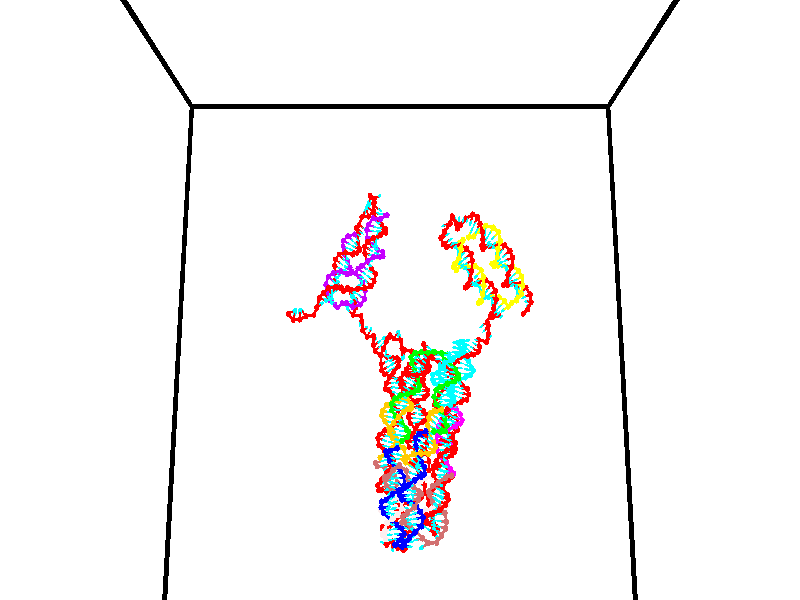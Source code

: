// switches for output
#declare DRAW_BASES = 1; // possible values are 0, 1; only relevant for DNA ribbons
#declare DRAW_BASES_TYPE = 3; // possible values are 1, 2, 3; only relevant for DNA ribbons
#declare DRAW_FOG = 0; // set to 1 to enable fog

#include "colors.inc"

#include "transforms.inc"
background { rgb <1, 1, 1>}

#default {
   normal{
       ripples 0.25
       frequency 0.20
       turbulence 0.2
       lambda 5
   }
	finish {
		phong 0.1
		phong_size 40.
	}
}

// original window dimensions: 1024x640


// camera settings

camera {
	sky <0, 0.179814, -0.983701>
	up <0, 0.179814, -0.983701>
	right 1.6 * <1, 0, 0>
	location <35, 94.9851, 44.8844>
	look_at <35, 29.7336, 32.9568>
	direction <0, -65.2515, -11.9276>
	angle 67.0682
}


# declare cpy_camera_pos = <35, 94.9851, 44.8844>;
# if (DRAW_FOG = 1)
fog {
	fog_type 2
	up vnormalize(cpy_camera_pos)
	color rgbt<1,1,1,0.3>
	distance 1e-5
	fog_alt 3e-3
	fog_offset 56
}
# end


// LIGHTS

# declare lum = 6;
global_settings {
	ambient_light rgb lum * <0.05, 0.05, 0.05>
	max_trace_level 15
}# declare cpy_direct_light_amount = 0.25;
light_source
{	1000 * <-1, -1.16352, -0.803886>,
	rgb lum * cpy_direct_light_amount
	parallel
}

light_source
{	1000 * <1, 1.16352, 0.803886>,
	rgb lum * cpy_direct_light_amount
	parallel
}

// strand 0

// nucleotide -1

// particle -1
sphere {
	<23.717321, 34.832474, 35.079773> 0.250000
	pigment { color rgbt <1,0,0,0> }
	no_shadow
}
cylinder {
	<24.081924, 34.843655, 34.915638>,  <24.300686, 34.850365, 34.817158>, 0.100000
	pigment { color rgbt <1,0,0,0> }
	no_shadow
}
cylinder {
	<24.081924, 34.843655, 34.915638>,  <23.717321, 34.832474, 35.079773>, 0.100000
	pigment { color rgbt <1,0,0,0> }
	no_shadow
}

// particle -1
sphere {
	<24.081924, 34.843655, 34.915638> 0.100000
	pigment { color rgbt <1,0,0,0> }
	no_shadow
}
sphere {
	0, 1
	scale<0.080000,0.200000,0.300000>
	matrix <0.273709, 0.703450, 0.655929,
		0.306985, -0.710195, 0.633548,
		0.911507, 0.027952, -0.410335,
		24.355377, 34.852039, 34.792538>
	pigment { color rgbt <0,1,1,0> }
	no_shadow
}
cylinder {
	<24.241295, 34.905014, 35.617378>,  <23.717321, 34.832474, 35.079773>, 0.130000
	pigment { color rgbt <1,0,0,0> }
	no_shadow
}

// nucleotide -1

// particle -1
sphere {
	<24.241295, 34.905014, 35.617378> 0.250000
	pigment { color rgbt <1,0,0,0> }
	no_shadow
}
cylinder {
	<24.363323, 35.079983, 35.279007>,  <24.436541, 35.184963, 35.075985>, 0.100000
	pigment { color rgbt <1,0,0,0> }
	no_shadow
}
cylinder {
	<24.363323, 35.079983, 35.279007>,  <24.241295, 34.905014, 35.617378>, 0.100000
	pigment { color rgbt <1,0,0,0> }
	no_shadow
}

// particle -1
sphere {
	<24.363323, 35.079983, 35.279007> 0.100000
	pigment { color rgbt <1,0,0,0> }
	no_shadow
}
sphere {
	0, 1
	scale<0.080000,0.200000,0.300000>
	matrix <0.130501, 0.860693, 0.492114,
		0.943346, -0.260524, 0.205487,
		0.305069, 0.437418, -0.845930,
		24.454844, 35.211208, 35.025227>
	pigment { color rgbt <0,1,1,0> }
	no_shadow
}
cylinder {
	<24.825726, 34.453304, 35.504974>,  <24.241295, 34.905014, 35.617378>, 0.130000
	pigment { color rgbt <1,0,0,0> }
	no_shadow
}

// nucleotide -1

// particle -1
sphere {
	<24.825726, 34.453304, 35.504974> 0.250000
	pigment { color rgbt <1,0,0,0> }
	no_shadow
}
cylinder {
	<24.817833, 34.404419, 35.108051>,  <24.813097, 34.375088, 34.869896>, 0.100000
	pigment { color rgbt <1,0,0,0> }
	no_shadow
}
cylinder {
	<24.817833, 34.404419, 35.108051>,  <24.825726, 34.453304, 35.504974>, 0.100000
	pigment { color rgbt <1,0,0,0> }
	no_shadow
}

// particle -1
sphere {
	<24.817833, 34.404419, 35.108051> 0.100000
	pigment { color rgbt <1,0,0,0> }
	no_shadow
}
sphere {
	0, 1
	scale<0.080000,0.200000,0.300000>
	matrix <0.390068, 0.912907, -0.120195,
		0.920574, -0.389439, 0.029659,
		-0.019733, -0.122217, -0.992307,
		24.811913, 34.367752, 34.810360>
	pigment { color rgbt <0,1,1,0> }
	no_shadow
}
cylinder {
	<25.500732, 34.688034, 35.260899>,  <24.825726, 34.453304, 35.504974>, 0.130000
	pigment { color rgbt <1,0,0,0> }
	no_shadow
}

// nucleotide -1

// particle -1
sphere {
	<25.500732, 34.688034, 35.260899> 0.250000
	pigment { color rgbt <1,0,0,0> }
	no_shadow
}
cylinder {
	<25.224730, 34.690548, 34.971390>,  <25.059128, 34.692055, 34.797684>, 0.100000
	pigment { color rgbt <1,0,0,0> }
	no_shadow
}
cylinder {
	<25.224730, 34.690548, 34.971390>,  <25.500732, 34.688034, 35.260899>, 0.100000
	pigment { color rgbt <1,0,0,0> }
	no_shadow
}

// particle -1
sphere {
	<25.224730, 34.690548, 34.971390> 0.100000
	pigment { color rgbt <1,0,0,0> }
	no_shadow
}
sphere {
	0, 1
	scale<0.080000,0.200000,0.300000>
	matrix <0.335068, 0.889136, -0.311715,
		0.641577, -0.457600, -0.615615,
		-0.690006, 0.006283, -0.723776,
		25.017727, 34.692432, 34.754257>
	pigment { color rgbt <0,1,1,0> }
	no_shadow
}
cylinder {
	<26.276880, 34.565014, 35.124802>,  <25.500732, 34.688034, 35.260899>, 0.130000
	pigment { color rgbt <1,0,0,0> }
	no_shadow
}

// nucleotide -1

// particle -1
sphere {
	<26.276880, 34.565014, 35.124802> 0.250000
	pigment { color rgbt <1,0,0,0> }
	no_shadow
}
cylinder {
	<25.930628, 34.365952, 35.102806>,  <25.722876, 34.246513, 35.089611>, 0.100000
	pigment { color rgbt <1,0,0,0> }
	no_shadow
}
cylinder {
	<25.930628, 34.365952, 35.102806>,  <26.276880, 34.565014, 35.124802>, 0.100000
	pigment { color rgbt <1,0,0,0> }
	no_shadow
}

// particle -1
sphere {
	<25.930628, 34.365952, 35.102806> 0.100000
	pigment { color rgbt <1,0,0,0> }
	no_shadow
}
sphere {
	0, 1
	scale<0.080000,0.200000,0.300000>
	matrix <0.080557, -0.246824, 0.965706,
		-0.494160, 0.831515, 0.253748,
		-0.865631, -0.497655, -0.054986,
		25.670938, 34.216656, 35.086311>
	pigment { color rgbt <0,1,1,0> }
	no_shadow
}
cylinder {
	<26.559456, 34.709606, 34.528152>,  <26.276880, 34.565014, 35.124802>, 0.130000
	pigment { color rgbt <1,0,0,0> }
	no_shadow
}

// nucleotide -1

// particle -1
sphere {
	<26.559456, 34.709606, 34.528152> 0.250000
	pigment { color rgbt <1,0,0,0> }
	no_shadow
}
cylinder {
	<26.863758, 34.913204, 34.367069>,  <27.046339, 35.035362, 34.270420>, 0.100000
	pigment { color rgbt <1,0,0,0> }
	no_shadow
}
cylinder {
	<26.863758, 34.913204, 34.367069>,  <26.559456, 34.709606, 34.528152>, 0.100000
	pigment { color rgbt <1,0,0,0> }
	no_shadow
}

// particle -1
sphere {
	<26.863758, 34.913204, 34.367069> 0.100000
	pigment { color rgbt <1,0,0,0> }
	no_shadow
}
sphere {
	0, 1
	scale<0.080000,0.200000,0.300000>
	matrix <0.037138, 0.585315, 0.809955,
		0.647980, -0.631131, 0.426375,
		0.760751, 0.509000, -0.402711,
		27.091984, 35.065903, 34.246258>
	pigment { color rgbt <0,1,1,0> }
	no_shadow
}
cylinder {
	<26.823841, 34.790787, 33.709187>,  <26.559456, 34.709606, 34.528152>, 0.130000
	pigment { color rgbt <1,0,0,0> }
	no_shadow
}

// nucleotide -1

// particle -1
sphere {
	<26.823841, 34.790787, 33.709187> 0.250000
	pigment { color rgbt <1,0,0,0> }
	no_shadow
}
cylinder {
	<27.183868, 34.900486, 33.844635>,  <27.399885, 34.966305, 33.925903>, 0.100000
	pigment { color rgbt <1,0,0,0> }
	no_shadow
}
cylinder {
	<27.183868, 34.900486, 33.844635>,  <26.823841, 34.790787, 33.709187>, 0.100000
	pigment { color rgbt <1,0,0,0> }
	no_shadow
}

// particle -1
sphere {
	<27.183868, 34.900486, 33.844635> 0.100000
	pigment { color rgbt <1,0,0,0> }
	no_shadow
}
sphere {
	0, 1
	scale<0.080000,0.200000,0.300000>
	matrix <0.427914, -0.702968, -0.568089,
		0.082242, 0.656219, -0.750075,
		0.900070, 0.274247, 0.338619,
		27.453890, 34.982761, 33.946220>
	pigment { color rgbt <0,1,1,0> }
	no_shadow
}
cylinder {
	<27.248142, 35.101490, 33.324951>,  <26.823841, 34.790787, 33.709187>, 0.130000
	pigment { color rgbt <1,0,0,0> }
	no_shadow
}

// nucleotide -1

// particle -1
sphere {
	<27.248142, 35.101490, 33.324951> 0.250000
	pigment { color rgbt <1,0,0,0> }
	no_shadow
}
cylinder {
	<27.517202, 34.921673, 33.560055>,  <27.678638, 34.813782, 33.701115>, 0.100000
	pigment { color rgbt <1,0,0,0> }
	no_shadow
}
cylinder {
	<27.517202, 34.921673, 33.560055>,  <27.248142, 35.101490, 33.324951>, 0.100000
	pigment { color rgbt <1,0,0,0> }
	no_shadow
}

// particle -1
sphere {
	<27.517202, 34.921673, 33.560055> 0.100000
	pigment { color rgbt <1,0,0,0> }
	no_shadow
}
sphere {
	0, 1
	scale<0.080000,0.200000,0.300000>
	matrix <0.313696, -0.546154, -0.776731,
		0.670179, 0.706843, -0.226349,
		0.672648, -0.449544, 0.587754,
		27.718996, 34.786808, 33.736382>
	pigment { color rgbt <0,1,1,0> }
	no_shadow
}
cylinder {
	<27.793888, 35.193382, 32.912369>,  <27.248142, 35.101490, 33.324951>, 0.130000
	pigment { color rgbt <1,0,0,0> }
	no_shadow
}

// nucleotide -1

// particle -1
sphere {
	<27.793888, 35.193382, 32.912369> 0.250000
	pigment { color rgbt <1,0,0,0> }
	no_shadow
}
cylinder {
	<27.899782, 34.899361, 33.162045>,  <27.963318, 34.722946, 33.311848>, 0.100000
	pigment { color rgbt <1,0,0,0> }
	no_shadow
}
cylinder {
	<27.899782, 34.899361, 33.162045>,  <27.793888, 35.193382, 32.912369>, 0.100000
	pigment { color rgbt <1,0,0,0> }
	no_shadow
}

// particle -1
sphere {
	<27.899782, 34.899361, 33.162045> 0.100000
	pigment { color rgbt <1,0,0,0> }
	no_shadow
}
sphere {
	0, 1
	scale<0.080000,0.200000,0.300000>
	matrix <0.413755, -0.498090, -0.762045,
		0.871047, 0.460000, 0.172272,
		0.264734, -0.735056, 0.624187,
		27.979202, 34.678844, 33.349300>
	pigment { color rgbt <0,1,1,0> }
	no_shadow
}
cylinder {
	<28.508371, 34.986729, 32.763252>,  <27.793888, 35.193382, 32.912369>, 0.130000
	pigment { color rgbt <1,0,0,0> }
	no_shadow
}

// nucleotide -1

// particle -1
sphere {
	<28.508371, 34.986729, 32.763252> 0.250000
	pigment { color rgbt <1,0,0,0> }
	no_shadow
}
cylinder {
	<28.332138, 34.669598, 32.931683>,  <28.226398, 34.479317, 33.032742>, 0.100000
	pigment { color rgbt <1,0,0,0> }
	no_shadow
}
cylinder {
	<28.332138, 34.669598, 32.931683>,  <28.508371, 34.986729, 32.763252>, 0.100000
	pigment { color rgbt <1,0,0,0> }
	no_shadow
}

// particle -1
sphere {
	<28.332138, 34.669598, 32.931683> 0.100000
	pigment { color rgbt <1,0,0,0> }
	no_shadow
}
sphere {
	0, 1
	scale<0.080000,0.200000,0.300000>
	matrix <0.434432, -0.598776, -0.672857,
		0.785592, -0.113521, 0.608242,
		-0.440584, -0.792830, 0.421077,
		28.199963, 34.431747, 33.058006>
	pigment { color rgbt <0,1,1,0> }
	no_shadow
}
cylinder {
	<28.998831, 34.402031, 32.709835>,  <28.508371, 34.986729, 32.763252>, 0.130000
	pigment { color rgbt <1,0,0,0> }
	no_shadow
}

// nucleotide -1

// particle -1
sphere {
	<28.998831, 34.402031, 32.709835> 0.250000
	pigment { color rgbt <1,0,0,0> }
	no_shadow
}
cylinder {
	<28.661083, 34.204239, 32.792324>,  <28.458435, 34.085564, 32.841820>, 0.100000
	pigment { color rgbt <1,0,0,0> }
	no_shadow
}
cylinder {
	<28.661083, 34.204239, 32.792324>,  <28.998831, 34.402031, 32.709835>, 0.100000
	pigment { color rgbt <1,0,0,0> }
	no_shadow
}

// particle -1
sphere {
	<28.661083, 34.204239, 32.792324> 0.100000
	pigment { color rgbt <1,0,0,0> }
	no_shadow
}
sphere {
	0, 1
	scale<0.080000,0.200000,0.300000>
	matrix <0.238158, -0.691225, -0.682268,
		0.479916, -0.526972, 0.701414,
		-0.844370, -0.494479, 0.206227,
		28.407772, 34.055897, 32.854191>
	pigment { color rgbt <0,1,1,0> }
	no_shadow
}
cylinder {
	<29.136280, 33.662838, 32.915154>,  <28.998831, 34.402031, 32.709835>, 0.130000
	pigment { color rgbt <1,0,0,0> }
	no_shadow
}

// nucleotide -1

// particle -1
sphere {
	<29.136280, 33.662838, 32.915154> 0.250000
	pigment { color rgbt <1,0,0,0> }
	no_shadow
}
cylinder {
	<28.770855, 33.693550, 32.755402>,  <28.551600, 33.711975, 32.659550>, 0.100000
	pigment { color rgbt <1,0,0,0> }
	no_shadow
}
cylinder {
	<28.770855, 33.693550, 32.755402>,  <29.136280, 33.662838, 32.915154>, 0.100000
	pigment { color rgbt <1,0,0,0> }
	no_shadow
}

// particle -1
sphere {
	<28.770855, 33.693550, 32.755402> 0.100000
	pigment { color rgbt <1,0,0,0> }
	no_shadow
}
sphere {
	0, 1
	scale<0.080000,0.200000,0.300000>
	matrix <0.246499, -0.676549, -0.693916,
		-0.323478, -0.732384, 0.599145,
		-0.913565, 0.076778, -0.399381,
		28.496786, 33.716583, 32.635586>
	pigment { color rgbt <0,1,1,0> }
	no_shadow
}
cylinder {
	<29.039972, 32.988834, 32.661808>,  <29.136280, 33.662838, 32.915154>, 0.130000
	pigment { color rgbt <1,0,0,0> }
	no_shadow
}

// nucleotide -1

// particle -1
sphere {
	<29.039972, 32.988834, 32.661808> 0.250000
	pigment { color rgbt <1,0,0,0> }
	no_shadow
}
cylinder {
	<28.753197, 33.196388, 32.475578>,  <28.581131, 33.320919, 32.363842>, 0.100000
	pigment { color rgbt <1,0,0,0> }
	no_shadow
}
cylinder {
	<28.753197, 33.196388, 32.475578>,  <29.039972, 32.988834, 32.661808>, 0.100000
	pigment { color rgbt <1,0,0,0> }
	no_shadow
}

// particle -1
sphere {
	<28.753197, 33.196388, 32.475578> 0.100000
	pigment { color rgbt <1,0,0,0> }
	no_shadow
}
sphere {
	0, 1
	scale<0.080000,0.200000,0.300000>
	matrix <0.194453, -0.492483, -0.848321,
		-0.669468, -0.698726, 0.252181,
		-0.716938, 0.518886, -0.465571,
		28.538115, 33.352055, 32.335907>
	pigment { color rgbt <0,1,1,0> }
	no_shadow
}
cylinder {
	<28.532763, 32.500710, 32.284542>,  <29.039972, 32.988834, 32.661808>, 0.130000
	pigment { color rgbt <1,0,0,0> }
	no_shadow
}

// nucleotide -1

// particle -1
sphere {
	<28.532763, 32.500710, 32.284542> 0.250000
	pigment { color rgbt <1,0,0,0> }
	no_shadow
}
cylinder {
	<28.505365, 32.858250, 32.107300>,  <28.488926, 33.072773, 32.000954>, 0.100000
	pigment { color rgbt <1,0,0,0> }
	no_shadow
}
cylinder {
	<28.505365, 32.858250, 32.107300>,  <28.532763, 32.500710, 32.284542>, 0.100000
	pigment { color rgbt <1,0,0,0> }
	no_shadow
}

// particle -1
sphere {
	<28.505365, 32.858250, 32.107300> 0.100000
	pigment { color rgbt <1,0,0,0> }
	no_shadow
}
sphere {
	0, 1
	scale<0.080000,0.200000,0.300000>
	matrix <0.080130, -0.437786, -0.895501,
		-0.994428, -0.096842, -0.041638,
		-0.068494, 0.893848, -0.443107,
		28.484818, 33.126404, 31.974367>
	pigment { color rgbt <0,1,1,0> }
	no_shadow
}
cylinder {
	<28.098347, 32.385517, 31.651411>,  <28.532763, 32.500710, 32.284542>, 0.130000
	pigment { color rgbt <1,0,0,0> }
	no_shadow
}

// nucleotide -1

// particle -1
sphere {
	<28.098347, 32.385517, 31.651411> 0.250000
	pigment { color rgbt <1,0,0,0> }
	no_shadow
}
cylinder {
	<28.286448, 32.734615, 31.598978>,  <28.399307, 32.944073, 31.567518>, 0.100000
	pigment { color rgbt <1,0,0,0> }
	no_shadow
}
cylinder {
	<28.286448, 32.734615, 31.598978>,  <28.098347, 32.385517, 31.651411>, 0.100000
	pigment { color rgbt <1,0,0,0> }
	no_shadow
}

// particle -1
sphere {
	<28.286448, 32.734615, 31.598978> 0.100000
	pigment { color rgbt <1,0,0,0> }
	no_shadow
}
sphere {
	0, 1
	scale<0.080000,0.200000,0.300000>
	matrix <0.254422, -0.276289, -0.926787,
		-0.845064, 0.402472, -0.351970,
		0.470251, 0.872743, -0.131084,
		28.427523, 32.996437, 31.559652>
	pigment { color rgbt <0,1,1,0> }
	no_shadow
}
cylinder {
	<28.089060, 32.389458, 31.011147>,  <28.098347, 32.385517, 31.651411>, 0.130000
	pigment { color rgbt <1,0,0,0> }
	no_shadow
}

// nucleotide -1

// particle -1
sphere {
	<28.089060, 32.389458, 31.011147> 0.250000
	pigment { color rgbt <1,0,0,0> }
	no_shadow
}
cylinder {
	<28.339922, 32.693092, 31.080959>,  <28.490438, 32.875275, 31.122847>, 0.100000
	pigment { color rgbt <1,0,0,0> }
	no_shadow
}
cylinder {
	<28.339922, 32.693092, 31.080959>,  <28.089060, 32.389458, 31.011147>, 0.100000
	pigment { color rgbt <1,0,0,0> }
	no_shadow
}

// particle -1
sphere {
	<28.339922, 32.693092, 31.080959> 0.100000
	pigment { color rgbt <1,0,0,0> }
	no_shadow
}
sphere {
	0, 1
	scale<0.080000,0.200000,0.300000>
	matrix <0.373106, -0.096085, -0.922800,
		-0.683716, 0.643858, -0.343480,
		0.627156, 0.759088, 0.174532,
		28.528069, 32.920818, 31.133320>
	pigment { color rgbt <0,1,1,0> }
	no_shadow
}
cylinder {
	<28.063574, 32.602383, 30.397842>,  <28.089060, 32.389458, 31.011147>, 0.130000
	pigment { color rgbt <1,0,0,0> }
	no_shadow
}

// nucleotide -1

// particle -1
sphere {
	<28.063574, 32.602383, 30.397842> 0.250000
	pigment { color rgbt <1,0,0,0> }
	no_shadow
}
cylinder {
	<28.353083, 32.819382, 30.568419>,  <28.526789, 32.949581, 30.670763>, 0.100000
	pigment { color rgbt <1,0,0,0> }
	no_shadow
}
cylinder {
	<28.353083, 32.819382, 30.568419>,  <28.063574, 32.602383, 30.397842>, 0.100000
	pigment { color rgbt <1,0,0,0> }
	no_shadow
}

// particle -1
sphere {
	<28.353083, 32.819382, 30.568419> 0.100000
	pigment { color rgbt <1,0,0,0> }
	no_shadow
}
sphere {
	0, 1
	scale<0.080000,0.200000,0.300000>
	matrix <0.426471, 0.134157, -0.894497,
		-0.542472, 0.829276, -0.134261,
		0.723772, 0.542498, 0.426439,
		28.570215, 32.982132, 30.696350>
	pigment { color rgbt <0,1,1,0> }
	no_shadow
}
cylinder {
	<28.192417, 33.213085, 29.982170>,  <28.063574, 32.602383, 30.397842>, 0.130000
	pigment { color rgbt <1,0,0,0> }
	no_shadow
}

// nucleotide -1

// particle -1
sphere {
	<28.192417, 33.213085, 29.982170> 0.250000
	pigment { color rgbt <1,0,0,0> }
	no_shadow
}
cylinder {
	<28.531492, 33.132133, 30.178320>,  <28.734938, 33.083561, 30.296009>, 0.100000
	pigment { color rgbt <1,0,0,0> }
	no_shadow
}
cylinder {
	<28.531492, 33.132133, 30.178320>,  <28.192417, 33.213085, 29.982170>, 0.100000
	pigment { color rgbt <1,0,0,0> }
	no_shadow
}

// particle -1
sphere {
	<28.531492, 33.132133, 30.178320> 0.100000
	pigment { color rgbt <1,0,0,0> }
	no_shadow
}
sphere {
	0, 1
	scale<0.080000,0.200000,0.300000>
	matrix <0.495230, -0.029501, -0.868261,
		0.190187, 0.978862, 0.075218,
		0.847689, -0.202382, 0.490373,
		28.785799, 33.071419, 30.325432>
	pigment { color rgbt <0,1,1,0> }
	no_shadow
}
cylinder {
	<28.624435, 33.623413, 29.640907>,  <28.192417, 33.213085, 29.982170>, 0.130000
	pigment { color rgbt <1,0,0,0> }
	no_shadow
}

// nucleotide -1

// particle -1
sphere {
	<28.624435, 33.623413, 29.640907> 0.250000
	pigment { color rgbt <1,0,0,0> }
	no_shadow
}
cylinder {
	<28.857470, 33.348240, 29.814037>,  <28.997290, 33.183136, 29.917915>, 0.100000
	pigment { color rgbt <1,0,0,0> }
	no_shadow
}
cylinder {
	<28.857470, 33.348240, 29.814037>,  <28.624435, 33.623413, 29.640907>, 0.100000
	pigment { color rgbt <1,0,0,0> }
	no_shadow
}

// particle -1
sphere {
	<28.857470, 33.348240, 29.814037> 0.100000
	pigment { color rgbt <1,0,0,0> }
	no_shadow
}
sphere {
	0, 1
	scale<0.080000,0.200000,0.300000>
	matrix <0.567702, -0.036672, -0.822417,
		0.581642, 0.724844, 0.369179,
		0.582586, -0.687936, 0.432826,
		29.032246, 33.141861, 29.943886>
	pigment { color rgbt <0,1,1,0> }
	no_shadow
}
cylinder {
	<29.329201, 33.856804, 29.501928>,  <28.624435, 33.623413, 29.640907>, 0.130000
	pigment { color rgbt <1,0,0,0> }
	no_shadow
}

// nucleotide -1

// particle -1
sphere {
	<29.329201, 33.856804, 29.501928> 0.250000
	pigment { color rgbt <1,0,0,0> }
	no_shadow
}
cylinder {
	<29.312241, 33.467655, 29.592894>,  <29.302065, 33.234165, 29.647472>, 0.100000
	pigment { color rgbt <1,0,0,0> }
	no_shadow
}
cylinder {
	<29.312241, 33.467655, 29.592894>,  <29.329201, 33.856804, 29.501928>, 0.100000
	pigment { color rgbt <1,0,0,0> }
	no_shadow
}

// particle -1
sphere {
	<29.312241, 33.467655, 29.592894> 0.100000
	pigment { color rgbt <1,0,0,0> }
	no_shadow
}
sphere {
	0, 1
	scale<0.080000,0.200000,0.300000>
	matrix <0.622974, -0.203695, -0.755256,
		0.781092, 0.109649, 0.614713,
		-0.042401, -0.972875, 0.227414,
		29.299520, 33.175793, 29.661118>
	pigment { color rgbt <0,1,1,0> }
	no_shadow
}
cylinder {
	<30.047937, 33.622425, 29.663021>,  <29.329201, 33.856804, 29.501928>, 0.130000
	pigment { color rgbt <1,0,0,0> }
	no_shadow
}

// nucleotide -1

// particle -1
sphere {
	<30.047937, 33.622425, 29.663021> 0.250000
	pigment { color rgbt <1,0,0,0> }
	no_shadow
}
cylinder {
	<29.851658, 33.306137, 29.516613>,  <29.733891, 33.116364, 29.428768>, 0.100000
	pigment { color rgbt <1,0,0,0> }
	no_shadow
}
cylinder {
	<29.851658, 33.306137, 29.516613>,  <30.047937, 33.622425, 29.663021>, 0.100000
	pigment { color rgbt <1,0,0,0> }
	no_shadow
}

// particle -1
sphere {
	<29.851658, 33.306137, 29.516613> 0.100000
	pigment { color rgbt <1,0,0,0> }
	no_shadow
}
sphere {
	0, 1
	scale<0.080000,0.200000,0.300000>
	matrix <0.671868, -0.075891, -0.736773,
		0.554805, -0.607452, 0.568501,
		-0.490699, -0.790723, -0.366022,
		29.704449, 33.068920, 29.406807>
	pigment { color rgbt <0,1,1,0> }
	no_shadow
}
cylinder {
	<30.483938, 33.158516, 29.380833>,  <30.047937, 33.622425, 29.663021>, 0.130000
	pigment { color rgbt <1,0,0,0> }
	no_shadow
}

// nucleotide -1

// particle -1
sphere {
	<30.483938, 33.158516, 29.380833> 0.250000
	pigment { color rgbt <1,0,0,0> }
	no_shadow
}
cylinder {
	<30.144091, 33.040764, 29.205795>,  <29.940182, 32.970112, 29.100773>, 0.100000
	pigment { color rgbt <1,0,0,0> }
	no_shadow
}
cylinder {
	<30.144091, 33.040764, 29.205795>,  <30.483938, 33.158516, 29.380833>, 0.100000
	pigment { color rgbt <1,0,0,0> }
	no_shadow
}

// particle -1
sphere {
	<30.144091, 33.040764, 29.205795> 0.100000
	pigment { color rgbt <1,0,0,0> }
	no_shadow
}
sphere {
	0, 1
	scale<0.080000,0.200000,0.300000>
	matrix <0.472881, -0.057830, -0.879227,
		0.233518, -0.953938, 0.188339,
		-0.849619, -0.294377, -0.437594,
		29.889204, 32.952450, 29.074516>
	pigment { color rgbt <0,1,1,0> }
	no_shadow
}
cylinder {
	<30.751423, 32.661041, 28.991434>,  <30.483938, 33.158516, 29.380833>, 0.130000
	pigment { color rgbt <1,0,0,0> }
	no_shadow
}

// nucleotide -1

// particle -1
sphere {
	<30.751423, 32.661041, 28.991434> 0.250000
	pigment { color rgbt <1,0,0,0> }
	no_shadow
}
cylinder {
	<30.387873, 32.702984, 28.829964>,  <30.169743, 32.728149, 28.733082>, 0.100000
	pigment { color rgbt <1,0,0,0> }
	no_shadow
}
cylinder {
	<30.387873, 32.702984, 28.829964>,  <30.751423, 32.661041, 28.991434>, 0.100000
	pigment { color rgbt <1,0,0,0> }
	no_shadow
}

// particle -1
sphere {
	<30.387873, 32.702984, 28.829964> 0.100000
	pigment { color rgbt <1,0,0,0> }
	no_shadow
}
sphere {
	0, 1
	scale<0.080000,0.200000,0.300000>
	matrix <0.398930, -0.063792, -0.914760,
		-0.121671, -0.992439, 0.016148,
		-0.908874, 0.104858, -0.403676,
		30.115211, 32.734440, 28.708860>
	pigment { color rgbt <0,1,1,0> }
	no_shadow
}
cylinder {
	<30.679953, 32.034290, 28.702488>,  <30.751423, 32.661041, 28.991434>, 0.130000
	pigment { color rgbt <1,0,0,0> }
	no_shadow
}

// nucleotide -1

// particle -1
sphere {
	<30.679953, 32.034290, 28.702488> 0.250000
	pigment { color rgbt <1,0,0,0> }
	no_shadow
}
cylinder {
	<30.460224, 32.324139, 28.536036>,  <30.328386, 32.498047, 28.436165>, 0.100000
	pigment { color rgbt <1,0,0,0> }
	no_shadow
}
cylinder {
	<30.460224, 32.324139, 28.536036>,  <30.679953, 32.034290, 28.702488>, 0.100000
	pigment { color rgbt <1,0,0,0> }
	no_shadow
}

// particle -1
sphere {
	<30.460224, 32.324139, 28.536036> 0.100000
	pigment { color rgbt <1,0,0,0> }
	no_shadow
}
sphere {
	0, 1
	scale<0.080000,0.200000,0.300000>
	matrix <0.573215, -0.035576, -0.818632,
		-0.608006, -0.688225, -0.395823,
		-0.549321, 0.724625, -0.416132,
		30.295427, 32.541527, 28.411196>
	pigment { color rgbt <0,1,1,0> }
	no_shadow
}
cylinder {
	<30.472694, 31.785469, 28.082043>,  <30.679953, 32.034290, 28.702488>, 0.130000
	pigment { color rgbt <1,0,0,0> }
	no_shadow
}

// nucleotide -1

// particle -1
sphere {
	<30.472694, 31.785469, 28.082043> 0.250000
	pigment { color rgbt <1,0,0,0> }
	no_shadow
}
cylinder {
	<30.471375, 32.185253, 28.068945>,  <30.470583, 32.425121, 28.061087>, 0.100000
	pigment { color rgbt <1,0,0,0> }
	no_shadow
}
cylinder {
	<30.471375, 32.185253, 28.068945>,  <30.472694, 31.785469, 28.082043>, 0.100000
	pigment { color rgbt <1,0,0,0> }
	no_shadow
}

// particle -1
sphere {
	<30.471375, 32.185253, 28.068945> 0.100000
	pigment { color rgbt <1,0,0,0> }
	no_shadow
}
sphere {
	0, 1
	scale<0.080000,0.200000,0.300000>
	matrix <0.612161, -0.023871, -0.790372,
		-0.790726, -0.022652, -0.611751,
		-0.003300, 0.999458, -0.032742,
		30.470385, 32.485092, 28.059122>
	pigment { color rgbt <0,1,1,0> }
	no_shadow
}
cylinder {
	<30.506247, 31.992617, 27.362133>,  <30.472694, 31.785469, 28.082043>, 0.130000
	pigment { color rgbt <1,0,0,0> }
	no_shadow
}

// nucleotide -1

// particle -1
sphere {
	<30.506247, 31.992617, 27.362133> 0.250000
	pigment { color rgbt <1,0,0,0> }
	no_shadow
}
cylinder {
	<30.576309, 32.349697, 27.528219>,  <30.618347, 32.563946, 27.627871>, 0.100000
	pigment { color rgbt <1,0,0,0> }
	no_shadow
}
cylinder {
	<30.576309, 32.349697, 27.528219>,  <30.506247, 31.992617, 27.362133>, 0.100000
	pigment { color rgbt <1,0,0,0> }
	no_shadow
}

// particle -1
sphere {
	<30.576309, 32.349697, 27.528219> 0.100000
	pigment { color rgbt <1,0,0,0> }
	no_shadow
}
sphere {
	0, 1
	scale<0.080000,0.200000,0.300000>
	matrix <0.470587, 0.294530, -0.831745,
		-0.864794, 0.341082, -0.368504,
		0.175157, 0.892701, 0.415216,
		30.628857, 32.617508, 27.652784>
	pigment { color rgbt <0,1,1,0> }
	no_shadow
}
cylinder {
	<30.334837, 32.670174, 26.968796>,  <30.506247, 31.992617, 27.362133>, 0.130000
	pigment { color rgbt <1,0,0,0> }
	no_shadow
}

// nucleotide -1

// particle -1
sphere {
	<30.334837, 32.670174, 26.968796> 0.250000
	pigment { color rgbt <1,0,0,0> }
	no_shadow
}
cylinder {
	<30.648638, 32.676949, 27.216753>,  <30.836918, 32.681011, 27.365528>, 0.100000
	pigment { color rgbt <1,0,0,0> }
	no_shadow
}
cylinder {
	<30.648638, 32.676949, 27.216753>,  <30.334837, 32.670174, 26.968796>, 0.100000
	pigment { color rgbt <1,0,0,0> }
	no_shadow
}

// particle -1
sphere {
	<30.648638, 32.676949, 27.216753> 0.100000
	pigment { color rgbt <1,0,0,0> }
	no_shadow
}
sphere {
	0, 1
	scale<0.080000,0.200000,0.300000>
	matrix <0.598762, 0.239439, -0.764299,
		-0.161369, 0.970764, 0.177702,
		0.784502, 0.016933, 0.619895,
		30.883989, 32.682030, 27.402721>
	pigment { color rgbt <0,1,1,0> }
	no_shadow
}
cylinder {
	<30.656225, 33.330593, 26.880886>,  <30.334837, 32.670174, 26.968796>, 0.130000
	pigment { color rgbt <1,0,0,0> }
	no_shadow
}

// nucleotide -1

// particle -1
sphere {
	<30.656225, 33.330593, 26.880886> 0.250000
	pigment { color rgbt <1,0,0,0> }
	no_shadow
}
cylinder {
	<30.916616, 33.043327, 26.979248>,  <31.072851, 32.870968, 27.038265>, 0.100000
	pigment { color rgbt <1,0,0,0> }
	no_shadow
}
cylinder {
	<30.916616, 33.043327, 26.979248>,  <30.656225, 33.330593, 26.880886>, 0.100000
	pigment { color rgbt <1,0,0,0> }
	no_shadow
}

// particle -1
sphere {
	<30.916616, 33.043327, 26.979248> 0.100000
	pigment { color rgbt <1,0,0,0> }
	no_shadow
}
sphere {
	0, 1
	scale<0.080000,0.200000,0.300000>
	matrix <0.573266, 0.252760, -0.779409,
		0.497588, 0.648347, 0.576239,
		0.650978, -0.718163, 0.245905,
		31.111910, 32.827877, 27.053020>
	pigment { color rgbt <0,1,1,0> }
	no_shadow
}
cylinder {
	<30.967161, 33.653000, 26.259285>,  <30.656225, 33.330593, 26.880886>, 0.130000
	pigment { color rgbt <1,0,0,0> }
	no_shadow
}

// nucleotide -1

// particle -1
sphere {
	<30.967161, 33.653000, 26.259285> 0.250000
	pigment { color rgbt <1,0,0,0> }
	no_shadow
}
cylinder {
	<31.180563, 33.582809, 25.928328>,  <31.308603, 33.540695, 25.729753>, 0.100000
	pigment { color rgbt <1,0,0,0> }
	no_shadow
}
cylinder {
	<31.180563, 33.582809, 25.928328>,  <30.967161, 33.653000, 26.259285>, 0.100000
	pigment { color rgbt <1,0,0,0> }
	no_shadow
}

// particle -1
sphere {
	<31.180563, 33.582809, 25.928328> 0.100000
	pigment { color rgbt <1,0,0,0> }
	no_shadow
}
sphere {
	0, 1
	scale<0.080000,0.200000,0.300000>
	matrix <0.221012, 0.973176, -0.063885,
		0.816412, -0.148781, 0.557975,
		0.533503, -0.175476, -0.827395,
		31.340614, 33.530167, 25.680109>
	pigment { color rgbt <0,1,1,0> }
	no_shadow
}
cylinder {
	<31.691578, 33.890583, 26.315096>,  <30.967161, 33.653000, 26.259285>, 0.130000
	pigment { color rgbt <1,0,0,0> }
	no_shadow
}

// nucleotide -1

// particle -1
sphere {
	<31.691578, 33.890583, 26.315096> 0.250000
	pigment { color rgbt <1,0,0,0> }
	no_shadow
}
cylinder {
	<31.566534, 33.882610, 25.935226>,  <31.491508, 33.877827, 25.707304>, 0.100000
	pigment { color rgbt <1,0,0,0> }
	no_shadow
}
cylinder {
	<31.566534, 33.882610, 25.935226>,  <31.691578, 33.890583, 26.315096>, 0.100000
	pigment { color rgbt <1,0,0,0> }
	no_shadow
}

// particle -1
sphere {
	<31.566534, 33.882610, 25.935226> 0.100000
	pigment { color rgbt <1,0,0,0> }
	no_shadow
}
sphere {
	0, 1
	scale<0.080000,0.200000,0.300000>
	matrix <0.363006, 0.921387, -0.138830,
		0.877783, -0.388136, -0.280799,
		-0.312609, -0.019931, -0.949673,
		31.472752, 33.876633, 25.650324>
	pigment { color rgbt <0,1,1,0> }
	no_shadow
}
cylinder {
	<32.241318, 34.127319, 25.835299>,  <31.691578, 33.890583, 26.315096>, 0.130000
	pigment { color rgbt <1,0,0,0> }
	no_shadow
}

// nucleotide -1

// particle -1
sphere {
	<32.241318, 34.127319, 25.835299> 0.250000
	pigment { color rgbt <1,0,0,0> }
	no_shadow
}
cylinder {
	<31.870476, 34.196491, 25.702288>,  <31.647970, 34.237995, 25.622480>, 0.100000
	pigment { color rgbt <1,0,0,0> }
	no_shadow
}
cylinder {
	<31.870476, 34.196491, 25.702288>,  <32.241318, 34.127319, 25.835299>, 0.100000
	pigment { color rgbt <1,0,0,0> }
	no_shadow
}

// particle -1
sphere {
	<31.870476, 34.196491, 25.702288> 0.100000
	pigment { color rgbt <1,0,0,0> }
	no_shadow
}
sphere {
	0, 1
	scale<0.080000,0.200000,0.300000>
	matrix <0.275164, 0.916429, -0.290589,
		0.254489, -0.360906, -0.897208,
		-0.927103, 0.172928, -0.332529,
		31.592344, 34.248371, 25.602530>
	pigment { color rgbt <0,1,1,0> }
	no_shadow
}
cylinder {
	<32.337307, 34.453430, 25.157347>,  <32.241318, 34.127319, 25.835299>, 0.130000
	pigment { color rgbt <1,0,0,0> }
	no_shadow
}

// nucleotide -1

// particle -1
sphere {
	<32.337307, 34.453430, 25.157347> 0.250000
	pigment { color rgbt <1,0,0,0> }
	no_shadow
}
cylinder {
	<32.002533, 34.585896, 25.331644>,  <31.801668, 34.665375, 25.436222>, 0.100000
	pigment { color rgbt <1,0,0,0> }
	no_shadow
}
cylinder {
	<32.002533, 34.585896, 25.331644>,  <32.337307, 34.453430, 25.157347>, 0.100000
	pigment { color rgbt <1,0,0,0> }
	no_shadow
}

// particle -1
sphere {
	<32.002533, 34.585896, 25.331644> 0.100000
	pigment { color rgbt <1,0,0,0> }
	no_shadow
}
sphere {
	0, 1
	scale<0.080000,0.200000,0.300000>
	matrix <0.227790, 0.934699, -0.272853,
		-0.497649, -0.129102, -0.857717,
		-0.836933, 0.331164, 0.435744,
		31.751453, 34.685246, 25.462368>
	pigment { color rgbt <0,1,1,0> }
	no_shadow
}
cylinder {
	<31.902348, 34.991398, 24.738279>,  <32.337307, 34.453430, 25.157347>, 0.130000
	pigment { color rgbt <1,0,0,0> }
	no_shadow
}

// nucleotide -1

// particle -1
sphere {
	<31.902348, 34.991398, 24.738279> 0.250000
	pigment { color rgbt <1,0,0,0> }
	no_shadow
}
cylinder {
	<31.853634, 35.060982, 25.129156>,  <31.824406, 35.102730, 25.363682>, 0.100000
	pigment { color rgbt <1,0,0,0> }
	no_shadow
}
cylinder {
	<31.853634, 35.060982, 25.129156>,  <31.902348, 34.991398, 24.738279>, 0.100000
	pigment { color rgbt <1,0,0,0> }
	no_shadow
}

// particle -1
sphere {
	<31.853634, 35.060982, 25.129156> 0.100000
	pigment { color rgbt <1,0,0,0> }
	no_shadow
}
sphere {
	0, 1
	scale<0.080000,0.200000,0.300000>
	matrix <0.140759, 0.977598, -0.156487,
		-0.982525, 0.118491, -0.143541,
		-0.121783, 0.173958, 0.977194,
		31.817099, 35.113171, 25.422314>
	pigment { color rgbt <0,1,1,0> }
	no_shadow
}
cylinder {
	<32.346226, 35.404018, 25.146610>,  <31.902348, 34.991398, 24.738279>, 0.130000
	pigment { color rgbt <1,0,0,0> }
	no_shadow
}

// nucleotide -1

// particle -1
sphere {
	<32.346226, 35.404018, 25.146610> 0.250000
	pigment { color rgbt <1,0,0,0> }
	no_shadow
}
cylinder {
	<32.613552, 35.173000, 24.959084>,  <32.773949, 35.034389, 24.846567>, 0.100000
	pigment { color rgbt <1,0,0,0> }
	no_shadow
}
cylinder {
	<32.613552, 35.173000, 24.959084>,  <32.346226, 35.404018, 25.146610>, 0.100000
	pigment { color rgbt <1,0,0,0> }
	no_shadow
}

// particle -1
sphere {
	<32.613552, 35.173000, 24.959084> 0.100000
	pigment { color rgbt <1,0,0,0> }
	no_shadow
}
sphere {
	0, 1
	scale<0.080000,0.200000,0.300000>
	matrix <0.676477, 0.209736, 0.705967,
		-0.309400, -0.788957, 0.530866,
		0.668319, -0.577545, -0.468819,
		32.814049, 34.999737, 24.818438>
	pigment { color rgbt <0,1,1,0> }
	no_shadow
}
cylinder {
	<32.345745, 35.672100, 25.887976>,  <32.346226, 35.404018, 25.146610>, 0.130000
	pigment { color rgbt <1,0,0,0> }
	no_shadow
}

// nucleotide -1

// particle -1
sphere {
	<32.345745, 35.672100, 25.887976> 0.250000
	pigment { color rgbt <1,0,0,0> }
	no_shadow
}
cylinder {
	<32.671284, 35.495007, 26.038513>,  <32.866608, 35.388752, 26.128836>, 0.100000
	pigment { color rgbt <1,0,0,0> }
	no_shadow
}
cylinder {
	<32.671284, 35.495007, 26.038513>,  <32.345745, 35.672100, 25.887976>, 0.100000
	pigment { color rgbt <1,0,0,0> }
	no_shadow
}

// particle -1
sphere {
	<32.671284, 35.495007, 26.038513> 0.100000
	pigment { color rgbt <1,0,0,0> }
	no_shadow
}
sphere {
	0, 1
	scale<0.080000,0.200000,0.300000>
	matrix <-0.421122, -0.003136, 0.906998,
		-0.400379, -0.896647, -0.188998,
		0.813850, -0.442735, 0.376342,
		32.915440, 35.362186, 26.151417>
	pigment { color rgbt <0,1,1,0> }
	no_shadow
}
cylinder {
	<32.223755, 35.144974, 26.296619>,  <32.345745, 35.672100, 25.887976>, 0.130000
	pigment { color rgbt <1,0,0,0> }
	no_shadow
}

// nucleotide -1

// particle -1
sphere {
	<32.223755, 35.144974, 26.296619> 0.250000
	pigment { color rgbt <1,0,0,0> }
	no_shadow
}
cylinder {
	<32.560116, 35.324528, 26.417536>,  <32.761932, 35.432259, 26.490086>, 0.100000
	pigment { color rgbt <1,0,0,0> }
	no_shadow
}
cylinder {
	<32.560116, 35.324528, 26.417536>,  <32.223755, 35.144974, 26.296619>, 0.100000
	pigment { color rgbt <1,0,0,0> }
	no_shadow
}

// particle -1
sphere {
	<32.560116, 35.324528, 26.417536> 0.100000
	pigment { color rgbt <1,0,0,0> }
	no_shadow
}
sphere {
	0, 1
	scale<0.080000,0.200000,0.300000>
	matrix <-0.349727, 0.024465, 0.936532,
		0.413000, -0.893254, 0.177560,
		0.840906, 0.448885, 0.302291,
		32.812389, 35.459194, 26.508223>
	pigment { color rgbt <0,1,1,0> }
	no_shadow
}
cylinder {
	<32.647392, 34.704548, 26.839371>,  <32.223755, 35.144974, 26.296619>, 0.130000
	pigment { color rgbt <1,0,0,0> }
	no_shadow
}

// nucleotide -1

// particle -1
sphere {
	<32.647392, 34.704548, 26.839371> 0.250000
	pigment { color rgbt <1,0,0,0> }
	no_shadow
}
cylinder {
	<32.730003, 35.093578, 26.882151>,  <32.779568, 35.326996, 26.907820>, 0.100000
	pigment { color rgbt <1,0,0,0> }
	no_shadow
}
cylinder {
	<32.730003, 35.093578, 26.882151>,  <32.647392, 34.704548, 26.839371>, 0.100000
	pigment { color rgbt <1,0,0,0> }
	no_shadow
}

// particle -1
sphere {
	<32.730003, 35.093578, 26.882151> 0.100000
	pigment { color rgbt <1,0,0,0> }
	no_shadow
}
sphere {
	0, 1
	scale<0.080000,0.200000,0.300000>
	matrix <-0.149224, -0.076720, 0.985823,
		0.966995, -0.219556, 0.129287,
		0.206524, 0.972579, 0.106951,
		32.791962, 35.385353, 26.914236>
	pigment { color rgbt <0,1,1,0> }
	no_shadow
}
cylinder {
	<33.138115, 34.750492, 27.297625>,  <32.647392, 34.704548, 26.839371>, 0.130000
	pigment { color rgbt <1,0,0,0> }
	no_shadow
}

// nucleotide -1

// particle -1
sphere {
	<33.138115, 34.750492, 27.297625> 0.250000
	pigment { color rgbt <1,0,0,0> }
	no_shadow
}
cylinder {
	<32.969566, 35.112144, 27.325874>,  <32.868439, 35.329136, 27.342825>, 0.100000
	pigment { color rgbt <1,0,0,0> }
	no_shadow
}
cylinder {
	<32.969566, 35.112144, 27.325874>,  <33.138115, 34.750492, 27.297625>, 0.100000
	pigment { color rgbt <1,0,0,0> }
	no_shadow
}

// particle -1
sphere {
	<32.969566, 35.112144, 27.325874> 0.100000
	pigment { color rgbt <1,0,0,0> }
	no_shadow
}
sphere {
	0, 1
	scale<0.080000,0.200000,0.300000>
	matrix <0.065167, -0.047488, 0.996744,
		0.904545, 0.424599, -0.038909,
		-0.421369, 0.904135, 0.070624,
		32.843155, 35.383385, 27.347061>
	pigment { color rgbt <0,1,1,0> }
	no_shadow
}
cylinder {
	<33.514397, 35.120579, 27.783092>,  <33.138115, 34.750492, 27.297625>, 0.130000
	pigment { color rgbt <1,0,0,0> }
	no_shadow
}

// nucleotide -1

// particle -1
sphere {
	<33.514397, 35.120579, 27.783092> 0.250000
	pigment { color rgbt <1,0,0,0> }
	no_shadow
}
cylinder {
	<33.166492, 35.317959, 27.781328>,  <32.957748, 35.436386, 27.780270>, 0.100000
	pigment { color rgbt <1,0,0,0> }
	no_shadow
}
cylinder {
	<33.166492, 35.317959, 27.781328>,  <33.514397, 35.120579, 27.783092>, 0.100000
	pigment { color rgbt <1,0,0,0> }
	no_shadow
}

// particle -1
sphere {
	<33.166492, 35.317959, 27.781328> 0.100000
	pigment { color rgbt <1,0,0,0> }
	no_shadow
}
sphere {
	0, 1
	scale<0.080000,0.200000,0.300000>
	matrix <0.007915, 0.022885, 0.999707,
		0.493403, 0.869475, -0.023810,
		-0.869765, 0.493447, -0.004410,
		32.905563, 35.465992, 27.780005>
	pigment { color rgbt <0,1,1,0> }
	no_shadow
}
cylinder {
	<33.558422, 35.689209, 28.278715>,  <33.514397, 35.120579, 27.783092>, 0.130000
	pigment { color rgbt <1,0,0,0> }
	no_shadow
}

// nucleotide -1

// particle -1
sphere {
	<33.558422, 35.689209, 28.278715> 0.250000
	pigment { color rgbt <1,0,0,0> }
	no_shadow
}
cylinder {
	<33.164658, 35.686409, 28.208426>,  <32.928398, 35.684727, 28.166252>, 0.100000
	pigment { color rgbt <1,0,0,0> }
	no_shadow
}
cylinder {
	<33.164658, 35.686409, 28.208426>,  <33.558422, 35.689209, 28.278715>, 0.100000
	pigment { color rgbt <1,0,0,0> }
	no_shadow
}

// particle -1
sphere {
	<33.164658, 35.686409, 28.208426> 0.100000
	pigment { color rgbt <1,0,0,0> }
	no_shadow
}
sphere {
	0, 1
	scale<0.080000,0.200000,0.300000>
	matrix <-0.167182, 0.347335, 0.922718,
		0.054572, 0.937715, -0.343093,
		-0.984415, -0.007005, -0.175724,
		32.869331, 35.684307, 28.155708>
	pigment { color rgbt <0,1,1,0> }
	no_shadow
}
cylinder {
	<33.370972, 36.322002, 28.362110>,  <33.558422, 35.689209, 28.278715>, 0.130000
	pigment { color rgbt <1,0,0,0> }
	no_shadow
}

// nucleotide -1

// particle -1
sphere {
	<33.370972, 36.322002, 28.362110> 0.250000
	pigment { color rgbt <1,0,0,0> }
	no_shadow
}
cylinder {
	<33.050873, 36.093704, 28.435719>,  <32.858814, 35.956726, 28.479883>, 0.100000
	pigment { color rgbt <1,0,0,0> }
	no_shadow
}
cylinder {
	<33.050873, 36.093704, 28.435719>,  <33.370972, 36.322002, 28.362110>, 0.100000
	pigment { color rgbt <1,0,0,0> }
	no_shadow
}

// particle -1
sphere {
	<33.050873, 36.093704, 28.435719> 0.100000
	pigment { color rgbt <1,0,0,0> }
	no_shadow
}
sphere {
	0, 1
	scale<0.080000,0.200000,0.300000>
	matrix <-0.167189, 0.507045, 0.845549,
		-0.575897, 0.645879, -0.501181,
		-0.800244, -0.570741, 0.184022,
		32.810799, 35.922482, 28.490925>
	pigment { color rgbt <0,1,1,0> }
	no_shadow
}
cylinder {
	<33.053558, 36.749176, 28.770161>,  <33.370972, 36.322002, 28.362110>, 0.130000
	pigment { color rgbt <1,0,0,0> }
	no_shadow
}

// nucleotide -1

// particle -1
sphere {
	<33.053558, 36.749176, 28.770161> 0.250000
	pigment { color rgbt <1,0,0,0> }
	no_shadow
}
cylinder {
	<32.854973, 36.407574, 28.832384>,  <32.735821, 36.202614, 28.869719>, 0.100000
	pigment { color rgbt <1,0,0,0> }
	no_shadow
}
cylinder {
	<32.854973, 36.407574, 28.832384>,  <33.053558, 36.749176, 28.770161>, 0.100000
	pigment { color rgbt <1,0,0,0> }
	no_shadow
}

// particle -1
sphere {
	<32.854973, 36.407574, 28.832384> 0.100000
	pigment { color rgbt <1,0,0,0> }
	no_shadow
}
sphere {
	0, 1
	scale<0.080000,0.200000,0.300000>
	matrix <-0.258661, 0.316603, 0.912610,
		-0.828625, 0.412840, -0.378080,
		-0.496463, -0.854006, 0.155560,
		32.706036, 36.151371, 28.879051>
	pigment { color rgbt <0,1,1,0> }
	no_shadow
}
cylinder {
	<32.374275, 36.958595, 29.060648>,  <33.053558, 36.749176, 28.770161>, 0.130000
	pigment { color rgbt <1,0,0,0> }
	no_shadow
}

// nucleotide -1

// particle -1
sphere {
	<32.374275, 36.958595, 29.060648> 0.250000
	pigment { color rgbt <1,0,0,0> }
	no_shadow
}
cylinder {
	<32.434029, 36.575912, 29.160568>,  <32.469879, 36.346302, 29.220520>, 0.100000
	pigment { color rgbt <1,0,0,0> }
	no_shadow
}
cylinder {
	<32.434029, 36.575912, 29.160568>,  <32.374275, 36.958595, 29.060648>, 0.100000
	pigment { color rgbt <1,0,0,0> }
	no_shadow
}

// particle -1
sphere {
	<32.434029, 36.575912, 29.160568> 0.100000
	pigment { color rgbt <1,0,0,0> }
	no_shadow
}
sphere {
	0, 1
	scale<0.080000,0.200000,0.300000>
	matrix <-0.416177, 0.168331, 0.893567,
		-0.896929, -0.237445, -0.373013,
		0.149383, -0.956705, 0.249800,
		32.478844, 36.288902, 29.235508>
	pigment { color rgbt <0,1,1,0> }
	no_shadow
}
cylinder {
	<31.726551, 36.670986, 29.327284>,  <32.374275, 36.958595, 29.060648>, 0.130000
	pigment { color rgbt <1,0,0,0> }
	no_shadow
}

// nucleotide -1

// particle -1
sphere {
	<31.726551, 36.670986, 29.327284> 0.250000
	pigment { color rgbt <1,0,0,0> }
	no_shadow
}
cylinder {
	<32.014572, 36.426762, 29.459187>,  <32.187386, 36.280228, 29.538328>, 0.100000
	pigment { color rgbt <1,0,0,0> }
	no_shadow
}
cylinder {
	<32.014572, 36.426762, 29.459187>,  <31.726551, 36.670986, 29.327284>, 0.100000
	pigment { color rgbt <1,0,0,0> }
	no_shadow
}

// particle -1
sphere {
	<32.014572, 36.426762, 29.459187> 0.100000
	pigment { color rgbt <1,0,0,0> }
	no_shadow
}
sphere {
	0, 1
	scale<0.080000,0.200000,0.300000>
	matrix <-0.344081, 0.098528, 0.933756,
		-0.602607, -0.785815, -0.139138,
		0.720050, -0.610562, 0.329758,
		32.230587, 36.243591, 29.558113>
	pigment { color rgbt <0,1,1,0> }
	no_shadow
}
cylinder {
	<31.447803, 36.034302, 29.551588>,  <31.726551, 36.670986, 29.327284>, 0.130000
	pigment { color rgbt <1,0,0,0> }
	no_shadow
}

// nucleotide -1

// particle -1
sphere {
	<31.447803, 36.034302, 29.551588> 0.250000
	pigment { color rgbt <1,0,0,0> }
	no_shadow
}
cylinder {
	<31.794535, 36.097660, 29.740700>,  <32.002575, 36.135674, 29.854166>, 0.100000
	pigment { color rgbt <1,0,0,0> }
	no_shadow
}
cylinder {
	<31.794535, 36.097660, 29.740700>,  <31.447803, 36.034302, 29.551588>, 0.100000
	pigment { color rgbt <1,0,0,0> }
	no_shadow
}

// particle -1
sphere {
	<31.794535, 36.097660, 29.740700> 0.100000
	pigment { color rgbt <1,0,0,0> }
	no_shadow
}
sphere {
	0, 1
	scale<0.080000,0.200000,0.300000>
	matrix <-0.445605, -0.179328, 0.877085,
		0.223711, -0.970954, -0.084864,
		0.866828, 0.158397, 0.472780,
		32.054585, 36.145180, 29.882534>
	pigment { color rgbt <0,1,1,0> }
	no_shadow
}
cylinder {
	<31.434647, 35.618359, 30.012558>,  <31.447803, 36.034302, 29.551588>, 0.130000
	pigment { color rgbt <1,0,0,0> }
	no_shadow
}

// nucleotide -1

// particle -1
sphere {
	<31.434647, 35.618359, 30.012558> 0.250000
	pigment { color rgbt <1,0,0,0> }
	no_shadow
}
cylinder {
	<31.747355, 35.828575, 30.146809>,  <31.934980, 35.954704, 30.227358>, 0.100000
	pigment { color rgbt <1,0,0,0> }
	no_shadow
}
cylinder {
	<31.747355, 35.828575, 30.146809>,  <31.434647, 35.618359, 30.012558>, 0.100000
	pigment { color rgbt <1,0,0,0> }
	no_shadow
}

// particle -1
sphere {
	<31.747355, 35.828575, 30.146809> 0.100000
	pigment { color rgbt <1,0,0,0> }
	no_shadow
}
sphere {
	0, 1
	scale<0.080000,0.200000,0.300000>
	matrix <-0.259531, -0.215176, 0.941458,
		0.566990, -0.823110, -0.031825,
		0.781772, 0.525537, 0.335626,
		31.981886, 35.986237, 30.247496>
	pigment { color rgbt <0,1,1,0> }
	no_shadow
}
cylinder {
	<31.657961, 35.216175, 30.648529>,  <31.434647, 35.618359, 30.012558>, 0.130000
	pigment { color rgbt <1,0,0,0> }
	no_shadow
}

// nucleotide -1

// particle -1
sphere {
	<31.657961, 35.216175, 30.648529> 0.250000
	pigment { color rgbt <1,0,0,0> }
	no_shadow
}
cylinder {
	<31.824923, 35.576973, 30.692663>,  <31.925100, 35.793453, 30.719143>, 0.100000
	pigment { color rgbt <1,0,0,0> }
	no_shadow
}
cylinder {
	<31.824923, 35.576973, 30.692663>,  <31.657961, 35.216175, 30.648529>, 0.100000
	pigment { color rgbt <1,0,0,0> }
	no_shadow
}

// particle -1
sphere {
	<31.824923, 35.576973, 30.692663> 0.100000
	pigment { color rgbt <1,0,0,0> }
	no_shadow
}
sphere {
	0, 1
	scale<0.080000,0.200000,0.300000>
	matrix <-0.181773, -0.036087, 0.982678,
		0.890356, -0.430229, 0.148896,
		0.417403, 0.901998, 0.110334,
		31.950144, 35.847572, 30.725763>
	pigment { color rgbt <0,1,1,0> }
	no_shadow
}
cylinder {
	<32.103130, 35.114788, 31.209576>,  <31.657961, 35.216175, 30.648529>, 0.130000
	pigment { color rgbt <1,0,0,0> }
	no_shadow
}

// nucleotide -1

// particle -1
sphere {
	<32.103130, 35.114788, 31.209576> 0.250000
	pigment { color rgbt <1,0,0,0> }
	no_shadow
}
cylinder {
	<32.052574, 35.511253, 31.193497>,  <32.022240, 35.749134, 31.183849>, 0.100000
	pigment { color rgbt <1,0,0,0> }
	no_shadow
}
cylinder {
	<32.052574, 35.511253, 31.193497>,  <32.103130, 35.114788, 31.209576>, 0.100000
	pigment { color rgbt <1,0,0,0> }
	no_shadow
}

// particle -1
sphere {
	<32.052574, 35.511253, 31.193497> 0.100000
	pigment { color rgbt <1,0,0,0> }
	no_shadow
}
sphere {
	0, 1
	scale<0.080000,0.200000,0.300000>
	matrix <-0.059960, 0.032813, 0.997661,
		0.990167, 0.128502, 0.055283,
		-0.126387, 0.991166, -0.040196,
		32.014660, 35.808601, 31.181438>
	pigment { color rgbt <0,1,1,0> }
	no_shadow
}
cylinder {
	<32.563759, 35.369343, 31.771938>,  <32.103130, 35.114788, 31.209576>, 0.130000
	pigment { color rgbt <1,0,0,0> }
	no_shadow
}

// nucleotide -1

// particle -1
sphere {
	<32.563759, 35.369343, 31.771938> 0.250000
	pigment { color rgbt <1,0,0,0> }
	no_shadow
}
cylinder {
	<32.265163, 35.629028, 31.713593>,  <32.086006, 35.784840, 31.678585>, 0.100000
	pigment { color rgbt <1,0,0,0> }
	no_shadow
}
cylinder {
	<32.265163, 35.629028, 31.713593>,  <32.563759, 35.369343, 31.771938>, 0.100000
	pigment { color rgbt <1,0,0,0> }
	no_shadow
}

// particle -1
sphere {
	<32.265163, 35.629028, 31.713593> 0.100000
	pigment { color rgbt <1,0,0,0> }
	no_shadow
}
sphere {
	0, 1
	scale<0.080000,0.200000,0.300000>
	matrix <-0.247117, -0.066953, 0.966670,
		0.617807, 0.757655, 0.210411,
		-0.746490, 0.649212, -0.145866,
		32.041218, 35.823792, 31.669832>
	pigment { color rgbt <0,1,1,0> }
	no_shadow
}
cylinder {
	<32.389729, 35.515415, 32.402817>,  <32.563759, 35.369343, 31.771938>, 0.130000
	pigment { color rgbt <1,0,0,0> }
	no_shadow
}

// nucleotide -1

// particle -1
sphere {
	<32.389729, 35.515415, 32.402817> 0.250000
	pigment { color rgbt <1,0,0,0> }
	no_shadow
}
cylinder {
	<32.084339, 35.702187, 32.224339>,  <31.901106, 35.814251, 32.117252>, 0.100000
	pigment { color rgbt <1,0,0,0> }
	no_shadow
}
cylinder {
	<32.084339, 35.702187, 32.224339>,  <32.389729, 35.515415, 32.402817>, 0.100000
	pigment { color rgbt <1,0,0,0> }
	no_shadow
}

// particle -1
sphere {
	<32.084339, 35.702187, 32.224339> 0.100000
	pigment { color rgbt <1,0,0,0> }
	no_shadow
}
sphere {
	0, 1
	scale<0.080000,0.200000,0.300000>
	matrix <-0.558146, -0.129424, 0.819586,
		0.324940, 0.874772, 0.359427,
		-0.763470, 0.466930, -0.446196,
		31.855299, 35.842266, 32.090481>
	pigment { color rgbt <0,1,1,0> }
	no_shadow
}
cylinder {
	<32.112869, 35.882923, 32.914410>,  <32.389729, 35.515415, 32.402817>, 0.130000
	pigment { color rgbt <1,0,0,0> }
	no_shadow
}

// nucleotide -1

// particle -1
sphere {
	<32.112869, 35.882923, 32.914410> 0.250000
	pigment { color rgbt <1,0,0,0> }
	no_shadow
}
cylinder {
	<31.823799, 35.826427, 32.643768>,  <31.650356, 35.792530, 32.481384>, 0.100000
	pigment { color rgbt <1,0,0,0> }
	no_shadow
}
cylinder {
	<31.823799, 35.826427, 32.643768>,  <32.112869, 35.882923, 32.914410>, 0.100000
	pigment { color rgbt <1,0,0,0> }
	no_shadow
}

// particle -1
sphere {
	<31.823799, 35.826427, 32.643768> 0.100000
	pigment { color rgbt <1,0,0,0> }
	no_shadow
}
sphere {
	0, 1
	scale<0.080000,0.200000,0.300000>
	matrix <-0.607869, -0.336057, 0.719417,
		-0.328988, 0.931191, 0.157004,
		-0.722677, -0.141242, -0.676601,
		31.606997, 35.784054, 32.440788>
	pigment { color rgbt <0,1,1,0> }
	no_shadow
}
cylinder {
	<31.514032, 36.234158, 33.166397>,  <32.112869, 35.882923, 32.914410>, 0.130000
	pigment { color rgbt <1,0,0,0> }
	no_shadow
}

// nucleotide -1

// particle -1
sphere {
	<31.514032, 36.234158, 33.166397> 0.250000
	pigment { color rgbt <1,0,0,0> }
	no_shadow
}
cylinder {
	<31.386866, 35.945198, 32.920773>,  <31.310566, 35.771824, 32.773399>, 0.100000
	pigment { color rgbt <1,0,0,0> }
	no_shadow
}
cylinder {
	<31.386866, 35.945198, 32.920773>,  <31.514032, 36.234158, 33.166397>, 0.100000
	pigment { color rgbt <1,0,0,0> }
	no_shadow
}

// particle -1
sphere {
	<31.386866, 35.945198, 32.920773> 0.100000
	pigment { color rgbt <1,0,0,0> }
	no_shadow
}
sphere {
	0, 1
	scale<0.080000,0.200000,0.300000>
	matrix <-0.656102, -0.299921, 0.692516,
		-0.684442, 0.623048, -0.378617,
		-0.317915, -0.722398, -0.614061,
		31.291491, 35.728477, 32.736553>
	pigment { color rgbt <0,1,1,0> }
	no_shadow
}
cylinder {
	<30.769320, 36.272049, 33.232231>,  <31.514032, 36.234158, 33.166397>, 0.130000
	pigment { color rgbt <1,0,0,0> }
	no_shadow
}

// nucleotide -1

// particle -1
sphere {
	<30.769320, 36.272049, 33.232231> 0.250000
	pigment { color rgbt <1,0,0,0> }
	no_shadow
}
cylinder {
	<30.838518, 35.916035, 33.063515>,  <30.880037, 35.702427, 32.962284>, 0.100000
	pigment { color rgbt <1,0,0,0> }
	no_shadow
}
cylinder {
	<30.838518, 35.916035, 33.063515>,  <30.769320, 36.272049, 33.232231>, 0.100000
	pigment { color rgbt <1,0,0,0> }
	no_shadow
}

// particle -1
sphere {
	<30.838518, 35.916035, 33.063515> 0.100000
	pigment { color rgbt <1,0,0,0> }
	no_shadow
}
sphere {
	0, 1
	scale<0.080000,0.200000,0.300000>
	matrix <-0.624867, -0.430205, 0.651510,
		-0.761323, 0.150851, -0.630580,
		0.172998, -0.890038, -0.421786,
		30.890417, 35.649025, 32.936977>
	pigment { color rgbt <0,1,1,0> }
	no_shadow
}
cylinder {
	<30.140900, 35.939198, 33.235455>,  <30.769320, 36.272049, 33.232231>, 0.130000
	pigment { color rgbt <1,0,0,0> }
	no_shadow
}

// nucleotide -1

// particle -1
sphere {
	<30.140900, 35.939198, 33.235455> 0.250000
	pigment { color rgbt <1,0,0,0> }
	no_shadow
}
cylinder {
	<30.379946, 35.623390, 33.179581>,  <30.523373, 35.433907, 33.146057>, 0.100000
	pigment { color rgbt <1,0,0,0> }
	no_shadow
}
cylinder {
	<30.379946, 35.623390, 33.179581>,  <30.140900, 35.939198, 33.235455>, 0.100000
	pigment { color rgbt <1,0,0,0> }
	no_shadow
}

// particle -1
sphere {
	<30.379946, 35.623390, 33.179581> 0.100000
	pigment { color rgbt <1,0,0,0> }
	no_shadow
}
sphere {
	0, 1
	scale<0.080000,0.200000,0.300000>
	matrix <-0.613404, -0.562405, 0.554469,
		-0.516325, -0.245676, -0.820397,
		0.597615, -0.789521, -0.139685,
		30.559231, 35.386536, 33.137676>
	pigment { color rgbt <0,1,1,0> }
	no_shadow
}
cylinder {
	<29.731453, 35.346466, 32.935509>,  <30.140900, 35.939198, 33.235455>, 0.130000
	pigment { color rgbt <1,0,0,0> }
	no_shadow
}

// nucleotide -1

// particle -1
sphere {
	<29.731453, 35.346466, 32.935509> 0.250000
	pigment { color rgbt <1,0,0,0> }
	no_shadow
}
cylinder {
	<30.063051, 35.208046, 33.111244>,  <30.262011, 35.124996, 33.216686>, 0.100000
	pigment { color rgbt <1,0,0,0> }
	no_shadow
}
cylinder {
	<30.063051, 35.208046, 33.111244>,  <29.731453, 35.346466, 32.935509>, 0.100000
	pigment { color rgbt <1,0,0,0> }
	no_shadow
}

// particle -1
sphere {
	<30.063051, 35.208046, 33.111244> 0.100000
	pigment { color rgbt <1,0,0,0> }
	no_shadow
}
sphere {
	0, 1
	scale<0.080000,0.200000,0.300000>
	matrix <-0.534467, -0.721501, 0.440205,
		0.164649, -0.599739, -0.783074,
		0.828997, -0.346048, 0.439335,
		30.311750, 35.104233, 33.243046>
	pigment { color rgbt <0,1,1,0> }
	no_shadow
}
cylinder {
	<29.686117, 34.627506, 32.913216>,  <29.731453, 35.346466, 32.935509>, 0.130000
	pigment { color rgbt <1,0,0,0> }
	no_shadow
}

// nucleotide -1

// particle -1
sphere {
	<29.686117, 34.627506, 32.913216> 0.250000
	pigment { color rgbt <1,0,0,0> }
	no_shadow
}
cylinder {
	<29.953831, 34.689476, 33.203884>,  <30.114460, 34.726658, 33.378284>, 0.100000
	pigment { color rgbt <1,0,0,0> }
	no_shadow
}
cylinder {
	<29.953831, 34.689476, 33.203884>,  <29.686117, 34.627506, 32.913216>, 0.100000
	pigment { color rgbt <1,0,0,0> }
	no_shadow
}

// particle -1
sphere {
	<29.953831, 34.689476, 33.203884> 0.100000
	pigment { color rgbt <1,0,0,0> }
	no_shadow
}
sphere {
	0, 1
	scale<0.080000,0.200000,0.300000>
	matrix <-0.418238, -0.729800, 0.540804,
		0.614112, -0.665875, -0.423648,
		0.669286, 0.154929, 0.726673,
		30.154617, 34.735954, 33.421886>
	pigment { color rgbt <0,1,1,0> }
	no_shadow
}
cylinder {
	<29.942606, 33.880894, 33.074173>,  <29.686117, 34.627506, 32.913216>, 0.130000
	pigment { color rgbt <1,0,0,0> }
	no_shadow
}

// nucleotide -1

// particle -1
sphere {
	<29.942606, 33.880894, 33.074173> 0.250000
	pigment { color rgbt <1,0,0,0> }
	no_shadow
}
cylinder {
	<30.022989, 34.143414, 33.365070>,  <30.071218, 34.300926, 33.539608>, 0.100000
	pigment { color rgbt <1,0,0,0> }
	no_shadow
}
cylinder {
	<30.022989, 34.143414, 33.365070>,  <29.942606, 33.880894, 33.074173>, 0.100000
	pigment { color rgbt <1,0,0,0> }
	no_shadow
}

// particle -1
sphere {
	<30.022989, 34.143414, 33.365070> 0.100000
	pigment { color rgbt <1,0,0,0> }
	no_shadow
}
sphere {
	0, 1
	scale<0.080000,0.200000,0.300000>
	matrix <-0.424077, -0.610935, 0.668518,
		0.883048, -0.442753, 0.155548,
		0.200959, 0.656298, 0.727247,
		30.083277, 34.340302, 33.583244>
	pigment { color rgbt <0,1,1,0> }
	no_shadow
}
cylinder {
	<30.402485, 33.499889, 33.622623>,  <29.942606, 33.880894, 33.074173>, 0.130000
	pigment { color rgbt <1,0,0,0> }
	no_shadow
}

// nucleotide -1

// particle -1
sphere {
	<30.402485, 33.499889, 33.622623> 0.250000
	pigment { color rgbt <1,0,0,0> }
	no_shadow
}
cylinder {
	<30.195089, 33.806122, 33.774971>,  <30.070652, 33.989861, 33.866379>, 0.100000
	pigment { color rgbt <1,0,0,0> }
	no_shadow
}
cylinder {
	<30.195089, 33.806122, 33.774971>,  <30.402485, 33.499889, 33.622623>, 0.100000
	pigment { color rgbt <1,0,0,0> }
	no_shadow
}

// particle -1
sphere {
	<30.195089, 33.806122, 33.774971> 0.100000
	pigment { color rgbt <1,0,0,0> }
	no_shadow
}
sphere {
	0, 1
	scale<0.080000,0.200000,0.300000>
	matrix <-0.458550, -0.624895, 0.631853,
		0.721733, 0.152964, 0.675058,
		-0.518491, 0.765577, 0.380866,
		30.039541, 34.035793, 33.889233>
	pigment { color rgbt <0,1,1,0> }
	no_shadow
}
cylinder {
	<30.427145, 33.485790, 34.314152>,  <30.402485, 33.499889, 33.622623>, 0.130000
	pigment { color rgbt <1,0,0,0> }
	no_shadow
}

// nucleotide -1

// particle -1
sphere {
	<30.427145, 33.485790, 34.314152> 0.250000
	pigment { color rgbt <1,0,0,0> }
	no_shadow
}
cylinder {
	<30.082300, 33.680683, 34.258488>,  <29.875393, 33.797619, 34.225090>, 0.100000
	pigment { color rgbt <1,0,0,0> }
	no_shadow
}
cylinder {
	<30.082300, 33.680683, 34.258488>,  <30.427145, 33.485790, 34.314152>, 0.100000
	pigment { color rgbt <1,0,0,0> }
	no_shadow
}

// particle -1
sphere {
	<30.082300, 33.680683, 34.258488> 0.100000
	pigment { color rgbt <1,0,0,0> }
	no_shadow
}
sphere {
	0, 1
	scale<0.080000,0.200000,0.300000>
	matrix <-0.403047, -0.492923, 0.771091,
		0.307103, 0.720856, 0.621332,
		-0.862114, 0.487230, -0.139160,
		29.823666, 33.826851, 34.216740>
	pigment { color rgbt <0,1,1,0> }
	no_shadow
}
cylinder {
	<30.200817, 33.701397, 34.980083>,  <30.427145, 33.485790, 34.314152>, 0.130000
	pigment { color rgbt <1,0,0,0> }
	no_shadow
}

// nucleotide -1

// particle -1
sphere {
	<30.200817, 33.701397, 34.980083> 0.250000
	pigment { color rgbt <1,0,0,0> }
	no_shadow
}
cylinder {
	<29.893118, 33.692616, 34.724655>,  <29.708498, 33.687347, 34.571396>, 0.100000
	pigment { color rgbt <1,0,0,0> }
	no_shadow
}
cylinder {
	<29.893118, 33.692616, 34.724655>,  <30.200817, 33.701397, 34.980083>, 0.100000
	pigment { color rgbt <1,0,0,0> }
	no_shadow
}

// particle -1
sphere {
	<29.893118, 33.692616, 34.724655> 0.100000
	pigment { color rgbt <1,0,0,0> }
	no_shadow
}
sphere {
	0, 1
	scale<0.080000,0.200000,0.300000>
	matrix <-0.544829, -0.499568, 0.673494,
		-0.333796, 0.865997, 0.372331,
		-0.769248, -0.021953, -0.638574,
		29.662344, 33.686031, 34.533085>
	pigment { color rgbt <0,1,1,0> }
	no_shadow
}
cylinder {
	<30.987030, 33.536484, 35.029930>,  <30.200817, 33.701397, 34.980083>, 0.130000
	pigment { color rgbt <1,0,0,0> }
	no_shadow
}

// nucleotide -1

// particle -1
sphere {
	<30.987030, 33.536484, 35.029930> 0.250000
	pigment { color rgbt <1,0,0,0> }
	no_shadow
}
cylinder {
	<30.910578, 33.415123, 35.403328>,  <30.864706, 33.342308, 35.627369>, 0.100000
	pigment { color rgbt <1,0,0,0> }
	no_shadow
}
cylinder {
	<30.910578, 33.415123, 35.403328>,  <30.987030, 33.536484, 35.029930>, 0.100000
	pigment { color rgbt <1,0,0,0> }
	no_shadow
}

// particle -1
sphere {
	<30.910578, 33.415123, 35.403328> 0.100000
	pigment { color rgbt <1,0,0,0> }
	no_shadow
}
sphere {
	0, 1
	scale<0.080000,0.200000,0.300000>
	matrix <0.888146, 0.351472, 0.296080,
		-0.417929, 0.885673, 0.202285,
		-0.191132, -0.303400, 0.933497,
		30.853237, 33.324104, 35.683376>
	pigment { color rgbt <0,1,1,0> }
	no_shadow
}
cylinder {
	<31.112534, 34.058205, 35.605930>,  <30.987030, 33.536484, 35.029930>, 0.130000
	pigment { color rgbt <1,0,0,0> }
	no_shadow
}

// nucleotide -1

// particle -1
sphere {
	<31.112534, 34.058205, 35.605930> 0.250000
	pigment { color rgbt <1,0,0,0> }
	no_shadow
}
cylinder {
	<31.150932, 33.708050, 35.795452>,  <31.173971, 33.497959, 35.909164>, 0.100000
	pigment { color rgbt <1,0,0,0> }
	no_shadow
}
cylinder {
	<31.150932, 33.708050, 35.795452>,  <31.112534, 34.058205, 35.605930>, 0.100000
	pigment { color rgbt <1,0,0,0> }
	no_shadow
}

// particle -1
sphere {
	<31.150932, 33.708050, 35.795452> 0.100000
	pigment { color rgbt <1,0,0,0> }
	no_shadow
}
sphere {
	0, 1
	scale<0.080000,0.200000,0.300000>
	matrix <0.846420, 0.322274, 0.423925,
		-0.523791, 0.360340, 0.771879,
		0.095999, -0.875382, 0.473804,
		31.179731, 33.445435, 35.937592>
	pigment { color rgbt <0,1,1,0> }
	no_shadow
}
cylinder {
	<31.188643, 34.130470, 36.361137>,  <31.112534, 34.058205, 35.605930>, 0.130000
	pigment { color rgbt <1,0,0,0> }
	no_shadow
}

// nucleotide -1

// particle -1
sphere {
	<31.188643, 34.130470, 36.361137> 0.250000
	pigment { color rgbt <1,0,0,0> }
	no_shadow
}
cylinder {
	<31.391975, 33.823452, 36.204948>,  <31.513975, 33.639240, 36.111237>, 0.100000
	pigment { color rgbt <1,0,0,0> }
	no_shadow
}
cylinder {
	<31.391975, 33.823452, 36.204948>,  <31.188643, 34.130470, 36.361137>, 0.100000
	pigment { color rgbt <1,0,0,0> }
	no_shadow
}

// particle -1
sphere {
	<31.391975, 33.823452, 36.204948> 0.100000
	pigment { color rgbt <1,0,0,0> }
	no_shadow
}
sphere {
	0, 1
	scale<0.080000,0.200000,0.300000>
	matrix <0.857712, 0.410726, 0.309248,
		-0.076985, -0.492114, 0.867120,
		0.508334, -0.767547, -0.390473,
		31.544476, 33.593189, 36.087807>
	pigment { color rgbt <0,1,1,0> }
	no_shadow
}
cylinder {
	<31.646929, 33.783474, 36.894432>,  <31.188643, 34.130470, 36.361137>, 0.130000
	pigment { color rgbt <1,0,0,0> }
	no_shadow
}

// nucleotide -1

// particle -1
sphere {
	<31.646929, 33.783474, 36.894432> 0.250000
	pigment { color rgbt <1,0,0,0> }
	no_shadow
}
cylinder {
	<31.827423, 33.733727, 36.540955>,  <31.935719, 33.703880, 36.328869>, 0.100000
	pigment { color rgbt <1,0,0,0> }
	no_shadow
}
cylinder {
	<31.827423, 33.733727, 36.540955>,  <31.646929, 33.783474, 36.894432>, 0.100000
	pigment { color rgbt <1,0,0,0> }
	no_shadow
}

// particle -1
sphere {
	<31.827423, 33.733727, 36.540955> 0.100000
	pigment { color rgbt <1,0,0,0> }
	no_shadow
}
sphere {
	0, 1
	scale<0.080000,0.200000,0.300000>
	matrix <0.802718, 0.489224, 0.341035,
		0.389913, -0.863246, 0.320584,
		0.451234, -0.124364, -0.883697,
		31.962793, 33.696419, 36.275845>
	pigment { color rgbt <0,1,1,0> }
	no_shadow
}
cylinder {
	<32.284683, 33.523220, 36.773148>,  <31.646929, 33.783474, 36.894432>, 0.130000
	pigment { color rgbt <1,0,0,0> }
	no_shadow
}

// nucleotide -1

// particle -1
sphere {
	<32.284683, 33.523220, 36.773148> 0.250000
	pigment { color rgbt <1,0,0,0> }
	no_shadow
}
cylinder {
	<32.383198, 33.150600, 36.880150>,  <32.442307, 32.927029, 36.944351>, 0.100000
	pigment { color rgbt <1,0,0,0> }
	no_shadow
}
cylinder {
	<32.383198, 33.150600, 36.880150>,  <32.284683, 33.523220, 36.773148>, 0.100000
	pigment { color rgbt <1,0,0,0> }
	no_shadow
}

// particle -1
sphere {
	<32.383198, 33.150600, 36.880150> 0.100000
	pigment { color rgbt <1,0,0,0> }
	no_shadow
}
sphere {
	0, 1
	scale<0.080000,0.200000,0.300000>
	matrix <0.793291, 0.352326, 0.496544,
		-0.556805, 0.089918, 0.825762,
		0.246289, -0.931548, 0.267508,
		32.457085, 32.871136, 36.960403>
	pigment { color rgbt <0,1,1,0> }
	no_shadow
}
cylinder {
	<32.274490, 33.397652, 37.553070>,  <32.284683, 33.523220, 36.773148>, 0.130000
	pigment { color rgbt <1,0,0,0> }
	no_shadow
}

// nucleotide -1

// particle -1
sphere {
	<32.274490, 33.397652, 37.553070> 0.250000
	pigment { color rgbt <1,0,0,0> }
	no_shadow
}
cylinder {
	<32.571121, 33.195045, 37.377110>,  <32.749100, 33.073483, 37.271534>, 0.100000
	pigment { color rgbt <1,0,0,0> }
	no_shadow
}
cylinder {
	<32.571121, 33.195045, 37.377110>,  <32.274490, 33.397652, 37.553070>, 0.100000
	pigment { color rgbt <1,0,0,0> }
	no_shadow
}

// particle -1
sphere {
	<32.571121, 33.195045, 37.377110> 0.100000
	pigment { color rgbt <1,0,0,0> }
	no_shadow
}
sphere {
	0, 1
	scale<0.080000,0.200000,0.300000>
	matrix <0.618494, 0.262170, 0.740765,
		-0.259877, -0.821409, 0.507692,
		0.741572, -0.506512, -0.439904,
		32.793594, 33.043091, 37.245136>
	pigment { color rgbt <0,1,1,0> }
	no_shadow
}
cylinder {
	<32.408375, 32.842705, 37.997795>,  <32.274490, 33.397652, 37.553070>, 0.130000
	pigment { color rgbt <1,0,0,0> }
	no_shadow
}

// nucleotide -1

// particle -1
sphere {
	<32.408375, 32.842705, 37.997795> 0.250000
	pigment { color rgbt <1,0,0,0> }
	no_shadow
}
cylinder {
	<32.716156, 32.974155, 37.778725>,  <32.900826, 33.053024, 37.647282>, 0.100000
	pigment { color rgbt <1,0,0,0> }
	no_shadow
}
cylinder {
	<32.716156, 32.974155, 37.778725>,  <32.408375, 32.842705, 37.997795>, 0.100000
	pigment { color rgbt <1,0,0,0> }
	no_shadow
}

// particle -1
sphere {
	<32.716156, 32.974155, 37.778725> 0.100000
	pigment { color rgbt <1,0,0,0> }
	no_shadow
}
sphere {
	0, 1
	scale<0.080000,0.200000,0.300000>
	matrix <0.550628, 0.093220, 0.829530,
		0.323659, -0.939848, -0.109222,
		0.769450, 0.328626, -0.547678,
		32.946991, 33.072742, 37.614422>
	pigment { color rgbt <0,1,1,0> }
	no_shadow
}
cylinder {
	<32.946396, 32.521439, 38.305939>,  <32.408375, 32.842705, 37.997795>, 0.130000
	pigment { color rgbt <1,0,0,0> }
	no_shadow
}

// nucleotide -1

// particle -1
sphere {
	<32.946396, 32.521439, 38.305939> 0.250000
	pigment { color rgbt <1,0,0,0> }
	no_shadow
}
cylinder {
	<33.102928, 32.831512, 38.107567>,  <33.196846, 33.017559, 37.988544>, 0.100000
	pigment { color rgbt <1,0,0,0> }
	no_shadow
}
cylinder {
	<33.102928, 32.831512, 38.107567>,  <32.946396, 32.521439, 38.305939>, 0.100000
	pigment { color rgbt <1,0,0,0> }
	no_shadow
}

// particle -1
sphere {
	<33.102928, 32.831512, 38.107567> 0.100000
	pigment { color rgbt <1,0,0,0> }
	no_shadow
}
sphere {
	0, 1
	scale<0.080000,0.200000,0.300000>
	matrix <0.735742, 0.060152, 0.674586,
		0.552762, -0.628860, -0.546799,
		0.391329, 0.775188, -0.495928,
		33.220325, 33.064068, 37.958790>
	pigment { color rgbt <0,1,1,0> }
	no_shadow
}
cylinder {
	<33.668091, 32.460995, 38.450981>,  <32.946396, 32.521439, 38.305939>, 0.130000
	pigment { color rgbt <1,0,0,0> }
	no_shadow
}

// nucleotide -1

// particle -1
sphere {
	<33.668091, 32.460995, 38.450981> 0.250000
	pigment { color rgbt <1,0,0,0> }
	no_shadow
}
cylinder {
	<33.606121, 32.835873, 38.325974>,  <33.568939, 33.060799, 38.250969>, 0.100000
	pigment { color rgbt <1,0,0,0> }
	no_shadow
}
cylinder {
	<33.606121, 32.835873, 38.325974>,  <33.668091, 32.460995, 38.450981>, 0.100000
	pigment { color rgbt <1,0,0,0> }
	no_shadow
}

// particle -1
sphere {
	<33.606121, 32.835873, 38.325974> 0.100000
	pigment { color rgbt <1,0,0,0> }
	no_shadow
}
sphere {
	0, 1
	scale<0.080000,0.200000,0.300000>
	matrix <0.751711, 0.317090, 0.578259,
		0.641037, -0.145334, -0.753625,
		-0.154926, 0.937194, -0.312516,
		33.559643, 33.117031, 38.232220>
	pigment { color rgbt <0,1,1,0> }
	no_shadow
}
cylinder {
	<34.252544, 32.772423, 38.594891>,  <33.668091, 32.460995, 38.450981>, 0.130000
	pigment { color rgbt <1,0,0,0> }
	no_shadow
}

// nucleotide -1

// particle -1
sphere {
	<34.252544, 32.772423, 38.594891> 0.250000
	pigment { color rgbt <1,0,0,0> }
	no_shadow
}
cylinder {
	<34.019215, 33.095871, 38.564251>,  <33.879219, 33.289940, 38.545868>, 0.100000
	pigment { color rgbt <1,0,0,0> }
	no_shadow
}
cylinder {
	<34.019215, 33.095871, 38.564251>,  <34.252544, 32.772423, 38.594891>, 0.100000
	pigment { color rgbt <1,0,0,0> }
	no_shadow
}

// particle -1
sphere {
	<34.019215, 33.095871, 38.564251> 0.100000
	pigment { color rgbt <1,0,0,0> }
	no_shadow
}
sphere {
	0, 1
	scale<0.080000,0.200000,0.300000>
	matrix <0.487361, 0.423889, 0.763412,
		0.649780, 0.407984, -0.641354,
		-0.583322, 0.808621, -0.076599,
		33.844219, 33.338459, 38.541271>
	pigment { color rgbt <0,1,1,0> }
	no_shadow
}
cylinder {
	<34.712585, 33.204605, 38.643192>,  <34.252544, 32.772423, 38.594891>, 0.130000
	pigment { color rgbt <1,0,0,0> }
	no_shadow
}

// nucleotide -1

// particle -1
sphere {
	<34.712585, 33.204605, 38.643192> 0.250000
	pigment { color rgbt <1,0,0,0> }
	no_shadow
}
cylinder {
	<34.370945, 33.377369, 38.759094>,  <34.165958, 33.481030, 38.828636>, 0.100000
	pigment { color rgbt <1,0,0,0> }
	no_shadow
}
cylinder {
	<34.370945, 33.377369, 38.759094>,  <34.712585, 33.204605, 38.643192>, 0.100000
	pigment { color rgbt <1,0,0,0> }
	no_shadow
}

// particle -1
sphere {
	<34.370945, 33.377369, 38.759094> 0.100000
	pigment { color rgbt <1,0,0,0> }
	no_shadow
}
sphere {
	0, 1
	scale<0.080000,0.200000,0.300000>
	matrix <0.444784, 0.317801, 0.837359,
		0.269580, 0.844071, -0.463542,
		-0.854104, 0.431911, 0.289757,
		34.114716, 33.506943, 38.846020>
	pigment { color rgbt <0,1,1,0> }
	no_shadow
}
cylinder {
	<34.908073, 33.754391, 38.894253>,  <34.712585, 33.204605, 38.643192>, 0.130000
	pigment { color rgbt <1,0,0,0> }
	no_shadow
}

// nucleotide -1

// particle -1
sphere {
	<34.908073, 33.754391, 38.894253> 0.250000
	pigment { color rgbt <1,0,0,0> }
	no_shadow
}
cylinder {
	<34.543346, 33.731529, 39.056889>,  <34.324509, 33.717812, 39.154472>, 0.100000
	pigment { color rgbt <1,0,0,0> }
	no_shadow
}
cylinder {
	<34.543346, 33.731529, 39.056889>,  <34.908073, 33.754391, 38.894253>, 0.100000
	pigment { color rgbt <1,0,0,0> }
	no_shadow
}

// particle -1
sphere {
	<34.543346, 33.731529, 39.056889> 0.100000
	pigment { color rgbt <1,0,0,0> }
	no_shadow
}
sphere {
	0, 1
	scale<0.080000,0.200000,0.300000>
	matrix <0.347598, 0.419625, 0.838505,
		-0.218541, 0.905896, -0.362756,
		-0.911820, -0.057154, 0.406593,
		34.269802, 33.714382, 39.178867>
	pigment { color rgbt <0,1,1,0> }
	no_shadow
}
cylinder {
	<34.859444, 34.390854, 39.423462>,  <34.908073, 33.754391, 38.894253>, 0.130000
	pigment { color rgbt <1,0,0,0> }
	no_shadow
}

// nucleotide -1

// particle -1
sphere {
	<34.859444, 34.390854, 39.423462> 0.250000
	pigment { color rgbt <1,0,0,0> }
	no_shadow
}
cylinder {
	<34.560265, 34.144554, 39.522602>,  <34.380756, 33.996773, 39.582085>, 0.100000
	pigment { color rgbt <1,0,0,0> }
	no_shadow
}
cylinder {
	<34.560265, 34.144554, 39.522602>,  <34.859444, 34.390854, 39.423462>, 0.100000
	pigment { color rgbt <1,0,0,0> }
	no_shadow
}

// particle -1
sphere {
	<34.560265, 34.144554, 39.522602> 0.100000
	pigment { color rgbt <1,0,0,0> }
	no_shadow
}
sphere {
	0, 1
	scale<0.080000,0.200000,0.300000>
	matrix <0.131376, 0.228686, 0.964595,
		-0.650628, 0.754027, -0.090151,
		-0.747947, -0.615748, 0.247851,
		34.335880, 33.959831, 39.596958>
	pigment { color rgbt <0,1,1,0> }
	no_shadow
}
cylinder {
	<34.390095, 34.757729, 39.946930>,  <34.859444, 34.390854, 39.423462>, 0.130000
	pigment { color rgbt <1,0,0,0> }
	no_shadow
}

// nucleotide -1

// particle -1
sphere {
	<34.390095, 34.757729, 39.946930> 0.250000
	pigment { color rgbt <1,0,0,0> }
	no_shadow
}
cylinder {
	<34.351936, 34.360603, 39.975838>,  <34.329041, 34.122330, 39.993183>, 0.100000
	pigment { color rgbt <1,0,0,0> }
	no_shadow
}
cylinder {
	<34.351936, 34.360603, 39.975838>,  <34.390095, 34.757729, 39.946930>, 0.100000
	pigment { color rgbt <1,0,0,0> }
	no_shadow
}

// particle -1
sphere {
	<34.351936, 34.360603, 39.975838> 0.100000
	pigment { color rgbt <1,0,0,0> }
	no_shadow
}
sphere {
	0, 1
	scale<0.080000,0.200000,0.300000>
	matrix <0.187774, 0.053347, 0.980762,
		-0.977569, 0.107132, 0.181336,
		-0.095397, -0.992813, 0.072267,
		34.323318, 34.062759, 39.997517>
	pigment { color rgbt <0,1,1,0> }
	no_shadow
}
cylinder {
	<33.942509, 34.727245, 40.420483>,  <34.390095, 34.757729, 39.946930>, 0.130000
	pigment { color rgbt <1,0,0,0> }
	no_shadow
}

// nucleotide -1

// particle -1
sphere {
	<33.942509, 34.727245, 40.420483> 0.250000
	pigment { color rgbt <1,0,0,0> }
	no_shadow
}
cylinder {
	<34.116768, 34.368210, 40.393494>,  <34.221325, 34.152790, 40.377300>, 0.100000
	pigment { color rgbt <1,0,0,0> }
	no_shadow
}
cylinder {
	<34.116768, 34.368210, 40.393494>,  <33.942509, 34.727245, 40.420483>, 0.100000
	pigment { color rgbt <1,0,0,0> }
	no_shadow
}

// particle -1
sphere {
	<34.116768, 34.368210, 40.393494> 0.100000
	pigment { color rgbt <1,0,0,0> }
	no_shadow
}
sphere {
	0, 1
	scale<0.080000,0.200000,0.300000>
	matrix <0.076925, -0.037557, 0.996329,
		-0.896824, -0.439239, 0.052685,
		0.435648, -0.897585, -0.067470,
		34.247463, 34.098934, 40.373253>
	pigment { color rgbt <0,1,1,0> }
	no_shadow
}
cylinder {
	<33.616089, 34.400719, 40.881001>,  <33.942509, 34.727245, 40.420483>, 0.130000
	pigment { color rgbt <1,0,0,0> }
	no_shadow
}

// nucleotide -1

// particle -1
sphere {
	<33.616089, 34.400719, 40.881001> 0.250000
	pigment { color rgbt <1,0,0,0> }
	no_shadow
}
cylinder {
	<33.952625, 34.187687, 40.844120>,  <34.154549, 34.059868, 40.821991>, 0.100000
	pigment { color rgbt <1,0,0,0> }
	no_shadow
}
cylinder {
	<33.952625, 34.187687, 40.844120>,  <33.616089, 34.400719, 40.881001>, 0.100000
	pigment { color rgbt <1,0,0,0> }
	no_shadow
}

// particle -1
sphere {
	<33.952625, 34.187687, 40.844120> 0.100000
	pigment { color rgbt <1,0,0,0> }
	no_shadow
}
sphere {
	0, 1
	scale<0.080000,0.200000,0.300000>
	matrix <0.091417, -0.027906, 0.995422,
		-0.532718, -0.845917, 0.025209,
		0.841341, -0.532583, -0.092197,
		34.205029, 34.027912, 40.816460>
	pigment { color rgbt <0,1,1,0> }
	no_shadow
}
cylinder {
	<33.538063, 33.772507, 41.290051>,  <33.616089, 34.400719, 40.881001>, 0.130000
	pigment { color rgbt <1,0,0,0> }
	no_shadow
}

// nucleotide -1

// particle -1
sphere {
	<33.538063, 33.772507, 41.290051> 0.250000
	pigment { color rgbt <1,0,0,0> }
	no_shadow
}
cylinder {
	<33.931313, 33.801163, 41.222713>,  <34.167263, 33.818356, 41.182312>, 0.100000
	pigment { color rgbt <1,0,0,0> }
	no_shadow
}
cylinder {
	<33.931313, 33.801163, 41.222713>,  <33.538063, 33.772507, 41.290051>, 0.100000
	pigment { color rgbt <1,0,0,0> }
	no_shadow
}

// particle -1
sphere {
	<33.931313, 33.801163, 41.222713> 0.100000
	pigment { color rgbt <1,0,0,0> }
	no_shadow
}
sphere {
	0, 1
	scale<0.080000,0.200000,0.300000>
	matrix <0.182948, -0.377456, 0.907776,
		0.001495, -0.923252, -0.384192,
		0.983121, 0.071644, -0.168343,
		34.226250, 33.822655, 41.172211>
	pigment { color rgbt <0,1,1,0> }
	no_shadow
}
cylinder {
	<33.819126, 33.135342, 41.381489>,  <33.538063, 33.772507, 41.290051>, 0.130000
	pigment { color rgbt <1,0,0,0> }
	no_shadow
}

// nucleotide -1

// particle -1
sphere {
	<33.819126, 33.135342, 41.381489> 0.250000
	pigment { color rgbt <1,0,0,0> }
	no_shadow
}
cylinder {
	<34.137680, 33.356373, 41.479816>,  <34.328812, 33.488991, 41.538811>, 0.100000
	pigment { color rgbt <1,0,0,0> }
	no_shadow
}
cylinder {
	<34.137680, 33.356373, 41.479816>,  <33.819126, 33.135342, 41.381489>, 0.100000
	pigment { color rgbt <1,0,0,0> }
	no_shadow
}

// particle -1
sphere {
	<34.137680, 33.356373, 41.479816> 0.100000
	pigment { color rgbt <1,0,0,0> }
	no_shadow
}
sphere {
	0, 1
	scale<0.080000,0.200000,0.300000>
	matrix <-0.023322, -0.378088, 0.925476,
		0.604336, -0.742771, -0.288217,
		0.796388, 0.552577, 0.245815,
		34.376598, 33.522144, 41.553562>
	pigment { color rgbt <0,1,1,0> }
	no_shadow
}
cylinder {
	<34.240463, 32.718502, 41.815731>,  <33.819126, 33.135342, 41.381489>, 0.130000
	pigment { color rgbt <1,0,0,0> }
	no_shadow
}

// nucleotide -1

// particle -1
sphere {
	<34.240463, 32.718502, 41.815731> 0.250000
	pigment { color rgbt <1,0,0,0> }
	no_shadow
}
cylinder {
	<34.350399, 33.093159, 41.902607>,  <34.416359, 33.317951, 41.954731>, 0.100000
	pigment { color rgbt <1,0,0,0> }
	no_shadow
}
cylinder {
	<34.350399, 33.093159, 41.902607>,  <34.240463, 32.718502, 41.815731>, 0.100000
	pigment { color rgbt <1,0,0,0> }
	no_shadow
}

// particle -1
sphere {
	<34.350399, 33.093159, 41.902607> 0.100000
	pigment { color rgbt <1,0,0,0> }
	no_shadow
}
sphere {
	0, 1
	scale<0.080000,0.200000,0.300000>
	matrix <-0.068116, -0.206352, 0.976104,
		0.959076, -0.283061, 0.007088,
		0.274835, 0.936641, 0.217188,
		34.432850, 33.374149, 41.967762>
	pigment { color rgbt <0,1,1,0> }
	no_shadow
}
cylinder {
	<34.222496, 32.647877, 42.597347>,  <34.240463, 32.718502, 41.815731>, 0.130000
	pigment { color rgbt <1,0,0,0> }
	no_shadow
}

// nucleotide -1

// particle -1
sphere {
	<34.222496, 32.647877, 42.597347> 0.250000
	pigment { color rgbt <1,0,0,0> }
	no_shadow
}
cylinder {
	<34.321209, 33.030666, 42.536301>,  <34.380436, 33.260342, 42.499672>, 0.100000
	pigment { color rgbt <1,0,0,0> }
	no_shadow
}
cylinder {
	<34.321209, 33.030666, 42.536301>,  <34.222496, 32.647877, 42.597347>, 0.100000
	pigment { color rgbt <1,0,0,0> }
	no_shadow
}

// particle -1
sphere {
	<34.321209, 33.030666, 42.536301> 0.100000
	pigment { color rgbt <1,0,0,0> }
	no_shadow
}
sphere {
	0, 1
	scale<0.080000,0.200000,0.300000>
	matrix <-0.197631, 0.203878, 0.958841,
		0.948704, -0.206465, 0.239442,
		0.246784, 0.956978, -0.152616,
		34.395245, 33.317760, 42.490517>
	pigment { color rgbt <0,1,1,0> }
	no_shadow
}
cylinder {
	<34.806000, 32.827583, 43.058662>,  <34.222496, 32.647877, 42.597347>, 0.130000
	pigment { color rgbt <1,0,0,0> }
	no_shadow
}

// nucleotide -1

// particle -1
sphere {
	<34.806000, 32.827583, 43.058662> 0.250000
	pigment { color rgbt <1,0,0,0> }
	no_shadow
}
cylinder {
	<34.571697, 33.140896, 42.975361>,  <34.431118, 33.328884, 42.925381>, 0.100000
	pigment { color rgbt <1,0,0,0> }
	no_shadow
}
cylinder {
	<34.571697, 33.140896, 42.975361>,  <34.806000, 32.827583, 43.058662>, 0.100000
	pigment { color rgbt <1,0,0,0> }
	no_shadow
}

// particle -1
sphere {
	<34.571697, 33.140896, 42.975361> 0.100000
	pigment { color rgbt <1,0,0,0> }
	no_shadow
}
sphere {
	0, 1
	scale<0.080000,0.200000,0.300000>
	matrix <-0.126170, 0.165687, 0.978074,
		0.800609, 0.599184, 0.001775,
		-0.585752, 0.783279, -0.208249,
		34.395973, 33.375881, 42.912888>
	pigment { color rgbt <0,1,1,0> }
	no_shadow
}
cylinder {
	<34.987961, 33.228142, 43.537270>,  <34.806000, 32.827583, 43.058662>, 0.130000
	pigment { color rgbt <1,0,0,0> }
	no_shadow
}

// nucleotide -1

// particle -1
sphere {
	<34.987961, 33.228142, 43.537270> 0.250000
	pigment { color rgbt <1,0,0,0> }
	no_shadow
}
cylinder {
	<34.669270, 33.433723, 43.410095>,  <34.478054, 33.557072, 43.333790>, 0.100000
	pigment { color rgbt <1,0,0,0> }
	no_shadow
}
cylinder {
	<34.669270, 33.433723, 43.410095>,  <34.987961, 33.228142, 43.537270>, 0.100000
	pigment { color rgbt <1,0,0,0> }
	no_shadow
}

// particle -1
sphere {
	<34.669270, 33.433723, 43.410095> 0.100000
	pigment { color rgbt <1,0,0,0> }
	no_shadow
}
sphere {
	0, 1
	scale<0.080000,0.200000,0.300000>
	matrix <-0.124212, 0.375590, 0.918425,
		0.591438, 0.771224, -0.235404,
		-0.796726, 0.513951, -0.317933,
		34.430252, 33.587910, 43.314716>
	pigment { color rgbt <0,1,1,0> }
	no_shadow
}
cylinder {
	<35.038128, 34.002319, 43.764744>,  <34.987961, 33.228142, 43.537270>, 0.130000
	pigment { color rgbt <1,0,0,0> }
	no_shadow
}

// nucleotide -1

// particle -1
sphere {
	<35.038128, 34.002319, 43.764744> 0.250000
	pigment { color rgbt <1,0,0,0> }
	no_shadow
}
cylinder {
	<34.658276, 33.886826, 43.716030>,  <34.430363, 33.817528, 43.686802>, 0.100000
	pigment { color rgbt <1,0,0,0> }
	no_shadow
}
cylinder {
	<34.658276, 33.886826, 43.716030>,  <35.038128, 34.002319, 43.764744>, 0.100000
	pigment { color rgbt <1,0,0,0> }
	no_shadow
}

// particle -1
sphere {
	<34.658276, 33.886826, 43.716030> 0.100000
	pigment { color rgbt <1,0,0,0> }
	no_shadow
}
sphere {
	0, 1
	scale<0.080000,0.200000,0.300000>
	matrix <-0.200906, 0.262726, 0.943722,
		-0.240494, 0.920655, -0.307502,
		-0.949631, -0.288738, -0.121781,
		34.373386, 33.800205, 43.679497>
	pigment { color rgbt <0,1,1,0> }
	no_shadow
}
cylinder {
	<34.781342, 34.420403, 44.168987>,  <35.038128, 34.002319, 43.764744>, 0.130000
	pigment { color rgbt <1,0,0,0> }
	no_shadow
}

// nucleotide -1

// particle -1
sphere {
	<34.781342, 34.420403, 44.168987> 0.250000
	pigment { color rgbt <1,0,0,0> }
	no_shadow
}
cylinder {
	<34.492592, 34.148849, 44.115303>,  <34.319344, 33.985916, 44.083092>, 0.100000
	pigment { color rgbt <1,0,0,0> }
	no_shadow
}
cylinder {
	<34.492592, 34.148849, 44.115303>,  <34.781342, 34.420403, 44.168987>, 0.100000
	pigment { color rgbt <1,0,0,0> }
	no_shadow
}

// particle -1
sphere {
	<34.492592, 34.148849, 44.115303> 0.100000
	pigment { color rgbt <1,0,0,0> }
	no_shadow
}
sphere {
	0, 1
	scale<0.080000,0.200000,0.300000>
	matrix <-0.322659, 0.158625, 0.933129,
		-0.612200, 0.716905, -0.333556,
		-0.721875, -0.678886, -0.134206,
		34.276028, 33.945183, 44.075043>
	pigment { color rgbt <0,1,1,0> }
	no_shadow
}
cylinder {
	<34.162594, 34.701408, 44.403793>,  <34.781342, 34.420403, 44.168987>, 0.130000
	pigment { color rgbt <1,0,0,0> }
	no_shadow
}

// nucleotide -1

// particle -1
sphere {
	<34.162594, 34.701408, 44.403793> 0.250000
	pigment { color rgbt <1,0,0,0> }
	no_shadow
}
cylinder {
	<34.094231, 34.307323, 44.408619>,  <34.053211, 34.070873, 44.411514>, 0.100000
	pigment { color rgbt <1,0,0,0> }
	no_shadow
}
cylinder {
	<34.094231, 34.307323, 44.408619>,  <34.162594, 34.701408, 44.403793>, 0.100000
	pigment { color rgbt <1,0,0,0> }
	no_shadow
}

// particle -1
sphere {
	<34.094231, 34.307323, 44.408619> 0.100000
	pigment { color rgbt <1,0,0,0> }
	no_shadow
}
sphere {
	0, 1
	scale<0.080000,0.200000,0.300000>
	matrix <-0.375019, 0.076367, 0.923866,
		-0.911126, 0.153374, -0.382526,
		-0.170909, -0.985213, 0.012061,
		34.042957, 34.011761, 44.412239>
	pigment { color rgbt <0,1,1,0> }
	no_shadow
}
cylinder {
	<33.506458, 34.643375, 44.729465>,  <34.162594, 34.701408, 44.403793>, 0.130000
	pigment { color rgbt <1,0,0,0> }
	no_shadow
}

// nucleotide -1

// particle -1
sphere {
	<33.506458, 34.643375, 44.729465> 0.250000
	pigment { color rgbt <1,0,0,0> }
	no_shadow
}
cylinder {
	<33.648201, 34.270725, 44.761745>,  <33.733246, 34.047134, 44.781113>, 0.100000
	pigment { color rgbt <1,0,0,0> }
	no_shadow
}
cylinder {
	<33.648201, 34.270725, 44.761745>,  <33.506458, 34.643375, 44.729465>, 0.100000
	pigment { color rgbt <1,0,0,0> }
	no_shadow
}

// particle -1
sphere {
	<33.648201, 34.270725, 44.761745> 0.100000
	pigment { color rgbt <1,0,0,0> }
	no_shadow
}
sphere {
	0, 1
	scale<0.080000,0.200000,0.300000>
	matrix <-0.289903, -0.027405, 0.956663,
		-0.889038, -0.362393, -0.279791,
		0.354356, -0.931622, 0.080695,
		33.754509, 33.991238, 44.785954>
	pigment { color rgbt <0,1,1,0> }
	no_shadow
}
cylinder {
	<32.954182, 34.128860, 45.071255>,  <33.506458, 34.643375, 44.729465>, 0.130000
	pigment { color rgbt <1,0,0,0> }
	no_shadow
}

// nucleotide -1

// particle -1
sphere {
	<32.954182, 34.128860, 45.071255> 0.250000
	pigment { color rgbt <1,0,0,0> }
	no_shadow
}
cylinder {
	<33.316223, 33.965099, 45.117180>,  <33.533447, 33.866844, 45.144733>, 0.100000
	pigment { color rgbt <1,0,0,0> }
	no_shadow
}
cylinder {
	<33.316223, 33.965099, 45.117180>,  <32.954182, 34.128860, 45.071255>, 0.100000
	pigment { color rgbt <1,0,0,0> }
	no_shadow
}

// particle -1
sphere {
	<33.316223, 33.965099, 45.117180> 0.100000
	pigment { color rgbt <1,0,0,0> }
	no_shadow
}
sphere {
	0, 1
	scale<0.080000,0.200000,0.300000>
	matrix <-0.227488, -0.238130, 0.944216,
		-0.359224, -0.880729, -0.308666,
		0.905100, -0.409403, 0.114813,
		33.587753, 33.842278, 45.151623>
	pigment { color rgbt <0,1,1,0> }
	no_shadow
}
cylinder {
	<32.789604, 33.468819, 45.348423>,  <32.954182, 34.128860, 45.071255>, 0.130000
	pigment { color rgbt <1,0,0,0> }
	no_shadow
}

// nucleotide -1

// particle -1
sphere {
	<32.789604, 33.468819, 45.348423> 0.250000
	pigment { color rgbt <1,0,0,0> }
	no_shadow
}
cylinder {
	<33.163887, 33.556755, 45.458778>,  <33.388458, 33.609516, 45.524990>, 0.100000
	pigment { color rgbt <1,0,0,0> }
	no_shadow
}
cylinder {
	<33.163887, 33.556755, 45.458778>,  <32.789604, 33.468819, 45.348423>, 0.100000
	pigment { color rgbt <1,0,0,0> }
	no_shadow
}

// particle -1
sphere {
	<33.163887, 33.556755, 45.458778> 0.100000
	pigment { color rgbt <1,0,0,0> }
	no_shadow
}
sphere {
	0, 1
	scale<0.080000,0.200000,0.300000>
	matrix <-0.220222, -0.246917, 0.943681,
		0.275584, -0.943769, -0.182629,
		0.935711, 0.219845, 0.275886,
		33.444599, 33.622707, 45.541546>
	pigment { color rgbt <0,1,1,0> }
	no_shadow
}
cylinder {
	<32.878426, 33.000725, 45.929550>,  <32.789604, 33.468819, 45.348423>, 0.130000
	pigment { color rgbt <1,0,0,0> }
	no_shadow
}

// nucleotide -1

// particle -1
sphere {
	<32.878426, 33.000725, 45.929550> 0.250000
	pigment { color rgbt <1,0,0,0> }
	no_shadow
}
cylinder {
	<33.210121, 33.221947, 45.961784>,  <33.409138, 33.354679, 45.981125>, 0.100000
	pigment { color rgbt <1,0,0,0> }
	no_shadow
}
cylinder {
	<33.210121, 33.221947, 45.961784>,  <32.878426, 33.000725, 45.929550>, 0.100000
	pigment { color rgbt <1,0,0,0> }
	no_shadow
}

// particle -1
sphere {
	<33.210121, 33.221947, 45.961784> 0.100000
	pigment { color rgbt <1,0,0,0> }
	no_shadow
}
sphere {
	0, 1
	scale<0.080000,0.200000,0.300000>
	matrix <-0.069186, -0.041500, 0.996740,
		0.554595, -0.832111, 0.003850,
		0.829239, 0.553054, 0.080586,
		33.458893, 33.387863, 45.985962>
	pigment { color rgbt <0,1,1,0> }
	no_shadow
}
cylinder {
	<33.386158, 32.706722, 46.363625>,  <32.878426, 33.000725, 45.929550>, 0.130000
	pigment { color rgbt <1,0,0,0> }
	no_shadow
}

// nucleotide -1

// particle -1
sphere {
	<33.386158, 32.706722, 46.363625> 0.250000
	pigment { color rgbt <1,0,0,0> }
	no_shadow
}
cylinder {
	<33.495716, 33.091393, 46.368839>,  <33.561451, 33.322193, 46.371967>, 0.100000
	pigment { color rgbt <1,0,0,0> }
	no_shadow
}
cylinder {
	<33.495716, 33.091393, 46.368839>,  <33.386158, 32.706722, 46.363625>, 0.100000
	pigment { color rgbt <1,0,0,0> }
	no_shadow
}

// particle -1
sphere {
	<33.495716, 33.091393, 46.368839> 0.100000
	pigment { color rgbt <1,0,0,0> }
	no_shadow
}
sphere {
	0, 1
	scale<0.080000,0.200000,0.300000>
	matrix <0.193635, -0.068417, 0.978685,
		0.942066, -0.265529, -0.204952,
		0.273892, 0.961672, 0.013038,
		33.577885, 33.379894, 46.372749>
	pigment { color rgbt <0,1,1,0> }
	no_shadow
}
cylinder {
	<34.085434, 32.674778, 46.654236>,  <33.386158, 32.706722, 46.363625>, 0.130000
	pigment { color rgbt <1,0,0,0> }
	no_shadow
}

// nucleotide -1

// particle -1
sphere {
	<34.085434, 32.674778, 46.654236> 0.250000
	pigment { color rgbt <1,0,0,0> }
	no_shadow
}
cylinder {
	<33.897350, 33.024414, 46.703003>,  <33.784500, 33.234196, 46.732262>, 0.100000
	pigment { color rgbt <1,0,0,0> }
	no_shadow
}
cylinder {
	<33.897350, 33.024414, 46.703003>,  <34.085434, 32.674778, 46.654236>, 0.100000
	pigment { color rgbt <1,0,0,0> }
	no_shadow
}

// particle -1
sphere {
	<33.897350, 33.024414, 46.703003> 0.100000
	pigment { color rgbt <1,0,0,0> }
	no_shadow
}
sphere {
	0, 1
	scale<0.080000,0.200000,0.300000>
	matrix <0.146973, -0.058660, 0.987400,
		0.870230, 0.482206, -0.100886,
		-0.470212, 0.874092, 0.121919,
		33.756287, 33.286640, 46.739578>
	pigment { color rgbt <0,1,1,0> }
	no_shadow
}
cylinder {
	<34.359379, 33.274212, 47.110374>,  <34.085434, 32.674778, 46.654236>, 0.130000
	pigment { color rgbt <1,0,0,0> }
	no_shadow
}

// nucleotide -1

// particle -1
sphere {
	<34.359379, 33.274212, 47.110374> 0.250000
	pigment { color rgbt <1,0,0,0> }
	no_shadow
}
cylinder {
	<33.966278, 33.347946, 47.116379>,  <33.730419, 33.392189, 47.119984>, 0.100000
	pigment { color rgbt <1,0,0,0> }
	no_shadow
}
cylinder {
	<33.966278, 33.347946, 47.116379>,  <34.359379, 33.274212, 47.110374>, 0.100000
	pigment { color rgbt <1,0,0,0> }
	no_shadow
}

// particle -1
sphere {
	<33.966278, 33.347946, 47.116379> 0.100000
	pigment { color rgbt <1,0,0,0> }
	no_shadow
}
sphere {
	0, 1
	scale<0.080000,0.200000,0.300000>
	matrix <0.052296, 0.199091, 0.978585,
		0.177401, 0.962488, -0.205296,
		-0.982748, 0.184338, 0.015015,
		33.671455, 33.403248, 47.120884>
	pigment { color rgbt <0,1,1,0> }
	no_shadow
}
cylinder {
	<34.259201, 33.900349, 47.631550>,  <34.359379, 33.274212, 47.110374>, 0.130000
	pigment { color rgbt <1,0,0,0> }
	no_shadow
}

// nucleotide -1

// particle -1
sphere {
	<34.259201, 33.900349, 47.631550> 0.250000
	pigment { color rgbt <1,0,0,0> }
	no_shadow
}
cylinder {
	<33.928284, 33.679241, 47.591480>,  <33.729733, 33.546577, 47.567440>, 0.100000
	pigment { color rgbt <1,0,0,0> }
	no_shadow
}
cylinder {
	<33.928284, 33.679241, 47.591480>,  <34.259201, 33.900349, 47.631550>, 0.100000
	pigment { color rgbt <1,0,0,0> }
	no_shadow
}

// particle -1
sphere {
	<33.928284, 33.679241, 47.591480> 0.100000
	pigment { color rgbt <1,0,0,0> }
	no_shadow
}
sphere {
	0, 1
	scale<0.080000,0.200000,0.300000>
	matrix <-0.144151, 0.036536, 0.988881,
		-0.542963, 0.832533, -0.109908,
		-0.827292, -0.552769, -0.100173,
		33.680096, 33.513409, 47.561428>
	pigment { color rgbt <0,1,1,0> }
	no_shadow
}
cylinder {
	<33.713791, 34.226501, 48.081223>,  <34.259201, 33.900349, 47.631550>, 0.130000
	pigment { color rgbt <1,0,0,0> }
	no_shadow
}

// nucleotide -1

// particle -1
sphere {
	<33.713791, 34.226501, 48.081223> 0.250000
	pigment { color rgbt <1,0,0,0> }
	no_shadow
}
cylinder {
	<33.631126, 33.835835, 48.057877>,  <33.581528, 33.601433, 48.043869>, 0.100000
	pigment { color rgbt <1,0,0,0> }
	no_shadow
}
cylinder {
	<33.631126, 33.835835, 48.057877>,  <33.713791, 34.226501, 48.081223>, 0.100000
	pigment { color rgbt <1,0,0,0> }
	no_shadow
}

// particle -1
sphere {
	<33.631126, 33.835835, 48.057877> 0.100000
	pigment { color rgbt <1,0,0,0> }
	no_shadow
}
sphere {
	0, 1
	scale<0.080000,0.200000,0.300000>
	matrix <-0.106811, -0.036780, 0.993599,
		-0.972565, 0.211571, -0.096718,
		-0.206660, -0.976670, -0.058369,
		33.569130, 33.542835, 48.040367>
	pigment { color rgbt <0,1,1,0> }
	no_shadow
}
cylinder {
	<33.206669, 34.170746, 48.655792>,  <33.713791, 34.226501, 48.081223>, 0.130000
	pigment { color rgbt <1,0,0,0> }
	no_shadow
}

// nucleotide -1

// particle -1
sphere {
	<33.206669, 34.170746, 48.655792> 0.250000
	pigment { color rgbt <1,0,0,0> }
	no_shadow
}
cylinder {
	<33.350147, 33.810776, 48.556614>,  <33.436234, 33.594795, 48.497105>, 0.100000
	pigment { color rgbt <1,0,0,0> }
	no_shadow
}
cylinder {
	<33.350147, 33.810776, 48.556614>,  <33.206669, 34.170746, 48.655792>, 0.100000
	pigment { color rgbt <1,0,0,0> }
	no_shadow
}

// particle -1
sphere {
	<33.350147, 33.810776, 48.556614> 0.100000
	pigment { color rgbt <1,0,0,0> }
	no_shadow
}
sphere {
	0, 1
	scale<0.080000,0.200000,0.300000>
	matrix <-0.086165, -0.296412, 0.951165,
		-0.929470, -0.319812, -0.183863,
		0.358693, -0.899923, -0.247950,
		33.457756, 33.540798, 48.482227>
	pigment { color rgbt <0,1,1,0> }
	no_shadow
}
cylinder {
	<32.813343, 33.773781, 49.149593>,  <33.206669, 34.170746, 48.655792>, 0.130000
	pigment { color rgbt <1,0,0,0> }
	no_shadow
}

// nucleotide -1

// particle -1
sphere {
	<32.813343, 33.773781, 49.149593> 0.250000
	pigment { color rgbt <1,0,0,0> }
	no_shadow
}
cylinder {
	<33.138317, 33.581635, 49.017410>,  <33.333302, 33.466347, 48.938103>, 0.100000
	pigment { color rgbt <1,0,0,0> }
	no_shadow
}
cylinder {
	<33.138317, 33.581635, 49.017410>,  <32.813343, 33.773781, 49.149593>, 0.100000
	pigment { color rgbt <1,0,0,0> }
	no_shadow
}

// particle -1
sphere {
	<33.138317, 33.581635, 49.017410> 0.100000
	pigment { color rgbt <1,0,0,0> }
	no_shadow
}
sphere {
	0, 1
	scale<0.080000,0.200000,0.300000>
	matrix <0.142231, -0.386363, 0.911314,
		-0.565439, -0.787384, -0.245572,
		0.812434, -0.480364, -0.330455,
		33.382046, 33.437527, 48.918274>
	pigment { color rgbt <0,1,1,0> }
	no_shadow
}
cylinder {
	<32.891506, 33.287643, 49.572891>,  <32.813343, 33.773781, 49.149593>, 0.130000
	pigment { color rgbt <1,0,0,0> }
	no_shadow
}

// nucleotide -1

// particle -1
sphere {
	<32.891506, 33.287643, 49.572891> 0.250000
	pigment { color rgbt <1,0,0,0> }
	no_shadow
}
cylinder {
	<33.250904, 33.236713, 49.404850>,  <33.466545, 33.206154, 49.304024>, 0.100000
	pigment { color rgbt <1,0,0,0> }
	no_shadow
}
cylinder {
	<33.250904, 33.236713, 49.404850>,  <32.891506, 33.287643, 49.572891>, 0.100000
	pigment { color rgbt <1,0,0,0> }
	no_shadow
}

// particle -1
sphere {
	<33.250904, 33.236713, 49.404850> 0.100000
	pigment { color rgbt <1,0,0,0> }
	no_shadow
}
sphere {
	0, 1
	scale<0.080000,0.200000,0.300000>
	matrix <0.312013, -0.487940, 0.815207,
		-0.308785, -0.863540, -0.398685,
		0.898498, -0.127328, -0.420104,
		33.520454, 33.198513, 49.278820>
	pigment { color rgbt <0,1,1,0> }
	no_shadow
}
cylinder {
	<33.119995, 32.554543, 49.633942>,  <32.891506, 33.287643, 49.572891>, 0.130000
	pigment { color rgbt <1,0,0,0> }
	no_shadow
}

// nucleotide -1

// particle -1
sphere {
	<33.119995, 32.554543, 49.633942> 0.250000
	pigment { color rgbt <1,0,0,0> }
	no_shadow
}
cylinder {
	<33.443192, 32.786259, 49.590900>,  <33.637108, 32.925289, 49.565075>, 0.100000
	pigment { color rgbt <1,0,0,0> }
	no_shadow
}
cylinder {
	<33.443192, 32.786259, 49.590900>,  <33.119995, 32.554543, 49.633942>, 0.100000
	pigment { color rgbt <1,0,0,0> }
	no_shadow
}

// particle -1
sphere {
	<33.443192, 32.786259, 49.590900> 0.100000
	pigment { color rgbt <1,0,0,0> }
	no_shadow
}
sphere {
	0, 1
	scale<0.080000,0.200000,0.300000>
	matrix <0.328950, -0.292006, 0.898067,
		0.488818, -0.761025, -0.426494,
		0.807991, 0.579287, -0.107602,
		33.685589, 32.960045, 49.558620>
	pigment { color rgbt <0,1,1,0> }
	no_shadow
}
cylinder {
	<33.719883, 32.052200, 49.803410>,  <33.119995, 32.554543, 49.633942>, 0.130000
	pigment { color rgbt <1,0,0,0> }
	no_shadow
}

// nucleotide -1

// particle -1
sphere {
	<33.719883, 32.052200, 49.803410> 0.250000
	pigment { color rgbt <1,0,0,0> }
	no_shadow
}
cylinder {
	<33.840569, 32.428085, 49.867794>,  <33.912979, 32.653618, 49.906425>, 0.100000
	pigment { color rgbt <1,0,0,0> }
	no_shadow
}
cylinder {
	<33.840569, 32.428085, 49.867794>,  <33.719883, 32.052200, 49.803410>, 0.100000
	pigment { color rgbt <1,0,0,0> }
	no_shadow
}

// particle -1
sphere {
	<33.840569, 32.428085, 49.867794> 0.100000
	pigment { color rgbt <1,0,0,0> }
	no_shadow
}
sphere {
	0, 1
	scale<0.080000,0.200000,0.300000>
	matrix <0.456419, -0.290590, 0.840975,
		0.837050, -0.180265, -0.516577,
		0.301710, 0.939714, 0.160962,
		33.931080, 32.709999, 49.916084>
	pigment { color rgbt <0,1,1,0> }
	no_shadow
}
cylinder {
	<34.393135, 32.047520, 50.174202>,  <33.719883, 32.052200, 49.803410>, 0.130000
	pigment { color rgbt <1,0,0,0> }
	no_shadow
}

// nucleotide -1

// particle -1
sphere {
	<34.393135, 32.047520, 50.174202> 0.250000
	pigment { color rgbt <1,0,0,0> }
	no_shadow
}
cylinder {
	<34.277435, 32.426140, 50.231293>,  <34.208015, 32.653313, 50.265549>, 0.100000
	pigment { color rgbt <1,0,0,0> }
	no_shadow
}
cylinder {
	<34.277435, 32.426140, 50.231293>,  <34.393135, 32.047520, 50.174202>, 0.100000
	pigment { color rgbt <1,0,0,0> }
	no_shadow
}

// particle -1
sphere {
	<34.277435, 32.426140, 50.231293> 0.100000
	pigment { color rgbt <1,0,0,0> }
	no_shadow
}
sphere {
	0, 1
	scale<0.080000,0.200000,0.300000>
	matrix <0.377054, -0.024391, 0.925870,
		0.879867, 0.321622, -0.349847,
		-0.289247, 0.946554, 0.142730,
		34.190662, 32.710106, 50.274113>
	pigment { color rgbt <0,1,1,0> }
	no_shadow
}
cylinder {
	<34.869659, 32.340481, 50.600513>,  <34.393135, 32.047520, 50.174202>, 0.130000
	pigment { color rgbt <1,0,0,0> }
	no_shadow
}

// nucleotide -1

// particle -1
sphere {
	<34.869659, 32.340481, 50.600513> 0.250000
	pigment { color rgbt <1,0,0,0> }
	no_shadow
}
cylinder {
	<34.531509, 32.546490, 50.657215>,  <34.328621, 32.670094, 50.691235>, 0.100000
	pigment { color rgbt <1,0,0,0> }
	no_shadow
}
cylinder {
	<34.531509, 32.546490, 50.657215>,  <34.869659, 32.340481, 50.600513>, 0.100000
	pigment { color rgbt <1,0,0,0> }
	no_shadow
}

// particle -1
sphere {
	<34.531509, 32.546490, 50.657215> 0.100000
	pigment { color rgbt <1,0,0,0> }
	no_shadow
}
sphere {
	0, 1
	scale<0.080000,0.200000,0.300000>
	matrix <0.112676, -0.087472, 0.989774,
		0.522156, 0.852701, 0.015916,
		-0.845374, 0.515023, 0.141753,
		34.277897, 32.700996, 50.699741>
	pigment { color rgbt <0,1,1,0> }
	no_shadow
}
cylinder {
	<35.027584, 32.728638, 51.180466>,  <34.869659, 32.340481, 50.600513>, 0.130000
	pigment { color rgbt <1,0,0,0> }
	no_shadow
}

// nucleotide -1

// particle -1
sphere {
	<35.027584, 32.728638, 51.180466> 0.250000
	pigment { color rgbt <1,0,0,0> }
	no_shadow
}
cylinder {
	<34.628639, 32.754864, 51.167961>,  <34.389275, 32.770599, 51.160458>, 0.100000
	pigment { color rgbt <1,0,0,0> }
	no_shadow
}
cylinder {
	<34.628639, 32.754864, 51.167961>,  <35.027584, 32.728638, 51.180466>, 0.100000
	pigment { color rgbt <1,0,0,0> }
	no_shadow
}

// particle -1
sphere {
	<34.628639, 32.754864, 51.167961> 0.100000
	pigment { color rgbt <1,0,0,0> }
	no_shadow
}
sphere {
	0, 1
	scale<0.080000,0.200000,0.300000>
	matrix <-0.040462, -0.144080, 0.988739,
		0.060324, 0.987392, 0.146352,
		-0.997359, 0.065566, -0.031260,
		34.329433, 32.774532, 51.158585>
	pigment { color rgbt <0,1,1,0> }
	no_shadow
}
cylinder {
	<34.904957, 33.218773, 51.645405>,  <35.027584, 32.728638, 51.180466>, 0.130000
	pigment { color rgbt <1,0,0,0> }
	no_shadow
}

// nucleotide -1

// particle -1
sphere {
	<34.904957, 33.218773, 51.645405> 0.250000
	pigment { color rgbt <1,0,0,0> }
	no_shadow
}
cylinder {
	<34.593376, 32.970409, 51.610279>,  <34.406429, 32.821392, 51.589203>, 0.100000
	pigment { color rgbt <1,0,0,0> }
	no_shadow
}
cylinder {
	<34.593376, 32.970409, 51.610279>,  <34.904957, 33.218773, 51.645405>, 0.100000
	pigment { color rgbt <1,0,0,0> }
	no_shadow
}

// particle -1
sphere {
	<34.593376, 32.970409, 51.610279> 0.100000
	pigment { color rgbt <1,0,0,0> }
	no_shadow
}
sphere {
	0, 1
	scale<0.080000,0.200000,0.300000>
	matrix <0.147202, -0.317176, 0.936873,
		-0.609566, 0.716849, 0.338463,
		-0.778948, -0.620909, -0.087818,
		34.359692, 32.784138, 51.583935>
	pigment { color rgbt <0,1,1,0> }
	no_shadow
}
cylinder {
	<34.511051, 33.373463, 52.208958>,  <34.904957, 33.218773, 51.645405>, 0.130000
	pigment { color rgbt <1,0,0,0> }
	no_shadow
}

// nucleotide -1

// particle -1
sphere {
	<34.511051, 33.373463, 52.208958> 0.250000
	pigment { color rgbt <1,0,0,0> }
	no_shadow
}
cylinder {
	<34.386261, 33.009174, 52.100693>,  <34.311386, 32.790600, 52.035732>, 0.100000
	pigment { color rgbt <1,0,0,0> }
	no_shadow
}
cylinder {
	<34.386261, 33.009174, 52.100693>,  <34.511051, 33.373463, 52.208958>, 0.100000
	pigment { color rgbt <1,0,0,0> }
	no_shadow
}

// particle -1
sphere {
	<34.386261, 33.009174, 52.100693> 0.100000
	pigment { color rgbt <1,0,0,0> }
	no_shadow
}
sphere {
	0, 1
	scale<0.080000,0.200000,0.300000>
	matrix <-0.150687, -0.233845, 0.960526,
		-0.938064, 0.340447, -0.064280,
		-0.311977, -0.910721, -0.270662,
		34.292667, 32.735958, 52.019493>
	pigment { color rgbt <0,1,1,0> }
	no_shadow
}
cylinder {
	<33.873940, 33.357094, 52.580097>,  <34.511051, 33.373463, 52.208958>, 0.130000
	pigment { color rgbt <1,0,0,0> }
	no_shadow
}

// nucleotide -1

// particle -1
sphere {
	<33.873940, 33.357094, 52.580097> 0.250000
	pigment { color rgbt <1,0,0,0> }
	no_shadow
}
cylinder {
	<33.981705, 32.979515, 52.503803>,  <34.046364, 32.752968, 52.458027>, 0.100000
	pigment { color rgbt <1,0,0,0> }
	no_shadow
}
cylinder {
	<33.981705, 32.979515, 52.503803>,  <33.873940, 33.357094, 52.580097>, 0.100000
	pigment { color rgbt <1,0,0,0> }
	no_shadow
}

// particle -1
sphere {
	<33.981705, 32.979515, 52.503803> 0.100000
	pigment { color rgbt <1,0,0,0> }
	no_shadow
}
sphere {
	0, 1
	scale<0.080000,0.200000,0.300000>
	matrix <-0.360135, -0.282448, 0.889115,
		-0.893150, -0.170850, -0.416044,
		0.269416, -0.943945, -0.190739,
		34.062531, 32.696331, 52.446583>
	pigment { color rgbt <0,1,1,0> }
	no_shadow
}
cylinder {
	<33.286018, 32.872494, 52.535267>,  <33.873940, 33.357094, 52.580097>, 0.130000
	pigment { color rgbt <1,0,0,0> }
	no_shadow
}

// nucleotide -1

// particle -1
sphere {
	<33.286018, 32.872494, 52.535267> 0.250000
	pigment { color rgbt <1,0,0,0> }
	no_shadow
}
cylinder {
	<33.615501, 32.696617, 52.678471>,  <33.813190, 32.591091, 52.764393>, 0.100000
	pigment { color rgbt <1,0,0,0> }
	no_shadow
}
cylinder {
	<33.615501, 32.696617, 52.678471>,  <33.286018, 32.872494, 52.535267>, 0.100000
	pigment { color rgbt <1,0,0,0> }
	no_shadow
}

// particle -1
sphere {
	<33.615501, 32.696617, 52.678471> 0.100000
	pigment { color rgbt <1,0,0,0> }
	no_shadow
}
sphere {
	0, 1
	scale<0.080000,0.200000,0.300000>
	matrix <-0.469724, -0.175517, 0.865189,
		-0.317580, -0.880832, -0.351109,
		0.823712, -0.439691, 0.358007,
		33.862614, 32.564709, 52.785873>
	pigment { color rgbt <0,1,1,0> }
	no_shadow
}
cylinder {
	<33.207317, 32.142494, 52.743946>,  <33.286018, 32.872494, 52.535267>, 0.130000
	pigment { color rgbt <1,0,0,0> }
	no_shadow
}

// nucleotide -1

// particle -1
sphere {
	<33.207317, 32.142494, 52.743946> 0.250000
	pigment { color rgbt <1,0,0,0> }
	no_shadow
}
cylinder {
	<33.452850, 32.372448, 52.960361>,  <33.600170, 32.510418, 53.090210>, 0.100000
	pigment { color rgbt <1,0,0,0> }
	no_shadow
}
cylinder {
	<33.452850, 32.372448, 52.960361>,  <33.207317, 32.142494, 52.743946>, 0.100000
	pigment { color rgbt <1,0,0,0> }
	no_shadow
}

// particle -1
sphere {
	<33.452850, 32.372448, 52.960361> 0.100000
	pigment { color rgbt <1,0,0,0> }
	no_shadow
}
sphere {
	0, 1
	scale<0.080000,0.200000,0.300000>
	matrix <-0.597444, -0.109679, 0.794375,
		0.516011, -0.810853, 0.276135,
		0.613835, 0.574881, 0.541035,
		33.637001, 32.544910, 53.122673>
	pigment { color rgbt <0,1,1,0> }
	no_shadow
}
cylinder {
	<33.390480, 31.793665, 53.374325>,  <33.207317, 32.142494, 52.743946>, 0.130000
	pigment { color rgbt <1,0,0,0> }
	no_shadow
}

// nucleotide -1

// particle -1
sphere {
	<33.390480, 31.793665, 53.374325> 0.250000
	pigment { color rgbt <1,0,0,0> }
	no_shadow
}
cylinder {
	<33.399864, 32.192768, 53.399387>,  <33.405495, 32.432232, 53.414425>, 0.100000
	pigment { color rgbt <1,0,0,0> }
	no_shadow
}
cylinder {
	<33.399864, 32.192768, 53.399387>,  <33.390480, 31.793665, 53.374325>, 0.100000
	pigment { color rgbt <1,0,0,0> }
	no_shadow
}

// particle -1
sphere {
	<33.399864, 32.192768, 53.399387> 0.100000
	pigment { color rgbt <1,0,0,0> }
	no_shadow
}
sphere {
	0, 1
	scale<0.080000,0.200000,0.300000>
	matrix <-0.516682, -0.041553, 0.855168,
		0.855856, -0.052441, 0.514550,
		0.023465, 0.997759, 0.062659,
		33.406902, 32.492096, 53.418186>
	pigment { color rgbt <0,1,1,0> }
	no_shadow
}
cylinder {
	<33.674404, 31.974449, 54.096836>,  <33.390480, 31.793665, 53.374325>, 0.130000
	pigment { color rgbt <1,0,0,0> }
	no_shadow
}

// nucleotide -1

// particle -1
sphere {
	<33.674404, 31.974449, 54.096836> 0.250000
	pigment { color rgbt <1,0,0,0> }
	no_shadow
}
cylinder {
	<33.404430, 32.227818, 53.945446>,  <33.242447, 32.379837, 53.854610>, 0.100000
	pigment { color rgbt <1,0,0,0> }
	no_shadow
}
cylinder {
	<33.404430, 32.227818, 53.945446>,  <33.674404, 31.974449, 54.096836>, 0.100000
	pigment { color rgbt <1,0,0,0> }
	no_shadow
}

// particle -1
sphere {
	<33.404430, 32.227818, 53.945446> 0.100000
	pigment { color rgbt <1,0,0,0> }
	no_shadow
}
sphere {
	0, 1
	scale<0.080000,0.200000,0.300000>
	matrix <-0.517342, -0.040476, 0.854821,
		0.526143, 0.772748, 0.355013,
		-0.674931, 0.633421, -0.378479,
		33.201950, 32.417843, 53.831902>
	pigment { color rgbt <0,1,1,0> }
	no_shadow
}
cylinder {
	<34.221539, 31.608063, 53.887527>,  <33.674404, 31.974449, 54.096836>, 0.130000
	pigment { color rgbt <1,0,0,0> }
	no_shadow
}

// nucleotide -1

// particle -1
sphere {
	<34.221539, 31.608063, 53.887527> 0.250000
	pigment { color rgbt <1,0,0,0> }
	no_shadow
}
cylinder {
	<34.237587, 31.461151, 54.259224>,  <34.247215, 31.373005, 54.482243>, 0.100000
	pigment { color rgbt <1,0,0,0> }
	no_shadow
}
cylinder {
	<34.237587, 31.461151, 54.259224>,  <34.221539, 31.608063, 53.887527>, 0.100000
	pigment { color rgbt <1,0,0,0> }
	no_shadow
}

// particle -1
sphere {
	<34.237587, 31.461151, 54.259224> 0.100000
	pigment { color rgbt <1,0,0,0> }
	no_shadow
}
sphere {
	0, 1
	scale<0.080000,0.200000,0.300000>
	matrix <0.553290, -0.766232, -0.326739,
		0.832022, 0.527253, 0.172466,
		0.040125, -0.367278, 0.929246,
		34.249626, 31.350967, 54.537998>
	pigment { color rgbt <0,1,1,0> }
	no_shadow
}
cylinder {
	<34.772350, 31.743744, 54.384377>,  <34.221539, 31.608063, 53.887527>, 0.130000
	pigment { color rgbt <1,0,0,0> }
	no_shadow
}

// nucleotide -1

// particle -1
sphere {
	<34.772350, 31.743744, 54.384377> 0.250000
	pigment { color rgbt <1,0,0,0> }
	no_shadow
}
cylinder {
	<34.636311, 31.368353, 54.408352>,  <34.554688, 31.143118, 54.422737>, 0.100000
	pigment { color rgbt <1,0,0,0> }
	no_shadow
}
cylinder {
	<34.636311, 31.368353, 54.408352>,  <34.772350, 31.743744, 54.384377>, 0.100000
	pigment { color rgbt <1,0,0,0> }
	no_shadow
}

// particle -1
sphere {
	<34.636311, 31.368353, 54.408352> 0.100000
	pigment { color rgbt <1,0,0,0> }
	no_shadow
}
sphere {
	0, 1
	scale<0.080000,0.200000,0.300000>
	matrix <0.853019, -0.334701, -0.400417,
		0.395845, -0.085049, 0.914370,
		-0.340096, -0.938478, 0.059942,
		34.534283, 31.086809, 54.426334>
	pigment { color rgbt <0,1,1,0> }
	no_shadow
}
cylinder {
	<35.344406, 31.410587, 54.621391>,  <34.772350, 31.743744, 54.384377>, 0.130000
	pigment { color rgbt <1,0,0,0> }
	no_shadow
}

// nucleotide -1

// particle -1
sphere {
	<35.344406, 31.410587, 54.621391> 0.250000
	pigment { color rgbt <1,0,0,0> }
	no_shadow
}
cylinder {
	<35.094101, 31.195244, 54.395618>,  <34.943916, 31.066038, 54.260155>, 0.100000
	pigment { color rgbt <1,0,0,0> }
	no_shadow
}
cylinder {
	<35.094101, 31.195244, 54.395618>,  <35.344406, 31.410587, 54.621391>, 0.100000
	pigment { color rgbt <1,0,0,0> }
	no_shadow
}

// particle -1
sphere {
	<35.094101, 31.195244, 54.395618> 0.100000
	pigment { color rgbt <1,0,0,0> }
	no_shadow
}
sphere {
	0, 1
	scale<0.080000,0.200000,0.300000>
	matrix <0.763195, -0.273147, -0.585597,
		0.161088, -0.797220, 0.581799,
		-0.625767, -0.538359, -0.564434,
		34.906372, 31.033737, 54.226288>
	pigment { color rgbt <0,1,1,0> }
	no_shadow
}
cylinder {
	<35.568214, 30.624998, 54.544956>,  <35.344406, 31.410587, 54.621391>, 0.130000
	pigment { color rgbt <1,0,0,0> }
	no_shadow
}

// nucleotide -1

// particle -1
sphere {
	<35.568214, 30.624998, 54.544956> 0.250000
	pigment { color rgbt <1,0,0,0> }
	no_shadow
}
cylinder {
	<35.360893, 30.760080, 54.230679>,  <35.236500, 30.841129, 54.042110>, 0.100000
	pigment { color rgbt <1,0,0,0> }
	no_shadow
}
cylinder {
	<35.360893, 30.760080, 54.230679>,  <35.568214, 30.624998, 54.544956>, 0.100000
	pigment { color rgbt <1,0,0,0> }
	no_shadow
}

// particle -1
sphere {
	<35.360893, 30.760080, 54.230679> 0.100000
	pigment { color rgbt <1,0,0,0> }
	no_shadow
}
sphere {
	0, 1
	scale<0.080000,0.200000,0.300000>
	matrix <0.776813, -0.198325, -0.597686,
		-0.357667, -0.920119, -0.159544,
		-0.518301, 0.337708, -0.785695,
		35.205402, 30.861393, 53.994968>
	pigment { color rgbt <0,1,1,0> }
	no_shadow
}
cylinder {
	<35.344543, 30.077534, 54.107098>,  <35.568214, 30.624998, 54.544956>, 0.130000
	pigment { color rgbt <1,0,0,0> }
	no_shadow
}

// nucleotide -1

// particle -1
sphere {
	<35.344543, 30.077534, 54.107098> 0.250000
	pigment { color rgbt <1,0,0,0> }
	no_shadow
}
cylinder {
	<35.446487, 30.445202, 53.986980>,  <35.507652, 30.665802, 53.914909>, 0.100000
	pigment { color rgbt <1,0,0,0> }
	no_shadow
}
cylinder {
	<35.446487, 30.445202, 53.986980>,  <35.344543, 30.077534, 54.107098>, 0.100000
	pigment { color rgbt <1,0,0,0> }
	no_shadow
}

// particle -1
sphere {
	<35.446487, 30.445202, 53.986980> 0.100000
	pigment { color rgbt <1,0,0,0> }
	no_shadow
}
sphere {
	0, 1
	scale<0.080000,0.200000,0.300000>
	matrix <0.904996, -0.336124, -0.260774,
		-0.340630, -0.205301, -0.917509,
		0.254859, 0.919169, -0.300291,
		35.522945, 30.720953, 53.896893>
	pigment { color rgbt <0,1,1,0> }
	no_shadow
}
cylinder {
	<35.605377, 30.026537, 53.388721>,  <35.344543, 30.077534, 54.107098>, 0.130000
	pigment { color rgbt <1,0,0,0> }
	no_shadow
}

// nucleotide -1

// particle -1
sphere {
	<35.605377, 30.026537, 53.388721> 0.250000
	pigment { color rgbt <1,0,0,0> }
	no_shadow
}
cylinder {
	<35.773819, 30.350613, 53.551823>,  <35.874886, 30.545059, 53.649681>, 0.100000
	pigment { color rgbt <1,0,0,0> }
	no_shadow
}
cylinder {
	<35.773819, 30.350613, 53.551823>,  <35.605377, 30.026537, 53.388721>, 0.100000
	pigment { color rgbt <1,0,0,0> }
	no_shadow
}

// particle -1
sphere {
	<35.773819, 30.350613, 53.551823> 0.100000
	pigment { color rgbt <1,0,0,0> }
	no_shadow
}
sphere {
	0, 1
	scale<0.080000,0.200000,0.300000>
	matrix <0.861866, -0.217374, -0.458187,
		-0.282585, 0.544371, -0.789814,
		0.421108, 0.810190, 0.407749,
		35.900150, 30.593670, 53.674149>
	pigment { color rgbt <0,1,1,0> }
	no_shadow
}
cylinder {
	<36.292454, 29.886978, 53.232750>,  <35.605377, 30.026537, 53.388721>, 0.130000
	pigment { color rgbt <1,0,0,0> }
	no_shadow
}

// nucleotide -1

// particle -1
sphere {
	<36.292454, 29.886978, 53.232750> 0.250000
	pigment { color rgbt <1,0,0,0> }
	no_shadow
}
cylinder {
	<36.033249, 30.168091, 53.115322>,  <35.877728, 30.336758, 53.044865>, 0.100000
	pigment { color rgbt <1,0,0,0> }
	no_shadow
}
cylinder {
	<36.033249, 30.168091, 53.115322>,  <36.292454, 29.886978, 53.232750>, 0.100000
	pigment { color rgbt <1,0,0,0> }
	no_shadow
}

// particle -1
sphere {
	<36.033249, 30.168091, 53.115322> 0.100000
	pigment { color rgbt <1,0,0,0> }
	no_shadow
}
sphere {
	0, 1
	scale<0.080000,0.200000,0.300000>
	matrix <0.222124, -0.194314, -0.955459,
		-0.728524, -0.684355, -0.030187,
		-0.648008, 0.702780, -0.293574,
		35.838848, 30.378925, 53.027248>
	pigment { color rgbt <0,1,1,0> }
	no_shadow
}
cylinder {
	<35.813942, 29.558846, 52.881100>,  <36.292454, 29.886978, 53.232750>, 0.130000
	pigment { color rgbt <1,0,0,0> }
	no_shadow
}

// nucleotide -1

// particle -1
sphere {
	<35.813942, 29.558846, 52.881100> 0.250000
	pigment { color rgbt <1,0,0,0> }
	no_shadow
}
cylinder {
	<35.760029, 29.935005, 52.756210>,  <35.727680, 30.160702, 52.681278>, 0.100000
	pigment { color rgbt <1,0,0,0> }
	no_shadow
}
cylinder {
	<35.760029, 29.935005, 52.756210>,  <35.813942, 29.558846, 52.881100>, 0.100000
	pigment { color rgbt <1,0,0,0> }
	no_shadow
}

// particle -1
sphere {
	<35.760029, 29.935005, 52.756210> 0.100000
	pigment { color rgbt <1,0,0,0> }
	no_shadow
}
sphere {
	0, 1
	scale<0.080000,0.200000,0.300000>
	matrix <-0.038492, -0.319827, -0.946694,
		-0.990128, -0.115577, 0.079304,
		-0.134780, 0.940400, -0.312220,
		35.719593, 30.217125, 52.662544>
	pigment { color rgbt <0,1,1,0> }
	no_shadow
}
cylinder {
	<35.403793, 29.499687, 52.279289>,  <35.813942, 29.558846, 52.881100>, 0.130000
	pigment { color rgbt <1,0,0,0> }
	no_shadow
}

// nucleotide -1

// particle -1
sphere {
	<35.403793, 29.499687, 52.279289> 0.250000
	pigment { color rgbt <1,0,0,0> }
	no_shadow
}
cylinder {
	<35.551643, 29.870638, 52.256123>,  <35.640354, 30.093208, 52.242222>, 0.100000
	pigment { color rgbt <1,0,0,0> }
	no_shadow
}
cylinder {
	<35.551643, 29.870638, 52.256123>,  <35.403793, 29.499687, 52.279289>, 0.100000
	pigment { color rgbt <1,0,0,0> }
	no_shadow
}

// particle -1
sphere {
	<35.551643, 29.870638, 52.256123> 0.100000
	pigment { color rgbt <1,0,0,0> }
	no_shadow
}
sphere {
	0, 1
	scale<0.080000,0.200000,0.300000>
	matrix <-0.040082, -0.046364, -0.998120,
		-0.928317, 0.371249, 0.020034,
		0.369622, 0.927375, -0.057921,
		35.662529, 30.148849, 52.238747>
	pigment { color rgbt <0,1,1,0> }
	no_shadow
}
cylinder {
	<35.095688, 29.839128, 51.632118>,  <35.403793, 29.499687, 52.279289>, 0.130000
	pigment { color rgbt <1,0,0,0> }
	no_shadow
}

// nucleotide -1

// particle -1
sphere {
	<35.095688, 29.839128, 51.632118> 0.250000
	pigment { color rgbt <1,0,0,0> }
	no_shadow
}
cylinder {
	<35.404537, 30.079828, 51.713829>,  <35.589844, 30.224249, 51.762856>, 0.100000
	pigment { color rgbt <1,0,0,0> }
	no_shadow
}
cylinder {
	<35.404537, 30.079828, 51.713829>,  <35.095688, 29.839128, 51.632118>, 0.100000
	pigment { color rgbt <1,0,0,0> }
	no_shadow
}

// particle -1
sphere {
	<35.404537, 30.079828, 51.713829> 0.100000
	pigment { color rgbt <1,0,0,0> }
	no_shadow
}
sphere {
	0, 1
	scale<0.080000,0.200000,0.300000>
	matrix <0.113853, 0.185265, -0.976071,
		-0.625196, 0.776900, 0.074536,
		0.772119, 0.601750, 0.204279,
		35.636173, 30.260353, 51.775112>
	pigment { color rgbt <0,1,1,0> }
	no_shadow
}
cylinder {
	<35.014706, 30.296345, 51.113167>,  <35.095688, 29.839128, 51.632118>, 0.130000
	pigment { color rgbt <1,0,0,0> }
	no_shadow
}

// nucleotide -1

// particle -1
sphere {
	<35.014706, 30.296345, 51.113167> 0.250000
	pigment { color rgbt <1,0,0,0> }
	no_shadow
}
cylinder {
	<35.395092, 30.330460, 51.232086>,  <35.623325, 30.350929, 51.303436>, 0.100000
	pigment { color rgbt <1,0,0,0> }
	no_shadow
}
cylinder {
	<35.395092, 30.330460, 51.232086>,  <35.014706, 30.296345, 51.113167>, 0.100000
	pigment { color rgbt <1,0,0,0> }
	no_shadow
}

// particle -1
sphere {
	<35.395092, 30.330460, 51.232086> 0.100000
	pigment { color rgbt <1,0,0,0> }
	no_shadow
}
sphere {
	0, 1
	scale<0.080000,0.200000,0.300000>
	matrix <0.261439, 0.291917, -0.920018,
		-0.165252, 0.952633, 0.255306,
		0.950969, 0.085288, 0.297296,
		35.680382, 30.356047, 51.321274>
	pigment { color rgbt <0,1,1,0> }
	no_shadow
}
cylinder {
	<35.213516, 30.911686, 50.841400>,  <35.014706, 30.296345, 51.113167>, 0.130000
	pigment { color rgbt <1,0,0,0> }
	no_shadow
}

// nucleotide -1

// particle -1
sphere {
	<35.213516, 30.911686, 50.841400> 0.250000
	pigment { color rgbt <1,0,0,0> }
	no_shadow
}
cylinder {
	<35.557446, 30.721935, 50.916954>,  <35.763802, 30.608086, 50.962288>, 0.100000
	pigment { color rgbt <1,0,0,0> }
	no_shadow
}
cylinder {
	<35.557446, 30.721935, 50.916954>,  <35.213516, 30.911686, 50.841400>, 0.100000
	pigment { color rgbt <1,0,0,0> }
	no_shadow
}

// particle -1
sphere {
	<35.557446, 30.721935, 50.916954> 0.100000
	pigment { color rgbt <1,0,0,0> }
	no_shadow
}
sphere {
	0, 1
	scale<0.080000,0.200000,0.300000>
	matrix <0.360509, 0.302039, -0.882500,
		0.361587, 0.826885, 0.430716,
		0.859819, -0.474377, 0.188886,
		35.815392, 30.579622, 50.973621>
	pigment { color rgbt <0,1,1,0> }
	no_shadow
}
cylinder {
	<35.773964, 31.433208, 50.754433>,  <35.213516, 30.911686, 50.841400>, 0.130000
	pigment { color rgbt <1,0,0,0> }
	no_shadow
}

// nucleotide -1

// particle -1
sphere {
	<35.773964, 31.433208, 50.754433> 0.250000
	pigment { color rgbt <1,0,0,0> }
	no_shadow
}
cylinder {
	<35.927315, 31.064747, 50.727612>,  <36.019325, 30.843670, 50.711517>, 0.100000
	pigment { color rgbt <1,0,0,0> }
	no_shadow
}
cylinder {
	<35.927315, 31.064747, 50.727612>,  <35.773964, 31.433208, 50.754433>, 0.100000
	pigment { color rgbt <1,0,0,0> }
	no_shadow
}

// particle -1
sphere {
	<35.927315, 31.064747, 50.727612> 0.100000
	pigment { color rgbt <1,0,0,0> }
	no_shadow
}
sphere {
	0, 1
	scale<0.080000,0.200000,0.300000>
	matrix <0.459804, 0.253325, -0.851121,
		0.801000, 0.295469, 0.520669,
		0.383378, -0.921154, -0.067056,
		36.042328, 30.788401, 50.707493>
	pigment { color rgbt <0,1,1,0> }
	no_shadow
}
cylinder {
	<36.529770, 31.443720, 50.709488>,  <35.773964, 31.433208, 50.754433>, 0.130000
	pigment { color rgbt <1,0,0,0> }
	no_shadow
}

// nucleotide -1

// particle -1
sphere {
	<36.529770, 31.443720, 50.709488> 0.250000
	pigment { color rgbt <1,0,0,0> }
	no_shadow
}
cylinder {
	<36.451851, 31.078190, 50.566956>,  <36.405098, 30.858871, 50.481434>, 0.100000
	pigment { color rgbt <1,0,0,0> }
	no_shadow
}
cylinder {
	<36.451851, 31.078190, 50.566956>,  <36.529770, 31.443720, 50.709488>, 0.100000
	pigment { color rgbt <1,0,0,0> }
	no_shadow
}

// particle -1
sphere {
	<36.451851, 31.078190, 50.566956> 0.100000
	pigment { color rgbt <1,0,0,0> }
	no_shadow
}
sphere {
	0, 1
	scale<0.080000,0.200000,0.300000>
	matrix <0.432658, 0.245983, -0.867352,
		0.880261, -0.323131, 0.347457,
		-0.194800, -0.913826, -0.356335,
		36.393410, 30.804043, 50.460056>
	pigment { color rgbt <0,1,1,0> }
	no_shadow
}
cylinder {
	<37.181358, 31.239246, 50.357182>,  <36.529770, 31.443720, 50.709488>, 0.130000
	pigment { color rgbt <1,0,0,0> }
	no_shadow
}

// nucleotide -1

// particle -1
sphere {
	<37.181358, 31.239246, 50.357182> 0.250000
	pigment { color rgbt <1,0,0,0> }
	no_shadow
}
cylinder {
	<36.888443, 31.013802, 50.204288>,  <36.712696, 30.878534, 50.112553>, 0.100000
	pigment { color rgbt <1,0,0,0> }
	no_shadow
}
cylinder {
	<36.888443, 31.013802, 50.204288>,  <37.181358, 31.239246, 50.357182>, 0.100000
	pigment { color rgbt <1,0,0,0> }
	no_shadow
}

// particle -1
sphere {
	<36.888443, 31.013802, 50.204288> 0.100000
	pigment { color rgbt <1,0,0,0> }
	no_shadow
}
sphere {
	0, 1
	scale<0.080000,0.200000,0.300000>
	matrix <0.336489, 0.188519, -0.922625,
		0.592060, -0.804241, 0.051599,
		-0.732285, -0.563611, -0.382232,
		36.668758, 30.844719, 50.089619>
	pigment { color rgbt <0,1,1,0> }
	no_shadow
}
cylinder {
	<37.536308, 30.733713, 50.019302>,  <37.181358, 31.239246, 50.357182>, 0.130000
	pigment { color rgbt <1,0,0,0> }
	no_shadow
}

// nucleotide -1

// particle -1
sphere {
	<37.536308, 30.733713, 50.019302> 0.250000
	pigment { color rgbt <1,0,0,0> }
	no_shadow
}
cylinder {
	<37.170345, 30.778301, 49.864120>,  <36.950768, 30.805054, 49.771011>, 0.100000
	pigment { color rgbt <1,0,0,0> }
	no_shadow
}
cylinder {
	<37.170345, 30.778301, 49.864120>,  <37.536308, 30.733713, 50.019302>, 0.100000
	pigment { color rgbt <1,0,0,0> }
	no_shadow
}

// particle -1
sphere {
	<37.170345, 30.778301, 49.864120> 0.100000
	pigment { color rgbt <1,0,0,0> }
	no_shadow
}
sphere {
	0, 1
	scale<0.080000,0.200000,0.300000>
	matrix <0.403641, 0.244981, -0.881509,
		-0.003219, -0.963099, -0.269130,
		-0.914912, 0.111470, -0.387957,
		36.895870, 30.811743, 49.747734>
	pigment { color rgbt <0,1,1,0> }
	no_shadow
}
cylinder {
	<37.576218, 30.391872, 49.406197>,  <37.536308, 30.733713, 50.019302>, 0.130000
	pigment { color rgbt <1,0,0,0> }
	no_shadow
}

// nucleotide -1

// particle -1
sphere {
	<37.576218, 30.391872, 49.406197> 0.250000
	pigment { color rgbt <1,0,0,0> }
	no_shadow
}
cylinder {
	<37.243584, 30.608089, 49.355148>,  <37.044003, 30.737820, 49.324520>, 0.100000
	pigment { color rgbt <1,0,0,0> }
	no_shadow
}
cylinder {
	<37.243584, 30.608089, 49.355148>,  <37.576218, 30.391872, 49.406197>, 0.100000
	pigment { color rgbt <1,0,0,0> }
	no_shadow
}

// particle -1
sphere {
	<37.243584, 30.608089, 49.355148> 0.100000
	pigment { color rgbt <1,0,0,0> }
	no_shadow
}
sphere {
	0, 1
	scale<0.080000,0.200000,0.300000>
	matrix <0.255675, 0.168577, -0.951952,
		-0.493055, -0.824255, -0.278389,
		-0.831581, 0.540542, -0.127624,
		36.994110, 30.770252, 49.316860>
	pigment { color rgbt <0,1,1,0> }
	no_shadow
}
cylinder {
	<37.388321, 30.308161, 48.738651>,  <37.576218, 30.391872, 49.406197>, 0.130000
	pigment { color rgbt <1,0,0,0> }
	no_shadow
}

// nucleotide -1

// particle -1
sphere {
	<37.388321, 30.308161, 48.738651> 0.250000
	pigment { color rgbt <1,0,0,0> }
	no_shadow
}
cylinder {
	<37.169273, 30.632427, 48.821529>,  <37.037846, 30.826986, 48.871258>, 0.100000
	pigment { color rgbt <1,0,0,0> }
	no_shadow
}
cylinder {
	<37.169273, 30.632427, 48.821529>,  <37.388321, 30.308161, 48.738651>, 0.100000
	pigment { color rgbt <1,0,0,0> }
	no_shadow
}

// particle -1
sphere {
	<37.169273, 30.632427, 48.821529> 0.100000
	pigment { color rgbt <1,0,0,0> }
	no_shadow
}
sphere {
	0, 1
	scale<0.080000,0.200000,0.300000>
	matrix <0.128366, 0.326095, -0.936581,
		-0.826821, -0.486295, -0.282639,
		-0.547622, 0.810666, 0.207198,
		37.004986, 30.875628, 48.883690>
	pigment { color rgbt <0,1,1,0> }
	no_shadow
}
cylinder {
	<36.969833, 30.266384, 48.262859>,  <37.388321, 30.308161, 48.738651>, 0.130000
	pigment { color rgbt <1,0,0,0> }
	no_shadow
}

// nucleotide -1

// particle -1
sphere {
	<36.969833, 30.266384, 48.262859> 0.250000
	pigment { color rgbt <1,0,0,0> }
	no_shadow
}
cylinder {
	<36.957077, 30.640238, 48.404533>,  <36.949425, 30.864550, 48.489536>, 0.100000
	pigment { color rgbt <1,0,0,0> }
	no_shadow
}
cylinder {
	<36.957077, 30.640238, 48.404533>,  <36.969833, 30.266384, 48.262859>, 0.100000
	pigment { color rgbt <1,0,0,0> }
	no_shadow
}

// particle -1
sphere {
	<36.957077, 30.640238, 48.404533> 0.100000
	pigment { color rgbt <1,0,0,0> }
	no_shadow
}
sphere {
	0, 1
	scale<0.080000,0.200000,0.300000>
	matrix <0.023891, 0.354973, -0.934571,
		-0.999206, -0.021341, -0.033649,
		-0.031890, 0.934633, 0.354181,
		36.947510, 30.920628, 48.510788>
	pigment { color rgbt <0,1,1,0> }
	no_shadow
}
cylinder {
	<36.633045, 30.618818, 47.786446>,  <36.969833, 30.266384, 48.262859>, 0.130000
	pigment { color rgbt <1,0,0,0> }
	no_shadow
}

// nucleotide -1

// particle -1
sphere {
	<36.633045, 30.618818, 47.786446> 0.250000
	pigment { color rgbt <1,0,0,0> }
	no_shadow
}
cylinder {
	<36.783688, 30.934427, 47.980602>,  <36.874073, 31.123793, 48.097095>, 0.100000
	pigment { color rgbt <1,0,0,0> }
	no_shadow
}
cylinder {
	<36.783688, 30.934427, 47.980602>,  <36.633045, 30.618818, 47.786446>, 0.100000
	pigment { color rgbt <1,0,0,0> }
	no_shadow
}

// particle -1
sphere {
	<36.783688, 30.934427, 47.980602> 0.100000
	pigment { color rgbt <1,0,0,0> }
	no_shadow
}
sphere {
	0, 1
	scale<0.080000,0.200000,0.300000>
	matrix <0.191168, 0.446499, -0.874125,
		-0.906433, 0.421994, 0.017319,
		0.376608, 0.789025, 0.485393,
		36.896671, 31.171135, 48.126221>
	pigment { color rgbt <0,1,1,0> }
	no_shadow
}
cylinder {
	<36.224842, 31.197565, 47.458763>,  <36.633045, 30.618818, 47.786446>, 0.130000
	pigment { color rgbt <1,0,0,0> }
	no_shadow
}

// nucleotide -1

// particle -1
sphere {
	<36.224842, 31.197565, 47.458763> 0.250000
	pigment { color rgbt <1,0,0,0> }
	no_shadow
}
cylinder {
	<36.546104, 31.342983, 47.647564>,  <36.738861, 31.430233, 47.760845>, 0.100000
	pigment { color rgbt <1,0,0,0> }
	no_shadow
}
cylinder {
	<36.546104, 31.342983, 47.647564>,  <36.224842, 31.197565, 47.458763>, 0.100000
	pigment { color rgbt <1,0,0,0> }
	no_shadow
}

// particle -1
sphere {
	<36.546104, 31.342983, 47.647564> 0.100000
	pigment { color rgbt <1,0,0,0> }
	no_shadow
}
sphere {
	0, 1
	scale<0.080000,0.200000,0.300000>
	matrix <0.059667, 0.739179, -0.670861,
		-0.592779, 0.566966, 0.571981,
		0.803152, 0.363544, 0.471999,
		36.787048, 31.452047, 47.789165>
	pigment { color rgbt <0,1,1,0> }
	no_shadow
}
cylinder {
	<36.064087, 31.824791, 47.538265>,  <36.224842, 31.197565, 47.458763>, 0.130000
	pigment { color rgbt <1,0,0,0> }
	no_shadow
}

// nucleotide -1

// particle -1
sphere {
	<36.064087, 31.824791, 47.538265> 0.250000
	pigment { color rgbt <1,0,0,0> }
	no_shadow
}
cylinder {
	<36.463173, 31.811605, 47.561867>,  <36.702625, 31.803694, 47.576027>, 0.100000
	pigment { color rgbt <1,0,0,0> }
	no_shadow
}
cylinder {
	<36.463173, 31.811605, 47.561867>,  <36.064087, 31.824791, 47.538265>, 0.100000
	pigment { color rgbt <1,0,0,0> }
	no_shadow
}

// particle -1
sphere {
	<36.463173, 31.811605, 47.561867> 0.100000
	pigment { color rgbt <1,0,0,0> }
	no_shadow
}
sphere {
	0, 1
	scale<0.080000,0.200000,0.300000>
	matrix <0.065050, 0.705205, -0.706013,
		-0.018333, 0.708236, 0.705737,
		0.997714, -0.032965, 0.058999,
		36.762486, 31.801716, 47.579567>
	pigment { color rgbt <0,1,1,0> }
	no_shadow
}
cylinder {
	<36.278526, 32.474831, 47.592453>,  <36.064087, 31.824791, 47.538265>, 0.130000
	pigment { color rgbt <1,0,0,0> }
	no_shadow
}

// nucleotide -1

// particle -1
sphere {
	<36.278526, 32.474831, 47.592453> 0.250000
	pigment { color rgbt <1,0,0,0> }
	no_shadow
}
cylinder {
	<36.580677, 32.272034, 47.426392>,  <36.761967, 32.150356, 47.326756>, 0.100000
	pigment { color rgbt <1,0,0,0> }
	no_shadow
}
cylinder {
	<36.580677, 32.272034, 47.426392>,  <36.278526, 32.474831, 47.592453>, 0.100000
	pigment { color rgbt <1,0,0,0> }
	no_shadow
}

// particle -1
sphere {
	<36.580677, 32.272034, 47.426392> 0.100000
	pigment { color rgbt <1,0,0,0> }
	no_shadow
}
sphere {
	0, 1
	scale<0.080000,0.200000,0.300000>
	matrix <-0.018738, 0.616578, -0.787071,
		0.655018, 0.602317, 0.456251,
		0.755381, -0.506997, -0.415156,
		36.807293, 32.119934, 47.301846>
	pigment { color rgbt <0,1,1,0> }
	no_shadow
}
cylinder {
	<36.541317, 32.995132, 47.196716>,  <36.278526, 32.474831, 47.592453>, 0.130000
	pigment { color rgbt <1,0,0,0> }
	no_shadow
}

// nucleotide -1

// particle -1
sphere {
	<36.541317, 32.995132, 47.196716> 0.250000
	pigment { color rgbt <1,0,0,0> }
	no_shadow
}
cylinder {
	<36.697102, 32.661400, 47.040661>,  <36.790573, 32.461159, 46.947029>, 0.100000
	pigment { color rgbt <1,0,0,0> }
	no_shadow
}
cylinder {
	<36.697102, 32.661400, 47.040661>,  <36.541317, 32.995132, 47.196716>, 0.100000
	pigment { color rgbt <1,0,0,0> }
	no_shadow
}

// particle -1
sphere {
	<36.697102, 32.661400, 47.040661> 0.100000
	pigment { color rgbt <1,0,0,0> }
	no_shadow
}
sphere {
	0, 1
	scale<0.080000,0.200000,0.300000>
	matrix <-0.068068, 0.396350, -0.915573,
		0.918526, 0.383132, 0.097570,
		0.389457, -0.834336, -0.390137,
		36.813938, 32.411098, 46.923618>
	pigment { color rgbt <0,1,1,0> }
	no_shadow
}
cylinder {
	<37.040440, 33.186649, 46.751114>,  <36.541317, 32.995132, 47.196716>, 0.130000
	pigment { color rgbt <1,0,0,0> }
	no_shadow
}

// nucleotide -1

// particle -1
sphere {
	<37.040440, 33.186649, 46.751114> 0.250000
	pigment { color rgbt <1,0,0,0> }
	no_shadow
}
cylinder {
	<36.947987, 32.817886, 46.626751>,  <36.892513, 32.596630, 46.552132>, 0.100000
	pigment { color rgbt <1,0,0,0> }
	no_shadow
}
cylinder {
	<36.947987, 32.817886, 46.626751>,  <37.040440, 33.186649, 46.751114>, 0.100000
	pigment { color rgbt <1,0,0,0> }
	no_shadow
}

// particle -1
sphere {
	<36.947987, 32.817886, 46.626751> 0.100000
	pigment { color rgbt <1,0,0,0> }
	no_shadow
}
sphere {
	0, 1
	scale<0.080000,0.200000,0.300000>
	matrix <-0.156880, 0.350695, -0.923256,
		0.960191, -0.164620, -0.225686,
		-0.231133, -0.921907, -0.310909,
		36.878647, 32.541313, 46.533478>
	pigment { color rgbt <0,1,1,0> }
	no_shadow
}
cylinder {
	<37.521015, 32.879128, 46.309723>,  <37.040440, 33.186649, 46.751114>, 0.130000
	pigment { color rgbt <1,0,0,0> }
	no_shadow
}

// nucleotide -1

// particle -1
sphere {
	<37.521015, 32.879128, 46.309723> 0.250000
	pigment { color rgbt <1,0,0,0> }
	no_shadow
}
cylinder {
	<37.180019, 32.692493, 46.215431>,  <36.975422, 32.580513, 46.158855>, 0.100000
	pigment { color rgbt <1,0,0,0> }
	no_shadow
}
cylinder {
	<37.180019, 32.692493, 46.215431>,  <37.521015, 32.879128, 46.309723>, 0.100000
	pigment { color rgbt <1,0,0,0> }
	no_shadow
}

// particle -1
sphere {
	<37.180019, 32.692493, 46.215431> 0.100000
	pigment { color rgbt <1,0,0,0> }
	no_shadow
}
sphere {
	0, 1
	scale<0.080000,0.200000,0.300000>
	matrix <0.230152, 0.069895, -0.970641,
		0.469360, -0.881712, 0.047800,
		-0.852485, -0.466582, -0.235734,
		36.924274, 32.552521, 46.144711>
	pigment { color rgbt <0,1,1,0> }
	no_shadow
}
cylinder {
	<37.743988, 32.520386, 45.829494>,  <37.521015, 32.879128, 46.309723>, 0.130000
	pigment { color rgbt <1,0,0,0> }
	no_shadow
}

// nucleotide -1

// particle -1
sphere {
	<37.743988, 32.520386, 45.829494> 0.250000
	pigment { color rgbt <1,0,0,0> }
	no_shadow
}
cylinder {
	<37.349281, 32.501503, 45.767445>,  <37.112457, 32.490173, 45.730213>, 0.100000
	pigment { color rgbt <1,0,0,0> }
	no_shadow
}
cylinder {
	<37.349281, 32.501503, 45.767445>,  <37.743988, 32.520386, 45.829494>, 0.100000
	pigment { color rgbt <1,0,0,0> }
	no_shadow
}

// particle -1
sphere {
	<37.349281, 32.501503, 45.767445> 0.100000
	pigment { color rgbt <1,0,0,0> }
	no_shadow
}
sphere {
	0, 1
	scale<0.080000,0.200000,0.300000>
	matrix <0.146697, 0.147668, -0.978097,
		0.069081, -0.987909, -0.138789,
		-0.986766, -0.047208, -0.155125,
		37.053253, 32.487339, 45.720905>
	pigment { color rgbt <0,1,1,0> }
	no_shadow
}
cylinder {
	<37.675446, 32.109455, 45.154636>,  <37.743988, 32.520386, 45.829494>, 0.130000
	pigment { color rgbt <1,0,0,0> }
	no_shadow
}

// nucleotide -1

// particle -1
sphere {
	<37.675446, 32.109455, 45.154636> 0.250000
	pigment { color rgbt <1,0,0,0> }
	no_shadow
}
cylinder {
	<37.317165, 32.278786, 45.209049>,  <37.102196, 32.380386, 45.241699>, 0.100000
	pigment { color rgbt <1,0,0,0> }
	no_shadow
}
cylinder {
	<37.317165, 32.278786, 45.209049>,  <37.675446, 32.109455, 45.154636>, 0.100000
	pigment { color rgbt <1,0,0,0> }
	no_shadow
}

// particle -1
sphere {
	<37.317165, 32.278786, 45.209049> 0.100000
	pigment { color rgbt <1,0,0,0> }
	no_shadow
}
sphere {
	0, 1
	scale<0.080000,0.200000,0.300000>
	matrix <-0.128000, 0.047508, -0.990636,
		-0.425828, -0.904730, 0.011633,
		-0.895705, 0.423329, 0.136036,
		37.048454, 32.405785, 45.249859>
	pigment { color rgbt <0,1,1,0> }
	no_shadow
}
cylinder {
	<37.228661, 31.689369, 44.853172>,  <37.675446, 32.109455, 45.154636>, 0.130000
	pigment { color rgbt <1,0,0,0> }
	no_shadow
}

// nucleotide -1

// particle -1
sphere {
	<37.228661, 31.689369, 44.853172> 0.250000
	pigment { color rgbt <1,0,0,0> }
	no_shadow
}
cylinder {
	<37.029507, 32.036156, 44.861900>,  <36.910015, 32.244228, 44.867138>, 0.100000
	pigment { color rgbt <1,0,0,0> }
	no_shadow
}
cylinder {
	<37.029507, 32.036156, 44.861900>,  <37.228661, 31.689369, 44.853172>, 0.100000
	pigment { color rgbt <1,0,0,0> }
	no_shadow
}

// particle -1
sphere {
	<37.029507, 32.036156, 44.861900> 0.100000
	pigment { color rgbt <1,0,0,0> }
	no_shadow
}
sphere {
	0, 1
	scale<0.080000,0.200000,0.300000>
	matrix <-0.210610, -0.096466, -0.972799,
		-0.841279, -0.488941, 0.230621,
		-0.497888, 0.866967, 0.021821,
		36.880138, 32.296246, 44.868446>
	pigment { color rgbt <0,1,1,0> }
	no_shadow
}
cylinder {
	<36.615005, 31.493046, 44.569771>,  <37.228661, 31.689369, 44.853172>, 0.130000
	pigment { color rgbt <1,0,0,0> }
	no_shadow
}

// nucleotide -1

// particle -1
sphere {
	<36.615005, 31.493046, 44.569771> 0.250000
	pigment { color rgbt <1,0,0,0> }
	no_shadow
}
cylinder {
	<36.656250, 31.887918, 44.521034>,  <36.680996, 32.124840, 44.491795>, 0.100000
	pigment { color rgbt <1,0,0,0> }
	no_shadow
}
cylinder {
	<36.656250, 31.887918, 44.521034>,  <36.615005, 31.493046, 44.569771>, 0.100000
	pigment { color rgbt <1,0,0,0> }
	no_shadow
}

// particle -1
sphere {
	<36.656250, 31.887918, 44.521034> 0.100000
	pigment { color rgbt <1,0,0,0> }
	no_shadow
}
sphere {
	0, 1
	scale<0.080000,0.200000,0.300000>
	matrix <0.042822, -0.126782, -0.991006,
		-0.993748, 0.096965, -0.055345,
		0.103109, 0.987180, -0.121837,
		36.687183, 32.184071, 44.484482>
	pigment { color rgbt <0,1,1,0> }
	no_shadow
}
cylinder {
	<36.087681, 31.673025, 44.127975>,  <36.615005, 31.493046, 44.569771>, 0.130000
	pigment { color rgbt <1,0,0,0> }
	no_shadow
}

// nucleotide -1

// particle -1
sphere {
	<36.087681, 31.673025, 44.127975> 0.250000
	pigment { color rgbt <1,0,0,0> }
	no_shadow
}
cylinder {
	<36.333954, 31.988129, 44.120300>,  <36.481716, 32.177193, 44.115696>, 0.100000
	pigment { color rgbt <1,0,0,0> }
	no_shadow
}
cylinder {
	<36.333954, 31.988129, 44.120300>,  <36.087681, 31.673025, 44.127975>, 0.100000
	pigment { color rgbt <1,0,0,0> }
	no_shadow
}

// particle -1
sphere {
	<36.333954, 31.988129, 44.120300> 0.100000
	pigment { color rgbt <1,0,0,0> }
	no_shadow
}
sphere {
	0, 1
	scale<0.080000,0.200000,0.300000>
	matrix <0.095278, -0.098594, -0.990556,
		-0.782212, 0.608041, -0.135759,
		0.615684, 0.787760, -0.019188,
		36.518658, 32.224457, 44.114544>
	pigment { color rgbt <0,1,1,0> }
	no_shadow
}
cylinder {
	<35.865837, 32.071941, 43.608002>,  <36.087681, 31.673025, 44.127975>, 0.130000
	pigment { color rgbt <1,0,0,0> }
	no_shadow
}

// nucleotide -1

// particle -1
sphere {
	<35.865837, 32.071941, 43.608002> 0.250000
	pigment { color rgbt <1,0,0,0> }
	no_shadow
}
cylinder {
	<36.243240, 32.195858, 43.655022>,  <36.469681, 32.270210, 43.683235>, 0.100000
	pigment { color rgbt <1,0,0,0> }
	no_shadow
}
cylinder {
	<36.243240, 32.195858, 43.655022>,  <35.865837, 32.071941, 43.608002>, 0.100000
	pigment { color rgbt <1,0,0,0> }
	no_shadow
}

// particle -1
sphere {
	<36.243240, 32.195858, 43.655022> 0.100000
	pigment { color rgbt <1,0,0,0> }
	no_shadow
}
sphere {
	0, 1
	scale<0.080000,0.200000,0.300000>
	matrix <0.107026, 0.050823, -0.992956,
		-0.313586, 0.949445, 0.014796,
		0.943509, 0.309794, 0.117553,
		36.526295, 32.288795, 43.690289>
	pigment { color rgbt <0,1,1,0> }
	no_shadow
}
cylinder {
	<35.919960, 32.717659, 43.382095>,  <35.865837, 32.071941, 43.608002>, 0.130000
	pigment { color rgbt <1,0,0,0> }
	no_shadow
}

// nucleotide -1

// particle -1
sphere {
	<35.919960, 32.717659, 43.382095> 0.250000
	pigment { color rgbt <1,0,0,0> }
	no_shadow
}
cylinder {
	<36.266945, 32.525864, 43.329041>,  <36.475136, 32.410786, 43.297207>, 0.100000
	pigment { color rgbt <1,0,0,0> }
	no_shadow
}
cylinder {
	<36.266945, 32.525864, 43.329041>,  <35.919960, 32.717659, 43.382095>, 0.100000
	pigment { color rgbt <1,0,0,0> }
	no_shadow
}

// particle -1
sphere {
	<36.266945, 32.525864, 43.329041> 0.100000
	pigment { color rgbt <1,0,0,0> }
	no_shadow
}
sphere {
	0, 1
	scale<0.080000,0.200000,0.300000>
	matrix <-0.157833, -0.012418, -0.987388,
		0.471796, 0.877459, -0.086452,
		0.867466, -0.479491, -0.132633,
		36.527184, 32.382015, 43.289249>
	pigment { color rgbt <0,1,1,0> }
	no_shadow
}
cylinder {
	<36.186325, 32.891396, 42.677711>,  <35.919960, 32.717659, 43.382095>, 0.130000
	pigment { color rgbt <1,0,0,0> }
	no_shadow
}

// nucleotide -1

// particle -1
sphere {
	<36.186325, 32.891396, 42.677711> 0.250000
	pigment { color rgbt <1,0,0,0> }
	no_shadow
}
cylinder {
	<36.471218, 32.621181, 42.754005>,  <36.642155, 32.459053, 42.799782>, 0.100000
	pigment { color rgbt <1,0,0,0> }
	no_shadow
}
cylinder {
	<36.471218, 32.621181, 42.754005>,  <36.186325, 32.891396, 42.677711>, 0.100000
	pigment { color rgbt <1,0,0,0> }
	no_shadow
}

// particle -1
sphere {
	<36.471218, 32.621181, 42.754005> 0.100000
	pigment { color rgbt <1,0,0,0> }
	no_shadow
}
sphere {
	0, 1
	scale<0.080000,0.200000,0.300000>
	matrix <0.147148, -0.121993, -0.981563,
		0.686345, 0.727168, 0.012516,
		0.712234, -0.675533, 0.190730,
		36.684887, 32.418522, 42.811226>
	pigment { color rgbt <0,1,1,0> }
	no_shadow
}
cylinder {
	<36.766979, 33.100140, 42.250793>,  <36.186325, 32.891396, 42.677711>, 0.130000
	pigment { color rgbt <1,0,0,0> }
	no_shadow
}

// nucleotide -1

// particle -1
sphere {
	<36.766979, 33.100140, 42.250793> 0.250000
	pigment { color rgbt <1,0,0,0> }
	no_shadow
}
cylinder {
	<36.816628, 32.717964, 42.357929>,  <36.846416, 32.488659, 42.422211>, 0.100000
	pigment { color rgbt <1,0,0,0> }
	no_shadow
}
cylinder {
	<36.816628, 32.717964, 42.357929>,  <36.766979, 33.100140, 42.250793>, 0.100000
	pigment { color rgbt <1,0,0,0> }
	no_shadow
}

// particle -1
sphere {
	<36.816628, 32.717964, 42.357929> 0.100000
	pigment { color rgbt <1,0,0,0> }
	no_shadow
}
sphere {
	0, 1
	scale<0.080000,0.200000,0.300000>
	matrix <0.177793, -0.244139, -0.953303,
		0.976208, 0.165948, 0.139566,
		0.124125, -0.955436, 0.267835,
		36.853867, 32.431332, 42.438278>
	pigment { color rgbt <0,1,1,0> }
	no_shadow
}
cylinder {
	<37.471611, 32.893337, 42.037689>,  <36.766979, 33.100140, 42.250793>, 0.130000
	pigment { color rgbt <1,0,0,0> }
	no_shadow
}

// nucleotide -1

// particle -1
sphere {
	<37.471611, 32.893337, 42.037689> 0.250000
	pigment { color rgbt <1,0,0,0> }
	no_shadow
}
cylinder {
	<37.235764, 32.571167, 42.061832>,  <37.094254, 32.377865, 42.076317>, 0.100000
	pigment { color rgbt <1,0,0,0> }
	no_shadow
}
cylinder {
	<37.235764, 32.571167, 42.061832>,  <37.471611, 32.893337, 42.037689>, 0.100000
	pigment { color rgbt <1,0,0,0> }
	no_shadow
}

// particle -1
sphere {
	<37.235764, 32.571167, 42.061832> 0.100000
	pigment { color rgbt <1,0,0,0> }
	no_shadow
}
sphere {
	0, 1
	scale<0.080000,0.200000,0.300000>
	matrix <0.167096, -0.194755, -0.966514,
		0.790208, -0.559789, 0.249414,
		-0.589619, -0.805423, 0.060358,
		37.058880, 32.329540, 42.079941>
	pigment { color rgbt <0,1,1,0> }
	no_shadow
}
cylinder {
	<37.821480, 32.398014, 41.700161>,  <37.471611, 32.893337, 42.037689>, 0.130000
	pigment { color rgbt <1,0,0,0> }
	no_shadow
}

// nucleotide -1

// particle -1
sphere {
	<37.821480, 32.398014, 41.700161> 0.250000
	pigment { color rgbt <1,0,0,0> }
	no_shadow
}
cylinder {
	<37.441338, 32.273556, 41.701324>,  <37.213253, 32.198883, 41.702023>, 0.100000
	pigment { color rgbt <1,0,0,0> }
	no_shadow
}
cylinder {
	<37.441338, 32.273556, 41.701324>,  <37.821480, 32.398014, 41.700161>, 0.100000
	pigment { color rgbt <1,0,0,0> }
	no_shadow
}

// particle -1
sphere {
	<37.441338, 32.273556, 41.701324> 0.100000
	pigment { color rgbt <1,0,0,0> }
	no_shadow
}
sphere {
	0, 1
	scale<0.080000,0.200000,0.300000>
	matrix <0.058042, -0.186467, -0.980745,
		0.305694, -0.931891, 0.195270,
		-0.950359, -0.311142, 0.002913,
		37.156231, 32.180214, 41.702198>
	pigment { color rgbt <0,1,1,0> }
	no_shadow
}
cylinder {
	<37.886776, 31.828869, 41.296513>,  <37.821480, 32.398014, 41.700161>, 0.130000
	pigment { color rgbt <1,0,0,0> }
	no_shadow
}

// nucleotide -1

// particle -1
sphere {
	<37.886776, 31.828869, 41.296513> 0.250000
	pigment { color rgbt <1,0,0,0> }
	no_shadow
}
cylinder {
	<37.502399, 31.937443, 41.318138>,  <37.271774, 32.002586, 41.331112>, 0.100000
	pigment { color rgbt <1,0,0,0> }
	no_shadow
}
cylinder {
	<37.502399, 31.937443, 41.318138>,  <37.886776, 31.828869, 41.296513>, 0.100000
	pigment { color rgbt <1,0,0,0> }
	no_shadow
}

// particle -1
sphere {
	<37.502399, 31.937443, 41.318138> 0.100000
	pigment { color rgbt <1,0,0,0> }
	no_shadow
}
sphere {
	0, 1
	scale<0.080000,0.200000,0.300000>
	matrix <-0.092838, -0.132104, -0.986879,
		-0.260734, -0.953347, 0.152143,
		-0.960937, 0.271437, 0.054063,
		37.214119, 32.018875, 41.334358>
	pigment { color rgbt <0,1,1,0> }
	no_shadow
}
cylinder {
	<37.512783, 31.335726, 40.795204>,  <37.886776, 31.828869, 41.296513>, 0.130000
	pigment { color rgbt <1,0,0,0> }
	no_shadow
}

// nucleotide -1

// particle -1
sphere {
	<37.512783, 31.335726, 40.795204> 0.250000
	pigment { color rgbt <1,0,0,0> }
	no_shadow
}
cylinder {
	<37.282337, 31.657717, 40.851917>,  <37.144070, 31.850912, 40.885944>, 0.100000
	pigment { color rgbt <1,0,0,0> }
	no_shadow
}
cylinder {
	<37.282337, 31.657717, 40.851917>,  <37.512783, 31.335726, 40.795204>, 0.100000
	pigment { color rgbt <1,0,0,0> }
	no_shadow
}

// particle -1
sphere {
	<37.282337, 31.657717, 40.851917> 0.100000
	pigment { color rgbt <1,0,0,0> }
	no_shadow
}
sphere {
	0, 1
	scale<0.080000,0.200000,0.300000>
	matrix <-0.231982, 0.005302, -0.972706,
		-0.783759, -0.593280, 0.183686,
		-0.576112, 0.804979, 0.141786,
		37.109505, 31.899210, 40.894455>
	pigment { color rgbt <0,1,1,0> }
	no_shadow
}
cylinder {
	<36.926697, 31.199593, 40.403179>,  <37.512783, 31.335726, 40.795204>, 0.130000
	pigment { color rgbt <1,0,0,0> }
	no_shadow
}

// nucleotide -1

// particle -1
sphere {
	<36.926697, 31.199593, 40.403179> 0.250000
	pigment { color rgbt <1,0,0,0> }
	no_shadow
}
cylinder {
	<36.889217, 31.595804, 40.443329>,  <36.866730, 31.833530, 40.467419>, 0.100000
	pigment { color rgbt <1,0,0,0> }
	no_shadow
}
cylinder {
	<36.889217, 31.595804, 40.443329>,  <36.926697, 31.199593, 40.403179>, 0.100000
	pigment { color rgbt <1,0,0,0> }
	no_shadow
}

// particle -1
sphere {
	<36.889217, 31.595804, 40.443329> 0.100000
	pigment { color rgbt <1,0,0,0> }
	no_shadow
}
sphere {
	0, 1
	scale<0.080000,0.200000,0.300000>
	matrix <-0.468958, 0.045025, -0.882072,
		-0.878236, -0.129723, 0.460297,
		-0.093700, 0.990527, 0.100377,
		36.861107, 31.892963, 40.473442>
	pigment { color rgbt <0,1,1,0> }
	no_shadow
}
cylinder {
	<36.263187, 31.410900, 40.008934>,  <36.926697, 31.199593, 40.403179>, 0.130000
	pigment { color rgbt <1,0,0,0> }
	no_shadow
}

// nucleotide -1

// particle -1
sphere {
	<36.263187, 31.410900, 40.008934> 0.250000
	pigment { color rgbt <1,0,0,0> }
	no_shadow
}
cylinder {
	<36.446606, 31.761021, 40.070354>,  <36.556656, 31.971094, 40.107208>, 0.100000
	pigment { color rgbt <1,0,0,0> }
	no_shadow
}
cylinder {
	<36.446606, 31.761021, 40.070354>,  <36.263187, 31.410900, 40.008934>, 0.100000
	pigment { color rgbt <1,0,0,0> }
	no_shadow
}

// particle -1
sphere {
	<36.446606, 31.761021, 40.070354> 0.100000
	pigment { color rgbt <1,0,0,0> }
	no_shadow
}
sphere {
	0, 1
	scale<0.080000,0.200000,0.300000>
	matrix <-0.303246, 0.316538, -0.898802,
		-0.835329, 0.365581, 0.410580,
		0.458549, 0.875302, 0.153553,
		36.584171, 32.023613, 40.116421>
	pigment { color rgbt <0,1,1,0> }
	no_shadow
}
cylinder {
	<35.762909, 31.933172, 39.712078>,  <36.263187, 31.410900, 40.008934>, 0.130000
	pigment { color rgbt <1,0,0,0> }
	no_shadow
}

// nucleotide -1

// particle -1
sphere {
	<35.762909, 31.933172, 39.712078> 0.250000
	pigment { color rgbt <1,0,0,0> }
	no_shadow
}
cylinder {
	<36.125919, 32.097424, 39.747375>,  <36.343723, 32.195976, 39.768555>, 0.100000
	pigment { color rgbt <1,0,0,0> }
	no_shadow
}
cylinder {
	<36.125919, 32.097424, 39.747375>,  <35.762909, 31.933172, 39.712078>, 0.100000
	pigment { color rgbt <1,0,0,0> }
	no_shadow
}

// particle -1
sphere {
	<36.125919, 32.097424, 39.747375> 0.100000
	pigment { color rgbt <1,0,0,0> }
	no_shadow
}
sphere {
	0, 1
	scale<0.080000,0.200000,0.300000>
	matrix <-0.104247, 0.423740, -0.899765,
		-0.406861, 0.807358, 0.427360,
		0.907522, 0.410630, 0.088239,
		36.398174, 32.220612, 39.773846>
	pigment { color rgbt <0,1,1,0> }
	no_shadow
}
cylinder {
	<35.640484, 32.616695, 39.550060>,  <35.762909, 31.933172, 39.712078>, 0.130000
	pigment { color rgbt <1,0,0,0> }
	no_shadow
}

// nucleotide -1

// particle -1
sphere {
	<35.640484, 32.616695, 39.550060> 0.250000
	pigment { color rgbt <1,0,0,0> }
	no_shadow
}
cylinder {
	<36.027847, 32.540474, 39.485722>,  <36.260265, 32.494740, 39.447121>, 0.100000
	pigment { color rgbt <1,0,0,0> }
	no_shadow
}
cylinder {
	<36.027847, 32.540474, 39.485722>,  <35.640484, 32.616695, 39.550060>, 0.100000
	pigment { color rgbt <1,0,0,0> }
	no_shadow
}

// particle -1
sphere {
	<36.027847, 32.540474, 39.485722> 0.100000
	pigment { color rgbt <1,0,0,0> }
	no_shadow
}
sphere {
	0, 1
	scale<0.080000,0.200000,0.300000>
	matrix <-0.090363, 0.333017, -0.938581,
		0.232414, 0.923466, 0.305278,
		0.968410, -0.190554, -0.160845,
		36.318371, 32.483307, 39.437469>
	pigment { color rgbt <0,1,1,0> }
	no_shadow
}
cylinder {
	<35.947151, 33.117275, 39.176311>,  <35.640484, 32.616695, 39.550060>, 0.130000
	pigment { color rgbt <1,0,0,0> }
	no_shadow
}

// nucleotide -1

// particle -1
sphere {
	<35.947151, 33.117275, 39.176311> 0.250000
	pigment { color rgbt <1,0,0,0> }
	no_shadow
}
cylinder {
	<36.231445, 32.847870, 39.095078>,  <36.402020, 32.686226, 39.046337>, 0.100000
	pigment { color rgbt <1,0,0,0> }
	no_shadow
}
cylinder {
	<36.231445, 32.847870, 39.095078>,  <35.947151, 33.117275, 39.176311>, 0.100000
	pigment { color rgbt <1,0,0,0> }
	no_shadow
}

// particle -1
sphere {
	<36.231445, 32.847870, 39.095078> 0.100000
	pigment { color rgbt <1,0,0,0> }
	no_shadow
}
sphere {
	0, 1
	scale<0.080000,0.200000,0.300000>
	matrix <0.006291, 0.294761, -0.955550,
		0.703434, 0.677863, 0.213734,
		0.710733, -0.673511, -0.203081,
		36.444664, 32.645817, 39.034153>
	pigment { color rgbt <0,1,1,0> }
	no_shadow
}
cylinder {
	<36.656113, 33.328491, 38.975979>,  <35.947151, 33.117275, 39.176311>, 0.130000
	pigment { color rgbt <1,0,0,0> }
	no_shadow
}

// nucleotide -1

// particle -1
sphere {
	<36.656113, 33.328491, 38.975979> 0.250000
	pigment { color rgbt <1,0,0,0> }
	no_shadow
}
cylinder {
	<36.482224, 32.995209, 38.839283>,  <36.377888, 32.795238, 38.757267>, 0.100000
	pigment { color rgbt <1,0,0,0> }
	no_shadow
}
cylinder {
	<36.482224, 32.995209, 38.839283>,  <36.656113, 33.328491, 38.975979>, 0.100000
	pigment { color rgbt <1,0,0,0> }
	no_shadow
}

// particle -1
sphere {
	<36.482224, 32.995209, 38.839283> 0.100000
	pigment { color rgbt <1,0,0,0> }
	no_shadow
}
sphere {
	0, 1
	scale<0.080000,0.200000,0.300000>
	matrix <-0.023864, 0.389994, -0.920508,
		0.900246, -0.392014, -0.189424,
		-0.434726, -0.833205, -0.341736,
		36.351807, 32.745247, 38.736763>
	pigment { color rgbt <0,1,1,0> }
	no_shadow
}
cylinder {
	<37.493252, 33.248161, 38.882469>,  <36.656113, 33.328491, 38.975979>, 0.130000
	pigment { color rgbt <1,0,0,0> }
	no_shadow
}

// nucleotide -1

// particle -1
sphere {
	<37.493252, 33.248161, 38.882469> 0.250000
	pigment { color rgbt <1,0,0,0> }
	no_shadow
}
cylinder {
	<37.394836, 33.290695, 39.267834>,  <37.335789, 33.316216, 39.499050>, 0.100000
	pigment { color rgbt <1,0,0,0> }
	no_shadow
}
cylinder {
	<37.394836, 33.290695, 39.267834>,  <37.493252, 33.248161, 38.882469>, 0.100000
	pigment { color rgbt <1,0,0,0> }
	no_shadow
}

// particle -1
sphere {
	<37.394836, 33.290695, 39.267834> 0.100000
	pigment { color rgbt <1,0,0,0> }
	no_shadow
}
sphere {
	0, 1
	scale<0.080000,0.200000,0.300000>
	matrix <-0.075309, -0.993056, 0.090378,
		0.966330, -0.050317, 0.252340,
		-0.246040, 0.106339, 0.963409,
		37.321026, 33.322598, 39.556858>
	pigment { color rgbt <0,1,1,0> }
	no_shadow
}
cylinder {
	<38.116158, 33.329765, 38.400833>,  <37.493252, 33.248161, 38.882469>, 0.130000
	pigment { color rgbt <1,0,0,0> }
	no_shadow
}

// nucleotide -1

// particle -1
sphere {
	<38.116158, 33.329765, 38.400833> 0.250000
	pigment { color rgbt <1,0,0,0> }
	no_shadow
}
cylinder {
	<38.512825, 33.381283, 38.402336>,  <38.750824, 33.412193, 38.403236>, 0.100000
	pigment { color rgbt <1,0,0,0> }
	no_shadow
}
cylinder {
	<38.512825, 33.381283, 38.402336>,  <38.116158, 33.329765, 38.400833>, 0.100000
	pigment { color rgbt <1,0,0,0> }
	no_shadow
}

// particle -1
sphere {
	<38.512825, 33.381283, 38.402336> 0.100000
	pigment { color rgbt <1,0,0,0> }
	no_shadow
}
sphere {
	0, 1
	scale<0.080000,0.200000,0.300000>
	matrix <0.070099, -0.563760, 0.822958,
		0.108107, -0.815835, -0.568089,
		0.991665, 0.128791, 0.003757,
		38.810326, 33.419918, 38.403461>
	pigment { color rgbt <0,1,1,0> }
	no_shadow
}
cylinder {
	<38.346409, 32.686516, 38.613323>,  <38.116158, 33.329765, 38.400833>, 0.130000
	pigment { color rgbt <1,0,0,0> }
	no_shadow
}

// nucleotide -1

// particle -1
sphere {
	<38.346409, 32.686516, 38.613323> 0.250000
	pigment { color rgbt <1,0,0,0> }
	no_shadow
}
cylinder {
	<38.651508, 32.939907, 38.665337>,  <38.834568, 33.091942, 38.696545>, 0.100000
	pigment { color rgbt <1,0,0,0> }
	no_shadow
}
cylinder {
	<38.651508, 32.939907, 38.665337>,  <38.346409, 32.686516, 38.613323>, 0.100000
	pigment { color rgbt <1,0,0,0> }
	no_shadow
}

// particle -1
sphere {
	<38.651508, 32.939907, 38.665337> 0.100000
	pigment { color rgbt <1,0,0,0> }
	no_shadow
}
sphere {
	0, 1
	scale<0.080000,0.200000,0.300000>
	matrix <0.219042, -0.442269, 0.869723,
		0.608465, -0.634900, -0.476101,
		0.762752, 0.633482, 0.130036,
		38.880333, 33.129951, 38.704346>
	pigment { color rgbt <0,1,1,0> }
	no_shadow
}
cylinder {
	<39.024223, 32.223972, 38.873020>,  <38.346409, 32.686516, 38.613323>, 0.130000
	pigment { color rgbt <1,0,0,0> }
	no_shadow
}

// nucleotide -1

// particle -1
sphere {
	<39.024223, 32.223972, 38.873020> 0.250000
	pigment { color rgbt <1,0,0,0> }
	no_shadow
}
cylinder {
	<39.057446, 32.606403, 38.985462>,  <39.077377, 32.835861, 39.052929>, 0.100000
	pigment { color rgbt <1,0,0,0> }
	no_shadow
}
cylinder {
	<39.057446, 32.606403, 38.985462>,  <39.024223, 32.223972, 38.873020>, 0.100000
	pigment { color rgbt <1,0,0,0> }
	no_shadow
}

// particle -1
sphere {
	<39.057446, 32.606403, 38.985462> 0.100000
	pigment { color rgbt <1,0,0,0> }
	no_shadow
}
sphere {
	0, 1
	scale<0.080000,0.200000,0.300000>
	matrix <0.354569, -0.291976, 0.888274,
		0.931334, 0.025895, -0.363245,
		0.083057, 0.956075, 0.281108,
		39.082363, 32.893227, 39.069794>
	pigment { color rgbt <0,1,1,0> }
	no_shadow
}
cylinder {
	<39.673714, 32.422733, 39.118816>,  <39.024223, 32.223972, 38.873020>, 0.130000
	pigment { color rgbt <1,0,0,0> }
	no_shadow
}

// nucleotide -1

// particle -1
sphere {
	<39.673714, 32.422733, 39.118816> 0.250000
	pigment { color rgbt <1,0,0,0> }
	no_shadow
}
cylinder {
	<39.465904, 32.709179, 39.305267>,  <39.341217, 32.881046, 39.417137>, 0.100000
	pigment { color rgbt <1,0,0,0> }
	no_shadow
}
cylinder {
	<39.465904, 32.709179, 39.305267>,  <39.673714, 32.422733, 39.118816>, 0.100000
	pigment { color rgbt <1,0,0,0> }
	no_shadow
}

// particle -1
sphere {
	<39.465904, 32.709179, 39.305267> 0.100000
	pigment { color rgbt <1,0,0,0> }
	no_shadow
}
sphere {
	0, 1
	scale<0.080000,0.200000,0.300000>
	matrix <0.298878, -0.358759, 0.884287,
		0.800476, 0.598726, -0.027645,
		-0.519528, 0.716114, 0.466124,
		39.310047, 32.924011, 39.445103>
	pigment { color rgbt <0,1,1,0> }
	no_shadow
}
cylinder {
	<40.105789, 32.498859, 39.654163>,  <39.673714, 32.422733, 39.118816>, 0.130000
	pigment { color rgbt <1,0,0,0> }
	no_shadow
}

// nucleotide -1

// particle -1
sphere {
	<40.105789, 32.498859, 39.654163> 0.250000
	pigment { color rgbt <1,0,0,0> }
	no_shadow
}
cylinder {
	<39.776245, 32.701283, 39.756268>,  <39.578518, 32.822739, 39.817532>, 0.100000
	pigment { color rgbt <1,0,0,0> }
	no_shadow
}
cylinder {
	<39.776245, 32.701283, 39.756268>,  <40.105789, 32.498859, 39.654163>, 0.100000
	pigment { color rgbt <1,0,0,0> }
	no_shadow
}

// particle -1
sphere {
	<39.776245, 32.701283, 39.756268> 0.100000
	pigment { color rgbt <1,0,0,0> }
	no_shadow
}
sphere {
	0, 1
	scale<0.080000,0.200000,0.300000>
	matrix <0.259179, -0.064162, 0.963696,
		0.504067, 0.860108, -0.078300,
		-0.823859, 0.506061, 0.255264,
		39.529087, 32.853100, 39.832848>
	pigment { color rgbt <0,1,1,0> }
	no_shadow
}
cylinder {
	<40.291992, 33.020397, 40.130558>,  <40.105789, 32.498859, 39.654163>, 0.130000
	pigment { color rgbt <1,0,0,0> }
	no_shadow
}

// nucleotide -1

// particle -1
sphere {
	<40.291992, 33.020397, 40.130558> 0.250000
	pigment { color rgbt <1,0,0,0> }
	no_shadow
}
cylinder {
	<39.908978, 32.929703, 40.201794>,  <39.679169, 32.875286, 40.244537>, 0.100000
	pigment { color rgbt <1,0,0,0> }
	no_shadow
}
cylinder {
	<39.908978, 32.929703, 40.201794>,  <40.291992, 33.020397, 40.130558>, 0.100000
	pigment { color rgbt <1,0,0,0> }
	no_shadow
}

// particle -1
sphere {
	<39.908978, 32.929703, 40.201794> 0.100000
	pigment { color rgbt <1,0,0,0> }
	no_shadow
}
sphere {
	0, 1
	scale<0.080000,0.200000,0.300000>
	matrix <0.179825, 0.013166, 0.983611,
		-0.225364, 0.973867, 0.028166,
		-0.957535, -0.226735, 0.178093,
		39.621716, 32.861683, 40.255222>
	pigment { color rgbt <0,1,1,0> }
	no_shadow
}
cylinder {
	<40.248219, 33.312706, 40.742836>,  <40.291992, 33.020397, 40.130558>, 0.130000
	pigment { color rgbt <1,0,0,0> }
	no_shadow
}

// nucleotide -1

// particle -1
sphere {
	<40.248219, 33.312706, 40.742836> 0.250000
	pigment { color rgbt <1,0,0,0> }
	no_shadow
}
cylinder {
	<39.926823, 33.076836, 40.710114>,  <39.733986, 32.935314, 40.690479>, 0.100000
	pigment { color rgbt <1,0,0,0> }
	no_shadow
}
cylinder {
	<39.926823, 33.076836, 40.710114>,  <40.248219, 33.312706, 40.742836>, 0.100000
	pigment { color rgbt <1,0,0,0> }
	no_shadow
}

// particle -1
sphere {
	<39.926823, 33.076836, 40.710114> 0.100000
	pigment { color rgbt <1,0,0,0> }
	no_shadow
}
sphere {
	0, 1
	scale<0.080000,0.200000,0.300000>
	matrix <0.028536, -0.175412, 0.984082,
		-0.594639, 0.788361, 0.157768,
		-0.803486, -0.589675, -0.081810,
		39.685776, 32.899933, 40.685570>
	pigment { color rgbt <0,1,1,0> }
	no_shadow
}
cylinder {
	<39.644356, 33.477215, 41.207718>,  <40.248219, 33.312706, 40.742836>, 0.130000
	pigment { color rgbt <1,0,0,0> }
	no_shadow
}

// nucleotide -1

// particle -1
sphere {
	<39.644356, 33.477215, 41.207718> 0.250000
	pigment { color rgbt <1,0,0,0> }
	no_shadow
}
cylinder {
	<39.547302, 33.097965, 41.125561>,  <39.489071, 32.870415, 41.076267>, 0.100000
	pigment { color rgbt <1,0,0,0> }
	no_shadow
}
cylinder {
	<39.547302, 33.097965, 41.125561>,  <39.644356, 33.477215, 41.207718>, 0.100000
	pigment { color rgbt <1,0,0,0> }
	no_shadow
}

// particle -1
sphere {
	<39.547302, 33.097965, 41.125561> 0.100000
	pigment { color rgbt <1,0,0,0> }
	no_shadow
}
sphere {
	0, 1
	scale<0.080000,0.200000,0.300000>
	matrix <-0.357906, -0.109294, 0.927339,
		-0.901683, 0.298514, -0.312822,
		-0.242635, -0.948127, -0.205388,
		39.474510, 32.813526, 41.063946>
	pigment { color rgbt <0,1,1,0> }
	no_shadow
}
cylinder {
	<39.013214, 33.376995, 41.657841>,  <39.644356, 33.477215, 41.207718>, 0.130000
	pigment { color rgbt <1,0,0,0> }
	no_shadow
}

// nucleotide -1

// particle -1
sphere {
	<39.013214, 33.376995, 41.657841> 0.250000
	pigment { color rgbt <1,0,0,0> }
	no_shadow
}
cylinder {
	<39.126324, 33.002010, 41.576653>,  <39.194187, 32.777020, 41.527939>, 0.100000
	pigment { color rgbt <1,0,0,0> }
	no_shadow
}
cylinder {
	<39.126324, 33.002010, 41.576653>,  <39.013214, 33.376995, 41.657841>, 0.100000
	pigment { color rgbt <1,0,0,0> }
	no_shadow
}

// particle -1
sphere {
	<39.126324, 33.002010, 41.576653> 0.100000
	pigment { color rgbt <1,0,0,0> }
	no_shadow
}
sphere {
	0, 1
	scale<0.080000,0.200000,0.300000>
	matrix <-0.153373, -0.253079, 0.955211,
		-0.946846, -0.238973, -0.215345,
		0.282769, -0.937466, -0.202975,
		39.211155, 32.720772, 41.515759>
	pigment { color rgbt <0,1,1,0> }
	no_shadow
}
cylinder {
	<38.611698, 32.928253, 42.160080>,  <39.013214, 33.376995, 41.657841>, 0.130000
	pigment { color rgbt <1,0,0,0> }
	no_shadow
}

// nucleotide -1

// particle -1
sphere {
	<38.611698, 32.928253, 42.160080> 0.250000
	pigment { color rgbt <1,0,0,0> }
	no_shadow
}
cylinder {
	<38.923859, 32.716259, 42.027355>,  <39.111153, 32.589062, 41.947720>, 0.100000
	pigment { color rgbt <1,0,0,0> }
	no_shadow
}
cylinder {
	<38.923859, 32.716259, 42.027355>,  <38.611698, 32.928253, 42.160080>, 0.100000
	pigment { color rgbt <1,0,0,0> }
	no_shadow
}

// particle -1
sphere {
	<38.923859, 32.716259, 42.027355> 0.100000
	pigment { color rgbt <1,0,0,0> }
	no_shadow
}
sphere {
	0, 1
	scale<0.080000,0.200000,0.300000>
	matrix <0.298515, -0.150497, 0.942464,
		-0.549425, -0.834548, 0.040760,
		0.780398, -0.529981, -0.331812,
		39.157978, 32.557266, 41.927811>
	pigment { color rgbt <0,1,1,0> }
	no_shadow
}
cylinder {
	<38.529144, 32.372639, 42.551605>,  <38.611698, 32.928253, 42.160080>, 0.130000
	pigment { color rgbt <1,0,0,0> }
	no_shadow
}

// nucleotide -1

// particle -1
sphere {
	<38.529144, 32.372639, 42.551605> 0.250000
	pigment { color rgbt <1,0,0,0> }
	no_shadow
}
cylinder {
	<38.909065, 32.379440, 42.426647>,  <39.137016, 32.383522, 42.351673>, 0.100000
	pigment { color rgbt <1,0,0,0> }
	no_shadow
}
cylinder {
	<38.909065, 32.379440, 42.426647>,  <38.529144, 32.372639, 42.551605>, 0.100000
	pigment { color rgbt <1,0,0,0> }
	no_shadow
}

// particle -1
sphere {
	<38.909065, 32.379440, 42.426647> 0.100000
	pigment { color rgbt <1,0,0,0> }
	no_shadow
}
sphere {
	0, 1
	scale<0.080000,0.200000,0.300000>
	matrix <0.311924, -0.128511, 0.941376,
		-0.024139, -0.991562, -0.127364,
		0.949800, 0.017004, -0.312394,
		39.194004, 32.384541, 42.332928>
	pigment { color rgbt <0,1,1,0> }
	no_shadow
}
cylinder {
	<38.868618, 31.769754, 42.827236>,  <38.529144, 32.372639, 42.551605>, 0.130000
	pigment { color rgbt <1,0,0,0> }
	no_shadow
}

// nucleotide -1

// particle -1
sphere {
	<38.868618, 31.769754, 42.827236> 0.250000
	pigment { color rgbt <1,0,0,0> }
	no_shadow
}
cylinder {
	<39.172821, 32.019226, 42.754955>,  <39.355343, 32.168911, 42.711586>, 0.100000
	pigment { color rgbt <1,0,0,0> }
	no_shadow
}
cylinder {
	<39.172821, 32.019226, 42.754955>,  <38.868618, 31.769754, 42.827236>, 0.100000
	pigment { color rgbt <1,0,0,0> }
	no_shadow
}

// particle -1
sphere {
	<39.172821, 32.019226, 42.754955> 0.100000
	pigment { color rgbt <1,0,0,0> }
	no_shadow
}
sphere {
	0, 1
	scale<0.080000,0.200000,0.300000>
	matrix <0.257911, -0.034740, 0.965544,
		0.595914, -0.780906, -0.187275,
		0.760505, 0.623681, -0.180703,
		39.400974, 32.206329, 42.700745>
	pigment { color rgbt <0,1,1,0> }
	no_shadow
}
cylinder {
	<39.472763, 31.442574, 43.105267>,  <38.868618, 31.769754, 42.827236>, 0.130000
	pigment { color rgbt <1,0,0,0> }
	no_shadow
}

// nucleotide -1

// particle -1
sphere {
	<39.472763, 31.442574, 43.105267> 0.250000
	pigment { color rgbt <1,0,0,0> }
	no_shadow
}
cylinder {
	<39.590660, 31.822760, 43.065769>,  <39.661396, 32.050869, 43.042072>, 0.100000
	pigment { color rgbt <1,0,0,0> }
	no_shadow
}
cylinder {
	<39.590660, 31.822760, 43.065769>,  <39.472763, 31.442574, 43.105267>, 0.100000
	pigment { color rgbt <1,0,0,0> }
	no_shadow
}

// particle -1
sphere {
	<39.590660, 31.822760, 43.065769> 0.100000
	pigment { color rgbt <1,0,0,0> }
	no_shadow
}
sphere {
	0, 1
	scale<0.080000,0.200000,0.300000>
	matrix <0.389913, -0.025284, 0.920505,
		0.872409, -0.309807, -0.378050,
		0.294738, 0.950463, -0.098740,
		39.679081, 32.107899, 43.036148>
	pigment { color rgbt <0,1,1,0> }
	no_shadow
}
cylinder {
	<40.095535, 31.445131, 43.401241>,  <39.472763, 31.442574, 43.105267>, 0.130000
	pigment { color rgbt <1,0,0,0> }
	no_shadow
}

// nucleotide -1

// particle -1
sphere {
	<40.095535, 31.445131, 43.401241> 0.250000
	pigment { color rgbt <1,0,0,0> }
	no_shadow
}
cylinder {
	<39.994007, 31.831827, 43.388657>,  <39.933090, 32.063843, 43.381107>, 0.100000
	pigment { color rgbt <1,0,0,0> }
	no_shadow
}
cylinder {
	<39.994007, 31.831827, 43.388657>,  <40.095535, 31.445131, 43.401241>, 0.100000
	pigment { color rgbt <1,0,0,0> }
	no_shadow
}

// particle -1
sphere {
	<39.994007, 31.831827, 43.388657> 0.100000
	pigment { color rgbt <1,0,0,0> }
	no_shadow
}
sphere {
	0, 1
	scale<0.080000,0.200000,0.300000>
	matrix <0.410434, 0.137100, 0.901525,
		0.875853, 0.215912, -0.431582,
		-0.253820, 0.966740, -0.031462,
		39.917862, 32.121849, 43.379219>
	pigment { color rgbt <0,1,1,0> }
	no_shadow
}
cylinder {
	<40.725094, 31.858593, 43.583618>,  <40.095535, 31.445131, 43.401241>, 0.130000
	pigment { color rgbt <1,0,0,0> }
	no_shadow
}

// nucleotide -1

// particle -1
sphere {
	<40.725094, 31.858593, 43.583618> 0.250000
	pigment { color rgbt <1,0,0,0> }
	no_shadow
}
cylinder {
	<40.406384, 32.078846, 43.683178>,  <40.215157, 32.210999, 43.742912>, 0.100000
	pigment { color rgbt <1,0,0,0> }
	no_shadow
}
cylinder {
	<40.406384, 32.078846, 43.683178>,  <40.725094, 31.858593, 43.583618>, 0.100000
	pigment { color rgbt <1,0,0,0> }
	no_shadow
}

// particle -1
sphere {
	<40.406384, 32.078846, 43.683178> 0.100000
	pigment { color rgbt <1,0,0,0> }
	no_shadow
}
sphere {
	0, 1
	scale<0.080000,0.200000,0.300000>
	matrix <0.347922, 0.081260, 0.933995,
		0.494064, 0.830782, -0.256324,
		-0.796776, 0.550634, 0.248899,
		40.167351, 32.244038, 43.757847>
	pigment { color rgbt <0,1,1,0> }
	no_shadow
}
cylinder {
	<40.958504, 32.329903, 44.108421>,  <40.725094, 31.858593, 43.583618>, 0.130000
	pigment { color rgbt <1,0,0,0> }
	no_shadow
}

// nucleotide -1

// particle -1
sphere {
	<40.958504, 32.329903, 44.108421> 0.250000
	pigment { color rgbt <1,0,0,0> }
	no_shadow
}
cylinder {
	<40.561169, 32.367870, 44.134537>,  <40.322765, 32.390652, 44.150208>, 0.100000
	pigment { color rgbt <1,0,0,0> }
	no_shadow
}
cylinder {
	<40.561169, 32.367870, 44.134537>,  <40.958504, 32.329903, 44.108421>, 0.100000
	pigment { color rgbt <1,0,0,0> }
	no_shadow
}

// particle -1
sphere {
	<40.561169, 32.367870, 44.134537> 0.100000
	pigment { color rgbt <1,0,0,0> }
	no_shadow
}
sphere {
	0, 1
	scale<0.080000,0.200000,0.300000>
	matrix <0.081427, 0.177511, 0.980744,
		0.081504, 0.979530, -0.184058,
		-0.993341, 0.094922, 0.065292,
		40.263165, 32.396347, 44.154125>
	pigment { color rgbt <0,1,1,0> }
	no_shadow
}
cylinder {
	<40.848690, 32.893005, 44.694054>,  <40.958504, 32.329903, 44.108421>, 0.130000
	pigment { color rgbt <1,0,0,0> }
	no_shadow
}

// nucleotide -1

// particle -1
sphere {
	<40.848690, 32.893005, 44.694054> 0.250000
	pigment { color rgbt <1,0,0,0> }
	no_shadow
}
cylinder {
	<40.490948, 32.721485, 44.643059>,  <40.276302, 32.618572, 44.612461>, 0.100000
	pigment { color rgbt <1,0,0,0> }
	no_shadow
}
cylinder {
	<40.490948, 32.721485, 44.643059>,  <40.848690, 32.893005, 44.694054>, 0.100000
	pigment { color rgbt <1,0,0,0> }
	no_shadow
}

// particle -1
sphere {
	<40.490948, 32.721485, 44.643059> 0.100000
	pigment { color rgbt <1,0,0,0> }
	no_shadow
}
sphere {
	0, 1
	scale<0.080000,0.200000,0.300000>
	matrix <-0.172508, 0.067642, 0.982683,
		-0.412755, 0.900861, -0.134468,
		-0.894357, -0.428805, -0.127486,
		40.222641, 32.592842, 44.604813>
	pigment { color rgbt <0,1,1,0> }
	no_shadow
}
cylinder {
	<40.312267, 33.210411, 45.053852>,  <40.848690, 32.893005, 44.694054>, 0.130000
	pigment { color rgbt <1,0,0,0> }
	no_shadow
}

// nucleotide -1

// particle -1
sphere {
	<40.312267, 33.210411, 45.053852> 0.250000
	pigment { color rgbt <1,0,0,0> }
	no_shadow
}
cylinder {
	<40.152073, 32.848522, 44.995758>,  <40.055958, 32.631390, 44.960903>, 0.100000
	pigment { color rgbt <1,0,0,0> }
	no_shadow
}
cylinder {
	<40.152073, 32.848522, 44.995758>,  <40.312267, 33.210411, 45.053852>, 0.100000
	pigment { color rgbt <1,0,0,0> }
	no_shadow
}

// particle -1
sphere {
	<40.152073, 32.848522, 44.995758> 0.100000
	pigment { color rgbt <1,0,0,0> }
	no_shadow
}
sphere {
	0, 1
	scale<0.080000,0.200000,0.300000>
	matrix <-0.207812, -0.064689, 0.976027,
		-0.892426, 0.421067, -0.162104,
		-0.400487, -0.904720, -0.145233,
		40.031925, 32.577106, 44.952187>
	pigment { color rgbt <0,1,1,0> }
	no_shadow
}
cylinder {
	<39.837372, 33.209736, 45.576416>,  <40.312267, 33.210411, 45.053852>, 0.130000
	pigment { color rgbt <1,0,0,0> }
	no_shadow
}

// nucleotide -1

// particle -1
sphere {
	<39.837372, 33.209736, 45.576416> 0.250000
	pigment { color rgbt <1,0,0,0> }
	no_shadow
}
cylinder {
	<39.895477, 32.828568, 45.469948>,  <39.930340, 32.599869, 45.406067>, 0.100000
	pigment { color rgbt <1,0,0,0> }
	no_shadow
}
cylinder {
	<39.895477, 32.828568, 45.469948>,  <39.837372, 33.209736, 45.576416>, 0.100000
	pigment { color rgbt <1,0,0,0> }
	no_shadow
}

// particle -1
sphere {
	<39.895477, 32.828568, 45.469948> 0.100000
	pigment { color rgbt <1,0,0,0> }
	no_shadow
}
sphere {
	0, 1
	scale<0.080000,0.200000,0.300000>
	matrix <-0.359330, -0.301462, 0.883178,
		-0.921836, -0.032650, -0.386203,
		0.145261, -0.952919, -0.266167,
		39.939056, 32.542690, 45.390099>
	pigment { color rgbt <0,1,1,0> }
	no_shadow
}
cylinder {
	<39.178055, 32.866127, 45.607529>,  <39.837372, 33.209736, 45.576416>, 0.130000
	pigment { color rgbt <1,0,0,0> }
	no_shadow
}

// nucleotide -1

// particle -1
sphere {
	<39.178055, 32.866127, 45.607529> 0.250000
	pigment { color rgbt <1,0,0,0> }
	no_shadow
}
cylinder {
	<39.441277, 32.567120, 45.643703>,  <39.599209, 32.387714, 45.665409>, 0.100000
	pigment { color rgbt <1,0,0,0> }
	no_shadow
}
cylinder {
	<39.441277, 32.567120, 45.643703>,  <39.178055, 32.866127, 45.607529>, 0.100000
	pigment { color rgbt <1,0,0,0> }
	no_shadow
}

// particle -1
sphere {
	<39.441277, 32.567120, 45.643703> 0.100000
	pigment { color rgbt <1,0,0,0> }
	no_shadow
}
sphere {
	0, 1
	scale<0.080000,0.200000,0.300000>
	matrix <-0.431894, -0.276342, 0.858547,
		-0.616787, -0.604032, -0.504697,
		0.658059, -0.747516, 0.090433,
		39.638695, 32.342865, 45.670834>
	pigment { color rgbt <0,1,1,0> }
	no_shadow
}
cylinder {
	<38.838829, 32.264725, 45.824951>,  <39.178055, 32.866127, 45.607529>, 0.130000
	pigment { color rgbt <1,0,0,0> }
	no_shadow
}

// nucleotide -1

// particle -1
sphere {
	<38.838829, 32.264725, 45.824951> 0.250000
	pigment { color rgbt <1,0,0,0> }
	no_shadow
}
cylinder {
	<39.222187, 32.190773, 45.911949>,  <39.452202, 32.146404, 45.964146>, 0.100000
	pigment { color rgbt <1,0,0,0> }
	no_shadow
}
cylinder {
	<39.222187, 32.190773, 45.911949>,  <38.838829, 32.264725, 45.824951>, 0.100000
	pigment { color rgbt <1,0,0,0> }
	no_shadow
}

// particle -1
sphere {
	<39.222187, 32.190773, 45.911949> 0.100000
	pigment { color rgbt <1,0,0,0> }
	no_shadow
}
sphere {
	0, 1
	scale<0.080000,0.200000,0.300000>
	matrix <-0.252321, -0.192409, 0.948321,
		-0.133476, -0.963742, -0.231052,
		0.958393, -0.184878, 0.217491,
		39.509705, 32.135311, 45.977196>
	pigment { color rgbt <0,1,1,0> }
	no_shadow
}
cylinder {
	<38.766113, 31.730377, 46.316166>,  <38.838829, 32.264725, 45.824951>, 0.130000
	pigment { color rgbt <1,0,0,0> }
	no_shadow
}

// nucleotide -1

// particle -1
sphere {
	<38.766113, 31.730377, 46.316166> 0.250000
	pigment { color rgbt <1,0,0,0> }
	no_shadow
}
cylinder {
	<39.133751, 31.881130, 46.362171>,  <39.354332, 31.971582, 46.389774>, 0.100000
	pigment { color rgbt <1,0,0,0> }
	no_shadow
}
cylinder {
	<39.133751, 31.881130, 46.362171>,  <38.766113, 31.730377, 46.316166>, 0.100000
	pigment { color rgbt <1,0,0,0> }
	no_shadow
}

// particle -1
sphere {
	<39.133751, 31.881130, 46.362171> 0.100000
	pigment { color rgbt <1,0,0,0> }
	no_shadow
}
sphere {
	0, 1
	scale<0.080000,0.200000,0.300000>
	matrix <-0.108599, -0.038290, 0.993348,
		0.378780, -0.925469, 0.005737,
		0.919093, 0.376883, 0.115009,
		39.409477, 31.994196, 46.396675>
	pigment { color rgbt <0,1,1,0> }
	no_shadow
}
cylinder {
	<39.027733, 31.397478, 46.895908>,  <38.766113, 31.730377, 46.316166>, 0.130000
	pigment { color rgbt <1,0,0,0> }
	no_shadow
}

// nucleotide -1

// particle -1
sphere {
	<39.027733, 31.397478, 46.895908> 0.250000
	pigment { color rgbt <1,0,0,0> }
	no_shadow
}
cylinder {
	<39.258778, 31.722412, 46.863739>,  <39.397404, 31.917374, 46.844437>, 0.100000
	pigment { color rgbt <1,0,0,0> }
	no_shadow
}
cylinder {
	<39.258778, 31.722412, 46.863739>,  <39.027733, 31.397478, 46.895908>, 0.100000
	pigment { color rgbt <1,0,0,0> }
	no_shadow
}

// particle -1
sphere {
	<39.258778, 31.722412, 46.863739> 0.100000
	pigment { color rgbt <1,0,0,0> }
	no_shadow
}
sphere {
	0, 1
	scale<0.080000,0.200000,0.300000>
	matrix <0.062234, 0.054417, 0.996577,
		0.813933, -0.580644, -0.019122,
		0.577616, 0.812337, -0.080427,
		39.432064, 31.966114, 46.839611>
	pigment { color rgbt <0,1,1,0> }
	no_shadow
}
cylinder {
	<39.547810, 31.290167, 47.427517>,  <39.027733, 31.397478, 46.895908>, 0.130000
	pigment { color rgbt <1,0,0,0> }
	no_shadow
}

// nucleotide -1

// particle -1
sphere {
	<39.547810, 31.290167, 47.427517> 0.250000
	pigment { color rgbt <1,0,0,0> }
	no_shadow
}
cylinder {
	<39.513538, 31.681248, 47.350822>,  <39.492977, 31.915895, 47.304806>, 0.100000
	pigment { color rgbt <1,0,0,0> }
	no_shadow
}
cylinder {
	<39.513538, 31.681248, 47.350822>,  <39.547810, 31.290167, 47.427517>, 0.100000
	pigment { color rgbt <1,0,0,0> }
	no_shadow
}

// particle -1
sphere {
	<39.513538, 31.681248, 47.350822> 0.100000
	pigment { color rgbt <1,0,0,0> }
	no_shadow
}
sphere {
	0, 1
	scale<0.080000,0.200000,0.300000>
	matrix <0.057752, 0.196992, 0.978703,
		0.994648, 0.072779, -0.073341,
		-0.085676, 0.977700, -0.191735,
		39.487835, 31.974558, 47.293301>
	pigment { color rgbt <0,1,1,0> }
	no_shadow
}
cylinder {
	<40.004074, 31.581030, 47.987015>,  <39.547810, 31.290167, 47.427517>, 0.130000
	pigment { color rgbt <1,0,0,0> }
	no_shadow
}

// nucleotide -1

// particle -1
sphere {
	<40.004074, 31.581030, 47.987015> 0.250000
	pigment { color rgbt <1,0,0,0> }
	no_shadow
}
cylinder {
	<39.772663, 31.885902, 47.870819>,  <39.633816, 32.068825, 47.801102>, 0.100000
	pigment { color rgbt <1,0,0,0> }
	no_shadow
}
cylinder {
	<39.772663, 31.885902, 47.870819>,  <40.004074, 31.581030, 47.987015>, 0.100000
	pigment { color rgbt <1,0,0,0> }
	no_shadow
}

// particle -1
sphere {
	<39.772663, 31.885902, 47.870819> 0.100000
	pigment { color rgbt <1,0,0,0> }
	no_shadow
}
sphere {
	0, 1
	scale<0.080000,0.200000,0.300000>
	matrix <-0.061016, 0.314707, 0.947226,
		0.813377, 0.565722, -0.135562,
		-0.578529, 0.762180, -0.290493,
		39.599106, 32.114555, 47.783672>
	pigment { color rgbt <0,1,1,0> }
	no_shadow
}
cylinder {
	<40.254688, 32.090363, 48.373173>,  <40.004074, 31.581030, 47.987015>, 0.130000
	pigment { color rgbt <1,0,0,0> }
	no_shadow
}

// nucleotide -1

// particle -1
sphere {
	<40.254688, 32.090363, 48.373173> 0.250000
	pigment { color rgbt <1,0,0,0> }
	no_shadow
}
cylinder {
	<39.892822, 32.227051, 48.271343>,  <39.675701, 32.309063, 48.210247>, 0.100000
	pigment { color rgbt <1,0,0,0> }
	no_shadow
}
cylinder {
	<39.892822, 32.227051, 48.271343>,  <40.254688, 32.090363, 48.373173>, 0.100000
	pigment { color rgbt <1,0,0,0> }
	no_shadow
}

// particle -1
sphere {
	<39.892822, 32.227051, 48.271343> 0.100000
	pigment { color rgbt <1,0,0,0> }
	no_shadow
}
sphere {
	0, 1
	scale<0.080000,0.200000,0.300000>
	matrix <-0.141058, 0.323582, 0.935626,
		0.402102, 0.882337, -0.244530,
		-0.904664, 0.341724, -0.254574,
		39.621422, 32.329567, 48.194969>
	pigment { color rgbt <0,1,1,0> }
	no_shadow
}
cylinder {
	<40.235775, 32.798515, 48.531693>,  <40.254688, 32.090363, 48.373173>, 0.130000
	pigment { color rgbt <1,0,0,0> }
	no_shadow
}

// nucleotide -1

// particle -1
sphere {
	<40.235775, 32.798515, 48.531693> 0.250000
	pigment { color rgbt <1,0,0,0> }
	no_shadow
}
cylinder {
	<39.867729, 32.645321, 48.564476>,  <39.646904, 32.553406, 48.584148>, 0.100000
	pigment { color rgbt <1,0,0,0> }
	no_shadow
}
cylinder {
	<39.867729, 32.645321, 48.564476>,  <40.235775, 32.798515, 48.531693>, 0.100000
	pigment { color rgbt <1,0,0,0> }
	no_shadow
}

// particle -1
sphere {
	<39.867729, 32.645321, 48.564476> 0.100000
	pigment { color rgbt <1,0,0,0> }
	no_shadow
}
sphere {
	0, 1
	scale<0.080000,0.200000,0.300000>
	matrix <-0.078569, 0.385513, 0.919351,
		-0.383694, 0.839466, -0.384806,
		-0.920112, -0.382983, 0.081963,
		39.591694, 32.530426, 48.589066>
	pigment { color rgbt <0,1,1,0> }
	no_shadow
}
cylinder {
	<39.798721, 33.390366, 48.778210>,  <40.235775, 32.798515, 48.531693>, 0.130000
	pigment { color rgbt <1,0,0,0> }
	no_shadow
}

// nucleotide -1

// particle -1
sphere {
	<39.798721, 33.390366, 48.778210> 0.250000
	pigment { color rgbt <1,0,0,0> }
	no_shadow
}
cylinder {
	<39.581470, 33.065945, 48.865108>,  <39.451118, 32.871292, 48.917248>, 0.100000
	pigment { color rgbt <1,0,0,0> }
	no_shadow
}
cylinder {
	<39.581470, 33.065945, 48.865108>,  <39.798721, 33.390366, 48.778210>, 0.100000
	pigment { color rgbt <1,0,0,0> }
	no_shadow
}

// particle -1
sphere {
	<39.581470, 33.065945, 48.865108> 0.100000
	pigment { color rgbt <1,0,0,0> }
	no_shadow
}
sphere {
	0, 1
	scale<0.080000,0.200000,0.300000>
	matrix <-0.216947, 0.385507, 0.896838,
		-0.811136, 0.439970, -0.385337,
		-0.543132, -0.811056, 0.217248,
		39.418530, 32.822628, 48.930283>
	pigment { color rgbt <0,1,1,0> }
	no_shadow
}
cylinder {
	<39.302326, 33.708286, 49.061024>,  <39.798721, 33.390366, 48.778210>, 0.130000
	pigment { color rgbt <1,0,0,0> }
	no_shadow
}

// nucleotide -1

// particle -1
sphere {
	<39.302326, 33.708286, 49.061024> 0.250000
	pigment { color rgbt <1,0,0,0> }
	no_shadow
}
cylinder {
	<39.254078, 33.331188, 49.185398>,  <39.225128, 33.104931, 49.260021>, 0.100000
	pigment { color rgbt <1,0,0,0> }
	no_shadow
}
cylinder {
	<39.254078, 33.331188, 49.185398>,  <39.302326, 33.708286, 49.061024>, 0.100000
	pigment { color rgbt <1,0,0,0> }
	no_shadow
}

// particle -1
sphere {
	<39.254078, 33.331188, 49.185398> 0.100000
	pigment { color rgbt <1,0,0,0> }
	no_shadow
}
sphere {
	0, 1
	scale<0.080000,0.200000,0.300000>
	matrix <-0.310983, 0.333342, 0.890041,
		-0.942730, 0.010661, -0.333386,
		-0.120620, -0.942746, 0.310936,
		39.217892, 33.048363, 49.278679>
	pigment { color rgbt <0,1,1,0> }
	no_shadow
}
cylinder {
	<38.675091, 33.587307, 49.232468>,  <39.302326, 33.708286, 49.061024>, 0.130000
	pigment { color rgbt <1,0,0,0> }
	no_shadow
}

// nucleotide -1

// particle -1
sphere {
	<38.675091, 33.587307, 49.232468> 0.250000
	pigment { color rgbt <1,0,0,0> }
	no_shadow
}
cylinder {
	<38.861534, 33.309998, 49.452328>,  <38.973400, 33.143612, 49.584244>, 0.100000
	pigment { color rgbt <1,0,0,0> }
	no_shadow
}
cylinder {
	<38.861534, 33.309998, 49.452328>,  <38.675091, 33.587307, 49.232468>, 0.100000
	pigment { color rgbt <1,0,0,0> }
	no_shadow
}

// particle -1
sphere {
	<38.861534, 33.309998, 49.452328> 0.100000
	pigment { color rgbt <1,0,0,0> }
	no_shadow
}
sphere {
	0, 1
	scale<0.080000,0.200000,0.300000>
	matrix <-0.575245, 0.234539, 0.783635,
		-0.672188, -0.681441, -0.289482,
		0.466107, -0.693274, 0.549650,
		39.001366, 33.102016, 49.617222>
	pigment { color rgbt <0,1,1,0> }
	no_shadow
}
cylinder {
	<38.131760, 33.520657, 49.734394>,  <38.675091, 33.587307, 49.232468>, 0.130000
	pigment { color rgbt <1,0,0,0> }
	no_shadow
}

// nucleotide -1

// particle -1
sphere {
	<38.131760, 33.520657, 49.734394> 0.250000
	pigment { color rgbt <1,0,0,0> }
	no_shadow
}
cylinder {
	<38.449078, 33.332333, 49.888809>,  <38.639469, 33.219337, 49.981461>, 0.100000
	pigment { color rgbt <1,0,0,0> }
	no_shadow
}
cylinder {
	<38.449078, 33.332333, 49.888809>,  <38.131760, 33.520657, 49.734394>, 0.100000
	pigment { color rgbt <1,0,0,0> }
	no_shadow
}

// particle -1
sphere {
	<38.449078, 33.332333, 49.888809> 0.100000
	pigment { color rgbt <1,0,0,0> }
	no_shadow
}
sphere {
	0, 1
	scale<0.080000,0.200000,0.300000>
	matrix <-0.291474, 0.263000, 0.919714,
		-0.534539, -0.842122, 0.071407,
		0.793291, -0.470810, 0.386041,
		38.687065, 33.191090, 50.004620>
	pigment { color rgbt <0,1,1,0> }
	no_shadow
}
cylinder {
	<37.798748, 33.114025, 50.172489>,  <38.131760, 33.520657, 49.734394>, 0.130000
	pigment { color rgbt <1,0,0,0> }
	no_shadow
}

// nucleotide -1

// particle -1
sphere {
	<37.798748, 33.114025, 50.172489> 0.250000
	pigment { color rgbt <1,0,0,0> }
	no_shadow
}
cylinder {
	<38.177898, 33.143250, 50.296547>,  <38.405388, 33.160782, 50.370983>, 0.100000
	pigment { color rgbt <1,0,0,0> }
	no_shadow
}
cylinder {
	<38.177898, 33.143250, 50.296547>,  <37.798748, 33.114025, 50.172489>, 0.100000
	pigment { color rgbt <1,0,0,0> }
	no_shadow
}

// particle -1
sphere {
	<38.177898, 33.143250, 50.296547> 0.100000
	pigment { color rgbt <1,0,0,0> }
	no_shadow
}
sphere {
	0, 1
	scale<0.080000,0.200000,0.300000>
	matrix <-0.318571, 0.198258, 0.926934,
		0.006233, -0.977423, 0.211199,
		0.947878, 0.073060, 0.310143,
		38.462261, 33.165169, 50.389591>
	pigment { color rgbt <0,1,1,0> }
	no_shadow
}
cylinder {
	<37.838829, 32.713150, 50.725060>,  <37.798748, 33.114025, 50.172489>, 0.130000
	pigment { color rgbt <1,0,0,0> }
	no_shadow
}

// nucleotide -1

// particle -1
sphere {
	<37.838829, 32.713150, 50.725060> 0.250000
	pigment { color rgbt <1,0,0,0> }
	no_shadow
}
cylinder {
	<38.171555, 32.924885, 50.791859>,  <38.371189, 33.051926, 50.831936>, 0.100000
	pigment { color rgbt <1,0,0,0> }
	no_shadow
}
cylinder {
	<38.171555, 32.924885, 50.791859>,  <37.838829, 32.713150, 50.725060>, 0.100000
	pigment { color rgbt <1,0,0,0> }
	no_shadow
}

// particle -1
sphere {
	<38.171555, 32.924885, 50.791859> 0.100000
	pigment { color rgbt <1,0,0,0> }
	no_shadow
}
sphere {
	0, 1
	scale<0.080000,0.200000,0.300000>
	matrix <-0.306176, 0.186632, 0.933501,
		0.462969, -0.827631, 0.317313,
		0.831815, 0.529335, 0.166996,
		38.421101, 33.083687, 50.841957>
	pigment { color rgbt <0,1,1,0> }
	no_shadow
}
cylinder {
	<38.090401, 32.632935, 51.459442>,  <37.838829, 32.713150, 50.725060>, 0.130000
	pigment { color rgbt <1,0,0,0> }
	no_shadow
}

// nucleotide -1

// particle -1
sphere {
	<38.090401, 32.632935, 51.459442> 0.250000
	pigment { color rgbt <1,0,0,0> }
	no_shadow
}
cylinder {
	<38.239315, 32.994751, 51.376297>,  <38.328663, 33.211842, 51.326408>, 0.100000
	pigment { color rgbt <1,0,0,0> }
	no_shadow
}
cylinder {
	<38.239315, 32.994751, 51.376297>,  <38.090401, 32.632935, 51.459442>, 0.100000
	pigment { color rgbt <1,0,0,0> }
	no_shadow
}

// particle -1
sphere {
	<38.239315, 32.994751, 51.376297> 0.100000
	pigment { color rgbt <1,0,0,0> }
	no_shadow
}
sphere {
	0, 1
	scale<0.080000,0.200000,0.300000>
	matrix <-0.286880, 0.325145, 0.901100,
		0.882667, -0.275837, 0.380543,
		0.372288, 0.904541, -0.207863,
		38.351002, 33.266113, 51.313938>
	pigment { color rgbt <0,1,1,0> }
	no_shadow
}
cylinder {
	<38.302097, 32.875896, 52.141201>,  <38.090401, 32.632935, 51.459442>, 0.130000
	pigment { color rgbt <1,0,0,0> }
	no_shadow
}

// nucleotide -1

// particle -1
sphere {
	<38.302097, 32.875896, 52.141201> 0.250000
	pigment { color rgbt <1,0,0,0> }
	no_shadow
}
cylinder {
	<38.286903, 33.199783, 51.906963>,  <38.277786, 33.394115, 51.766422>, 0.100000
	pigment { color rgbt <1,0,0,0> }
	no_shadow
}
cylinder {
	<38.286903, 33.199783, 51.906963>,  <38.302097, 32.875896, 52.141201>, 0.100000
	pigment { color rgbt <1,0,0,0> }
	no_shadow
}

// particle -1
sphere {
	<38.286903, 33.199783, 51.906963> 0.100000
	pigment { color rgbt <1,0,0,0> }
	no_shadow
}
sphere {
	0, 1
	scale<0.080000,0.200000,0.300000>
	matrix <-0.371399, 0.532598, 0.760527,
		0.927696, 0.246380, 0.280495,
		-0.037988, 0.809713, -0.585595,
		38.275509, 33.442696, 51.731285>
	pigment { color rgbt <0,1,1,0> }
	no_shadow
}
cylinder {
	<38.571781, 33.438961, 52.490913>,  <38.302097, 32.875896, 52.141201>, 0.130000
	pigment { color rgbt <1,0,0,0> }
	no_shadow
}

// nucleotide -1

// particle -1
sphere {
	<38.571781, 33.438961, 52.490913> 0.250000
	pigment { color rgbt <1,0,0,0> }
	no_shadow
}
cylinder {
	<38.330467, 33.592598, 52.211338>,  <38.185677, 33.684780, 52.043594>, 0.100000
	pigment { color rgbt <1,0,0,0> }
	no_shadow
}
cylinder {
	<38.330467, 33.592598, 52.211338>,  <38.571781, 33.438961, 52.490913>, 0.100000
	pigment { color rgbt <1,0,0,0> }
	no_shadow
}

// particle -1
sphere {
	<38.330467, 33.592598, 52.211338> 0.100000
	pigment { color rgbt <1,0,0,0> }
	no_shadow
}
sphere {
	0, 1
	scale<0.080000,0.200000,0.300000>
	matrix <-0.446723, 0.563252, 0.695116,
		0.660668, 0.731588, -0.168220,
		-0.603289, 0.384093, -0.698939,
		38.149479, 33.707825, 52.001656>
	pigment { color rgbt <0,1,1,0> }
	no_shadow
}
cylinder {
	<38.643040, 34.075169, 52.574955>,  <38.571781, 33.438961, 52.490913>, 0.130000
	pigment { color rgbt <1,0,0,0> }
	no_shadow
}

// nucleotide -1

// particle -1
sphere {
	<38.643040, 34.075169, 52.574955> 0.250000
	pigment { color rgbt <1,0,0,0> }
	no_shadow
}
cylinder {
	<38.285557, 34.062332, 52.395954>,  <38.071068, 34.054630, 52.288555>, 0.100000
	pigment { color rgbt <1,0,0,0> }
	no_shadow
}
cylinder {
	<38.285557, 34.062332, 52.395954>,  <38.643040, 34.075169, 52.574955>, 0.100000
	pigment { color rgbt <1,0,0,0> }
	no_shadow
}

// particle -1
sphere {
	<38.285557, 34.062332, 52.395954> 0.100000
	pigment { color rgbt <1,0,0,0> }
	no_shadow
}
sphere {
	0, 1
	scale<0.080000,0.200000,0.300000>
	matrix <-0.368201, 0.622369, 0.690713,
		0.256348, 0.782066, -0.568030,
		-0.893708, -0.032087, -0.447501,
		38.017445, 34.052708, 52.261703>
	pigment { color rgbt <0,1,1,0> }
	no_shadow
}
cylinder {
	<38.299641, 34.757698, 52.820412>,  <38.643040, 34.075169, 52.574955>, 0.130000
	pigment { color rgbt <1,0,0,0> }
	no_shadow
}

// nucleotide -1

// particle -1
sphere {
	<38.299641, 34.757698, 52.820412> 0.250000
	pigment { color rgbt <1,0,0,0> }
	no_shadow
}
cylinder {
	<37.992390, 34.541618, 52.682911>,  <37.808037, 34.411972, 52.600410>, 0.100000
	pigment { color rgbt <1,0,0,0> }
	no_shadow
}
cylinder {
	<37.992390, 34.541618, 52.682911>,  <38.299641, 34.757698, 52.820412>, 0.100000
	pigment { color rgbt <1,0,0,0> }
	no_shadow
}

// particle -1
sphere {
	<37.992390, 34.541618, 52.682911> 0.100000
	pigment { color rgbt <1,0,0,0> }
	no_shadow
}
sphere {
	0, 1
	scale<0.080000,0.200000,0.300000>
	matrix <-0.596425, 0.408352, 0.691032,
		-0.232922, 0.735824, -0.635854,
		-0.768130, -0.540196, -0.343749,
		37.761951, 34.379559, 52.579784>
	pigment { color rgbt <0,1,1,0> }
	no_shadow
}
cylinder {
	<37.939472, 34.878540, 52.085255>,  <38.299641, 34.757698, 52.820412>, 0.130000
	pigment { color rgbt <1,0,0,0> }
	no_shadow
}

// nucleotide -1

// particle -1
sphere {
	<37.939472, 34.878540, 52.085255> 0.250000
	pigment { color rgbt <1,0,0,0> }
	no_shadow
}
cylinder {
	<38.103329, 35.207520, 52.243122>,  <38.201641, 35.404907, 52.337845>, 0.100000
	pigment { color rgbt <1,0,0,0> }
	no_shadow
}
cylinder {
	<38.103329, 35.207520, 52.243122>,  <37.939472, 34.878540, 52.085255>, 0.100000
	pigment { color rgbt <1,0,0,0> }
	no_shadow
}

// particle -1
sphere {
	<38.103329, 35.207520, 52.243122> 0.100000
	pigment { color rgbt <1,0,0,0> }
	no_shadow
}
sphere {
	0, 1
	scale<0.080000,0.200000,0.300000>
	matrix <0.118876, 0.380820, -0.916976,
		-0.904468, 0.422549, 0.058230,
		0.409642, 0.822453, 0.394671,
		38.226223, 35.454254, 52.361523>
	pigment { color rgbt <0,1,1,0> }
	no_shadow
}
cylinder {
	<37.552204, 35.428959, 51.857246>,  <37.939472, 34.878540, 52.085255>, 0.130000
	pigment { color rgbt <1,0,0,0> }
	no_shadow
}

// nucleotide -1

// particle -1
sphere {
	<37.552204, 35.428959, 51.857246> 0.250000
	pigment { color rgbt <1,0,0,0> }
	no_shadow
}
cylinder {
	<37.895355, 35.606827, 51.960251>,  <38.101246, 35.713547, 52.022053>, 0.100000
	pigment { color rgbt <1,0,0,0> }
	no_shadow
}
cylinder {
	<37.895355, 35.606827, 51.960251>,  <37.552204, 35.428959, 51.857246>, 0.100000
	pigment { color rgbt <1,0,0,0> }
	no_shadow
}

// particle -1
sphere {
	<37.895355, 35.606827, 51.960251> 0.100000
	pigment { color rgbt <1,0,0,0> }
	no_shadow
}
sphere {
	0, 1
	scale<0.080000,0.200000,0.300000>
	matrix <0.047147, 0.430907, -0.901164,
		-0.511684, 0.785231, 0.348701,
		0.857879, 0.444670, 0.257510,
		38.152718, 35.740227, 52.037502>
	pigment { color rgbt <0,1,1,0> }
	no_shadow
}
cylinder {
	<37.447269, 36.089752, 51.844814>,  <37.552204, 35.428959, 51.857246>, 0.130000
	pigment { color rgbt <1,0,0,0> }
	no_shadow
}

// nucleotide -1

// particle -1
sphere {
	<37.447269, 36.089752, 51.844814> 0.250000
	pigment { color rgbt <1,0,0,0> }
	no_shadow
}
cylinder {
	<37.840008, 36.047733, 51.781639>,  <38.075649, 36.022522, 51.743732>, 0.100000
	pigment { color rgbt <1,0,0,0> }
	no_shadow
}
cylinder {
	<37.840008, 36.047733, 51.781639>,  <37.447269, 36.089752, 51.844814>, 0.100000
	pigment { color rgbt <1,0,0,0> }
	no_shadow
}

// particle -1
sphere {
	<37.840008, 36.047733, 51.781639> 0.100000
	pigment { color rgbt <1,0,0,0> }
	no_shadow
}
sphere {
	0, 1
	scale<0.080000,0.200000,0.300000>
	matrix <-0.099509, 0.423610, -0.900362,
		0.161488, 0.899733, 0.405466,
		0.981845, -0.105050, -0.157940,
		38.134560, 36.016220, 51.734257>
	pigment { color rgbt <0,1,1,0> }
	no_shadow
}
cylinder {
	<37.490788, 36.405666, 51.259792>,  <37.447269, 36.089752, 51.844814>, 0.130000
	pigment { color rgbt <1,0,0,0> }
	no_shadow
}

// nucleotide -1

// particle -1
sphere {
	<37.490788, 36.405666, 51.259792> 0.250000
	pigment { color rgbt <1,0,0,0> }
	no_shadow
}
cylinder {
	<37.865162, 36.265205, 51.270470>,  <38.089787, 36.180927, 51.276875>, 0.100000
	pigment { color rgbt <1,0,0,0> }
	no_shadow
}
cylinder {
	<37.865162, 36.265205, 51.270470>,  <37.490788, 36.405666, 51.259792>, 0.100000
	pigment { color rgbt <1,0,0,0> }
	no_shadow
}

// particle -1
sphere {
	<37.865162, 36.265205, 51.270470> 0.100000
	pigment { color rgbt <1,0,0,0> }
	no_shadow
}
sphere {
	0, 1
	scale<0.080000,0.200000,0.300000>
	matrix <0.105036, 0.205995, -0.972900,
		0.336142, 0.913376, 0.229682,
		0.935936, -0.351157, 0.026694,
		38.145943, 36.159859, 51.278477>
	pigment { color rgbt <0,1,1,0> }
	no_shadow
}
cylinder {
	<37.986473, 36.989223, 51.070190>,  <37.490788, 36.405666, 51.259792>, 0.130000
	pigment { color rgbt <1,0,0,0> }
	no_shadow
}

// nucleotide -1

// particle -1
sphere {
	<37.986473, 36.989223, 51.070190> 0.250000
	pigment { color rgbt <1,0,0,0> }
	no_shadow
}
cylinder {
	<38.139984, 36.631180, 50.979427>,  <38.232090, 36.416351, 50.924969>, 0.100000
	pigment { color rgbt <1,0,0,0> }
	no_shadow
}
cylinder {
	<38.139984, 36.631180, 50.979427>,  <37.986473, 36.989223, 51.070190>, 0.100000
	pigment { color rgbt <1,0,0,0> }
	no_shadow
}

// particle -1
sphere {
	<38.139984, 36.631180, 50.979427> 0.100000
	pigment { color rgbt <1,0,0,0> }
	no_shadow
}
sphere {
	0, 1
	scale<0.080000,0.200000,0.300000>
	matrix <0.346411, 0.367332, -0.863172,
		0.855985, 0.252668, 0.451052,
		0.383782, -0.895112, -0.226904,
		38.255119, 36.362648, 50.911358>
	pigment { color rgbt <0,1,1,0> }
	no_shadow
}
cylinder {
	<38.684776, 37.149078, 50.780571>,  <37.986473, 36.989223, 51.070190>, 0.130000
	pigment { color rgbt <1,0,0,0> }
	no_shadow
}

// nucleotide -1

// particle -1
sphere {
	<38.684776, 37.149078, 50.780571> 0.250000
	pigment { color rgbt <1,0,0,0> }
	no_shadow
}
cylinder {
	<38.591881, 36.775341, 50.672451>,  <38.536144, 36.551098, 50.607578>, 0.100000
	pigment { color rgbt <1,0,0,0> }
	no_shadow
}
cylinder {
	<38.591881, 36.775341, 50.672451>,  <38.684776, 37.149078, 50.780571>, 0.100000
	pigment { color rgbt <1,0,0,0> }
	no_shadow
}

// particle -1
sphere {
	<38.591881, 36.775341, 50.672451> 0.100000
	pigment { color rgbt <1,0,0,0> }
	no_shadow
}
sphere {
	0, 1
	scale<0.080000,0.200000,0.300000>
	matrix <0.351062, 0.178647, -0.919152,
		0.907095, -0.308353, 0.286526,
		-0.232236, -0.934347, -0.270301,
		38.522209, 36.495037, 50.591362>
	pigment { color rgbt <0,1,1,0> }
	no_shadow
}
cylinder {
	<39.252430, 36.940758, 50.362148>,  <38.684776, 37.149078, 50.780571>, 0.130000
	pigment { color rgbt <1,0,0,0> }
	no_shadow
}

// nucleotide -1

// particle -1
sphere {
	<39.252430, 36.940758, 50.362148> 0.250000
	pigment { color rgbt <1,0,0,0> }
	no_shadow
}
cylinder {
	<38.948795, 36.697941, 50.268093>,  <38.766617, 36.552250, 50.211658>, 0.100000
	pigment { color rgbt <1,0,0,0> }
	no_shadow
}
cylinder {
	<38.948795, 36.697941, 50.268093>,  <39.252430, 36.940758, 50.362148>, 0.100000
	pigment { color rgbt <1,0,0,0> }
	no_shadow
}

// particle -1
sphere {
	<38.948795, 36.697941, 50.268093> 0.100000
	pigment { color rgbt <1,0,0,0> }
	no_shadow
}
sphere {
	0, 1
	scale<0.080000,0.200000,0.300000>
	matrix <0.375696, -0.113519, -0.919764,
		0.531644, -0.786519, 0.314234,
		-0.759083, -0.607043, -0.235140,
		38.721069, 36.515827, 50.197552>
	pigment { color rgbt <0,1,1,0> }
	no_shadow
}
cylinder {
	<39.536892, 36.323437, 50.058479>,  <39.252430, 36.940758, 50.362148>, 0.130000
	pigment { color rgbt <1,0,0,0> }
	no_shadow
}

// nucleotide -1

// particle -1
sphere {
	<39.536892, 36.323437, 50.058479> 0.250000
	pigment { color rgbt <1,0,0,0> }
	no_shadow
}
cylinder {
	<39.161488, 36.333885, 49.920773>,  <38.936245, 36.340153, 49.838150>, 0.100000
	pigment { color rgbt <1,0,0,0> }
	no_shadow
}
cylinder {
	<39.161488, 36.333885, 49.920773>,  <39.536892, 36.323437, 50.058479>, 0.100000
	pigment { color rgbt <1,0,0,0> }
	no_shadow
}

// particle -1
sphere {
	<39.161488, 36.333885, 49.920773> 0.100000
	pigment { color rgbt <1,0,0,0> }
	no_shadow
}
sphere {
	0, 1
	scale<0.080000,0.200000,0.300000>
	matrix <0.318635, -0.318444, -0.892785,
		-0.132946, -0.947582, 0.290540,
		-0.938508, 0.026116, -0.344268,
		38.879936, 36.341721, 49.817493>
	pigment { color rgbt <0,1,1,0> }
	no_shadow
}
cylinder {
	<39.511158, 35.644085, 49.771721>,  <39.536892, 36.323437, 50.058479>, 0.130000
	pigment { color rgbt <1,0,0,0> }
	no_shadow
}

// nucleotide -1

// particle -1
sphere {
	<39.511158, 35.644085, 49.771721> 0.250000
	pigment { color rgbt <1,0,0,0> }
	no_shadow
}
cylinder {
	<39.207737, 35.837414, 49.596905>,  <39.025684, 35.953411, 49.492016>, 0.100000
	pigment { color rgbt <1,0,0,0> }
	no_shadow
}
cylinder {
	<39.207737, 35.837414, 49.596905>,  <39.511158, 35.644085, 49.771721>, 0.100000
	pigment { color rgbt <1,0,0,0> }
	no_shadow
}

// particle -1
sphere {
	<39.207737, 35.837414, 49.596905> 0.100000
	pigment { color rgbt <1,0,0,0> }
	no_shadow
}
sphere {
	0, 1
	scale<0.080000,0.200000,0.300000>
	matrix <0.212082, -0.451064, -0.866927,
		-0.616136, -0.750296, 0.239652,
		-0.758550, 0.483319, -0.437040,
		38.980171, 35.982410, 49.465794>
	pigment { color rgbt <0,1,1,0> }
	no_shadow
}
cylinder {
	<39.098091, 35.207470, 49.334743>,  <39.511158, 35.644085, 49.771721>, 0.130000
	pigment { color rgbt <1,0,0,0> }
	no_shadow
}

// nucleotide -1

// particle -1
sphere {
	<39.098091, 35.207470, 49.334743> 0.250000
	pigment { color rgbt <1,0,0,0> }
	no_shadow
}
cylinder {
	<38.999550, 35.553963, 49.160870>,  <38.940426, 35.761860, 49.056545>, 0.100000
	pigment { color rgbt <1,0,0,0> }
	no_shadow
}
cylinder {
	<38.999550, 35.553963, 49.160870>,  <39.098091, 35.207470, 49.334743>, 0.100000
	pigment { color rgbt <1,0,0,0> }
	no_shadow
}

// particle -1
sphere {
	<38.999550, 35.553963, 49.160870> 0.100000
	pigment { color rgbt <1,0,0,0> }
	no_shadow
}
sphere {
	0, 1
	scale<0.080000,0.200000,0.300000>
	matrix <0.155749, -0.407297, -0.899917,
		-0.956583, -0.289402, -0.034575,
		-0.246356, 0.866231, -0.434687,
		38.925644, 35.813831, 49.030464>
	pigment { color rgbt <0,1,1,0> }
	no_shadow
}
cylinder {
	<38.571796, 35.102837, 48.819756>,  <39.098091, 35.207470, 49.334743>, 0.130000
	pigment { color rgbt <1,0,0,0> }
	no_shadow
}

// nucleotide -1

// particle -1
sphere {
	<38.571796, 35.102837, 48.819756> 0.250000
	pigment { color rgbt <1,0,0,0> }
	no_shadow
}
cylinder {
	<38.719574, 35.460918, 48.720062>,  <38.808243, 35.675766, 48.660244>, 0.100000
	pigment { color rgbt <1,0,0,0> }
	no_shadow
}
cylinder {
	<38.719574, 35.460918, 48.720062>,  <38.571796, 35.102837, 48.819756>, 0.100000
	pigment { color rgbt <1,0,0,0> }
	no_shadow
}

// particle -1
sphere {
	<38.719574, 35.460918, 48.720062> 0.100000
	pigment { color rgbt <1,0,0,0> }
	no_shadow
}
sphere {
	0, 1
	scale<0.080000,0.200000,0.300000>
	matrix <-0.048257, -0.249366, -0.967206,
		-0.927997, 0.369360, -0.048928,
		0.369448, 0.895203, -0.249236,
		38.830410, 35.729481, 48.645290>
	pigment { color rgbt <0,1,1,0> }
	no_shadow
}
cylinder {
	<38.212418, 35.285027, 48.261837>,  <38.571796, 35.102837, 48.819756>, 0.130000
	pigment { color rgbt <1,0,0,0> }
	no_shadow
}

// nucleotide -1

// particle -1
sphere {
	<38.212418, 35.285027, 48.261837> 0.250000
	pigment { color rgbt <1,0,0,0> }
	no_shadow
}
cylinder {
	<38.537460, 35.517597, 48.245735>,  <38.732487, 35.657139, 48.236073>, 0.100000
	pigment { color rgbt <1,0,0,0> }
	no_shadow
}
cylinder {
	<38.537460, 35.517597, 48.245735>,  <38.212418, 35.285027, 48.261837>, 0.100000
	pigment { color rgbt <1,0,0,0> }
	no_shadow
}

// particle -1
sphere {
	<38.537460, 35.517597, 48.245735> 0.100000
	pigment { color rgbt <1,0,0,0> }
	no_shadow
}
sphere {
	0, 1
	scale<0.080000,0.200000,0.300000>
	matrix <0.120131, -0.234681, -0.964621,
		-0.570300, 0.779020, -0.260549,
		0.812605, 0.581423, -0.040254,
		38.781242, 35.692024, 48.233658>
	pigment { color rgbt <0,1,1,0> }
	no_shadow
}
cylinder {
	<38.186440, 35.598469, 47.600609>,  <38.212418, 35.285027, 48.261837>, 0.130000
	pigment { color rgbt <1,0,0,0> }
	no_shadow
}

// nucleotide -1

// particle -1
sphere {
	<38.186440, 35.598469, 47.600609> 0.250000
	pigment { color rgbt <1,0,0,0> }
	no_shadow
}
cylinder {
	<38.570065, 35.617970, 47.712196>,  <38.800240, 35.629669, 47.779148>, 0.100000
	pigment { color rgbt <1,0,0,0> }
	no_shadow
}
cylinder {
	<38.570065, 35.617970, 47.712196>,  <38.186440, 35.598469, 47.600609>, 0.100000
	pigment { color rgbt <1,0,0,0> }
	no_shadow
}

// particle -1
sphere {
	<38.570065, 35.617970, 47.712196> 0.100000
	pigment { color rgbt <1,0,0,0> }
	no_shadow
}
sphere {
	0, 1
	scale<0.080000,0.200000,0.300000>
	matrix <0.282619, -0.227532, -0.931856,
		0.018041, 0.972549, -0.231996,
		0.959063, 0.048755, 0.278966,
		38.857784, 35.632595, 47.795887>
	pigment { color rgbt <0,1,1,0> }
	no_shadow
}
cylinder {
	<38.440884, 36.097023, 47.153175>,  <38.186440, 35.598469, 47.600609>, 0.130000
	pigment { color rgbt <1,0,0,0> }
	no_shadow
}

// nucleotide -1

// particle -1
sphere {
	<38.440884, 36.097023, 47.153175> 0.250000
	pigment { color rgbt <1,0,0,0> }
	no_shadow
}
cylinder {
	<38.762875, 35.890312, 47.269764>,  <38.956070, 35.766285, 47.339718>, 0.100000
	pigment { color rgbt <1,0,0,0> }
	no_shadow
}
cylinder {
	<38.762875, 35.890312, 47.269764>,  <38.440884, 36.097023, 47.153175>, 0.100000
	pigment { color rgbt <1,0,0,0> }
	no_shadow
}

// particle -1
sphere {
	<38.762875, 35.890312, 47.269764> 0.100000
	pigment { color rgbt <1,0,0,0> }
	no_shadow
}
sphere {
	0, 1
	scale<0.080000,0.200000,0.300000>
	matrix <0.233876, -0.175102, -0.956369,
		0.545269, 0.838020, -0.020090,
		0.804974, -0.516780, 0.291470,
		39.004368, 35.735279, 47.357204>
	pigment { color rgbt <0,1,1,0> }
	no_shadow
}
cylinder {
	<38.853092, 36.351849, 46.616543>,  <38.440884, 36.097023, 47.153175>, 0.130000
	pigment { color rgbt <1,0,0,0> }
	no_shadow
}

// nucleotide -1

// particle -1
sphere {
	<38.853092, 36.351849, 46.616543> 0.250000
	pigment { color rgbt <1,0,0,0> }
	no_shadow
}
cylinder {
	<39.005287, 36.019264, 46.778481>,  <39.096603, 35.819714, 46.875645>, 0.100000
	pigment { color rgbt <1,0,0,0> }
	no_shadow
}
cylinder {
	<39.005287, 36.019264, 46.778481>,  <38.853092, 36.351849, 46.616543>, 0.100000
	pigment { color rgbt <1,0,0,0> }
	no_shadow
}

// particle -1
sphere {
	<39.005287, 36.019264, 46.778481> 0.100000
	pigment { color rgbt <1,0,0,0> }
	no_shadow
}
sphere {
	0, 1
	scale<0.080000,0.200000,0.300000>
	matrix <0.421491, -0.233744, -0.876190,
		0.823149, 0.504017, 0.261518,
		0.380487, -0.831463, 0.404845,
		39.119434, 35.769825, 46.899933>
	pigment { color rgbt <0,1,1,0> }
	no_shadow
}
cylinder {
	<39.465931, 36.258015, 46.285526>,  <38.853092, 36.351849, 46.616543>, 0.130000
	pigment { color rgbt <1,0,0,0> }
	no_shadow
}

// nucleotide -1

// particle -1
sphere {
	<39.465931, 36.258015, 46.285526> 0.250000
	pigment { color rgbt <1,0,0,0> }
	no_shadow
}
cylinder {
	<39.378925, 35.890667, 46.417755>,  <39.326721, 35.670258, 46.497093>, 0.100000
	pigment { color rgbt <1,0,0,0> }
	no_shadow
}
cylinder {
	<39.378925, 35.890667, 46.417755>,  <39.465931, 36.258015, 46.285526>, 0.100000
	pigment { color rgbt <1,0,0,0> }
	no_shadow
}

// particle -1
sphere {
	<39.378925, 35.890667, 46.417755> 0.100000
	pigment { color rgbt <1,0,0,0> }
	no_shadow
}
sphere {
	0, 1
	scale<0.080000,0.200000,0.300000>
	matrix <0.356996, -0.390072, -0.848762,
		0.908427, -0.066608, 0.412703,
		-0.217518, -0.918372, 0.330573,
		39.313671, 35.615154, 46.516926>
	pigment { color rgbt <0,1,1,0> }
	no_shadow
}
cylinder {
	<40.037300, 35.885708, 46.129887>,  <39.465931, 36.258015, 46.285526>, 0.130000
	pigment { color rgbt <1,0,0,0> }
	no_shadow
}

// nucleotide -1

// particle -1
sphere {
	<40.037300, 35.885708, 46.129887> 0.250000
	pigment { color rgbt <1,0,0,0> }
	no_shadow
}
cylinder {
	<39.768311, 35.600266, 46.208408>,  <39.606915, 35.429001, 46.255520>, 0.100000
	pigment { color rgbt <1,0,0,0> }
	no_shadow
}
cylinder {
	<39.768311, 35.600266, 46.208408>,  <40.037300, 35.885708, 46.129887>, 0.100000
	pigment { color rgbt <1,0,0,0> }
	no_shadow
}

// particle -1
sphere {
	<39.768311, 35.600266, 46.208408> 0.100000
	pigment { color rgbt <1,0,0,0> }
	no_shadow
}
sphere {
	0, 1
	scale<0.080000,0.200000,0.300000>
	matrix <0.381979, -0.561819, -0.733793,
		0.633928, -0.418476, 0.650394,
		-0.672478, -0.713609, 0.196304,
		39.566566, 35.386185, 46.267300>
	pigment { color rgbt <0,1,1,0> }
	no_shadow
}
cylinder {
	<40.384464, 35.243885, 46.232742>,  <40.037300, 35.885708, 46.129887>, 0.130000
	pigment { color rgbt <1,0,0,0> }
	no_shadow
}

// nucleotide -1

// particle -1
sphere {
	<40.384464, 35.243885, 46.232742> 0.250000
	pigment { color rgbt <1,0,0,0> }
	no_shadow
}
cylinder {
	<40.027363, 35.229408, 46.053104>,  <39.813103, 35.220722, 45.945324>, 0.100000
	pigment { color rgbt <1,0,0,0> }
	no_shadow
}
cylinder {
	<40.027363, 35.229408, 46.053104>,  <40.384464, 35.243885, 46.232742>, 0.100000
	pigment { color rgbt <1,0,0,0> }
	no_shadow
}

// particle -1
sphere {
	<40.027363, 35.229408, 46.053104> 0.100000
	pigment { color rgbt <1,0,0,0> }
	no_shadow
}
sphere {
	0, 1
	scale<0.080000,0.200000,0.300000>
	matrix <0.413480, -0.461735, -0.784751,
		-0.178963, -0.886279, 0.427178,
		-0.892752, -0.036188, -0.449093,
		39.759537, 35.218552, 45.918377>
	pigment { color rgbt <0,1,1,0> }
	no_shadow
}
cylinder {
	<40.436962, 34.756073, 45.735325>,  <40.384464, 35.243885, 46.232742>, 0.130000
	pigment { color rgbt <1,0,0,0> }
	no_shadow
}

// nucleotide -1

// particle -1
sphere {
	<40.436962, 34.756073, 45.735325> 0.250000
	pigment { color rgbt <1,0,0,0> }
	no_shadow
}
cylinder {
	<40.088135, 34.902840, 45.605793>,  <39.878838, 34.990898, 45.528072>, 0.100000
	pigment { color rgbt <1,0,0,0> }
	no_shadow
}
cylinder {
	<40.088135, 34.902840, 45.605793>,  <40.436962, 34.756073, 45.735325>, 0.100000
	pigment { color rgbt <1,0,0,0> }
	no_shadow
}

// particle -1
sphere {
	<40.088135, 34.902840, 45.605793> 0.100000
	pigment { color rgbt <1,0,0,0> }
	no_shadow
}
sphere {
	0, 1
	scale<0.080000,0.200000,0.300000>
	matrix <0.163310, -0.405596, -0.899345,
		-0.461331, -0.837176, 0.293786,
		-0.872069, 0.366918, -0.323833,
		39.826515, 35.012913, 45.508644>
	pigment { color rgbt <0,1,1,0> }
	no_shadow
}
cylinder {
	<40.157078, 34.261688, 45.268215>,  <40.436962, 34.756073, 45.735325>, 0.130000
	pigment { color rgbt <1,0,0,0> }
	no_shadow
}

// nucleotide -1

// particle -1
sphere {
	<40.157078, 34.261688, 45.268215> 0.250000
	pigment { color rgbt <1,0,0,0> }
	no_shadow
}
cylinder {
	<39.958645, 34.596062, 45.174309>,  <39.839584, 34.796688, 45.117966>, 0.100000
	pigment { color rgbt <1,0,0,0> }
	no_shadow
}
cylinder {
	<39.958645, 34.596062, 45.174309>,  <40.157078, 34.261688, 45.268215>, 0.100000
	pigment { color rgbt <1,0,0,0> }
	no_shadow
}

// particle -1
sphere {
	<39.958645, 34.596062, 45.174309> 0.100000
	pigment { color rgbt <1,0,0,0> }
	no_shadow
}
sphere {
	0, 1
	scale<0.080000,0.200000,0.300000>
	matrix <0.113693, -0.205514, -0.972028,
		-0.860802, -0.508893, 0.006911,
		-0.496078, 0.835938, -0.234764,
		39.809822, 34.846844, 45.103878>
	pigment { color rgbt <0,1,1,0> }
	no_shadow
}
cylinder {
	<39.721523, 33.989861, 44.776146>,  <40.157078, 34.261688, 45.268215>, 0.130000
	pigment { color rgbt <1,0,0,0> }
	no_shadow
}

// nucleotide -1

// particle -1
sphere {
	<39.721523, 33.989861, 44.776146> 0.250000
	pigment { color rgbt <1,0,0,0> }
	no_shadow
}
cylinder {
	<39.748066, 34.387779, 44.745235>,  <39.763992, 34.626530, 44.726688>, 0.100000
	pigment { color rgbt <1,0,0,0> }
	no_shadow
}
cylinder {
	<39.748066, 34.387779, 44.745235>,  <39.721523, 33.989861, 44.776146>, 0.100000
	pigment { color rgbt <1,0,0,0> }
	no_shadow
}

// particle -1
sphere {
	<39.748066, 34.387779, 44.745235> 0.100000
	pigment { color rgbt <1,0,0,0> }
	no_shadow
}
sphere {
	0, 1
	scale<0.080000,0.200000,0.300000>
	matrix <0.069410, -0.081862, -0.994224,
		-0.995379, 0.060610, -0.074481,
		0.066358, 0.994799, -0.077277,
		39.767975, 34.686218, 44.722054>
	pigment { color rgbt <0,1,1,0> }
	no_shadow
}
cylinder {
	<39.272129, 34.199745, 44.279285>,  <39.721523, 33.989861, 44.776146>, 0.130000
	pigment { color rgbt <1,0,0,0> }
	no_shadow
}

// nucleotide -1

// particle -1
sphere {
	<39.272129, 34.199745, 44.279285> 0.250000
	pigment { color rgbt <1,0,0,0> }
	no_shadow
}
cylinder {
	<39.530533, 34.504974, 44.287178>,  <39.685574, 34.688114, 44.291916>, 0.100000
	pigment { color rgbt <1,0,0,0> }
	no_shadow
}
cylinder {
	<39.530533, 34.504974, 44.287178>,  <39.272129, 34.199745, 44.279285>, 0.100000
	pigment { color rgbt <1,0,0,0> }
	no_shadow
}

// particle -1
sphere {
	<39.530533, 34.504974, 44.287178> 0.100000
	pigment { color rgbt <1,0,0,0> }
	no_shadow
}
sphere {
	0, 1
	scale<0.080000,0.200000,0.300000>
	matrix <0.197031, -0.141713, -0.970101,
		-0.737463, 0.630583, -0.241897,
		0.646009, 0.763075, 0.019736,
		39.724335, 34.733898, 44.293098>
	pigment { color rgbt <0,1,1,0> }
	no_shadow
}
cylinder {
	<39.258301, 34.308575, 43.674122>,  <39.272129, 34.199745, 44.279285>, 0.130000
	pigment { color rgbt <1,0,0,0> }
	no_shadow
}

// nucleotide -1

// particle -1
sphere {
	<39.258301, 34.308575, 43.674122> 0.250000
	pigment { color rgbt <1,0,0,0> }
	no_shadow
}
cylinder {
	<39.565350, 34.543240, 43.777332>,  <39.749580, 34.684040, 43.839260>, 0.100000
	pigment { color rgbt <1,0,0,0> }
	no_shadow
}
cylinder {
	<39.565350, 34.543240, 43.777332>,  <39.258301, 34.308575, 43.674122>, 0.100000
	pigment { color rgbt <1,0,0,0> }
	no_shadow
}

// particle -1
sphere {
	<39.565350, 34.543240, 43.777332> 0.100000
	pigment { color rgbt <1,0,0,0> }
	no_shadow
}
sphere {
	0, 1
	scale<0.080000,0.200000,0.300000>
	matrix <0.318405, 0.000317, -0.947955,
		-0.556212, 0.809831, -0.186553,
		0.767624, 0.586664, 0.258031,
		39.795635, 34.719238, 43.854740>
	pigment { color rgbt <0,1,1,0> }
	no_shadow
}
cylinder {
	<39.243301, 34.995052, 43.259445>,  <39.258301, 34.308575, 43.674122>, 0.130000
	pigment { color rgbt <1,0,0,0> }
	no_shadow
}

// nucleotide -1

// particle -1
sphere {
	<39.243301, 34.995052, 43.259445> 0.250000
	pigment { color rgbt <1,0,0,0> }
	no_shadow
}
cylinder {
	<39.607368, 34.893173, 43.390121>,  <39.825809, 34.832047, 43.468525>, 0.100000
	pigment { color rgbt <1,0,0,0> }
	no_shadow
}
cylinder {
	<39.607368, 34.893173, 43.390121>,  <39.243301, 34.995052, 43.259445>, 0.100000
	pigment { color rgbt <1,0,0,0> }
	no_shadow
}

// particle -1
sphere {
	<39.607368, 34.893173, 43.390121> 0.100000
	pigment { color rgbt <1,0,0,0> }
	no_shadow
}
sphere {
	0, 1
	scale<0.080000,0.200000,0.300000>
	matrix <0.337619, -0.000846, -0.941282,
		0.240020, 0.967020, 0.085221,
		0.910167, -0.254699, 0.326688,
		39.880417, 34.816765, 43.488129>
	pigment { color rgbt <0,1,1,0> }
	no_shadow
}
cylinder {
	<39.648121, 35.542755, 42.998829>,  <39.243301, 34.995052, 43.259445>, 0.130000
	pigment { color rgbt <1,0,0,0> }
	no_shadow
}

// nucleotide -1

// particle -1
sphere {
	<39.648121, 35.542755, 42.998829> 0.250000
	pigment { color rgbt <1,0,0,0> }
	no_shadow
}
cylinder {
	<39.867691, 35.217670, 43.076988>,  <39.999432, 35.022617, 43.123882>, 0.100000
	pigment { color rgbt <1,0,0,0> }
	no_shadow
}
cylinder {
	<39.867691, 35.217670, 43.076988>,  <39.648121, 35.542755, 42.998829>, 0.100000
	pigment { color rgbt <1,0,0,0> }
	no_shadow
}

// particle -1
sphere {
	<39.867691, 35.217670, 43.076988> 0.100000
	pigment { color rgbt <1,0,0,0> }
	no_shadow
}
sphere {
	0, 1
	scale<0.080000,0.200000,0.300000>
	matrix <0.357531, 0.016990, -0.933747,
		0.755550, 0.582415, 0.299896,
		0.548923, -0.812714, 0.195394,
		40.032368, 34.973858, 43.135605>
	pigment { color rgbt <0,1,1,0> }
	no_shadow
}
cylinder {
	<40.187553, 35.724945, 42.626812>,  <39.648121, 35.542755, 42.998829>, 0.130000
	pigment { color rgbt <1,0,0,0> }
	no_shadow
}

// nucleotide -1

// particle -1
sphere {
	<40.187553, 35.724945, 42.626812> 0.250000
	pigment { color rgbt <1,0,0,0> }
	no_shadow
}
cylinder {
	<40.266254, 35.336601, 42.681553>,  <40.313473, 35.103596, 42.714397>, 0.100000
	pigment { color rgbt <1,0,0,0> }
	no_shadow
}
cylinder {
	<40.266254, 35.336601, 42.681553>,  <40.187553, 35.724945, 42.626812>, 0.100000
	pigment { color rgbt <1,0,0,0> }
	no_shadow
}

// particle -1
sphere {
	<40.266254, 35.336601, 42.681553> 0.100000
	pigment { color rgbt <1,0,0,0> }
	no_shadow
}
sphere {
	0, 1
	scale<0.080000,0.200000,0.300000>
	matrix <0.557686, -0.003986, -0.830042,
		0.806397, 0.239631, 0.540648,
		0.196749, -0.970856, 0.136853,
		40.325279, 35.045345, 42.722610>
	pigment { color rgbt <0,1,1,0> }
	no_shadow
}
cylinder {
	<40.928806, 35.672859, 42.477318>,  <40.187553, 35.724945, 42.626812>, 0.130000
	pigment { color rgbt <1,0,0,0> }
	no_shadow
}

// nucleotide -1

// particle -1
sphere {
	<40.928806, 35.672859, 42.477318> 0.250000
	pigment { color rgbt <1,0,0,0> }
	no_shadow
}
cylinder {
	<40.806747, 35.293610, 42.441673>,  <40.733513, 35.066059, 42.420284>, 0.100000
	pigment { color rgbt <1,0,0,0> }
	no_shadow
}
cylinder {
	<40.806747, 35.293610, 42.441673>,  <40.928806, 35.672859, 42.477318>, 0.100000
	pigment { color rgbt <1,0,0,0> }
	no_shadow
}

// particle -1
sphere {
	<40.806747, 35.293610, 42.441673> 0.100000
	pigment { color rgbt <1,0,0,0> }
	no_shadow
}
sphere {
	0, 1
	scale<0.080000,0.200000,0.300000>
	matrix <0.403593, -0.044000, -0.913880,
		0.862552, -0.314837, 0.396083,
		-0.305150, -0.948126, -0.089114,
		40.715202, 35.009171, 42.414940>
	pigment { color rgbt <0,1,1,0> }
	no_shadow
}
cylinder {
	<41.559681, 35.285973, 42.255199>,  <40.928806, 35.672859, 42.477318>, 0.130000
	pigment { color rgbt <1,0,0,0> }
	no_shadow
}

// nucleotide -1

// particle -1
sphere {
	<41.559681, 35.285973, 42.255199> 0.250000
	pigment { color rgbt <1,0,0,0> }
	no_shadow
}
cylinder {
	<41.245438, 35.057243, 42.160679>,  <41.056892, 34.920006, 42.103966>, 0.100000
	pigment { color rgbt <1,0,0,0> }
	no_shadow
}
cylinder {
	<41.245438, 35.057243, 42.160679>,  <41.559681, 35.285973, 42.255199>, 0.100000
	pigment { color rgbt <1,0,0,0> }
	no_shadow
}

// particle -1
sphere {
	<41.245438, 35.057243, 42.160679> 0.100000
	pigment { color rgbt <1,0,0,0> }
	no_shadow
}
sphere {
	0, 1
	scale<0.080000,0.200000,0.300000>
	matrix <0.371428, -0.130415, -0.919257,
		0.494838, -0.809942, 0.314847,
		-0.785606, -0.571826, -0.236300,
		41.009754, 34.885696, 42.089790>
	pigment { color rgbt <0,1,1,0> }
	no_shadow
}
cylinder {
	<41.801960, 34.830444, 41.810650>,  <41.559681, 35.285973, 42.255199>, 0.130000
	pigment { color rgbt <1,0,0,0> }
	no_shadow
}

// nucleotide -1

// particle -1
sphere {
	<41.801960, 34.830444, 41.810650> 0.250000
	pigment { color rgbt <1,0,0,0> }
	no_shadow
}
cylinder {
	<41.408714, 34.792084, 41.748322>,  <41.172768, 34.769066, 41.710922>, 0.100000
	pigment { color rgbt <1,0,0,0> }
	no_shadow
}
cylinder {
	<41.408714, 34.792084, 41.748322>,  <41.801960, 34.830444, 41.810650>, 0.100000
	pigment { color rgbt <1,0,0,0> }
	no_shadow
}

// particle -1
sphere {
	<41.408714, 34.792084, 41.748322> 0.100000
	pigment { color rgbt <1,0,0,0> }
	no_shadow
}
sphere {
	0, 1
	scale<0.080000,0.200000,0.300000>
	matrix <0.170574, -0.172233, -0.970176,
		0.066203, -0.980377, 0.185683,
		-0.983118, -0.095902, -0.155824,
		41.113777, 34.763313, 41.701576>
	pigment { color rgbt <0,1,1,0> }
	no_shadow
}
cylinder {
	<41.746315, 34.247482, 41.314148>,  <41.801960, 34.830444, 41.810650>, 0.130000
	pigment { color rgbt <1,0,0,0> }
	no_shadow
}

// nucleotide -1

// particle -1
sphere {
	<41.746315, 34.247482, 41.314148> 0.250000
	pigment { color rgbt <1,0,0,0> }
	no_shadow
}
cylinder {
	<41.396240, 34.440880, 41.307449>,  <41.186195, 34.556919, 41.303429>, 0.100000
	pigment { color rgbt <1,0,0,0> }
	no_shadow
}
cylinder {
	<41.396240, 34.440880, 41.307449>,  <41.746315, 34.247482, 41.314148>, 0.100000
	pigment { color rgbt <1,0,0,0> }
	no_shadow
}

// particle -1
sphere {
	<41.396240, 34.440880, 41.307449> 0.100000
	pigment { color rgbt <1,0,0,0> }
	no_shadow
}
sphere {
	0, 1
	scale<0.080000,0.200000,0.300000>
	matrix <-0.052619, -0.129542, -0.990177,
		-0.480910, -0.865711, 0.138815,
		-0.875189, 0.483491, -0.016746,
		41.133682, 34.585926, 41.302425>
	pigment { color rgbt <0,1,1,0> }
	no_shadow
}
cylinder {
	<41.296509, 33.844780, 41.012089>,  <41.746315, 34.247482, 41.314148>, 0.130000
	pigment { color rgbt <1,0,0,0> }
	no_shadow
}

// nucleotide -1

// particle -1
sphere {
	<41.296509, 33.844780, 41.012089> 0.250000
	pigment { color rgbt <1,0,0,0> }
	no_shadow
}
cylinder {
	<41.131897, 34.201050, 40.934788>,  <41.033131, 34.414810, 40.888409>, 0.100000
	pigment { color rgbt <1,0,0,0> }
	no_shadow
}
cylinder {
	<41.131897, 34.201050, 40.934788>,  <41.296509, 33.844780, 41.012089>, 0.100000
	pigment { color rgbt <1,0,0,0> }
	no_shadow
}

// particle -1
sphere {
	<41.131897, 34.201050, 40.934788> 0.100000
	pigment { color rgbt <1,0,0,0> }
	no_shadow
}
sphere {
	0, 1
	scale<0.080000,0.200000,0.300000>
	matrix <0.080887, -0.175511, -0.981149,
		-0.907799, -0.419405, 0.000185,
		-0.411532, 0.890671, -0.193253,
		41.008438, 34.468250, 40.876812>
	pigment { color rgbt <0,1,1,0> }
	no_shadow
}
cylinder {
	<40.987972, 33.818714, 40.378170>,  <41.296509, 33.844780, 41.012089>, 0.130000
	pigment { color rgbt <1,0,0,0> }
	no_shadow
}

// nucleotide -1

// particle -1
sphere {
	<40.987972, 33.818714, 40.378170> 0.250000
	pigment { color rgbt <1,0,0,0> }
	no_shadow
}
cylinder {
	<41.043003, 34.212952, 40.417515>,  <41.076023, 34.449493, 40.441124>, 0.100000
	pigment { color rgbt <1,0,0,0> }
	no_shadow
}
cylinder {
	<41.043003, 34.212952, 40.417515>,  <40.987972, 33.818714, 40.378170>, 0.100000
	pigment { color rgbt <1,0,0,0> }
	no_shadow
}

// particle -1
sphere {
	<41.043003, 34.212952, 40.417515> 0.100000
	pigment { color rgbt <1,0,0,0> }
	no_shadow
}
sphere {
	0, 1
	scale<0.080000,0.200000,0.300000>
	matrix <0.228632, 0.065027, -0.971339,
		-0.963742, 0.156126, -0.216392,
		0.137580, 0.985594, 0.098365,
		41.084278, 34.508629, 40.447025>
	pigment { color rgbt <0,1,1,0> }
	no_shadow
}
cylinder {
	<40.437580, 34.181030, 39.883518>,  <40.987972, 33.818714, 40.378170>, 0.130000
	pigment { color rgbt <1,0,0,0> }
	no_shadow
}

// nucleotide -1

// particle -1
sphere {
	<40.437580, 34.181030, 39.883518> 0.250000
	pigment { color rgbt <1,0,0,0> }
	no_shadow
}
cylinder {
	<40.744583, 34.421169, 39.973415>,  <40.928787, 34.565254, 40.027351>, 0.100000
	pigment { color rgbt <1,0,0,0> }
	no_shadow
}
cylinder {
	<40.744583, 34.421169, 39.973415>,  <40.437580, 34.181030, 39.883518>, 0.100000
	pigment { color rgbt <1,0,0,0> }
	no_shadow
}

// particle -1
sphere {
	<40.744583, 34.421169, 39.973415> 0.100000
	pigment { color rgbt <1,0,0,0> }
	no_shadow
}
sphere {
	0, 1
	scale<0.080000,0.200000,0.300000>
	matrix <0.258781, 0.030579, -0.965452,
		-0.586482, 0.799152, -0.131890,
		0.767510, 0.600351, 0.224739,
		40.974834, 34.601276, 40.040836>
	pigment { color rgbt <0,1,1,0> }
	no_shadow
}
cylinder {
	<40.270432, 34.929806, 39.632645>,  <40.437580, 34.181030, 39.883518>, 0.130000
	pigment { color rgbt <1,0,0,0> }
	no_shadow
}

// nucleotide -1

// particle -1
sphere {
	<40.270432, 34.929806, 39.632645> 0.250000
	pigment { color rgbt <1,0,0,0> }
	no_shadow
}
cylinder {
	<40.666965, 34.877396, 39.636555>,  <40.904884, 34.845951, 39.638901>, 0.100000
	pigment { color rgbt <1,0,0,0> }
	no_shadow
}
cylinder {
	<40.666965, 34.877396, 39.636555>,  <40.270432, 34.929806, 39.632645>, 0.100000
	pigment { color rgbt <1,0,0,0> }
	no_shadow
}

// particle -1
sphere {
	<40.666965, 34.877396, 39.636555> 0.100000
	pigment { color rgbt <1,0,0,0> }
	no_shadow
}
sphere {
	0, 1
	scale<0.080000,0.200000,0.300000>
	matrix <0.020564, 0.081266, -0.996480,
		0.129772, 0.988043, 0.083255,
		0.991331, -0.131027, 0.009772,
		40.964363, 34.838089, 39.639488>
	pigment { color rgbt <0,1,1,0> }
	no_shadow
}
cylinder {
	<40.478672, 35.347649, 39.135448>,  <40.270432, 34.929806, 39.632645>, 0.130000
	pigment { color rgbt <1,0,0,0> }
	no_shadow
}

// nucleotide -1

// particle -1
sphere {
	<40.478672, 35.347649, 39.135448> 0.250000
	pigment { color rgbt <1,0,0,0> }
	no_shadow
}
cylinder {
	<40.822166, 35.151352, 39.194424>,  <41.028263, 35.033573, 39.229809>, 0.100000
	pigment { color rgbt <1,0,0,0> }
	no_shadow
}
cylinder {
	<40.822166, 35.151352, 39.194424>,  <40.478672, 35.347649, 39.135448>, 0.100000
	pigment { color rgbt <1,0,0,0> }
	no_shadow
}

// particle -1
sphere {
	<40.822166, 35.151352, 39.194424> 0.100000
	pigment { color rgbt <1,0,0,0> }
	no_shadow
}
sphere {
	0, 1
	scale<0.080000,0.200000,0.300000>
	matrix <0.203826, 0.063149, -0.976968,
		0.470127, 0.869014, 0.154255,
		0.858740, -0.490741, 0.147439,
		41.079788, 35.004131, 39.238655>
	pigment { color rgbt <0,1,1,0> }
	no_shadow
}
cylinder {
	<40.980000, 35.690029, 38.802631>,  <40.478672, 35.347649, 39.135448>, 0.130000
	pigment { color rgbt <1,0,0,0> }
	no_shadow
}

// nucleotide -1

// particle -1
sphere {
	<40.980000, 35.690029, 38.802631> 0.250000
	pigment { color rgbt <1,0,0,0> }
	no_shadow
}
cylinder {
	<41.169537, 35.338989, 38.831757>,  <41.283257, 35.128365, 38.849232>, 0.100000
	pigment { color rgbt <1,0,0,0> }
	no_shadow
}
cylinder {
	<41.169537, 35.338989, 38.831757>,  <40.980000, 35.690029, 38.802631>, 0.100000
	pigment { color rgbt <1,0,0,0> }
	no_shadow
}

// particle -1
sphere {
	<41.169537, 35.338989, 38.831757> 0.100000
	pigment { color rgbt <1,0,0,0> }
	no_shadow
}
sphere {
	0, 1
	scale<0.080000,0.200000,0.300000>
	matrix <0.327656, 0.098949, -0.939601,
		0.817386, 0.469078, 0.334435,
		0.473838, -0.877596, 0.072816,
		41.311687, 35.075710, 38.853603>
	pigment { color rgbt <0,1,1,0> }
	no_shadow
}
cylinder {
	<41.597290, 35.879055, 38.747646>,  <40.980000, 35.690029, 38.802631>, 0.130000
	pigment { color rgbt <1,0,0,0> }
	no_shadow
}

// nucleotide -1

// particle -1
sphere {
	<41.597290, 35.879055, 38.747646> 0.250000
	pigment { color rgbt <1,0,0,0> }
	no_shadow
}
cylinder {
	<41.620895, 35.488876, 38.662781>,  <41.635059, 35.254768, 38.611862>, 0.100000
	pigment { color rgbt <1,0,0,0> }
	no_shadow
}
cylinder {
	<41.620895, 35.488876, 38.662781>,  <41.597290, 35.879055, 38.747646>, 0.100000
	pigment { color rgbt <1,0,0,0> }
	no_shadow
}

// particle -1
sphere {
	<41.620895, 35.488876, 38.662781> 0.100000
	pigment { color rgbt <1,0,0,0> }
	no_shadow
}
sphere {
	0, 1
	scale<0.080000,0.200000,0.300000>
	matrix <0.561951, 0.208124, -0.800559,
		0.825063, -0.071983, 0.560438,
		0.059014, -0.975450, -0.212166,
		41.638599, 35.196239, 38.599133>
	pigment { color rgbt <0,1,1,0> }
	no_shadow
}
cylinder {
	<42.258163, 35.772541, 38.606224>,  <41.597290, 35.879055, 38.747646>, 0.130000
	pigment { color rgbt <1,0,0,0> }
	no_shadow
}

// nucleotide -1

// particle -1
sphere {
	<42.258163, 35.772541, 38.606224> 0.250000
	pigment { color rgbt <1,0,0,0> }
	no_shadow
}
cylinder {
	<42.082279, 35.454189, 38.439735>,  <41.976749, 35.263180, 38.339844>, 0.100000
	pigment { color rgbt <1,0,0,0> }
	no_shadow
}
cylinder {
	<42.082279, 35.454189, 38.439735>,  <42.258163, 35.772541, 38.606224>, 0.100000
	pigment { color rgbt <1,0,0,0> }
	no_shadow
}

// particle -1
sphere {
	<42.082279, 35.454189, 38.439735> 0.100000
	pigment { color rgbt <1,0,0,0> }
	no_shadow
}
sphere {
	0, 1
	scale<0.080000,0.200000,0.300000>
	matrix <0.587348, 0.095783, -0.803647,
		0.679471, -0.597833, 0.425341,
		-0.439706, -0.795878, -0.416218,
		41.950367, 35.215427, 38.314869>
	pigment { color rgbt <0,1,1,0> }
	no_shadow
}
cylinder {
	<42.759022, 35.296036, 38.319809>,  <42.258163, 35.772541, 38.606224>, 0.130000
	pigment { color rgbt <1,0,0,0> }
	no_shadow
}

// nucleotide -1

// particle -1
sphere {
	<42.759022, 35.296036, 38.319809> 0.250000
	pigment { color rgbt <1,0,0,0> }
	no_shadow
}
cylinder {
	<42.432816, 35.184135, 38.117157>,  <42.237091, 35.116997, 37.995567>, 0.100000
	pigment { color rgbt <1,0,0,0> }
	no_shadow
}
cylinder {
	<42.432816, 35.184135, 38.117157>,  <42.759022, 35.296036, 38.319809>, 0.100000
	pigment { color rgbt <1,0,0,0> }
	no_shadow
}

// particle -1
sphere {
	<42.432816, 35.184135, 38.117157> 0.100000
	pigment { color rgbt <1,0,0,0> }
	no_shadow
}
sphere {
	0, 1
	scale<0.080000,0.200000,0.300000>
	matrix <0.513350, 0.054516, -0.856446,
		0.267211, -0.958524, 0.099151,
		-0.815518, -0.279751, -0.506626,
		42.188160, 35.100212, 37.965168>
	pigment { color rgbt <0,1,1,0> }
	no_shadow
}
cylinder {
	<42.995632, 34.805687, 37.873474>,  <42.759022, 35.296036, 38.319809>, 0.130000
	pigment { color rgbt <1,0,0,0> }
	no_shadow
}

// nucleotide -1

// particle -1
sphere {
	<42.995632, 34.805687, 37.873474> 0.250000
	pigment { color rgbt <1,0,0,0> }
	no_shadow
}
cylinder {
	<42.672848, 35.002499, 37.742798>,  <42.479176, 35.120586, 37.664394>, 0.100000
	pigment { color rgbt <1,0,0,0> }
	no_shadow
}
cylinder {
	<42.672848, 35.002499, 37.742798>,  <42.995632, 34.805687, 37.873474>, 0.100000
	pigment { color rgbt <1,0,0,0> }
	no_shadow
}

// particle -1
sphere {
	<42.672848, 35.002499, 37.742798> 0.100000
	pigment { color rgbt <1,0,0,0> }
	no_shadow
}
sphere {
	0, 1
	scale<0.080000,0.200000,0.300000>
	matrix <0.462330, 0.182058, -0.867817,
		-0.367514, -0.851331, -0.374393,
		-0.806960, 0.492028, -0.326686,
		42.430759, 35.150108, 37.644791>
	pigment { color rgbt <0,1,1,0> }
	no_shadow
}
cylinder {
	<42.876186, 34.657948, 37.236080>,  <42.995632, 34.805687, 37.873474>, 0.130000
	pigment { color rgbt <1,0,0,0> }
	no_shadow
}

// nucleotide -1

// particle -1
sphere {
	<42.876186, 34.657948, 37.236080> 0.250000
	pigment { color rgbt <1,0,0,0> }
	no_shadow
}
cylinder {
	<42.686386, 35.006561, 37.285526>,  <42.572506, 35.215729, 37.315193>, 0.100000
	pigment { color rgbt <1,0,0,0> }
	no_shadow
}
cylinder {
	<42.686386, 35.006561, 37.285526>,  <42.876186, 34.657948, 37.236080>, 0.100000
	pigment { color rgbt <1,0,0,0> }
	no_shadow
}

// particle -1
sphere {
	<42.686386, 35.006561, 37.285526> 0.100000
	pigment { color rgbt <1,0,0,0> }
	no_shadow
}
sphere {
	0, 1
	scale<0.080000,0.200000,0.300000>
	matrix <0.252582, 0.269333, -0.929334,
		-0.843240, -0.409744, -0.347931,
		-0.474498, 0.871533, 0.123619,
		42.544037, 35.268021, 37.322613>
	pigment { color rgbt <0,1,1,0> }
	no_shadow
}
cylinder {
	<43.681252, 34.691898, 37.426640>,  <42.876186, 34.657948, 37.236080>, 0.130000
	pigment { color rgbt <1,0,0,0> }
	no_shadow
}

// nucleotide -1

// particle -1
sphere {
	<43.681252, 34.691898, 37.426640> 0.250000
	pigment { color rgbt <1,0,0,0> }
	no_shadow
}
cylinder {
	<43.927383, 34.492966, 37.182007>,  <44.075062, 34.373608, 37.035229>, 0.100000
	pigment { color rgbt <1,0,0,0> }
	no_shadow
}
cylinder {
	<43.927383, 34.492966, 37.182007>,  <43.681252, 34.691898, 37.426640>, 0.100000
	pigment { color rgbt <1,0,0,0> }
	no_shadow
}

// particle -1
sphere {
	<43.927383, 34.492966, 37.182007> 0.100000
	pigment { color rgbt <1,0,0,0> }
	no_shadow
}
sphere {
	0, 1
	scale<0.080000,0.200000,0.300000>
	matrix <-0.764670, -0.188163, -0.616339,
		0.191449, 0.846909, -0.496078,
		0.615327, -0.497333, -0.611583,
		44.111980, 34.343765, 36.998531>
	pigment { color rgbt <0,1,1,0> }
	no_shadow
}
cylinder {
	<43.840134, 35.038361, 36.802044>,  <43.681252, 34.691898, 37.426640>, 0.130000
	pigment { color rgbt <1,0,0,0> }
	no_shadow
}

// nucleotide -1

// particle -1
sphere {
	<43.840134, 35.038361, 36.802044> 0.250000
	pigment { color rgbt <1,0,0,0> }
	no_shadow
}
cylinder {
	<43.846844, 34.641968, 36.748871>,  <43.850872, 34.404133, 36.716965>, 0.100000
	pigment { color rgbt <1,0,0,0> }
	no_shadow
}
cylinder {
	<43.846844, 34.641968, 36.748871>,  <43.840134, 35.038361, 36.802044>, 0.100000
	pigment { color rgbt <1,0,0,0> }
	no_shadow
}

// particle -1
sphere {
	<43.846844, 34.641968, 36.748871> 0.100000
	pigment { color rgbt <1,0,0,0> }
	no_shadow
}
sphere {
	0, 1
	scale<0.080000,0.200000,0.300000>
	matrix <-0.760254, 0.073710, -0.645430,
		0.649409, 0.111894, -0.752162,
		0.016777, -0.990982, -0.132936,
		43.851875, 34.344673, 36.708992>
	pigment { color rgbt <0,1,1,0> }
	no_shadow
}
cylinder {
	<43.888359, 34.853401, 36.072029>,  <43.840134, 35.038361, 36.802044>, 0.130000
	pigment { color rgbt <1,0,0,0> }
	no_shadow
}

// nucleotide -1

// particle -1
sphere {
	<43.888359, 34.853401, 36.072029> 0.250000
	pigment { color rgbt <1,0,0,0> }
	no_shadow
}
cylinder {
	<43.701874, 34.556351, 36.264339>,  <43.589981, 34.378120, 36.379726>, 0.100000
	pigment { color rgbt <1,0,0,0> }
	no_shadow
}
cylinder {
	<43.701874, 34.556351, 36.264339>,  <43.888359, 34.853401, 36.072029>, 0.100000
	pigment { color rgbt <1,0,0,0> }
	no_shadow
}

// particle -1
sphere {
	<43.701874, 34.556351, 36.264339> 0.100000
	pigment { color rgbt <1,0,0,0> }
	no_shadow
}
sphere {
	0, 1
	scale<0.080000,0.200000,0.300000>
	matrix <-0.627022, -0.105995, -0.771757,
		0.624089, -0.661261, -0.416229,
		-0.466215, -0.742630, 0.480775,
		43.562008, 34.333561, 36.408573>
	pigment { color rgbt <0,1,1,0> }
	no_shadow
}
cylinder {
	<43.876411, 34.235943, 35.666599>,  <43.888359, 34.853401, 36.072029>, 0.130000
	pigment { color rgbt <1,0,0,0> }
	no_shadow
}

// nucleotide -1

// particle -1
sphere {
	<43.876411, 34.235943, 35.666599> 0.250000
	pigment { color rgbt <1,0,0,0> }
	no_shadow
}
cylinder {
	<43.543125, 34.264256, 35.885956>,  <43.343151, 34.281242, 36.017570>, 0.100000
	pigment { color rgbt <1,0,0,0> }
	no_shadow
}
cylinder {
	<43.543125, 34.264256, 35.885956>,  <43.876411, 34.235943, 35.666599>, 0.100000
	pigment { color rgbt <1,0,0,0> }
	no_shadow
}

// particle -1
sphere {
	<43.543125, 34.264256, 35.885956> 0.100000
	pigment { color rgbt <1,0,0,0> }
	no_shadow
}
sphere {
	0, 1
	scale<0.080000,0.200000,0.300000>
	matrix <-0.549849, -0.210854, -0.808212,
		0.058423, -0.974951, 0.214608,
		-0.833218, 0.070784, 0.548395,
		43.293159, 34.285492, 36.050476>
	pigment { color rgbt <0,1,1,0> }
	no_shadow
}
cylinder {
	<44.265812, 34.305531, 35.012638>,  <43.876411, 34.235943, 35.666599>, 0.130000
	pigment { color rgbt <1,0,0,0> }
	no_shadow
}

// nucleotide -1

// particle -1
sphere {
	<44.265812, 34.305531, 35.012638> 0.250000
	pigment { color rgbt <1,0,0,0> }
	no_shadow
}
cylinder {
	<44.428955, 34.647907, 34.885509>,  <44.526840, 34.853333, 34.809231>, 0.100000
	pigment { color rgbt <1,0,0,0> }
	no_shadow
}
cylinder {
	<44.428955, 34.647907, 34.885509>,  <44.265812, 34.305531, 35.012638>, 0.100000
	pigment { color rgbt <1,0,0,0> }
	no_shadow
}

// particle -1
sphere {
	<44.428955, 34.647907, 34.885509> 0.100000
	pigment { color rgbt <1,0,0,0> }
	no_shadow
}
sphere {
	0, 1
	scale<0.080000,0.200000,0.300000>
	matrix <-0.436437, -0.122984, -0.891290,
		-0.801983, 0.502226, 0.323407,
		0.407855, 0.855946, -0.317822,
		44.551311, 34.904690, 34.790161>
	pigment { color rgbt <0,1,1,0> }
	no_shadow
}
cylinder {
	<44.985176, 34.661182, 35.171539>,  <44.265812, 34.305531, 35.012638>, 0.130000
	pigment { color rgbt <1,0,0,0> }
	no_shadow
}

// nucleotide -1

// particle -1
sphere {
	<44.985176, 34.661182, 35.171539> 0.250000
	pigment { color rgbt <1,0,0,0> }
	no_shadow
}
cylinder {
	<45.065010, 35.032684, 35.296494>,  <45.112911, 35.255585, 35.371464>, 0.100000
	pigment { color rgbt <1,0,0,0> }
	no_shadow
}
cylinder {
	<45.065010, 35.032684, 35.296494>,  <44.985176, 34.661182, 35.171539>, 0.100000
	pigment { color rgbt <1,0,0,0> }
	no_shadow
}

// particle -1
sphere {
	<45.065010, 35.032684, 35.296494> 0.100000
	pigment { color rgbt <1,0,0,0> }
	no_shadow
}
sphere {
	0, 1
	scale<0.080000,0.200000,0.300000>
	matrix <-0.733965, 0.352912, -0.580300,
		-0.649199, -0.113457, 0.752109,
		0.199590, 0.928752, 0.312384,
		45.124886, 35.311310, 35.390209>
	pigment { color rgbt <0,1,1,0> }
	no_shadow
}
cylinder {
	<44.293865, 34.961960, 35.403572>,  <44.985176, 34.661182, 35.171539>, 0.130000
	pigment { color rgbt <1,0,0,0> }
	no_shadow
}

// nucleotide -1

// particle -1
sphere {
	<44.293865, 34.961960, 35.403572> 0.250000
	pigment { color rgbt <1,0,0,0> }
	no_shadow
}
cylinder {
	<44.573288, 35.212448, 35.265083>,  <44.740940, 35.362740, 35.181988>, 0.100000
	pigment { color rgbt <1,0,0,0> }
	no_shadow
}
cylinder {
	<44.573288, 35.212448, 35.265083>,  <44.293865, 34.961960, 35.403572>, 0.100000
	pigment { color rgbt <1,0,0,0> }
	no_shadow
}

// particle -1
sphere {
	<44.573288, 35.212448, 35.265083> 0.100000
	pigment { color rgbt <1,0,0,0> }
	no_shadow
}
sphere {
	0, 1
	scale<0.080000,0.200000,0.300000>
	matrix <-0.707112, 0.529998, -0.468075,
		-0.109618, 0.571796, 0.813040,
		0.698553, 0.626220, -0.346226,
		44.782852, 35.400314, 35.161217>
	pigment { color rgbt <0,1,1,0> }
	no_shadow
}
cylinder {
	<43.978123, 35.557331, 35.429630>,  <44.293865, 34.961960, 35.403572>, 0.130000
	pigment { color rgbt <1,0,0,0> }
	no_shadow
}

// nucleotide -1

// particle -1
sphere {
	<43.978123, 35.557331, 35.429630> 0.250000
	pigment { color rgbt <1,0,0,0> }
	no_shadow
}
cylinder {
	<44.281837, 35.666271, 35.193222>,  <44.464066, 35.731636, 35.051376>, 0.100000
	pigment { color rgbt <1,0,0,0> }
	no_shadow
}
cylinder {
	<44.281837, 35.666271, 35.193222>,  <43.978123, 35.557331, 35.429630>, 0.100000
	pigment { color rgbt <1,0,0,0> }
	no_shadow
}

// particle -1
sphere {
	<44.281837, 35.666271, 35.193222> 0.100000
	pigment { color rgbt <1,0,0,0> }
	no_shadow
}
sphere {
	0, 1
	scale<0.080000,0.200000,0.300000>
	matrix <-0.610872, 0.611355, -0.503071,
		0.224308, 0.743013, 0.630570,
		0.759290, 0.272355, -0.591018,
		44.509624, 35.747978, 35.015915>
	pigment { color rgbt <0,1,1,0> }
	no_shadow
}
cylinder {
	<44.030079, 36.269176, 35.438580>,  <43.978123, 35.557331, 35.429630>, 0.130000
	pigment { color rgbt <1,0,0,0> }
	no_shadow
}

// nucleotide -1

// particle -1
sphere {
	<44.030079, 36.269176, 35.438580> 0.250000
	pigment { color rgbt <1,0,0,0> }
	no_shadow
}
cylinder {
	<44.197327, 36.157436, 35.092831>,  <44.297676, 36.090393, 34.885384>, 0.100000
	pigment { color rgbt <1,0,0,0> }
	no_shadow
}
cylinder {
	<44.197327, 36.157436, 35.092831>,  <44.030079, 36.269176, 35.438580>, 0.100000
	pigment { color rgbt <1,0,0,0> }
	no_shadow
}

// particle -1
sphere {
	<44.197327, 36.157436, 35.092831> 0.100000
	pigment { color rgbt <1,0,0,0> }
	no_shadow
}
sphere {
	0, 1
	scale<0.080000,0.200000,0.300000>
	matrix <-0.459655, 0.755664, -0.466572,
		0.783512, 0.592396, 0.187553,
		0.418122, -0.279355, -0.864370,
		44.322762, 36.073631, 34.833519>
	pigment { color rgbt <0,1,1,0> }
	no_shadow
}
cylinder {
	<44.174179, 36.855198, 34.954796>,  <44.030079, 36.269176, 35.438580>, 0.130000
	pigment { color rgbt <1,0,0,0> }
	no_shadow
}

// nucleotide -1

// particle -1
sphere {
	<44.174179, 36.855198, 34.954796> 0.250000
	pigment { color rgbt <1,0,0,0> }
	no_shadow
}
cylinder {
	<44.181610, 36.548519, 34.698101>,  <44.186069, 36.364510, 34.544083>, 0.100000
	pigment { color rgbt <1,0,0,0> }
	no_shadow
}
cylinder {
	<44.181610, 36.548519, 34.698101>,  <44.174179, 36.855198, 34.954796>, 0.100000
	pigment { color rgbt <1,0,0,0> }
	no_shadow
}

// particle -1
sphere {
	<44.181610, 36.548519, 34.698101> 0.100000
	pigment { color rgbt <1,0,0,0> }
	no_shadow
}
sphere {
	0, 1
	scale<0.080000,0.200000,0.300000>
	matrix <-0.486776, 0.553705, -0.675618,
		0.873329, 0.324932, -0.362925,
		0.018577, -0.766700, -0.641736,
		44.187183, 36.318508, 34.505581>
	pigment { color rgbt <0,1,1,0> }
	no_shadow
}
cylinder {
	<44.369637, 37.187080, 34.256889>,  <44.174179, 36.855198, 34.954796>, 0.130000
	pigment { color rgbt <1,0,0,0> }
	no_shadow
}

// nucleotide -1

// particle -1
sphere {
	<44.369637, 37.187080, 34.256889> 0.250000
	pigment { color rgbt <1,0,0,0> }
	no_shadow
}
cylinder {
	<44.226555, 36.834087, 34.134731>,  <44.140705, 36.622292, 34.061436>, 0.100000
	pigment { color rgbt <1,0,0,0> }
	no_shadow
}
cylinder {
	<44.226555, 36.834087, 34.134731>,  <44.369637, 37.187080, 34.256889>, 0.100000
	pigment { color rgbt <1,0,0,0> }
	no_shadow
}

// particle -1
sphere {
	<44.226555, 36.834087, 34.134731> 0.100000
	pigment { color rgbt <1,0,0,0> }
	no_shadow
}
sphere {
	0, 1
	scale<0.080000,0.200000,0.300000>
	matrix <-0.553911, 0.463800, -0.691428,
		0.751816, -0.078168, -0.654723,
		-0.357708, -0.882485, -0.305393,
		44.119244, 36.569344, 34.043114>
	pigment { color rgbt <0,1,1,0> }
	no_shadow
}
cylinder {
	<44.345524, 37.110443, 33.563076>,  <44.369637, 37.187080, 34.256889>, 0.130000
	pigment { color rgbt <1,0,0,0> }
	no_shadow
}

// nucleotide -1

// particle -1
sphere {
	<44.345524, 37.110443, 33.563076> 0.250000
	pigment { color rgbt <1,0,0,0> }
	no_shadow
}
cylinder {
	<44.050991, 36.863644, 33.674164>,  <43.874271, 36.715565, 33.740818>, 0.100000
	pigment { color rgbt <1,0,0,0> }
	no_shadow
}
cylinder {
	<44.050991, 36.863644, 33.674164>,  <44.345524, 37.110443, 33.563076>, 0.100000
	pigment { color rgbt <1,0,0,0> }
	no_shadow
}

// particle -1
sphere {
	<44.050991, 36.863644, 33.674164> 0.100000
	pigment { color rgbt <1,0,0,0> }
	no_shadow
}
sphere {
	0, 1
	scale<0.080000,0.200000,0.300000>
	matrix <-0.621307, 0.454005, -0.638638,
		0.267953, -0.642798, -0.717644,
		-0.736328, -0.617002, 0.277722,
		43.830093, 36.678543, 33.757481>
	pigment { color rgbt <0,1,1,0> }
	no_shadow
}
cylinder {
	<43.952820, 36.920231, 32.937660>,  <44.345524, 37.110443, 33.563076>, 0.130000
	pigment { color rgbt <1,0,0,0> }
	no_shadow
}

// nucleotide -1

// particle -1
sphere {
	<43.952820, 36.920231, 32.937660> 0.250000
	pigment { color rgbt <1,0,0,0> }
	no_shadow
}
cylinder {
	<43.714882, 36.829102, 33.246014>,  <43.572121, 36.774426, 33.431026>, 0.100000
	pigment { color rgbt <1,0,0,0> }
	no_shadow
}
cylinder {
	<43.714882, 36.829102, 33.246014>,  <43.952820, 36.920231, 32.937660>, 0.100000
	pigment { color rgbt <1,0,0,0> }
	no_shadow
}

// particle -1
sphere {
	<43.714882, 36.829102, 33.246014> 0.100000
	pigment { color rgbt <1,0,0,0> }
	no_shadow
}
sphere {
	0, 1
	scale<0.080000,0.200000,0.300000>
	matrix <-0.753120, 0.493211, -0.435377,
		-0.281019, -0.839548, -0.464960,
		-0.594844, -0.227822, 0.770882,
		43.536430, 36.760754, 33.477280>
	pigment { color rgbt <0,1,1,0> }
	no_shadow
}
cylinder {
	<43.421757, 36.831764, 32.574650>,  <43.952820, 36.920231, 32.937660>, 0.130000
	pigment { color rgbt <1,0,0,0> }
	no_shadow
}

// nucleotide -1

// particle -1
sphere {
	<43.421757, 36.831764, 32.574650> 0.250000
	pigment { color rgbt <1,0,0,0> }
	no_shadow
}
cylinder {
	<43.295139, 36.885010, 32.950325>,  <43.219170, 36.916958, 33.175732>, 0.100000
	pigment { color rgbt <1,0,0,0> }
	no_shadow
}
cylinder {
	<43.295139, 36.885010, 32.950325>,  <43.421757, 36.831764, 32.574650>, 0.100000
	pigment { color rgbt <1,0,0,0> }
	no_shadow
}

// particle -1
sphere {
	<43.295139, 36.885010, 32.950325> 0.100000
	pigment { color rgbt <1,0,0,0> }
	no_shadow
}
sphere {
	0, 1
	scale<0.080000,0.200000,0.300000>
	matrix <-0.883851, 0.318078, -0.342978,
		-0.344392, -0.938672, 0.016969,
		-0.316547, 0.133117, 0.939190,
		43.200176, 36.924946, 33.232082>
	pigment { color rgbt <0,1,1,0> }
	no_shadow
}
cylinder {
	<42.830090, 36.433762, 32.611176>,  <43.421757, 36.831764, 32.574650>, 0.130000
	pigment { color rgbt <1,0,0,0> }
	no_shadow
}

// nucleotide -1

// particle -1
sphere {
	<42.830090, 36.433762, 32.611176> 0.250000
	pigment { color rgbt <1,0,0,0> }
	no_shadow
}
cylinder {
	<42.838192, 36.706596, 32.903572>,  <42.843056, 36.870296, 33.079010>, 0.100000
	pigment { color rgbt <1,0,0,0> }
	no_shadow
}
cylinder {
	<42.838192, 36.706596, 32.903572>,  <42.830090, 36.433762, 32.611176>, 0.100000
	pigment { color rgbt <1,0,0,0> }
	no_shadow
}

// particle -1
sphere {
	<42.838192, 36.706596, 32.903572> 0.100000
	pigment { color rgbt <1,0,0,0> }
	no_shadow
}
sphere {
	0, 1
	scale<0.080000,0.200000,0.300000>
	matrix <-0.777298, 0.470585, -0.417561,
		-0.628806, -0.559739, 0.539717,
		0.020258, 0.682087, 0.730991,
		42.844269, 36.911221, 33.122868>
	pigment { color rgbt <0,1,1,0> }
	no_shadow
}
cylinder {
	<42.083626, 36.497959, 32.852222>,  <42.830090, 36.433762, 32.611176>, 0.130000
	pigment { color rgbt <1,0,0,0> }
	no_shadow
}

// nucleotide -1

// particle -1
sphere {
	<42.083626, 36.497959, 32.852222> 0.250000
	pigment { color rgbt <1,0,0,0> }
	no_shadow
}
cylinder {
	<42.282619, 36.825188, 32.967651>,  <42.402016, 37.021523, 33.036907>, 0.100000
	pigment { color rgbt <1,0,0,0> }
	no_shadow
}
cylinder {
	<42.282619, 36.825188, 32.967651>,  <42.083626, 36.497959, 32.852222>, 0.100000
	pigment { color rgbt <1,0,0,0> }
	no_shadow
}

// particle -1
sphere {
	<42.282619, 36.825188, 32.967651> 0.100000
	pigment { color rgbt <1,0,0,0> }
	no_shadow
}
sphere {
	0, 1
	scale<0.080000,0.200000,0.300000>
	matrix <-0.713122, 0.575087, -0.400914,
		-0.493929, -0.006338, 0.869479,
		0.497485, 0.818068, 0.288572,
		42.431866, 37.070606, 33.054222>
	pigment { color rgbt <0,1,1,0> }
	no_shadow
}
cylinder {
	<41.586517, 36.908688, 33.176949>,  <42.083626, 36.497959, 32.852222>, 0.130000
	pigment { color rgbt <1,0,0,0> }
	no_shadow
}

// nucleotide -1

// particle -1
sphere {
	<41.586517, 36.908688, 33.176949> 0.250000
	pigment { color rgbt <1,0,0,0> }
	no_shadow
}
cylinder {
	<41.883209, 37.160664, 33.084854>,  <42.061226, 37.311852, 33.029598>, 0.100000
	pigment { color rgbt <1,0,0,0> }
	no_shadow
}
cylinder {
	<41.883209, 37.160664, 33.084854>,  <41.586517, 36.908688, 33.176949>, 0.100000
	pigment { color rgbt <1,0,0,0> }
	no_shadow
}

// particle -1
sphere {
	<41.883209, 37.160664, 33.084854> 0.100000
	pigment { color rgbt <1,0,0,0> }
	no_shadow
}
sphere {
	0, 1
	scale<0.080000,0.200000,0.300000>
	matrix <-0.659749, 0.623517, -0.419473,
		-0.120691, 0.463032, 0.878086,
		0.741731, 0.629943, -0.230232,
		42.105728, 37.349648, 33.015785>
	pigment { color rgbt <0,1,1,0> }
	no_shadow
}
cylinder {
	<41.341335, 37.535831, 33.353970>,  <41.586517, 36.908688, 33.176949>, 0.130000
	pigment { color rgbt <1,0,0,0> }
	no_shadow
}

// nucleotide -1

// particle -1
sphere {
	<41.341335, 37.535831, 33.353970> 0.250000
	pigment { color rgbt <1,0,0,0> }
	no_shadow
}
cylinder {
	<41.633480, 37.628334, 33.096882>,  <41.808769, 37.683834, 32.942631>, 0.100000
	pigment { color rgbt <1,0,0,0> }
	no_shadow
}
cylinder {
	<41.633480, 37.628334, 33.096882>,  <41.341335, 37.535831, 33.353970>, 0.100000
	pigment { color rgbt <1,0,0,0> }
	no_shadow
}

// particle -1
sphere {
	<41.633480, 37.628334, 33.096882> 0.100000
	pigment { color rgbt <1,0,0,0> }
	no_shadow
}
sphere {
	0, 1
	scale<0.080000,0.200000,0.300000>
	matrix <-0.592613, 0.682445, -0.427877,
		0.339673, 0.693390, 0.635478,
		0.730365, 0.231254, -0.642720,
		41.852589, 37.697712, 32.904064>
	pigment { color rgbt <0,1,1,0> }
	no_shadow
}
cylinder {
	<41.448353, 38.260643, 33.326035>,  <41.341335, 37.535831, 33.353970>, 0.130000
	pigment { color rgbt <1,0,0,0> }
	no_shadow
}

// nucleotide -1

// particle -1
sphere {
	<41.448353, 38.260643, 33.326035> 0.250000
	pigment { color rgbt <1,0,0,0> }
	no_shadow
}
cylinder {
	<41.600864, 38.164673, 32.968922>,  <41.692371, 38.107090, 32.754654>, 0.100000
	pigment { color rgbt <1,0,0,0> }
	no_shadow
}
cylinder {
	<41.600864, 38.164673, 32.968922>,  <41.448353, 38.260643, 33.326035>, 0.100000
	pigment { color rgbt <1,0,0,0> }
	no_shadow
}

// particle -1
sphere {
	<41.600864, 38.164673, 32.968922> 0.100000
	pigment { color rgbt <1,0,0,0> }
	no_shadow
}
sphere {
	0, 1
	scale<0.080000,0.200000,0.300000>
	matrix <-0.355877, 0.853215, -0.381281,
		0.853215, 0.463096, 0.239929,
		0.381281, -0.239929, -0.892781,
		41.715248, 38.092693, 32.701088>
	pigment { color rgbt <0,1,1,0> }
	no_shadow
}
cylinder {
	<41.665638, 38.914631, 33.001339>,  <41.448353, 38.260643, 33.326035>, 0.130000
	pigment { color rgbt <1,0,0,0> }
	no_shadow
}

// nucleotide -1

// particle -1
sphere {
	<41.665638, 38.914631, 33.001339> 0.250000
	pigment { color rgbt <1,0,0,0> }
	no_shadow
}
cylinder {
	<41.666683, 38.672619, 32.682858>,  <41.667309, 38.527412, 32.491768>, 0.100000
	pigment { color rgbt <1,0,0,0> }
	no_shadow
}
cylinder {
	<41.666683, 38.672619, 32.682858>,  <41.665638, 38.914631, 33.001339>, 0.100000
	pigment { color rgbt <1,0,0,0> }
	no_shadow
}

// particle -1
sphere {
	<41.666683, 38.672619, 32.682858> 0.100000
	pigment { color rgbt <1,0,0,0> }
	no_shadow
}
sphere {
	0, 1
	scale<0.080000,0.200000,0.300000>
	matrix <-0.566639, 0.655149, -0.499700,
		0.823962, 0.452464, -0.341120,
		0.002612, -0.605025, -0.796202,
		41.667465, 38.491112, 32.443996>
	pigment { color rgbt <0,1,1,0> }
	no_shadow
}
cylinder {
	<41.776913, 39.314014, 32.385353>,  <41.665638, 38.914631, 33.001339>, 0.130000
	pigment { color rgbt <1,0,0,0> }
	no_shadow
}

// nucleotide -1

// particle -1
sphere {
	<41.776913, 39.314014, 32.385353> 0.250000
	pigment { color rgbt <1,0,0,0> }
	no_shadow
}
cylinder {
	<41.612259, 38.975342, 32.250481>,  <41.513466, 38.772141, 32.169556>, 0.100000
	pigment { color rgbt <1,0,0,0> }
	no_shadow
}
cylinder {
	<41.612259, 38.975342, 32.250481>,  <41.776913, 39.314014, 32.385353>, 0.100000
	pigment { color rgbt <1,0,0,0> }
	no_shadow
}

// particle -1
sphere {
	<41.612259, 38.975342, 32.250481> 0.100000
	pigment { color rgbt <1,0,0,0> }
	no_shadow
}
sphere {
	0, 1
	scale<0.080000,0.200000,0.300000>
	matrix <-0.568118, 0.527690, -0.631494,
		0.712601, -0.068385, -0.698229,
		-0.411633, -0.846680, -0.337181,
		41.488770, 38.721336, 32.149326>
	pigment { color rgbt <0,1,1,0> }
	no_shadow
}
cylinder {
	<41.838039, 39.393215, 31.564039>,  <41.776913, 39.314014, 32.385353>, 0.130000
	pigment { color rgbt <1,0,0,0> }
	no_shadow
}

// nucleotide -1

// particle -1
sphere {
	<41.838039, 39.393215, 31.564039> 0.250000
	pigment { color rgbt <1,0,0,0> }
	no_shadow
}
cylinder {
	<41.571384, 39.101597, 31.626131>,  <41.411392, 38.926628, 31.663385>, 0.100000
	pigment { color rgbt <1,0,0,0> }
	no_shadow
}
cylinder {
	<41.571384, 39.101597, 31.626131>,  <41.838039, 39.393215, 31.564039>, 0.100000
	pigment { color rgbt <1,0,0,0> }
	no_shadow
}

// particle -1
sphere {
	<41.571384, 39.101597, 31.626131> 0.100000
	pigment { color rgbt <1,0,0,0> }
	no_shadow
}
sphere {
	0, 1
	scale<0.080000,0.200000,0.300000>
	matrix <-0.615315, 0.420699, -0.666633,
		0.420699, -0.539915, -0.729043,
		0.666633, 0.729043, -0.155230,
		41.371395, 38.882885, 31.672701>
	pigment { color rgbt <0,1,1,0> }
	no_shadow
}
cylinder {
	<41.786503, 39.017822, 30.929081>,  <41.838039, 39.393215, 31.564039>, 0.130000
	pigment { color rgbt <1,0,0,0> }
	no_shadow
}

// nucleotide -1

// particle -1
sphere {
	<41.786503, 39.017822, 30.929081> 0.250000
	pigment { color rgbt <1,0,0,0> }
	no_shadow
}
cylinder {
	<41.451572, 39.007198, 31.147507>,  <41.250614, 39.000824, 31.278563>, 0.100000
	pigment { color rgbt <1,0,0,0> }
	no_shadow
}
cylinder {
	<41.451572, 39.007198, 31.147507>,  <41.786503, 39.017822, 30.929081>, 0.100000
	pigment { color rgbt <1,0,0,0> }
	no_shadow
}

// particle -1
sphere {
	<41.451572, 39.007198, 31.147507> 0.100000
	pigment { color rgbt <1,0,0,0> }
	no_shadow
}
sphere {
	0, 1
	scale<0.080000,0.200000,0.300000>
	matrix <-0.478836, 0.517649, -0.709053,
		-0.263835, -0.855181, -0.446158,
		-0.837322, -0.026563, 0.546065,
		41.200375, 38.999229, 31.311327>
	pigment { color rgbt <0,1,1,0> }
	no_shadow
}
cylinder {
	<41.365585, 38.915081, 30.467482>,  <41.786503, 39.017822, 30.929081>, 0.130000
	pigment { color rgbt <1,0,0,0> }
	no_shadow
}

// nucleotide -1

// particle -1
sphere {
	<41.365585, 38.915081, 30.467482> 0.250000
	pigment { color rgbt <1,0,0,0> }
	no_shadow
}
cylinder {
	<41.126678, 39.038921, 30.763432>,  <40.983334, 39.113228, 30.941002>, 0.100000
	pigment { color rgbt <1,0,0,0> }
	no_shadow
}
cylinder {
	<41.126678, 39.038921, 30.763432>,  <41.365585, 38.915081, 30.467482>, 0.100000
	pigment { color rgbt <1,0,0,0> }
	no_shadow
}

// particle -1
sphere {
	<41.126678, 39.038921, 30.763432> 0.100000
	pigment { color rgbt <1,0,0,0> }
	no_shadow
}
sphere {
	0, 1
	scale<0.080000,0.200000,0.300000>
	matrix <-0.523081, 0.548936, -0.651963,
		-0.607994, -0.776412, -0.165914,
		-0.597268, 0.309604, 0.739876,
		40.947498, 39.131802, 30.985394>
	pigment { color rgbt <0,1,1,0> }
	no_shadow
}
cylinder {
	<40.716064, 38.802696, 30.164642>,  <41.365585, 38.915081, 30.467482>, 0.130000
	pigment { color rgbt <1,0,0,0> }
	no_shadow
}

// nucleotide -1

// particle -1
sphere {
	<40.716064, 38.802696, 30.164642> 0.250000
	pigment { color rgbt <1,0,0,0> }
	no_shadow
}
cylinder {
	<40.655388, 39.072044, 30.454073>,  <40.618980, 39.233654, 30.627731>, 0.100000
	pigment { color rgbt <1,0,0,0> }
	no_shadow
}
cylinder {
	<40.655388, 39.072044, 30.454073>,  <40.716064, 38.802696, 30.164642>, 0.100000
	pigment { color rgbt <1,0,0,0> }
	no_shadow
}

// particle -1
sphere {
	<40.655388, 39.072044, 30.454073> 0.100000
	pigment { color rgbt <1,0,0,0> }
	no_shadow
}
sphere {
	0, 1
	scale<0.080000,0.200000,0.300000>
	matrix <-0.543146, 0.554832, -0.630202,
		-0.825822, -0.488603, 0.281575,
		-0.151692, 0.673371, 0.723575,
		40.609879, 39.274055, 30.671146>
	pigment { color rgbt <0,1,1,0> }
	no_shadow
}
cylinder {
	<39.971561, 38.852386, 30.204748>,  <40.716064, 38.802696, 30.164642>, 0.130000
	pigment { color rgbt <1,0,0,0> }
	no_shadow
}

// nucleotide -1

// particle -1
sphere {
	<39.971561, 38.852386, 30.204748> 0.250000
	pigment { color rgbt <1,0,0,0> }
	no_shadow
}
cylinder {
	<40.122208, 39.194035, 30.348211>,  <40.212593, 39.399025, 30.434290>, 0.100000
	pigment { color rgbt <1,0,0,0> }
	no_shadow
}
cylinder {
	<40.122208, 39.194035, 30.348211>,  <39.971561, 38.852386, 30.204748>, 0.100000
	pigment { color rgbt <1,0,0,0> }
	no_shadow
}

// particle -1
sphere {
	<40.122208, 39.194035, 30.348211> 0.100000
	pigment { color rgbt <1,0,0,0> }
	no_shadow
}
sphere {
	0, 1
	scale<0.080000,0.200000,0.300000>
	matrix <-0.673504, 0.518283, -0.527044,
		-0.636047, -0.043067, 0.770447,
		0.376611, 0.854124, 0.358658,
		40.235191, 39.450272, 30.455809>
	pigment { color rgbt <0,1,1,0> }
	no_shadow
}
cylinder {
	<39.424290, 39.185524, 30.388227>,  <39.971561, 38.852386, 30.204748>, 0.130000
	pigment { color rgbt <1,0,0,0> }
	no_shadow
}

// nucleotide -1

// particle -1
sphere {
	<39.424290, 39.185524, 30.388227> 0.250000
	pigment { color rgbt <1,0,0,0> }
	no_shadow
}
cylinder {
	<39.717754, 39.451099, 30.330368>,  <39.893833, 39.610443, 30.295652>, 0.100000
	pigment { color rgbt <1,0,0,0> }
	no_shadow
}
cylinder {
	<39.717754, 39.451099, 30.330368>,  <39.424290, 39.185524, 30.388227>, 0.100000
	pigment { color rgbt <1,0,0,0> }
	no_shadow
}

// particle -1
sphere {
	<39.717754, 39.451099, 30.330368> 0.100000
	pigment { color rgbt <1,0,0,0> }
	no_shadow
}
sphere {
	0, 1
	scale<0.080000,0.200000,0.300000>
	matrix <-0.591478, 0.519188, -0.616926,
		-0.334501, 0.538172, 0.773615,
		0.733664, 0.663939, -0.144648,
		39.937855, 39.650280, 30.286974>
	pigment { color rgbt <0,1,1,0> }
	no_shadow
}
cylinder {
	<39.086498, 39.802593, 30.347900>,  <39.424290, 39.185524, 30.388227>, 0.130000
	pigment { color rgbt <1,0,0,0> }
	no_shadow
}

// nucleotide -1

// particle -1
sphere {
	<39.086498, 39.802593, 30.347900> 0.250000
	pigment { color rgbt <1,0,0,0> }
	no_shadow
}
cylinder {
	<39.434589, 39.851017, 30.156883>,  <39.643444, 39.880070, 30.042273>, 0.100000
	pigment { color rgbt <1,0,0,0> }
	no_shadow
}
cylinder {
	<39.434589, 39.851017, 30.156883>,  <39.086498, 39.802593, 30.347900>, 0.100000
	pigment { color rgbt <1,0,0,0> }
	no_shadow
}

// particle -1
sphere {
	<39.434589, 39.851017, 30.156883> 0.100000
	pigment { color rgbt <1,0,0,0> }
	no_shadow
}
sphere {
	0, 1
	scale<0.080000,0.200000,0.300000>
	matrix <-0.465591, 0.518904, -0.716913,
		0.161011, 0.846218, 0.507929,
		0.870230, 0.121057, -0.477541,
		39.695660, 39.887333, 30.013620>
	pigment { color rgbt <0,1,1,0> }
	no_shadow
}
cylinder {
	<38.831161, 40.261326, 29.960505>,  <39.086498, 39.802593, 30.347900>, 0.130000
	pigment { color rgbt <1,0,0,0> }
	no_shadow
}

// nucleotide -1

// particle -1
sphere {
	<38.831161, 40.261326, 29.960505> 0.250000
	pigment { color rgbt <1,0,0,0> }
	no_shadow
}
cylinder {
	<39.180737, 40.176197, 29.785719>,  <39.390484, 40.125122, 29.680847>, 0.100000
	pigment { color rgbt <1,0,0,0> }
	no_shadow
}
cylinder {
	<39.180737, 40.176197, 29.785719>,  <38.831161, 40.261326, 29.960505>, 0.100000
	pigment { color rgbt <1,0,0,0> }
	no_shadow
}

// particle -1
sphere {
	<39.180737, 40.176197, 29.785719> 0.100000
	pigment { color rgbt <1,0,0,0> }
	no_shadow
}
sphere {
	0, 1
	scale<0.080000,0.200000,0.300000>
	matrix <-0.364167, 0.308685, -0.878690,
		0.321886, 0.927050, 0.192270,
		0.873940, -0.212819, -0.436962,
		39.442917, 40.112350, 29.654631>
	pigment { color rgbt <0,1,1,0> }
	no_shadow
}
cylinder {
	<39.124344, 40.842152, 29.620626>,  <38.831161, 40.261326, 29.960505>, 0.130000
	pigment { color rgbt <1,0,0,0> }
	no_shadow
}

// nucleotide -1

// particle -1
sphere {
	<39.124344, 40.842152, 29.620626> 0.250000
	pigment { color rgbt <1,0,0,0> }
	no_shadow
}
cylinder {
	<39.207764, 40.482353, 29.467049>,  <39.257816, 40.266476, 29.374903>, 0.100000
	pigment { color rgbt <1,0,0,0> }
	no_shadow
}
cylinder {
	<39.207764, 40.482353, 29.467049>,  <39.124344, 40.842152, 29.620626>, 0.100000
	pigment { color rgbt <1,0,0,0> }
	no_shadow
}

// particle -1
sphere {
	<39.207764, 40.482353, 29.467049> 0.100000
	pigment { color rgbt <1,0,0,0> }
	no_shadow
}
sphere {
	0, 1
	scale<0.080000,0.200000,0.300000>
	matrix <-0.274015, 0.323112, -0.905823,
		0.938841, 0.294117, -0.179090,
		0.208552, -0.899496, -0.383943,
		39.270329, 40.212505, 29.351866>
	pigment { color rgbt <0,1,1,0> }
	no_shadow
}
cylinder {
	<39.669880, 40.854073, 28.963528>,  <39.124344, 40.842152, 29.620626>, 0.130000
	pigment { color rgbt <1,0,0,0> }
	no_shadow
}

// nucleotide -1

// particle -1
sphere {
	<39.669880, 40.854073, 28.963528> 0.250000
	pigment { color rgbt <1,0,0,0> }
	no_shadow
}
cylinder {
	<39.346855, 40.619431, 28.987997>,  <39.153042, 40.478645, 29.002678>, 0.100000
	pigment { color rgbt <1,0,0,0> }
	no_shadow
}
cylinder {
	<39.346855, 40.619431, 28.987997>,  <39.669880, 40.854073, 28.963528>, 0.100000
	pigment { color rgbt <1,0,0,0> }
	no_shadow
}

// particle -1
sphere {
	<39.346855, 40.619431, 28.987997> 0.100000
	pigment { color rgbt <1,0,0,0> }
	no_shadow
}
sphere {
	0, 1
	scale<0.080000,0.200000,0.300000>
	matrix <-0.337629, 0.374762, -0.863458,
		0.483584, -0.717947, -0.500698,
		-0.807560, -0.586605, 0.061171,
		39.104588, 40.443451, 29.006348>
	pigment { color rgbt <0,1,1,0> }
	no_shadow
}
cylinder {
	<39.889057, 40.601414, 28.323797>,  <39.669880, 40.854073, 28.963528>, 0.130000
	pigment { color rgbt <1,0,0,0> }
	no_shadow
}

// nucleotide -1

// particle -1
sphere {
	<39.889057, 40.601414, 28.323797> 0.250000
	pigment { color rgbt <1,0,0,0> }
	no_shadow
}
cylinder {
	<39.852272, 40.203110, 28.322605>,  <39.830200, 39.964127, 28.321890>, 0.100000
	pigment { color rgbt <1,0,0,0> }
	no_shadow
}
cylinder {
	<39.852272, 40.203110, 28.322605>,  <39.889057, 40.601414, 28.323797>, 0.100000
	pigment { color rgbt <1,0,0,0> }
	no_shadow
}

// particle -1
sphere {
	<39.852272, 40.203110, 28.322605> 0.100000
	pigment { color rgbt <1,0,0,0> }
	no_shadow
}
sphere {
	0, 1
	scale<0.080000,0.200000,0.300000>
	matrix <0.959277, -0.089398, 0.267946,
		-0.267076, 0.021781, 0.963429,
		-0.091965, -0.995758, -0.002982,
		39.824684, 39.904381, 28.321711>
	pigment { color rgbt <0,1,1,0> }
	no_shadow
}
cylinder {
	<40.346588, 40.267704, 28.883518>,  <39.889057, 40.601414, 28.323797>, 0.130000
	pigment { color rgbt <1,0,0,0> }
	no_shadow
}

// nucleotide -1

// particle -1
sphere {
	<40.346588, 40.267704, 28.883518> 0.250000
	pigment { color rgbt <1,0,0,0> }
	no_shadow
}
cylinder {
	<40.275665, 40.016155, 28.580708>,  <40.233112, 39.865227, 28.399021>, 0.100000
	pigment { color rgbt <1,0,0,0> }
	no_shadow
}
cylinder {
	<40.275665, 40.016155, 28.580708>,  <40.346588, 40.267704, 28.883518>, 0.100000
	pigment { color rgbt <1,0,0,0> }
	no_shadow
}

// particle -1
sphere {
	<40.275665, 40.016155, 28.580708> 0.100000
	pigment { color rgbt <1,0,0,0> }
	no_shadow
}
sphere {
	0, 1
	scale<0.080000,0.200000,0.300000>
	matrix <0.890969, -0.429290, 0.147935,
		-0.418015, -0.648256, 0.636418,
		-0.177309, -0.628868, -0.757025,
		40.222473, 39.827496, 28.353600>
	pigment { color rgbt <0,1,1,0> }
	no_shadow
}
cylinder {
	<40.473392, 39.467239, 28.968790>,  <40.346588, 40.267704, 28.883518>, 0.130000
	pigment { color rgbt <1,0,0,0> }
	no_shadow
}

// nucleotide -1

// particle -1
sphere {
	<40.473392, 39.467239, 28.968790> 0.250000
	pigment { color rgbt <1,0,0,0> }
	no_shadow
}
cylinder {
	<40.542603, 39.597149, 28.596857>,  <40.584129, 39.675095, 28.373697>, 0.100000
	pigment { color rgbt <1,0,0,0> }
	no_shadow
}
cylinder {
	<40.542603, 39.597149, 28.596857>,  <40.473392, 39.467239, 28.968790>, 0.100000
	pigment { color rgbt <1,0,0,0> }
	no_shadow
}

// particle -1
sphere {
	<40.542603, 39.597149, 28.596857> 0.100000
	pigment { color rgbt <1,0,0,0> }
	no_shadow
}
sphere {
	0, 1
	scale<0.080000,0.200000,0.300000>
	matrix <0.954011, -0.289908, 0.076262,
		-0.244798, -0.900263, -0.360000,
		0.173023, 0.324775, -0.929830,
		40.594509, 39.694580, 28.317907>
	pigment { color rgbt <0,1,1,0> }
	no_shadow
}
cylinder {
	<40.847466, 38.937775, 28.531849>,  <40.473392, 39.467239, 28.968790>, 0.130000
	pigment { color rgbt <1,0,0,0> }
	no_shadow
}

// nucleotide -1

// particle -1
sphere {
	<40.847466, 38.937775, 28.531849> 0.250000
	pigment { color rgbt <1,0,0,0> }
	no_shadow
}
cylinder {
	<40.938366, 39.307549, 28.409361>,  <40.992905, 39.529415, 28.335867>, 0.100000
	pigment { color rgbt <1,0,0,0> }
	no_shadow
}
cylinder {
	<40.938366, 39.307549, 28.409361>,  <40.847466, 38.937775, 28.531849>, 0.100000
	pigment { color rgbt <1,0,0,0> }
	no_shadow
}

// particle -1
sphere {
	<40.938366, 39.307549, 28.409361> 0.100000
	pigment { color rgbt <1,0,0,0> }
	no_shadow
}
sphere {
	0, 1
	scale<0.080000,0.200000,0.300000>
	matrix <0.959885, -0.159593, 0.230547,
		0.164255, -0.346328, -0.923622,
		0.227248, 0.924439, -0.306221,
		41.006542, 39.584881, 28.317495>
	pigment { color rgbt <0,1,1,0> }
	no_shadow
}
cylinder {
	<41.337982, 38.965382, 27.999664>,  <40.847466, 38.937775, 28.531849>, 0.130000
	pigment { color rgbt <1,0,0,0> }
	no_shadow
}

// nucleotide -1

// particle -1
sphere {
	<41.337982, 38.965382, 27.999664> 0.250000
	pigment { color rgbt <1,0,0,0> }
	no_shadow
}
cylinder {
	<41.366467, 39.311169, 28.198715>,  <41.383556, 39.518639, 28.318146>, 0.100000
	pigment { color rgbt <1,0,0,0> }
	no_shadow
}
cylinder {
	<41.366467, 39.311169, 28.198715>,  <41.337982, 38.965382, 27.999664>, 0.100000
	pigment { color rgbt <1,0,0,0> }
	no_shadow
}

// particle -1
sphere {
	<41.366467, 39.311169, 28.198715> 0.100000
	pigment { color rgbt <1,0,0,0> }
	no_shadow
}
sphere {
	0, 1
	scale<0.080000,0.200000,0.300000>
	matrix <0.879007, -0.290196, 0.378330,
		0.471462, 0.410474, -0.780535,
		0.071213, 0.864464, 0.497626,
		41.387829, 39.570507, 28.348003>
	pigment { color rgbt <0,1,1,0> }
	no_shadow
}
cylinder {
	<41.952797, 39.379490, 27.788038>,  <41.337982, 38.965382, 27.999664>, 0.130000
	pigment { color rgbt <1,0,0,0> }
	no_shadow
}

// nucleotide -1

// particle -1
sphere {
	<41.952797, 39.379490, 27.788038> 0.250000
	pigment { color rgbt <1,0,0,0> }
	no_shadow
}
cylinder {
	<41.837593, 39.407166, 28.170088>,  <41.768471, 39.423771, 28.399319>, 0.100000
	pigment { color rgbt <1,0,0,0> }
	no_shadow
}
cylinder {
	<41.837593, 39.407166, 28.170088>,  <41.952797, 39.379490, 27.788038>, 0.100000
	pigment { color rgbt <1,0,0,0> }
	no_shadow
}

// particle -1
sphere {
	<41.837593, 39.407166, 28.170088> 0.100000
	pigment { color rgbt <1,0,0,0> }
	no_shadow
}
sphere {
	0, 1
	scale<0.080000,0.200000,0.300000>
	matrix <0.852826, -0.435145, 0.288681,
		0.435591, 0.897698, 0.066321,
		-0.288007, 0.069187, 0.955126,
		41.751190, 39.427921, 28.456625>
	pigment { color rgbt <0,1,1,0> }
	no_shadow
}
cylinder {
	<42.325100, 39.837852, 28.136902>,  <41.952797, 39.379490, 27.788038>, 0.130000
	pigment { color rgbt <1,0,0,0> }
	no_shadow
}

// nucleotide -1

// particle -1
sphere {
	<42.325100, 39.837852, 28.136902> 0.250000
	pigment { color rgbt <1,0,0,0> }
	no_shadow
}
cylinder {
	<42.191547, 39.572750, 28.405016>,  <42.111416, 39.413689, 28.565884>, 0.100000
	pigment { color rgbt <1,0,0,0> }
	no_shadow
}
cylinder {
	<42.191547, 39.572750, 28.405016>,  <42.325100, 39.837852, 28.136902>, 0.100000
	pigment { color rgbt <1,0,0,0> }
	no_shadow
}

// particle -1
sphere {
	<42.191547, 39.572750, 28.405016> 0.100000
	pigment { color rgbt <1,0,0,0> }
	no_shadow
}
sphere {
	0, 1
	scale<0.080000,0.200000,0.300000>
	matrix <0.939618, -0.177330, 0.292699,
		-0.075126, 0.727537, 0.681943,
		-0.333879, -0.662755, 0.670284,
		42.091385, 39.373924, 28.606102>
	pigment { color rgbt <0,1,1,0> }
	no_shadow
}
cylinder {
	<42.543343, 40.095821, 28.766621>,  <42.325100, 39.837852, 28.136902>, 0.130000
	pigment { color rgbt <1,0,0,0> }
	no_shadow
}

// nucleotide -1

// particle -1
sphere {
	<42.543343, 40.095821, 28.766621> 0.250000
	pigment { color rgbt <1,0,0,0> }
	no_shadow
}
cylinder {
	<42.478081, 39.710712, 28.852829>,  <42.438923, 39.479649, 28.904554>, 0.100000
	pigment { color rgbt <1,0,0,0> }
	no_shadow
}
cylinder {
	<42.478081, 39.710712, 28.852829>,  <42.543343, 40.095821, 28.766621>, 0.100000
	pigment { color rgbt <1,0,0,0> }
	no_shadow
}

// particle -1
sphere {
	<42.478081, 39.710712, 28.852829> 0.100000
	pigment { color rgbt <1,0,0,0> }
	no_shadow
}
sphere {
	0, 1
	scale<0.080000,0.200000,0.300000>
	matrix <0.896588, -0.053527, 0.439618,
		-0.411717, 0.264957, 0.871944,
		-0.163153, -0.962773, 0.215520,
		42.429134, 39.421879, 28.917484>
	pigment { color rgbt <0,1,1,0> }
	no_shadow
}
cylinder {
	<42.749554, 40.048325, 29.410431>,  <42.543343, 40.095821, 28.766621>, 0.130000
	pigment { color rgbt <1,0,0,0> }
	no_shadow
}

// nucleotide -1

// particle -1
sphere {
	<42.749554, 40.048325, 29.410431> 0.250000
	pigment { color rgbt <1,0,0,0> }
	no_shadow
}
cylinder {
	<42.751801, 39.670444, 29.279274>,  <42.753147, 39.443718, 29.200581>, 0.100000
	pigment { color rgbt <1,0,0,0> }
	no_shadow
}
cylinder {
	<42.751801, 39.670444, 29.279274>,  <42.749554, 40.048325, 29.410431>, 0.100000
	pigment { color rgbt <1,0,0,0> }
	no_shadow
}

// particle -1
sphere {
	<42.751801, 39.670444, 29.279274> 0.100000
	pigment { color rgbt <1,0,0,0> }
	no_shadow
}
sphere {
	0, 1
	scale<0.080000,0.200000,0.300000>
	matrix <0.873640, -0.154904, 0.461256,
		-0.486540, -0.289047, 0.824458,
		0.005613, -0.944699, -0.327890,
		42.753483, 39.387035, 29.180906>
	pigment { color rgbt <0,1,1,0> }
	no_shadow
}
cylinder {
	<42.834309, 39.711288, 29.944483>,  <42.749554, 40.048325, 29.410431>, 0.130000
	pigment { color rgbt <1,0,0,0> }
	no_shadow
}

// nucleotide -1

// particle -1
sphere {
	<42.834309, 39.711288, 29.944483> 0.250000
	pigment { color rgbt <1,0,0,0> }
	no_shadow
}
cylinder {
	<42.953117, 39.428486, 29.687757>,  <43.024403, 39.258804, 29.533722>, 0.100000
	pigment { color rgbt <1,0,0,0> }
	no_shadow
}
cylinder {
	<42.953117, 39.428486, 29.687757>,  <42.834309, 39.711288, 29.944483>, 0.100000
	pigment { color rgbt <1,0,0,0> }
	no_shadow
}

// particle -1
sphere {
	<42.953117, 39.428486, 29.687757> 0.100000
	pigment { color rgbt <1,0,0,0> }
	no_shadow
}
sphere {
	0, 1
	scale<0.080000,0.200000,0.300000>
	matrix <0.719383, -0.276305, 0.637294,
		-0.627906, -0.650999, 0.426538,
		0.297023, -0.707005, -0.641811,
		43.042225, 39.216385, 29.495214>
	pigment { color rgbt <0,1,1,0> }
	no_shadow
}
cylinder {
	<42.824821, 39.051899, 30.262850>,  <42.834309, 39.711288, 29.944483>, 0.130000
	pigment { color rgbt <1,0,0,0> }
	no_shadow
}

// nucleotide -1

// particle -1
sphere {
	<42.824821, 39.051899, 30.262850> 0.250000
	pigment { color rgbt <1,0,0,0> }
	no_shadow
}
cylinder {
	<43.061672, 38.984257, 29.947689>,  <43.203785, 38.943672, 29.758593>, 0.100000
	pigment { color rgbt <1,0,0,0> }
	no_shadow
}
cylinder {
	<43.061672, 38.984257, 29.947689>,  <42.824821, 39.051899, 30.262850>, 0.100000
	pigment { color rgbt <1,0,0,0> }
	no_shadow
}

// particle -1
sphere {
	<43.061672, 38.984257, 29.947689> 0.100000
	pigment { color rgbt <1,0,0,0> }
	no_shadow
}
sphere {
	0, 1
	scale<0.080000,0.200000,0.300000>
	matrix <0.646538, -0.483920, 0.589753,
		-0.480988, -0.858625, -0.177241,
		0.592147, -0.169071, -0.787894,
		43.239311, 38.933525, 29.711319>
	pigment { color rgbt <0,1,1,0> }
	no_shadow
}
cylinder {
	<43.009239, 38.388290, 30.393368>,  <42.824821, 39.051899, 30.262850>, 0.130000
	pigment { color rgbt <1,0,0,0> }
	no_shadow
}

// nucleotide -1

// particle -1
sphere {
	<43.009239, 38.388290, 30.393368> 0.250000
	pigment { color rgbt <1,0,0,0> }
	no_shadow
}
cylinder {
	<43.280910, 38.557880, 30.153713>,  <43.443913, 38.659634, 30.009920>, 0.100000
	pigment { color rgbt <1,0,0,0> }
	no_shadow
}
cylinder {
	<43.280910, 38.557880, 30.153713>,  <43.009239, 38.388290, 30.393368>, 0.100000
	pigment { color rgbt <1,0,0,0> }
	no_shadow
}

// particle -1
sphere {
	<43.280910, 38.557880, 30.153713> 0.100000
	pigment { color rgbt <1,0,0,0> }
	no_shadow
}
sphere {
	0, 1
	scale<0.080000,0.200000,0.300000>
	matrix <0.733641, -0.416712, 0.536769,
		-0.022093, -0.804114, -0.594064,
		0.679178, 0.423971, -0.599138,
		43.484665, 38.685070, 29.973972>
	pigment { color rgbt <0,1,1,0> }
	no_shadow
}
cylinder {
	<43.262383, 37.803791, 30.055384>,  <43.009239, 38.388290, 30.393368>, 0.130000
	pigment { color rgbt <1,0,0,0> }
	no_shadow
}

// nucleotide -1

// particle -1
sphere {
	<43.262383, 37.803791, 30.055384> 0.250000
	pigment { color rgbt <1,0,0,0> }
	no_shadow
}
cylinder {
	<43.504787, 38.121971, 30.054293>,  <43.650230, 38.312878, 30.053638>, 0.100000
	pigment { color rgbt <1,0,0,0> }
	no_shadow
}
cylinder {
	<43.504787, 38.121971, 30.054293>,  <43.262383, 37.803791, 30.055384>, 0.100000
	pigment { color rgbt <1,0,0,0> }
	no_shadow
}

// particle -1
sphere {
	<43.504787, 38.121971, 30.054293> 0.100000
	pigment { color rgbt <1,0,0,0> }
	no_shadow
}
sphere {
	0, 1
	scale<0.080000,0.200000,0.300000>
	matrix <0.731908, -0.556259, 0.393556,
		0.311536, -0.240497, -0.919297,
		0.606016, 0.795448, -0.002727,
		43.686592, 38.360607, 30.053474>
	pigment { color rgbt <0,1,1,0> }
	no_shadow
}
cylinder {
	<43.858700, 37.522346, 29.927635>,  <43.262383, 37.803791, 30.055384>, 0.130000
	pigment { color rgbt <1,0,0,0> }
	no_shadow
}

// nucleotide -1

// particle -1
sphere {
	<43.858700, 37.522346, 29.927635> 0.250000
	pigment { color rgbt <1,0,0,0> }
	no_shadow
}
cylinder {
	<43.951134, 37.888512, 30.059465>,  <44.006596, 38.108212, 30.138563>, 0.100000
	pigment { color rgbt <1,0,0,0> }
	no_shadow
}
cylinder {
	<43.951134, 37.888512, 30.059465>,  <43.858700, 37.522346, 29.927635>, 0.100000
	pigment { color rgbt <1,0,0,0> }
	no_shadow
}

// particle -1
sphere {
	<43.951134, 37.888512, 30.059465> 0.100000
	pigment { color rgbt <1,0,0,0> }
	no_shadow
}
sphere {
	0, 1
	scale<0.080000,0.200000,0.300000>
	matrix <0.853200, -0.353469, 0.383550,
		0.467601, 0.192562, -0.862711,
		0.231084, 0.915412, 0.329576,
		44.020458, 38.163136, 30.158339>
	pigment { color rgbt <0,1,1,0> }
	no_shadow
}
cylinder {
	<44.611092, 37.619080, 29.773775>,  <43.858700, 37.522346, 29.927635>, 0.130000
	pigment { color rgbt <1,0,0,0> }
	no_shadow
}

// nucleotide -1

// particle -1
sphere {
	<44.611092, 37.619080, 29.773775> 0.250000
	pigment { color rgbt <1,0,0,0> }
	no_shadow
}
cylinder {
	<44.515984, 37.887375, 30.054794>,  <44.458920, 38.048351, 30.223406>, 0.100000
	pigment { color rgbt <1,0,0,0> }
	no_shadow
}
cylinder {
	<44.515984, 37.887375, 30.054794>,  <44.611092, 37.619080, 29.773775>, 0.100000
	pigment { color rgbt <1,0,0,0> }
	no_shadow
}

// particle -1
sphere {
	<44.515984, 37.887375, 30.054794> 0.100000
	pigment { color rgbt <1,0,0,0> }
	no_shadow
}
sphere {
	0, 1
	scale<0.080000,0.200000,0.300000>
	matrix <0.756169, -0.326151, 0.567305,
		0.609651, 0.666132, -0.429645,
		-0.237771, 0.670742, 0.702546,
		44.444653, 38.088596, 30.265558>
	pigment { color rgbt <0,1,1,0> }
	no_shadow
}
cylinder {
	<45.200855, 37.956978, 29.941002>,  <44.611092, 37.619080, 29.773775>, 0.130000
	pigment { color rgbt <1,0,0,0> }
	no_shadow
}

// nucleotide -1

// particle -1
sphere {
	<45.200855, 37.956978, 29.941002> 0.250000
	pigment { color rgbt <1,0,0,0> }
	no_shadow
}
cylinder {
	<44.975868, 38.025902, 30.264467>,  <44.840874, 38.067257, 30.458546>, 0.100000
	pigment { color rgbt <1,0,0,0> }
	no_shadow
}
cylinder {
	<44.975868, 38.025902, 30.264467>,  <45.200855, 37.956978, 29.941002>, 0.100000
	pigment { color rgbt <1,0,0,0> }
	no_shadow
}

// particle -1
sphere {
	<44.975868, 38.025902, 30.264467> 0.100000
	pigment { color rgbt <1,0,0,0> }
	no_shadow
}
sphere {
	0, 1
	scale<0.080000,0.200000,0.300000>
	matrix <0.736447, -0.340203, 0.584729,
		0.375862, 0.924431, 0.064461,
		-0.562471, 0.172305, 0.808664,
		44.807125, 38.077595, 30.507067>
	pigment { color rgbt <0,1,1,0> }
	no_shadow
}
cylinder {
	<45.645985, 38.234619, 30.467121>,  <45.200855, 37.956978, 29.941002>, 0.130000
	pigment { color rgbt <1,0,0,0> }
	no_shadow
}

// nucleotide -1

// particle -1
sphere {
	<45.645985, 38.234619, 30.467121> 0.250000
	pigment { color rgbt <1,0,0,0> }
	no_shadow
}
cylinder {
	<45.330376, 38.133419, 30.691059>,  <45.141010, 38.072701, 30.825422>, 0.100000
	pigment { color rgbt <1,0,0,0> }
	no_shadow
}
cylinder {
	<45.330376, 38.133419, 30.691059>,  <45.645985, 38.234619, 30.467121>, 0.100000
	pigment { color rgbt <1,0,0,0> }
	no_shadow
}

// particle -1
sphere {
	<45.330376, 38.133419, 30.691059> 0.100000
	pigment { color rgbt <1,0,0,0> }
	no_shadow
}
sphere {
	0, 1
	scale<0.080000,0.200000,0.300000>
	matrix <0.613368, -0.376145, 0.694474,
		0.034882, 0.891351, 0.451970,
		-0.789026, -0.253000, 0.559847,
		45.093666, 38.057518, 30.859013>
	pigment { color rgbt <0,1,1,0> }
	no_shadow
}
cylinder {
	<45.900074, 38.230827, 31.064419>,  <45.645985, 38.234619, 30.467121>, 0.130000
	pigment { color rgbt <1,0,0,0> }
	no_shadow
}

// nucleotide -1

// particle -1
sphere {
	<45.900074, 38.230827, 31.064419> 0.250000
	pigment { color rgbt <1,0,0,0> }
	no_shadow
}
cylinder {
	<45.554970, 38.040489, 31.132793>,  <45.347908, 37.926289, 31.173819>, 0.100000
	pigment { color rgbt <1,0,0,0> }
	no_shadow
}
cylinder {
	<45.554970, 38.040489, 31.132793>,  <45.900074, 38.230827, 31.064419>, 0.100000
	pigment { color rgbt <1,0,0,0> }
	no_shadow
}

// particle -1
sphere {
	<45.554970, 38.040489, 31.132793> 0.100000
	pigment { color rgbt <1,0,0,0> }
	no_shadow
}
sphere {
	0, 1
	scale<0.080000,0.200000,0.300000>
	matrix <0.404205, -0.446006, 0.798559,
		-0.303750, 0.758058, 0.577134,
		-0.862760, -0.475843, 0.170937,
		45.296143, 37.897736, 31.184074>
	pigment { color rgbt <0,1,1,0> }
	no_shadow
}
cylinder {
	<45.750542, 38.390125, 31.811256>,  <45.900074, 38.230827, 31.064419>, 0.130000
	pigment { color rgbt <1,0,0,0> }
	no_shadow
}

// nucleotide -1

// particle -1
sphere {
	<45.750542, 38.390125, 31.811256> 0.250000
	pigment { color rgbt <1,0,0,0> }
	no_shadow
}
cylinder {
	<45.534115, 38.067764, 31.715117>,  <45.404259, 37.874348, 31.657433>, 0.100000
	pigment { color rgbt <1,0,0,0> }
	no_shadow
}
cylinder {
	<45.534115, 38.067764, 31.715117>,  <45.750542, 38.390125, 31.811256>, 0.100000
	pigment { color rgbt <1,0,0,0> }
	no_shadow
}

// particle -1
sphere {
	<45.534115, 38.067764, 31.715117> 0.100000
	pigment { color rgbt <1,0,0,0> }
	no_shadow
}
sphere {
	0, 1
	scale<0.080000,0.200000,0.300000>
	matrix <0.419595, -0.506384, 0.753336,
		-0.728822, 0.306759, 0.612141,
		-0.541071, -0.805900, -0.240350,
		45.371792, 37.825993, 31.643011>
	pigment { color rgbt <0,1,1,0> }
	no_shadow
}
cylinder {
	<45.390224, 38.175026, 32.461803>,  <45.750542, 38.390125, 31.811256>, 0.130000
	pigment { color rgbt <1,0,0,0> }
	no_shadow
}

// nucleotide -1

// particle -1
sphere {
	<45.390224, 38.175026, 32.461803> 0.250000
	pigment { color rgbt <1,0,0,0> }
	no_shadow
}
cylinder {
	<45.442169, 37.863670, 32.216125>,  <45.473335, 37.676857, 32.068718>, 0.100000
	pigment { color rgbt <1,0,0,0> }
	no_shadow
}
cylinder {
	<45.442169, 37.863670, 32.216125>,  <45.390224, 38.175026, 32.461803>, 0.100000
	pigment { color rgbt <1,0,0,0> }
	no_shadow
}

// particle -1
sphere {
	<45.442169, 37.863670, 32.216125> 0.100000
	pigment { color rgbt <1,0,0,0> }
	no_shadow
}
sphere {
	0, 1
	scale<0.080000,0.200000,0.300000>
	matrix <0.432980, -0.512744, 0.741365,
		-0.892000, -0.362212, 0.270442,
		0.129864, -0.778393, -0.614198,
		45.481129, 37.630154, 32.031864>
	pigment { color rgbt <0,1,1,0> }
	no_shadow
}
cylinder {
	<45.333374, 37.707458, 32.908634>,  <45.390224, 38.175026, 32.461803>, 0.130000
	pigment { color rgbt <1,0,0,0> }
	no_shadow
}

// nucleotide -1

// particle -1
sphere {
	<45.333374, 37.707458, 32.908634> 0.250000
	pigment { color rgbt <1,0,0,0> }
	no_shadow
}
cylinder {
	<45.480728, 37.491341, 32.606014>,  <45.569141, 37.361668, 32.424442>, 0.100000
	pigment { color rgbt <1,0,0,0> }
	no_shadow
}
cylinder {
	<45.480728, 37.491341, 32.606014>,  <45.333374, 37.707458, 32.908634>, 0.100000
	pigment { color rgbt <1,0,0,0> }
	no_shadow
}

// particle -1
sphere {
	<45.480728, 37.491341, 32.606014> 0.100000
	pigment { color rgbt <1,0,0,0> }
	no_shadow
}
sphere {
	0, 1
	scale<0.080000,0.200000,0.300000>
	matrix <0.486193, -0.581662, 0.652139,
		-0.792408, -0.608066, 0.048415,
		0.368383, -0.540299, -0.756552,
		45.591244, 37.329250, 32.379047>
	pigment { color rgbt <0,1,1,0> }
	no_shadow
}
cylinder {
	<45.169147, 37.064915, 33.033360>,  <45.333374, 37.707458, 32.908634>, 0.130000
	pigment { color rgbt <1,0,0,0> }
	no_shadow
}

// nucleotide -1

// particle -1
sphere {
	<45.169147, 37.064915, 33.033360> 0.250000
	pigment { color rgbt <1,0,0,0> }
	no_shadow
}
cylinder {
	<45.476604, 37.026623, 32.780373>,  <45.661079, 37.003647, 32.628578>, 0.100000
	pigment { color rgbt <1,0,0,0> }
	no_shadow
}
cylinder {
	<45.476604, 37.026623, 32.780373>,  <45.169147, 37.064915, 33.033360>, 0.100000
	pigment { color rgbt <1,0,0,0> }
	no_shadow
}

// particle -1
sphere {
	<45.476604, 37.026623, 32.780373> 0.100000
	pigment { color rgbt <1,0,0,0> }
	no_shadow
}
sphere {
	0, 1
	scale<0.080000,0.200000,0.300000>
	matrix <0.429705, -0.655158, 0.621387,
		-0.473854, -0.749402, -0.462449,
		0.768646, -0.095730, -0.632471,
		45.707199, 36.997902, 32.590630>
	pigment { color rgbt <0,1,1,0> }
	no_shadow
}
cylinder {
	<45.304562, 36.233345, 32.898975>,  <45.169147, 37.064915, 33.033360>, 0.130000
	pigment { color rgbt <1,0,0,0> }
	no_shadow
}

// nucleotide -1

// particle -1
sphere {
	<45.304562, 36.233345, 32.898975> 0.250000
	pigment { color rgbt <1,0,0,0> }
	no_shadow
}
cylinder {
	<45.621929, 36.461021, 32.812717>,  <45.812351, 36.597626, 32.760963>, 0.100000
	pigment { color rgbt <1,0,0,0> }
	no_shadow
}
cylinder {
	<45.621929, 36.461021, 32.812717>,  <45.304562, 36.233345, 32.898975>, 0.100000
	pigment { color rgbt <1,0,0,0> }
	no_shadow
}

// particle -1
sphere {
	<45.621929, 36.461021, 32.812717> 0.100000
	pigment { color rgbt <1,0,0,0> }
	no_shadow
}
sphere {
	0, 1
	scale<0.080000,0.200000,0.300000>
	matrix <0.528436, -0.468340, 0.708105,
		0.302051, -0.675781, -0.672373,
		0.793423, 0.569190, -0.215645,
		45.859955, 36.631779, 32.748024>
	pigment { color rgbt <0,1,1,0> }
	no_shadow
}
cylinder {
	<45.735447, 35.768604, 32.814079>,  <45.304562, 36.233345, 32.898975>, 0.130000
	pigment { color rgbt <1,0,0,0> }
	no_shadow
}

// nucleotide -1

// particle -1
sphere {
	<45.735447, 35.768604, 32.814079> 0.250000
	pigment { color rgbt <1,0,0,0> }
	no_shadow
}
cylinder {
	<45.966286, 36.090763, 32.868168>,  <46.104790, 36.284058, 32.900623>, 0.100000
	pigment { color rgbt <1,0,0,0> }
	no_shadow
}
cylinder {
	<45.966286, 36.090763, 32.868168>,  <45.735447, 35.768604, 32.814079>, 0.100000
	pigment { color rgbt <1,0,0,0> }
	no_shadow
}

// particle -1
sphere {
	<45.966286, 36.090763, 32.868168> 0.100000
	pigment { color rgbt <1,0,0,0> }
	no_shadow
}
sphere {
	0, 1
	scale<0.080000,0.200000,0.300000>
	matrix <0.603387, -0.532077, 0.593985,
		0.550345, -0.261196, -0.793030,
		0.577100, 0.805401, 0.135224,
		46.139416, 36.332382, 32.908733>
	pigment { color rgbt <0,1,1,0> }
	no_shadow
}
cylinder {
	<46.333275, 35.591183, 32.574875>,  <45.735447, 35.768604, 32.814079>, 0.130000
	pigment { color rgbt <1,0,0,0> }
	no_shadow
}

// nucleotide -1

// particle -1
sphere {
	<46.333275, 35.591183, 32.574875> 0.250000
	pigment { color rgbt <1,0,0,0> }
	no_shadow
}
cylinder {
	<46.428455, 35.877163, 32.837852>,  <46.485565, 36.048752, 32.995640>, 0.100000
	pigment { color rgbt <1,0,0,0> }
	no_shadow
}
cylinder {
	<46.428455, 35.877163, 32.837852>,  <46.333275, 35.591183, 32.574875>, 0.100000
	pigment { color rgbt <1,0,0,0> }
	no_shadow
}

// particle -1
sphere {
	<46.428455, 35.877163, 32.837852> 0.100000
	pigment { color rgbt <1,0,0,0> }
	no_shadow
}
sphere {
	0, 1
	scale<0.080000,0.200000,0.300000>
	matrix <0.607908, -0.637540, 0.473277,
		0.757513, 0.287046, -0.586327,
		0.237955, 0.714946, 0.657442,
		46.499844, 36.091648, 33.035084>
	pigment { color rgbt <0,1,1,0> }
	no_shadow
}
cylinder {
	<47.065216, 35.433971, 32.655651>,  <46.333275, 35.591183, 32.574875>, 0.130000
	pigment { color rgbt <1,0,0,0> }
	no_shadow
}

// nucleotide -1

// particle -1
sphere {
	<47.065216, 35.433971, 32.655651> 0.250000
	pigment { color rgbt <1,0,0,0> }
	no_shadow
}
cylinder {
	<46.934788, 35.653141, 32.963795>,  <46.856529, 35.784641, 33.148682>, 0.100000
	pigment { color rgbt <1,0,0,0> }
	no_shadow
}
cylinder {
	<46.934788, 35.653141, 32.963795>,  <47.065216, 35.433971, 32.655651>, 0.100000
	pigment { color rgbt <1,0,0,0> }
	no_shadow
}

// particle -1
sphere {
	<46.934788, 35.653141, 32.963795> 0.100000
	pigment { color rgbt <1,0,0,0> }
	no_shadow
}
sphere {
	0, 1
	scale<0.080000,0.200000,0.300000>
	matrix <0.606041, -0.504259, 0.615172,
		0.725530, 0.667461, -0.167640,
		-0.326069, 0.547922, 0.770364,
		46.836967, 35.817516, 33.194904>
	pigment { color rgbt <0,1,1,0> }
	no_shadow
}
cylinder {
	<47.633602, 35.632370, 32.973045>,  <47.065216, 35.433971, 32.655651>, 0.130000
	pigment { color rgbt <1,0,0,0> }
	no_shadow
}

// nucleotide -1

// particle -1
sphere {
	<47.633602, 35.632370, 32.973045> 0.250000
	pigment { color rgbt <1,0,0,0> }
	no_shadow
}
cylinder {
	<47.342922, 35.678989, 33.243843>,  <47.168514, 35.706959, 33.406322>, 0.100000
	pigment { color rgbt <1,0,0,0> }
	no_shadow
}
cylinder {
	<47.342922, 35.678989, 33.243843>,  <47.633602, 35.632370, 32.973045>, 0.100000
	pigment { color rgbt <1,0,0,0> }
	no_shadow
}

// particle -1
sphere {
	<47.342922, 35.678989, 33.243843> 0.100000
	pigment { color rgbt <1,0,0,0> }
	no_shadow
}
sphere {
	0, 1
	scale<0.080000,0.200000,0.300000>
	matrix <0.594207, -0.387879, 0.704605,
		0.344710, 0.914313, 0.212620,
		-0.726700, 0.116544, 0.676997,
		47.124912, 35.713951, 33.446941>
	pigment { color rgbt <0,1,1,0> }
	no_shadow
}
cylinder {
	<47.977131, 35.907978, 33.610165>,  <47.633602, 35.632370, 32.973045>, 0.130000
	pigment { color rgbt <1,0,0,0> }
	no_shadow
}

// nucleotide -1

// particle -1
sphere {
	<47.977131, 35.907978, 33.610165> 0.250000
	pigment { color rgbt <1,0,0,0> }
	no_shadow
}
cylinder {
	<47.639683, 35.723469, 33.720097>,  <47.437214, 35.612762, 33.786057>, 0.100000
	pigment { color rgbt <1,0,0,0> }
	no_shadow
}
cylinder {
	<47.639683, 35.723469, 33.720097>,  <47.977131, 35.907978, 33.610165>, 0.100000
	pigment { color rgbt <1,0,0,0> }
	no_shadow
}

// particle -1
sphere {
	<47.639683, 35.723469, 33.720097> 0.100000
	pigment { color rgbt <1,0,0,0> }
	no_shadow
}
sphere {
	0, 1
	scale<0.080000,0.200000,0.300000>
	matrix <0.465852, -0.374267, 0.801815,
		-0.266999, 0.804455, 0.530625,
		-0.843619, -0.461276, 0.274828,
		47.386597, 35.585087, 33.802544>
	pigment { color rgbt <0,1,1,0> }
	no_shadow
}
cylinder {
	<47.987755, 36.108616, 34.301968>,  <47.977131, 35.907978, 33.610165>, 0.130000
	pigment { color rgbt <1,0,0,0> }
	no_shadow
}

// nucleotide -1

// particle -1
sphere {
	<47.987755, 36.108616, 34.301968> 0.250000
	pigment { color rgbt <1,0,0,0> }
	no_shadow
}
cylinder {
	<47.812546, 35.762077, 34.205986>,  <47.707420, 35.554153, 34.148399>, 0.100000
	pigment { color rgbt <1,0,0,0> }
	no_shadow
}
cylinder {
	<47.812546, 35.762077, 34.205986>,  <47.987755, 36.108616, 34.301968>, 0.100000
	pigment { color rgbt <1,0,0,0> }
	no_shadow
}

// particle -1
sphere {
	<47.812546, 35.762077, 34.205986> 0.100000
	pigment { color rgbt <1,0,0,0> }
	no_shadow
}
sphere {
	0, 1
	scale<0.080000,0.200000,0.300000>
	matrix <0.382024, -0.421007, 0.822684,
		-0.813753, 0.268686, 0.515377,
		-0.438022, -0.866349, -0.239951,
		47.681141, 35.502174, 34.133999>
	pigment { color rgbt <0,1,1,0> }
	no_shadow
}
cylinder {
	<47.687946, 35.947826, 34.862892>,  <47.987755, 36.108616, 34.301968>, 0.130000
	pigment { color rgbt <1,0,0,0> }
	no_shadow
}

// nucleotide -1

// particle -1
sphere {
	<47.687946, 35.947826, 34.862892> 0.250000
	pigment { color rgbt <1,0,0,0> }
	no_shadow
}
cylinder {
	<47.765499, 35.619316, 34.648262>,  <47.812031, 35.422211, 34.519485>, 0.100000
	pigment { color rgbt <1,0,0,0> }
	no_shadow
}
cylinder {
	<47.765499, 35.619316, 34.648262>,  <47.687946, 35.947826, 34.862892>, 0.100000
	pigment { color rgbt <1,0,0,0> }
	no_shadow
}

// particle -1
sphere {
	<47.765499, 35.619316, 34.648262> 0.100000
	pigment { color rgbt <1,0,0,0> }
	no_shadow
}
sphere {
	0, 1
	scale<0.080000,0.200000,0.300000>
	matrix <0.403003, -0.431990, 0.806829,
		-0.894425, -0.372673, 0.247221,
		0.193886, -0.821279, -0.536571,
		47.823666, 35.372932, 34.487289>
	pigment { color rgbt <0,1,1,0> }
	no_shadow
}
cylinder {
	<47.324669, 35.301552, 35.158119>,  <47.687946, 35.947826, 34.862892>, 0.130000
	pigment { color rgbt <1,0,0,0> }
	no_shadow
}

// nucleotide -1

// particle -1
sphere {
	<47.324669, 35.301552, 35.158119> 0.250000
	pigment { color rgbt <1,0,0,0> }
	no_shadow
}
cylinder {
	<47.634445, 35.194221, 34.928947>,  <47.820309, 35.129826, 34.791443>, 0.100000
	pigment { color rgbt <1,0,0,0> }
	no_shadow
}
cylinder {
	<47.634445, 35.194221, 34.928947>,  <47.324669, 35.301552, 35.158119>, 0.100000
	pigment { color rgbt <1,0,0,0> }
	no_shadow
}

// particle -1
sphere {
	<47.634445, 35.194221, 34.928947> 0.100000
	pigment { color rgbt <1,0,0,0> }
	no_shadow
}
sphere {
	0, 1
	scale<0.080000,0.200000,0.300000>
	matrix <0.492270, -0.313268, 0.812117,
		-0.397390, -0.910970, -0.110519,
		0.774436, -0.268321, -0.572933,
		47.866776, 35.113724, 34.757069>
	pigment { color rgbt <0,1,1,0> }
	no_shadow
}
// strand 1

// nucleotide -1

// particle -1
sphere {
	<35.193508, 37.024658, 45.543316> 0.250000
	pigment { color rgbt <0,1,0,0> }
	no_shadow
}
cylinder {
	<35.059433, 36.648148, 45.527061>,  <34.978989, 36.422241, 45.517307>, 0.100000
	pigment { color rgbt <0,1,0,0> }
	no_shadow
}
cylinder {
	<35.059433, 36.648148, 45.527061>,  <35.193508, 37.024658, 45.543316>, 0.100000
	pigment { color rgbt <0,1,0,0> }
	no_shadow
}

// particle -1
sphere {
	<35.059433, 36.648148, 45.527061> 0.100000
	pigment { color rgbt <0,1,0,0> }
	no_shadow
}
sphere {
	0, 1
	scale<0.080000,0.200000,0.300000>
	matrix <0.294761, -0.063799, -0.953439,
		0.894856, -0.331558, 0.298836,
		-0.335186, -0.941275, -0.040639,
		34.958878, 36.365765, 45.514870>
	pigment { color rgbt <0,1,1,0> }
	no_shadow
}
cylinder {
	<35.684734, 36.664742, 45.242027>,  <35.193508, 37.024658, 45.543316>, 0.130000
	pigment { color rgbt <0,1,0,0> }
	no_shadow
}

// nucleotide -1

// particle -1
sphere {
	<35.684734, 36.664742, 45.242027> 0.250000
	pigment { color rgbt <0,1,0,0> }
	no_shadow
}
cylinder {
	<35.351265, 36.452881, 45.179466>,  <35.151184, 36.325764, 45.141930>, 0.100000
	pigment { color rgbt <0,1,0,0> }
	no_shadow
}
cylinder {
	<35.351265, 36.452881, 45.179466>,  <35.684734, 36.664742, 45.242027>, 0.100000
	pigment { color rgbt <0,1,0,0> }
	no_shadow
}

// particle -1
sphere {
	<35.351265, 36.452881, 45.179466> 0.100000
	pigment { color rgbt <0,1,0,0> }
	no_shadow
}
sphere {
	0, 1
	scale<0.080000,0.200000,0.300000>
	matrix <0.271284, -0.146073, -0.951350,
		0.481042, -0.835540, 0.265463,
		-0.833668, -0.529655, -0.156402,
		35.101166, 36.293983, 45.132545>
	pigment { color rgbt <0,1,1,0> }
	no_shadow
}
cylinder {
	<35.850739, 36.068768, 44.826962>,  <35.684734, 36.664742, 45.242027>, 0.130000
	pigment { color rgbt <0,1,0,0> }
	no_shadow
}

// nucleotide -1

// particle -1
sphere {
	<35.850739, 36.068768, 44.826962> 0.250000
	pigment { color rgbt <0,1,0,0> }
	no_shadow
}
cylinder {
	<35.455074, 36.115707, 44.791641>,  <35.217678, 36.143871, 44.770447>, 0.100000
	pigment { color rgbt <0,1,0,0> }
	no_shadow
}
cylinder {
	<35.455074, 36.115707, 44.791641>,  <35.850739, 36.068768, 44.826962>, 0.100000
	pigment { color rgbt <0,1,0,0> }
	no_shadow
}

// particle -1
sphere {
	<35.455074, 36.115707, 44.791641> 0.100000
	pigment { color rgbt <0,1,0,0> }
	no_shadow
}
sphere {
	0, 1
	scale<0.080000,0.200000,0.300000>
	matrix <0.059766, -0.227569, -0.971926,
		-0.134152, -0.966665, 0.218088,
		-0.989157, 0.117352, -0.088303,
		35.158329, 36.150913, 44.765152>
	pigment { color rgbt <0,1,1,0> }
	no_shadow
}
cylinder {
	<35.617004, 35.438210, 44.577606>,  <35.850739, 36.068768, 44.826962>, 0.130000
	pigment { color rgbt <0,1,0,0> }
	no_shadow
}

// nucleotide -1

// particle -1
sphere {
	<35.617004, 35.438210, 44.577606> 0.250000
	pigment { color rgbt <0,1,0,0> }
	no_shadow
}
cylinder {
	<35.327179, 35.686615, 44.458038>,  <35.153282, 35.835659, 44.386299>, 0.100000
	pigment { color rgbt <0,1,0,0> }
	no_shadow
}
cylinder {
	<35.327179, 35.686615, 44.458038>,  <35.617004, 35.438210, 44.577606>, 0.100000
	pigment { color rgbt <0,1,0,0> }
	no_shadow
}

// particle -1
sphere {
	<35.327179, 35.686615, 44.458038> 0.100000
	pigment { color rgbt <0,1,0,0> }
	no_shadow
}
sphere {
	0, 1
	scale<0.080000,0.200000,0.300000>
	matrix <0.149405, -0.281872, -0.947748,
		-0.672818, -0.731365, 0.111452,
		-0.724565, 0.621011, -0.298918,
		35.109810, 35.872917, 44.368362>
	pigment { color rgbt <0,1,1,0> }
	no_shadow
}
cylinder {
	<35.133705, 35.052574, 44.007225>,  <35.617004, 35.438210, 44.577606>, 0.130000
	pigment { color rgbt <0,1,0,0> }
	no_shadow
}

// nucleotide -1

// particle -1
sphere {
	<35.133705, 35.052574, 44.007225> 0.250000
	pigment { color rgbt <0,1,0,0> }
	no_shadow
}
cylinder {
	<35.059490, 35.443054, 43.962315>,  <35.014961, 35.677341, 43.935368>, 0.100000
	pigment { color rgbt <0,1,0,0> }
	no_shadow
}
cylinder {
	<35.059490, 35.443054, 43.962315>,  <35.133705, 35.052574, 44.007225>, 0.100000
	pigment { color rgbt <0,1,0,0> }
	no_shadow
}

// particle -1
sphere {
	<35.059490, 35.443054, 43.962315> 0.100000
	pigment { color rgbt <0,1,0,0> }
	no_shadow
}
sphere {
	0, 1
	scale<0.080000,0.200000,0.300000>
	matrix <-0.154789, -0.141867, -0.977709,
		-0.970370, -0.164018, 0.177426,
		-0.185533, 0.976203, -0.112276,
		35.003830, 35.735916, 43.928631>
	pigment { color rgbt <0,1,1,0> }
	no_shadow
}
cylinder {
	<34.548576, 35.137035, 43.569496>,  <35.133705, 35.052574, 44.007225>, 0.130000
	pigment { color rgbt <0,1,0,0> }
	no_shadow
}

// nucleotide -1

// particle -1
sphere {
	<34.548576, 35.137035, 43.569496> 0.250000
	pigment { color rgbt <0,1,0,0> }
	no_shadow
}
cylinder {
	<34.717667, 35.499161, 43.552917>,  <34.819118, 35.716434, 43.542969>, 0.100000
	pigment { color rgbt <0,1,0,0> }
	no_shadow
}
cylinder {
	<34.717667, 35.499161, 43.552917>,  <34.548576, 35.137035, 43.569496>, 0.100000
	pigment { color rgbt <0,1,0,0> }
	no_shadow
}

// particle -1
sphere {
	<34.717667, 35.499161, 43.552917> 0.100000
	pigment { color rgbt <0,1,0,0> }
	no_shadow
}
sphere {
	0, 1
	scale<0.080000,0.200000,0.300000>
	matrix <-0.090511, -0.003333, -0.995890,
		-0.901729, 0.424735, 0.080532,
		0.422721, 0.905312, -0.041449,
		34.844482, 35.770756, 43.540482>
	pigment { color rgbt <0,1,1,0> }
	no_shadow
}
cylinder {
	<34.199112, 35.423237, 43.121521>,  <34.548576, 35.137035, 43.569496>, 0.130000
	pigment { color rgbt <0,1,0,0> }
	no_shadow
}

// nucleotide -1

// particle -1
sphere {
	<34.199112, 35.423237, 43.121521> 0.250000
	pigment { color rgbt <0,1,0,0> }
	no_shadow
}
cylinder {
	<34.544167, 35.625206, 43.109447>,  <34.751198, 35.746387, 43.102203>, 0.100000
	pigment { color rgbt <0,1,0,0> }
	no_shadow
}
cylinder {
	<34.544167, 35.625206, 43.109447>,  <34.199112, 35.423237, 43.121521>, 0.100000
	pigment { color rgbt <0,1,0,0> }
	no_shadow
}

// particle -1
sphere {
	<34.544167, 35.625206, 43.109447> 0.100000
	pigment { color rgbt <0,1,0,0> }
	no_shadow
}
sphere {
	0, 1
	scale<0.080000,0.200000,0.300000>
	matrix <0.046391, -0.138388, -0.989291,
		-0.503697, 0.851996, -0.142803,
		0.862634, 0.504928, -0.030181,
		34.802956, 35.776684, 43.100391>
	pigment { color rgbt <0,1,1,0> }
	no_shadow
}
cylinder {
	<34.170341, 35.812965, 42.647377>,  <34.199112, 35.423237, 43.121521>, 0.130000
	pigment { color rgbt <0,1,0,0> }
	no_shadow
}

// nucleotide -1

// particle -1
sphere {
	<34.170341, 35.812965, 42.647377> 0.250000
	pigment { color rgbt <0,1,0,0> }
	no_shadow
}
cylinder {
	<34.567711, 35.798161, 42.690731>,  <34.806133, 35.789280, 42.716743>, 0.100000
	pigment { color rgbt <0,1,0,0> }
	no_shadow
}
cylinder {
	<34.567711, 35.798161, 42.690731>,  <34.170341, 35.812965, 42.647377>, 0.100000
	pigment { color rgbt <0,1,0,0> }
	no_shadow
}

// particle -1
sphere {
	<34.567711, 35.798161, 42.690731> 0.100000
	pigment { color rgbt <0,1,0,0> }
	no_shadow
}
sphere {
	0, 1
	scale<0.080000,0.200000,0.300000>
	matrix <0.106144, -0.057967, -0.992660,
		0.043021, 0.997632, -0.053657,
		0.993420, -0.037009, 0.108387,
		34.865738, 35.787056, 42.723248>
	pigment { color rgbt <0,1,1,0> }
	no_shadow
}
cylinder {
	<34.502460, 36.310112, 42.199982>,  <34.170341, 35.812965, 42.647377>, 0.130000
	pigment { color rgbt <0,1,0,0> }
	no_shadow
}

// nucleotide -1

// particle -1
sphere {
	<34.502460, 36.310112, 42.199982> 0.250000
	pigment { color rgbt <0,1,0,0> }
	no_shadow
}
cylinder {
	<34.819393, 36.076859, 42.271709>,  <35.009552, 35.936905, 42.314747>, 0.100000
	pigment { color rgbt <0,1,0,0> }
	no_shadow
}
cylinder {
	<34.819393, 36.076859, 42.271709>,  <34.502460, 36.310112, 42.199982>, 0.100000
	pigment { color rgbt <0,1,0,0> }
	no_shadow
}

// particle -1
sphere {
	<34.819393, 36.076859, 42.271709> 0.100000
	pigment { color rgbt <0,1,0,0> }
	no_shadow
}
sphere {
	0, 1
	scale<0.080000,0.200000,0.300000>
	matrix <0.274316, 0.077985, -0.958472,
		0.544936, 0.808622, 0.221754,
		0.792335, -0.583137, 0.179321,
		35.057095, 35.901917, 42.325504>
	pigment { color rgbt <0,1,1,0> }
	no_shadow
}
cylinder {
	<35.041946, 36.576790, 41.973824>,  <34.502460, 36.310112, 42.199982>, 0.130000
	pigment { color rgbt <0,1,0,0> }
	no_shadow
}

// nucleotide -1

// particle -1
sphere {
	<35.041946, 36.576790, 41.973824> 0.250000
	pigment { color rgbt <0,1,0,0> }
	no_shadow
}
cylinder {
	<35.181400, 36.202477, 41.994892>,  <35.265072, 35.977890, 42.007534>, 0.100000
	pigment { color rgbt <0,1,0,0> }
	no_shadow
}
cylinder {
	<35.181400, 36.202477, 41.994892>,  <35.041946, 36.576790, 41.973824>, 0.100000
	pigment { color rgbt <0,1,0,0> }
	no_shadow
}

// particle -1
sphere {
	<35.181400, 36.202477, 41.994892> 0.100000
	pigment { color rgbt <0,1,0,0> }
	no_shadow
}
sphere {
	0, 1
	scale<0.080000,0.200000,0.300000>
	matrix <0.418259, 0.105045, -0.902234,
		0.838759, 0.336575, 0.428020,
		0.348630, -0.935779, 0.052668,
		35.285988, 35.921741, 42.010693>
	pigment { color rgbt <0,1,1,0> }
	no_shadow
}
cylinder {
	<35.728214, 36.572865, 41.886856>,  <35.041946, 36.576790, 41.973824>, 0.130000
	pigment { color rgbt <0,1,0,0> }
	no_shadow
}

// nucleotide -1

// particle -1
sphere {
	<35.728214, 36.572865, 41.886856> 0.250000
	pigment { color rgbt <0,1,0,0> }
	no_shadow
}
cylinder {
	<35.626583, 36.195351, 41.802265>,  <35.565605, 35.968842, 41.751511>, 0.100000
	pigment { color rgbt <0,1,0,0> }
	no_shadow
}
cylinder {
	<35.626583, 36.195351, 41.802265>,  <35.728214, 36.572865, 41.886856>, 0.100000
	pigment { color rgbt <0,1,0,0> }
	no_shadow
}

// particle -1
sphere {
	<35.626583, 36.195351, 41.802265> 0.100000
	pigment { color rgbt <0,1,0,0> }
	no_shadow
}
sphere {
	0, 1
	scale<0.080000,0.200000,0.300000>
	matrix <0.626455, 0.006004, -0.779435,
		0.736885, -0.330517, 0.589711,
		-0.254075, -0.943781, -0.211478,
		35.550362, 35.912216, 41.738823>
	pigment { color rgbt <0,1,1,0> }
	no_shadow
}
cylinder {
	<36.340641, 36.323948, 41.720966>,  <35.728214, 36.572865, 41.886856>, 0.130000
	pigment { color rgbt <0,1,0,0> }
	no_shadow
}

// nucleotide -1

// particle -1
sphere {
	<36.340641, 36.323948, 41.720966> 0.250000
	pigment { color rgbt <0,1,0,0> }
	no_shadow
}
cylinder {
	<36.099628, 36.030025, 41.596378>,  <35.955021, 35.853672, 41.521626>, 0.100000
	pigment { color rgbt <0,1,0,0> }
	no_shadow
}
cylinder {
	<36.099628, 36.030025, 41.596378>,  <36.340641, 36.323948, 41.720966>, 0.100000
	pigment { color rgbt <0,1,0,0> }
	no_shadow
}

// particle -1
sphere {
	<36.099628, 36.030025, 41.596378> 0.100000
	pigment { color rgbt <0,1,0,0> }
	no_shadow
}
sphere {
	0, 1
	scale<0.080000,0.200000,0.300000>
	matrix <0.601093, -0.161087, -0.782776,
		0.525019, -0.658866, 0.538749,
		-0.602530, -0.734811, -0.311466,
		35.918869, 35.809582, 41.502937>
	pigment { color rgbt <0,1,1,0> }
	no_shadow
}
cylinder {
	<36.777267, 35.761265, 41.526512>,  <36.340641, 36.323948, 41.720966>, 0.130000
	pigment { color rgbt <0,1,0,0> }
	no_shadow
}

// nucleotide -1

// particle -1
sphere {
	<36.777267, 35.761265, 41.526512> 0.250000
	pigment { color rgbt <0,1,0,0> }
	no_shadow
}
cylinder {
	<36.443756, 35.683537, 41.319805>,  <36.243649, 35.636898, 41.195782>, 0.100000
	pigment { color rgbt <0,1,0,0> }
	no_shadow
}
cylinder {
	<36.443756, 35.683537, 41.319805>,  <36.777267, 35.761265, 41.526512>, 0.100000
	pigment { color rgbt <0,1,0,0> }
	no_shadow
}

// particle -1
sphere {
	<36.443756, 35.683537, 41.319805> 0.100000
	pigment { color rgbt <0,1,0,0> }
	no_shadow
}
sphere {
	0, 1
	scale<0.080000,0.200000,0.300000>
	matrix <0.540433, -0.095910, -0.835903,
		0.112872, -0.976238, 0.184986,
		-0.833782, -0.194322, -0.516766,
		36.193623, 35.625240, 41.164776>
	pigment { color rgbt <0,1,1,0> }
	no_shadow
}
cylinder {
	<36.913326, 35.196468, 41.136230>,  <36.777267, 35.761265, 41.526512>, 0.130000
	pigment { color rgbt <0,1,0,0> }
	no_shadow
}

// nucleotide -1

// particle -1
sphere {
	<36.913326, 35.196468, 41.136230> 0.250000
	pigment { color rgbt <0,1,0,0> }
	no_shadow
}
cylinder {
	<36.603603, 35.380455, 40.962391>,  <36.417770, 35.490845, 40.858086>, 0.100000
	pigment { color rgbt <0,1,0,0> }
	no_shadow
}
cylinder {
	<36.603603, 35.380455, 40.962391>,  <36.913326, 35.196468, 41.136230>, 0.100000
	pigment { color rgbt <0,1,0,0> }
	no_shadow
}

// particle -1
sphere {
	<36.603603, 35.380455, 40.962391> 0.100000
	pigment { color rgbt <0,1,0,0> }
	no_shadow
}
sphere {
	0, 1
	scale<0.080000,0.200000,0.300000>
	matrix <0.542282, 0.128341, -0.830336,
		-0.326148, -0.878613, -0.348806,
		-0.774311, 0.459964, -0.434598,
		36.371311, 35.518444, 40.832012>
	pigment { color rgbt <0,1,1,0> }
	no_shadow
}
cylinder {
	<36.787037, 34.805481, 40.440716>,  <36.913326, 35.196468, 41.136230>, 0.130000
	pigment { color rgbt <0,1,0,0> }
	no_shadow
}

// nucleotide -1

// particle -1
sphere {
	<36.787037, 34.805481, 40.440716> 0.250000
	pigment { color rgbt <0,1,0,0> }
	no_shadow
}
cylinder {
	<36.607166, 35.162613, 40.430538>,  <36.499245, 35.376892, 40.424431>, 0.100000
	pigment { color rgbt <0,1,0,0> }
	no_shadow
}
cylinder {
	<36.607166, 35.162613, 40.430538>,  <36.787037, 34.805481, 40.440716>, 0.100000
	pigment { color rgbt <0,1,0,0> }
	no_shadow
}

// particle -1
sphere {
	<36.607166, 35.162613, 40.430538> 0.100000
	pigment { color rgbt <0,1,0,0> }
	no_shadow
}
sphere {
	0, 1
	scale<0.080000,0.200000,0.300000>
	matrix <0.378723, 0.164791, -0.910721,
		-0.808923, -0.419171, -0.412238,
		-0.449681, 0.892827, -0.025447,
		36.472263, 35.430462, 40.422905>
	pigment { color rgbt <0,1,1,0> }
	no_shadow
}
cylinder {
	<36.478729, 34.828583, 39.766533>,  <36.787037, 34.805481, 40.440716>, 0.130000
	pigment { color rgbt <0,1,0,0> }
	no_shadow
}

// nucleotide -1

// particle -1
sphere {
	<36.478729, 34.828583, 39.766533> 0.250000
	pigment { color rgbt <0,1,0,0> }
	no_shadow
}
cylinder {
	<36.511497, 35.201912, 39.906364>,  <36.531158, 35.425907, 39.990261>, 0.100000
	pigment { color rgbt <0,1,0,0> }
	no_shadow
}
cylinder {
	<36.511497, 35.201912, 39.906364>,  <36.478729, 34.828583, 39.766533>, 0.100000
	pigment { color rgbt <0,1,0,0> }
	no_shadow
}

// particle -1
sphere {
	<36.511497, 35.201912, 39.906364> 0.100000
	pigment { color rgbt <0,1,0,0> }
	no_shadow
}
sphere {
	0, 1
	scale<0.080000,0.200000,0.300000>
	matrix <0.497150, 0.265730, -0.825972,
		-0.863789, 0.241456, -0.442231,
		0.081922, 0.933320, 0.349574,
		36.536076, 35.481907, 40.011238>
	pigment { color rgbt <0,1,1,0> }
	no_shadow
}
cylinder {
	<36.171200, 35.215534, 39.281311>,  <36.478729, 34.828583, 39.766533>, 0.130000
	pigment { color rgbt <0,1,0,0> }
	no_shadow
}

// nucleotide -1

// particle -1
sphere {
	<36.171200, 35.215534, 39.281311> 0.250000
	pigment { color rgbt <0,1,0,0> }
	no_shadow
}
cylinder {
	<36.389957, 35.494827, 39.466080>,  <36.521214, 35.662403, 39.576942>, 0.100000
	pigment { color rgbt <0,1,0,0> }
	no_shadow
}
cylinder {
	<36.389957, 35.494827, 39.466080>,  <36.171200, 35.215534, 39.281311>, 0.100000
	pigment { color rgbt <0,1,0,0> }
	no_shadow
}

// particle -1
sphere {
	<36.389957, 35.494827, 39.466080> 0.100000
	pigment { color rgbt <0,1,0,0> }
	no_shadow
}
sphere {
	0, 1
	scale<0.080000,0.200000,0.300000>
	matrix <0.346100, 0.313836, -0.884150,
		-0.762310, 0.643413, -0.070022,
		0.546898, 0.698231, 0.461926,
		36.554028, 35.704296, 39.604656>
	pigment { color rgbt <0,1,1,0> }
	no_shadow
}
cylinder {
	<36.071732, 35.900345, 38.856598>,  <36.171200, 35.215534, 39.281311>, 0.130000
	pigment { color rgbt <0,1,0,0> }
	no_shadow
}

// nucleotide -1

// particle -1
sphere {
	<36.071732, 35.900345, 38.856598> 0.250000
	pigment { color rgbt <0,1,0,0> }
	no_shadow
}
cylinder {
	<36.409603, 35.922943, 39.069508>,  <36.612328, 35.936504, 39.197254>, 0.100000
	pigment { color rgbt <0,1,0,0> }
	no_shadow
}
cylinder {
	<36.409603, 35.922943, 39.069508>,  <36.071732, 35.900345, 38.856598>, 0.100000
	pigment { color rgbt <0,1,0,0> }
	no_shadow
}

// particle -1
sphere {
	<36.409603, 35.922943, 39.069508> 0.100000
	pigment { color rgbt <0,1,0,0> }
	no_shadow
}
sphere {
	0, 1
	scale<0.080000,0.200000,0.300000>
	matrix <0.495908, 0.291678, -0.817924,
		-0.201465, 0.954847, 0.218357,
		0.844682, 0.056498, 0.532279,
		36.663006, 35.939892, 39.229191>
	pigment { color rgbt <0,1,1,0> }
	no_shadow
}
cylinder {
	<36.456581, 36.474442, 38.544907>,  <36.071732, 35.900345, 38.856598>, 0.130000
	pigment { color rgbt <0,1,0,0> }
	no_shadow
}

// nucleotide -1

// particle -1
sphere {
	<36.456581, 36.474442, 38.544907> 0.250000
	pigment { color rgbt <0,1,0,0> }
	no_shadow
}
cylinder {
	<36.725079, 36.273312, 38.762749>,  <36.886177, 36.152634, 38.893456>, 0.100000
	pigment { color rgbt <0,1,0,0> }
	no_shadow
}
cylinder {
	<36.725079, 36.273312, 38.762749>,  <36.456581, 36.474442, 38.544907>, 0.100000
	pigment { color rgbt <0,1,0,0> }
	no_shadow
}

// particle -1
sphere {
	<36.725079, 36.273312, 38.762749> 0.100000
	pigment { color rgbt <0,1,0,0> }
	no_shadow
}
sphere {
	0, 1
	scale<0.080000,0.200000,0.300000>
	matrix <0.661017, 0.073609, -0.746752,
		0.335399, 0.861247, 0.381787,
		0.671241, -0.502828, 0.544610,
		36.926453, 36.122463, 38.926132>
	pigment { color rgbt <0,1,1,0> }
	no_shadow
}
cylinder {
	<37.046207, 36.969563, 38.527988>,  <36.456581, 36.474442, 38.544907>, 0.130000
	pigment { color rgbt <0,1,0,0> }
	no_shadow
}

// nucleotide -1

// particle -1
sphere {
	<37.046207, 36.969563, 38.527988> 0.250000
	pigment { color rgbt <0,1,0,0> }
	no_shadow
}
cylinder {
	<37.164165, 36.592697, 38.591694>,  <37.234940, 36.366577, 38.629917>, 0.100000
	pigment { color rgbt <0,1,0,0> }
	no_shadow
}
cylinder {
	<37.164165, 36.592697, 38.591694>,  <37.046207, 36.969563, 38.527988>, 0.100000
	pigment { color rgbt <0,1,0,0> }
	no_shadow
}

// particle -1
sphere {
	<37.164165, 36.592697, 38.591694> 0.100000
	pigment { color rgbt <0,1,0,0> }
	no_shadow
}
sphere {
	0, 1
	scale<0.080000,0.200000,0.300000>
	matrix <0.710958, 0.104986, -0.695354,
		0.638416, 0.318287, 0.700799,
		0.294896, -0.942163, 0.159263,
		37.252636, 36.310047, 38.639473>
	pigment { color rgbt <0,1,1,0> }
	no_shadow
}
cylinder {
	<37.702385, 37.067577, 38.604416>,  <37.046207, 36.969563, 38.527988>, 0.130000
	pigment { color rgbt <0,1,0,0> }
	no_shadow
}

// nucleotide -1

// particle -1
sphere {
	<37.702385, 37.067577, 38.604416> 0.250000
	pigment { color rgbt <0,1,0,0> }
	no_shadow
}
cylinder {
	<37.699230, 36.671597, 38.547951>,  <37.697338, 36.434006, 38.514072>, 0.100000
	pigment { color rgbt <0,1,0,0> }
	no_shadow
}
cylinder {
	<37.699230, 36.671597, 38.547951>,  <37.702385, 37.067577, 38.604416>, 0.100000
	pigment { color rgbt <0,1,0,0> }
	no_shadow
}

// particle -1
sphere {
	<37.699230, 36.671597, 38.547951> 0.100000
	pigment { color rgbt <0,1,0,0> }
	no_shadow
}
sphere {
	0, 1
	scale<0.080000,0.200000,0.300000>
	matrix <0.782272, 0.081821, -0.617541,
		0.622887, -0.115297, 0.773769,
		-0.007890, -0.989956, -0.141159,
		37.696865, 36.374611, 38.505604>
	pigment { color rgbt <0,1,1,0> }
	no_shadow
}
cylinder {
	<38.341618, 36.927399, 38.535255>,  <37.702385, 37.067577, 38.604416>, 0.130000
	pigment { color rgbt <0,1,0,0> }
	no_shadow
}

// nucleotide -1

// particle -1
sphere {
	<38.341618, 36.927399, 38.535255> 0.250000
	pigment { color rgbt <0,1,0,0> }
	no_shadow
}
cylinder {
	<38.176147, 36.590240, 38.397621>,  <38.076866, 36.387943, 38.315041>, 0.100000
	pigment { color rgbt <0,1,0,0> }
	no_shadow
}
cylinder {
	<38.176147, 36.590240, 38.397621>,  <38.341618, 36.927399, 38.535255>, 0.100000
	pigment { color rgbt <0,1,0,0> }
	no_shadow
}

// particle -1
sphere {
	<38.176147, 36.590240, 38.397621> 0.100000
	pigment { color rgbt <0,1,0,0> }
	no_shadow
}
sphere {
	0, 1
	scale<0.080000,0.200000,0.300000>
	matrix <0.698304, -0.051259, -0.713964,
		0.584162, -0.535624, 0.609804,
		-0.413674, -0.842899, -0.344085,
		38.052044, 36.337372, 38.294395>
	pigment { color rgbt <0,1,1,0> }
	no_shadow
}
cylinder {
	<39.037868, 36.566906, 38.565113>,  <38.341618, 36.927399, 38.535255>, 0.130000
	pigment { color rgbt <0,1,0,0> }
	no_shadow
}

// nucleotide -1

// particle -1
sphere {
	<39.037868, 36.566906, 38.565113> 0.250000
	pigment { color rgbt <0,1,0,0> }
	no_shadow
}
cylinder {
	<39.429802, 36.646538, 38.558296>,  <39.664963, 36.694317, 38.554207>, 0.100000
	pigment { color rgbt <0,1,0,0> }
	no_shadow
}
cylinder {
	<39.429802, 36.646538, 38.558296>,  <39.037868, 36.566906, 38.565113>, 0.100000
	pigment { color rgbt <0,1,0,0> }
	no_shadow
}

// particle -1
sphere {
	<39.429802, 36.646538, 38.558296> 0.100000
	pigment { color rgbt <0,1,0,0> }
	no_shadow
}
sphere {
	0, 1
	scale<0.080000,0.200000,0.300000>
	matrix <0.013967, 0.016844, 0.999761,
		0.199323, -0.979838, 0.013724,
		0.979834, 0.199083, -0.017043,
		39.723751, 36.706261, 38.553185>
	pigment { color rgbt <0,1,1,0> }
	no_shadow
}
cylinder {
	<39.316635, 36.116055, 39.089924>,  <39.037868, 36.566906, 38.565113>, 0.130000
	pigment { color rgbt <0,1,0,0> }
	no_shadow
}

// nucleotide -1

// particle -1
sphere {
	<39.316635, 36.116055, 39.089924> 0.250000
	pigment { color rgbt <0,1,0,0> }
	no_shadow
}
cylinder {
	<39.577637, 36.408360, 39.009701>,  <39.734238, 36.583744, 38.961567>, 0.100000
	pigment { color rgbt <0,1,0,0> }
	no_shadow
}
cylinder {
	<39.577637, 36.408360, 39.009701>,  <39.316635, 36.116055, 39.089924>, 0.100000
	pigment { color rgbt <0,1,0,0> }
	no_shadow
}

// particle -1
sphere {
	<39.577637, 36.408360, 39.009701> 0.100000
	pigment { color rgbt <0,1,0,0> }
	no_shadow
}
sphere {
	0, 1
	scale<0.080000,0.200000,0.300000>
	matrix <0.236796, 0.054785, 0.970013,
		0.719838, -0.680429, -0.137295,
		0.652503, 0.730764, -0.200559,
		39.773388, 36.627590, 38.949532>
	pigment { color rgbt <0,1,1,0> }
	no_shadow
}
cylinder {
	<39.873371, 35.865417, 39.314915>,  <39.316635, 36.116055, 39.089924>, 0.130000
	pigment { color rgbt <0,1,0,0> }
	no_shadow
}

// nucleotide -1

// particle -1
sphere {
	<39.873371, 35.865417, 39.314915> 0.250000
	pigment { color rgbt <0,1,0,0> }
	no_shadow
}
cylinder {
	<39.905392, 36.264080, 39.308380>,  <39.924606, 36.503277, 39.304459>, 0.100000
	pigment { color rgbt <0,1,0,0> }
	no_shadow
}
cylinder {
	<39.905392, 36.264080, 39.308380>,  <39.873371, 35.865417, 39.314915>, 0.100000
	pigment { color rgbt <0,1,0,0> }
	no_shadow
}

// particle -1
sphere {
	<39.905392, 36.264080, 39.308380> 0.100000
	pigment { color rgbt <0,1,0,0> }
	no_shadow
}
sphere {
	0, 1
	scale<0.080000,0.200000,0.300000>
	matrix <0.140298, 0.004962, 0.990097,
		0.986867, -0.081554, -0.139432,
		0.080055, 0.996656, -0.016339,
		39.929409, 36.563076, 39.303478>
	pigment { color rgbt <0,1,1,0> }
	no_shadow
}
cylinder {
	<40.386436, 36.108288, 39.844204>,  <39.873371, 35.865417, 39.314915>, 0.130000
	pigment { color rgbt <0,1,0,0> }
	no_shadow
}

// nucleotide -1

// particle -1
sphere {
	<40.386436, 36.108288, 39.844204> 0.250000
	pigment { color rgbt <0,1,0,0> }
	no_shadow
}
cylinder {
	<40.156067, 36.428963, 39.780193>,  <40.017845, 36.621368, 39.741787>, 0.100000
	pigment { color rgbt <0,1,0,0> }
	no_shadow
}
cylinder {
	<40.156067, 36.428963, 39.780193>,  <40.386436, 36.108288, 39.844204>, 0.100000
	pigment { color rgbt <0,1,0,0> }
	no_shadow
}

// particle -1
sphere {
	<40.156067, 36.428963, 39.780193> 0.100000
	pigment { color rgbt <0,1,0,0> }
	no_shadow
}
sphere {
	0, 1
	scale<0.080000,0.200000,0.300000>
	matrix <-0.173215, 0.071637, 0.982276,
		0.798939, 0.593438, 0.097606,
		-0.575928, 0.801685, -0.160026,
		39.983288, 36.669468, 39.732185>
	pigment { color rgbt <0,1,1,0> }
	no_shadow
}
cylinder {
	<40.619846, 36.526588, 40.294888>,  <40.386436, 36.108288, 39.844204>, 0.130000
	pigment { color rgbt <0,1,0,0> }
	no_shadow
}

// nucleotide -1

// particle -1
sphere {
	<40.619846, 36.526588, 40.294888> 0.250000
	pigment { color rgbt <0,1,0,0> }
	no_shadow
}
cylinder {
	<40.264671, 36.686943, 40.204689>,  <40.051567, 36.783157, 40.150570>, 0.100000
	pigment { color rgbt <0,1,0,0> }
	no_shadow
}
cylinder {
	<40.264671, 36.686943, 40.204689>,  <40.619846, 36.526588, 40.294888>, 0.100000
	pigment { color rgbt <0,1,0,0> }
	no_shadow
}

// particle -1
sphere {
	<40.264671, 36.686943, 40.204689> 0.100000
	pigment { color rgbt <0,1,0,0> }
	no_shadow
}
sphere {
	0, 1
	scale<0.080000,0.200000,0.300000>
	matrix <-0.142832, 0.225696, 0.963670,
		0.437216, 0.887892, -0.143146,
		-0.887942, 0.400886, -0.225497,
		39.998287, 36.807209, 40.137039>
	pigment { color rgbt <0,1,1,0> }
	no_shadow
}
cylinder {
	<40.600426, 37.110332, 40.657749>,  <40.619846, 36.526588, 40.294888>, 0.130000
	pigment { color rgbt <0,1,0,0> }
	no_shadow
}

// nucleotide -1

// particle -1
sphere {
	<40.600426, 37.110332, 40.657749> 0.250000
	pigment { color rgbt <0,1,0,0> }
	no_shadow
}
cylinder {
	<40.216671, 37.050331, 40.562187>,  <39.986416, 37.014332, 40.504852>, 0.100000
	pigment { color rgbt <0,1,0,0> }
	no_shadow
}
cylinder {
	<40.216671, 37.050331, 40.562187>,  <40.600426, 37.110332, 40.657749>, 0.100000
	pigment { color rgbt <0,1,0,0> }
	no_shadow
}

// particle -1
sphere {
	<40.216671, 37.050331, 40.562187> 0.100000
	pigment { color rgbt <0,1,0,0> }
	no_shadow
}
sphere {
	0, 1
	scale<0.080000,0.200000,0.300000>
	matrix <-0.276133, 0.326287, 0.904039,
		-0.057654, 0.933294, -0.354456,
		-0.959388, -0.149999, -0.238902,
		39.928856, 37.005333, 40.490517>
	pigment { color rgbt <0,1,1,0> }
	no_shadow
}
cylinder {
	<40.177204, 37.775261, 40.928795>,  <40.600426, 37.110332, 40.657749>, 0.130000
	pigment { color rgbt <0,1,0,0> }
	no_shadow
}

// nucleotide -1

// particle -1
sphere {
	<40.177204, 37.775261, 40.928795> 0.250000
	pigment { color rgbt <0,1,0,0> }
	no_shadow
}
cylinder {
	<39.909023, 37.484535, 40.869144>,  <39.748116, 37.310101, 40.833355>, 0.100000
	pigment { color rgbt <0,1,0,0> }
	no_shadow
}
cylinder {
	<39.909023, 37.484535, 40.869144>,  <40.177204, 37.775261, 40.928795>, 0.100000
	pigment { color rgbt <0,1,0,0> }
	no_shadow
}

// particle -1
sphere {
	<39.909023, 37.484535, 40.869144> 0.100000
	pigment { color rgbt <0,1,0,0> }
	no_shadow
}
sphere {
	0, 1
	scale<0.080000,0.200000,0.300000>
	matrix <-0.369647, 0.152934, 0.916500,
		-0.643318, 0.669591, -0.371199,
		-0.670449, -0.726814, -0.149127,
		39.707890, 37.266491, 40.824406>
	pigment { color rgbt <0,1,1,0> }
	no_shadow
}
cylinder {
	<39.458851, 38.015137, 41.124584>,  <40.177204, 37.775261, 40.928795>, 0.130000
	pigment { color rgbt <0,1,0,0> }
	no_shadow
}

// nucleotide -1

// particle -1
sphere {
	<39.458851, 38.015137, 41.124584> 0.250000
	pigment { color rgbt <0,1,0,0> }
	no_shadow
}
cylinder {
	<39.472824, 37.617966, 41.169975>,  <39.481209, 37.379662, 41.197208>, 0.100000
	pigment { color rgbt <0,1,0,0> }
	no_shadow
}
cylinder {
	<39.472824, 37.617966, 41.169975>,  <39.458851, 38.015137, 41.124584>, 0.100000
	pigment { color rgbt <0,1,0,0> }
	no_shadow
}

// particle -1
sphere {
	<39.472824, 37.617966, 41.169975> 0.100000
	pigment { color rgbt <0,1,0,0> }
	no_shadow
}
sphere {
	0, 1
	scale<0.080000,0.200000,0.300000>
	matrix <-0.272148, 0.099805, 0.957066,
		-0.961621, -0.064313, -0.266736,
		0.034930, -0.992926, 0.113477,
		39.483303, 37.320087, 41.204018>
	pigment { color rgbt <0,1,1,0> }
	no_shadow
}
cylinder {
	<38.781506, 37.696938, 41.370014>,  <39.458851, 38.015137, 41.124584>, 0.130000
	pigment { color rgbt <0,1,0,0> }
	no_shadow
}

// nucleotide -1

// particle -1
sphere {
	<38.781506, 37.696938, 41.370014> 0.250000
	pigment { color rgbt <0,1,0,0> }
	no_shadow
}
cylinder {
	<39.032703, 37.391819, 41.431671>,  <39.183422, 37.208748, 41.468666>, 0.100000
	pigment { color rgbt <0,1,0,0> }
	no_shadow
}
cylinder {
	<39.032703, 37.391819, 41.431671>,  <38.781506, 37.696938, 41.370014>, 0.100000
	pigment { color rgbt <0,1,0,0> }
	no_shadow
}

// particle -1
sphere {
	<39.032703, 37.391819, 41.431671> 0.100000
	pigment { color rgbt <0,1,0,0> }
	no_shadow
}
sphere {
	0, 1
	scale<0.080000,0.200000,0.300000>
	matrix <-0.351446, -0.101262, 0.930716,
		-0.694337, -0.638661, -0.331674,
		0.627998, -0.762796, 0.154145,
		39.221104, 37.162979, 41.477913>
	pigment { color rgbt <0,1,1,0> }
	no_shadow
}
cylinder {
	<38.425831, 37.130569, 41.593636>,  <38.781506, 37.696938, 41.370014>, 0.130000
	pigment { color rgbt <0,1,0,0> }
	no_shadow
}

// nucleotide -1

// particle -1
sphere {
	<38.425831, 37.130569, 41.593636> 0.250000
	pigment { color rgbt <0,1,0,0> }
	no_shadow
}
cylinder {
	<38.779526, 37.045792, 41.760109>,  <38.991741, 36.994926, 41.859993>, 0.100000
	pigment { color rgbt <0,1,0,0> }
	no_shadow
}
cylinder {
	<38.779526, 37.045792, 41.760109>,  <38.425831, 37.130569, 41.593636>, 0.100000
	pigment { color rgbt <0,1,0,0> }
	no_shadow
}

// particle -1
sphere {
	<38.779526, 37.045792, 41.760109> 0.100000
	pigment { color rgbt <0,1,0,0> }
	no_shadow
}
sphere {
	0, 1
	scale<0.080000,0.200000,0.300000>
	matrix <-0.433605, -0.041423, 0.900151,
		-0.173540, -0.976404, -0.128526,
		0.884234, -0.211942, 0.416185,
		39.044796, 36.982208, 41.884964>
	pigment { color rgbt <0,1,1,0> }
	no_shadow
}
cylinder {
	<38.261642, 36.613049, 42.075600>,  <38.425831, 37.130569, 41.593636>, 0.130000
	pigment { color rgbt <0,1,0,0> }
	no_shadow
}

// nucleotide -1

// particle -1
sphere {
	<38.261642, 36.613049, 42.075600> 0.250000
	pigment { color rgbt <0,1,0,0> }
	no_shadow
}
cylinder {
	<38.619797, 36.754948, 42.183258>,  <38.834690, 36.840088, 42.247852>, 0.100000
	pigment { color rgbt <0,1,0,0> }
	no_shadow
}
cylinder {
	<38.619797, 36.754948, 42.183258>,  <38.261642, 36.613049, 42.075600>, 0.100000
	pigment { color rgbt <0,1,0,0> }
	no_shadow
}

// particle -1
sphere {
	<38.619797, 36.754948, 42.183258> 0.100000
	pigment { color rgbt <0,1,0,0> }
	no_shadow
}
sphere {
	0, 1
	scale<0.080000,0.200000,0.300000>
	matrix <-0.302549, 0.041164, 0.952245,
		0.326728, -0.934055, 0.144186,
		0.895384, 0.354748, 0.269148,
		38.888412, 36.861374, 42.264004>
	pigment { color rgbt <0,1,1,0> }
	no_shadow
}
cylinder {
	<38.469265, 36.266621, 42.654865>,  <38.261642, 36.613049, 42.075600>, 0.130000
	pigment { color rgbt <0,1,0,0> }
	no_shadow
}

// nucleotide -1

// particle -1
sphere {
	<38.469265, 36.266621, 42.654865> 0.250000
	pigment { color rgbt <0,1,0,0> }
	no_shadow
}
cylinder {
	<38.738724, 36.560303, 42.688671>,  <38.900398, 36.736511, 42.708954>, 0.100000
	pigment { color rgbt <0,1,0,0> }
	no_shadow
}
cylinder {
	<38.738724, 36.560303, 42.688671>,  <38.469265, 36.266621, 42.654865>, 0.100000
	pigment { color rgbt <0,1,0,0> }
	no_shadow
}

// particle -1
sphere {
	<38.738724, 36.560303, 42.688671> 0.100000
	pigment { color rgbt <0,1,0,0> }
	no_shadow
}
sphere {
	0, 1
	scale<0.080000,0.200000,0.300000>
	matrix <-0.155628, 0.029129, 0.987386,
		0.722483, -0.678301, 0.133886,
		0.673645, 0.734206, 0.084517,
		38.940819, 36.780563, 42.714027>
	pigment { color rgbt <0,1,1,0> }
	no_shadow
}
cylinder {
	<38.986607, 36.073330, 43.180058>,  <38.469265, 36.266621, 42.654865>, 0.130000
	pigment { color rgbt <0,1,0,0> }
	no_shadow
}

// nucleotide -1

// particle -1
sphere {
	<38.986607, 36.073330, 43.180058> 0.250000
	pigment { color rgbt <0,1,0,0> }
	no_shadow
}
cylinder {
	<38.992722, 36.472145, 43.149921>,  <38.996391, 36.711433, 43.131840>, 0.100000
	pigment { color rgbt <0,1,0,0> }
	no_shadow
}
cylinder {
	<38.992722, 36.472145, 43.149921>,  <38.986607, 36.073330, 43.180058>, 0.100000
	pigment { color rgbt <0,1,0,0> }
	no_shadow
}

// particle -1
sphere {
	<38.992722, 36.472145, 43.149921> 0.100000
	pigment { color rgbt <0,1,0,0> }
	no_shadow
}
sphere {
	0, 1
	scale<0.080000,0.200000,0.300000>
	matrix <-0.168301, 0.076839, 0.982736,
		0.985617, -0.002341, 0.168977,
		0.015284, 0.997041, -0.075340,
		38.997307, 36.771255, 43.127319>
	pigment { color rgbt <0,1,1,0> }
	no_shadow
}
cylinder {
	<39.291233, 36.277107, 43.808979>,  <38.986607, 36.073330, 43.180058>, 0.130000
	pigment { color rgbt <0,1,0,0> }
	no_shadow
}

// nucleotide -1

// particle -1
sphere {
	<39.291233, 36.277107, 43.808979> 0.250000
	pigment { color rgbt <0,1,0,0> }
	no_shadow
}
cylinder {
	<39.153561, 36.635494, 43.696709>,  <39.070957, 36.850529, 43.629349>, 0.100000
	pigment { color rgbt <0,1,0,0> }
	no_shadow
}
cylinder {
	<39.153561, 36.635494, 43.696709>,  <39.291233, 36.277107, 43.808979>, 0.100000
	pigment { color rgbt <0,1,0,0> }
	no_shadow
}

// particle -1
sphere {
	<39.153561, 36.635494, 43.696709> 0.100000
	pigment { color rgbt <0,1,0,0> }
	no_shadow
}
sphere {
	0, 1
	scale<0.080000,0.200000,0.300000>
	matrix <-0.350088, 0.154912, 0.923819,
		0.871192, 0.416223, 0.260350,
		-0.344184, 0.895969, -0.280673,
		39.050304, 36.904285, 43.612507>
	pigment { color rgbt <0,1,1,0> }
	no_shadow
}
cylinder {
	<39.467804, 36.696762, 44.368645>,  <39.291233, 36.277107, 43.808979>, 0.130000
	pigment { color rgbt <0,1,0,0> }
	no_shadow
}

// nucleotide -1

// particle -1
sphere {
	<39.467804, 36.696762, 44.368645> 0.250000
	pigment { color rgbt <0,1,0,0> }
	no_shadow
}
cylinder {
	<39.150452, 36.851204, 44.180397>,  <38.960041, 36.943867, 44.067448>, 0.100000
	pigment { color rgbt <0,1,0,0> }
	no_shadow
}
cylinder {
	<39.150452, 36.851204, 44.180397>,  <39.467804, 36.696762, 44.368645>, 0.100000
	pigment { color rgbt <0,1,0,0> }
	no_shadow
}

// particle -1
sphere {
	<39.150452, 36.851204, 44.180397> 0.100000
	pigment { color rgbt <0,1,0,0> }
	no_shadow
}
sphere {
	0, 1
	scale<0.080000,0.200000,0.300000>
	matrix <-0.402204, 0.247826, 0.881370,
		0.456930, 0.888542, -0.041328,
		-0.793377, 0.386103, -0.470614,
		38.912437, 36.967033, 44.039211>
	pigment { color rgbt <0,1,1,0> }
	no_shadow
}
cylinder {
	<39.246685, 37.253792, 44.777870>,  <39.467804, 36.696762, 44.368645>, 0.130000
	pigment { color rgbt <0,1,0,0> }
	no_shadow
}

// nucleotide -1

// particle -1
sphere {
	<39.246685, 37.253792, 44.777870> 0.250000
	pigment { color rgbt <0,1,0,0> }
	no_shadow
}
cylinder {
	<38.925797, 37.178333, 44.551292>,  <38.733265, 37.133057, 44.415344>, 0.100000
	pigment { color rgbt <0,1,0,0> }
	no_shadow
}
cylinder {
	<38.925797, 37.178333, 44.551292>,  <39.246685, 37.253792, 44.777870>, 0.100000
	pigment { color rgbt <0,1,0,0> }
	no_shadow
}

// particle -1
sphere {
	<38.925797, 37.178333, 44.551292> 0.100000
	pigment { color rgbt <0,1,0,0> }
	no_shadow
}
sphere {
	0, 1
	scale<0.080000,0.200000,0.300000>
	matrix <-0.590213, 0.107613, 0.800042,
		-0.089970, 0.976131, -0.197672,
		-0.802218, -0.188648, -0.566443,
		38.685131, 37.121738, 44.381359>
	pigment { color rgbt <0,1,1,0> }
	no_shadow
}
cylinder {
	<38.778599, 37.838299, 44.841217>,  <39.246685, 37.253792, 44.777870>, 0.130000
	pigment { color rgbt <0,1,0,0> }
	no_shadow
}

// nucleotide -1

// particle -1
sphere {
	<38.778599, 37.838299, 44.841217> 0.250000
	pigment { color rgbt <0,1,0,0> }
	no_shadow
}
cylinder {
	<38.561062, 37.516769, 44.744797>,  <38.430538, 37.323853, 44.686943>, 0.100000
	pigment { color rgbt <0,1,0,0> }
	no_shadow
}
cylinder {
	<38.561062, 37.516769, 44.744797>,  <38.778599, 37.838299, 44.841217>, 0.100000
	pigment { color rgbt <0,1,0,0> }
	no_shadow
}

// particle -1
sphere {
	<38.561062, 37.516769, 44.744797> 0.100000
	pigment { color rgbt <0,1,0,0> }
	no_shadow
}
sphere {
	0, 1
	scale<0.080000,0.200000,0.300000>
	matrix <-0.709802, 0.287373, 0.643116,
		-0.447679, 0.520853, -0.726840,
		-0.543842, -0.803822, -0.241051,
		38.397907, 37.275623, 44.672482>
	pigment { color rgbt <0,1,1,0> }
	no_shadow
}
cylinder {
	<38.144112, 38.152042, 44.800694>,  <38.778599, 37.838299, 44.841217>, 0.130000
	pigment { color rgbt <0,1,0,0> }
	no_shadow
}

// nucleotide -1

// particle -1
sphere {
	<38.144112, 38.152042, 44.800694> 0.250000
	pigment { color rgbt <0,1,0,0> }
	no_shadow
}
cylinder {
	<38.097187, 37.758289, 44.853207>,  <38.069031, 37.522038, 44.884716>, 0.100000
	pigment { color rgbt <0,1,0,0> }
	no_shadow
}
cylinder {
	<38.097187, 37.758289, 44.853207>,  <38.144112, 38.152042, 44.800694>, 0.100000
	pigment { color rgbt <0,1,0,0> }
	no_shadow
}

// particle -1
sphere {
	<38.097187, 37.758289, 44.853207> 0.100000
	pigment { color rgbt <0,1,0,0> }
	no_shadow
}
sphere {
	0, 1
	scale<0.080000,0.200000,0.300000>
	matrix <-0.689414, 0.175879, 0.702691,
		-0.714805, -0.008073, -0.699278,
		-0.117316, -0.984379, 0.131284,
		38.061993, 37.462975, 44.892593>
	pigment { color rgbt <0,1,1,0> }
	no_shadow
}
// strand 2

// nucleotide -1

// particle -1
sphere {
	<37.399075, 38.040058, 44.796146> 0.250000
	pigment { color rgbt <0,0,1,0> }
	no_shadow
}
cylinder {
	<37.553448, 37.708839, 44.958817>,  <37.646072, 37.510109, 45.056419>, 0.100000
	pigment { color rgbt <0,0,1,0> }
	no_shadow
}
cylinder {
	<37.553448, 37.708839, 44.958817>,  <37.399075, 38.040058, 44.796146>, 0.100000
	pigment { color rgbt <0,0,1,0> }
	no_shadow
}

// particle -1
sphere {
	<37.553448, 37.708839, 44.958817> 0.100000
	pigment { color rgbt <0,0,1,0> }
	no_shadow
}
sphere {
	0, 1
	scale<0.080000,0.200000,0.300000>
	matrix <-0.613418, 0.098918, 0.783539,
		-0.689037, -0.551859, -0.469765,
		0.385935, -0.828050, 0.406678,
		37.669228, 37.460426, 45.080818>
	pigment { color rgbt <0,1,1,0> }
	no_shadow
}
cylinder {
	<36.775284, 37.642952, 45.022083>,  <37.399075, 38.040058, 44.796146>, 0.130000
	pigment { color rgbt <0,0,1,0> }
	no_shadow
}

// nucleotide -1

// particle -1
sphere {
	<36.775284, 37.642952, 45.022083> 0.250000
	pigment { color rgbt <0,0,1,0> }
	no_shadow
}
cylinder {
	<37.096363, 37.494347, 45.208694>,  <37.289013, 37.405186, 45.320663>, 0.100000
	pigment { color rgbt <0,0,1,0> }
	no_shadow
}
cylinder {
	<37.096363, 37.494347, 45.208694>,  <36.775284, 37.642952, 45.022083>, 0.100000
	pigment { color rgbt <0,0,1,0> }
	no_shadow
}

// particle -1
sphere {
	<37.096363, 37.494347, 45.208694> 0.100000
	pigment { color rgbt <0,0,1,0> }
	no_shadow
}
sphere {
	0, 1
	scale<0.080000,0.200000,0.300000>
	matrix <-0.507695, -0.015230, 0.861402,
		-0.312913, -0.928305, -0.200838,
		0.802703, -0.371508, 0.466530,
		37.337173, 37.382893, 45.348652>
	pigment { color rgbt <0,1,1,0> }
	no_shadow
}
cylinder {
	<36.487495, 37.085602, 45.324986>,  <36.775284, 37.642952, 45.022083>, 0.130000
	pigment { color rgbt <0,0,1,0> }
	no_shadow
}

// nucleotide -1

// particle -1
sphere {
	<36.487495, 37.085602, 45.324986> 0.250000
	pigment { color rgbt <0,0,1,0> }
	no_shadow
}
cylinder {
	<36.824490, 37.151806, 45.530052>,  <37.026688, 37.191528, 45.653091>, 0.100000
	pigment { color rgbt <0,0,1,0> }
	no_shadow
}
cylinder {
	<36.824490, 37.151806, 45.530052>,  <36.487495, 37.085602, 45.324986>, 0.100000
	pigment { color rgbt <0,0,1,0> }
	no_shadow
}

// particle -1
sphere {
	<36.824490, 37.151806, 45.530052> 0.100000
	pigment { color rgbt <0,0,1,0> }
	no_shadow
}
sphere {
	0, 1
	scale<0.080000,0.200000,0.300000>
	matrix <-0.515698, -0.027436, 0.856331,
		0.155797, -0.985826, 0.062238,
		0.842486, 0.165510, 0.512663,
		37.077236, 37.201458, 45.683853>
	pigment { color rgbt <0,1,1,0> }
	no_shadow
}
cylinder {
	<36.506153, 36.592525, 45.867733>,  <36.487495, 37.085602, 45.324986>, 0.130000
	pigment { color rgbt <0,0,1,0> }
	no_shadow
}

// nucleotide -1

// particle -1
sphere {
	<36.506153, 36.592525, 45.867733> 0.250000
	pigment { color rgbt <0,0,1,0> }
	no_shadow
}
cylinder {
	<36.742416, 36.897995, 45.971985>,  <36.884174, 37.081276, 46.034538>, 0.100000
	pigment { color rgbt <0,0,1,0> }
	no_shadow
}
cylinder {
	<36.742416, 36.897995, 45.971985>,  <36.506153, 36.592525, 45.867733>, 0.100000
	pigment { color rgbt <0,0,1,0> }
	no_shadow
}

// particle -1
sphere {
	<36.742416, 36.897995, 45.971985> 0.100000
	pigment { color rgbt <0,0,1,0> }
	no_shadow
}
sphere {
	0, 1
	scale<0.080000,0.200000,0.300000>
	matrix <-0.503592, 0.096492, 0.858536,
		0.630489, -0.638355, 0.441572,
		0.590659, 0.763670, 0.260634,
		36.919613, 37.127094, 46.050175>
	pigment { color rgbt <0,1,1,0> }
	no_shadow
}
cylinder {
	<36.678921, 36.401062, 46.552052>,  <36.506153, 36.592525, 45.867733>, 0.130000
	pigment { color rgbt <0,0,1,0> }
	no_shadow
}

// nucleotide -1

// particle -1
sphere {
	<36.678921, 36.401062, 46.552052> 0.250000
	pigment { color rgbt <0,0,1,0> }
	no_shadow
}
cylinder {
	<36.730232, 36.796333, 46.518463>,  <36.761021, 37.033497, 46.498310>, 0.100000
	pigment { color rgbt <0,0,1,0> }
	no_shadow
}
cylinder {
	<36.730232, 36.796333, 46.518463>,  <36.678921, 36.401062, 46.552052>, 0.100000
	pigment { color rgbt <0,0,1,0> }
	no_shadow
}

// particle -1
sphere {
	<36.730232, 36.796333, 46.518463> 0.100000
	pigment { color rgbt <0,0,1,0> }
	no_shadow
}
sphere {
	0, 1
	scale<0.080000,0.200000,0.300000>
	matrix <-0.471666, 0.135270, 0.871340,
		0.872396, -0.072173, 0.483443,
		0.128283, 0.988177, -0.083967,
		36.768719, 37.092785, 46.493275>
	pigment { color rgbt <0,1,1,0> }
	no_shadow
}
cylinder {
	<37.044823, 36.569878, 47.221992>,  <36.678921, 36.401062, 46.552052>, 0.130000
	pigment { color rgbt <0,0,1,0> }
	no_shadow
}

// nucleotide -1

// particle -1
sphere {
	<37.044823, 36.569878, 47.221992> 0.250000
	pigment { color rgbt <0,0,1,0> }
	no_shadow
}
cylinder {
	<36.886738, 36.911156, 47.085835>,  <36.791885, 37.115921, 47.004139>, 0.100000
	pigment { color rgbt <0,0,1,0> }
	no_shadow
}
cylinder {
	<36.886738, 36.911156, 47.085835>,  <37.044823, 36.569878, 47.221992>, 0.100000
	pigment { color rgbt <0,0,1,0> }
	no_shadow
}

// particle -1
sphere {
	<36.886738, 36.911156, 47.085835> 0.100000
	pigment { color rgbt <0,0,1,0> }
	no_shadow
}
sphere {
	0, 1
	scale<0.080000,0.200000,0.300000>
	matrix <-0.305599, 0.227335, 0.924623,
		0.866264, 0.469451, 0.170888,
		-0.395217, 0.853191, -0.340396,
		36.768173, 37.167114, 46.983715>
	pigment { color rgbt <0,1,1,0> }
	no_shadow
}
cylinder {
	<37.297867, 37.029285, 47.552784>,  <37.044823, 36.569878, 47.221992>, 0.130000
	pigment { color rgbt <0,0,1,0> }
	no_shadow
}

// nucleotide -1

// particle -1
sphere {
	<37.297867, 37.029285, 47.552784> 0.250000
	pigment { color rgbt <0,0,1,0> }
	no_shadow
}
cylinder {
	<36.957264, 37.198460, 47.428806>,  <36.752903, 37.299965, 47.354420>, 0.100000
	pigment { color rgbt <0,0,1,0> }
	no_shadow
}
cylinder {
	<36.957264, 37.198460, 47.428806>,  <37.297867, 37.029285, 47.552784>, 0.100000
	pigment { color rgbt <0,0,1,0> }
	no_shadow
}

// particle -1
sphere {
	<36.957264, 37.198460, 47.428806> 0.100000
	pigment { color rgbt <0,0,1,0> }
	no_shadow
}
sphere {
	0, 1
	scale<0.080000,0.200000,0.300000>
	matrix <-0.243933, 0.203730, 0.948151,
		0.464153, 0.882960, -0.070308,
		-0.851503, 0.422937, -0.309945,
		36.701813, 37.325340, 47.335823>
	pigment { color rgbt <0,1,1,0> }
	no_shadow
}
cylinder {
	<37.272331, 37.501060, 48.062336>,  <37.297867, 37.029285, 47.552784>, 0.130000
	pigment { color rgbt <0,0,1,0> }
	no_shadow
}

// nucleotide -1

// particle -1
sphere {
	<37.272331, 37.501060, 48.062336> 0.250000
	pigment { color rgbt <0,0,1,0> }
	no_shadow
}
cylinder {
	<36.905693, 37.489994, 47.902790>,  <36.685711, 37.483353, 47.807060>, 0.100000
	pigment { color rgbt <0,0,1,0> }
	no_shadow
}
cylinder {
	<36.905693, 37.489994, 47.902790>,  <37.272331, 37.501060, 48.062336>, 0.100000
	pigment { color rgbt <0,0,1,0> }
	no_shadow
}

// particle -1
sphere {
	<36.905693, 37.489994, 47.902790> 0.100000
	pigment { color rgbt <0,0,1,0> }
	no_shadow
}
sphere {
	0, 1
	scale<0.080000,0.200000,0.300000>
	matrix <-0.396647, 0.188479, 0.898414,
		0.050320, 0.981687, -0.183733,
		-0.916591, -0.027669, -0.398867,
		36.630714, 37.481693, 47.783131>
	pigment { color rgbt <0,1,1,0> }
	no_shadow
}
cylinder {
	<36.925488, 38.121113, 48.213211>,  <37.272331, 37.501060, 48.062336>, 0.130000
	pigment { color rgbt <0,0,1,0> }
	no_shadow
}

// nucleotide -1

// particle -1
sphere {
	<36.925488, 38.121113, 48.213211> 0.250000
	pigment { color rgbt <0,0,1,0> }
	no_shadow
}
cylinder {
	<36.633354, 37.859135, 48.135574>,  <36.458076, 37.701950, 48.088993>, 0.100000
	pigment { color rgbt <0,0,1,0> }
	no_shadow
}
cylinder {
	<36.633354, 37.859135, 48.135574>,  <36.925488, 38.121113, 48.213211>, 0.100000
	pigment { color rgbt <0,0,1,0> }
	no_shadow
}

// particle -1
sphere {
	<36.633354, 37.859135, 48.135574> 0.100000
	pigment { color rgbt <0,0,1,0> }
	no_shadow
}
sphere {
	0, 1
	scale<0.080000,0.200000,0.300000>
	matrix <-0.452419, 0.250886, 0.855788,
		-0.511797, 0.712817, -0.479537,
		-0.730330, -0.654941, -0.194089,
		36.414257, 37.662651, 48.077347>
	pigment { color rgbt <0,1,1,0> }
	no_shadow
}
cylinder {
	<36.328762, 38.440441, 48.467892>,  <36.925488, 38.121113, 48.213211>, 0.130000
	pigment { color rgbt <0,0,1,0> }
	no_shadow
}

// nucleotide -1

// particle -1
sphere {
	<36.328762, 38.440441, 48.467892> 0.250000
	pigment { color rgbt <0,0,1,0> }
	no_shadow
}
cylinder {
	<36.250526, 38.048874, 48.491444>,  <36.203587, 37.813934, 48.505573>, 0.100000
	pigment { color rgbt <0,0,1,0> }
	no_shadow
}
cylinder {
	<36.250526, 38.048874, 48.491444>,  <36.328762, 38.440441, 48.467892>, 0.100000
	pigment { color rgbt <0,0,1,0> }
	no_shadow
}

// particle -1
sphere {
	<36.250526, 38.048874, 48.491444> 0.100000
	pigment { color rgbt <0,0,1,0> }
	no_shadow
}
sphere {
	0, 1
	scale<0.080000,0.200000,0.300000>
	matrix <-0.418296, 0.137577, 0.897831,
		-0.887002, 0.150979, -0.436386,
		-0.195590, -0.978917, 0.058877,
		36.191849, 37.755199, 48.509106>
	pigment { color rgbt <0,1,1,0> }
	no_shadow
}
cylinder {
	<35.736740, 38.448597, 48.841953>,  <36.328762, 38.440441, 48.467892>, 0.130000
	pigment { color rgbt <0,0,1,0> }
	no_shadow
}

// nucleotide -1

// particle -1
sphere {
	<35.736740, 38.448597, 48.841953> 0.250000
	pigment { color rgbt <0,0,1,0> }
	no_shadow
}
cylinder {
	<35.875671, 38.073750, 48.855690>,  <35.959030, 37.848843, 48.863930>, 0.100000
	pigment { color rgbt <0,0,1,0> }
	no_shadow
}
cylinder {
	<35.875671, 38.073750, 48.855690>,  <35.736740, 38.448597, 48.841953>, 0.100000
	pigment { color rgbt <0,0,1,0> }
	no_shadow
}

// particle -1
sphere {
	<35.875671, 38.073750, 48.855690> 0.100000
	pigment { color rgbt <0,0,1,0> }
	no_shadow
}
sphere {
	0, 1
	scale<0.080000,0.200000,0.300000>
	matrix <-0.145967, -0.017858, 0.989128,
		-0.926314, -0.348563, -0.142991,
		0.347327, -0.937115, 0.034337,
		35.979870, 37.792614, 48.865990>
	pigment { color rgbt <0,1,1,0> }
	no_shadow
}
cylinder {
	<35.166065, 38.051529, 49.194771>,  <35.736740, 38.448597, 48.841953>, 0.130000
	pigment { color rgbt <0,0,1,0> }
	no_shadow
}

// nucleotide -1

// particle -1
sphere {
	<35.166065, 38.051529, 49.194771> 0.250000
	pigment { color rgbt <0,0,1,0> }
	no_shadow
}
cylinder {
	<35.502701, 37.838055, 49.228001>,  <35.704681, 37.709969, 49.247940>, 0.100000
	pigment { color rgbt <0,0,1,0> }
	no_shadow
}
cylinder {
	<35.502701, 37.838055, 49.228001>,  <35.166065, 38.051529, 49.194771>, 0.100000
	pigment { color rgbt <0,0,1,0> }
	no_shadow
}

// particle -1
sphere {
	<35.502701, 37.838055, 49.228001> 0.100000
	pigment { color rgbt <0,0,1,0> }
	no_shadow
}
sphere {
	0, 1
	scale<0.080000,0.200000,0.300000>
	matrix <-0.098022, 0.000340, 0.995184,
		-0.531149, -0.845680, -0.052028,
		0.841590, -0.533691, 0.083076,
		35.755177, 37.677948, 49.252922>
	pigment { color rgbt <0,1,1,0> }
	no_shadow
}
cylinder {
	<34.973202, 37.588005, 49.622368>,  <35.166065, 38.051529, 49.194771>, 0.130000
	pigment { color rgbt <0,0,1,0> }
	no_shadow
}

// nucleotide -1

// particle -1
sphere {
	<34.973202, 37.588005, 49.622368> 0.250000
	pigment { color rgbt <0,0,1,0> }
	no_shadow
}
cylinder {
	<35.371937, 37.557301, 49.630562>,  <35.611179, 37.538879, 49.635479>, 0.100000
	pigment { color rgbt <0,0,1,0> }
	no_shadow
}
cylinder {
	<35.371937, 37.557301, 49.630562>,  <34.973202, 37.588005, 49.622368>, 0.100000
	pigment { color rgbt <0,0,1,0> }
	no_shadow
}

// particle -1
sphere {
	<35.371937, 37.557301, 49.630562> 0.100000
	pigment { color rgbt <0,0,1,0> }
	no_shadow
}
sphere {
	0, 1
	scale<0.080000,0.200000,0.300000>
	matrix <-0.037879, -0.232584, 0.971838,
		-0.069832, -0.969543, -0.234756,
		0.996839, -0.076758, 0.020484,
		35.670990, 37.534271, 49.636707>
	pigment { color rgbt <0,1,1,0> }
	no_shadow
}
cylinder {
	<35.178368, 36.873718, 49.997303>,  <34.973202, 37.588005, 49.622368>, 0.130000
	pigment { color rgbt <0,0,1,0> }
	no_shadow
}

// nucleotide -1

// particle -1
sphere {
	<35.178368, 36.873718, 49.997303> 0.250000
	pigment { color rgbt <0,0,1,0> }
	no_shadow
}
cylinder {
	<35.512867, 37.092567, 49.982677>,  <35.713566, 37.223877, 49.973904>, 0.100000
	pigment { color rgbt <0,0,1,0> }
	no_shadow
}
cylinder {
	<35.512867, 37.092567, 49.982677>,  <35.178368, 36.873718, 49.997303>, 0.100000
	pigment { color rgbt <0,0,1,0> }
	no_shadow
}

// particle -1
sphere {
	<35.512867, 37.092567, 49.982677> 0.100000
	pigment { color rgbt <0,0,1,0> }
	no_shadow
}
sphere {
	0, 1
	scale<0.080000,0.200000,0.300000>
	matrix <0.202382, -0.245979, 0.947911,
		0.509634, -0.800091, -0.316429,
		0.836250, 0.547127, -0.036565,
		35.763741, 37.256706, 49.971706>
	pigment { color rgbt <0,1,1,0> }
	no_shadow
}
cylinder {
	<35.850929, 36.439537, 50.161865>,  <35.178368, 36.873718, 49.997303>, 0.130000
	pigment { color rgbt <0,0,1,0> }
	no_shadow
}

// nucleotide -1

// particle -1
sphere {
	<35.850929, 36.439537, 50.161865> 0.250000
	pigment { color rgbt <0,0,1,0> }
	no_shadow
}
cylinder {
	<35.936890, 36.823677, 50.232903>,  <35.988468, 37.054161, 50.275524>, 0.100000
	pigment { color rgbt <0,0,1,0> }
	no_shadow
}
cylinder {
	<35.936890, 36.823677, 50.232903>,  <35.850929, 36.439537, 50.161865>, 0.100000
	pigment { color rgbt <0,0,1,0> }
	no_shadow
}

// particle -1
sphere {
	<35.936890, 36.823677, 50.232903> 0.100000
	pigment { color rgbt <0,0,1,0> }
	no_shadow
}
sphere {
	0, 1
	scale<0.080000,0.200000,0.300000>
	matrix <0.342793, -0.244449, 0.907049,
		0.914500, -0.134049, -0.381735,
		0.214904, 0.960352, 0.177598,
		36.001362, 37.111782, 50.286182>
	pigment { color rgbt <0,1,1,0> }
	no_shadow
}
cylinder {
	<36.513763, 36.485416, 50.487415>,  <35.850929, 36.439537, 50.161865>, 0.130000
	pigment { color rgbt <0,0,1,0> }
	no_shadow
}

// nucleotide -1

// particle -1
sphere {
	<36.513763, 36.485416, 50.487415> 0.250000
	pigment { color rgbt <0,0,1,0> }
	no_shadow
}
cylinder {
	<36.348816, 36.836338, 50.585629>,  <36.249847, 37.046890, 50.644558>, 0.100000
	pigment { color rgbt <0,0,1,0> }
	no_shadow
}
cylinder {
	<36.348816, 36.836338, 50.585629>,  <36.513763, 36.485416, 50.487415>, 0.100000
	pigment { color rgbt <0,0,1,0> }
	no_shadow
}

// particle -1
sphere {
	<36.348816, 36.836338, 50.585629> 0.100000
	pigment { color rgbt <0,0,1,0> }
	no_shadow
}
sphere {
	0, 1
	scale<0.080000,0.200000,0.300000>
	matrix <0.374262, -0.082586, 0.923638,
		0.830592, 0.472771, -0.294287,
		-0.412365, 0.877307, 0.245535,
		36.225105, 37.099529, 50.659290>
	pigment { color rgbt <0,1,1,0> }
	no_shadow
}
cylinder {
	<36.923309, 36.856556, 50.945358>,  <36.513763, 36.485416, 50.487415>, 0.130000
	pigment { color rgbt <0,0,1,0> }
	no_shadow
}

// nucleotide -1

// particle -1
sphere {
	<36.923309, 36.856556, 50.945358> 0.250000
	pigment { color rgbt <0,0,1,0> }
	no_shadow
}
cylinder {
	<36.596802, 37.083553, 50.988556>,  <36.400898, 37.219749, 51.014473>, 0.100000
	pigment { color rgbt <0,0,1,0> }
	no_shadow
}
cylinder {
	<36.596802, 37.083553, 50.988556>,  <36.923309, 36.856556, 50.945358>, 0.100000
	pigment { color rgbt <0,0,1,0> }
	no_shadow
}

// particle -1
sphere {
	<36.596802, 37.083553, 50.988556> 0.100000
	pigment { color rgbt <0,0,1,0> }
	no_shadow
}
sphere {
	0, 1
	scale<0.080000,0.200000,0.300000>
	matrix <0.251110, 0.180212, 0.951035,
		0.520240, 0.803418, -0.289603,
		-0.816268, 0.567489, 0.107993,
		36.351921, 37.253799, 51.020954>
	pigment { color rgbt <0,1,1,0> }
	no_shadow
}
cylinder {
	<37.107075, 37.518318, 51.274288>,  <36.923309, 36.856556, 50.945358>, 0.130000
	pigment { color rgbt <0,0,1,0> }
	no_shadow
}

// nucleotide -1

// particle -1
sphere {
	<37.107075, 37.518318, 51.274288> 0.250000
	pigment { color rgbt <0,0,1,0> }
	no_shadow
}
cylinder {
	<36.718830, 37.456638, 51.348190>,  <36.485882, 37.419632, 51.392532>, 0.100000
	pigment { color rgbt <0,0,1,0> }
	no_shadow
}
cylinder {
	<36.718830, 37.456638, 51.348190>,  <37.107075, 37.518318, 51.274288>, 0.100000
	pigment { color rgbt <0,0,1,0> }
	no_shadow
}

// particle -1
sphere {
	<36.718830, 37.456638, 51.348190> 0.100000
	pigment { color rgbt <0,0,1,0> }
	no_shadow
}
sphere {
	0, 1
	scale<0.080000,0.200000,0.300000>
	matrix <0.176440, 0.066080, 0.982091,
		-0.163644, 0.985828, -0.036931,
		-0.970613, -0.154197, 0.184753,
		36.427647, 37.410378, 51.403618>
	pigment { color rgbt <0,1,1,0> }
	no_shadow
}
cylinder {
	<36.952770, 37.934383, 51.873901>,  <37.107075, 37.518318, 51.274288>, 0.130000
	pigment { color rgbt <0,0,1,0> }
	no_shadow
}

// nucleotide -1

// particle -1
sphere {
	<36.952770, 37.934383, 51.873901> 0.250000
	pigment { color rgbt <0,0,1,0> }
	no_shadow
}
cylinder {
	<36.637238, 37.690891, 51.839966>,  <36.447918, 37.544796, 51.819603>, 0.100000
	pigment { color rgbt <0,0,1,0> }
	no_shadow
}
cylinder {
	<36.637238, 37.690891, 51.839966>,  <36.952770, 37.934383, 51.873901>, 0.100000
	pigment { color rgbt <0,0,1,0> }
	no_shadow
}

// particle -1
sphere {
	<36.637238, 37.690891, 51.839966> 0.100000
	pigment { color rgbt <0,0,1,0> }
	no_shadow
}
sphere {
	0, 1
	scale<0.080000,0.200000,0.300000>
	matrix <0.055161, -0.207602, 0.976657,
		-0.612133, 0.765735, 0.197341,
		-0.788829, -0.608729, -0.084841,
		36.400589, 37.508274, 51.814514>
	pigment { color rgbt <0,1,1,0> }
	no_shadow
}
cylinder {
	<36.348011, 38.280827, 52.268452>,  <36.952770, 37.934383, 51.873901>, 0.130000
	pigment { color rgbt <0,0,1,0> }
	no_shadow
}

// nucleotide -1

// particle -1
sphere {
	<36.348011, 38.280827, 52.268452> 0.250000
	pigment { color rgbt <0,0,1,0> }
	no_shadow
}
cylinder {
	<36.304886, 37.883289, 52.258160>,  <36.279011, 37.644768, 52.251984>, 0.100000
	pigment { color rgbt <0,0,1,0> }
	no_shadow
}
cylinder {
	<36.304886, 37.883289, 52.258160>,  <36.348011, 38.280827, 52.268452>, 0.100000
	pigment { color rgbt <0,0,1,0> }
	no_shadow
}

// particle -1
sphere {
	<36.304886, 37.883289, 52.258160> 0.100000
	pigment { color rgbt <0,0,1,0> }
	no_shadow
}
sphere {
	0, 1
	scale<0.080000,0.200000,0.300000>
	matrix <-0.342524, 0.012838, 0.939421,
		-0.933303, 0.110091, -0.341797,
		-0.107810, -0.993838, -0.025727,
		36.272541, 37.585136, 52.250443>
	pigment { color rgbt <0,1,1,0> }
	no_shadow
}
cylinder {
	<35.863216, 38.287064, 52.651245>,  <36.348011, 38.280827, 52.268452>, 0.130000
	pigment { color rgbt <0,0,1,0> }
	no_shadow
}

// nucleotide -1

// particle -1
sphere {
	<35.863216, 38.287064, 52.651245> 0.250000
	pigment { color rgbt <0,0,1,0> }
	no_shadow
}
cylinder {
	<36.009972, 37.914997, 52.656563>,  <36.098026, 37.691757, 52.659756>, 0.100000
	pigment { color rgbt <0,0,1,0> }
	no_shadow
}
cylinder {
	<36.009972, 37.914997, 52.656563>,  <35.863216, 38.287064, 52.651245>, 0.100000
	pigment { color rgbt <0,0,1,0> }
	no_shadow
}

// particle -1
sphere {
	<36.009972, 37.914997, 52.656563> 0.100000
	pigment { color rgbt <0,0,1,0> }
	no_shadow
}
sphere {
	0, 1
	scale<0.080000,0.200000,0.300000>
	matrix <-0.141954, -0.041852, 0.988988,
		-0.919370, -0.364736, -0.147396,
		0.366889, -0.930170, 0.013298,
		36.120037, 37.635944, 52.660553>
	pigment { color rgbt <0,1,1,0> }
	no_shadow
}
cylinder {
	<35.390892, 37.878883, 53.058723>,  <35.863216, 38.287064, 52.651245>, 0.130000
	pigment { color rgbt <0,0,1,0> }
	no_shadow
}

// nucleotide -1

// particle -1
sphere {
	<35.390892, 37.878883, 53.058723> 0.250000
	pigment { color rgbt <0,0,1,0> }
	no_shadow
}
cylinder {
	<35.725220, 37.659325, 53.062859>,  <35.925816, 37.527588, 53.065338>, 0.100000
	pigment { color rgbt <0,0,1,0> }
	no_shadow
}
cylinder {
	<35.725220, 37.659325, 53.062859>,  <35.390892, 37.878883, 53.058723>, 0.100000
	pigment { color rgbt <0,0,1,0> }
	no_shadow
}

// particle -1
sphere {
	<35.725220, 37.659325, 53.062859> 0.100000
	pigment { color rgbt <0,0,1,0> }
	no_shadow
}
sphere {
	0, 1
	scale<0.080000,0.200000,0.300000>
	matrix <-0.149713, -0.209778, 0.966219,
		-0.528190, -0.809136, -0.257515,
		0.835824, -0.548901, 0.010335,
		35.975967, 37.494656, 53.065960>
	pigment { color rgbt <0,1,1,0> }
	no_shadow
}
cylinder {
	<35.208305, 37.206715, 53.450710>,  <35.390892, 37.878883, 53.058723>, 0.130000
	pigment { color rgbt <0,0,1,0> }
	no_shadow
}

// nucleotide -1

// particle -1
sphere {
	<35.208305, 37.206715, 53.450710> 0.250000
	pigment { color rgbt <0,0,1,0> }
	no_shadow
}
cylinder {
	<35.595898, 37.305450, 53.445763>,  <35.828453, 37.364693, 53.442795>, 0.100000
	pigment { color rgbt <0,0,1,0> }
	no_shadow
}
cylinder {
	<35.595898, 37.305450, 53.445763>,  <35.208305, 37.206715, 53.450710>, 0.100000
	pigment { color rgbt <0,0,1,0> }
	no_shadow
}

// particle -1
sphere {
	<35.595898, 37.305450, 53.445763> 0.100000
	pigment { color rgbt <0,0,1,0> }
	no_shadow
}
sphere {
	0, 1
	scale<0.080000,0.200000,0.300000>
	matrix <0.034393, -0.085121, 0.995777,
		0.244742, -0.965311, -0.090969,
		0.968978, 0.246837, -0.012368,
		35.886593, 37.379501, 53.442051>
	pigment { color rgbt <0,1,1,0> }
	no_shadow
}
cylinder {
	<34.530624, 36.680931, 53.412392>,  <35.208305, 37.206715, 53.450710>, 0.130000
	pigment { color rgbt <0,0,1,0> }
	no_shadow
}

// nucleotide -1

// particle -1
sphere {
	<34.530624, 36.680931, 53.412392> 0.250000
	pigment { color rgbt <0,0,1,0> }
	no_shadow
}
cylinder {
	<34.491894, 36.293842, 53.505455>,  <34.468655, 36.061588, 53.561295>, 0.100000
	pigment { color rgbt <0,0,1,0> }
	no_shadow
}
cylinder {
	<34.491894, 36.293842, 53.505455>,  <34.530624, 36.680931, 53.412392>, 0.100000
	pigment { color rgbt <0,0,1,0> }
	no_shadow
}

// particle -1
sphere {
	<34.491894, 36.293842, 53.505455> 0.100000
	pigment { color rgbt <0,0,1,0> }
	no_shadow
}
sphere {
	0, 1
	scale<0.080000,0.200000,0.300000>
	matrix <0.100670, -0.242082, -0.965019,
		0.990197, -0.070016, 0.120861,
		-0.096825, -0.967726, 0.232660,
		34.462845, 36.003525, 53.575253>
	pigment { color rgbt <0,1,1,0> }
	no_shadow
}
cylinder {
	<35.102280, 36.406300, 53.058125>,  <34.530624, 36.680931, 53.412392>, 0.130000
	pigment { color rgbt <0,0,1,0> }
	no_shadow
}

// nucleotide -1

// particle -1
sphere {
	<35.102280, 36.406300, 53.058125> 0.250000
	pigment { color rgbt <0,0,1,0> }
	no_shadow
}
cylinder {
	<34.815323, 36.130180, 53.095741>,  <34.643150, 35.964508, 53.118309>, 0.100000
	pigment { color rgbt <0,0,1,0> }
	no_shadow
}
cylinder {
	<34.815323, 36.130180, 53.095741>,  <35.102280, 36.406300, 53.058125>, 0.100000
	pigment { color rgbt <0,0,1,0> }
	no_shadow
}

// particle -1
sphere {
	<34.815323, 36.130180, 53.095741> 0.100000
	pigment { color rgbt <0,0,1,0> }
	no_shadow
}
sphere {
	0, 1
	scale<0.080000,0.200000,0.300000>
	matrix <0.108804, -0.244343, -0.963565,
		0.688122, -0.681021, 0.250396,
		-0.717391, -0.690294, 0.094040,
		34.600105, 35.923092, 53.123955>
	pigment { color rgbt <0,1,1,0> }
	no_shadow
}
cylinder {
	<35.369835, 35.762291, 52.742668>,  <35.102280, 36.406300, 53.058125>, 0.130000
	pigment { color rgbt <0,0,1,0> }
	no_shadow
}

// nucleotide -1

// particle -1
sphere {
	<35.369835, 35.762291, 52.742668> 0.250000
	pigment { color rgbt <0,0,1,0> }
	no_shadow
}
cylinder {
	<34.973511, 35.708759, 52.750500>,  <34.735718, 35.676640, 52.755199>, 0.100000
	pigment { color rgbt <0,0,1,0> }
	no_shadow
}
cylinder {
	<34.973511, 35.708759, 52.750500>,  <35.369835, 35.762291, 52.742668>, 0.100000
	pigment { color rgbt <0,0,1,0> }
	no_shadow
}

// particle -1
sphere {
	<34.973511, 35.708759, 52.750500> 0.100000
	pigment { color rgbt <0,0,1,0> }
	no_shadow
}
sphere {
	0, 1
	scale<0.080000,0.200000,0.300000>
	matrix <0.033129, -0.380494, -0.924190,
		0.131135, -0.915048, 0.381431,
		-0.990811, -0.133830, 0.019582,
		34.676266, 35.668610, 52.756374>
	pigment { color rgbt <0,1,1,0> }
	no_shadow
}
cylinder {
	<35.185795, 35.131836, 52.377167>,  <35.369835, 35.762291, 52.742668>, 0.130000
	pigment { color rgbt <0,0,1,0> }
	no_shadow
}

// nucleotide -1

// particle -1
sphere {
	<35.185795, 35.131836, 52.377167> 0.250000
	pigment { color rgbt <0,0,1,0> }
	no_shadow
}
cylinder {
	<34.824059, 35.302498, 52.381859>,  <34.607018, 35.404896, 52.384674>, 0.100000
	pigment { color rgbt <0,0,1,0> }
	no_shadow
}
cylinder {
	<34.824059, 35.302498, 52.381859>,  <35.185795, 35.131836, 52.377167>, 0.100000
	pigment { color rgbt <0,0,1,0> }
	no_shadow
}

// particle -1
sphere {
	<34.824059, 35.302498, 52.381859> 0.100000
	pigment { color rgbt <0,0,1,0> }
	no_shadow
}
sphere {
	0, 1
	scale<0.080000,0.200000,0.300000>
	matrix <-0.113694, -0.214302, -0.970128,
		-0.411400, -0.878656, 0.242309,
		-0.904336, 0.426660, 0.011734,
		34.552757, 35.430496, 52.385380>
	pigment { color rgbt <0,1,1,0> }
	no_shadow
}
cylinder {
	<34.695988, 34.602112, 52.184643>,  <35.185795, 35.131836, 52.377167>, 0.130000
	pigment { color rgbt <0,0,1,0> }
	no_shadow
}

// nucleotide -1

// particle -1
sphere {
	<34.695988, 34.602112, 52.184643> 0.250000
	pigment { color rgbt <0,0,1,0> }
	no_shadow
}
cylinder {
	<34.489204, 34.940647, 52.133320>,  <34.365135, 35.143768, 52.102528>, 0.100000
	pigment { color rgbt <0,0,1,0> }
	no_shadow
}
cylinder {
	<34.489204, 34.940647, 52.133320>,  <34.695988, 34.602112, 52.184643>, 0.100000
	pigment { color rgbt <0,0,1,0> }
	no_shadow
}

// particle -1
sphere {
	<34.489204, 34.940647, 52.133320> 0.100000
	pigment { color rgbt <0,0,1,0> }
	no_shadow
}
sphere {
	0, 1
	scale<0.080000,0.200000,0.300000>
	matrix <-0.189163, -0.259134, -0.947136,
		-0.834847, -0.465361, 0.294058,
		-0.516961, 0.846338, -0.128308,
		34.334118, 35.194550, 52.094826>
	pigment { color rgbt <0,1,1,0> }
	no_shadow
}
cylinder {
	<34.043243, 34.468784, 51.765980>,  <34.695988, 34.602112, 52.184643>, 0.130000
	pigment { color rgbt <0,0,1,0> }
	no_shadow
}

// nucleotide -1

// particle -1
sphere {
	<34.043243, 34.468784, 51.765980> 0.250000
	pigment { color rgbt <0,0,1,0> }
	no_shadow
}
cylinder {
	<34.082508, 34.860149, 51.693233>,  <34.106068, 35.094967, 51.649586>, 0.100000
	pigment { color rgbt <0,0,1,0> }
	no_shadow
}
cylinder {
	<34.082508, 34.860149, 51.693233>,  <34.043243, 34.468784, 51.765980>, 0.100000
	pigment { color rgbt <0,0,1,0> }
	no_shadow
}

// particle -1
sphere {
	<34.082508, 34.860149, 51.693233> 0.100000
	pigment { color rgbt <0,0,1,0> }
	no_shadow
}
sphere {
	0, 1
	scale<0.080000,0.200000,0.300000>
	matrix <-0.098497, -0.172295, -0.980108,
		-0.990284, 0.114126, 0.079457,
		0.098166, 0.978412, -0.181862,
		34.111958, 35.153671, 51.638676>
	pigment { color rgbt <0,1,1,0> }
	no_shadow
}
cylinder {
	<33.404488, 34.708729, 51.248760>,  <34.043243, 34.468784, 51.765980>, 0.130000
	pigment { color rgbt <0,0,1,0> }
	no_shadow
}

// nucleotide -1

// particle -1
sphere {
	<33.404488, 34.708729, 51.248760> 0.250000
	pigment { color rgbt <0,0,1,0> }
	no_shadow
}
cylinder {
	<33.677204, 35.001320, 51.252834>,  <33.840836, 35.176872, 51.255280>, 0.100000
	pigment { color rgbt <0,0,1,0> }
	no_shadow
}
cylinder {
	<33.677204, 35.001320, 51.252834>,  <33.404488, 34.708729, 51.248760>, 0.100000
	pigment { color rgbt <0,0,1,0> }
	no_shadow
}

// particle -1
sphere {
	<33.677204, 35.001320, 51.252834> 0.100000
	pigment { color rgbt <0,0,1,0> }
	no_shadow
}
sphere {
	0, 1
	scale<0.080000,0.200000,0.300000>
	matrix <-0.087321, 0.095201, -0.991621,
		-0.726314, 0.675191, 0.128780,
		0.681794, 0.731474, 0.010188,
		33.881741, 35.220760, 51.255890>
	pigment { color rgbt <0,1,1,0> }
	no_shadow
}
cylinder {
	<33.189091, 35.262653, 50.749985>,  <33.404488, 34.708729, 51.248760>, 0.130000
	pigment { color rgbt <0,0,1,0> }
	no_shadow
}

// nucleotide -1

// particle -1
sphere {
	<33.189091, 35.262653, 50.749985> 0.250000
	pigment { color rgbt <0,0,1,0> }
	no_shadow
}
cylinder {
	<33.585701, 35.314568, 50.752602>,  <33.823666, 35.345715, 50.754173>, 0.100000
	pigment { color rgbt <0,0,1,0> }
	no_shadow
}
cylinder {
	<33.585701, 35.314568, 50.752602>,  <33.189091, 35.262653, 50.749985>, 0.100000
	pigment { color rgbt <0,0,1,0> }
	no_shadow
}

// particle -1
sphere {
	<33.585701, 35.314568, 50.752602> 0.100000
	pigment { color rgbt <0,0,1,0> }
	no_shadow
}
sphere {
	0, 1
	scale<0.080000,0.200000,0.300000>
	matrix <-0.034630, 0.312437, -0.949307,
		-0.125246, 0.941032, 0.314282,
		0.991521, 0.129781, 0.006544,
		33.883156, 35.353500, 50.754566>
	pigment { color rgbt <0,1,1,0> }
	no_shadow
}
cylinder {
	<33.253712, 35.742363, 50.277924>,  <33.189091, 35.262653, 50.749985>, 0.130000
	pigment { color rgbt <0,0,1,0> }
	no_shadow
}

// nucleotide -1

// particle -1
sphere {
	<33.253712, 35.742363, 50.277924> 0.250000
	pigment { color rgbt <0,0,1,0> }
	no_shadow
}
cylinder {
	<33.630100, 35.612129, 50.314934>,  <33.855934, 35.533989, 50.337139>, 0.100000
	pigment { color rgbt <0,0,1,0> }
	no_shadow
}
cylinder {
	<33.630100, 35.612129, 50.314934>,  <33.253712, 35.742363, 50.277924>, 0.100000
	pigment { color rgbt <0,0,1,0> }
	no_shadow
}

// particle -1
sphere {
	<33.630100, 35.612129, 50.314934> 0.100000
	pigment { color rgbt <0,0,1,0> }
	no_shadow
}
sphere {
	0, 1
	scale<0.080000,0.200000,0.300000>
	matrix <0.184577, 0.264439, -0.946574,
		0.283717, 0.907783, 0.308926,
		0.940976, -0.325580, 0.092530,
		33.912392, 35.514454, 50.342693>
	pigment { color rgbt <0,1,1,0> }
	no_shadow
}
cylinder {
	<33.679413, 36.330353, 50.082298>,  <33.253712, 35.742363, 50.277924>, 0.130000
	pigment { color rgbt <0,0,1,0> }
	no_shadow
}

// nucleotide -1

// particle -1
sphere {
	<33.679413, 36.330353, 50.082298> 0.250000
	pigment { color rgbt <0,0,1,0> }
	no_shadow
}
cylinder {
	<33.899944, 35.998928, 50.043262>,  <34.032261, 35.800072, 50.019840>, 0.100000
	pigment { color rgbt <0,0,1,0> }
	no_shadow
}
cylinder {
	<33.899944, 35.998928, 50.043262>,  <33.679413, 36.330353, 50.082298>, 0.100000
	pigment { color rgbt <0,0,1,0> }
	no_shadow
}

// particle -1
sphere {
	<33.899944, 35.998928, 50.043262> 0.100000
	pigment { color rgbt <0,0,1,0> }
	no_shadow
}
sphere {
	0, 1
	scale<0.080000,0.200000,0.300000>
	matrix <0.346279, 0.333687, -0.876780,
		0.759033, 0.449597, 0.470884,
		0.551325, -0.828562, -0.097593,
		34.065342, 35.750359, 50.013985>
	pigment { color rgbt <0,1,1,0> }
	no_shadow
}
cylinder {
	<34.282890, 36.477711, 49.654377>,  <33.679413, 36.330353, 50.082298>, 0.130000
	pigment { color rgbt <0,0,1,0> }
	no_shadow
}

// nucleotide -1

// particle -1
sphere {
	<34.282890, 36.477711, 49.654377> 0.250000
	pigment { color rgbt <0,0,1,0> }
	no_shadow
}
cylinder {
	<34.309551, 36.078602, 49.655708>,  <34.325546, 35.839138, 49.656506>, 0.100000
	pigment { color rgbt <0,0,1,0> }
	no_shadow
}
cylinder {
	<34.309551, 36.078602, 49.655708>,  <34.282890, 36.477711, 49.654377>, 0.100000
	pigment { color rgbt <0,0,1,0> }
	no_shadow
}

// particle -1
sphere {
	<34.309551, 36.078602, 49.655708> 0.100000
	pigment { color rgbt <0,0,1,0> }
	no_shadow
}
sphere {
	0, 1
	scale<0.080000,0.200000,0.300000>
	matrix <0.303629, 0.017105, -0.952637,
		0.950457, 0.064503, 0.304092,
		0.066650, -0.997771, 0.003327,
		34.329548, 35.779270, 49.656708>
	pigment { color rgbt <0,1,1,0> }
	no_shadow
}
cylinder {
	<34.983337, 36.335365, 49.350689>,  <34.282890, 36.477711, 49.654377>, 0.130000
	pigment { color rgbt <0,0,1,0> }
	no_shadow
}

// nucleotide -1

// particle -1
sphere {
	<34.983337, 36.335365, 49.350689> 0.250000
	pigment { color rgbt <0,0,1,0> }
	no_shadow
}
cylinder {
	<34.732643, 36.028584, 49.295582>,  <34.582226, 35.844513, 49.262520>, 0.100000
	pigment { color rgbt <0,0,1,0> }
	no_shadow
}
cylinder {
	<34.732643, 36.028584, 49.295582>,  <34.983337, 36.335365, 49.350689>, 0.100000
	pigment { color rgbt <0,0,1,0> }
	no_shadow
}

// particle -1
sphere {
	<34.732643, 36.028584, 49.295582> 0.100000
	pigment { color rgbt <0,0,1,0> }
	no_shadow
}
sphere {
	0, 1
	scale<0.080000,0.200000,0.300000>
	matrix <0.286286, -0.062204, -0.956123,
		0.724733, -0.638680, 0.258554,
		-0.626740, -0.766954, -0.137764,
		34.544621, 35.798496, 49.254253>
	pigment { color rgbt <0,1,1,0> }
	no_shadow
}
cylinder {
	<35.404255, 35.852539, 49.058754>,  <34.983337, 36.335365, 49.350689>, 0.130000
	pigment { color rgbt <0,0,1,0> }
	no_shadow
}

// nucleotide -1

// particle -1
sphere {
	<35.404255, 35.852539, 49.058754> 0.250000
	pigment { color rgbt <0,0,1,0> }
	no_shadow
}
cylinder {
	<35.032406, 35.750473, 48.952400>,  <34.809296, 35.689232, 48.888588>, 0.100000
	pigment { color rgbt <0,0,1,0> }
	no_shadow
}
cylinder {
	<35.032406, 35.750473, 48.952400>,  <35.404255, 35.852539, 49.058754>, 0.100000
	pigment { color rgbt <0,0,1,0> }
	no_shadow
}

// particle -1
sphere {
	<35.032406, 35.750473, 48.952400> 0.100000
	pigment { color rgbt <0,0,1,0> }
	no_shadow
}
sphere {
	0, 1
	scale<0.080000,0.200000,0.300000>
	matrix <0.267497, 0.029029, -0.963121,
		0.253474, -0.966462, 0.041270,
		-0.929622, -0.255165, -0.265884,
		34.753521, 35.673923, 48.872635>
	pigment { color rgbt <0,1,1,0> }
	no_shadow
}
cylinder {
	<35.460533, 35.476242, 48.450680>,  <35.404255, 35.852539, 49.058754>, 0.130000
	pigment { color rgbt <0,0,1,0> }
	no_shadow
}

// nucleotide -1

// particle -1
sphere {
	<35.460533, 35.476242, 48.450680> 0.250000
	pigment { color rgbt <0,0,1,0> }
	no_shadow
}
cylinder {
	<35.068958, 35.557114, 48.461975>,  <34.834011, 35.605637, 48.468754>, 0.100000
	pigment { color rgbt <0,0,1,0> }
	no_shadow
}
cylinder {
	<35.068958, 35.557114, 48.461975>,  <35.460533, 35.476242, 48.450680>, 0.100000
	pigment { color rgbt <0,0,1,0> }
	no_shadow
}

// particle -1
sphere {
	<35.068958, 35.557114, 48.461975> 0.100000
	pigment { color rgbt <0,0,1,0> }
	no_shadow
}
sphere {
	0, 1
	scale<0.080000,0.200000,0.300000>
	matrix <0.010760, 0.189232, -0.981873,
		-0.203862, -0.960892, -0.187422,
		-0.978941, 0.202183, 0.028238,
		34.775276, 35.617767, 48.470448>
	pigment { color rgbt <0,1,1,0> }
	no_shadow
}
cylinder {
	<35.079315, 35.021160, 47.949165>,  <35.460533, 35.476242, 48.450680>, 0.130000
	pigment { color rgbt <0,0,1,0> }
	no_shadow
}

// nucleotide -1

// particle -1
sphere {
	<35.079315, 35.021160, 47.949165> 0.250000
	pigment { color rgbt <0,0,1,0> }
	no_shadow
}
cylinder {
	<34.868736, 35.354172, 48.018162>,  <34.742390, 35.553978, 48.059559>, 0.100000
	pigment { color rgbt <0,0,1,0> }
	no_shadow
}
cylinder {
	<34.868736, 35.354172, 48.018162>,  <35.079315, 35.021160, 47.949165>, 0.100000
	pigment { color rgbt <0,0,1,0> }
	no_shadow
}

// particle -1
sphere {
	<34.868736, 35.354172, 48.018162> 0.100000
	pigment { color rgbt <0,0,1,0> }
	no_shadow
}
sphere {
	0, 1
	scale<0.080000,0.200000,0.300000>
	matrix <-0.217244, 0.064429, -0.973988,
		-0.821984, -0.550228, 0.146943,
		-0.526448, 0.832525, 0.172494,
		34.710800, 35.603928, 48.069908>
	pigment { color rgbt <0,1,1,0> }
	no_shadow
}
cylinder {
	<34.457226, 34.974892, 47.561630>,  <35.079315, 35.021160, 47.949165>, 0.130000
	pigment { color rgbt <0,0,1,0> }
	no_shadow
}

// nucleotide -1

// particle -1
sphere {
	<34.457226, 34.974892, 47.561630> 0.250000
	pigment { color rgbt <0,0,1,0> }
	no_shadow
}
cylinder {
	<34.487099, 35.371010, 47.608517>,  <34.505024, 35.608681, 47.636650>, 0.100000
	pigment { color rgbt <0,0,1,0> }
	no_shadow
}
cylinder {
	<34.487099, 35.371010, 47.608517>,  <34.457226, 34.974892, 47.561630>, 0.100000
	pigment { color rgbt <0,0,1,0> }
	no_shadow
}

// particle -1
sphere {
	<34.487099, 35.371010, 47.608517> 0.100000
	pigment { color rgbt <0,0,1,0> }
	no_shadow
}
sphere {
	0, 1
	scale<0.080000,0.200000,0.300000>
	matrix <-0.181372, 0.129075, -0.974907,
		-0.980575, 0.051548, 0.189252,
		0.074682, 0.990294, 0.117218,
		34.509502, 35.668098, 47.643681>
	pigment { color rgbt <0,1,1,0> }
	no_shadow
}
cylinder {
	<33.984467, 35.166664, 47.147858>,  <34.457226, 34.974892, 47.561630>, 0.130000
	pigment { color rgbt <0,0,1,0> }
	no_shadow
}

// nucleotide -1

// particle -1
sphere {
	<33.984467, 35.166664, 47.147858> 0.250000
	pigment { color rgbt <0,0,1,0> }
	no_shadow
}
cylinder {
	<34.187374, 35.504742, 47.215176>,  <34.309120, 35.707588, 47.255566>, 0.100000
	pigment { color rgbt <0,0,1,0> }
	no_shadow
}
cylinder {
	<34.187374, 35.504742, 47.215176>,  <33.984467, 35.166664, 47.147858>, 0.100000
	pigment { color rgbt <0,0,1,0> }
	no_shadow
}

// particle -1
sphere {
	<34.187374, 35.504742, 47.215176> 0.100000
	pigment { color rgbt <0,0,1,0> }
	no_shadow
}
sphere {
	0, 1
	scale<0.080000,0.200000,0.300000>
	matrix <-0.031079, 0.213104, -0.976535,
		-0.861225, 0.490139, 0.134370,
		0.507273, 0.845193, 0.168298,
		34.339558, 35.758301, 47.265663>
	pigment { color rgbt <0,1,1,0> }
	no_shadow
}
cylinder {
	<33.689407, 35.612103, 46.687229>,  <33.984467, 35.166664, 47.147858>, 0.130000
	pigment { color rgbt <0,0,1,0> }
	no_shadow
}

// nucleotide -1

// particle -1
sphere {
	<33.689407, 35.612103, 46.687229> 0.250000
	pigment { color rgbt <0,0,1,0> }
	no_shadow
}
cylinder {
	<34.031036, 35.776104, 46.815266>,  <34.236015, 35.874504, 46.892090>, 0.100000
	pigment { color rgbt <0,0,1,0> }
	no_shadow
}
cylinder {
	<34.031036, 35.776104, 46.815266>,  <33.689407, 35.612103, 46.687229>, 0.100000
	pigment { color rgbt <0,0,1,0> }
	no_shadow
}

// particle -1
sphere {
	<34.031036, 35.776104, 46.815266> 0.100000
	pigment { color rgbt <0,0,1,0> }
	no_shadow
}
sphere {
	0, 1
	scale<0.080000,0.200000,0.300000>
	matrix <0.253666, 0.208941, -0.944456,
		-0.454111, 0.887829, 0.074447,
		0.854071, 0.410003, 0.320094,
		34.287258, 35.899105, 46.911293>
	pigment { color rgbt <0,1,1,0> }
	no_shadow
}
cylinder {
	<33.646877, 36.211620, 46.385712>,  <33.689407, 35.612103, 46.687229>, 0.130000
	pigment { color rgbt <0,0,1,0> }
	no_shadow
}

// nucleotide -1

// particle -1
sphere {
	<33.646877, 36.211620, 46.385712> 0.250000
	pigment { color rgbt <0,0,1,0> }
	no_shadow
}
cylinder {
	<34.031853, 36.159069, 46.480743>,  <34.262840, 36.127537, 46.537762>, 0.100000
	pigment { color rgbt <0,0,1,0> }
	no_shadow
}
cylinder {
	<34.031853, 36.159069, 46.480743>,  <33.646877, 36.211620, 46.385712>, 0.100000
	pigment { color rgbt <0,0,1,0> }
	no_shadow
}

// particle -1
sphere {
	<34.031853, 36.159069, 46.480743> 0.100000
	pigment { color rgbt <0,0,1,0> }
	no_shadow
}
sphere {
	0, 1
	scale<0.080000,0.200000,0.300000>
	matrix <0.253337, 0.120048, -0.959900,
		0.097592, 0.984036, 0.148823,
		0.962443, -0.131381, 0.237577,
		34.320587, 36.119656, 46.552017>
	pigment { color rgbt <0,1,1,0> }
	no_shadow
}
cylinder {
	<34.028385, 36.877403, 46.304375>,  <33.646877, 36.211620, 46.385712>, 0.130000
	pigment { color rgbt <0,0,1,0> }
	no_shadow
}

// nucleotide -1

// particle -1
sphere {
	<34.028385, 36.877403, 46.304375> 0.250000
	pigment { color rgbt <0,0,1,0> }
	no_shadow
}
cylinder {
	<34.278568, 36.567886, 46.264267>,  <34.428677, 36.382175, 46.240204>, 0.100000
	pigment { color rgbt <0,0,1,0> }
	no_shadow
}
cylinder {
	<34.278568, 36.567886, 46.264267>,  <34.028385, 36.877403, 46.304375>, 0.100000
	pigment { color rgbt <0,0,1,0> }
	no_shadow
}

// particle -1
sphere {
	<34.278568, 36.567886, 46.264267> 0.100000
	pigment { color rgbt <0,0,1,0> }
	no_shadow
}
sphere {
	0, 1
	scale<0.080000,0.200000,0.300000>
	matrix <0.249527, 0.320115, -0.913927,
		0.739286, 0.546600, 0.393299,
		0.625454, -0.773792, -0.100265,
		34.466206, 36.335747, 46.234188>
	pigment { color rgbt <0,1,1,0> }
	no_shadow
}
cylinder {
	<34.739761, 37.144043, 46.107338>,  <34.028385, 36.877403, 46.304375>, 0.130000
	pigment { color rgbt <0,0,1,0> }
	no_shadow
}

// nucleotide -1

// particle -1
sphere {
	<34.739761, 37.144043, 46.107338> 0.250000
	pigment { color rgbt <0,0,1,0> }
	no_shadow
}
cylinder {
	<34.723267, 36.762653, 45.987885>,  <34.713367, 36.533817, 45.916214>, 0.100000
	pigment { color rgbt <0,0,1,0> }
	no_shadow
}
cylinder {
	<34.723267, 36.762653, 45.987885>,  <34.739761, 37.144043, 46.107338>, 0.100000
	pigment { color rgbt <0,0,1,0> }
	no_shadow
}

// particle -1
sphere {
	<34.723267, 36.762653, 45.987885> 0.100000
	pigment { color rgbt <0,0,1,0> }
	no_shadow
}
sphere {
	0, 1
	scale<0.080000,0.200000,0.300000>
	matrix <0.368325, 0.263330, -0.891624,
		0.928782, -0.146766, 0.340329,
		-0.041241, -0.953476, -0.298634,
		34.710896, 36.476612, 45.898293>
	pigment { color rgbt <0,1,1,0> }
	no_shadow
}
// strand 3

// nucleotide -1

// particle -1
sphere {
	<40.865498, 40.490967, 30.179203> 0.250000
	pigment { color rgbt <1,1,0,0> }
	no_shadow
}
cylinder {
	<40.541489, 40.267006, 30.248911>,  <40.347084, 40.132629, 30.290735>, 0.100000
	pigment { color rgbt <1,1,0,0> }
	no_shadow
}
cylinder {
	<40.541489, 40.267006, 30.248911>,  <40.865498, 40.490967, 30.179203>, 0.100000
	pigment { color rgbt <1,1,0,0> }
	no_shadow
}

// particle -1
sphere {
	<40.541489, 40.267006, 30.248911> 0.100000
	pigment { color rgbt <1,1,0,0> }
	no_shadow
}
sphere {
	0, 1
	scale<0.080000,0.200000,0.300000>
	matrix <0.417704, -0.342346, 0.841619,
		-0.411566, 0.754524, 0.511182,
		-0.810023, -0.559905, 0.174270,
		40.298481, 40.099033, 30.301191>
	pigment { color rgbt <0,1,1,0> }
	no_shadow
}
cylinder {
	<40.655392, 40.576809, 30.919569>,  <40.865498, 40.490967, 30.179203>, 0.130000
	pigment { color rgbt <1,1,0,0> }
	no_shadow
}

// nucleotide -1

// particle -1
sphere {
	<40.655392, 40.576809, 30.919569> 0.250000
	pigment { color rgbt <1,1,0,0> }
	no_shadow
}
cylinder {
	<40.513287, 40.223427, 30.797392>,  <40.428024, 40.011398, 30.724085>, 0.100000
	pigment { color rgbt <1,1,0,0> }
	no_shadow
}
cylinder {
	<40.513287, 40.223427, 30.797392>,  <40.655392, 40.576809, 30.919569>, 0.100000
	pigment { color rgbt <1,1,0,0> }
	no_shadow
}

// particle -1
sphere {
	<40.513287, 40.223427, 30.797392> 0.100000
	pigment { color rgbt <1,1,0,0> }
	no_shadow
}
sphere {
	0, 1
	scale<0.080000,0.200000,0.300000>
	matrix <0.428358, -0.444297, 0.786835,
		-0.830840, 0.148696, 0.536278,
		-0.355266, -0.883453, -0.305445,
		40.406708, 39.958389, 30.705759>
	pigment { color rgbt <0,1,1,0> }
	no_shadow
}
cylinder {
	<40.495266, 40.139301, 31.566298>,  <40.655392, 40.576809, 30.919569>, 0.130000
	pigment { color rgbt <1,1,0,0> }
	no_shadow
}

// nucleotide -1

// particle -1
sphere {
	<40.495266, 40.139301, 31.566298> 0.250000
	pigment { color rgbt <1,1,0,0> }
	no_shadow
}
cylinder {
	<40.515354, 39.860378, 31.280294>,  <40.527409, 39.693024, 31.108692>, 0.100000
	pigment { color rgbt <1,1,0,0> }
	no_shadow
}
cylinder {
	<40.515354, 39.860378, 31.280294>,  <40.495266, 40.139301, 31.566298>, 0.100000
	pigment { color rgbt <1,1,0,0> }
	no_shadow
}

// particle -1
sphere {
	<40.515354, 39.860378, 31.280294> 0.100000
	pigment { color rgbt <1,1,0,0> }
	no_shadow
}
sphere {
	0, 1
	scale<0.080000,0.200000,0.300000>
	matrix <0.507793, -0.598644, 0.619493,
		-0.860014, -0.394189, 0.324023,
		0.050223, -0.697309, -0.715009,
		40.530422, 39.651184, 31.065792>
	pigment { color rgbt <0,1,1,0> }
	no_shadow
}
cylinder {
	<40.151089, 39.507843, 31.880766>,  <40.495266, 40.139301, 31.566298>, 0.130000
	pigment { color rgbt <1,1,0,0> }
	no_shadow
}

// nucleotide -1

// particle -1
sphere {
	<40.151089, 39.507843, 31.880766> 0.250000
	pigment { color rgbt <1,1,0,0> }
	no_shadow
}
cylinder {
	<40.413300, 39.412064, 31.594284>,  <40.570625, 39.354595, 31.422396>, 0.100000
	pigment { color rgbt <1,1,0,0> }
	no_shadow
}
cylinder {
	<40.413300, 39.412064, 31.594284>,  <40.151089, 39.507843, 31.880766>, 0.100000
	pigment { color rgbt <1,1,0,0> }
	no_shadow
}

// particle -1
sphere {
	<40.413300, 39.412064, 31.594284> 0.100000
	pigment { color rgbt <1,1,0,0> }
	no_shadow
}
sphere {
	0, 1
	scale<0.080000,0.200000,0.300000>
	matrix <0.414390, -0.678800, 0.606227,
		-0.631313, -0.694189, -0.345754,
		0.655534, -0.239442, -0.716201,
		40.609959, 39.340229, 31.379423>
	pigment { color rgbt <0,1,1,0> }
	no_shadow
}
cylinder {
	<40.126053, 38.731186, 31.944073>,  <40.151089, 39.507843, 31.880766>, 0.130000
	pigment { color rgbt <1,1,0,0> }
	no_shadow
}

// nucleotide -1

// particle -1
sphere {
	<40.126053, 38.731186, 31.944073> 0.250000
	pigment { color rgbt <1,1,0,0> }
	no_shadow
}
cylinder {
	<40.462582, 38.831085, 31.752323>,  <40.664501, 38.891026, 31.637274>, 0.100000
	pigment { color rgbt <1,1,0,0> }
	no_shadow
}
cylinder {
	<40.462582, 38.831085, 31.752323>,  <40.126053, 38.731186, 31.944073>, 0.100000
	pigment { color rgbt <1,1,0,0> }
	no_shadow
}

// particle -1
sphere {
	<40.462582, 38.831085, 31.752323> 0.100000
	pigment { color rgbt <1,1,0,0> }
	no_shadow
}
sphere {
	0, 1
	scale<0.080000,0.200000,0.300000>
	matrix <0.523794, -0.595678, 0.608940,
		-0.133471, -0.763409, -0.631975,
		0.841323, 0.249749, -0.479374,
		40.714977, 38.906010, 31.608511>
	pigment { color rgbt <0,1,1,0> }
	no_shadow
}
cylinder {
	<40.433128, 38.071617, 32.048962>,  <40.126053, 38.731186, 31.944073>, 0.130000
	pigment { color rgbt <1,1,0,0> }
	no_shadow
}

// nucleotide -1

// particle -1
sphere {
	<40.433128, 38.071617, 32.048962> 0.250000
	pigment { color rgbt <1,1,0,0> }
	no_shadow
}
cylinder {
	<40.730633, 38.291168, 31.896358>,  <40.909138, 38.422897, 31.804796>, 0.100000
	pigment { color rgbt <1,1,0,0> }
	no_shadow
}
cylinder {
	<40.730633, 38.291168, 31.896358>,  <40.433128, 38.071617, 32.048962>, 0.100000
	pigment { color rgbt <1,1,0,0> }
	no_shadow
}

// particle -1
sphere {
	<40.730633, 38.291168, 31.896358> 0.100000
	pigment { color rgbt <1,1,0,0> }
	no_shadow
}
sphere {
	0, 1
	scale<0.080000,0.200000,0.300000>
	matrix <0.668301, -0.598929, 0.441201,
		0.013670, -0.583111, -0.812278,
		0.743765, 0.548877, -0.381506,
		40.953762, 38.455830, 31.781906>
	pigment { color rgbt <0,1,1,0> }
	no_shadow
}
cylinder {
	<40.937370, 37.636497, 31.618530>,  <40.433128, 38.071617, 32.048962>, 0.130000
	pigment { color rgbt <1,1,0,0> }
	no_shadow
}

// nucleotide -1

// particle -1
sphere {
	<40.937370, 37.636497, 31.618530> 0.250000
	pigment { color rgbt <1,1,0,0> }
	no_shadow
}
cylinder {
	<41.118454, 37.954239, 31.780546>,  <41.227104, 38.144882, 31.877756>, 0.100000
	pigment { color rgbt <1,1,0,0> }
	no_shadow
}
cylinder {
	<41.118454, 37.954239, 31.780546>,  <40.937370, 37.636497, 31.618530>, 0.100000
	pigment { color rgbt <1,1,0,0> }
	no_shadow
}

// particle -1
sphere {
	<41.118454, 37.954239, 31.780546> 0.100000
	pigment { color rgbt <1,1,0,0> }
	no_shadow
}
sphere {
	0, 1
	scale<0.080000,0.200000,0.300000>
	matrix <0.715107, -0.594790, 0.367217,
		0.532614, 0.123405, -0.837314,
		0.452709, 0.794353, 0.405041,
		41.254265, 38.192543, 31.902058>
	pigment { color rgbt <0,1,1,0> }
	no_shadow
}
cylinder {
	<41.589985, 37.461704, 31.660019>,  <40.937370, 37.636497, 31.618530>, 0.130000
	pigment { color rgbt <1,1,0,0> }
	no_shadow
}

// nucleotide -1

// particle -1
sphere {
	<41.589985, 37.461704, 31.660019> 0.250000
	pigment { color rgbt <1,1,0,0> }
	no_shadow
}
cylinder {
	<41.618206, 37.787365, 31.890556>,  <41.635139, 37.982761, 32.028877>, 0.100000
	pigment { color rgbt <1,1,0,0> }
	no_shadow
}
cylinder {
	<41.618206, 37.787365, 31.890556>,  <41.589985, 37.461704, 31.660019>, 0.100000
	pigment { color rgbt <1,1,0,0> }
	no_shadow
}

// particle -1
sphere {
	<41.618206, 37.787365, 31.890556> 0.100000
	pigment { color rgbt <1,1,0,0> }
	no_shadow
}
sphere {
	0, 1
	scale<0.080000,0.200000,0.300000>
	matrix <0.743357, -0.428194, 0.513878,
		0.665164, 0.392173, -0.635419,
		0.070553, 0.814156, 0.576344,
		41.639374, 38.031612, 32.063461>
	pigment { color rgbt <0,1,1,0> }
	no_shadow
}
cylinder {
	<42.286240, 37.774643, 31.596365>,  <41.589985, 37.461704, 31.660019>, 0.130000
	pigment { color rgbt <1,1,0,0> }
	no_shadow
}

// nucleotide -1

// particle -1
sphere {
	<42.286240, 37.774643, 31.596365> 0.250000
	pigment { color rgbt <1,1,0,0> }
	no_shadow
}
cylinder {
	<42.104095, 37.849991, 31.944426>,  <41.994808, 37.895199, 32.153263>, 0.100000
	pigment { color rgbt <1,1,0,0> }
	no_shadow
}
cylinder {
	<42.104095, 37.849991, 31.944426>,  <42.286240, 37.774643, 31.596365>, 0.100000
	pigment { color rgbt <1,1,0,0> }
	no_shadow
}

// particle -1
sphere {
	<42.104095, 37.849991, 31.944426> 0.100000
	pigment { color rgbt <1,1,0,0> }
	no_shadow
}
sphere {
	0, 1
	scale<0.080000,0.200000,0.300000>
	matrix <0.723395, -0.491447, 0.484953,
		0.518986, 0.850291, 0.087517,
		-0.455361, 0.188374, 0.870150,
		41.967487, 37.906502, 32.205471>
	pigment { color rgbt <0,1,1,0> }
	no_shadow
}
cylinder {
	<42.862778, 37.872829, 32.018696>,  <42.286240, 37.774643, 31.596365>, 0.130000
	pigment { color rgbt <1,1,0,0> }
	no_shadow
}

// nucleotide -1

// particle -1
sphere {
	<42.862778, 37.872829, 32.018696> 0.250000
	pigment { color rgbt <1,1,0,0> }
	no_shadow
}
cylinder {
	<42.576347, 37.864174, 32.297771>,  <42.404488, 37.858982, 32.465218>, 0.100000
	pigment { color rgbt <1,1,0,0> }
	no_shadow
}
cylinder {
	<42.576347, 37.864174, 32.297771>,  <42.862778, 37.872829, 32.018696>, 0.100000
	pigment { color rgbt <1,1,0,0> }
	no_shadow
}

// particle -1
sphere {
	<42.576347, 37.864174, 32.297771> 0.100000
	pigment { color rgbt <1,1,0,0> }
	no_shadow
}
sphere {
	0, 1
	scale<0.080000,0.200000,0.300000>
	matrix <0.612388, -0.499152, 0.613048,
		0.334987, 0.866244, 0.370681,
		-0.716075, -0.021638, 0.697688,
		42.361526, 37.857681, 32.507076>
	pigment { color rgbt <0,1,1,0> }
	no_shadow
}
cylinder {
	<43.043808, 38.150375, 32.631207>,  <42.862778, 37.872829, 32.018696>, 0.130000
	pigment { color rgbt <1,1,0,0> }
	no_shadow
}

// nucleotide -1

// particle -1
sphere {
	<43.043808, 38.150375, 32.631207> 0.250000
	pigment { color rgbt <1,1,0,0> }
	no_shadow
}
cylinder {
	<42.752613, 37.901810, 32.747055>,  <42.577896, 37.752670, 32.816563>, 0.100000
	pigment { color rgbt <1,1,0,0> }
	no_shadow
}
cylinder {
	<42.752613, 37.901810, 32.747055>,  <43.043808, 38.150375, 32.631207>, 0.100000
	pigment { color rgbt <1,1,0,0> }
	no_shadow
}

// particle -1
sphere {
	<42.752613, 37.901810, 32.747055> 0.100000
	pigment { color rgbt <1,1,0,0> }
	no_shadow
}
sphere {
	0, 1
	scale<0.080000,0.200000,0.300000>
	matrix <0.586596, -0.345894, 0.732299,
		-0.354887, 0.702991, 0.616327,
		-0.727983, -0.621419, 0.289619,
		42.534218, 37.715385, 32.833942>
	pigment { color rgbt <0,1,1,0> }
	no_shadow
}
cylinder {
	<43.064560, 38.158264, 33.350540>,  <43.043808, 38.150375, 32.631207>, 0.130000
	pigment { color rgbt <1,1,0,0> }
	no_shadow
}

// nucleotide -1

// particle -1
sphere {
	<43.064560, 38.158264, 33.350540> 0.250000
	pigment { color rgbt <1,1,0,0> }
	no_shadow
}
cylinder {
	<42.868073, 37.820793, 33.263908>,  <42.750179, 37.618309, 33.211929>, 0.100000
	pigment { color rgbt <1,1,0,0> }
	no_shadow
}
cylinder {
	<42.868073, 37.820793, 33.263908>,  <43.064560, 38.158264, 33.350540>, 0.100000
	pigment { color rgbt <1,1,0,0> }
	no_shadow
}

// particle -1
sphere {
	<42.868073, 37.820793, 33.263908> 0.100000
	pigment { color rgbt <1,1,0,0> }
	no_shadow
}
sphere {
	0, 1
	scale<0.080000,0.200000,0.300000>
	matrix <0.549342, -0.493030, 0.674644,
		-0.675964, 0.212424, 0.705655,
		-0.491220, -0.843681, -0.216577,
		42.720707, 37.567688, 33.198936>
	pigment { color rgbt <0,1,1,0> }
	no_shadow
}
cylinder {
	<42.976532, 37.845726, 34.016384>,  <43.064560, 38.158264, 33.350540>, 0.130000
	pigment { color rgbt <1,1,0,0> }
	no_shadow
}

// nucleotide -1

// particle -1
sphere {
	<42.976532, 37.845726, 34.016384> 0.250000
	pigment { color rgbt <1,1,0,0> }
	no_shadow
}
cylinder {
	<42.898895, 37.543335, 33.766319>,  <42.852310, 37.361900, 33.616280>, 0.100000
	pigment { color rgbt <1,1,0,0> }
	no_shadow
}
cylinder {
	<42.898895, 37.543335, 33.766319>,  <42.976532, 37.845726, 34.016384>, 0.100000
	pigment { color rgbt <1,1,0,0> }
	no_shadow
}

// particle -1
sphere {
	<42.898895, 37.543335, 33.766319> 0.100000
	pigment { color rgbt <1,1,0,0> }
	no_shadow
}
sphere {
	0, 1
	scale<0.080000,0.200000,0.300000>
	matrix <0.642240, -0.579645, 0.501536,
		-0.741521, -0.304158, 0.598025,
		-0.194097, -0.755976, -0.625162,
		42.840668, 37.316544, 33.578770>
	pigment { color rgbt <0,1,1,0> }
	no_shadow
}
cylinder {
	<42.904076, 37.202339, 34.466080>,  <42.976532, 37.845726, 34.016384>, 0.130000
	pigment { color rgbt <1,1,0,0> }
	no_shadow
}

// nucleotide -1

// particle -1
sphere {
	<42.904076, 37.202339, 34.466080> 0.250000
	pigment { color rgbt <1,1,0,0> }
	no_shadow
}
cylinder {
	<42.985699, 37.110016, 34.085537>,  <43.034672, 37.054623, 33.857212>, 0.100000
	pigment { color rgbt <1,1,0,0> }
	no_shadow
}
cylinder {
	<42.985699, 37.110016, 34.085537>,  <42.904076, 37.202339, 34.466080>, 0.100000
	pigment { color rgbt <1,1,0,0> }
	no_shadow
}

// particle -1
sphere {
	<42.985699, 37.110016, 34.085537> 0.100000
	pigment { color rgbt <1,1,0,0> }
	no_shadow
}
sphere {
	0, 1
	scale<0.080000,0.200000,0.300000>
	matrix <0.780061, -0.548838, 0.300468,
		-0.591494, -0.803433, 0.068049,
		0.204058, -0.230807, -0.951361,
		43.046917, 37.040775, 33.800129>
	pigment { color rgbt <0,1,1,0> }
	no_shadow
}
cylinder {
	<42.745693, 36.472828, 34.428116>,  <42.904076, 37.202339, 34.466080>, 0.130000
	pigment { color rgbt <1,1,0,0> }
	no_shadow
}

// nucleotide -1

// particle -1
sphere {
	<42.745693, 36.472828, 34.428116> 0.250000
	pigment { color rgbt <1,1,0,0> }
	no_shadow
}
cylinder {
	<43.008385, 36.577637, 34.145256>,  <43.166000, 36.640522, 33.975540>, 0.100000
	pigment { color rgbt <1,1,0,0> }
	no_shadow
}
cylinder {
	<43.008385, 36.577637, 34.145256>,  <42.745693, 36.472828, 34.428116>, 0.100000
	pigment { color rgbt <1,1,0,0> }
	no_shadow
}

// particle -1
sphere {
	<43.008385, 36.577637, 34.145256> 0.100000
	pigment { color rgbt <1,1,0,0> }
	no_shadow
}
sphere {
	0, 1
	scale<0.080000,0.200000,0.300000>
	matrix <0.608859, -0.737513, 0.292174,
		-0.444976, -0.622432, -0.643875,
		0.656725, 0.262018, -0.707149,
		43.205402, 36.656242, 33.933113>
	pigment { color rgbt <0,1,1,0> }
	no_shadow
}
cylinder {
	<42.967964, 35.828140, 34.141788>,  <42.745693, 36.472828, 34.428116>, 0.130000
	pigment { color rgbt <1,1,0,0> }
	no_shadow
}

// nucleotide -1

// particle -1
sphere {
	<42.967964, 35.828140, 34.141788> 0.250000
	pigment { color rgbt <1,1,0,0> }
	no_shadow
}
cylinder {
	<43.247696, 36.086819, 34.019981>,  <43.415535, 36.242023, 33.946896>, 0.100000
	pigment { color rgbt <1,1,0,0> }
	no_shadow
}
cylinder {
	<43.247696, 36.086819, 34.019981>,  <42.967964, 35.828140, 34.141788>, 0.100000
	pigment { color rgbt <1,1,0,0> }
	no_shadow
}

// particle -1
sphere {
	<43.247696, 36.086819, 34.019981> 0.100000
	pigment { color rgbt <1,1,0,0> }
	no_shadow
}
sphere {
	0, 1
	scale<0.080000,0.200000,0.300000>
	matrix <0.706521, -0.690022, 0.157154,
		-0.108497, -0.325053, -0.939451,
		0.699325, 0.646692, -0.304522,
		43.457493, 36.280827, 33.928623>
	pigment { color rgbt <0,1,1,0> }
	no_shadow
}
cylinder {
	<43.496109, 35.449070, 33.719761>,  <42.967964, 35.828140, 34.141788>, 0.130000
	pigment { color rgbt <1,1,0,0> }
	no_shadow
}

// nucleotide -1

// particle -1
sphere {
	<43.496109, 35.449070, 33.719761> 0.250000
	pigment { color rgbt <1,1,0,0> }
	no_shadow
}
cylinder {
	<43.672173, 35.786327, 33.843288>,  <43.777809, 35.988682, 33.917404>, 0.100000
	pigment { color rgbt <1,1,0,0> }
	no_shadow
}
cylinder {
	<43.672173, 35.786327, 33.843288>,  <43.496109, 35.449070, 33.719761>, 0.100000
	pigment { color rgbt <1,1,0,0> }
	no_shadow
}

// particle -1
sphere {
	<43.672173, 35.786327, 33.843288> 0.100000
	pigment { color rgbt <1,1,0,0> }
	no_shadow
}
sphere {
	0, 1
	scale<0.080000,0.200000,0.300000>
	matrix <0.756124, -0.533535, 0.378968,
		0.484288, 0.066696, -0.872362,
		0.440160, 0.843144, 0.308815,
		43.804222, 36.039272, 33.935932>
	pigment { color rgbt <0,1,1,0> }
	no_shadow
}
cylinder {
	<44.274857, 35.344643, 33.627789>,  <43.496109, 35.449070, 33.719761>, 0.130000
	pigment { color rgbt <1,1,0,0> }
	no_shadow
}

// nucleotide -1

// particle -1
sphere {
	<44.274857, 35.344643, 33.627789> 0.250000
	pigment { color rgbt <1,1,0,0> }
	no_shadow
}
cylinder {
	<44.224316, 35.616615, 33.916714>,  <44.193993, 35.779797, 34.090069>, 0.100000
	pigment { color rgbt <1,1,0,0> }
	no_shadow
}
cylinder {
	<44.224316, 35.616615, 33.916714>,  <44.274857, 35.344643, 33.627789>, 0.100000
	pigment { color rgbt <1,1,0,0> }
	no_shadow
}

// particle -1
sphere {
	<44.224316, 35.616615, 33.916714> 0.100000
	pigment { color rgbt <1,1,0,0> }
	no_shadow
}
sphere {
	0, 1
	scale<0.080000,0.200000,0.300000>
	matrix <0.765486, -0.396289, 0.506938,
		0.630926, 0.616969, -0.470406,
		-0.126349, 0.679929, 0.722310,
		44.186413, 35.820595, 34.133408>
	pigment { color rgbt <0,1,1,0> }
	no_shadow
}
cylinder {
	<44.940857, 35.561970, 33.791973>,  <44.274857, 35.344643, 33.627789>, 0.130000
	pigment { color rgbt <1,1,0,0> }
	no_shadow
}

// nucleotide -1

// particle -1
sphere {
	<44.940857, 35.561970, 33.791973> 0.250000
	pigment { color rgbt <1,1,0,0> }
	no_shadow
}
cylinder {
	<44.749615, 35.716629, 34.107422>,  <44.634869, 35.809425, 34.296692>, 0.100000
	pigment { color rgbt <1,1,0,0> }
	no_shadow
}
cylinder {
	<44.749615, 35.716629, 34.107422>,  <44.940857, 35.561970, 33.791973>, 0.100000
	pigment { color rgbt <1,1,0,0> }
	no_shadow
}

// particle -1
sphere {
	<44.749615, 35.716629, 34.107422> 0.100000
	pigment { color rgbt <1,1,0,0> }
	no_shadow
}
sphere {
	0, 1
	scale<0.080000,0.200000,0.300000>
	matrix <0.701674, -0.371905, 0.607733,
		0.528268, 0.843915, -0.093488,
		-0.478107, 0.386644, 0.788619,
		44.606182, 35.832623, 34.344009>
	pigment { color rgbt <0,1,1,0> }
	no_shadow
}
cylinder {
	<45.387344, 36.014896, 34.156734>,  <44.940857, 35.561970, 33.791973>, 0.130000
	pigment { color rgbt <1,1,0,0> }
	no_shadow
}

// nucleotide -1

// particle -1
sphere {
	<45.387344, 36.014896, 34.156734> 0.250000
	pigment { color rgbt <1,1,0,0> }
	no_shadow
}
cylinder {
	<45.109962, 35.936455, 34.434055>,  <44.943535, 35.889389, 34.600449>, 0.100000
	pigment { color rgbt <1,1,0,0> }
	no_shadow
}
cylinder {
	<45.109962, 35.936455, 34.434055>,  <45.387344, 36.014896, 34.156734>, 0.100000
	pigment { color rgbt <1,1,0,0> }
	no_shadow
}

// particle -1
sphere {
	<45.109962, 35.936455, 34.434055> 0.100000
	pigment { color rgbt <1,1,0,0> }
	no_shadow
}
sphere {
	0, 1
	scale<0.080000,0.200000,0.300000>
	matrix <0.709664, -0.352159, 0.610215,
		0.124488, 0.915166, 0.383372,
		-0.693455, -0.196101, 0.693300,
		44.901924, 35.877625, 34.642044>
	pigment { color rgbt <0,1,1,0> }
	no_shadow
}
cylinder {
	<45.675617, 36.350323, 34.732635>,  <45.387344, 36.014896, 34.156734>, 0.130000
	pigment { color rgbt <1,1,0,0> }
	no_shadow
}

// nucleotide -1

// particle -1
sphere {
	<45.675617, 36.350323, 34.732635> 0.250000
	pigment { color rgbt <1,1,0,0> }
	no_shadow
}
cylinder {
	<45.418156, 36.068901, 34.853119>,  <45.263680, 35.900047, 34.925407>, 0.100000
	pigment { color rgbt <1,1,0,0> }
	no_shadow
}
cylinder {
	<45.418156, 36.068901, 34.853119>,  <45.675617, 36.350323, 34.732635>, 0.100000
	pigment { color rgbt <1,1,0,0> }
	no_shadow
}

// particle -1
sphere {
	<45.418156, 36.068901, 34.853119> 0.100000
	pigment { color rgbt <1,1,0,0> }
	no_shadow
}
sphere {
	0, 1
	scale<0.080000,0.200000,0.300000>
	matrix <0.712655, -0.407524, 0.571005,
		-0.278981, 0.582188, 0.763693,
		-0.643655, -0.703549, 0.301208,
		45.225060, 35.857838, 34.943481>
	pigment { color rgbt <0,1,1,0> }
	no_shadow
}
cylinder {
	<46.129181, 35.888195, 34.333000>,  <45.675617, 36.350323, 34.732635>, 0.130000
	pigment { color rgbt <1,1,0,0> }
	no_shadow
}

// nucleotide -1

// particle -1
sphere {
	<46.129181, 35.888195, 34.333000> 0.250000
	pigment { color rgbt <1,1,0,0> }
	no_shadow
}
cylinder {
	<46.421051, 35.821712, 34.067684>,  <46.596172, 35.781822, 33.908493>, 0.100000
	pigment { color rgbt <1,1,0,0> }
	no_shadow
}
cylinder {
	<46.421051, 35.821712, 34.067684>,  <46.129181, 35.888195, 34.333000>, 0.100000
	pigment { color rgbt <1,1,0,0> }
	no_shadow
}

// particle -1
sphere {
	<46.421051, 35.821712, 34.067684> 0.100000
	pigment { color rgbt <1,1,0,0> }
	no_shadow
}
sphere {
	0, 1
	scale<0.080000,0.200000,0.300000>
	matrix <-0.326153, 0.767967, -0.551227,
		0.601000, 0.618549, 0.506158,
		0.729673, -0.166203, -0.663290,
		46.639954, 35.771851, 33.868698>
	pigment { color rgbt <0,1,1,0> }
	no_shadow
}
cylinder {
	<46.507980, 36.469704, 34.228184>,  <46.129181, 35.888195, 34.333000>, 0.130000
	pigment { color rgbt <1,1,0,0> }
	no_shadow
}

// nucleotide -1

// particle -1
sphere {
	<46.507980, 36.469704, 34.228184> 0.250000
	pigment { color rgbt <1,1,0,0> }
	no_shadow
}
cylinder {
	<46.602142, 36.272335, 33.893253>,  <46.658642, 36.153912, 33.692295>, 0.100000
	pigment { color rgbt <1,1,0,0> }
	no_shadow
}
cylinder {
	<46.602142, 36.272335, 33.893253>,  <46.507980, 36.469704, 34.228184>, 0.100000
	pigment { color rgbt <1,1,0,0> }
	no_shadow
}

// particle -1
sphere {
	<46.602142, 36.272335, 33.893253> 0.100000
	pigment { color rgbt <1,1,0,0> }
	no_shadow
}
sphere {
	0, 1
	scale<0.080000,0.200000,0.300000>
	matrix <-0.199499, 0.818660, -0.538512,
		0.951201, 0.293816, 0.094281,
		0.235407, -0.493424, -0.837327,
		46.672764, 36.124310, 33.642056>
	pigment { color rgbt <0,1,1,0> }
	no_shadow
}
cylinder {
	<46.851467, 37.036201, 33.798401>,  <46.507980, 36.469704, 34.228184>, 0.130000
	pigment { color rgbt <1,1,0,0> }
	no_shadow
}

// nucleotide -1

// particle -1
sphere {
	<46.851467, 37.036201, 33.798401> 0.250000
	pigment { color rgbt <1,1,0,0> }
	no_shadow
}
cylinder {
	<46.730091, 36.743465, 33.554325>,  <46.657265, 36.567822, 33.407879>, 0.100000
	pigment { color rgbt <1,1,0,0> }
	no_shadow
}
cylinder {
	<46.730091, 36.743465, 33.554325>,  <46.851467, 37.036201, 33.798401>, 0.100000
	pigment { color rgbt <1,1,0,0> }
	no_shadow
}

// particle -1
sphere {
	<46.730091, 36.743465, 33.554325> 0.100000
	pigment { color rgbt <1,1,0,0> }
	no_shadow
}
sphere {
	0, 1
	scale<0.080000,0.200000,0.300000>
	matrix <-0.289784, 0.680928, -0.672579,
		0.907718, -0.027261, -0.418694,
		-0.303435, -0.731843, -0.610191,
		46.639061, 36.523914, 33.371269>
	pigment { color rgbt <0,1,1,0> }
	no_shadow
}
cylinder {
	<46.957172, 37.370689, 33.156345>,  <46.851467, 37.036201, 33.798401>, 0.130000
	pigment { color rgbt <1,1,0,0> }
	no_shadow
}

// nucleotide -1

// particle -1
sphere {
	<46.957172, 37.370689, 33.156345> 0.250000
	pigment { color rgbt <1,1,0,0> }
	no_shadow
}
cylinder {
	<46.720959, 37.057545, 33.077957>,  <46.579231, 36.869659, 33.030926>, 0.100000
	pigment { color rgbt <1,1,0,0> }
	no_shadow
}
cylinder {
	<46.720959, 37.057545, 33.077957>,  <46.957172, 37.370689, 33.156345>, 0.100000
	pigment { color rgbt <1,1,0,0> }
	no_shadow
}

// particle -1
sphere {
	<46.720959, 37.057545, 33.077957> 0.100000
	pigment { color rgbt <1,1,0,0> }
	no_shadow
}
sphere {
	0, 1
	scale<0.080000,0.200000,0.300000>
	matrix <-0.397706, 0.493607, -0.773422,
		0.702210, -0.378795, -0.602839,
		-0.590534, -0.782858, -0.195967,
		46.543797, 36.822689, 33.019169>
	pigment { color rgbt <0,1,1,0> }
	no_shadow
}
cylinder {
	<46.911137, 37.300056, 32.412827>,  <46.957172, 37.370689, 33.156345>, 0.130000
	pigment { color rgbt <1,1,0,0> }
	no_shadow
}

// nucleotide -1

// particle -1
sphere {
	<46.911137, 37.300056, 32.412827> 0.250000
	pigment { color rgbt <1,1,0,0> }
	no_shadow
}
cylinder {
	<46.592197, 37.082283, 32.516994>,  <46.400833, 36.951618, 32.579494>, 0.100000
	pigment { color rgbt <1,1,0,0> }
	no_shadow
}
cylinder {
	<46.592197, 37.082283, 32.516994>,  <46.911137, 37.300056, 32.412827>, 0.100000
	pigment { color rgbt <1,1,0,0> }
	no_shadow
}

// particle -1
sphere {
	<46.592197, 37.082283, 32.516994> 0.100000
	pigment { color rgbt <1,1,0,0> }
	no_shadow
}
sphere {
	0, 1
	scale<0.080000,0.200000,0.300000>
	matrix <-0.510162, 0.377499, -0.772806,
		0.322432, -0.749057, -0.578749,
		-0.797353, -0.544433, 0.260422,
		46.352993, 36.918953, 32.595119>
	pigment { color rgbt <0,1,1,0> }
	no_shadow
}
cylinder {
	<46.666870, 36.824032, 31.792517>,  <46.911137, 37.300056, 32.412827>, 0.130000
	pigment { color rgbt <1,1,0,0> }
	no_shadow
}

// nucleotide -1

// particle -1
sphere {
	<46.666870, 36.824032, 31.792517> 0.250000
	pigment { color rgbt <1,1,0,0> }
	no_shadow
}
cylinder {
	<46.366177, 36.913750, 32.040577>,  <46.185760, 36.967579, 32.189415>, 0.100000
	pigment { color rgbt <1,1,0,0> }
	no_shadow
}
cylinder {
	<46.366177, 36.913750, 32.040577>,  <46.666870, 36.824032, 31.792517>, 0.100000
	pigment { color rgbt <1,1,0,0> }
	no_shadow
}

// particle -1
sphere {
	<46.366177, 36.913750, 32.040577> 0.100000
	pigment { color rgbt <1,1,0,0> }
	no_shadow
}
sphere {
	0, 1
	scale<0.080000,0.200000,0.300000>
	matrix <-0.593099, 0.181197, -0.784475,
		-0.288322, -0.957528, -0.003184,
		-0.751734, 0.224293, 0.620153,
		46.140656, 36.981037, 32.226624>
	pigment { color rgbt <0,1,1,0> }
	no_shadow
}
cylinder {
	<46.151436, 36.652794, 31.384623>,  <46.666870, 36.824032, 31.792517>, 0.130000
	pigment { color rgbt <1,1,0,0> }
	no_shadow
}

// nucleotide -1

// particle -1
sphere {
	<46.151436, 36.652794, 31.384623> 0.250000
	pigment { color rgbt <1,1,0,0> }
	no_shadow
}
cylinder {
	<45.973415, 36.860180, 31.676685>,  <45.866604, 36.984612, 31.851923>, 0.100000
	pigment { color rgbt <1,1,0,0> }
	no_shadow
}
cylinder {
	<45.973415, 36.860180, 31.676685>,  <46.151436, 36.652794, 31.384623>, 0.100000
	pigment { color rgbt <1,1,0,0> }
	no_shadow
}

// particle -1
sphere {
	<45.973415, 36.860180, 31.676685> 0.100000
	pigment { color rgbt <1,1,0,0> }
	no_shadow
}
sphere {
	0, 1
	scale<0.080000,0.200000,0.300000>
	matrix <-0.755210, 0.220866, -0.617152,
		-0.481236, -0.826085, 0.293250,
		-0.445051, 0.518461, 0.730157,
		45.839901, 37.015717, 31.895733>
	pigment { color rgbt <0,1,1,0> }
	no_shadow
}
cylinder {
	<45.426918, 36.509335, 31.331776>,  <46.151436, 36.652794, 31.384623>, 0.130000
	pigment { color rgbt <1,1,0,0> }
	no_shadow
}

// nucleotide -1

// particle -1
sphere {
	<45.426918, 36.509335, 31.331776> 0.250000
	pigment { color rgbt <1,1,0,0> }
	no_shadow
}
cylinder {
	<45.453289, 36.846546, 31.545303>,  <45.469112, 37.048874, 31.673420>, 0.100000
	pigment { color rgbt <1,1,0,0> }
	no_shadow
}
cylinder {
	<45.453289, 36.846546, 31.545303>,  <45.426918, 36.509335, 31.331776>, 0.100000
	pigment { color rgbt <1,1,0,0> }
	no_shadow
}

// particle -1
sphere {
	<45.453289, 36.846546, 31.545303> 0.100000
	pigment { color rgbt <1,1,0,0> }
	no_shadow
}
sphere {
	0, 1
	scale<0.080000,0.200000,0.300000>
	matrix <-0.680778, 0.429133, -0.593622,
		-0.729517, -0.324275, 0.602205,
		0.065929, 0.843025, 0.533819,
		45.473068, 37.099453, 31.705448>
	pigment { color rgbt <0,1,1,0> }
	no_shadow
}
cylinder {
	<44.694302, 36.763683, 31.360781>,  <45.426918, 36.509335, 31.331776>, 0.130000
	pigment { color rgbt <1,1,0,0> }
	no_shadow
}

// nucleotide -1

// particle -1
sphere {
	<44.694302, 36.763683, 31.360781> 0.250000
	pigment { color rgbt <1,1,0,0> }
	no_shadow
}
cylinder {
	<44.901836, 37.094299, 31.448084>,  <45.026356, 37.292671, 31.500465>, 0.100000
	pigment { color rgbt <1,1,0,0> }
	no_shadow
}
cylinder {
	<44.901836, 37.094299, 31.448084>,  <44.694302, 36.763683, 31.360781>, 0.100000
	pigment { color rgbt <1,1,0,0> }
	no_shadow
}

// particle -1
sphere {
	<44.901836, 37.094299, 31.448084> 0.100000
	pigment { color rgbt <1,1,0,0> }
	no_shadow
}
sphere {
	0, 1
	scale<0.080000,0.200000,0.300000>
	matrix <-0.574839, 0.526288, -0.626563,
		-0.632749, 0.199618, 0.748186,
		0.518835, 0.826543, 0.218260,
		45.057487, 37.342262, 31.513561>
	pigment { color rgbt <0,1,1,0> }
	no_shadow
}
cylinder {
	<44.213451, 37.236618, 31.510950>,  <44.694302, 36.763683, 31.360781>, 0.130000
	pigment { color rgbt <1,1,0,0> }
	no_shadow
}

// nucleotide -1

// particle -1
sphere {
	<44.213451, 37.236618, 31.510950> 0.250000
	pigment { color rgbt <1,1,0,0> }
	no_shadow
}
cylinder {
	<44.549461, 37.421452, 31.397217>,  <44.751068, 37.532352, 31.328978>, 0.100000
	pigment { color rgbt <1,1,0,0> }
	no_shadow
}
cylinder {
	<44.549461, 37.421452, 31.397217>,  <44.213451, 37.236618, 31.510950>, 0.100000
	pigment { color rgbt <1,1,0,0> }
	no_shadow
}

// particle -1
sphere {
	<44.549461, 37.421452, 31.397217> 0.100000
	pigment { color rgbt <1,1,0,0> }
	no_shadow
}
sphere {
	0, 1
	scale<0.080000,0.200000,0.300000>
	matrix <-0.523821, 0.554209, -0.646888,
		-0.141335, 0.692339, 0.707595,
		0.840021, 0.462081, -0.284333,
		44.801468, 37.560078, 31.311916>
	pigment { color rgbt <0,1,1,0> }
	no_shadow
}
cylinder {
	<43.942669, 37.818108, 31.465628>,  <44.213451, 37.236618, 31.510950>, 0.130000
	pigment { color rgbt <1,1,0,0> }
	no_shadow
}

// nucleotide -1

// particle -1
sphere {
	<43.942669, 37.818108, 31.465628> 0.250000
	pigment { color rgbt <1,1,0,0> }
	no_shadow
}
cylinder {
	<44.295929, 37.879448, 31.288301>,  <44.507885, 37.916252, 31.181906>, 0.100000
	pigment { color rgbt <1,1,0,0> }
	no_shadow
}
cylinder {
	<44.295929, 37.879448, 31.288301>,  <43.942669, 37.818108, 31.465628>, 0.100000
	pigment { color rgbt <1,1,0,0> }
	no_shadow
}

// particle -1
sphere {
	<44.295929, 37.879448, 31.288301> 0.100000
	pigment { color rgbt <1,1,0,0> }
	no_shadow
}
sphere {
	0, 1
	scale<0.080000,0.200000,0.300000>
	matrix <-0.426341, 0.656568, -0.622216,
		0.195649, 0.738513, 0.645228,
		0.883151, 0.153351, -0.443316,
		44.560875, 37.925453, 31.155306>
	pigment { color rgbt <0,1,1,0> }
	no_shadow
}
cylinder {
	<44.128098, 38.485634, 31.533922>,  <43.942669, 37.818108, 31.465628>, 0.130000
	pigment { color rgbt <1,1,0,0> }
	no_shadow
}

// nucleotide -1

// particle -1
sphere {
	<44.128098, 38.485634, 31.533922> 0.250000
	pigment { color rgbt <1,1,0,0> }
	no_shadow
}
cylinder {
	<44.328094, 38.359299, 31.211369>,  <44.448093, 38.283497, 31.017838>, 0.100000
	pigment { color rgbt <1,1,0,0> }
	no_shadow
}
cylinder {
	<44.328094, 38.359299, 31.211369>,  <44.128098, 38.485634, 31.533922>, 0.100000
	pigment { color rgbt <1,1,0,0> }
	no_shadow
}

// particle -1
sphere {
	<44.328094, 38.359299, 31.211369> 0.100000
	pigment { color rgbt <1,1,0,0> }
	no_shadow
}
sphere {
	0, 1
	scale<0.080000,0.200000,0.300000>
	matrix <-0.396303, 0.744472, -0.537313,
		0.770031, 0.588225, 0.247067,
		0.499996, -0.315835, -0.806382,
		44.478092, 38.264549, 30.969454>
	pigment { color rgbt <0,1,1,0> }
	no_shadow
}
cylinder {
	<44.265224, 39.016682, 31.204954>,  <44.128098, 38.485634, 31.533922>, 0.130000
	pigment { color rgbt <1,1,0,0> }
	no_shadow
}

// nucleotide -1

// particle -1
sphere {
	<44.265224, 39.016682, 31.204954> 0.250000
	pigment { color rgbt <1,1,0,0> }
	no_shadow
}
cylinder {
	<44.305222, 38.736637, 30.922153>,  <44.329220, 38.568611, 30.752474>, 0.100000
	pigment { color rgbt <1,1,0,0> }
	no_shadow
}
cylinder {
	<44.305222, 38.736637, 30.922153>,  <44.265224, 39.016682, 31.204954>, 0.100000
	pigment { color rgbt <1,1,0,0> }
	no_shadow
}

// particle -1
sphere {
	<44.305222, 38.736637, 30.922153> 0.100000
	pigment { color rgbt <1,1,0,0> }
	no_shadow
}
sphere {
	0, 1
	scale<0.080000,0.200000,0.300000>
	matrix <-0.495201, 0.581291, -0.645661,
		0.863005, 0.414670, -0.288568,
		0.099995, -0.700107, -0.707001,
		44.335220, 38.526604, 30.710052>
	pigment { color rgbt <0,1,1,0> }
	no_shadow
}
cylinder {
	<44.301594, 39.387432, 30.612013>,  <44.265224, 39.016682, 31.204954>, 0.130000
	pigment { color rgbt <1,1,0,0> }
	no_shadow
}

// nucleotide -1

// particle -1
sphere {
	<44.301594, 39.387432, 30.612013> 0.250000
	pigment { color rgbt <1,1,0,0> }
	no_shadow
}
cylinder {
	<44.227421, 39.016663, 30.481525>,  <44.182919, 38.794201, 30.403233>, 0.100000
	pigment { color rgbt <1,1,0,0> }
	no_shadow
}
cylinder {
	<44.227421, 39.016663, 30.481525>,  <44.301594, 39.387432, 30.612013>, 0.100000
	pigment { color rgbt <1,1,0,0> }
	no_shadow
}

// particle -1
sphere {
	<44.227421, 39.016663, 30.481525> 0.100000
	pigment { color rgbt <1,1,0,0> }
	no_shadow
}
sphere {
	0, 1
	scale<0.080000,0.200000,0.300000>
	matrix <-0.359958, 0.372977, -0.855172,
		0.914355, -0.041151, -0.402817,
		-0.185432, -0.926928, -0.326221,
		44.171791, 38.738583, 30.383659>
	pigment { color rgbt <0,1,1,0> }
	no_shadow
}
cylinder {
	<44.540733, 39.384914, 29.948307>,  <44.301594, 39.387432, 30.612013>, 0.130000
	pigment { color rgbt <1,1,0,0> }
	no_shadow
}

// nucleotide -1

// particle -1
sphere {
	<44.540733, 39.384914, 29.948307> 0.250000
	pigment { color rgbt <1,1,0,0> }
	no_shadow
}
cylinder {
	<44.301563, 39.065163, 29.971893>,  <44.158062, 38.873310, 29.986044>, 0.100000
	pigment { color rgbt <1,1,0,0> }
	no_shadow
}
cylinder {
	<44.301563, 39.065163, 29.971893>,  <44.540733, 39.384914, 29.948307>, 0.100000
	pigment { color rgbt <1,1,0,0> }
	no_shadow
}

// particle -1
sphere {
	<44.301563, 39.065163, 29.971893> 0.100000
	pigment { color rgbt <1,1,0,0> }
	no_shadow
}
sphere {
	0, 1
	scale<0.080000,0.200000,0.300000>
	matrix <-0.531115, 0.340021, -0.776082,
		0.600335, -0.495355, -0.627870,
		-0.597925, -0.799381, 0.058964,
		44.122185, 38.825348, 29.989582>
	pigment { color rgbt <0,1,1,0> }
	no_shadow
}
cylinder {
	<44.419666, 39.203724, 29.198400>,  <44.540733, 39.384914, 29.948307>, 0.130000
	pigment { color rgbt <1,1,0,0> }
	no_shadow
}

// nucleotide -1

// particle -1
sphere {
	<44.419666, 39.203724, 29.198400> 0.250000
	pigment { color rgbt <1,1,0,0> }
	no_shadow
}
cylinder {
	<44.133503, 39.044224, 29.427898>,  <43.961803, 38.948524, 29.565598>, 0.100000
	pigment { color rgbt <1,1,0,0> }
	no_shadow
}
cylinder {
	<44.133503, 39.044224, 29.427898>,  <44.419666, 39.203724, 29.198400>, 0.100000
	pigment { color rgbt <1,1,0,0> }
	no_shadow
}

// particle -1
sphere {
	<44.133503, 39.044224, 29.427898> 0.100000
	pigment { color rgbt <1,1,0,0> }
	no_shadow
}
sphere {
	0, 1
	scale<0.080000,0.200000,0.300000>
	matrix <-0.660613, 0.118594, -0.741300,
		0.227555, -0.909357, -0.348266,
		-0.715408, -0.398755, 0.573746,
		43.918880, 38.924599, 29.600023>
	pigment { color rgbt <0,1,1,0> }
	no_shadow
}
cylinder {
	<43.999683, 38.799187, 28.700111>,  <44.419666, 39.203724, 29.198400>, 0.130000
	pigment { color rgbt <1,1,0,0> }
	no_shadow
}

// nucleotide -1

// particle -1
sphere {
	<43.999683, 38.799187, 28.700111> 0.250000
	pigment { color rgbt <1,1,0,0> }
	no_shadow
}
cylinder {
	<43.761986, 38.832600, 29.020086>,  <43.619370, 38.852646, 29.212072>, 0.100000
	pigment { color rgbt <1,1,0,0> }
	no_shadow
}
cylinder {
	<43.761986, 38.832600, 29.020086>,  <43.999683, 38.799187, 28.700111>, 0.100000
	pigment { color rgbt <1,1,0,0> }
	no_shadow
}

// particle -1
sphere {
	<43.761986, 38.832600, 29.020086> 0.100000
	pigment { color rgbt <1,1,0,0> }
	no_shadow
}
sphere {
	0, 1
	scale<0.080000,0.200000,0.300000>
	matrix <-0.796275, 0.078940, -0.599761,
		-0.113245, -0.993374, 0.019603,
		-0.594240, 0.083530, 0.799939,
		43.583714, 38.857658, 29.260067>
	pigment { color rgbt <0,1,1,0> }
	no_shadow
}
cylinder {
	<43.313671, 38.506451, 28.462271>,  <43.999683, 38.799187, 28.700111>, 0.130000
	pigment { color rgbt <1,1,0,0> }
	no_shadow
}

// nucleotide -1

// particle -1
sphere {
	<43.313671, 38.506451, 28.462271> 0.250000
	pigment { color rgbt <1,1,0,0> }
	no_shadow
}
cylinder {
	<43.230850, 38.715164, 28.793299>,  <43.181160, 38.840393, 28.991915>, 0.100000
	pigment { color rgbt <1,1,0,0> }
	no_shadow
}
cylinder {
	<43.230850, 38.715164, 28.793299>,  <43.313671, 38.506451, 28.462271>, 0.100000
	pigment { color rgbt <1,1,0,0> }
	no_shadow
}

// particle -1
sphere {
	<43.230850, 38.715164, 28.793299> 0.100000
	pigment { color rgbt <1,1,0,0> }
	no_shadow
}
sphere {
	0, 1
	scale<0.080000,0.200000,0.300000>
	matrix <-0.949799, 0.095592, -0.297901,
		-0.234550, -0.847703, 0.475801,
		-0.207049, 0.521787, 0.827568,
		43.168736, 38.871700, 29.041569>
	pigment { color rgbt <0,1,1,0> }
	no_shadow
}
cylinder {
	<42.672878, 38.174927, 28.797964>,  <43.313671, 38.506451, 28.462271>, 0.130000
	pigment { color rgbt <1,1,0,0> }
	no_shadow
}

// nucleotide -1

// particle -1
sphere {
	<42.672878, 38.174927, 28.797964> 0.250000
	pigment { color rgbt <1,1,0,0> }
	no_shadow
}
cylinder {
	<42.722965, 38.552708, 28.919504>,  <42.753017, 38.779377, 28.992428>, 0.100000
	pigment { color rgbt <1,1,0,0> }
	no_shadow
}
cylinder {
	<42.722965, 38.552708, 28.919504>,  <42.672878, 38.174927, 28.797964>, 0.100000
	pigment { color rgbt <1,1,0,0> }
	no_shadow
}

// particle -1
sphere {
	<42.722965, 38.552708, 28.919504> 0.100000
	pigment { color rgbt <1,1,0,0> }
	no_shadow
}
sphere {
	0, 1
	scale<0.080000,0.200000,0.300000>
	matrix <-0.935469, 0.214410, -0.280939,
		-0.330483, -0.249064, 0.910356,
		0.125218, 0.944455, 0.303851,
		42.760532, 38.836044, 29.010660>
	pigment { color rgbt <0,1,1,0> }
	no_shadow
}
cylinder {
	<42.155163, 38.210346, 29.276737>,  <42.672878, 38.174927, 28.797964>, 0.130000
	pigment { color rgbt <1,1,0,0> }
	no_shadow
}

// nucleotide -1

// particle -1
sphere {
	<42.155163, 38.210346, 29.276737> 0.250000
	pigment { color rgbt <1,1,0,0> }
	no_shadow
}
cylinder {
	<42.259983, 38.568546, 29.132845>,  <42.322876, 38.783466, 29.046509>, 0.100000
	pigment { color rgbt <1,1,0,0> }
	no_shadow
}
cylinder {
	<42.259983, 38.568546, 29.132845>,  <42.155163, 38.210346, 29.276737>, 0.100000
	pigment { color rgbt <1,1,0,0> }
	no_shadow
}

// particle -1
sphere {
	<42.259983, 38.568546, 29.132845> 0.100000
	pigment { color rgbt <1,1,0,0> }
	no_shadow
}
sphere {
	0, 1
	scale<0.080000,0.200000,0.300000>
	matrix <-0.945460, 0.163495, -0.281736,
		-0.193480, 0.413943, 0.889504,
		0.262052, 0.895500, -0.359733,
		42.338600, 38.837196, 29.024925>
	pigment { color rgbt <0,1,1,0> }
	no_shadow
}
cylinder {
	<41.614277, 38.549171, 29.451298>,  <42.155163, 38.210346, 29.276737>, 0.130000
	pigment { color rgbt <1,1,0,0> }
	no_shadow
}

// nucleotide -1

// particle -1
sphere {
	<41.614277, 38.549171, 29.451298> 0.250000
	pigment { color rgbt <1,1,0,0> }
	no_shadow
}
cylinder {
	<41.754997, 38.811897, 29.184515>,  <41.839428, 38.969532, 29.024445>, 0.100000
	pigment { color rgbt <1,1,0,0> }
	no_shadow
}
cylinder {
	<41.754997, 38.811897, 29.184515>,  <41.614277, 38.549171, 29.451298>, 0.100000
	pigment { color rgbt <1,1,0,0> }
	no_shadow
}

// particle -1
sphere {
	<41.754997, 38.811897, 29.184515> 0.100000
	pigment { color rgbt <1,1,0,0> }
	no_shadow
}
sphere {
	0, 1
	scale<0.080000,0.200000,0.300000>
	matrix <-0.935152, 0.278250, -0.219244,
		0.041578, 0.700836, 0.712110,
		0.351798, 0.656815, -0.666957,
		41.860538, 39.008942, 28.984428>
	pigment { color rgbt <0,1,1,0> }
	no_shadow
}
// strand 4

// nucleotide -1

// particle -1
sphere {
	<39.729836, 37.811333, 42.781242> 0.250000
	pigment { color rgbt <0,1,1,0> }
	no_shadow
}
cylinder {
	<39.469360, 37.508518, 42.759914>,  <39.313072, 37.326828, 42.747120>, 0.100000
	pigment { color rgbt <0,1,1,0> }
	no_shadow
}
cylinder {
	<39.469360, 37.508518, 42.759914>,  <39.729836, 37.811333, 42.781242>, 0.100000
	pigment { color rgbt <0,1,1,0> }
	no_shadow
}

// particle -1
sphere {
	<39.469360, 37.508518, 42.759914> 0.100000
	pigment { color rgbt <0,1,1,0> }
	no_shadow
}
sphere {
	0, 1
	scale<0.080000,0.200000,0.300000>
	matrix <0.223473, -0.124141, -0.966772,
		0.725264, -0.641470, 0.250017,
		-0.651193, -0.757037, -0.053316,
		39.274002, 37.281406, 42.743919>
	pigment { color rgbt <0,1,1,0> }
	no_shadow
}
cylinder {
	<40.087120, 37.245567, 42.464611>,  <39.729836, 37.811333, 42.781242>, 0.130000
	pigment { color rgbt <0,1,1,0> }
	no_shadow
}

// nucleotide -1

// particle -1
sphere {
	<40.087120, 37.245567, 42.464611> 0.250000
	pigment { color rgbt <0,1,1,0> }
	no_shadow
}
cylinder {
	<39.709843, 37.125156, 42.408356>,  <39.483479, 37.052910, 42.374603>, 0.100000
	pigment { color rgbt <0,1,1,0> }
	no_shadow
}
cylinder {
	<39.709843, 37.125156, 42.408356>,  <40.087120, 37.245567, 42.464611>, 0.100000
	pigment { color rgbt <0,1,1,0> }
	no_shadow
}

// particle -1
sphere {
	<39.709843, 37.125156, 42.408356> 0.100000
	pigment { color rgbt <0,1,1,0> }
	no_shadow
}
sphere {
	0, 1
	scale<0.080000,0.200000,0.300000>
	matrix <0.237224, -0.313752, -0.919394,
		0.232634, -0.900525, 0.367337,
		-0.943189, -0.301023, -0.140637,
		39.426888, 37.034851, 42.366165>
	pigment { color rgbt <0,1,1,0> }
	no_shadow
}
cylinder {
	<40.161358, 36.578957, 42.250896>,  <40.087120, 37.245567, 42.464611>, 0.130000
	pigment { color rgbt <0,1,1,0> }
	no_shadow
}

// nucleotide -1

// particle -1
sphere {
	<40.161358, 36.578957, 42.250896> 0.250000
	pigment { color rgbt <0,1,1,0> }
	no_shadow
}
cylinder {
	<39.825657, 36.729977, 42.094379>,  <39.624237, 36.820587, 42.000469>, 0.100000
	pigment { color rgbt <0,1,1,0> }
	no_shadow
}
cylinder {
	<39.825657, 36.729977, 42.094379>,  <40.161358, 36.578957, 42.250896>, 0.100000
	pigment { color rgbt <0,1,1,0> }
	no_shadow
}

// particle -1
sphere {
	<39.825657, 36.729977, 42.094379> 0.100000
	pigment { color rgbt <0,1,1,0> }
	no_shadow
}
sphere {
	0, 1
	scale<0.080000,0.200000,0.300000>
	matrix <0.274829, -0.326399, -0.904396,
		-0.469175, -0.866555, 0.170168,
		-0.839252, 0.377553, -0.391293,
		39.573879, 36.843243, 41.976990>
	pigment { color rgbt <0,1,1,0> }
	no_shadow
}
cylinder {
	<40.093987, 36.274548, 41.568779>,  <40.161358, 36.578957, 42.250896>, 0.130000
	pigment { color rgbt <0,1,1,0> }
	no_shadow
}

// nucleotide -1

// particle -1
sphere {
	<40.093987, 36.274548, 41.568779> 0.250000
	pigment { color rgbt <0,1,1,0> }
	no_shadow
}
cylinder {
	<39.791046, 36.535126, 41.550701>,  <39.609283, 36.691471, 41.539852>, 0.100000
	pigment { color rgbt <0,1,1,0> }
	no_shadow
}
cylinder {
	<39.791046, 36.535126, 41.550701>,  <40.093987, 36.274548, 41.568779>, 0.100000
	pigment { color rgbt <0,1,1,0> }
	no_shadow
}

// particle -1
sphere {
	<39.791046, 36.535126, 41.550701> 0.100000
	pigment { color rgbt <0,1,1,0> }
	no_shadow
}
sphere {
	0, 1
	scale<0.080000,0.200000,0.300000>
	matrix <-0.042698, -0.118467, -0.992039,
		-0.651616, -0.749388, 0.117536,
		-0.757346, 0.651447, -0.045198,
		39.563843, 36.730560, 41.537140>
	pigment { color rgbt <0,1,1,0> }
	no_shadow
}
cylinder {
	<39.562889, 36.051872, 41.114288>,  <40.093987, 36.274548, 41.568779>, 0.130000
	pigment { color rgbt <0,1,1,0> }
	no_shadow
}

// nucleotide -1

// particle -1
sphere {
	<39.562889, 36.051872, 41.114288> 0.250000
	pigment { color rgbt <0,1,1,0> }
	no_shadow
}
cylinder {
	<39.501297, 36.446243, 41.140316>,  <39.464340, 36.682865, 41.155933>, 0.100000
	pigment { color rgbt <0,1,1,0> }
	no_shadow
}
cylinder {
	<39.501297, 36.446243, 41.140316>,  <39.562889, 36.051872, 41.114288>, 0.100000
	pigment { color rgbt <0,1,1,0> }
	no_shadow
}

// particle -1
sphere {
	<39.501297, 36.446243, 41.140316> 0.100000
	pigment { color rgbt <0,1,1,0> }
	no_shadow
}
sphere {
	0, 1
	scale<0.080000,0.200000,0.300000>
	matrix <-0.126921, 0.045573, -0.990865,
		-0.979888, -0.160836, 0.118118,
		-0.153984, 0.985928, 0.065070,
		39.455101, 36.742023, 41.159836>
	pigment { color rgbt <0,1,1,0> }
	no_shadow
}
cylinder {
	<39.022404, 36.216793, 40.712029>,  <39.562889, 36.051872, 41.114288>, 0.130000
	pigment { color rgbt <0,1,1,0> }
	no_shadow
}

// nucleotide -1

// particle -1
sphere {
	<39.022404, 36.216793, 40.712029> 0.250000
	pigment { color rgbt <0,1,1,0> }
	no_shadow
}
cylinder {
	<39.201187, 36.573547, 40.739647>,  <39.308456, 36.787601, 40.756218>, 0.100000
	pigment { color rgbt <0,1,1,0> }
	no_shadow
}
cylinder {
	<39.201187, 36.573547, 40.739647>,  <39.022404, 36.216793, 40.712029>, 0.100000
	pigment { color rgbt <0,1,1,0> }
	no_shadow
}

// particle -1
sphere {
	<39.201187, 36.573547, 40.739647> 0.100000
	pigment { color rgbt <0,1,1,0> }
	no_shadow
}
sphere {
	0, 1
	scale<0.080000,0.200000,0.300000>
	matrix <0.060772, 0.046735, -0.997057,
		-0.892489, 0.449836, -0.033314,
		0.446956, 0.891887, 0.069048,
		39.335274, 36.841114, 40.760361>
	pigment { color rgbt <0,1,1,0> }
	no_shadow
}
cylinder {
	<38.707432, 36.682190, 40.177055>,  <39.022404, 36.216793, 40.712029>, 0.130000
	pigment { color rgbt <0,1,1,0> }
	no_shadow
}

// nucleotide -1

// particle -1
sphere {
	<38.707432, 36.682190, 40.177055> 0.250000
	pigment { color rgbt <0,1,1,0> }
	no_shadow
}
cylinder {
	<39.074776, 36.801929, 40.280594>,  <39.295181, 36.873772, 40.342716>, 0.100000
	pigment { color rgbt <0,1,1,0> }
	no_shadow
}
cylinder {
	<39.074776, 36.801929, 40.280594>,  <38.707432, 36.682190, 40.177055>, 0.100000
	pigment { color rgbt <0,1,1,0> }
	no_shadow
}

// particle -1
sphere {
	<39.074776, 36.801929, 40.280594> 0.100000
	pigment { color rgbt <0,1,1,0> }
	no_shadow
}
sphere {
	0, 1
	scale<0.080000,0.200000,0.300000>
	matrix <0.226027, 0.140135, -0.963989,
		-0.324839, 0.943798, 0.061034,
		0.918364, 0.299345, 0.258845,
		39.350285, 36.891731, 40.358246>
	pigment { color rgbt <0,1,1,0> }
	no_shadow
}
cylinder {
	<38.852272, 37.335468, 39.794506>,  <38.707432, 36.682190, 40.177055>, 0.130000
	pigment { color rgbt <0,1,1,0> }
	no_shadow
}

// nucleotide -1

// particle -1
sphere {
	<38.852272, 37.335468, 39.794506> 0.250000
	pigment { color rgbt <0,1,1,0> }
	no_shadow
}
cylinder {
	<39.193497, 37.154469, 39.898449>,  <39.398232, 37.045868, 39.960815>, 0.100000
	pigment { color rgbt <0,1,1,0> }
	no_shadow
}
cylinder {
	<39.193497, 37.154469, 39.898449>,  <38.852272, 37.335468, 39.794506>, 0.100000
	pigment { color rgbt <0,1,1,0> }
	no_shadow
}

// particle -1
sphere {
	<39.193497, 37.154469, 39.898449> 0.100000
	pigment { color rgbt <0,1,1,0> }
	no_shadow
}
sphere {
	0, 1
	scale<0.080000,0.200000,0.300000>
	matrix <0.321271, 0.063054, -0.944886,
		0.411180, 0.889530, 0.199165,
		0.853063, -0.452504, 0.259854,
		39.449417, 37.018719, 39.976406>
	pigment { color rgbt <0,1,1,0> }
	no_shadow
}
cylinder {
	<39.271664, 37.699158, 39.450951>,  <38.852272, 37.335468, 39.794506>, 0.130000
	pigment { color rgbt <0,1,1,0> }
	no_shadow
}

// nucleotide -1

// particle -1
sphere {
	<39.271664, 37.699158, 39.450951> 0.250000
	pigment { color rgbt <0,1,1,0> }
	no_shadow
}
cylinder {
	<39.490891, 37.379070, 39.548336>,  <39.622425, 37.187019, 39.606770>, 0.100000
	pigment { color rgbt <0,1,1,0> }
	no_shadow
}
cylinder {
	<39.490891, 37.379070, 39.548336>,  <39.271664, 37.699158, 39.450951>, 0.100000
	pigment { color rgbt <0,1,1,0> }
	no_shadow
}

// particle -1
sphere {
	<39.490891, 37.379070, 39.548336> 0.100000
	pigment { color rgbt <0,1,1,0> }
	no_shadow
}
sphere {
	0, 1
	scale<0.080000,0.200000,0.300000>
	matrix <0.433316, 0.022661, -0.900957,
		0.715445, 0.599282, 0.359166,
		0.548066, -0.800217, 0.243466,
		39.655312, 37.139004, 39.621376>
	pigment { color rgbt <0,1,1,0> }
	no_shadow
}
cylinder {
	<40.017509, 37.870342, 39.203056>,  <39.271664, 37.699158, 39.450951>, 0.130000
	pigment { color rgbt <0,1,1,0> }
	no_shadow
}

// nucleotide -1

// particle -1
sphere {
	<40.017509, 37.870342, 39.203056> 0.250000
	pigment { color rgbt <0,1,1,0> }
	no_shadow
}
cylinder {
	<39.992386, 37.472160, 39.231682>,  <39.977310, 37.233250, 39.248856>, 0.100000
	pigment { color rgbt <0,1,1,0> }
	no_shadow
}
cylinder {
	<39.992386, 37.472160, 39.231682>,  <40.017509, 37.870342, 39.203056>, 0.100000
	pigment { color rgbt <0,1,1,0> }
	no_shadow
}

// particle -1
sphere {
	<39.992386, 37.472160, 39.231682> 0.100000
	pigment { color rgbt <0,1,1,0> }
	no_shadow
}
sphere {
	0, 1
	scale<0.080000,0.200000,0.300000>
	matrix <0.369459, -0.089802, -0.924898,
		0.927122, -0.031653, 0.373421,
		-0.062810, -0.995457, 0.071563,
		39.973541, 37.173523, 39.253151>
	pigment { color rgbt <0,1,1,0> }
	no_shadow
}
cylinder {
	<40.603111, 37.646656, 38.805416>,  <40.017509, 37.870342, 39.203056>, 0.130000
	pigment { color rgbt <0,1,1,0> }
	no_shadow
}

// nucleotide -1

// particle -1
sphere {
	<40.603111, 37.646656, 38.805416> 0.250000
	pigment { color rgbt <0,1,1,0> }
	no_shadow
}
cylinder {
	<40.358929, 37.332912, 38.849472>,  <40.212418, 37.144669, 38.875904>, 0.100000
	pigment { color rgbt <0,1,1,0> }
	no_shadow
}
cylinder {
	<40.358929, 37.332912, 38.849472>,  <40.603111, 37.646656, 38.805416>, 0.100000
	pigment { color rgbt <0,1,1,0> }
	no_shadow
}

// particle -1
sphere {
	<40.358929, 37.332912, 38.849472> 0.100000
	pigment { color rgbt <0,1,1,0> }
	no_shadow
}
sphere {
	0, 1
	scale<0.080000,0.200000,0.300000>
	matrix <0.205462, -0.291113, -0.934365,
		0.764936, -0.547760, 0.338867,
		-0.610457, -0.784354, 0.110139,
		40.175793, 37.097607, 38.882515>
	pigment { color rgbt <0,1,1,0> }
	no_shadow
}
cylinder {
	<41.005821, 37.002647, 38.577515>,  <40.603111, 37.646656, 38.805416>, 0.130000
	pigment { color rgbt <0,1,1,0> }
	no_shadow
}

// nucleotide -1

// particle -1
sphere {
	<41.005821, 37.002647, 38.577515> 0.250000
	pigment { color rgbt <0,1,1,0> }
	no_shadow
}
cylinder {
	<40.622070, 36.893581, 38.548534>,  <40.391819, 36.828140, 38.531147>, 0.100000
	pigment { color rgbt <0,1,1,0> }
	no_shadow
}
cylinder {
	<40.622070, 36.893581, 38.548534>,  <41.005821, 37.002647, 38.577515>, 0.100000
	pigment { color rgbt <0,1,1,0> }
	no_shadow
}

// particle -1
sphere {
	<40.622070, 36.893581, 38.548534> 0.100000
	pigment { color rgbt <0,1,1,0> }
	no_shadow
}
sphere {
	0, 1
	scale<0.080000,0.200000,0.300000>
	matrix <0.174662, -0.372356, -0.911507,
		0.221560, -0.887133, 0.404854,
		-0.959377, -0.272666, -0.072449,
		40.334259, 36.811783, 38.526798>
	pigment { color rgbt <0,1,1,0> }
	no_shadow
}
cylinder {
	<40.982151, 36.284199, 38.250141>,  <41.005821, 37.002647, 38.577515>, 0.130000
	pigment { color rgbt <0,1,1,0> }
	no_shadow
}

// nucleotide -1

// particle -1
sphere {
	<40.982151, 36.284199, 38.250141> 0.250000
	pigment { color rgbt <0,1,1,0> }
	no_shadow
}
cylinder {
	<40.626400, 36.453720, 38.181553>,  <40.412949, 36.555435, 38.140400>, 0.100000
	pigment { color rgbt <0,1,1,0> }
	no_shadow
}
cylinder {
	<40.626400, 36.453720, 38.181553>,  <40.982151, 36.284199, 38.250141>, 0.100000
	pigment { color rgbt <0,1,1,0> }
	no_shadow
}

// particle -1
sphere {
	<40.626400, 36.453720, 38.181553> 0.100000
	pigment { color rgbt <0,1,1,0> }
	no_shadow
}
sphere {
	0, 1
	scale<0.080000,0.200000,0.300000>
	matrix <0.034962, -0.310913, -0.949795,
		-0.455843, -0.850717, 0.261701,
		-0.889373, 0.423808, -0.171471,
		40.359589, 36.580864, 38.130112>
	pigment { color rgbt <0,1,1,0> }
	no_shadow
}
cylinder {
	<40.690105, 35.910561, 37.648438>,  <40.982151, 36.284199, 38.250141>, 0.130000
	pigment { color rgbt <0,1,1,0> }
	no_shadow
}

// nucleotide -1

// particle -1
sphere {
	<40.690105, 35.910561, 37.648438> 0.250000
	pigment { color rgbt <0,1,1,0> }
	no_shadow
}
cylinder {
	<40.470192, 36.243782, 37.672989>,  <40.338245, 36.443714, 37.687717>, 0.100000
	pigment { color rgbt <0,1,1,0> }
	no_shadow
}
cylinder {
	<40.470192, 36.243782, 37.672989>,  <40.690105, 35.910561, 37.648438>, 0.100000
	pigment { color rgbt <0,1,1,0> }
	no_shadow
}

// particle -1
sphere {
	<40.470192, 36.243782, 37.672989> 0.100000
	pigment { color rgbt <0,1,1,0> }
	no_shadow
}
sphere {
	0, 1
	scale<0.080000,0.200000,0.300000>
	matrix <-0.193331, -0.055420, -0.979567,
		-0.812627, -0.550415, 0.191523,
		-0.549782, 0.833050, 0.061377,
		40.305256, 36.493698, 37.691402>
	pigment { color rgbt <0,1,1,0> }
	no_shadow
}
cylinder {
	<41.253265, 35.490627, 37.496326>,  <40.690105, 35.910561, 37.648438>, 0.130000
	pigment { color rgbt <0,1,1,0> }
	no_shadow
}

// nucleotide -1

// particle -1
sphere {
	<41.253265, 35.490627, 37.496326> 0.250000
	pigment { color rgbt <0,1,1,0> }
	no_shadow
}
cylinder {
	<41.557346, 35.245331, 37.410511>,  <41.739796, 35.098152, 37.359020>, 0.100000
	pigment { color rgbt <0,1,1,0> }
	no_shadow
}
cylinder {
	<41.557346, 35.245331, 37.410511>,  <41.253265, 35.490627, 37.496326>, 0.100000
	pigment { color rgbt <0,1,1,0> }
	no_shadow
}

// particle -1
sphere {
	<41.557346, 35.245331, 37.410511> 0.100000
	pigment { color rgbt <0,1,1,0> }
	no_shadow
}
sphere {
	0, 1
	scale<0.080000,0.200000,0.300000>
	matrix <-0.085347, -0.421624, 0.902745,
		-0.644060, -0.667955, -0.372857,
		0.760199, -0.613245, -0.214543,
		41.785408, 35.061359, 37.346149>
	pigment { color rgbt <0,1,1,0> }
	no_shadow
}
cylinder {
	<41.116104, 34.689461, 37.423077>,  <41.253265, 35.490627, 37.496326>, 0.130000
	pigment { color rgbt <0,1,1,0> }
	no_shadow
}

// nucleotide -1

// particle -1
sphere {
	<41.116104, 34.689461, 37.423077> 0.250000
	pigment { color rgbt <0,1,1,0> }
	no_shadow
}
cylinder {
	<41.474670, 34.785831, 37.571884>,  <41.689812, 34.843655, 37.661167>, 0.100000
	pigment { color rgbt <0,1,1,0> }
	no_shadow
}
cylinder {
	<41.474670, 34.785831, 37.571884>,  <41.116104, 34.689461, 37.423077>, 0.100000
	pigment { color rgbt <0,1,1,0> }
	no_shadow
}

// particle -1
sphere {
	<41.474670, 34.785831, 37.571884> 0.100000
	pigment { color rgbt <0,1,1,0> }
	no_shadow
}
sphere {
	0, 1
	scale<0.080000,0.200000,0.300000>
	matrix <-0.268473, -0.372683, 0.888274,
		0.352652, -0.896138, -0.269396,
		0.896415, 0.240926, 0.372016,
		41.743595, 34.858109, 37.683487>
	pigment { color rgbt <0,1,1,0> }
	no_shadow
}
cylinder {
	<41.492767, 34.134163, 37.768997>,  <41.116104, 34.689461, 37.423077>, 0.130000
	pigment { color rgbt <0,1,1,0> }
	no_shadow
}

// nucleotide -1

// particle -1
sphere {
	<41.492767, 34.134163, 37.768997> 0.250000
	pigment { color rgbt <0,1,1,0> }
	no_shadow
}
cylinder {
	<41.638420, 34.469173, 37.931946>,  <41.725811, 34.670181, 38.029716>, 0.100000
	pigment { color rgbt <0,1,1,0> }
	no_shadow
}
cylinder {
	<41.638420, 34.469173, 37.931946>,  <41.492767, 34.134163, 37.768997>, 0.100000
	pigment { color rgbt <0,1,1,0> }
	no_shadow
}

// particle -1
sphere {
	<41.638420, 34.469173, 37.931946> 0.100000
	pigment { color rgbt <0,1,1,0> }
	no_shadow
}
sphere {
	0, 1
	scale<0.080000,0.200000,0.300000>
	matrix <-0.446787, -0.226698, 0.865442,
		0.817183, -0.497146, 0.291648,
		0.364135, 0.837528, 0.407372,
		41.747662, 34.720432, 38.054157>
	pigment { color rgbt <0,1,1,0> }
	no_shadow
}
cylinder {
	<41.667191, 33.889950, 38.354980>,  <41.492767, 34.134163, 37.768997>, 0.130000
	pigment { color rgbt <0,1,1,0> }
	no_shadow
}

// nucleotide -1

// particle -1
sphere {
	<41.667191, 33.889950, 38.354980> 0.250000
	pigment { color rgbt <0,1,1,0> }
	no_shadow
}
cylinder {
	<41.645992, 34.285805, 38.408371>,  <41.633274, 34.523315, 38.440403>, 0.100000
	pigment { color rgbt <0,1,1,0> }
	no_shadow
}
cylinder {
	<41.645992, 34.285805, 38.408371>,  <41.667191, 33.889950, 38.354980>, 0.100000
	pigment { color rgbt <0,1,1,0> }
	no_shadow
}

// particle -1
sphere {
	<41.645992, 34.285805, 38.408371> 0.100000
	pigment { color rgbt <0,1,1,0> }
	no_shadow
}
sphere {
	0, 1
	scale<0.080000,0.200000,0.300000>
	matrix <-0.143204, -0.139812, 0.979768,
		0.988274, 0.032809, 0.149128,
		-0.052995, 0.989635, 0.133474,
		41.630093, 34.582695, 38.448414>
	pigment { color rgbt <0,1,1,0> }
	no_shadow
}
cylinder {
	<41.911228, 33.971104, 38.935265>,  <41.667191, 33.889950, 38.354980>, 0.130000
	pigment { color rgbt <0,1,1,0> }
	no_shadow
}

// nucleotide -1

// particle -1
sphere {
	<41.911228, 33.971104, 38.935265> 0.250000
	pigment { color rgbt <0,1,1,0> }
	no_shadow
}
cylinder {
	<41.729988, 34.327129, 38.915321>,  <41.621246, 34.540745, 38.903355>, 0.100000
	pigment { color rgbt <0,1,1,0> }
	no_shadow
}
cylinder {
	<41.729988, 34.327129, 38.915321>,  <41.911228, 33.971104, 38.935265>, 0.100000
	pigment { color rgbt <0,1,1,0> }
	no_shadow
}

// particle -1
sphere {
	<41.729988, 34.327129, 38.915321> 0.100000
	pigment { color rgbt <0,1,1,0> }
	no_shadow
}
sphere {
	0, 1
	scale<0.080000,0.200000,0.300000>
	matrix <-0.225762, -0.060460, 0.972304,
		0.862401, 0.451804, 0.228338,
		-0.453097, 0.890066, -0.049859,
		41.594059, 34.594151, 38.900364>
	pigment { color rgbt <0,1,1,0> }
	no_shadow
}
cylinder {
	<42.167030, 34.331207, 39.513683>,  <41.911228, 33.971104, 38.935265>, 0.130000
	pigment { color rgbt <0,1,1,0> }
	no_shadow
}

// nucleotide -1

// particle -1
sphere {
	<42.167030, 34.331207, 39.513683> 0.250000
	pigment { color rgbt <0,1,1,0> }
	no_shadow
}
cylinder {
	<41.842815, 34.549175, 39.427803>,  <41.648289, 34.679955, 39.376274>, 0.100000
	pigment { color rgbt <0,1,1,0> }
	no_shadow
}
cylinder {
	<41.842815, 34.549175, 39.427803>,  <42.167030, 34.331207, 39.513683>, 0.100000
	pigment { color rgbt <0,1,1,0> }
	no_shadow
}

// particle -1
sphere {
	<41.842815, 34.549175, 39.427803> 0.100000
	pigment { color rgbt <0,1,1,0> }
	no_shadow
}
sphere {
	0, 1
	scale<0.080000,0.200000,0.300000>
	matrix <-0.188103, 0.104964, 0.976524,
		0.554665, 0.831891, 0.017425,
		-0.810533, 0.544921, -0.214701,
		41.599655, 34.712650, 39.363392>
	pigment { color rgbt <0,1,1,0> }
	no_shadow
}
cylinder {
	<42.292568, 34.880535, 39.856491>,  <42.167030, 34.331207, 39.513683>, 0.130000
	pigment { color rgbt <0,1,1,0> }
	no_shadow
}

// nucleotide -1

// particle -1
sphere {
	<42.292568, 34.880535, 39.856491> 0.250000
	pigment { color rgbt <0,1,1,0> }
	no_shadow
}
cylinder {
	<41.897091, 34.870964, 39.797291>,  <41.659805, 34.865223, 39.761768>, 0.100000
	pigment { color rgbt <0,1,1,0> }
	no_shadow
}
cylinder {
	<41.897091, 34.870964, 39.797291>,  <42.292568, 34.880535, 39.856491>, 0.100000
	pigment { color rgbt <0,1,1,0> }
	no_shadow
}

// particle -1
sphere {
	<41.897091, 34.870964, 39.797291> 0.100000
	pigment { color rgbt <0,1,1,0> }
	no_shadow
}
sphere {
	0, 1
	scale<0.080000,0.200000,0.300000>
	matrix <-0.149860, 0.128265, 0.980352,
		-0.004472, 0.991451, -0.130401,
		-0.988697, -0.023926, -0.148005,
		41.600483, 34.863785, 39.752888>
	pigment { color rgbt <0,1,1,0> }
	no_shadow
}
cylinder {
	<41.971497, 35.374039, 40.255894>,  <42.292568, 34.880535, 39.856491>, 0.130000
	pigment { color rgbt <0,1,1,0> }
	no_shadow
}

// nucleotide -1

// particle -1
sphere {
	<41.971497, 35.374039, 40.255894> 0.250000
	pigment { color rgbt <0,1,1,0> }
	no_shadow
}
cylinder {
	<41.638241, 35.167774, 40.175926>,  <41.438286, 35.044014, 40.127945>, 0.100000
	pigment { color rgbt <0,1,1,0> }
	no_shadow
}
cylinder {
	<41.638241, 35.167774, 40.175926>,  <41.971497, 35.374039, 40.255894>, 0.100000
	pigment { color rgbt <0,1,1,0> }
	no_shadow
}

// particle -1
sphere {
	<41.638241, 35.167774, 40.175926> 0.100000
	pigment { color rgbt <0,1,1,0> }
	no_shadow
}
sphere {
	0, 1
	scale<0.080000,0.200000,0.300000>
	matrix <-0.229795, -0.006042, 0.973220,
		-0.503061, 0.856771, -0.113462,
		-0.833141, -0.515662, -0.199922,
		41.388298, 35.013077, 40.115952>
	pigment { color rgbt <0,1,1,0> }
	no_shadow
}
cylinder {
	<41.404915, 35.782242, 40.487137>,  <41.971497, 35.374039, 40.255894>, 0.130000
	pigment { color rgbt <0,1,1,0> }
	no_shadow
}

// nucleotide -1

// particle -1
sphere {
	<41.404915, 35.782242, 40.487137> 0.250000
	pigment { color rgbt <0,1,1,0> }
	no_shadow
}
cylinder {
	<41.280415, 35.402142, 40.482292>,  <41.205715, 35.174080, 40.479385>, 0.100000
	pigment { color rgbt <0,1,1,0> }
	no_shadow
}
cylinder {
	<41.280415, 35.402142, 40.482292>,  <41.404915, 35.782242, 40.487137>, 0.100000
	pigment { color rgbt <0,1,1,0> }
	no_shadow
}

// particle -1
sphere {
	<41.280415, 35.402142, 40.482292> 0.100000
	pigment { color rgbt <0,1,1,0> }
	no_shadow
}
sphere {
	0, 1
	scale<0.080000,0.200000,0.300000>
	matrix <-0.423120, 0.127158, 0.897107,
		-0.850935, 0.284354, -0.441648,
		-0.311255, -0.950249, -0.012113,
		41.187038, 35.117065, 40.478657>
	pigment { color rgbt <0,1,1,0> }
	no_shadow
}
cylinder {
	<40.707458, 35.746094, 40.715225>,  <41.404915, 35.782242, 40.487137>, 0.130000
	pigment { color rgbt <0,1,1,0> }
	no_shadow
}

// nucleotide -1

// particle -1
sphere {
	<40.707458, 35.746094, 40.715225> 0.250000
	pigment { color rgbt <0,1,1,0> }
	no_shadow
}
cylinder {
	<40.817902, 35.365639, 40.770504>,  <40.884167, 35.137367, 40.803673>, 0.100000
	pigment { color rgbt <0,1,1,0> }
	no_shadow
}
cylinder {
	<40.817902, 35.365639, 40.770504>,  <40.707458, 35.746094, 40.715225>, 0.100000
	pigment { color rgbt <0,1,1,0> }
	no_shadow
}

// particle -1
sphere {
	<40.817902, 35.365639, 40.770504> 0.100000
	pigment { color rgbt <0,1,1,0> }
	no_shadow
}
sphere {
	0, 1
	scale<0.080000,0.200000,0.300000>
	matrix <-0.439054, 0.003089, 0.898456,
		-0.854983, -0.308748, -0.416748,
		0.276109, -0.951139, 0.138198,
		40.900734, 35.080296, 40.811962>
	pigment { color rgbt <0,1,1,0> }
	no_shadow
}
cylinder {
	<40.108864, 35.376293, 41.175667>,  <40.707458, 35.746094, 40.715225>, 0.130000
	pigment { color rgbt <0,1,1,0> }
	no_shadow
}

// nucleotide -1

// particle -1
sphere {
	<40.108864, 35.376293, 41.175667> 0.250000
	pigment { color rgbt <0,1,1,0> }
	no_shadow
}
cylinder {
	<40.415863, 35.120380, 41.191799>,  <40.600063, 34.966831, 41.201481>, 0.100000
	pigment { color rgbt <0,1,1,0> }
	no_shadow
}
cylinder {
	<40.415863, 35.120380, 41.191799>,  <40.108864, 35.376293, 41.175667>, 0.100000
	pigment { color rgbt <0,1,1,0> }
	no_shadow
}

// particle -1
sphere {
	<40.415863, 35.120380, 41.191799> 0.100000
	pigment { color rgbt <0,1,1,0> }
	no_shadow
}
sphere {
	0, 1
	scale<0.080000,0.200000,0.300000>
	matrix <-0.216902, -0.199961, 0.955494,
		-0.603243, -0.742088, -0.292239,
		0.767497, -0.639782, 0.040335,
		40.646111, 34.928448, 41.203899>
	pigment { color rgbt <0,1,1,0> }
	no_shadow
}
cylinder {
	<39.837112, 34.769924, 41.450947>,  <40.108864, 35.376293, 41.175667>, 0.130000
	pigment { color rgbt <0,1,1,0> }
	no_shadow
}

// nucleotide -1

// particle -1
sphere {
	<39.837112, 34.769924, 41.450947> 0.250000
	pigment { color rgbt <0,1,1,0> }
	no_shadow
}
cylinder {
	<40.232746, 34.758873, 41.508846>,  <40.470127, 34.752243, 41.543587>, 0.100000
	pigment { color rgbt <0,1,1,0> }
	no_shadow
}
cylinder {
	<40.232746, 34.758873, 41.508846>,  <39.837112, 34.769924, 41.450947>, 0.100000
	pigment { color rgbt <0,1,1,0> }
	no_shadow
}

// particle -1
sphere {
	<40.232746, 34.758873, 41.508846> 0.100000
	pigment { color rgbt <0,1,1,0> }
	no_shadow
}
sphere {
	0, 1
	scale<0.080000,0.200000,0.300000>
	matrix <-0.147006, -0.252814, 0.956282,
		0.010176, -0.967121, -0.254115,
		0.989084, -0.027625, 0.144745,
		40.529472, 34.750584, 41.552269>
	pigment { color rgbt <0,1,1,0> }
	no_shadow
}
cylinder {
	<39.967979, 34.122334, 41.760841>,  <39.837112, 34.769924, 41.450947>, 0.130000
	pigment { color rgbt <0,1,1,0> }
	no_shadow
}

// nucleotide -1

// particle -1
sphere {
	<39.967979, 34.122334, 41.760841> 0.250000
	pigment { color rgbt <0,1,1,0> }
	no_shadow
}
cylinder {
	<40.284988, 34.346729, 41.856510>,  <40.475193, 34.481365, 41.913910>, 0.100000
	pigment { color rgbt <0,1,1,0> }
	no_shadow
}
cylinder {
	<40.284988, 34.346729, 41.856510>,  <39.967979, 34.122334, 41.760841>, 0.100000
	pigment { color rgbt <0,1,1,0> }
	no_shadow
}

// particle -1
sphere {
	<40.284988, 34.346729, 41.856510> 0.100000
	pigment { color rgbt <0,1,1,0> }
	no_shadow
}
sphere {
	0, 1
	scale<0.080000,0.200000,0.300000>
	matrix <-0.244160, -0.067504, 0.967383,
		0.558837, -0.825066, 0.083473,
		0.792519, 0.560990, 0.239172,
		40.522743, 34.515026, 41.928261>
	pigment { color rgbt <0,1,1,0> }
	no_shadow
}
cylinder {
	<40.329987, 33.776562, 42.248650>,  <39.967979, 34.122334, 41.760841>, 0.130000
	pigment { color rgbt <0,1,1,0> }
	no_shadow
}

// nucleotide -1

// particle -1
sphere {
	<40.329987, 33.776562, 42.248650> 0.250000
	pigment { color rgbt <0,1,1,0> }
	no_shadow
}
cylinder {
	<40.436035, 34.154987, 42.323128>,  <40.499664, 34.382042, 42.367817>, 0.100000
	pigment { color rgbt <0,1,1,0> }
	no_shadow
}
cylinder {
	<40.436035, 34.154987, 42.323128>,  <40.329987, 33.776562, 42.248650>, 0.100000
	pigment { color rgbt <0,1,1,0> }
	no_shadow
}

// particle -1
sphere {
	<40.436035, 34.154987, 42.323128> 0.100000
	pigment { color rgbt <0,1,1,0> }
	no_shadow
}
sphere {
	0, 1
	scale<0.080000,0.200000,0.300000>
	matrix <-0.356933, -0.083096, 0.930427,
		0.895717, -0.313137, 0.315652,
		0.265122, 0.946066, 0.186199,
		40.515572, 34.438808, 42.378986>
	pigment { color rgbt <0,1,1,0> }
	no_shadow
}
cylinder {
	<40.414570, 32.964470, 42.355213>,  <40.329987, 33.776562, 42.248650>, 0.130000
	pigment { color rgbt <0,1,1,0> }
	no_shadow
}

// nucleotide -1

// particle -1
sphere {
	<40.414570, 32.964470, 42.355213> 0.250000
	pigment { color rgbt <0,1,1,0> }
	no_shadow
}
cylinder {
	<40.108150, 32.734226, 42.469654>,  <39.924301, 32.596081, 42.538319>, 0.100000
	pigment { color rgbt <0,1,1,0> }
	no_shadow
}
cylinder {
	<40.108150, 32.734226, 42.469654>,  <40.414570, 32.964470, 42.355213>, 0.100000
	pigment { color rgbt <0,1,1,0> }
	no_shadow
}

// particle -1
sphere {
	<40.108150, 32.734226, 42.469654> 0.100000
	pigment { color rgbt <0,1,1,0> }
	no_shadow
}
sphere {
	0, 1
	scale<0.080000,0.200000,0.300000>
	matrix <-0.122987, -0.305617, -0.944178,
		0.630911, -0.758470, 0.163325,
		-0.766045, -0.575605, 0.286099,
		39.878338, 32.561546, 42.555485>
	pigment { color rgbt <0,1,1,0> }
	no_shadow
}
cylinder {
	<40.524464, 32.317707, 42.112312>,  <40.414570, 32.964470, 42.355213>, 0.130000
	pigment { color rgbt <0,1,1,0> }
	no_shadow
}

// nucleotide -1

// particle -1
sphere {
	<40.524464, 32.317707, 42.112312> 0.250000
	pigment { color rgbt <0,1,1,0> }
	no_shadow
}
cylinder {
	<40.128555, 32.353996, 42.156368>,  <39.891010, 32.375771, 42.182804>, 0.100000
	pigment { color rgbt <0,1,1,0> }
	no_shadow
}
cylinder {
	<40.128555, 32.353996, 42.156368>,  <40.524464, 32.317707, 42.112312>, 0.100000
	pigment { color rgbt <0,1,1,0> }
	no_shadow
}

// particle -1
sphere {
	<40.128555, 32.353996, 42.156368> 0.100000
	pigment { color rgbt <0,1,1,0> }
	no_shadow
}
sphere {
	0, 1
	scale<0.080000,0.200000,0.300000>
	matrix <-0.131088, -0.273140, -0.953001,
		-0.056377, -0.957686, 0.282238,
		-0.989766, 0.090725, 0.110143,
		39.831627, 32.381214, 42.189411>
	pigment { color rgbt <0,1,1,0> }
	no_shadow
}
cylinder {
	<40.220562, 31.912924, 41.582272>,  <40.524464, 32.317707, 42.112312>, 0.130000
	pigment { color rgbt <0,1,1,0> }
	no_shadow
}

// nucleotide -1

// particle -1
sphere {
	<40.220562, 31.912924, 41.582272> 0.250000
	pigment { color rgbt <0,1,1,0> }
	no_shadow
}
cylinder {
	<39.878479, 32.096245, 41.679089>,  <39.673229, 32.206238, 41.737179>, 0.100000
	pigment { color rgbt <0,1,1,0> }
	no_shadow
}
cylinder {
	<39.878479, 32.096245, 41.679089>,  <40.220562, 31.912924, 41.582272>, 0.100000
	pigment { color rgbt <0,1,1,0> }
	no_shadow
}

// particle -1
sphere {
	<39.878479, 32.096245, 41.679089> 0.100000
	pigment { color rgbt <0,1,1,0> }
	no_shadow
}
sphere {
	0, 1
	scale<0.080000,0.200000,0.300000>
	matrix <-0.228431, 0.085902, -0.969763,
		-0.465237, -0.884635, 0.031227,
		-0.855204, 0.458303, 0.242043,
		39.621918, 32.233734, 41.751701>
	pigment { color rgbt <0,1,1,0> }
	no_shadow
}
cylinder {
	<39.628571, 31.570141, 41.133244>,  <40.220562, 31.912924, 41.582272>, 0.130000
	pigment { color rgbt <0,1,1,0> }
	no_shadow
}

// nucleotide -1

// particle -1
sphere {
	<39.628571, 31.570141, 41.133244> 0.250000
	pigment { color rgbt <0,1,1,0> }
	no_shadow
}
cylinder {
	<39.507210, 31.926659, 41.268028>,  <39.434395, 32.140568, 41.348900>, 0.100000
	pigment { color rgbt <0,1,1,0> }
	no_shadow
}
cylinder {
	<39.507210, 31.926659, 41.268028>,  <39.628571, 31.570141, 41.133244>, 0.100000
	pigment { color rgbt <0,1,1,0> }
	no_shadow
}

// particle -1
sphere {
	<39.507210, 31.926659, 41.268028> 0.100000
	pigment { color rgbt <0,1,1,0> }
	no_shadow
}
sphere {
	0, 1
	scale<0.080000,0.200000,0.300000>
	matrix <-0.285432, 0.252375, -0.924573,
		-0.909107, -0.376695, 0.177834,
		-0.303401, 0.891296, 0.336957,
		39.416191, 32.194046, 41.369114>
	pigment { color rgbt <0,1,1,0> }
	no_shadow
}
cylinder {
	<39.042290, 31.653896, 40.877098>,  <39.628571, 31.570141, 41.133244>, 0.130000
	pigment { color rgbt <0,1,1,0> }
	no_shadow
}

// nucleotide -1

// particle -1
sphere {
	<39.042290, 31.653896, 40.877098> 0.250000
	pigment { color rgbt <0,1,1,0> }
	no_shadow
}
cylinder {
	<39.180092, 32.021515, 40.953693>,  <39.262772, 32.242088, 40.999649>, 0.100000
	pigment { color rgbt <0,1,1,0> }
	no_shadow
}
cylinder {
	<39.180092, 32.021515, 40.953693>,  <39.042290, 31.653896, 40.877098>, 0.100000
	pigment { color rgbt <0,1,1,0> }
	no_shadow
}

// particle -1
sphere {
	<39.180092, 32.021515, 40.953693> 0.100000
	pigment { color rgbt <0,1,1,0> }
	no_shadow
}
sphere {
	0, 1
	scale<0.080000,0.200000,0.300000>
	matrix <-0.163239, 0.259511, -0.951844,
		-0.924483, 0.296656, 0.239428,
		0.344504, 0.919048, 0.191488,
		39.283443, 32.297230, 41.011139>
	pigment { color rgbt <0,1,1,0> }
	no_shadow
}
cylinder {
	<38.578987, 32.063133, 40.690365>,  <39.042290, 31.653896, 40.877098>, 0.130000
	pigment { color rgbt <0,1,1,0> }
	no_shadow
}

// nucleotide -1

// particle -1
sphere {
	<38.578987, 32.063133, 40.690365> 0.250000
	pigment { color rgbt <0,1,1,0> }
	no_shadow
}
cylinder {
	<38.902748, 32.296959, 40.667931>,  <39.097004, 32.437256, 40.654472>, 0.100000
	pigment { color rgbt <0,1,1,0> }
	no_shadow
}
cylinder {
	<38.902748, 32.296959, 40.667931>,  <38.578987, 32.063133, 40.690365>, 0.100000
	pigment { color rgbt <0,1,1,0> }
	no_shadow
}

// particle -1
sphere {
	<38.902748, 32.296959, 40.667931> 0.100000
	pigment { color rgbt <0,1,1,0> }
	no_shadow
}
sphere {
	0, 1
	scale<0.080000,0.200000,0.300000>
	matrix <-0.265859, 0.279604, -0.922573,
		-0.523625, 0.761645, 0.381725,
		0.809405, 0.584567, -0.056083,
		39.145569, 32.472328, 40.651104>
	pigment { color rgbt <0,1,1,0> }
	no_shadow
}
cylinder {
	<38.348648, 32.747295, 40.461803>,  <38.578987, 32.063133, 40.690365>, 0.130000
	pigment { color rgbt <0,1,1,0> }
	no_shadow
}

// nucleotide -1

// particle -1
sphere {
	<38.348648, 32.747295, 40.461803> 0.250000
	pigment { color rgbt <0,1,1,0> }
	no_shadow
}
cylinder {
	<38.739861, 32.787941, 40.389008>,  <38.974590, 32.812328, 40.345329>, 0.100000
	pigment { color rgbt <0,1,1,0> }
	no_shadow
}
cylinder {
	<38.739861, 32.787941, 40.389008>,  <38.348648, 32.747295, 40.461803>, 0.100000
	pigment { color rgbt <0,1,1,0> }
	no_shadow
}

// particle -1
sphere {
	<38.739861, 32.787941, 40.389008> 0.100000
	pigment { color rgbt <0,1,1,0> }
	no_shadow
}
sphere {
	0, 1
	scale<0.080000,0.200000,0.300000>
	matrix <-0.208250, 0.439355, -0.873842,
		-0.008841, 0.892548, 0.450867,
		0.978036, 0.101619, -0.181989,
		39.033272, 32.818428, 40.334412>
	pigment { color rgbt <0,1,1,0> }
	no_shadow
}
cylinder {
	<38.342304, 33.280815, 40.049957>,  <38.348648, 32.747295, 40.461803>, 0.130000
	pigment { color rgbt <0,1,1,0> }
	no_shadow
}

// nucleotide -1

// particle -1
sphere {
	<38.342304, 33.280815, 40.049957> 0.250000
	pigment { color rgbt <0,1,1,0> }
	no_shadow
}
cylinder {
	<38.719845, 33.169102, 39.979370>,  <38.946369, 33.102074, 39.937019>, 0.100000
	pigment { color rgbt <0,1,1,0> }
	no_shadow
}
cylinder {
	<38.719845, 33.169102, 39.979370>,  <38.342304, 33.280815, 40.049957>, 0.100000
	pigment { color rgbt <0,1,1,0> }
	no_shadow
}

// particle -1
sphere {
	<38.719845, 33.169102, 39.979370> 0.100000
	pigment { color rgbt <0,1,1,0> }
	no_shadow
}
sphere {
	0, 1
	scale<0.080000,0.200000,0.300000>
	matrix <-0.047794, 0.413103, -0.909429,
		0.326889, 0.866802, 0.376561,
		0.943853, -0.279285, -0.176467,
		39.003002, 33.085316, 39.926430>
	pigment { color rgbt <0,1,1,0> }
	no_shadow
}
cylinder {
	<38.781349, 33.936951, 39.976521>,  <38.342304, 33.280815, 40.049957>, 0.130000
	pigment { color rgbt <0,1,1,0> }
	no_shadow
}

// nucleotide -1

// particle -1
sphere {
	<38.781349, 33.936951, 39.976521> 0.250000
	pigment { color rgbt <0,1,1,0> }
	no_shadow
}
cylinder {
	<38.936230, 33.609417, 39.807007>,  <39.029156, 33.412899, 39.705299>, 0.100000
	pigment { color rgbt <0,1,1,0> }
	no_shadow
}
cylinder {
	<38.936230, 33.609417, 39.807007>,  <38.781349, 33.936951, 39.976521>, 0.100000
	pigment { color rgbt <0,1,1,0> }
	no_shadow
}

// particle -1
sphere {
	<38.936230, 33.609417, 39.807007> 0.100000
	pigment { color rgbt <0,1,1,0> }
	no_shadow
}
sphere {
	0, 1
	scale<0.080000,0.200000,0.300000>
	matrix <0.103413, 0.495310, -0.862539,
		0.916179, 0.290148, 0.276460,
		0.387197, -0.818830, -0.423788,
		39.052387, 33.363770, 39.679871>
	pigment { color rgbt <0,1,1,0> }
	no_shadow
}
cylinder {
	<39.395176, 34.101273, 39.529198>,  <38.781349, 33.936951, 39.976521>, 0.130000
	pigment { color rgbt <0,1,1,0> }
	no_shadow
}

// nucleotide -1

// particle -1
sphere {
	<39.395176, 34.101273, 39.529198> 0.250000
	pigment { color rgbt <0,1,1,0> }
	no_shadow
}
cylinder {
	<39.268040, 33.750656, 39.384609>,  <39.191757, 33.540287, 39.297855>, 0.100000
	pigment { color rgbt <0,1,1,0> }
	no_shadow
}
cylinder {
	<39.268040, 33.750656, 39.384609>,  <39.395176, 34.101273, 39.529198>, 0.100000
	pigment { color rgbt <0,1,1,0> }
	no_shadow
}

// particle -1
sphere {
	<39.268040, 33.750656, 39.384609> 0.100000
	pigment { color rgbt <0,1,1,0> }
	no_shadow
}
sphere {
	0, 1
	scale<0.080000,0.200000,0.300000>
	matrix <0.093768, 0.350309, -0.931929,
		0.943496, -0.330101, -0.029152,
		-0.317843, -0.876537, -0.361467,
		39.172688, 33.487694, 39.276169>
	pigment { color rgbt <0,1,1,0> }
	no_shadow
}
cylinder {
	<39.798309, 34.034519, 38.981731>,  <39.395176, 34.101273, 39.529198>, 0.130000
	pigment { color rgbt <0,1,1,0> }
	no_shadow
}

// nucleotide -1

// particle -1
sphere {
	<39.798309, 34.034519, 38.981731> 0.250000
	pigment { color rgbt <0,1,1,0> }
	no_shadow
}
cylinder {
	<39.512142, 33.763474, 38.913582>,  <39.340443, 33.600845, 38.872692>, 0.100000
	pigment { color rgbt <0,1,1,0> }
	no_shadow
}
cylinder {
	<39.512142, 33.763474, 38.913582>,  <39.798309, 34.034519, 38.981731>, 0.100000
	pigment { color rgbt <0,1,1,0> }
	no_shadow
}

// particle -1
sphere {
	<39.512142, 33.763474, 38.913582> 0.100000
	pigment { color rgbt <0,1,1,0> }
	no_shadow
}
sphere {
	0, 1
	scale<0.080000,0.200000,0.300000>
	matrix <-0.044177, 0.287228, -0.956843,
		0.697303, -0.677012, -0.235422,
		-0.715414, -0.677610, -0.170376,
		39.297520, 33.560192, 38.862469>
	pigment { color rgbt <0,1,1,0> }
	no_shadow
}
cylinder {
	<39.995281, 33.809990, 38.383812>,  <39.798309, 34.034519, 38.981731>, 0.130000
	pigment { color rgbt <0,1,1,0> }
	no_shadow
}

// nucleotide -1

// particle -1
sphere {
	<39.995281, 33.809990, 38.383812> 0.250000
	pigment { color rgbt <0,1,1,0> }
	no_shadow
}
cylinder {
	<39.603031, 33.741817, 38.422424>,  <39.367680, 33.700912, 38.445591>, 0.100000
	pigment { color rgbt <0,1,1,0> }
	no_shadow
}
cylinder {
	<39.603031, 33.741817, 38.422424>,  <39.995281, 33.809990, 38.383812>, 0.100000
	pigment { color rgbt <0,1,1,0> }
	no_shadow
}

// particle -1
sphere {
	<39.603031, 33.741817, 38.422424> 0.100000
	pigment { color rgbt <0,1,1,0> }
	no_shadow
}
sphere {
	0, 1
	scale<0.080000,0.200000,0.300000>
	matrix <-0.154662, 0.371360, -0.915517,
		0.120188, -0.912713, -0.390526,
		-0.980629, -0.170434, 0.096529,
		39.308842, 33.690685, 38.451382>
	pigment { color rgbt <0,1,1,0> }
	no_shadow
}
// strand 5

// nucleotide -1

// particle -1
sphere {
	<40.655838, 31.835274, 46.398384> 0.250000
	pigment { color rgbt <1,0,1,0> }
	no_shadow
}
cylinder {
	<40.288551, 31.932163, 46.273037>,  <40.068180, 31.990297, 46.197830>, 0.100000
	pigment { color rgbt <1,0,1,0> }
	no_shadow
}
cylinder {
	<40.288551, 31.932163, 46.273037>,  <40.655838, 31.835274, 46.398384>, 0.100000
	pigment { color rgbt <1,0,1,0> }
	no_shadow
}

// particle -1
sphere {
	<40.288551, 31.932163, 46.273037> 0.100000
	pigment { color rgbt <1,0,1,0> }
	no_shadow
}
sphere {
	0, 1
	scale<0.080000,0.200000,0.300000>
	matrix <0.269999, -0.196056, -0.942689,
		-0.289782, -0.950204, 0.114621,
		-0.918219, 0.242227, -0.313368,
		40.013084, 32.004829, 46.179028>
	pigment { color rgbt <0,1,1,0> }
	no_shadow
}
cylinder {
	<40.521812, 31.416132, 45.845242>,  <40.655838, 31.835274, 46.398384>, 0.130000
	pigment { color rgbt <1,0,1,0> }
	no_shadow
}

// nucleotide -1

// particle -1
sphere {
	<40.521812, 31.416132, 45.845242> 0.250000
	pigment { color rgbt <1,0,1,0> }
	no_shadow
}
cylinder {
	<40.239750, 31.695675, 45.797325>,  <40.070511, 31.863401, 45.768578>, 0.100000
	pigment { color rgbt <1,0,1,0> }
	no_shadow
}
cylinder {
	<40.239750, 31.695675, 45.797325>,  <40.521812, 31.416132, 45.845242>, 0.100000
	pigment { color rgbt <1,0,1,0> }
	no_shadow
}

// particle -1
sphere {
	<40.239750, 31.695675, 45.797325> 0.100000
	pigment { color rgbt <1,0,1,0> }
	no_shadow
}
sphere {
	0, 1
	scale<0.080000,0.200000,0.300000>
	matrix <0.100730, -0.068491, -0.992554,
		-0.701859, -0.711973, -0.022099,
		-0.705158, 0.698858, -0.119788,
		40.028202, 31.905333, 45.761391>
	pigment { color rgbt <0,1,1,0> }
	no_shadow
}
cylinder {
	<40.154003, 31.247814, 45.209888>,  <40.521812, 31.416132, 45.845242>, 0.130000
	pigment { color rgbt <1,0,1,0> }
	no_shadow
}

// nucleotide -1

// particle -1
sphere {
	<40.154003, 31.247814, 45.209888> 0.250000
	pigment { color rgbt <1,0,1,0> }
	no_shadow
}
cylinder {
	<40.084366, 31.640547, 45.240089>,  <40.042583, 31.876186, 45.258209>, 0.100000
	pigment { color rgbt <1,0,1,0> }
	no_shadow
}
cylinder {
	<40.084366, 31.640547, 45.240089>,  <40.154003, 31.247814, 45.209888>, 0.100000
	pigment { color rgbt <1,0,1,0> }
	no_shadow
}

// particle -1
sphere {
	<40.084366, 31.640547, 45.240089> 0.100000
	pigment { color rgbt <1,0,1,0> }
	no_shadow
}
sphere {
	0, 1
	scale<0.080000,0.200000,0.300000>
	matrix <0.169468, 0.105403, -0.979883,
		-0.970037, -0.157799, -0.184739,
		-0.174096, 0.981830, 0.075503,
		40.032139, 31.935095, 45.262741>
	pigment { color rgbt <0,1,1,0> }
	no_shadow
}
cylinder {
	<39.626076, 31.388704, 44.733608>,  <40.154003, 31.247814, 45.209888>, 0.130000
	pigment { color rgbt <1,0,1,0> }
	no_shadow
}

// nucleotide -1

// particle -1
sphere {
	<39.626076, 31.388704, 44.733608> 0.250000
	pigment { color rgbt <1,0,1,0> }
	no_shadow
}
cylinder {
	<39.791161, 31.746708, 44.801285>,  <39.890213, 31.961510, 44.841888>, 0.100000
	pigment { color rgbt <1,0,1,0> }
	no_shadow
}
cylinder {
	<39.791161, 31.746708, 44.801285>,  <39.626076, 31.388704, 44.733608>, 0.100000
	pigment { color rgbt <1,0,1,0> }
	no_shadow
}

// particle -1
sphere {
	<39.791161, 31.746708, 44.801285> 0.100000
	pigment { color rgbt <1,0,1,0> }
	no_shadow
}
sphere {
	0, 1
	scale<0.080000,0.200000,0.300000>
	matrix <-0.274390, 0.299279, -0.913861,
		-0.868550, 0.330737, 0.369098,
		0.412711, 0.895011, 0.169187,
		39.914974, 32.015213, 44.852039>
	pigment { color rgbt <0,1,1,0> }
	no_shadow
}
cylinder {
	<39.101784, 31.905046, 44.582951>,  <39.626076, 31.388704, 44.733608>, 0.130000
	pigment { color rgbt <1,0,1,0> }
	no_shadow
}

// nucleotide -1

// particle -1
sphere {
	<39.101784, 31.905046, 44.582951> 0.250000
	pigment { color rgbt <1,0,1,0> }
	no_shadow
}
cylinder {
	<39.456085, 32.090660, 44.578537>,  <39.668667, 32.202026, 44.575890>, 0.100000
	pigment { color rgbt <1,0,1,0> }
	no_shadow
}
cylinder {
	<39.456085, 32.090660, 44.578537>,  <39.101784, 31.905046, 44.582951>, 0.100000
	pigment { color rgbt <1,0,1,0> }
	no_shadow
}

// particle -1
sphere {
	<39.456085, 32.090660, 44.578537> 0.100000
	pigment { color rgbt <1,0,1,0> }
	no_shadow
}
sphere {
	0, 1
	scale<0.080000,0.200000,0.300000>
	matrix <-0.148557, 0.260890, -0.953870,
		-0.439749, 0.846528, 0.300018,
		0.885749, 0.464033, -0.011031,
		39.721809, 32.229870, 44.575226>
	pigment { color rgbt <0,1,1,0> }
	no_shadow
}
cylinder {
	<38.900150, 32.541424, 44.349239>,  <39.101784, 31.905046, 44.582951>, 0.130000
	pigment { color rgbt <1,0,1,0> }
	no_shadow
}

// nucleotide -1

// particle -1
sphere {
	<38.900150, 32.541424, 44.349239> 0.250000
	pigment { color rgbt <1,0,1,0> }
	no_shadow
}
cylinder {
	<39.294643, 32.507687, 44.292343>,  <39.531338, 32.487446, 44.258205>, 0.100000
	pigment { color rgbt <1,0,1,0> }
	no_shadow
}
cylinder {
	<39.294643, 32.507687, 44.292343>,  <38.900150, 32.541424, 44.349239>, 0.100000
	pigment { color rgbt <1,0,1,0> }
	no_shadow
}

// particle -1
sphere {
	<39.294643, 32.507687, 44.292343> 0.100000
	pigment { color rgbt <1,0,1,0> }
	no_shadow
}
sphere {
	0, 1
	scale<0.080000,0.200000,0.300000>
	matrix <-0.127723, 0.157859, -0.979167,
		0.105041, 0.983853, 0.144913,
		0.986232, -0.084344, -0.142243,
		39.590511, 32.482384, 44.249672>
	pigment { color rgbt <0,1,1,0> }
	no_shadow
}
cylinder {
	<39.140480, 33.042366, 43.930561>,  <38.900150, 32.541424, 44.349239>, 0.130000
	pigment { color rgbt <1,0,1,0> }
	no_shadow
}

// nucleotide -1

// particle -1
sphere {
	<39.140480, 33.042366, 43.930561> 0.250000
	pigment { color rgbt <1,0,1,0> }
	no_shadow
}
cylinder {
	<39.451519, 32.796432, 43.877930>,  <39.638142, 32.648872, 43.846352>, 0.100000
	pigment { color rgbt <1,0,1,0> }
	no_shadow
}
cylinder {
	<39.451519, 32.796432, 43.877930>,  <39.140480, 33.042366, 43.930561>, 0.100000
	pigment { color rgbt <1,0,1,0> }
	no_shadow
}

// particle -1
sphere {
	<39.451519, 32.796432, 43.877930> 0.100000
	pigment { color rgbt <1,0,1,0> }
	no_shadow
}
sphere {
	0, 1
	scale<0.080000,0.200000,0.300000>
	matrix <0.001100, 0.210596, -0.977573,
		0.628756, 0.760018, 0.164436,
		0.777602, -0.614836, -0.131578,
		39.684799, 32.611980, 43.838455>
	pigment { color rgbt <0,1,1,0> }
	no_shadow
}
cylinder {
	<39.524254, 33.407364, 43.413330>,  <39.140480, 33.042366, 43.930561>, 0.130000
	pigment { color rgbt <1,0,1,0> }
	no_shadow
}

// nucleotide -1

// particle -1
sphere {
	<39.524254, 33.407364, 43.413330> 0.250000
	pigment { color rgbt <1,0,1,0> }
	no_shadow
}
cylinder {
	<39.631313, 33.022247, 43.398403>,  <39.695549, 32.791176, 43.389446>, 0.100000
	pigment { color rgbt <1,0,1,0> }
	no_shadow
}
cylinder {
	<39.631313, 33.022247, 43.398403>,  <39.524254, 33.407364, 43.413330>, 0.100000
	pigment { color rgbt <1,0,1,0> }
	no_shadow
}

// particle -1
sphere {
	<39.631313, 33.022247, 43.398403> 0.100000
	pigment { color rgbt <1,0,1,0> }
	no_shadow
}
sphere {
	0, 1
	scale<0.080000,0.200000,0.300000>
	matrix <-0.046705, 0.025725, -0.998577,
		0.962384, 0.269012, -0.038081,
		0.267649, -0.962793, -0.037322,
		39.711609, 32.733410, 43.387207>
	pigment { color rgbt <0,1,1,0> }
	no_shadow
}
cylinder {
	<40.168686, 33.284760, 42.949799>,  <39.524254, 33.407364, 43.413330>, 0.130000
	pigment { color rgbt <1,0,1,0> }
	no_shadow
}

// nucleotide -1

// particle -1
sphere {
	<40.168686, 33.284760, 42.949799> 0.250000
	pigment { color rgbt <1,0,1,0> }
	no_shadow
}
cylinder {
	<40.012302, 32.918518, 42.987347>,  <39.918472, 32.698772, 43.009876>, 0.100000
	pigment { color rgbt <1,0,1,0> }
	no_shadow
}
cylinder {
	<40.012302, 32.918518, 42.987347>,  <40.168686, 33.284760, 42.949799>, 0.100000
	pigment { color rgbt <1,0,1,0> }
	no_shadow
}

// particle -1
sphere {
	<40.012302, 32.918518, 42.987347> 0.100000
	pigment { color rgbt <1,0,1,0> }
	no_shadow
}
sphere {
	0, 1
	scale<0.080000,0.200000,0.300000>
	matrix <0.035873, -0.117064, -0.992476,
		0.919707, -0.384654, 0.078614,
		-0.390962, -0.915608, 0.093866,
		39.895012, 32.643837, 43.015507>
	pigment { color rgbt <0,1,1,0> }
	no_shadow
}
cylinder {
	<40.628624, 33.810341, 42.928238>,  <40.168686, 33.284760, 42.949799>, 0.130000
	pigment { color rgbt <1,0,1,0> }
	no_shadow
}

// nucleotide -1

// particle -1
sphere {
	<40.628624, 33.810341, 42.928238> 0.250000
	pigment { color rgbt <1,0,1,0> }
	no_shadow
}
cylinder {
	<40.525452, 34.188873, 42.850342>,  <40.463551, 34.415993, 42.803604>, 0.100000
	pigment { color rgbt <1,0,1,0> }
	no_shadow
}
cylinder {
	<40.525452, 34.188873, 42.850342>,  <40.628624, 33.810341, 42.928238>, 0.100000
	pigment { color rgbt <1,0,1,0> }
	no_shadow
}

// particle -1
sphere {
	<40.525452, 34.188873, 42.850342> 0.100000
	pigment { color rgbt <1,0,1,0> }
	no_shadow
}
sphere {
	0, 1
	scale<0.080000,0.200000,0.300000>
	matrix <-0.317660, 0.107294, 0.942115,
		0.912450, 0.304859, 0.272938,
		-0.257927, 0.946334, -0.194742,
		40.448074, 34.472775, 42.791920>
	pigment { color rgbt <0,1,1,0> }
	no_shadow
}
cylinder {
	<41.013020, 34.216805, 43.427349>,  <40.628624, 33.810341, 42.928238>, 0.130000
	pigment { color rgbt <1,0,1,0> }
	no_shadow
}

// nucleotide -1

// particle -1
sphere {
	<41.013020, 34.216805, 43.427349> 0.250000
	pigment { color rgbt <1,0,1,0> }
	no_shadow
}
cylinder {
	<40.710396, 34.456009, 43.321514>,  <40.528824, 34.599529, 43.258011>, 0.100000
	pigment { color rgbt <1,0,1,0> }
	no_shadow
}
cylinder {
	<40.710396, 34.456009, 43.321514>,  <41.013020, 34.216805, 43.427349>, 0.100000
	pigment { color rgbt <1,0,1,0> }
	no_shadow
}

// particle -1
sphere {
	<40.710396, 34.456009, 43.321514> 0.100000
	pigment { color rgbt <1,0,1,0> }
	no_shadow
}
sphere {
	0, 1
	scale<0.080000,0.200000,0.300000>
	matrix <-0.114110, 0.277680, 0.953872,
		0.643895, 0.751851, -0.141842,
		-0.756557, 0.598008, -0.264590,
		40.483429, 34.635410, 43.242138>
	pigment { color rgbt <0,1,1,0> }
	no_shadow
}
cylinder {
	<41.113720, 34.714218, 43.902451>,  <41.013020, 34.216805, 43.427349>, 0.130000
	pigment { color rgbt <1,0,1,0> }
	no_shadow
}

// nucleotide -1

// particle -1
sphere {
	<41.113720, 34.714218, 43.902451> 0.250000
	pigment { color rgbt <1,0,1,0> }
	no_shadow
}
cylinder {
	<40.735245, 34.743839, 43.776432>,  <40.508160, 34.761612, 43.700821>, 0.100000
	pigment { color rgbt <1,0,1,0> }
	no_shadow
}
cylinder {
	<40.735245, 34.743839, 43.776432>,  <41.113720, 34.714218, 43.902451>, 0.100000
	pigment { color rgbt <1,0,1,0> }
	no_shadow
}

// particle -1
sphere {
	<40.735245, 34.743839, 43.776432> 0.100000
	pigment { color rgbt <1,0,1,0> }
	no_shadow
}
sphere {
	0, 1
	scale<0.080000,0.200000,0.300000>
	matrix <-0.266927, 0.371859, 0.889084,
		0.182993, 0.925331, -0.332079,
		-0.946184, 0.074055, -0.315044,
		40.451389, 34.766056, 43.681919>
	pigment { color rgbt <0,1,1,0> }
	no_shadow
}
cylinder {
	<40.874104, 35.375423, 44.174572>,  <41.113720, 34.714218, 43.902451>, 0.130000
	pigment { color rgbt <1,0,1,0> }
	no_shadow
}

// nucleotide -1

// particle -1
sphere {
	<40.874104, 35.375423, 44.174572> 0.250000
	pigment { color rgbt <1,0,1,0> }
	no_shadow
}
cylinder {
	<40.534809, 35.177227, 44.099762>,  <40.331230, 35.058308, 44.054874>, 0.100000
	pigment { color rgbt <1,0,1,0> }
	no_shadow
}
cylinder {
	<40.534809, 35.177227, 44.099762>,  <40.874104, 35.375423, 44.174572>, 0.100000
	pigment { color rgbt <1,0,1,0> }
	no_shadow
}

// particle -1
sphere {
	<40.534809, 35.177227, 44.099762> 0.100000
	pigment { color rgbt <1,0,1,0> }
	no_shadow
}
sphere {
	0, 1
	scale<0.080000,0.200000,0.300000>
	matrix <-0.431773, 0.442475, 0.785995,
		-0.306700, 0.747464, -0.589264,
		-0.848238, -0.495492, -0.187028,
		40.280338, 35.028580, 44.043655>
	pigment { color rgbt <0,1,1,0> }
	no_shadow
}
cylinder {
	<40.358368, 35.844437, 44.415176>,  <40.874104, 35.375423, 44.174572>, 0.130000
	pigment { color rgbt <1,0,1,0> }
	no_shadow
}

// nucleotide -1

// particle -1
sphere {
	<40.358368, 35.844437, 44.415176> 0.250000
	pigment { color rgbt <1,0,1,0> }
	no_shadow
}
cylinder {
	<40.169125, 35.494667, 44.372196>,  <40.055576, 35.284805, 44.346409>, 0.100000
	pigment { color rgbt <1,0,1,0> }
	no_shadow
}
cylinder {
	<40.169125, 35.494667, 44.372196>,  <40.358368, 35.844437, 44.415176>, 0.100000
	pigment { color rgbt <1,0,1,0> }
	no_shadow
}

// particle -1
sphere {
	<40.169125, 35.494667, 44.372196> 0.100000
	pigment { color rgbt <1,0,1,0> }
	no_shadow
}
sphere {
	0, 1
	scale<0.080000,0.200000,0.300000>
	matrix <-0.555116, 0.201170, 0.807079,
		-0.684113, 0.441489, -0.580583,
		-0.473113, -0.874424, -0.107455,
		40.027191, 35.232338, 44.339958>
	pigment { color rgbt <0,1,1,0> }
	no_shadow
}
cylinder {
	<39.609035, 35.972275, 44.638229>,  <40.358368, 35.844437, 44.415176>, 0.130000
	pigment { color rgbt <1,0,1,0> }
	no_shadow
}

// nucleotide -1

// particle -1
sphere {
	<39.609035, 35.972275, 44.638229> 0.250000
	pigment { color rgbt <1,0,1,0> }
	no_shadow
}
cylinder {
	<39.656872, 35.575760, 44.660316>,  <39.685574, 35.337852, 44.673569>, 0.100000
	pigment { color rgbt <1,0,1,0> }
	no_shadow
}
cylinder {
	<39.656872, 35.575760, 44.660316>,  <39.609035, 35.972275, 44.638229>, 0.100000
	pigment { color rgbt <1,0,1,0> }
	no_shadow
}

// particle -1
sphere {
	<39.656872, 35.575760, 44.660316> 0.100000
	pigment { color rgbt <1,0,1,0> }
	no_shadow
}
sphere {
	0, 1
	scale<0.080000,0.200000,0.300000>
	matrix <-0.357592, 0.008880, 0.933836,
		-0.926190, -0.131421, -0.353414,
		0.119587, -0.991287, 0.055219,
		39.692749, 35.278374, 44.676884>
	pigment { color rgbt <0,1,1,0> }
	no_shadow
}
cylinder {
	<38.949242, 35.730053, 44.739269>,  <39.609035, 35.972275, 44.638229>, 0.130000
	pigment { color rgbt <1,0,1,0> }
	no_shadow
}

// nucleotide -1

// particle -1
sphere {
	<38.949242, 35.730053, 44.739269> 0.250000
	pigment { color rgbt <1,0,1,0> }
	no_shadow
}
cylinder {
	<39.230968, 35.469269, 44.851608>,  <39.400005, 35.312798, 44.919010>, 0.100000
	pigment { color rgbt <1,0,1,0> }
	no_shadow
}
cylinder {
	<39.230968, 35.469269, 44.851608>,  <38.949242, 35.730053, 44.739269>, 0.100000
	pigment { color rgbt <1,0,1,0> }
	no_shadow
}

// particle -1
sphere {
	<39.230968, 35.469269, 44.851608> 0.100000
	pigment { color rgbt <1,0,1,0> }
	no_shadow
}
sphere {
	0, 1
	scale<0.080000,0.200000,0.300000>
	matrix <-0.261330, 0.129713, 0.956494,
		-0.660030, -0.747072, -0.079019,
		0.704320, -0.651965, 0.280847,
		39.442265, 35.273678, 44.935863>
	pigment { color rgbt <0,1,1,0> }
	no_shadow
}
cylinder {
	<38.622734, 35.279034, 45.114185>,  <38.949242, 35.730053, 44.739269>, 0.130000
	pigment { color rgbt <1,0,1,0> }
	no_shadow
}

// nucleotide -1

// particle -1
sphere {
	<38.622734, 35.279034, 45.114185> 0.250000
	pigment { color rgbt <1,0,1,0> }
	no_shadow
}
cylinder {
	<38.997013, 35.217754, 45.241306>,  <39.221581, 35.180988, 45.317581>, 0.100000
	pigment { color rgbt <1,0,1,0> }
	no_shadow
}
cylinder {
	<38.997013, 35.217754, 45.241306>,  <38.622734, 35.279034, 45.114185>, 0.100000
	pigment { color rgbt <1,0,1,0> }
	no_shadow
}

// particle -1
sphere {
	<38.997013, 35.217754, 45.241306> 0.100000
	pigment { color rgbt <1,0,1,0> }
	no_shadow
}
sphere {
	0, 1
	scale<0.080000,0.200000,0.300000>
	matrix <-0.305055, 0.101199, 0.946942,
		-0.177230, -0.983000, 0.047958,
		0.935698, -0.153196, 0.317805,
		39.277721, 35.171795, 45.336647>
	pigment { color rgbt <0,1,1,0> }
	no_shadow
}
cylinder {
	<38.557220, 34.803993, 45.575977>,  <38.622734, 35.279034, 45.114185>, 0.130000
	pigment { color rgbt <1,0,1,0> }
	no_shadow
}

// nucleotide -1

// particle -1
sphere {
	<38.557220, 34.803993, 45.575977> 0.250000
	pigment { color rgbt <1,0,1,0> }
	no_shadow
}
cylinder {
	<38.910141, 34.971249, 45.662418>,  <39.121895, 35.071602, 45.714283>, 0.100000
	pigment { color rgbt <1,0,1,0> }
	no_shadow
}
cylinder {
	<38.910141, 34.971249, 45.662418>,  <38.557220, 34.803993, 45.575977>, 0.100000
	pigment { color rgbt <1,0,1,0> }
	no_shadow
}

// particle -1
sphere {
	<38.910141, 34.971249, 45.662418> 0.100000
	pigment { color rgbt <1,0,1,0> }
	no_shadow
}
sphere {
	0, 1
	scale<0.080000,0.200000,0.300000>
	matrix <-0.247371, 0.021329, 0.968686,
		0.400435, -0.908133, 0.122254,
		0.882303, 0.418138, 0.216105,
		39.174831, 35.096691, 45.727249>
	pigment { color rgbt <0,1,1,0> }
	no_shadow
}
cylinder {
	<38.589767, 34.613010, 46.337025>,  <38.557220, 34.803993, 45.575977>, 0.130000
	pigment { color rgbt <1,0,1,0> }
	no_shadow
}

// nucleotide -1

// particle -1
sphere {
	<38.589767, 34.613010, 46.337025> 0.250000
	pigment { color rgbt <1,0,1,0> }
	no_shadow
}
cylinder {
	<38.901165, 34.860085, 46.292458>,  <39.088005, 35.008327, 46.265717>, 0.100000
	pigment { color rgbt <1,0,1,0> }
	no_shadow
}
cylinder {
	<38.901165, 34.860085, 46.292458>,  <38.589767, 34.613010, 46.337025>, 0.100000
	pigment { color rgbt <1,0,1,0> }
	no_shadow
}

// particle -1
sphere {
	<38.901165, 34.860085, 46.292458> 0.100000
	pigment { color rgbt <1,0,1,0> }
	no_shadow
}
sphere {
	0, 1
	scale<0.080000,0.200000,0.300000>
	matrix <0.121153, 0.026288, 0.992286,
		0.615845, -0.785989, -0.054369,
		0.778496, 0.617681, -0.111414,
		39.134712, 35.045387, 46.259033>
	pigment { color rgbt <0,1,1,0> }
	no_shadow
}
cylinder {
	<39.067009, 34.403954, 46.867966>,  <38.589767, 34.613010, 46.337025>, 0.130000
	pigment { color rgbt <1,0,1,0> }
	no_shadow
}

// nucleotide -1

// particle -1
sphere {
	<39.067009, 34.403954, 46.867966> 0.250000
	pigment { color rgbt <1,0,1,0> }
	no_shadow
}
cylinder {
	<39.156425, 34.782734, 46.775604>,  <39.210075, 35.010002, 46.720188>, 0.100000
	pigment { color rgbt <1,0,1,0> }
	no_shadow
}
cylinder {
	<39.156425, 34.782734, 46.775604>,  <39.067009, 34.403954, 46.867966>, 0.100000
	pigment { color rgbt <1,0,1,0> }
	no_shadow
}

// particle -1
sphere {
	<39.156425, 34.782734, 46.775604> 0.100000
	pigment { color rgbt <1,0,1,0> }
	no_shadow
}
sphere {
	0, 1
	scale<0.080000,0.200000,0.300000>
	matrix <0.026031, 0.231009, 0.972603,
		0.974348, -0.223424, 0.026989,
		0.223537, 0.946951, -0.230899,
		39.223488, 35.066818, 46.706333>
	pigment { color rgbt <0,1,1,0> }
	no_shadow
}
cylinder {
	<39.563080, 34.563541, 47.305565>,  <39.067009, 34.403954, 46.867966>, 0.130000
	pigment { color rgbt <1,0,1,0> }
	no_shadow
}

// nucleotide -1

// particle -1
sphere {
	<39.563080, 34.563541, 47.305565> 0.250000
	pigment { color rgbt <1,0,1,0> }
	no_shadow
}
cylinder {
	<39.428085, 34.922607, 47.192219>,  <39.347088, 35.138046, 47.124210>, 0.100000
	pigment { color rgbt <1,0,1,0> }
	no_shadow
}
cylinder {
	<39.428085, 34.922607, 47.192219>,  <39.563080, 34.563541, 47.305565>, 0.100000
	pigment { color rgbt <1,0,1,0> }
	no_shadow
}

// particle -1
sphere {
	<39.428085, 34.922607, 47.192219> 0.100000
	pigment { color rgbt <1,0,1,0> }
	no_shadow
}
sphere {
	0, 1
	scale<0.080000,0.200000,0.300000>
	matrix <-0.037712, 0.287890, 0.956921,
		0.940573, 0.333637, -0.063307,
		-0.337490, 0.897667, -0.283364,
		39.326839, 35.191906, 47.107208>
	pigment { color rgbt <0,1,1,0> }
	no_shadow
}
cylinder {
	<39.918468, 34.889748, 47.802868>,  <39.563080, 34.563541, 47.305565>, 0.130000
	pigment { color rgbt <1,0,1,0> }
	no_shadow
}

// nucleotide -1

// particle -1
sphere {
	<39.918468, 34.889748, 47.802868> 0.250000
	pigment { color rgbt <1,0,1,0> }
	no_shadow
}
cylinder {
	<39.633793, 35.144054, 47.683334>,  <39.462990, 35.296638, 47.611614>, 0.100000
	pigment { color rgbt <1,0,1,0> }
	no_shadow
}
cylinder {
	<39.633793, 35.144054, 47.683334>,  <39.918468, 34.889748, 47.802868>, 0.100000
	pigment { color rgbt <1,0,1,0> }
	no_shadow
}

// particle -1
sphere {
	<39.633793, 35.144054, 47.683334> 0.100000
	pigment { color rgbt <1,0,1,0> }
	no_shadow
}
sphere {
	0, 1
	scale<0.080000,0.200000,0.300000>
	matrix <-0.054544, 0.374096, 0.925785,
		0.700377, 0.675168, -0.231562,
		-0.711686, 0.635768, -0.298835,
		39.420288, 35.334785, 47.593685>
	pigment { color rgbt <0,1,1,0> }
	no_shadow
}
cylinder {
	<40.126091, 35.644661, 48.115562>,  <39.918468, 34.889748, 47.802868>, 0.130000
	pigment { color rgbt <1,0,1,0> }
	no_shadow
}

// nucleotide -1

// particle -1
sphere {
	<40.126091, 35.644661, 48.115562> 0.250000
	pigment { color rgbt <1,0,1,0> }
	no_shadow
}
cylinder {
	<39.734756, 35.634003, 48.033443>,  <39.499954, 35.627605, 47.984173>, 0.100000
	pigment { color rgbt <1,0,1,0> }
	no_shadow
}
cylinder {
	<39.734756, 35.634003, 48.033443>,  <40.126091, 35.644661, 48.115562>, 0.100000
	pigment { color rgbt <1,0,1,0> }
	no_shadow
}

// particle -1
sphere {
	<39.734756, 35.634003, 48.033443> 0.100000
	pigment { color rgbt <1,0,1,0> }
	no_shadow
}
sphere {
	0, 1
	scale<0.080000,0.200000,0.300000>
	matrix <-0.176210, 0.627704, 0.758247,
		0.108656, 0.777996, -0.618802,
		-0.978337, -0.026650, -0.205294,
		39.441254, 35.626007, 47.971855>
	pigment { color rgbt <0,1,1,0> }
	no_shadow
}
// strand 6

// nucleotide -1

// particle -1
sphere {
	<33.040966, 34.422726, 46.916710> 0.250000
	pigment { color rgbt <1,0.6,0,0> }
	no_shadow
}
cylinder {
	<33.250084, 34.082336, 46.896595>,  <33.375557, 33.878101, 46.884525>, 0.100000
	pigment { color rgbt <1,0.6,0,0> }
	no_shadow
}
cylinder {
	<33.250084, 34.082336, 46.896595>,  <33.040966, 34.422726, 46.916710>, 0.100000
	pigment { color rgbt <1,0.6,0,0> }
	no_shadow
}

// particle -1
sphere {
	<33.250084, 34.082336, 46.896595> 0.100000
	pigment { color rgbt <1,0.6,0,0> }
	no_shadow
}
sphere {
	0, 1
	scale<0.080000,0.200000,0.300000>
	matrix <0.208812, 0.185029, -0.960292,
		0.826487, 0.491538, 0.274426,
		0.522797, -0.850973, -0.050285,
		33.406921, 33.827045, 46.881508>
	pigment { color rgbt <0,1,1,0> }
	no_shadow
}
cylinder {
	<33.671051, 34.616276, 46.462936>,  <33.040966, 34.422726, 46.916710>, 0.130000
	pigment { color rgbt <1,0.6,0,0> }
	no_shadow
}

// nucleotide -1

// particle -1
sphere {
	<33.671051, 34.616276, 46.462936> 0.250000
	pigment { color rgbt <1,0.6,0,0> }
	no_shadow
}
cylinder {
	<33.652721, 34.217403, 46.439163>,  <33.641724, 33.978081, 46.424900>, 0.100000
	pigment { color rgbt <1,0.6,0,0> }
	no_shadow
}
cylinder {
	<33.652721, 34.217403, 46.439163>,  <33.671051, 34.616276, 46.462936>, 0.100000
	pigment { color rgbt <1,0.6,0,0> }
	no_shadow
}

// particle -1
sphere {
	<33.652721, 34.217403, 46.439163> 0.100000
	pigment { color rgbt <1,0.6,0,0> }
	no_shadow
}
sphere {
	0, 1
	scale<0.080000,0.200000,0.300000>
	matrix <0.301687, 0.042907, -0.952441,
		0.952305, -0.061576, 0.298871,
		-0.045824, -0.997180, -0.059437,
		33.638973, 33.918251, 46.421333>
	pigment { color rgbt <0,1,1,0> }
	no_shadow
}
cylinder {
	<34.357979, 34.366386, 46.094200>,  <33.671051, 34.616276, 46.462936>, 0.130000
	pigment { color rgbt <1,0.6,0,0> }
	no_shadow
}

// nucleotide -1

// particle -1
sphere {
	<34.357979, 34.366386, 46.094200> 0.250000
	pigment { color rgbt <1,0.6,0,0> }
	no_shadow
}
cylinder {
	<34.091835, 34.068394, 46.075031>,  <33.932148, 33.889599, 46.063530>, 0.100000
	pigment { color rgbt <1,0.6,0,0> }
	no_shadow
}
cylinder {
	<34.091835, 34.068394, 46.075031>,  <34.357979, 34.366386, 46.094200>, 0.100000
	pigment { color rgbt <1,0.6,0,0> }
	no_shadow
}

// particle -1
sphere {
	<34.091835, 34.068394, 46.075031> 0.100000
	pigment { color rgbt <1,0.6,0,0> }
	no_shadow
}
sphere {
	0, 1
	scale<0.080000,0.200000,0.300000>
	matrix <0.258501, -0.169704, -0.950988,
		0.700339, -0.645135, 0.305493,
		-0.665359, -0.744984, -0.047918,
		33.892227, 33.844898, 46.060658>
	pigment { color rgbt <0,1,1,0> }
	no_shadow
}
cylinder {
	<34.729370, 33.847187, 45.841042>,  <34.357979, 34.366386, 46.094200>, 0.130000
	pigment { color rgbt <1,0.6,0,0> }
	no_shadow
}

// nucleotide -1

// particle -1
sphere {
	<34.729370, 33.847187, 45.841042> 0.250000
	pigment { color rgbt <1,0.6,0,0> }
	no_shadow
}
cylinder {
	<34.346764, 33.765953, 45.757298>,  <34.117199, 33.717213, 45.707050>, 0.100000
	pigment { color rgbt <1,0.6,0,0> }
	no_shadow
}
cylinder {
	<34.346764, 33.765953, 45.757298>,  <34.729370, 33.847187, 45.841042>, 0.100000
	pigment { color rgbt <1,0.6,0,0> }
	no_shadow
}

// particle -1
sphere {
	<34.346764, 33.765953, 45.757298> 0.100000
	pigment { color rgbt <1,0.6,0,0> }
	no_shadow
}
sphere {
	0, 1
	scale<0.080000,0.200000,0.300000>
	matrix <0.258203, -0.255718, -0.931633,
		0.135665, -0.945180, 0.297036,
		-0.956518, -0.203086, -0.209356,
		34.059807, 33.705029, 45.694492>
	pigment { color rgbt <0,1,1,0> }
	no_shadow
}
cylinder {
	<34.681458, 33.228317, 45.449169>,  <34.729370, 33.847187, 45.841042>, 0.130000
	pigment { color rgbt <1,0.6,0,0> }
	no_shadow
}

// nucleotide -1

// particle -1
sphere {
	<34.681458, 33.228317, 45.449169> 0.250000
	pigment { color rgbt <1,0.6,0,0> }
	no_shadow
}
cylinder {
	<34.347584, 33.424408, 45.348778>,  <34.147259, 33.542061, 45.288544>, 0.100000
	pigment { color rgbt <1,0.6,0,0> }
	no_shadow
}
cylinder {
	<34.347584, 33.424408, 45.348778>,  <34.681458, 33.228317, 45.449169>, 0.100000
	pigment { color rgbt <1,0.6,0,0> }
	no_shadow
}

// particle -1
sphere {
	<34.347584, 33.424408, 45.348778> 0.100000
	pigment { color rgbt <1,0.6,0,0> }
	no_shadow
}
sphere {
	0, 1
	scale<0.080000,0.200000,0.300000>
	matrix <0.213448, -0.132141, -0.967977,
		-0.507690, -0.861521, 0.005658,
		-0.834680, 0.490224, -0.250977,
		34.097179, 33.571476, 45.273483>
	pigment { color rgbt <0,1,1,0> }
	no_shadow
}
cylinder {
	<34.396553, 32.873077, 44.941719>,  <34.681458, 33.228317, 45.449169>, 0.130000
	pigment { color rgbt <1,0.6,0,0> }
	no_shadow
}

// nucleotide -1

// particle -1
sphere {
	<34.396553, 32.873077, 44.941719> 0.250000
	pigment { color rgbt <1,0.6,0,0> }
	no_shadow
}
cylinder {
	<34.221588, 33.230808, 44.904099>,  <34.116608, 33.445446, 44.881527>, 0.100000
	pigment { color rgbt <1,0.6,0,0> }
	no_shadow
}
cylinder {
	<34.221588, 33.230808, 44.904099>,  <34.396553, 32.873077, 44.941719>, 0.100000
	pigment { color rgbt <1,0.6,0,0> }
	no_shadow
}

// particle -1
sphere {
	<34.221588, 33.230808, 44.904099> 0.100000
	pigment { color rgbt <1,0.6,0,0> }
	no_shadow
}
sphere {
	0, 1
	scale<0.080000,0.200000,0.300000>
	matrix <0.101401, -0.054869, -0.993331,
		-0.893525, -0.444034, -0.066686,
		-0.437413, 0.894329, -0.094053,
		34.090363, 33.499107, 44.875881>
	pigment { color rgbt <0,1,1,0> }
	no_shadow
}
cylinder {
	<33.931217, 32.718231, 44.495785>,  <34.396553, 32.873077, 44.941719>, 0.130000
	pigment { color rgbt <1,0.6,0,0> }
	no_shadow
}

// nucleotide -1

// particle -1
sphere {
	<33.931217, 32.718231, 44.495785> 0.250000
	pigment { color rgbt <1,0.6,0,0> }
	no_shadow
}
cylinder {
	<33.955437, 33.117008, 44.476017>,  <33.969967, 33.356274, 44.464157>, 0.100000
	pigment { color rgbt <1,0.6,0,0> }
	no_shadow
}
cylinder {
	<33.955437, 33.117008, 44.476017>,  <33.931217, 32.718231, 44.495785>, 0.100000
	pigment { color rgbt <1,0.6,0,0> }
	no_shadow
}

// particle -1
sphere {
	<33.955437, 33.117008, 44.476017> 0.100000
	pigment { color rgbt <1,0.6,0,0> }
	no_shadow
}
sphere {
	0, 1
	scale<0.080000,0.200000,0.300000>
	matrix <0.061070, -0.053118, -0.996719,
		-0.996295, 0.057331, -0.064100,
		0.060548, 0.996941, -0.049420,
		33.973602, 33.416092, 44.461189>
	pigment { color rgbt <0,1,1,0> }
	no_shadow
}
cylinder {
	<33.452217, 32.992374, 43.946529>,  <33.931217, 32.718231, 44.495785>, 0.130000
	pigment { color rgbt <1,0.6,0,0> }
	no_shadow
}

// nucleotide -1

// particle -1
sphere {
	<33.452217, 32.992374, 43.946529> 0.250000
	pigment { color rgbt <1,0.6,0,0> }
	no_shadow
}
cylinder {
	<33.717655, 33.289837, 43.979076>,  <33.876919, 33.468315, 43.998604>, 0.100000
	pigment { color rgbt <1,0.6,0,0> }
	no_shadow
}
cylinder {
	<33.717655, 33.289837, 43.979076>,  <33.452217, 32.992374, 43.946529>, 0.100000
	pigment { color rgbt <1,0.6,0,0> }
	no_shadow
}

// particle -1
sphere {
	<33.717655, 33.289837, 43.979076> 0.100000
	pigment { color rgbt <1,0.6,0,0> }
	no_shadow
}
sphere {
	0, 1
	scale<0.080000,0.200000,0.300000>
	matrix <0.036893, 0.076107, -0.996417,
		-0.747183, 0.664218, 0.023069,
		0.663594, 0.743655, 0.081371,
		33.916733, 33.512932, 44.003487>
	pigment { color rgbt <0,1,1,0> }
	no_shadow
}
cylinder {
	<33.142090, 33.466682, 43.493565>,  <33.452217, 32.992374, 43.946529>, 0.130000
	pigment { color rgbt <1,0.6,0,0> }
	no_shadow
}

// nucleotide -1

// particle -1
sphere {
	<33.142090, 33.466682, 43.493565> 0.250000
	pigment { color rgbt <1,0.6,0,0> }
	no_shadow
}
cylinder {
	<33.532394, 33.537388, 43.545170>,  <33.766579, 33.579811, 43.576134>, 0.100000
	pigment { color rgbt <1,0.6,0,0> }
	no_shadow
}
cylinder {
	<33.532394, 33.537388, 43.545170>,  <33.142090, 33.466682, 43.493565>, 0.100000
	pigment { color rgbt <1,0.6,0,0> }
	no_shadow
}

// particle -1
sphere {
	<33.532394, 33.537388, 43.545170> 0.100000
	pigment { color rgbt <1,0.6,0,0> }
	no_shadow
}
sphere {
	0, 1
	scale<0.080000,0.200000,0.300000>
	matrix <0.110635, 0.110173, -0.987736,
		-0.188808, 0.978068, 0.087946,
		0.975762, 0.176763, 0.129010,
		33.825123, 33.590416, 43.583874>
	pigment { color rgbt <0,1,1,0> }
	no_shadow
}
cylinder {
	<33.228870, 34.035957, 43.126755>,  <33.142090, 33.466682, 43.493565>, 0.130000
	pigment { color rgbt <1,0.6,0,0> }
	no_shadow
}

// nucleotide -1

// particle -1
sphere {
	<33.228870, 34.035957, 43.126755> 0.250000
	pigment { color rgbt <1,0.6,0,0> }
	no_shadow
}
cylinder {
	<33.584164, 33.857704, 43.171383>,  <33.797340, 33.750751, 43.198158>, 0.100000
	pigment { color rgbt <1,0.6,0,0> }
	no_shadow
}
cylinder {
	<33.584164, 33.857704, 43.171383>,  <33.228870, 34.035957, 43.126755>, 0.100000
	pigment { color rgbt <1,0.6,0,0> }
	no_shadow
}

// particle -1
sphere {
	<33.584164, 33.857704, 43.171383> 0.100000
	pigment { color rgbt <1,0.6,0,0> }
	no_shadow
}
sphere {
	0, 1
	scale<0.080000,0.200000,0.300000>
	matrix <0.205558, 0.168350, -0.964056,
		0.410836, 0.879242, 0.241138,
		0.888234, -0.445637, 0.111571,
		33.850636, 33.724014, 43.204853>
	pigment { color rgbt <0,1,1,0> }
	no_shadow
}
cylinder {
	<33.653694, 34.400177, 42.657932>,  <33.228870, 34.035957, 43.126755>, 0.130000
	pigment { color rgbt <1,0.6,0,0> }
	no_shadow
}

// nucleotide -1

// particle -1
sphere {
	<33.653694, 34.400177, 42.657932> 0.250000
	pigment { color rgbt <1,0.6,0,0> }
	no_shadow
}
cylinder {
	<33.893990, 34.095997, 42.756584>,  <34.038166, 33.913490, 42.815777>, 0.100000
	pigment { color rgbt <1,0.6,0,0> }
	no_shadow
}
cylinder {
	<33.893990, 34.095997, 42.756584>,  <33.653694, 34.400177, 42.657932>, 0.100000
	pigment { color rgbt <1,0.6,0,0> }
	no_shadow
}

// particle -1
sphere {
	<33.893990, 34.095997, 42.756584> 0.100000
	pigment { color rgbt <1,0.6,0,0> }
	no_shadow
}
sphere {
	0, 1
	scale<0.080000,0.200000,0.300000>
	matrix <0.466461, 0.082880, -0.880650,
		0.649249, 0.644087, 0.404509,
		0.600741, -0.760449, 0.246631,
		34.074211, 33.867863, 42.830574>
	pigment { color rgbt <0,1,1,0> }
	no_shadow
}
cylinder {
	<34.271915, 34.590652, 42.407223>,  <33.653694, 34.400177, 42.657932>, 0.130000
	pigment { color rgbt <1,0.6,0,0> }
	no_shadow
}

// nucleotide -1

// particle -1
sphere {
	<34.271915, 34.590652, 42.407223> 0.250000
	pigment { color rgbt <1,0.6,0,0> }
	no_shadow
}
cylinder {
	<34.301777, 34.192131, 42.424217>,  <34.319695, 33.953018, 42.434414>, 0.100000
	pigment { color rgbt <1,0.6,0,0> }
	no_shadow
}
cylinder {
	<34.301777, 34.192131, 42.424217>,  <34.271915, 34.590652, 42.407223>, 0.100000
	pigment { color rgbt <1,0.6,0,0> }
	no_shadow
}

// particle -1
sphere {
	<34.301777, 34.192131, 42.424217> 0.100000
	pigment { color rgbt <1,0.6,0,0> }
	no_shadow
}
sphere {
	0, 1
	scale<0.080000,0.200000,0.300000>
	matrix <0.514086, 0.001946, -0.857736,
		0.854483, 0.085874, 0.512332,
		0.074654, -0.996304, 0.042484,
		34.324173, 33.893238, 42.436962>
	pigment { color rgbt <0,1,1,0> }
	no_shadow
}
cylinder {
	<34.927540, 34.518829, 42.308727>,  <34.271915, 34.590652, 42.407223>, 0.130000
	pigment { color rgbt <1,0.6,0,0> }
	no_shadow
}

// nucleotide -1

// particle -1
sphere {
	<34.927540, 34.518829, 42.308727> 0.250000
	pigment { color rgbt <1,0.6,0,0> }
	no_shadow
}
cylinder {
	<34.767479, 34.171074, 42.192768>,  <34.671440, 33.962421, 42.123192>, 0.100000
	pigment { color rgbt <1,0.6,0,0> }
	no_shadow
}
cylinder {
	<34.767479, 34.171074, 42.192768>,  <34.927540, 34.518829, 42.308727>, 0.100000
	pigment { color rgbt <1,0.6,0,0> }
	no_shadow
}

// particle -1
sphere {
	<34.767479, 34.171074, 42.192768> 0.100000
	pigment { color rgbt <1,0.6,0,0> }
	no_shadow
}
sphere {
	0, 1
	scale<0.080000,0.200000,0.300000>
	matrix <0.519967, 0.045103, -0.852994,
		0.754658, -0.492068, 0.434005,
		-0.400156, -0.869387, -0.289897,
		34.647430, 33.910259, 42.105801>
	pigment { color rgbt <0,1,1,0> }
	no_shadow
}
cylinder {
	<35.520035, 34.062305, 41.956295>,  <34.927540, 34.518829, 42.308727>, 0.130000
	pigment { color rgbt <1,0.6,0,0> }
	no_shadow
}

// nucleotide -1

// particle -1
sphere {
	<35.520035, 34.062305, 41.956295> 0.250000
	pigment { color rgbt <1,0.6,0,0> }
	no_shadow
}
cylinder {
	<35.163017, 33.931023, 41.832592>,  <34.948807, 33.852253, 41.758369>, 0.100000
	pigment { color rgbt <1,0.6,0,0> }
	no_shadow
}
cylinder {
	<35.163017, 33.931023, 41.832592>,  <35.520035, 34.062305, 41.956295>, 0.100000
	pigment { color rgbt <1,0.6,0,0> }
	no_shadow
}

// particle -1
sphere {
	<35.163017, 33.931023, 41.832592> 0.100000
	pigment { color rgbt <1,0.6,0,0> }
	no_shadow
}
sphere {
	0, 1
	scale<0.080000,0.200000,0.300000>
	matrix <0.306175, 0.062453, -0.949925,
		0.331091, -0.942537, 0.044748,
		-0.892544, -0.328212, -0.309258,
		34.895252, 33.832558, 41.739815>
	pigment { color rgbt <0,1,1,0> }
	no_shadow
}
cylinder {
	<35.727570, 34.661297, 42.231262>,  <35.520035, 34.062305, 41.956295>, 0.130000
	pigment { color rgbt <1,0.6,0,0> }
	no_shadow
}

// nucleotide -1

// particle -1
sphere {
	<35.727570, 34.661297, 42.231262> 0.250000
	pigment { color rgbt <1,0.6,0,0> }
	no_shadow
}
cylinder {
	<35.576626, 35.021332, 42.144127>,  <35.486061, 35.237350, 42.091846>, 0.100000
	pigment { color rgbt <1,0.6,0,0> }
	no_shadow
}
cylinder {
	<35.576626, 35.021332, 42.144127>,  <35.727570, 34.661297, 42.231262>, 0.100000
	pigment { color rgbt <1,0.6,0,0> }
	no_shadow
}

// particle -1
sphere {
	<35.576626, 35.021332, 42.144127> 0.100000
	pigment { color rgbt <1,0.6,0,0> }
	no_shadow
}
sphere {
	0, 1
	scale<0.080000,0.200000,0.300000>
	matrix <-0.213977, 0.144115, 0.966150,
		0.901009, 0.411193, 0.138214,
		-0.377356, 0.900084, -0.217835,
		35.463421, 35.291355, 42.078777>
	pigment { color rgbt <0,1,1,0> }
	no_shadow
}
cylinder {
	<36.086174, 35.173733, 42.607590>,  <35.727570, 34.661297, 42.231262>, 0.130000
	pigment { color rgbt <1,0.6,0,0> }
	no_shadow
}

// nucleotide -1

// particle -1
sphere {
	<36.086174, 35.173733, 42.607590> 0.250000
	pigment { color rgbt <1,0.6,0,0> }
	no_shadow
}
cylinder {
	<35.765690, 35.391071, 42.507320>,  <35.573399, 35.521473, 42.447159>, 0.100000
	pigment { color rgbt <1,0.6,0,0> }
	no_shadow
}
cylinder {
	<35.765690, 35.391071, 42.507320>,  <36.086174, 35.173733, 42.607590>, 0.100000
	pigment { color rgbt <1,0.6,0,0> }
	no_shadow
}

// particle -1
sphere {
	<35.765690, 35.391071, 42.507320> 0.100000
	pigment { color rgbt <1,0.6,0,0> }
	no_shadow
}
sphere {
	0, 1
	scale<0.080000,0.200000,0.300000>
	matrix <-0.140168, 0.236845, 0.961383,
		0.581736, 0.805405, -0.113602,
		-0.801209, 0.543348, -0.250674,
		35.525326, 35.554077, 42.432117>
	pigment { color rgbt <0,1,1,0> }
	no_shadow
}
cylinder {
	<36.152203, 35.854095, 42.921661>,  <36.086174, 35.173733, 42.607590>, 0.130000
	pigment { color rgbt <1,0.6,0,0> }
	no_shadow
}

// nucleotide -1

// particle -1
sphere {
	<36.152203, 35.854095, 42.921661> 0.250000
	pigment { color rgbt <1,0.6,0,0> }
	no_shadow
}
cylinder {
	<35.760715, 35.801945, 42.858273>,  <35.525822, 35.770653, 42.820240>, 0.100000
	pigment { color rgbt <1,0.6,0,0> }
	no_shadow
}
cylinder {
	<35.760715, 35.801945, 42.858273>,  <36.152203, 35.854095, 42.921661>, 0.100000
	pigment { color rgbt <1,0.6,0,0> }
	no_shadow
}

// particle -1
sphere {
	<35.760715, 35.801945, 42.858273> 0.100000
	pigment { color rgbt <1,0.6,0,0> }
	no_shadow
}
sphere {
	0, 1
	scale<0.080000,0.200000,0.300000>
	matrix <-0.204391, 0.550344, 0.809534,
		-0.018334, 0.824696, -0.565280,
		-0.978718, -0.130380, -0.158470,
		35.467102, 35.762829, 42.810730>
	pigment { color rgbt <0,1,1,0> }
	no_shadow
}
cylinder {
	<35.928364, 36.480724, 43.067909>,  <36.152203, 35.854095, 42.921661>, 0.130000
	pigment { color rgbt <1,0.6,0,0> }
	no_shadow
}

// nucleotide -1

// particle -1
sphere {
	<35.928364, 36.480724, 43.067909> 0.250000
	pigment { color rgbt <1,0.6,0,0> }
	no_shadow
}
cylinder {
	<35.607597, 36.242680, 43.088974>,  <35.415138, 36.099854, 43.101612>, 0.100000
	pigment { color rgbt <1,0.6,0,0> }
	no_shadow
}
cylinder {
	<35.607597, 36.242680, 43.088974>,  <35.928364, 36.480724, 43.067909>, 0.100000
	pigment { color rgbt <1,0.6,0,0> }
	no_shadow
}

// particle -1
sphere {
	<35.607597, 36.242680, 43.088974> 0.100000
	pigment { color rgbt <1,0.6,0,0> }
	no_shadow
}
sphere {
	0, 1
	scale<0.080000,0.200000,0.300000>
	matrix <-0.283727, 0.456928, 0.843039,
		-0.525763, 0.661107, -0.535267,
		-0.801918, -0.595109, 0.052662,
		35.367023, 36.064148, 43.104774>
	pigment { color rgbt <0,1,1,0> }
	no_shadow
}
cylinder {
	<35.368668, 36.921070, 43.279831>,  <35.928364, 36.480724, 43.067909>, 0.130000
	pigment { color rgbt <1,0.6,0,0> }
	no_shadow
}

// nucleotide -1

// particle -1
sphere {
	<35.368668, 36.921070, 43.279831> 0.250000
	pigment { color rgbt <1,0.6,0,0> }
	no_shadow
}
cylinder {
	<35.237934, 36.557564, 43.383621>,  <35.159496, 36.339458, 43.445896>, 0.100000
	pigment { color rgbt <1,0.6,0,0> }
	no_shadow
}
cylinder {
	<35.237934, 36.557564, 43.383621>,  <35.368668, 36.921070, 43.279831>, 0.100000
	pigment { color rgbt <1,0.6,0,0> }
	no_shadow
}

// particle -1
sphere {
	<35.237934, 36.557564, 43.383621> 0.100000
	pigment { color rgbt <1,0.6,0,0> }
	no_shadow
}
sphere {
	0, 1
	scale<0.080000,0.200000,0.300000>
	matrix <-0.307325, 0.361825, 0.880133,
		-0.893718, 0.207913, -0.397542,
		-0.326832, -0.908766, 0.259473,
		35.139885, 36.284935, 43.461464>
	pigment { color rgbt <0,1,1,0> }
	no_shadow
}
cylinder {
	<34.826790, 37.024326, 43.699268>,  <35.368668, 36.921070, 43.279831>, 0.130000
	pigment { color rgbt <1,0.6,0,0> }
	no_shadow
}

// nucleotide -1

// particle -1
sphere {
	<34.826790, 37.024326, 43.699268> 0.250000
	pigment { color rgbt <1,0.6,0,0> }
	no_shadow
}
cylinder {
	<34.903278, 36.639683, 43.777996>,  <34.949173, 36.408897, 43.825233>, 0.100000
	pigment { color rgbt <1,0.6,0,0> }
	no_shadow
}
cylinder {
	<34.903278, 36.639683, 43.777996>,  <34.826790, 37.024326, 43.699268>, 0.100000
	pigment { color rgbt <1,0.6,0,0> }
	no_shadow
}

// particle -1
sphere {
	<34.903278, 36.639683, 43.777996> 0.100000
	pigment { color rgbt <1,0.6,0,0> }
	no_shadow
}
sphere {
	0, 1
	scale<0.080000,0.200000,0.300000>
	matrix <-0.322313, 0.127883, 0.937955,
		-0.927118, -0.242798, -0.285486,
		0.191225, -0.961611, 0.196819,
		34.960648, 36.351200, 43.837040>
	pigment { color rgbt <0,1,1,0> }
	no_shadow
}
cylinder {
	<34.348919, 36.890018, 44.166740>,  <34.826790, 37.024326, 43.699268>, 0.130000
	pigment { color rgbt <1,0.6,0,0> }
	no_shadow
}

// nucleotide -1

// particle -1
sphere {
	<34.348919, 36.890018, 44.166740> 0.250000
	pigment { color rgbt <1,0.6,0,0> }
	no_shadow
}
cylinder {
	<34.573803, 36.560760, 44.198624>,  <34.708733, 36.363205, 44.217754>, 0.100000
	pigment { color rgbt <1,0.6,0,0> }
	no_shadow
}
cylinder {
	<34.573803, 36.560760, 44.198624>,  <34.348919, 36.890018, 44.166740>, 0.100000
	pigment { color rgbt <1,0.6,0,0> }
	no_shadow
}

// particle -1
sphere {
	<34.573803, 36.560760, 44.198624> 0.100000
	pigment { color rgbt <1,0.6,0,0> }
	no_shadow
}
sphere {
	0, 1
	scale<0.080000,0.200000,0.300000>
	matrix <-0.299858, -0.113076, 0.947259,
		-0.770716, -0.556461, -0.310399,
		0.562212, -0.823143, 0.079710,
		34.742466, 36.313816, 44.222538>
	pigment { color rgbt <0,1,1,0> }
	no_shadow
}
cylinder {
	<33.944637, 36.329597, 44.560543>,  <34.348919, 36.890018, 44.166740>, 0.130000
	pigment { color rgbt <1,0.6,0,0> }
	no_shadow
}

// nucleotide -1

// particle -1
sphere {
	<33.944637, 36.329597, 44.560543> 0.250000
	pigment { color rgbt <1,0.6,0,0> }
	no_shadow
}
cylinder {
	<34.335926, 36.260639, 44.606785>,  <34.570698, 36.219265, 44.634529>, 0.100000
	pigment { color rgbt <1,0.6,0,0> }
	no_shadow
}
cylinder {
	<34.335926, 36.260639, 44.606785>,  <33.944637, 36.329597, 44.560543>, 0.100000
	pigment { color rgbt <1,0.6,0,0> }
	no_shadow
}

// particle -1
sphere {
	<34.335926, 36.260639, 44.606785> 0.100000
	pigment { color rgbt <1,0.6,0,0> }
	no_shadow
}
sphere {
	0, 1
	scale<0.080000,0.200000,0.300000>
	matrix <-0.142244, -0.151170, 0.978220,
		-0.151170, -0.973358, -0.172400,
		-0.978220, 0.172400, -0.115602,
		34.629391, 36.208920, 44.641464>
	pigment { color rgbt <0,1,1,0> }
	no_shadow
}
cylinder {
	<33.988464, 35.764717, 44.947021>,  <33.944637, 36.329597, 44.560543>, 0.130000
	pigment { color rgbt <1,0.6,0,0> }
	no_shadow
}

// nucleotide -1

// particle -1
sphere {
	<33.988464, 35.764717, 44.947021> 0.250000
	pigment { color rgbt <1,0.6,0,0> }
	no_shadow
}
cylinder {
	<34.346493, 35.931641, 45.009884>,  <34.561310, 36.031796, 45.047600>, 0.100000
	pigment { color rgbt <1,0.6,0,0> }
	no_shadow
}
cylinder {
	<34.346493, 35.931641, 45.009884>,  <33.988464, 35.764717, 44.947021>, 0.100000
	pigment { color rgbt <1,0.6,0,0> }
	no_shadow
}

// particle -1
sphere {
	<34.346493, 35.931641, 45.009884> 0.100000
	pigment { color rgbt <1,0.6,0,0> }
	no_shadow
}
sphere {
	0, 1
	scale<0.080000,0.200000,0.300000>
	matrix <-0.081532, -0.193337, 0.977739,
		0.438399, -0.887962, -0.139027,
		0.895074, 0.417305, 0.157157,
		34.615017, 36.056831, 45.057030>
	pigment { color rgbt <0,1,1,0> }
	no_shadow
}
cylinder {
	<34.292576, 35.302826, 45.354130>,  <33.988464, 35.764717, 44.947021>, 0.130000
	pigment { color rgbt <1,0.6,0,0> }
	no_shadow
}

// nucleotide -1

// particle -1
sphere {
	<34.292576, 35.302826, 45.354130> 0.250000
	pigment { color rgbt <1,0.6,0,0> }
	no_shadow
}
cylinder {
	<34.496662, 35.643318, 45.403263>,  <34.619114, 35.847614, 45.432743>, 0.100000
	pigment { color rgbt <1,0.6,0,0> }
	no_shadow
}
cylinder {
	<34.496662, 35.643318, 45.403263>,  <34.292576, 35.302826, 45.354130>, 0.100000
	pigment { color rgbt <1,0.6,0,0> }
	no_shadow
}

// particle -1
sphere {
	<34.496662, 35.643318, 45.403263> 0.100000
	pigment { color rgbt <1,0.6,0,0> }
	no_shadow
}
sphere {
	0, 1
	scale<0.080000,0.200000,0.300000>
	matrix <0.003252, -0.144729, 0.989466,
		0.860042, -0.504438, -0.076610,
		0.510212, 0.851232, 0.122833,
		34.649727, 35.898689, 45.440113>
	pigment { color rgbt <0,1,1,0> }
	no_shadow
}
cylinder {
	<34.791145, 35.132442, 45.815269>,  <34.292576, 35.302826, 45.354130>, 0.130000
	pigment { color rgbt <1,0.6,0,0> }
	no_shadow
}

// nucleotide -1

// particle -1
sphere {
	<34.791145, 35.132442, 45.815269> 0.250000
	pigment { color rgbt <1,0.6,0,0> }
	no_shadow
}
cylinder {
	<34.730057, 35.527626, 45.805397>,  <34.693405, 35.764736, 45.799473>, 0.100000
	pigment { color rgbt <1,0.6,0,0> }
	no_shadow
}
cylinder {
	<34.730057, 35.527626, 45.805397>,  <34.791145, 35.132442, 45.815269>, 0.100000
	pigment { color rgbt <1,0.6,0,0> }
	no_shadow
}

// particle -1
sphere {
	<34.730057, 35.527626, 45.805397> 0.100000
	pigment { color rgbt <1,0.6,0,0> }
	no_shadow
}
sphere {
	0, 1
	scale<0.080000,0.200000,0.300000>
	matrix <0.005036, 0.025751, 0.999656,
		0.988257, 0.152543, -0.008908,
		-0.152720, 0.987961, -0.024681,
		34.684242, 35.824013, 45.797993>
	pigment { color rgbt <0,1,1,0> }
	no_shadow
}
cylinder {
	<35.400440, 35.536034, 46.139565>,  <34.791145, 35.132442, 45.815269>, 0.130000
	pigment { color rgbt <1,0.6,0,0> }
	no_shadow
}

// nucleotide -1

// particle -1
sphere {
	<35.400440, 35.536034, 46.139565> 0.250000
	pigment { color rgbt <1,0.6,0,0> }
	no_shadow
}
cylinder {
	<35.055794, 35.737961, 46.160625>,  <34.849007, 35.859116, 46.173260>, 0.100000
	pigment { color rgbt <1,0.6,0,0> }
	no_shadow
}
cylinder {
	<35.055794, 35.737961, 46.160625>,  <35.400440, 35.536034, 46.139565>, 0.100000
	pigment { color rgbt <1,0.6,0,0> }
	no_shadow
}

// particle -1
sphere {
	<35.055794, 35.737961, 46.160625> 0.100000
	pigment { color rgbt <1,0.6,0,0> }
	no_shadow
}
sphere {
	0, 1
	scale<0.080000,0.200000,0.300000>
	matrix <0.127195, 0.114338, 0.985266,
		0.491358, 0.855621, -0.162726,
		-0.861620, 0.504816, 0.052649,
		34.797306, 35.889404, 46.176422>
	pigment { color rgbt <0,1,1,0> }
	no_shadow
}
cylinder {
	<35.527836, 35.711674, 46.846119>,  <35.400440, 35.536034, 46.139565>, 0.130000
	pigment { color rgbt <1,0.6,0,0> }
	no_shadow
}

// nucleotide -1

// particle -1
sphere {
	<35.527836, 35.711674, 46.846119> 0.250000
	pigment { color rgbt <1,0.6,0,0> }
	no_shadow
}
cylinder {
	<35.163940, 35.831966, 46.731617>,  <34.945602, 35.904140, 46.662914>, 0.100000
	pigment { color rgbt <1,0.6,0,0> }
	no_shadow
}
cylinder {
	<35.163940, 35.831966, 46.731617>,  <35.527836, 35.711674, 46.846119>, 0.100000
	pigment { color rgbt <1,0.6,0,0> }
	no_shadow
}

// particle -1
sphere {
	<35.163940, 35.831966, 46.731617> 0.100000
	pigment { color rgbt <1,0.6,0,0> }
	no_shadow
}
sphere {
	0, 1
	scale<0.080000,0.200000,0.300000>
	matrix <-0.176360, 0.344272, 0.922157,
		0.375867, 0.889404, -0.260161,
		-0.909737, 0.300727, -0.286256,
		34.891018, 35.922184, 46.645741>
	pigment { color rgbt <0,1,1,0> }
	no_shadow
}
cylinder {
	<35.415112, 36.509140, 46.985603>,  <35.527836, 35.711674, 46.846119>, 0.130000
	pigment { color rgbt <1,0.6,0,0> }
	no_shadow
}

// nucleotide -1

// particle -1
sphere {
	<35.415112, 36.509140, 46.985603> 0.250000
	pigment { color rgbt <1,0.6,0,0> }
	no_shadow
}
cylinder {
	<35.063759, 36.318672, 46.969055>,  <34.852947, 36.204391, 46.959126>, 0.100000
	pigment { color rgbt <1,0.6,0,0> }
	no_shadow
}
cylinder {
	<35.063759, 36.318672, 46.969055>,  <35.415112, 36.509140, 46.985603>, 0.100000
	pigment { color rgbt <1,0.6,0,0> }
	no_shadow
}

// particle -1
sphere {
	<35.063759, 36.318672, 46.969055> 0.100000
	pigment { color rgbt <1,0.6,0,0> }
	no_shadow
}
sphere {
	0, 1
	scale<0.080000,0.200000,0.300000>
	matrix <-0.142334, 0.177961, 0.973689,
		-0.456277, 0.861158, -0.224092,
		-0.878380, -0.476168, -0.041372,
		34.800243, 36.175823, 46.956642>
	pigment { color rgbt <0,1,1,0> }
	no_shadow
}
cylinder {
	<35.518070, 37.283222, 47.167393>,  <35.415112, 36.509140, 46.985603>, 0.130000
	pigment { color rgbt <1,0.6,0,0> }
	no_shadow
}

// nucleotide -1

// particle -1
sphere {
	<35.518070, 37.283222, 47.167393> 0.250000
	pigment { color rgbt <1,0.6,0,0> }
	no_shadow
}
cylinder {
	<35.852833, 37.385033, 47.361217>,  <36.053692, 37.446117, 47.477512>, 0.100000
	pigment { color rgbt <1,0.6,0,0> }
	no_shadow
}
cylinder {
	<35.852833, 37.385033, 47.361217>,  <35.518070, 37.283222, 47.167393>, 0.100000
	pigment { color rgbt <1,0.6,0,0> }
	no_shadow
}

// particle -1
sphere {
	<35.852833, 37.385033, 47.361217> 0.100000
	pigment { color rgbt <1,0.6,0,0> }
	no_shadow
}
sphere {
	0, 1
	scale<0.080000,0.200000,0.300000>
	matrix <0.479999, 0.084154, -0.873223,
		-0.263033, 0.963398, -0.051742,
		0.836907, 0.254523, 0.484566,
		36.103905, 37.461391, 47.506588>
	pigment { color rgbt <0,1,1,0> }
	no_shadow
}
cylinder {
	<35.646015, 37.808182, 46.801731>,  <35.518070, 37.283222, 47.167393>, 0.130000
	pigment { color rgbt <1,0.6,0,0> }
	no_shadow
}

// nucleotide -1

// particle -1
sphere {
	<35.646015, 37.808182, 46.801731> 0.250000
	pigment { color rgbt <1,0.6,0,0> }
	no_shadow
}
cylinder {
	<35.990818, 37.704811, 46.976158>,  <36.197701, 37.642788, 47.080814>, 0.100000
	pigment { color rgbt <1,0.6,0,0> }
	no_shadow
}
cylinder {
	<35.990818, 37.704811, 46.976158>,  <35.646015, 37.808182, 46.801731>, 0.100000
	pigment { color rgbt <1,0.6,0,0> }
	no_shadow
}

// particle -1
sphere {
	<35.990818, 37.704811, 46.976158> 0.100000
	pigment { color rgbt <1,0.6,0,0> }
	no_shadow
}
sphere {
	0, 1
	scale<0.080000,0.200000,0.300000>
	matrix <0.483367, 0.160025, -0.860667,
		0.152637, 0.952685, 0.262857,
		0.862008, -0.258426, 0.436071,
		36.249420, 37.627285, 47.106979>
	pigment { color rgbt <0,1,1,0> }
	no_shadow
}
cylinder {
	<36.233685, 38.180981, 46.494247>,  <35.646015, 37.808182, 46.801731>, 0.130000
	pigment { color rgbt <1,0.6,0,0> }
	no_shadow
}

// nucleotide -1

// particle -1
sphere {
	<36.233685, 38.180981, 46.494247> 0.250000
	pigment { color rgbt <1,0.6,0,0> }
	no_shadow
}
cylinder {
	<36.417984, 37.866077, 46.658165>,  <36.528564, 37.677135, 46.756516>, 0.100000
	pigment { color rgbt <1,0.6,0,0> }
	no_shadow
}
cylinder {
	<36.417984, 37.866077, 46.658165>,  <36.233685, 38.180981, 46.494247>, 0.100000
	pigment { color rgbt <1,0.6,0,0> }
	no_shadow
}

// particle -1
sphere {
	<36.417984, 37.866077, 46.658165> 0.100000
	pigment { color rgbt <1,0.6,0,0> }
	no_shadow
}
sphere {
	0, 1
	scale<0.080000,0.200000,0.300000>
	matrix <0.643297, -0.021870, -0.765305,
		0.611455, 0.616235, 0.496364,
		0.460752, -0.787258, 0.409794,
		36.556210, 37.629898, 46.781105>
	pigment { color rgbt <0,1,1,0> }
	no_shadow
}
cylinder {
	<36.890690, 38.371864, 46.462967>,  <36.233685, 38.180981, 46.494247>, 0.130000
	pigment { color rgbt <1,0.6,0,0> }
	no_shadow
}

// nucleotide -1

// particle -1
sphere {
	<36.890690, 38.371864, 46.462967> 0.250000
	pigment { color rgbt <1,0.6,0,0> }
	no_shadow
}
cylinder {
	<36.871952, 37.973194, 46.489635>,  <36.860710, 37.733994, 46.505634>, 0.100000
	pigment { color rgbt <1,0.6,0,0> }
	no_shadow
}
cylinder {
	<36.871952, 37.973194, 46.489635>,  <36.890690, 38.371864, 46.462967>, 0.100000
	pigment { color rgbt <1,0.6,0,0> }
	no_shadow
}

// particle -1
sphere {
	<36.871952, 37.973194, 46.489635> 0.100000
	pigment { color rgbt <1,0.6,0,0> }
	no_shadow
}
sphere {
	0, 1
	scale<0.080000,0.200000,0.300000>
	matrix <0.740192, -0.079453, -0.667684,
		0.670761, 0.018069, 0.741453,
		-0.046846, -0.996675, 0.066669,
		36.857899, 37.674191, 46.509636>
	pigment { color rgbt <0,1,1,0> }
	no_shadow
}
cylinder {
	<37.613724, 38.138580, 46.516186>,  <36.890690, 38.371864, 46.462967>, 0.130000
	pigment { color rgbt <1,0.6,0,0> }
	no_shadow
}

// nucleotide -1

// particle -1
sphere {
	<37.613724, 38.138580, 46.516186> 0.250000
	pigment { color rgbt <1,0.6,0,0> }
	no_shadow
}
cylinder {
	<37.422581, 37.813713, 46.382305>,  <37.307896, 37.618793, 46.301975>, 0.100000
	pigment { color rgbt <1,0.6,0,0> }
	no_shadow
}
cylinder {
	<37.422581, 37.813713, 46.382305>,  <37.613724, 38.138580, 46.516186>, 0.100000
	pigment { color rgbt <1,0.6,0,0> }
	no_shadow
}

// particle -1
sphere {
	<37.422581, 37.813713, 46.382305> 0.100000
	pigment { color rgbt <1,0.6,0,0> }
	no_shadow
}
sphere {
	0, 1
	scale<0.080000,0.200000,0.300000>
	matrix <0.705853, -0.128206, -0.696660,
		0.522896, -0.569159, 0.634538,
		-0.477862, -0.812171, -0.334704,
		37.279221, 37.570061, 46.281895>
	pigment { color rgbt <0,1,1,0> }
	no_shadow
}
cylinder {
	<38.127907, 37.654343, 46.306988>,  <37.613724, 38.138580, 46.516186>, 0.130000
	pigment { color rgbt <1,0.6,0,0> }
	no_shadow
}

// nucleotide -1

// particle -1
sphere {
	<38.127907, 37.654343, 46.306988> 0.250000
	pigment { color rgbt <1,0.6,0,0> }
	no_shadow
}
cylinder {
	<37.804295, 37.512608, 46.119408>,  <37.610126, 37.427567, 46.006859>, 0.100000
	pigment { color rgbt <1,0.6,0,0> }
	no_shadow
}
cylinder {
	<37.804295, 37.512608, 46.119408>,  <38.127907, 37.654343, 46.306988>, 0.100000
	pigment { color rgbt <1,0.6,0,0> }
	no_shadow
}

// particle -1
sphere {
	<37.804295, 37.512608, 46.119408> 0.100000
	pigment { color rgbt <1,0.6,0,0> }
	no_shadow
}
sphere {
	0, 1
	scale<0.080000,0.200000,0.300000>
	matrix <0.542142, -0.141662, -0.828259,
		0.227052, -0.924324, 0.306711,
		-0.809030, -0.354339, -0.468951,
		37.561584, 37.406307, 45.978722>
	pigment { color rgbt <0,1,1,0> }
	no_shadow
}
cylinder {
	<38.374088, 36.966133, 45.993011>,  <38.127907, 37.654343, 46.306988>, 0.130000
	pigment { color rgbt <1,0.6,0,0> }
	no_shadow
}

// nucleotide -1

// particle -1
sphere {
	<38.374088, 36.966133, 45.993011> 0.250000
	pigment { color rgbt <1,0.6,0,0> }
	no_shadow
}
cylinder {
	<38.048985, 37.089890, 45.795551>,  <37.853920, 37.164143, 45.677074>, 0.100000
	pigment { color rgbt <1,0.6,0,0> }
	no_shadow
}
cylinder {
	<38.048985, 37.089890, 45.795551>,  <38.374088, 36.966133, 45.993011>, 0.100000
	pigment { color rgbt <1,0.6,0,0> }
	no_shadow
}

// particle -1
sphere {
	<38.048985, 37.089890, 45.795551> 0.100000
	pigment { color rgbt <1,0.6,0,0> }
	no_shadow
}
sphere {
	0, 1
	scale<0.080000,0.200000,0.300000>
	matrix <0.386728, -0.347210, -0.854334,
		-0.435726, -0.885280, 0.162548,
		-0.812763, 0.309393, -0.493651,
		37.805157, 37.182709, 45.647457>
	pigment { color rgbt <0,1,1,0> }
	no_shadow
}
cylinder {
	<38.194897, 36.440659, 45.648987>,  <38.374088, 36.966133, 45.993011>, 0.130000
	pigment { color rgbt <1,0.6,0,0> }
	no_shadow
}

// nucleotide -1

// particle -1
sphere {
	<38.194897, 36.440659, 45.648987> 0.250000
	pigment { color rgbt <1,0.6,0,0> }
	no_shadow
}
cylinder {
	<38.021267, 36.753551, 45.470238>,  <37.917088, 36.941288, 45.362988>, 0.100000
	pigment { color rgbt <1,0.6,0,0> }
	no_shadow
}
cylinder {
	<38.021267, 36.753551, 45.470238>,  <38.194897, 36.440659, 45.648987>, 0.100000
	pigment { color rgbt <1,0.6,0,0> }
	no_shadow
}

// particle -1
sphere {
	<38.021267, 36.753551, 45.470238> 0.100000
	pigment { color rgbt <1,0.6,0,0> }
	no_shadow
}
sphere {
	0, 1
	scale<0.080000,0.200000,0.300000>
	matrix <0.333576, -0.321225, -0.886308,
		-0.836844, -0.533789, -0.121498,
		-0.434073, 0.782230, -0.446875,
		37.891045, 36.988220, 45.336174>
	pigment { color rgbt <0,1,1,0> }
	no_shadow
}
cylinder {
	<37.809277, 36.176456, 44.981937>,  <38.194897, 36.440659, 45.648987>, 0.130000
	pigment { color rgbt <1,0.6,0,0> }
	no_shadow
}

// nucleotide -1

// particle -1
sphere {
	<37.809277, 36.176456, 44.981937> 0.250000
	pigment { color rgbt <1,0.6,0,0> }
	no_shadow
}
cylinder {
	<37.903522, 36.565105, 44.973644>,  <37.960072, 36.798294, 44.968670>, 0.100000
	pigment { color rgbt <1,0.6,0,0> }
	no_shadow
}
cylinder {
	<37.903522, 36.565105, 44.973644>,  <37.809277, 36.176456, 44.981937>, 0.100000
	pigment { color rgbt <1,0.6,0,0> }
	no_shadow
}

// particle -1
sphere {
	<37.903522, 36.565105, 44.973644> 0.100000
	pigment { color rgbt <1,0.6,0,0> }
	no_shadow
}
sphere {
	0, 1
	scale<0.080000,0.200000,0.300000>
	matrix <0.466344, -0.131751, -0.874737,
		-0.852647, 0.196438, -0.484154,
		0.235620, 0.971624, -0.020729,
		37.974209, 36.856594, 44.967426>
	pigment { color rgbt <0,1,1,0> }
	no_shadow
}
cylinder {
	<37.639324, 36.333603, 44.332775>,  <37.809277, 36.176456, 44.981937>, 0.130000
	pigment { color rgbt <1,0.6,0,0> }
	no_shadow
}

// nucleotide -1

// particle -1
sphere {
	<37.639324, 36.333603, 44.332775> 0.250000
	pigment { color rgbt <1,0.6,0,0> }
	no_shadow
}
cylinder {
	<37.894417, 36.621052, 44.443691>,  <38.047470, 36.793522, 44.510242>, 0.100000
	pigment { color rgbt <1,0.6,0,0> }
	no_shadow
}
cylinder {
	<37.894417, 36.621052, 44.443691>,  <37.639324, 36.333603, 44.332775>, 0.100000
	pigment { color rgbt <1,0.6,0,0> }
	no_shadow
}

// particle -1
sphere {
	<37.894417, 36.621052, 44.443691> 0.100000
	pigment { color rgbt <1,0.6,0,0> }
	no_shadow
}
sphere {
	0, 1
	scale<0.080000,0.200000,0.300000>
	matrix <0.418090, -0.020596, -0.908172,
		-0.646917, 0.695100, -0.313582,
		0.637729, 0.718618, 0.277291,
		38.085735, 36.836636, 44.526878>
	pigment { color rgbt <0,1,1,0> }
	no_shadow
}
cylinder {
	<37.750309, 36.634579, 43.711273>,  <37.639324, 36.333603, 44.332775>, 0.130000
	pigment { color rgbt <1,0.6,0,0> }
	no_shadow
}

// nucleotide -1

// particle -1
sphere {
	<37.750309, 36.634579, 43.711273> 0.250000
	pigment { color rgbt <1,0.6,0,0> }
	no_shadow
}
cylinder {
	<38.022572, 36.822887, 43.935802>,  <38.185928, 36.935871, 44.070518>, 0.100000
	pigment { color rgbt <1,0.6,0,0> }
	no_shadow
}
cylinder {
	<38.022572, 36.822887, 43.935802>,  <37.750309, 36.634579, 43.711273>, 0.100000
	pigment { color rgbt <1,0.6,0,0> }
	no_shadow
}

// particle -1
sphere {
	<38.022572, 36.822887, 43.935802> 0.100000
	pigment { color rgbt <1,0.6,0,0> }
	no_shadow
}
sphere {
	0, 1
	scale<0.080000,0.200000,0.300000>
	matrix <0.460239, 0.321350, -0.827596,
		-0.569986, 0.821652, 0.002064,
		0.680659, 0.470768, 0.561321,
		38.226768, 36.964119, 44.104198>
	pigment { color rgbt <0,1,1,0> }
	no_shadow
}
cylinder {
	<37.868713, 37.284336, 43.373543>,  <37.750309, 36.634579, 43.711273>, 0.130000
	pigment { color rgbt <1,0.6,0,0> }
	no_shadow
}

// nucleotide -1

// particle -1
sphere {
	<37.868713, 37.284336, 43.373543> 0.250000
	pigment { color rgbt <1,0.6,0,0> }
	no_shadow
}
cylinder {
	<38.197533, 37.214710, 43.590408>,  <38.394825, 37.172935, 43.720528>, 0.100000
	pigment { color rgbt <1,0.6,0,0> }
	no_shadow
}
cylinder {
	<38.197533, 37.214710, 43.590408>,  <37.868713, 37.284336, 43.373543>, 0.100000
	pigment { color rgbt <1,0.6,0,0> }
	no_shadow
}

// particle -1
sphere {
	<38.197533, 37.214710, 43.590408> 0.100000
	pigment { color rgbt <1,0.6,0,0> }
	no_shadow
}
sphere {
	0, 1
	scale<0.080000,0.200000,0.300000>
	matrix <0.566347, 0.151160, -0.810186,
		0.059067, 0.973064, 0.222839,
		0.822048, -0.174060, 0.542163,
		38.444145, 37.162491, 43.753056>
	pigment { color rgbt <0,1,1,0> }
	no_shadow
}
cylinder {
	<38.218666, 37.822239, 43.221893>,  <37.868713, 37.284336, 43.373543>, 0.130000
	pigment { color rgbt <1,0.6,0,0> }
	no_shadow
}

// nucleotide -1

// particle -1
sphere {
	<38.218666, 37.822239, 43.221893> 0.250000
	pigment { color rgbt <1,0.6,0,0> }
	no_shadow
}
cylinder {
	<38.477478, 37.549603, 43.358589>,  <38.632767, 37.386021, 43.440609>, 0.100000
	pigment { color rgbt <1,0.6,0,0> }
	no_shadow
}
cylinder {
	<38.477478, 37.549603, 43.358589>,  <38.218666, 37.822239, 43.221893>, 0.100000
	pigment { color rgbt <1,0.6,0,0> }
	no_shadow
}

// particle -1
sphere {
	<38.477478, 37.549603, 43.358589> 0.100000
	pigment { color rgbt <1,0.6,0,0> }
	no_shadow
}
sphere {
	0, 1
	scale<0.080000,0.200000,0.300000>
	matrix <0.540668, 0.094120, -0.835954,
		0.537610, 0.725659, 0.429411,
		0.647034, -0.681587, 0.341741,
		38.671589, 37.345127, 43.461113>
	pigment { color rgbt <0,1,1,0> }
	no_shadow
}
cylinder {
	<38.896729, 38.054901, 43.139309>,  <38.218666, 37.822239, 43.221893>, 0.130000
	pigment { color rgbt <1,0.6,0,0> }
	no_shadow
}

// nucleotide -1

// particle -1
sphere {
	<38.896729, 38.054901, 43.139309> 0.250000
	pigment { color rgbt <1,0.6,0,0> }
	no_shadow
}
cylinder {
	<38.915741, 37.655434, 43.131237>,  <38.927151, 37.415752, 43.126392>, 0.100000
	pigment { color rgbt <1,0.6,0,0> }
	no_shadow
}
cylinder {
	<38.915741, 37.655434, 43.131237>,  <38.896729, 38.054901, 43.139309>, 0.100000
	pigment { color rgbt <1,0.6,0,0> }
	no_shadow
}

// particle -1
sphere {
	<38.915741, 37.655434, 43.131237> 0.100000
	pigment { color rgbt <1,0.6,0,0> }
	no_shadow
}
sphere {
	0, 1
	scale<0.080000,0.200000,0.300000>
	matrix <0.553616, 0.043158, -0.831653,
		0.831414, 0.028359, 0.554929,
		0.047534, -0.998666, -0.020182,
		38.930000, 37.355835, 43.125183>
	pigment { color rgbt <0,1,1,0> }
	no_shadow
}
// strand 7

// nucleotide -1

// particle -1
sphere {
	<30.229450, 33.748379, 27.851255> 0.250000
	pigment { color rgbt <0.56,0,1,0> }
	no_shadow
}
cylinder {
	<30.283901, 33.356514, 27.910223>,  <30.316572, 33.121395, 27.945604>, 0.100000
	pigment { color rgbt <0.56,0,1,0> }
	no_shadow
}
cylinder {
	<30.283901, 33.356514, 27.910223>,  <30.229450, 33.748379, 27.851255>, 0.100000
	pigment { color rgbt <0.56,0,1,0> }
	no_shadow
}

// particle -1
sphere {
	<30.283901, 33.356514, 27.910223> 0.100000
	pigment { color rgbt <0.56,0,1,0> }
	no_shadow
}
sphere {
	0, 1
	scale<0.080000,0.200000,0.300000>
	matrix <-0.718855, 0.004717, 0.695144,
		-0.681701, -0.200603, -0.703592,
		0.136129, -0.979661, 0.147419,
		30.324739, 33.062614, 27.954449>
	pigment { color rgbt <0,1,1,0> }
	no_shadow
}
cylinder {
	<29.486364, 33.528286, 27.955952>,  <30.229450, 33.748379, 27.851255>, 0.130000
	pigment { color rgbt <0.56,0,1,0> }
	no_shadow
}

// nucleotide -1

// particle -1
sphere {
	<29.486364, 33.528286, 27.955952> 0.250000
	pigment { color rgbt <0.56,0,1,0> }
	no_shadow
}
cylinder {
	<29.723005, 33.230022, 28.078590>,  <29.864990, 33.051064, 28.152174>, 0.100000
	pigment { color rgbt <0.56,0,1,0> }
	no_shadow
}
cylinder {
	<29.723005, 33.230022, 28.078590>,  <29.486364, 33.528286, 27.955952>, 0.100000
	pigment { color rgbt <0.56,0,1,0> }
	no_shadow
}

// particle -1
sphere {
	<29.723005, 33.230022, 28.078590> 0.100000
	pigment { color rgbt <0.56,0,1,0> }
	no_shadow
}
sphere {
	0, 1
	scale<0.080000,0.200000,0.300000>
	matrix <-0.655474, -0.223423, 0.721412,
		-0.469428, -0.627752, -0.620938,
		0.591600, -0.745660, 0.306595,
		29.900486, 33.006325, 28.170568>
	pigment { color rgbt <0,1,1,0> }
	no_shadow
}
cylinder {
	<28.973310, 32.883202, 28.229618>,  <29.486364, 33.528286, 27.955952>, 0.130000
	pigment { color rgbt <0.56,0,1,0> }
	no_shadow
}

// nucleotide -1

// particle -1
sphere {
	<28.973310, 32.883202, 28.229618> 0.250000
	pigment { color rgbt <0.56,0,1,0> }
	no_shadow
}
cylinder {
	<29.342716, 32.853107, 28.380066>,  <29.564360, 32.835052, 28.470335>, 0.100000
	pigment { color rgbt <0.56,0,1,0> }
	no_shadow
}
cylinder {
	<29.342716, 32.853107, 28.380066>,  <28.973310, 32.883202, 28.229618>, 0.100000
	pigment { color rgbt <0.56,0,1,0> }
	no_shadow
}

// particle -1
sphere {
	<29.342716, 32.853107, 28.380066> 0.100000
	pigment { color rgbt <0.56,0,1,0> }
	no_shadow
}
sphere {
	0, 1
	scale<0.080000,0.200000,0.300000>
	matrix <-0.382997, -0.234340, 0.893531,
		0.020919, -0.969239, -0.245229,
		0.923513, -0.075230, 0.376118,
		29.619770, 32.830540, 28.492901>
	pigment { color rgbt <0,1,1,0> }
	no_shadow
}
cylinder {
	<28.904425, 32.295559, 28.563738>,  <28.973310, 32.883202, 28.229618>, 0.130000
	pigment { color rgbt <0.56,0,1,0> }
	no_shadow
}

// nucleotide -1

// particle -1
sphere {
	<28.904425, 32.295559, 28.563738> 0.250000
	pigment { color rgbt <0.56,0,1,0> }
	no_shadow
}
cylinder {
	<29.212448, 32.499855, 28.716658>,  <29.397263, 32.622433, 28.808409>, 0.100000
	pigment { color rgbt <0.56,0,1,0> }
	no_shadow
}
cylinder {
	<29.212448, 32.499855, 28.716658>,  <28.904425, 32.295559, 28.563738>, 0.100000
	pigment { color rgbt <0.56,0,1,0> }
	no_shadow
}

// particle -1
sphere {
	<29.212448, 32.499855, 28.716658> 0.100000
	pigment { color rgbt <0.56,0,1,0> }
	no_shadow
}
sphere {
	0, 1
	scale<0.080000,0.200000,0.300000>
	matrix <-0.309692, -0.224639, 0.923920,
		0.557763, -0.829868, -0.014813,
		0.770059, 0.510741, 0.382299,
		29.443466, 32.653076, 28.831347>
	pigment { color rgbt <0,1,1,0> }
	no_shadow
}
cylinder {
	<28.975924, 32.039036, 29.192715>,  <28.904425, 32.295559, 28.563738>, 0.130000
	pigment { color rgbt <0.56,0,1,0> }
	no_shadow
}

// nucleotide -1

// particle -1
sphere {
	<28.975924, 32.039036, 29.192715> 0.250000
	pigment { color rgbt <0.56,0,1,0> }
	no_shadow
}
cylinder {
	<29.214096, 32.355427, 29.249035>,  <29.357000, 32.545261, 29.282827>, 0.100000
	pigment { color rgbt <0.56,0,1,0> }
	no_shadow
}
cylinder {
	<29.214096, 32.355427, 29.249035>,  <28.975924, 32.039036, 29.192715>, 0.100000
	pigment { color rgbt <0.56,0,1,0> }
	no_shadow
}

// particle -1
sphere {
	<29.214096, 32.355427, 29.249035> 0.100000
	pigment { color rgbt <0.56,0,1,0> }
	no_shadow
}
sphere {
	0, 1
	scale<0.080000,0.200000,0.300000>
	matrix <-0.006454, -0.170538, 0.985330,
		0.803381, -0.587604, -0.096438,
		0.595431, 0.790973, 0.140799,
		29.392725, 32.592720, 29.291275>
	pigment { color rgbt <0,1,1,0> }
	no_shadow
}
cylinder {
	<29.390333, 31.864063, 29.805468>,  <28.975924, 32.039036, 29.192715>, 0.130000
	pigment { color rgbt <0.56,0,1,0> }
	no_shadow
}

// nucleotide -1

// particle -1
sphere {
	<29.390333, 31.864063, 29.805468> 0.250000
	pigment { color rgbt <0.56,0,1,0> }
	no_shadow
}
cylinder {
	<29.405704, 32.262695, 29.776205>,  <29.414928, 32.501873, 29.758648>, 0.100000
	pigment { color rgbt <0.56,0,1,0> }
	no_shadow
}
cylinder {
	<29.405704, 32.262695, 29.776205>,  <29.390333, 31.864063, 29.805468>, 0.100000
	pigment { color rgbt <0.56,0,1,0> }
	no_shadow
}

// particle -1
sphere {
	<29.405704, 32.262695, 29.776205> 0.100000
	pigment { color rgbt <0.56,0,1,0> }
	no_shadow
}
sphere {
	0, 1
	scale<0.080000,0.200000,0.300000>
	matrix <-0.140361, 0.077866, 0.987034,
		0.989354, -0.027663, 0.142874,
		0.038429, 0.996580, -0.073154,
		29.417233, 32.561668, 29.754259>
	pigment { color rgbt <0,1,1,0> }
	no_shadow
}
cylinder {
	<29.675350, 32.073685, 30.425140>,  <29.390333, 31.864063, 29.805468>, 0.130000
	pigment { color rgbt <0.56,0,1,0> }
	no_shadow
}

// nucleotide -1

// particle -1
sphere {
	<29.675350, 32.073685, 30.425140> 0.250000
	pigment { color rgbt <0.56,0,1,0> }
	no_shadow
}
cylinder {
	<29.504114, 32.404697, 30.279850>,  <29.401373, 32.603306, 30.192677>, 0.100000
	pigment { color rgbt <0.56,0,1,0> }
	no_shadow
}
cylinder {
	<29.504114, 32.404697, 30.279850>,  <29.675350, 32.073685, 30.425140>, 0.100000
	pigment { color rgbt <0.56,0,1,0> }
	no_shadow
}

// particle -1
sphere {
	<29.504114, 32.404697, 30.279850> 0.100000
	pigment { color rgbt <0.56,0,1,0> }
	no_shadow
}
sphere {
	0, 1
	scale<0.080000,0.200000,0.300000>
	matrix <-0.325319, 0.233866, 0.916228,
		0.843153, 0.510391, 0.169096,
		-0.428089, 0.827531, -0.363224,
		29.375687, 32.652958, 30.170883>
	pigment { color rgbt <0,1,1,0> }
	no_shadow
}
cylinder {
	<29.889519, 32.558254, 30.901096>,  <29.675350, 32.073685, 30.425140>, 0.130000
	pigment { color rgbt <0.56,0,1,0> }
	no_shadow
}

// nucleotide -1

// particle -1
sphere {
	<29.889519, 32.558254, 30.901096> 0.250000
	pigment { color rgbt <0.56,0,1,0> }
	no_shadow
}
cylinder {
	<29.561647, 32.721516, 30.740332>,  <29.364923, 32.819473, 30.643873>, 0.100000
	pigment { color rgbt <0.56,0,1,0> }
	no_shadow
}
cylinder {
	<29.561647, 32.721516, 30.740332>,  <29.889519, 32.558254, 30.901096>, 0.100000
	pigment { color rgbt <0.56,0,1,0> }
	no_shadow
}

// particle -1
sphere {
	<29.561647, 32.721516, 30.740332> 0.100000
	pigment { color rgbt <0.56,0,1,0> }
	no_shadow
}
sphere {
	0, 1
	scale<0.080000,0.200000,0.300000>
	matrix <-0.142528, 0.534247, 0.833226,
		0.554807, 0.740263, -0.379738,
		-0.819680, 0.408156, -0.401912,
		29.315742, 32.843964, 30.619759>
	pigment { color rgbt <0,1,1,0> }
	no_shadow
}
cylinder {
	<29.807228, 33.146252, 31.213305>,  <29.889519, 32.558254, 30.901096>, 0.130000
	pigment { color rgbt <0.56,0,1,0> }
	no_shadow
}

// nucleotide -1

// particle -1
sphere {
	<29.807228, 33.146252, 31.213305> 0.250000
	pigment { color rgbt <0.56,0,1,0> }
	no_shadow
}
cylinder {
	<29.442411, 33.104908, 31.054562>,  <29.223522, 33.080101, 30.959316>, 0.100000
	pigment { color rgbt <0.56,0,1,0> }
	no_shadow
}
cylinder {
	<29.442411, 33.104908, 31.054562>,  <29.807228, 33.146252, 31.213305>, 0.100000
	pigment { color rgbt <0.56,0,1,0> }
	no_shadow
}

// particle -1
sphere {
	<29.442411, 33.104908, 31.054562> 0.100000
	pigment { color rgbt <0.56,0,1,0> }
	no_shadow
}
sphere {
	0, 1
	scale<0.080000,0.200000,0.300000>
	matrix <-0.403455, 0.399585, 0.823138,
		0.073502, 0.910851, -0.406138,
		-0.912042, -0.103356, -0.396858,
		29.168798, 33.073902, 30.935505>
	pigment { color rgbt <0,1,1,0> }
	no_shadow
}
cylinder {
	<29.499449, 33.708984, 31.443300>,  <29.807228, 33.146252, 31.213305>, 0.130000
	pigment { color rgbt <0.56,0,1,0> }
	no_shadow
}

// nucleotide -1

// particle -1
sphere {
	<29.499449, 33.708984, 31.443300> 0.250000
	pigment { color rgbt <0.56,0,1,0> }
	no_shadow
}
cylinder {
	<29.207239, 33.464844, 31.320791>,  <29.031914, 33.318359, 31.247286>, 0.100000
	pigment { color rgbt <0.56,0,1,0> }
	no_shadow
}
cylinder {
	<29.207239, 33.464844, 31.320791>,  <29.499449, 33.708984, 31.443300>, 0.100000
	pigment { color rgbt <0.56,0,1,0> }
	no_shadow
}

// particle -1
sphere {
	<29.207239, 33.464844, 31.320791> 0.100000
	pigment { color rgbt <0.56,0,1,0> }
	no_shadow
}
sphere {
	0, 1
	scale<0.080000,0.200000,0.300000>
	matrix <-0.637400, 0.448498, 0.626555,
		-0.245057, 0.652931, -0.716678,
		-0.730526, -0.610353, -0.306270,
		28.988081, 33.281738, 31.228910>
	pigment { color rgbt <0,1,1,0> }
	no_shadow
}
cylinder {
	<28.899113, 34.156521, 31.225649>,  <29.499449, 33.708984, 31.443300>, 0.130000
	pigment { color rgbt <0.56,0,1,0> }
	no_shadow
}

// nucleotide -1

// particle -1
sphere {
	<28.899113, 34.156521, 31.225649> 0.250000
	pigment { color rgbt <0.56,0,1,0> }
	no_shadow
}
cylinder {
	<28.753393, 33.796528, 31.321413>,  <28.665960, 33.580532, 31.378872>, 0.100000
	pigment { color rgbt <0.56,0,1,0> }
	no_shadow
}
cylinder {
	<28.753393, 33.796528, 31.321413>,  <28.899113, 34.156521, 31.225649>, 0.100000
	pigment { color rgbt <0.56,0,1,0> }
	no_shadow
}

// particle -1
sphere {
	<28.753393, 33.796528, 31.321413> 0.100000
	pigment { color rgbt <0.56,0,1,0> }
	no_shadow
}
sphere {
	0, 1
	scale<0.080000,0.200000,0.300000>
	matrix <-0.478722, 0.401482, 0.780793,
		-0.798818, 0.169833, -0.577101,
		-0.364301, -0.899982, 0.239408,
		28.644102, 33.526531, 31.393236>
	pigment { color rgbt <0,1,1,0> }
	no_shadow
}
cylinder {
	<28.129316, 34.294552, 31.417202>,  <28.899113, 34.156521, 31.225649>, 0.130000
	pigment { color rgbt <0.56,0,1,0> }
	no_shadow
}

// nucleotide -1

// particle -1
sphere {
	<28.129316, 34.294552, 31.417202> 0.250000
	pigment { color rgbt <0.56,0,1,0> }
	no_shadow
}
cylinder {
	<28.233437, 33.939812, 31.569902>,  <28.295908, 33.726967, 31.661522>, 0.100000
	pigment { color rgbt <0.56,0,1,0> }
	no_shadow
}
cylinder {
	<28.233437, 33.939812, 31.569902>,  <28.129316, 34.294552, 31.417202>, 0.100000
	pigment { color rgbt <0.56,0,1,0> }
	no_shadow
}

// particle -1
sphere {
	<28.233437, 33.939812, 31.569902> 0.100000
	pigment { color rgbt <0.56,0,1,0> }
	no_shadow
}
sphere {
	0, 1
	scale<0.080000,0.200000,0.300000>
	matrix <-0.591824, 0.165845, 0.788822,
		-0.762882, -0.431258, -0.481693,
		0.260299, -0.886855, 0.381749,
		28.311527, 33.673756, 31.684427>
	pigment { color rgbt <0,1,1,0> }
	no_shadow
}
cylinder {
	<27.579403, 33.853531, 31.661919>,  <28.129316, 34.294552, 31.417202>, 0.130000
	pigment { color rgbt <0.56,0,1,0> }
	no_shadow
}

// nucleotide -1

// particle -1
sphere {
	<27.579403, 33.853531, 31.661919> 0.250000
	pigment { color rgbt <0.56,0,1,0> }
	no_shadow
}
cylinder {
	<27.874140, 33.706779, 31.889063>,  <28.050982, 33.618729, 32.025349>, 0.100000
	pigment { color rgbt <0.56,0,1,0> }
	no_shadow
}
cylinder {
	<27.874140, 33.706779, 31.889063>,  <27.579403, 33.853531, 31.661919>, 0.100000
	pigment { color rgbt <0.56,0,1,0> }
	no_shadow
}

// particle -1
sphere {
	<27.874140, 33.706779, 31.889063> 0.100000
	pigment { color rgbt <0.56,0,1,0> }
	no_shadow
}
sphere {
	0, 1
	scale<0.080000,0.200000,0.300000>
	matrix <-0.508300, 0.253169, 0.823126,
		-0.445754, -0.895155, 0.000059,
		0.736840, -0.366882, 0.567859,
		28.095192, 33.596714, 32.059422>
	pigment { color rgbt <0,1,1,0> }
	no_shadow
}
cylinder {
	<27.283184, 33.489204, 32.298214>,  <27.579403, 33.853531, 31.661919>, 0.130000
	pigment { color rgbt <0.56,0,1,0> }
	no_shadow
}

// nucleotide -1

// particle -1
sphere {
	<27.283184, 33.489204, 32.298214> 0.250000
	pigment { color rgbt <0.56,0,1,0> }
	no_shadow
}
cylinder {
	<27.661541, 33.565304, 32.403358>,  <27.888556, 33.610966, 32.466446>, 0.100000
	pigment { color rgbt <0.56,0,1,0> }
	no_shadow
}
cylinder {
	<27.661541, 33.565304, 32.403358>,  <27.283184, 33.489204, 32.298214>, 0.100000
	pigment { color rgbt <0.56,0,1,0> }
	no_shadow
}

// particle -1
sphere {
	<27.661541, 33.565304, 32.403358> 0.100000
	pigment { color rgbt <0.56,0,1,0> }
	no_shadow
}
sphere {
	0, 1
	scale<0.080000,0.200000,0.300000>
	matrix <-0.316565, 0.363174, 0.876294,
		0.071254, -0.912090, 0.403751,
		0.945891, 0.190253, 0.262858,
		27.945309, 33.622379, 32.482216>
	pigment { color rgbt <0,1,1,0> }
	no_shadow
}
cylinder {
	<27.338234, 33.325478, 33.035667>,  <27.283184, 33.489204, 32.298214>, 0.130000
	pigment { color rgbt <0.56,0,1,0> }
	no_shadow
}

// nucleotide -1

// particle -1
sphere {
	<27.338234, 33.325478, 33.035667> 0.250000
	pigment { color rgbt <0.56,0,1,0> }
	no_shadow
}
cylinder {
	<27.655012, 33.565102, 32.988426>,  <27.845079, 33.708878, 32.960079>, 0.100000
	pigment { color rgbt <0.56,0,1,0> }
	no_shadow
}
cylinder {
	<27.655012, 33.565102, 32.988426>,  <27.338234, 33.325478, 33.035667>, 0.100000
	pigment { color rgbt <0.56,0,1,0> }
	no_shadow
}

// particle -1
sphere {
	<27.655012, 33.565102, 32.988426> 0.100000
	pigment { color rgbt <0.56,0,1,0> }
	no_shadow
}
sphere {
	0, 1
	scale<0.080000,0.200000,0.300000>
	matrix <-0.194308, 0.430631, 0.881364,
		0.578854, -0.675040, 0.457437,
		0.791942, 0.599064, -0.118107,
		27.892595, 33.744820, 32.952995>
	pigment { color rgbt <0,1,1,0> }
	no_shadow
}
cylinder {
	<27.665007, 33.390430, 33.640106>,  <27.338234, 33.325478, 33.035667>, 0.130000
	pigment { color rgbt <0.56,0,1,0> }
	no_shadow
}

// nucleotide -1

// particle -1
sphere {
	<27.665007, 33.390430, 33.640106> 0.250000
	pigment { color rgbt <0.56,0,1,0> }
	no_shadow
}
cylinder {
	<27.808254, 33.708111, 33.443745>,  <27.894203, 33.898720, 33.325928>, 0.100000
	pigment { color rgbt <0.56,0,1,0> }
	no_shadow
}
cylinder {
	<27.808254, 33.708111, 33.443745>,  <27.665007, 33.390430, 33.640106>, 0.100000
	pigment { color rgbt <0.56,0,1,0> }
	no_shadow
}

// particle -1
sphere {
	<27.808254, 33.708111, 33.443745> 0.100000
	pigment { color rgbt <0.56,0,1,0> }
	no_shadow
}
sphere {
	0, 1
	scale<0.080000,0.200000,0.300000>
	matrix <-0.116347, 0.559639, 0.820529,
		0.926399, -0.236732, 0.292820,
		0.358119, 0.794205, -0.490906,
		27.915689, 33.946373, 33.296474>
	pigment { color rgbt <0,1,1,0> }
	no_shadow
}
cylinder {
	<28.286072, 33.647484, 34.083218>,  <27.665007, 33.390430, 33.640106>, 0.130000
	pigment { color rgbt <0.56,0,1,0> }
	no_shadow
}

// nucleotide -1

// particle -1
sphere {
	<28.286072, 33.647484, 34.083218> 0.250000
	pigment { color rgbt <0.56,0,1,0> }
	no_shadow
}
cylinder {
	<28.141304, 33.937668, 33.849049>,  <28.054443, 34.111778, 33.708546>, 0.100000
	pigment { color rgbt <0.56,0,1,0> }
	no_shadow
}
cylinder {
	<28.141304, 33.937668, 33.849049>,  <28.286072, 33.647484, 34.083218>, 0.100000
	pigment { color rgbt <0.56,0,1,0> }
	no_shadow
}

// particle -1
sphere {
	<28.141304, 33.937668, 33.849049> 0.100000
	pigment { color rgbt <0.56,0,1,0> }
	no_shadow
}
sphere {
	0, 1
	scale<0.080000,0.200000,0.300000>
	matrix <0.083514, 0.650701, 0.754728,
		0.928460, 0.224261, -0.296088,
		-0.361921, 0.725462, -0.585421,
		28.032728, 34.155308, 33.673424>
	pigment { color rgbt <0,1,1,0> }
	no_shadow
}
cylinder {
	<28.587919, 34.150356, 34.413918>,  <28.286072, 33.647484, 34.083218>, 0.130000
	pigment { color rgbt <0.56,0,1,0> }
	no_shadow
}

// nucleotide -1

// particle -1
sphere {
	<28.587919, 34.150356, 34.413918> 0.250000
	pigment { color rgbt <0.56,0,1,0> }
	no_shadow
}
cylinder {
	<28.303921, 34.343735, 34.209103>,  <28.133522, 34.459763, 34.086212>, 0.100000
	pigment { color rgbt <0.56,0,1,0> }
	no_shadow
}
cylinder {
	<28.303921, 34.343735, 34.209103>,  <28.587919, 34.150356, 34.413918>, 0.100000
	pigment { color rgbt <0.56,0,1,0> }
	no_shadow
}

// particle -1
sphere {
	<28.303921, 34.343735, 34.209103> 0.100000
	pigment { color rgbt <0.56,0,1,0> }
	no_shadow
}
sphere {
	0, 1
	scale<0.080000,0.200000,0.300000>
	matrix <-0.010490, 0.719773, 0.694130,
		0.704127, 0.498202, -0.505965,
		-0.709996, 0.483448, -0.512038,
		28.090921, 34.488770, 34.055492>
	pigment { color rgbt <0,1,1,0> }
	no_shadow
}
cylinder {
	<29.128126, 34.725937, 34.144226>,  <28.587919, 34.150356, 34.413918>, 0.130000
	pigment { color rgbt <0.56,0,1,0> }
	no_shadow
}

// nucleotide -1

// particle -1
sphere {
	<29.128126, 34.725937, 34.144226> 0.250000
	pigment { color rgbt <0.56,0,1,0> }
	no_shadow
}
cylinder {
	<29.405308, 34.481438, 34.297169>,  <29.571617, 34.334740, 34.388935>, 0.100000
	pigment { color rgbt <0.56,0,1,0> }
	no_shadow
}
cylinder {
	<29.405308, 34.481438, 34.297169>,  <29.128126, 34.725937, 34.144226>, 0.100000
	pigment { color rgbt <0.56,0,1,0> }
	no_shadow
}

// particle -1
sphere {
	<29.405308, 34.481438, 34.297169> 0.100000
	pigment { color rgbt <0.56,0,1,0> }
	no_shadow
}
sphere {
	0, 1
	scale<0.080000,0.200000,0.300000>
	matrix <0.708502, 0.479056, -0.518200,
		0.133576, 0.629989, 0.765031,
		0.692952, -0.611245, 0.382358,
		29.613194, 34.298065, 34.411877>
	pigment { color rgbt <0,1,1,0> }
	no_shadow
}
cylinder {
	<29.627327, 35.053394, 34.175400>,  <29.128126, 34.725937, 34.144226>, 0.130000
	pigment { color rgbt <0.56,0,1,0> }
	no_shadow
}

// nucleotide -1

// particle -1
sphere {
	<29.627327, 35.053394, 34.175400> 0.250000
	pigment { color rgbt <0.56,0,1,0> }
	no_shadow
}
cylinder {
	<29.830967, 34.711273, 34.213909>,  <29.953150, 34.506001, 34.237015>, 0.100000
	pigment { color rgbt <0.56,0,1,0> }
	no_shadow
}
cylinder {
	<29.830967, 34.711273, 34.213909>,  <29.627327, 35.053394, 34.175400>, 0.100000
	pigment { color rgbt <0.56,0,1,0> }
	no_shadow
}

// particle -1
sphere {
	<29.830967, 34.711273, 34.213909> 0.100000
	pigment { color rgbt <0.56,0,1,0> }
	no_shadow
}
sphere {
	0, 1
	scale<0.080000,0.200000,0.300000>
	matrix <0.731710, 0.371181, -0.571687,
		0.453232, 0.361490, 0.814804,
		0.509099, -0.855307, 0.096275,
		29.983696, 34.454681, 34.242790>
	pigment { color rgbt <0,1,1,0> }
	no_shadow
}
cylinder {
	<30.267399, 35.211472, 34.557961>,  <29.627327, 35.053394, 34.175400>, 0.130000
	pigment { color rgbt <0.56,0,1,0> }
	no_shadow
}

// nucleotide -1

// particle -1
sphere {
	<30.267399, 35.211472, 34.557961> 0.250000
	pigment { color rgbt <0.56,0,1,0> }
	no_shadow
}
cylinder {
	<30.234964, 34.932861, 34.272789>,  <30.215504, 34.765694, 34.101685>, 0.100000
	pigment { color rgbt <0.56,0,1,0> }
	no_shadow
}
cylinder {
	<30.234964, 34.932861, 34.272789>,  <30.267399, 35.211472, 34.557961>, 0.100000
	pigment { color rgbt <0.56,0,1,0> }
	no_shadow
}

// particle -1
sphere {
	<30.234964, 34.932861, 34.272789> 0.100000
	pigment { color rgbt <0.56,0,1,0> }
	no_shadow
}
sphere {
	0, 1
	scale<0.080000,0.200000,0.300000>
	matrix <0.662634, 0.496649, -0.560585,
		0.744541, -0.517868, 0.421273,
		-0.081084, -0.696528, -0.712933,
		30.210640, 34.723904, 34.058910>
	pigment { color rgbt <0,1,1,0> }
	no_shadow
}
cylinder {
	<31.001616, 35.057575, 34.322010>,  <30.267399, 35.211472, 34.557961>, 0.130000
	pigment { color rgbt <0.56,0,1,0> }
	no_shadow
}

// nucleotide -1

// particle -1
sphere {
	<31.001616, 35.057575, 34.322010> 0.250000
	pigment { color rgbt <0.56,0,1,0> }
	no_shadow
}
cylinder {
	<30.739140, 34.955818, 34.037842>,  <30.581654, 34.894764, 33.867340>, 0.100000
	pigment { color rgbt <0.56,0,1,0> }
	no_shadow
}
cylinder {
	<30.739140, 34.955818, 34.037842>,  <31.001616, 35.057575, 34.322010>, 0.100000
	pigment { color rgbt <0.56,0,1,0> }
	no_shadow
}

// particle -1
sphere {
	<30.739140, 34.955818, 34.037842> 0.100000
	pigment { color rgbt <0.56,0,1,0> }
	no_shadow
}
sphere {
	0, 1
	scale<0.080000,0.200000,0.300000>
	matrix <0.672055, 0.231117, -0.703511,
		0.343157, -0.939080, 0.019307,
		-0.656190, -0.254390, -0.710422,
		30.542282, 34.879501, 33.824715>
	pigment { color rgbt <0,1,1,0> }
	no_shadow
}
cylinder {
	<31.413105, 34.802860, 33.797909>,  <31.001616, 35.057575, 34.322010>, 0.130000
	pigment { color rgbt <0.56,0,1,0> }
	no_shadow
}

// nucleotide -1

// particle -1
sphere {
	<31.413105, 34.802860, 33.797909> 0.250000
	pigment { color rgbt <0.56,0,1,0> }
	no_shadow
}
cylinder {
	<31.065182, 34.872322, 33.613182>,  <30.856428, 34.913998, 33.502346>, 0.100000
	pigment { color rgbt <0.56,0,1,0> }
	no_shadow
}
cylinder {
	<31.065182, 34.872322, 33.613182>,  <31.413105, 34.802860, 33.797909>, 0.100000
	pigment { color rgbt <0.56,0,1,0> }
	no_shadow
}

// particle -1
sphere {
	<31.065182, 34.872322, 33.613182> 0.100000
	pigment { color rgbt <0.56,0,1,0> }
	no_shadow
}
sphere {
	0, 1
	scale<0.080000,0.200000,0.300000>
	matrix <0.493287, 0.325061, -0.806848,
		0.010006, -0.929613, -0.368403,
		-0.869809, 0.173655, -0.461818,
		30.804239, 34.924419, 33.474636>
	pigment { color rgbt <0,1,1,0> }
	no_shadow
}
cylinder {
	<31.449112, 34.443691, 33.012226>,  <31.413105, 34.802860, 33.797909>, 0.130000
	pigment { color rgbt <0.56,0,1,0> }
	no_shadow
}

// nucleotide -1

// particle -1
sphere {
	<31.449112, 34.443691, 33.012226> 0.250000
	pigment { color rgbt <0.56,0,1,0> }
	no_shadow
}
cylinder {
	<31.155260, 34.715073, 33.010380>,  <30.978949, 34.877903, 33.009274>, 0.100000
	pigment { color rgbt <0.56,0,1,0> }
	no_shadow
}
cylinder {
	<31.155260, 34.715073, 33.010380>,  <31.449112, 34.443691, 33.012226>, 0.100000
	pigment { color rgbt <0.56,0,1,0> }
	no_shadow
}

// particle -1
sphere {
	<31.155260, 34.715073, 33.010380> 0.100000
	pigment { color rgbt <0.56,0,1,0> }
	no_shadow
}
sphere {
	0, 1
	scale<0.080000,0.200000,0.300000>
	matrix <0.301037, 0.319854, -0.898371,
		-0.608027, -0.661358, -0.439214,
		-0.734629, 0.678453, -0.004613,
		30.934872, 34.918610, 33.008995>
	pigment { color rgbt <0,1,1,0> }
	no_shadow
}
cylinder {
	<31.187346, 34.491467, 32.310966>,  <31.449112, 34.443691, 33.012226>, 0.130000
	pigment { color rgbt <0.56,0,1,0> }
	no_shadow
}

// nucleotide -1

// particle -1
sphere {
	<31.187346, 34.491467, 32.310966> 0.250000
	pigment { color rgbt <0.56,0,1,0> }
	no_shadow
}
cylinder {
	<31.075071, 34.822487, 32.505440>,  <31.007708, 35.021099, 32.622124>, 0.100000
	pigment { color rgbt <0.56,0,1,0> }
	no_shadow
}
cylinder {
	<31.075071, 34.822487, 32.505440>,  <31.187346, 34.491467, 32.310966>, 0.100000
	pigment { color rgbt <0.56,0,1,0> }
	no_shadow
}

// particle -1
sphere {
	<31.075071, 34.822487, 32.505440> 0.100000
	pigment { color rgbt <0.56,0,1,0> }
	no_shadow
}
sphere {
	0, 1
	scale<0.080000,0.200000,0.300000>
	matrix <0.256505, 0.552802, -0.792852,
		-0.924890, -0.097832, -0.367434,
		-0.280685, 0.827550, 0.486187,
		30.990866, 35.070751, 32.651295>
	pigment { color rgbt <0,1,1,0> }
	no_shadow
}
cylinder {
	<30.819952, 34.881611, 31.872932>,  <31.187346, 34.491467, 32.310966>, 0.130000
	pigment { color rgbt <0.56,0,1,0> }
	no_shadow
}

// nucleotide -1

// particle -1
sphere {
	<30.819952, 34.881611, 31.872932> 0.250000
	pigment { color rgbt <0.56,0,1,0> }
	no_shadow
}
cylinder {
	<30.975414, 35.135178, 32.140392>,  <31.068691, 35.287319, 32.300869>, 0.100000
	pigment { color rgbt <0.56,0,1,0> }
	no_shadow
}
cylinder {
	<30.975414, 35.135178, 32.140392>,  <30.819952, 34.881611, 31.872932>, 0.100000
	pigment { color rgbt <0.56,0,1,0> }
	no_shadow
}

// particle -1
sphere {
	<30.975414, 35.135178, 32.140392> 0.100000
	pigment { color rgbt <0.56,0,1,0> }
	no_shadow
}
sphere {
	0, 1
	scale<0.080000,0.200000,0.300000>
	matrix <0.290949, 0.604136, -0.741868,
		-0.874240, 0.482874, 0.050363,
		0.388655, 0.633918, 0.668652,
		31.092010, 35.325352, 32.340988>
	pigment { color rgbt <0,1,1,0> }
	no_shadow
}
cylinder {
	<30.529301, 35.470989, 31.724028>,  <30.819952, 34.881611, 31.872932>, 0.130000
	pigment { color rgbt <0.56,0,1,0> }
	no_shadow
}

// nucleotide -1

// particle -1
sphere {
	<30.529301, 35.470989, 31.724028> 0.250000
	pigment { color rgbt <0.56,0,1,0> }
	no_shadow
}
cylinder {
	<30.874512, 35.549225, 31.910330>,  <31.081638, 35.596165, 32.022110>, 0.100000
	pigment { color rgbt <0.56,0,1,0> }
	no_shadow
}
cylinder {
	<30.874512, 35.549225, 31.910330>,  <30.529301, 35.470989, 31.724028>, 0.100000
	pigment { color rgbt <0.56,0,1,0> }
	no_shadow
}

// particle -1
sphere {
	<30.874512, 35.549225, 31.910330> 0.100000
	pigment { color rgbt <0.56,0,1,0> }
	no_shadow
}
sphere {
	0, 1
	scale<0.080000,0.200000,0.300000>
	matrix <0.274861, 0.591758, -0.757808,
		-0.423830, 0.782028, 0.456946,
		0.863029, 0.195585, 0.465754,
		31.133421, 35.607899, 32.050056>
	pigment { color rgbt <0,1,1,0> }
	no_shadow
}
cylinder {
	<30.804815, 36.157341, 31.469114>,  <30.529301, 35.470989, 31.724028>, 0.130000
	pigment { color rgbt <0.56,0,1,0> }
	no_shadow
}

// nucleotide -1

// particle -1
sphere {
	<30.804815, 36.157341, 31.469114> 0.250000
	pigment { color rgbt <0.56,0,1,0> }
	no_shadow
}
cylinder {
	<31.141802, 36.086311, 31.672571>,  <31.343994, 36.043694, 31.794645>, 0.100000
	pigment { color rgbt <0.56,0,1,0> }
	no_shadow
}
cylinder {
	<31.141802, 36.086311, 31.672571>,  <30.804815, 36.157341, 31.469114>, 0.100000
	pigment { color rgbt <0.56,0,1,0> }
	no_shadow
}

// particle -1
sphere {
	<31.141802, 36.086311, 31.672571> 0.100000
	pigment { color rgbt <0.56,0,1,0> }
	no_shadow
}
sphere {
	0, 1
	scale<0.080000,0.200000,0.300000>
	matrix <0.533446, 0.407108, -0.741417,
		-0.075414, 0.895952, 0.437702,
		0.842465, -0.177577, 0.508644,
		31.394541, 36.033039, 31.825165>
	pigment { color rgbt <0,1,1,0> }
	no_shadow
}
cylinder {
	<31.215546, 36.835560, 31.407902>,  <30.804815, 36.157341, 31.469114>, 0.130000
	pigment { color rgbt <0.56,0,1,0> }
	no_shadow
}

// nucleotide -1

// particle -1
sphere {
	<31.215546, 36.835560, 31.407902> 0.250000
	pigment { color rgbt <0.56,0,1,0> }
	no_shadow
}
cylinder {
	<31.457987, 36.523438, 31.469563>,  <31.603451, 36.336163, 31.506559>, 0.100000
	pigment { color rgbt <0.56,0,1,0> }
	no_shadow
}
cylinder {
	<31.457987, 36.523438, 31.469563>,  <31.215546, 36.835560, 31.407902>, 0.100000
	pigment { color rgbt <0.56,0,1,0> }
	no_shadow
}

// particle -1
sphere {
	<31.457987, 36.523438, 31.469563> 0.100000
	pigment { color rgbt <0.56,0,1,0> }
	no_shadow
}
sphere {
	0, 1
	scale<0.080000,0.200000,0.300000>
	matrix <0.468217, 0.193359, -0.862198,
		0.642971, 0.594756, 0.482548,
		0.606103, -0.780306, 0.154151,
		31.639818, 36.289345, 31.515808>
	pigment { color rgbt <0,1,1,0> }
	no_shadow
}
cylinder {
	<31.824566, 37.077030, 31.047104>,  <31.215546, 36.835560, 31.407902>, 0.130000
	pigment { color rgbt <0.56,0,1,0> }
	no_shadow
}

// nucleotide -1

// particle -1
sphere {
	<31.824566, 37.077030, 31.047104> 0.250000
	pigment { color rgbt <0.56,0,1,0> }
	no_shadow
}
cylinder {
	<31.879158, 36.683498, 31.093506>,  <31.911913, 36.447380, 31.121347>, 0.100000
	pigment { color rgbt <0.56,0,1,0> }
	no_shadow
}
cylinder {
	<31.879158, 36.683498, 31.093506>,  <31.824566, 37.077030, 31.047104>, 0.100000
	pigment { color rgbt <0.56,0,1,0> }
	no_shadow
}

// particle -1
sphere {
	<31.879158, 36.683498, 31.093506> 0.100000
	pigment { color rgbt <0.56,0,1,0> }
	no_shadow
}
sphere {
	0, 1
	scale<0.080000,0.200000,0.300000>
	matrix <0.414085, -0.049727, -0.908879,
		0.899948, 0.172081, 0.400601,
		0.136480, -0.983827, 0.116007,
		31.920101, 36.388351, 31.128307>
	pigment { color rgbt <0,1,1,0> }
	no_shadow
}
cylinder {
	<32.378487, 37.048244, 30.698080>,  <31.824566, 37.077030, 31.047104>, 0.130000
	pigment { color rgbt <0.56,0,1,0> }
	no_shadow
}

// nucleotide -1

// particle -1
sphere {
	<32.378487, 37.048244, 30.698080> 0.250000
	pigment { color rgbt <0.56,0,1,0> }
	no_shadow
}
cylinder {
	<32.260296, 36.667870, 30.734772>,  <32.189381, 36.439644, 30.756786>, 0.100000
	pigment { color rgbt <0.56,0,1,0> }
	no_shadow
}
cylinder {
	<32.260296, 36.667870, 30.734772>,  <32.378487, 37.048244, 30.698080>, 0.100000
	pigment { color rgbt <0.56,0,1,0> }
	no_shadow
}

// particle -1
sphere {
	<32.260296, 36.667870, 30.734772> 0.100000
	pigment { color rgbt <0.56,0,1,0> }
	no_shadow
}
sphere {
	0, 1
	scale<0.080000,0.200000,0.300000>
	matrix <0.545974, -0.246876, -0.800602,
		0.783967, -0.186478, 0.592133,
		-0.295478, -0.950935, 0.091731,
		32.171654, 36.382587, 30.762291>
	pigment { color rgbt <0,1,1,0> }
	no_shadow
}
cylinder {
	<33.016533, 36.620193, 30.588163>,  <32.378487, 37.048244, 30.698080>, 0.130000
	pigment { color rgbt <0.56,0,1,0> }
	no_shadow
}

// nucleotide -1

// particle -1
sphere {
	<33.016533, 36.620193, 30.588163> 0.250000
	pigment { color rgbt <0.56,0,1,0> }
	no_shadow
}
cylinder {
	<32.691360, 36.400330, 30.511200>,  <32.496258, 36.268414, 30.465021>, 0.100000
	pigment { color rgbt <0.56,0,1,0> }
	no_shadow
}
cylinder {
	<32.691360, 36.400330, 30.511200>,  <33.016533, 36.620193, 30.588163>, 0.100000
	pigment { color rgbt <0.56,0,1,0> }
	no_shadow
}

// particle -1
sphere {
	<32.691360, 36.400330, 30.511200> 0.100000
	pigment { color rgbt <0.56,0,1,0> }
	no_shadow
}
sphere {
	0, 1
	scale<0.080000,0.200000,0.300000>
	matrix <0.406129, -0.298297, -0.863758,
		0.417375, -0.780318, 0.465726,
		-0.812931, -0.549656, -0.192409,
		32.447479, 36.235432, 30.453478>
	pigment { color rgbt <0,1,1,0> }
	no_shadow
}
cylinder {
	<33.303177, 35.991093, 30.391169>,  <33.016533, 36.620193, 30.588163>, 0.130000
	pigment { color rgbt <0.56,0,1,0> }
	no_shadow
}

// nucleotide -1

// particle -1
sphere {
	<33.303177, 35.991093, 30.391169> 0.250000
	pigment { color rgbt <0.56,0,1,0> }
	no_shadow
}
cylinder {
	<32.925877, 36.020428, 30.261612>,  <32.699497, 36.038029, 30.183878>, 0.100000
	pigment { color rgbt <0.56,0,1,0> }
	no_shadow
}
cylinder {
	<32.925877, 36.020428, 30.261612>,  <33.303177, 35.991093, 30.391169>, 0.100000
	pigment { color rgbt <0.56,0,1,0> }
	no_shadow
}

// particle -1
sphere {
	<32.925877, 36.020428, 30.261612> 0.100000
	pigment { color rgbt <0.56,0,1,0> }
	no_shadow
}
sphere {
	0, 1
	scale<0.080000,0.200000,0.300000>
	matrix <0.307642, -0.174337, -0.935395,
		-0.125065, -0.981951, 0.141882,
		-0.943247, 0.073336, -0.323893,
		32.642902, 36.042427, 30.164444>
	pigment { color rgbt <0,1,1,0> }
	no_shadow
}
cylinder {
	<33.242153, 35.513897, 29.890448>,  <33.303177, 35.991093, 30.391169>, 0.130000
	pigment { color rgbt <0.56,0,1,0> }
	no_shadow
}

// nucleotide -1

// particle -1
sphere {
	<33.242153, 35.513897, 29.890448> 0.250000
	pigment { color rgbt <0.56,0,1,0> }
	no_shadow
}
cylinder {
	<32.910641, 35.722961, 29.810497>,  <32.711735, 35.848400, 29.762527>, 0.100000
	pigment { color rgbt <0.56,0,1,0> }
	no_shadow
}
cylinder {
	<32.910641, 35.722961, 29.810497>,  <33.242153, 35.513897, 29.890448>, 0.100000
	pigment { color rgbt <0.56,0,1,0> }
	no_shadow
}

// particle -1
sphere {
	<32.910641, 35.722961, 29.810497> 0.100000
	pigment { color rgbt <0.56,0,1,0> }
	no_shadow
}
sphere {
	0, 1
	scale<0.080000,0.200000,0.300000>
	matrix <0.055057, -0.279295, -0.958626,
		-0.556862, -0.805493, 0.202697,
		-0.828779, 0.522663, -0.199877,
		32.662006, 35.879761, 29.750534>
	pigment { color rgbt <0,1,1,0> }
	no_shadow
}
cylinder {
	<32.740250, 35.075054, 29.623486>,  <33.242153, 35.513897, 29.890448>, 0.130000
	pigment { color rgbt <0.56,0,1,0> }
	no_shadow
}

// nucleotide -1

// particle -1
sphere {
	<32.740250, 35.075054, 29.623486> 0.250000
	pigment { color rgbt <0.56,0,1,0> }
	no_shadow
}
cylinder {
	<32.641422, 35.443871, 29.504290>,  <32.582127, 35.665161, 29.432772>, 0.100000
	pigment { color rgbt <0.56,0,1,0> }
	no_shadow
}
cylinder {
	<32.641422, 35.443871, 29.504290>,  <32.740250, 35.075054, 29.623486>, 0.100000
	pigment { color rgbt <0.56,0,1,0> }
	no_shadow
}

// particle -1
sphere {
	<32.641422, 35.443871, 29.504290> 0.100000
	pigment { color rgbt <0.56,0,1,0> }
	no_shadow
}
sphere {
	0, 1
	scale<0.080000,0.200000,0.300000>
	matrix <0.156291, -0.265581, -0.951336,
		-0.956311, -0.281619, -0.078490,
		-0.247069, 0.922040, -0.297992,
		32.567303, 35.720482, 29.414892>
	pigment { color rgbt <0,1,1,0> }
	no_shadow
}
cylinder {
	<32.125927, 34.991692, 29.163401>,  <32.740250, 35.075054, 29.623486>, 0.130000
	pigment { color rgbt <0.56,0,1,0> }
	no_shadow
}

// nucleotide -1

// particle -1
sphere {
	<32.125927, 34.991692, 29.163401> 0.250000
	pigment { color rgbt <0.56,0,1,0> }
	no_shadow
}
cylinder {
	<32.304642, 35.336807, 29.068760>,  <32.411869, 35.543877, 29.011974>, 0.100000
	pigment { color rgbt <0.56,0,1,0> }
	no_shadow
}
cylinder {
	<32.304642, 35.336807, 29.068760>,  <32.125927, 34.991692, 29.163401>, 0.100000
	pigment { color rgbt <0.56,0,1,0> }
	no_shadow
}

// particle -1
sphere {
	<32.304642, 35.336807, 29.068760> 0.100000
	pigment { color rgbt <0.56,0,1,0> }
	no_shadow
}
sphere {
	0, 1
	scale<0.080000,0.200000,0.300000>
	matrix <-0.034451, -0.247679, -0.968230,
		-0.893977, 0.440743, -0.080936,
		0.446787, 0.862787, -0.236603,
		32.438679, 35.595642, 28.997780>
	pigment { color rgbt <0,1,1,0> }
	no_shadow
}
cylinder {
	<31.645735, 35.240105, 28.609703>,  <32.125927, 34.991692, 29.163401>, 0.130000
	pigment { color rgbt <0.56,0,1,0> }
	no_shadow
}

// nucleotide -1

// particle -1
sphere {
	<31.645735, 35.240105, 28.609703> 0.250000
	pigment { color rgbt <0.56,0,1,0> }
	no_shadow
}
cylinder {
	<31.995098, 35.432922, 28.582026>,  <32.204716, 35.548615, 28.565418>, 0.100000
	pigment { color rgbt <0.56,0,1,0> }
	no_shadow
}
cylinder {
	<31.995098, 35.432922, 28.582026>,  <31.645735, 35.240105, 28.609703>, 0.100000
	pigment { color rgbt <0.56,0,1,0> }
	no_shadow
}

// particle -1
sphere {
	<31.995098, 35.432922, 28.582026> 0.100000
	pigment { color rgbt <0.56,0,1,0> }
	no_shadow
}
sphere {
	0, 1
	scale<0.080000,0.200000,0.300000>
	matrix <0.031875, -0.198369, -0.979609,
		-0.485945, 0.853392, -0.188623,
		0.873408, 0.482049, -0.069195,
		32.257122, 35.577538, 28.561268>
	pigment { color rgbt <0,1,1,0> }
	no_shadow
}
cylinder {
	<31.599119, 35.437389, 27.951740>,  <31.645735, 35.240105, 28.609703>, 0.130000
	pigment { color rgbt <0.56,0,1,0> }
	no_shadow
}

// nucleotide -1

// particle -1
sphere {
	<31.599119, 35.437389, 27.951740> 0.250000
	pigment { color rgbt <0.56,0,1,0> }
	no_shadow
}
cylinder {
	<31.976055, 35.541126, 28.036343>,  <32.202217, 35.603371, 28.087105>, 0.100000
	pigment { color rgbt <0.56,0,1,0> }
	no_shadow
}
cylinder {
	<31.976055, 35.541126, 28.036343>,  <31.599119, 35.437389, 27.951740>, 0.100000
	pigment { color rgbt <0.56,0,1,0> }
	no_shadow
}

// particle -1
sphere {
	<31.976055, 35.541126, 28.036343> 0.100000
	pigment { color rgbt <0.56,0,1,0> }
	no_shadow
}
sphere {
	0, 1
	scale<0.080000,0.200000,0.300000>
	matrix <0.213516, 0.020732, -0.976720,
		-0.257693, 0.965562, -0.035838,
		0.942340, 0.259346, 0.211506,
		32.258759, 35.618931, 28.099794>
	pigment { color rgbt <0,1,1,0> }
	no_shadow
}
cylinder {
	<31.812744, 36.174038, 27.693548>,  <31.599119, 35.437389, 27.951740>, 0.130000
	pigment { color rgbt <0.56,0,1,0> }
	no_shadow
}

// nucleotide -1

// particle -1
sphere {
	<31.812744, 36.174038, 27.693548> 0.250000
	pigment { color rgbt <0.56,0,1,0> }
	no_shadow
}
cylinder {
	<32.148281, 35.960186, 27.734570>,  <32.349602, 35.831875, 27.759182>, 0.100000
	pigment { color rgbt <0.56,0,1,0> }
	no_shadow
}
cylinder {
	<32.148281, 35.960186, 27.734570>,  <31.812744, 36.174038, 27.693548>, 0.100000
	pigment { color rgbt <0.56,0,1,0> }
	no_shadow
}

// particle -1
sphere {
	<32.148281, 35.960186, 27.734570> 0.100000
	pigment { color rgbt <0.56,0,1,0> }
	no_shadow
}
sphere {
	0, 1
	scale<0.080000,0.200000,0.300000>
	matrix <0.274427, 0.252603, -0.927837,
		0.470141, 0.806453, 0.358610,
		0.838843, -0.534627, 0.102553,
		32.399933, 35.799797, 27.765335>
	pigment { color rgbt <0,1,1,0> }
	no_shadow
}
cylinder {
	<32.298405, 36.571564, 27.248144>,  <31.812744, 36.174038, 27.693548>, 0.130000
	pigment { color rgbt <0.56,0,1,0> }
	no_shadow
}

// nucleotide -1

// particle -1
sphere {
	<32.298405, 36.571564, 27.248144> 0.250000
	pigment { color rgbt <0.56,0,1,0> }
	no_shadow
}
cylinder {
	<32.457802, 36.208340, 27.299728>,  <32.553440, 35.990406, 27.330679>, 0.100000
	pigment { color rgbt <0.56,0,1,0> }
	no_shadow
}
cylinder {
	<32.457802, 36.208340, 27.299728>,  <32.298405, 36.571564, 27.248144>, 0.100000
	pigment { color rgbt <0.56,0,1,0> }
	no_shadow
}

// particle -1
sphere {
	<32.457802, 36.208340, 27.299728> 0.100000
	pigment { color rgbt <0.56,0,1,0> }
	no_shadow
}
sphere {
	0, 1
	scale<0.080000,0.200000,0.300000>
	matrix <0.510556, 0.102815, -0.853675,
		0.761929, 0.406025, 0.504586,
		0.398493, -0.908060, 0.128961,
		32.577351, 35.935921, 27.338417>
	pigment { color rgbt <0,1,1,0> }
	no_shadow
}
cylinder {
	<33.036041, 36.568798, 27.317139>,  <32.298405, 36.571564, 27.248144>, 0.130000
	pigment { color rgbt <0.56,0,1,0> }
	no_shadow
}

// nucleotide -1

// particle -1
sphere {
	<33.036041, 36.568798, 27.317139> 0.250000
	pigment { color rgbt <0.56,0,1,0> }
	no_shadow
}
cylinder {
	<32.961304, 36.205372, 27.167690>,  <32.916462, 35.987316, 27.078020>, 0.100000
	pigment { color rgbt <0.56,0,1,0> }
	no_shadow
}
cylinder {
	<32.961304, 36.205372, 27.167690>,  <33.036041, 36.568798, 27.317139>, 0.100000
	pigment { color rgbt <0.56,0,1,0> }
	no_shadow
}

// particle -1
sphere {
	<32.961304, 36.205372, 27.167690> 0.100000
	pigment { color rgbt <0.56,0,1,0> }
	no_shadow
}
sphere {
	0, 1
	scale<0.080000,0.200000,0.300000>
	matrix <0.552964, 0.217085, -0.804429,
		0.811986, -0.356899, 0.461845,
		-0.186840, -0.908569, -0.373622,
		32.905251, 35.932800, 27.055603>
	pigment { color rgbt <0,1,1,0> }
	no_shadow
}
cylinder {
	<33.701160, 36.381596, 26.921186>,  <33.036041, 36.568798, 27.317139>, 0.130000
	pigment { color rgbt <0.56,0,1,0> }
	no_shadow
}

// nucleotide -1

// particle -1
sphere {
	<33.701160, 36.381596, 26.921186> 0.250000
	pigment { color rgbt <0.56,0,1,0> }
	no_shadow
}
cylinder {
	<33.408428, 36.141495, 26.792114>,  <33.232788, 35.997433, 26.714670>, 0.100000
	pigment { color rgbt <0.56,0,1,0> }
	no_shadow
}
cylinder {
	<33.408428, 36.141495, 26.792114>,  <33.701160, 36.381596, 26.921186>, 0.100000
	pigment { color rgbt <0.56,0,1,0> }
	no_shadow
}

// particle -1
sphere {
	<33.408428, 36.141495, 26.792114> 0.100000
	pigment { color rgbt <0.56,0,1,0> }
	no_shadow
}
sphere {
	0, 1
	scale<0.080000,0.200000,0.300000>
	matrix <0.360637, 0.060650, -0.930732,
		0.578248, -0.797505, 0.172089,
		-0.731827, -0.600256, -0.322680,
		33.188881, 35.961418, 26.695311>
	pigment { color rgbt <0,1,1,0> }
	no_shadow
}
// strand 8

// nucleotide -1

// particle -1
sphere {
	<39.894707, 36.358379, 48.240204> 0.250000
	pigment { color rgbt <0.647,0.165,0.165,0> }
	no_shadow
}
cylinder {
	<39.540855, 36.172253, 48.228104>,  <39.328545, 36.060577, 48.220844>, 0.100000
	pigment { color rgbt <0.647,0.165,0.165,0> }
	no_shadow
}
cylinder {
	<39.540855, 36.172253, 48.228104>,  <39.894707, 36.358379, 48.240204>, 0.100000
	pigment { color rgbt <0.647,0.165,0.165,0> }
	no_shadow
}

// particle -1
sphere {
	<39.540855, 36.172253, 48.228104> 0.100000
	pigment { color rgbt <0.647,0.165,0.165,0> }
	no_shadow
}
sphere {
	0, 1
	scale<0.080000,0.200000,0.300000>
	matrix <-0.298311, 0.514880, 0.803685,
		-0.358390, 0.719987, -0.594285,
		-0.884628, -0.465315, -0.030252,
		39.275467, 36.032658, 48.219028>
	pigment { color rgbt <0,1,1,0> }
	no_shadow
}
cylinder {
	<39.285057, 36.920399, 48.350403>,  <39.894707, 36.358379, 48.240204>, 0.130000
	pigment { color rgbt <0.647,0.165,0.165,0> }
	no_shadow
}

// nucleotide -1

// particle -1
sphere {
	<39.285057, 36.920399, 48.350403> 0.250000
	pigment { color rgbt <0.647,0.165,0.165,0> }
	no_shadow
}
cylinder {
	<39.152142, 36.551537, 48.429619>,  <39.072392, 36.330219, 48.477146>, 0.100000
	pigment { color rgbt <0.647,0.165,0.165,0> }
	no_shadow
}
cylinder {
	<39.152142, 36.551537, 48.429619>,  <39.285057, 36.920399, 48.350403>, 0.100000
	pigment { color rgbt <0.647,0.165,0.165,0> }
	no_shadow
}

// particle -1
sphere {
	<39.152142, 36.551537, 48.429619> 0.100000
	pigment { color rgbt <0.647,0.165,0.165,0> }
	no_shadow
}
sphere {
	0, 1
	scale<0.080000,0.200000,0.300000>
	matrix <-0.471844, 0.344334, 0.811663,
		-0.816668, 0.176264, -0.549531,
		-0.332289, -0.922152, 0.198037,
		39.052456, 36.274891, 48.489029>
	pigment { color rgbt <0,1,1,0> }
	no_shadow
}
cylinder {
	<38.557430, 37.024418, 48.737247>,  <39.285057, 36.920399, 48.350403>, 0.130000
	pigment { color rgbt <0.647,0.165,0.165,0> }
	no_shadow
}

// nucleotide -1

// particle -1
sphere {
	<38.557430, 37.024418, 48.737247> 0.250000
	pigment { color rgbt <0.647,0.165,0.165,0> }
	no_shadow
}
cylinder {
	<38.697311, 36.659210, 48.821247>,  <38.781242, 36.440086, 48.871647>, 0.100000
	pigment { color rgbt <0.647,0.165,0.165,0> }
	no_shadow
}
cylinder {
	<38.697311, 36.659210, 48.821247>,  <38.557430, 37.024418, 48.737247>, 0.100000
	pigment { color rgbt <0.647,0.165,0.165,0> }
	no_shadow
}

// particle -1
sphere {
	<38.697311, 36.659210, 48.821247> 0.100000
	pigment { color rgbt <0.647,0.165,0.165,0> }
	no_shadow
}
sphere {
	0, 1
	scale<0.080000,0.200000,0.300000>
	matrix <-0.402186, 0.056143, 0.913835,
		-0.846140, -0.404032, -0.347570,
		0.349705, -0.913021, 0.210001,
		38.802223, 36.385303, 48.884247>
	pigment { color rgbt <0,1,1,0> }
	no_shadow
}
cylinder {
	<38.031525, 36.756130, 49.002808>,  <38.557430, 37.024418, 48.737247>, 0.130000
	pigment { color rgbt <0.647,0.165,0.165,0> }
	no_shadow
}

// nucleotide -1

// particle -1
sphere {
	<38.031525, 36.756130, 49.002808> 0.250000
	pigment { color rgbt <0.647,0.165,0.165,0> }
	no_shadow
}
cylinder {
	<38.341564, 36.540188, 49.134129>,  <38.527588, 36.410622, 49.212921>, 0.100000
	pigment { color rgbt <0.647,0.165,0.165,0> }
	no_shadow
}
cylinder {
	<38.341564, 36.540188, 49.134129>,  <38.031525, 36.756130, 49.002808>, 0.100000
	pigment { color rgbt <0.647,0.165,0.165,0> }
	no_shadow
}

// particle -1
sphere {
	<38.341564, 36.540188, 49.134129> 0.100000
	pigment { color rgbt <0.647,0.165,0.165,0> }
	no_shadow
}
sphere {
	0, 1
	scale<0.080000,0.200000,0.300000>
	matrix <-0.383861, 0.010382, 0.923333,
		-0.501871, -0.841696, -0.199181,
		0.775098, -0.539851, 0.328304,
		38.574093, 36.378231, 49.232620>
	pigment { color rgbt <0,1,1,0> }
	no_shadow
}
cylinder {
	<37.700546, 36.303314, 49.465359>,  <38.031525, 36.756130, 49.002808>, 0.130000
	pigment { color rgbt <0.647,0.165,0.165,0> }
	no_shadow
}

// nucleotide -1

// particle -1
sphere {
	<37.700546, 36.303314, 49.465359> 0.250000
	pigment { color rgbt <0.647,0.165,0.165,0> }
	no_shadow
}
cylinder {
	<38.085506, 36.315475, 49.573334>,  <38.316483, 36.322773, 49.638119>, 0.100000
	pigment { color rgbt <0.647,0.165,0.165,0> }
	no_shadow
}
cylinder {
	<38.085506, 36.315475, 49.573334>,  <37.700546, 36.303314, 49.465359>, 0.100000
	pigment { color rgbt <0.647,0.165,0.165,0> }
	no_shadow
}

// particle -1
sphere {
	<38.085506, 36.315475, 49.573334> 0.100000
	pigment { color rgbt <0.647,0.165,0.165,0> }
	no_shadow
}
sphere {
	0, 1
	scale<0.080000,0.200000,0.300000>
	matrix <-0.268003, -0.055807, 0.961800,
		0.044310, -0.997978, -0.045559,
		0.962399, 0.030407, 0.269934,
		38.374226, 36.324596, 49.654312>
	pigment { color rgbt <0,1,1,0> }
	no_shadow
}
cylinder {
	<37.837368, 35.640862, 49.795635>,  <37.700546, 36.303314, 49.465359>, 0.130000
	pigment { color rgbt <0.647,0.165,0.165,0> }
	no_shadow
}

// nucleotide -1

// particle -1
sphere {
	<37.837368, 35.640862, 49.795635> 0.250000
	pigment { color rgbt <0.647,0.165,0.165,0> }
	no_shadow
}
cylinder {
	<38.100815, 35.917797, 49.913548>,  <38.258884, 36.083958, 49.984295>, 0.100000
	pigment { color rgbt <0.647,0.165,0.165,0> }
	no_shadow
}
cylinder {
	<38.100815, 35.917797, 49.913548>,  <37.837368, 35.640862, 49.795635>, 0.100000
	pigment { color rgbt <0.647,0.165,0.165,0> }
	no_shadow
}

// particle -1
sphere {
	<38.100815, 35.917797, 49.913548> 0.100000
	pigment { color rgbt <0.647,0.165,0.165,0> }
	no_shadow
}
sphere {
	0, 1
	scale<0.080000,0.200000,0.300000>
	matrix <-0.144747, -0.267858, 0.952523,
		0.738427, -0.670015, -0.076202,
		0.658616, 0.692339, 0.294777,
		38.298401, 36.125500, 50.001980>
	pigment { color rgbt <0,1,1,0> }
	no_shadow
}
cylinder {
	<38.105228, 35.256935, 50.369411>,  <37.837368, 35.640862, 49.795635>, 0.130000
	pigment { color rgbt <0.647,0.165,0.165,0> }
	no_shadow
}

// nucleotide -1

// particle -1
sphere {
	<38.105228, 35.256935, 50.369411> 0.250000
	pigment { color rgbt <0.647,0.165,0.165,0> }
	no_shadow
}
cylinder {
	<38.222786, 35.638424, 50.394844>,  <38.293320, 35.867317, 50.410103>, 0.100000
	pigment { color rgbt <0.647,0.165,0.165,0> }
	no_shadow
}
cylinder {
	<38.222786, 35.638424, 50.394844>,  <38.105228, 35.256935, 50.369411>, 0.100000
	pigment { color rgbt <0.647,0.165,0.165,0> }
	no_shadow
}

// particle -1
sphere {
	<38.222786, 35.638424, 50.394844> 0.100000
	pigment { color rgbt <0.647,0.165,0.165,0> }
	no_shadow
}
sphere {
	0, 1
	scale<0.080000,0.200000,0.300000>
	matrix <0.098573, -0.096403, 0.990449,
		0.950740, -0.284824, -0.122343,
		0.293898, 0.953720, 0.063578,
		38.310955, 35.924541, 50.413918>
	pigment { color rgbt <0,1,1,0> }
	no_shadow
}
cylinder {
	<38.775730, 35.149242, 50.721676>,  <38.105228, 35.256935, 50.369411>, 0.130000
	pigment { color rgbt <0.647,0.165,0.165,0> }
	no_shadow
}

// nucleotide -1

// particle -1
sphere {
	<38.775730, 35.149242, 50.721676> 0.250000
	pigment { color rgbt <0.647,0.165,0.165,0> }
	no_shadow
}
cylinder {
	<38.601231, 35.505737, 50.771275>,  <38.496529, 35.719635, 50.801033>, 0.100000
	pigment { color rgbt <0.647,0.165,0.165,0> }
	no_shadow
}
cylinder {
	<38.601231, 35.505737, 50.771275>,  <38.775730, 35.149242, 50.721676>, 0.100000
	pigment { color rgbt <0.647,0.165,0.165,0> }
	no_shadow
}

// particle -1
sphere {
	<38.601231, 35.505737, 50.771275> 0.100000
	pigment { color rgbt <0.647,0.165,0.165,0> }
	no_shadow
}
sphere {
	0, 1
	scale<0.080000,0.200000,0.300000>
	matrix <0.084194, -0.096769, 0.991739,
		0.895878, 0.443087, -0.032822,
		-0.436250, 0.891241, 0.123998,
		38.470356, 35.773109, 50.808475>
	pigment { color rgbt <0,1,1,0> }
	no_shadow
}
cylinder {
	<39.275517, 35.540028, 51.157089>,  <38.775730, 35.149242, 50.721676>, 0.130000
	pigment { color rgbt <0.647,0.165,0.165,0> }
	no_shadow
}

// nucleotide -1

// particle -1
sphere {
	<39.275517, 35.540028, 51.157089> 0.250000
	pigment { color rgbt <0.647,0.165,0.165,0> }
	no_shadow
}
cylinder {
	<38.926201, 35.732777, 51.185837>,  <38.716610, 35.848427, 51.203083>, 0.100000
	pigment { color rgbt <0.647,0.165,0.165,0> }
	no_shadow
}
cylinder {
	<38.926201, 35.732777, 51.185837>,  <39.275517, 35.540028, 51.157089>, 0.100000
	pigment { color rgbt <0.647,0.165,0.165,0> }
	no_shadow
}

// particle -1
sphere {
	<38.926201, 35.732777, 51.185837> 0.100000
	pigment { color rgbt <0.647,0.165,0.165,0> }
	no_shadow
}
sphere {
	0, 1
	scale<0.080000,0.200000,0.300000>
	matrix <0.090654, 0.015787, 0.995757,
		0.478694, 0.876099, -0.057471,
		-0.873289, 0.481873, 0.071865,
		38.664215, 35.877338, 51.207397>
	pigment { color rgbt <0,1,1,0> }
	no_shadow
}
cylinder {
	<39.376339, 35.884647, 51.778984>,  <39.275517, 35.540028, 51.157089>, 0.130000
	pigment { color rgbt <0.647,0.165,0.165,0> }
	no_shadow
}

// nucleotide -1

// particle -1
sphere {
	<39.376339, 35.884647, 51.778984> 0.250000
	pigment { color rgbt <0.647,0.165,0.165,0> }
	no_shadow
}
cylinder {
	<38.979034, 35.920822, 51.749985>,  <38.740650, 35.942528, 51.732586>, 0.100000
	pigment { color rgbt <0.647,0.165,0.165,0> }
	no_shadow
}
cylinder {
	<38.979034, 35.920822, 51.749985>,  <39.376339, 35.884647, 51.778984>, 0.100000
	pigment { color rgbt <0.647,0.165,0.165,0> }
	no_shadow
}

// particle -1
sphere {
	<38.979034, 35.920822, 51.749985> 0.100000
	pigment { color rgbt <0.647,0.165,0.165,0> }
	no_shadow
}
sphere {
	0, 1
	scale<0.080000,0.200000,0.300000>
	matrix <-0.078628, -0.066159, 0.994706,
		0.085161, 0.993702, 0.072824,
		-0.993260, 0.090437, -0.072499,
		38.681057, 35.947952, 51.728233>
	pigment { color rgbt <0,1,1,0> }
	no_shadow
}
cylinder {
	<39.241840, 36.426304, 52.220795>,  <39.376339, 35.884647, 51.778984>, 0.130000
	pigment { color rgbt <0.647,0.165,0.165,0> }
	no_shadow
}

// nucleotide -1

// particle -1
sphere {
	<39.241840, 36.426304, 52.220795> 0.250000
	pigment { color rgbt <0.647,0.165,0.165,0> }
	no_shadow
}
cylinder {
	<38.915390, 36.199589, 52.175728>,  <38.719521, 36.063560, 52.148689>, 0.100000
	pigment { color rgbt <0.647,0.165,0.165,0> }
	no_shadow
}
cylinder {
	<38.915390, 36.199589, 52.175728>,  <39.241840, 36.426304, 52.220795>, 0.100000
	pigment { color rgbt <0.647,0.165,0.165,0> }
	no_shadow
}

// particle -1
sphere {
	<38.915390, 36.199589, 52.175728> 0.100000
	pigment { color rgbt <0.647,0.165,0.165,0> }
	no_shadow
}
sphere {
	0, 1
	scale<0.080000,0.200000,0.300000>
	matrix <-0.074981, -0.089453, 0.993165,
		-0.572994, 0.818991, 0.030506,
		-0.816122, -0.566790, -0.112665,
		38.670555, 36.029552, 52.141930>
	pigment { color rgbt <0,1,1,0> }
	no_shadow
}
cylinder {
	<38.851925, 36.509956, 52.753525>,  <39.241840, 36.426304, 52.220795>, 0.130000
	pigment { color rgbt <0.647,0.165,0.165,0> }
	no_shadow
}

// nucleotide -1

// particle -1
sphere {
	<38.851925, 36.509956, 52.753525> 0.250000
	pigment { color rgbt <0.647,0.165,0.165,0> }
	no_shadow
}
cylinder {
	<38.698429, 36.156979, 52.644688>,  <38.606331, 35.945190, 52.579384>, 0.100000
	pigment { color rgbt <0.647,0.165,0.165,0> }
	no_shadow
}
cylinder {
	<38.698429, 36.156979, 52.644688>,  <38.851925, 36.509956, 52.753525>, 0.100000
	pigment { color rgbt <0.647,0.165,0.165,0> }
	no_shadow
}

// particle -1
sphere {
	<38.698429, 36.156979, 52.644688> 0.100000
	pigment { color rgbt <0.647,0.165,0.165,0> }
	no_shadow
}
sphere {
	0, 1
	scale<0.080000,0.200000,0.300000>
	matrix <-0.064043, -0.268512, 0.961145,
		-0.921217, 0.386257, 0.046525,
		-0.383742, -0.882444, -0.272094,
		38.583305, 35.892246, 52.563061>
	pigment { color rgbt <0,1,1,0> }
	no_shadow
}
cylinder {
	<38.419407, 36.394497, 53.280968>,  <38.851925, 36.509956, 52.753525>, 0.130000
	pigment { color rgbt <0.647,0.165,0.165,0> }
	no_shadow
}

// nucleotide -1

// particle -1
sphere {
	<38.419407, 36.394497, 53.280968> 0.250000
	pigment { color rgbt <0.647,0.165,0.165,0> }
	no_shadow
}
cylinder {
	<38.457077, 36.031998, 53.116119>,  <38.479679, 35.814499, 53.017208>, 0.100000
	pigment { color rgbt <0.647,0.165,0.165,0> }
	no_shadow
}
cylinder {
	<38.457077, 36.031998, 53.116119>,  <38.419407, 36.394497, 53.280968>, 0.100000
	pigment { color rgbt <0.647,0.165,0.165,0> }
	no_shadow
}

// particle -1
sphere {
	<38.457077, 36.031998, 53.116119> 0.100000
	pigment { color rgbt <0.647,0.165,0.165,0> }
	no_shadow
}
sphere {
	0, 1
	scale<0.080000,0.200000,0.300000>
	matrix <-0.096722, -0.420333, 0.902200,
		-0.990846, -0.045099, -0.127237,
		0.094171, -0.906248, -0.412123,
		38.485329, 35.760124, 52.992481>
	pigment { color rgbt <0,1,1,0> }
	no_shadow
}
cylinder {
	<37.642223, 36.391151, 53.319668>,  <38.419407, 36.394497, 53.280968>, 0.130000
	pigment { color rgbt <0.647,0.165,0.165,0> }
	no_shadow
}

// nucleotide -1

// particle -1
sphere {
	<37.642223, 36.391151, 53.319668> 0.250000
	pigment { color rgbt <0.647,0.165,0.165,0> }
	no_shadow
}
cylinder {
	<37.289337, 36.417648, 53.506130>,  <37.077606, 36.433548, 53.618008>, 0.100000
	pigment { color rgbt <0.647,0.165,0.165,0> }
	no_shadow
}
cylinder {
	<37.289337, 36.417648, 53.506130>,  <37.642223, 36.391151, 53.319668>, 0.100000
	pigment { color rgbt <0.647,0.165,0.165,0> }
	no_shadow
}

// particle -1
sphere {
	<37.289337, 36.417648, 53.506130> 0.100000
	pigment { color rgbt <0.647,0.165,0.165,0> }
	no_shadow
}
sphere {
	0, 1
	scale<0.080000,0.200000,0.300000>
	matrix <0.307381, 0.830993, 0.463645,
		-0.356657, 0.552324, -0.753481,
		-0.882220, 0.066244, 0.466154,
		37.024670, 36.437523, 53.645977>
	pigment { color rgbt <0,1,1,0> }
	no_shadow
}
cylinder {
	<37.061008, 36.745480, 52.908173>,  <37.642223, 36.391151, 53.319668>, 0.130000
	pigment { color rgbt <0.647,0.165,0.165,0> }
	no_shadow
}

// nucleotide -1

// particle -1
sphere {
	<37.061008, 36.745480, 52.908173> 0.250000
	pigment { color rgbt <0.647,0.165,0.165,0> }
	no_shadow
}
cylinder {
	<36.735394, 36.973927, 52.950451>,  <36.540024, 37.110992, 52.975819>, 0.100000
	pigment { color rgbt <0.647,0.165,0.165,0> }
	no_shadow
}
cylinder {
	<36.735394, 36.973927, 52.950451>,  <37.061008, 36.745480, 52.908173>, 0.100000
	pigment { color rgbt <0.647,0.165,0.165,0> }
	no_shadow
}

// particle -1
sphere {
	<36.735394, 36.973927, 52.950451> 0.100000
	pigment { color rgbt <0.647,0.165,0.165,0> }
	no_shadow
}
sphere {
	0, 1
	scale<0.080000,0.200000,0.300000>
	matrix <-0.161609, -0.047932, -0.985690,
		-0.557876, -0.819469, 0.131316,
		-0.814038, 0.571115, 0.105693,
		36.491180, 37.145260, 52.982159>
	pigment { color rgbt <0,1,1,0> }
	no_shadow
}
cylinder {
	<36.544201, 36.400455, 52.472980>,  <37.061008, 36.745480, 52.908173>, 0.130000
	pigment { color rgbt <0.647,0.165,0.165,0> }
	no_shadow
}

// nucleotide -1

// particle -1
sphere {
	<36.544201, 36.400455, 52.472980> 0.250000
	pigment { color rgbt <0.647,0.165,0.165,0> }
	no_shadow
}
cylinder {
	<36.409653, 36.772236, 52.533611>,  <36.328926, 36.995304, 52.569992>, 0.100000
	pigment { color rgbt <0.647,0.165,0.165,0> }
	no_shadow
}
cylinder {
	<36.409653, 36.772236, 52.533611>,  <36.544201, 36.400455, 52.472980>, 0.100000
	pigment { color rgbt <0.647,0.165,0.165,0> }
	no_shadow
}

// particle -1
sphere {
	<36.409653, 36.772236, 52.533611> 0.100000
	pigment { color rgbt <0.647,0.165,0.165,0> }
	no_shadow
}
sphere {
	0, 1
	scale<0.080000,0.200000,0.300000>
	matrix <-0.347889, 0.026934, -0.937149,
		-0.875117, -0.367958, 0.314287,
		-0.336367, 0.929452, 0.151579,
		36.308743, 37.051071, 52.579086>
	pigment { color rgbt <0,1,1,0> }
	no_shadow
}
cylinder {
	<35.973652, 36.366478, 52.127853>,  <36.544201, 36.400455, 52.472980>, 0.130000
	pigment { color rgbt <0.647,0.165,0.165,0> }
	no_shadow
}

// nucleotide -1

// particle -1
sphere {
	<35.973652, 36.366478, 52.127853> 0.250000
	pigment { color rgbt <0.647,0.165,0.165,0> }
	no_shadow
}
cylinder {
	<36.057938, 36.755871, 52.163464>,  <36.108509, 36.989506, 52.184830>, 0.100000
	pigment { color rgbt <0.647,0.165,0.165,0> }
	no_shadow
}
cylinder {
	<36.057938, 36.755871, 52.163464>,  <35.973652, 36.366478, 52.127853>, 0.100000
	pigment { color rgbt <0.647,0.165,0.165,0> }
	no_shadow
}

// particle -1
sphere {
	<36.057938, 36.755871, 52.163464> 0.100000
	pigment { color rgbt <0.647,0.165,0.165,0> }
	no_shadow
}
sphere {
	0, 1
	scale<0.080000,0.200000,0.300000>
	matrix <-0.248639, 0.141450, -0.958212,
		-0.945398, 0.179776, 0.271852,
		0.210717, 0.973485, 0.089027,
		36.121151, 37.047916, 52.190170>
	pigment { color rgbt <0,1,1,0> }
	no_shadow
}
cylinder {
	<35.428959, 36.635731, 51.743881>,  <35.973652, 36.366478, 52.127853>, 0.130000
	pigment { color rgbt <0.647,0.165,0.165,0> }
	no_shadow
}

// nucleotide -1

// particle -1
sphere {
	<35.428959, 36.635731, 51.743881> 0.250000
	pigment { color rgbt <0.647,0.165,0.165,0> }
	no_shadow
}
cylinder {
	<35.702503, 36.925510, 51.778522>,  <35.866631, 37.099380, 51.799305>, 0.100000
	pigment { color rgbt <0.647,0.165,0.165,0> }
	no_shadow
}
cylinder {
	<35.702503, 36.925510, 51.778522>,  <35.428959, 36.635731, 51.743881>, 0.100000
	pigment { color rgbt <0.647,0.165,0.165,0> }
	no_shadow
}

// particle -1
sphere {
	<35.702503, 36.925510, 51.778522> 0.100000
	pigment { color rgbt <0.647,0.165,0.165,0> }
	no_shadow
}
sphere {
	0, 1
	scale<0.080000,0.200000,0.300000>
	matrix <-0.176944, 0.279828, -0.943603,
		-0.707829, 0.629972, 0.319551,
		0.683864, 0.724452, 0.086601,
		35.907661, 37.142845, 51.804504>
	pigment { color rgbt <0,1,1,0> }
	no_shadow
}
cylinder {
	<35.173397, 37.338566, 51.672050>,  <35.428959, 36.635731, 51.743881>, 0.130000
	pigment { color rgbt <0.647,0.165,0.165,0> }
	no_shadow
}

// nucleotide -1

// particle -1
sphere {
	<35.173397, 37.338566, 51.672050> 0.250000
	pigment { color rgbt <0.647,0.165,0.165,0> }
	no_shadow
}
cylinder {
	<35.558773, 37.357899, 51.566631>,  <35.789997, 37.369499, 51.503380>, 0.100000
	pigment { color rgbt <0.647,0.165,0.165,0> }
	no_shadow
}
cylinder {
	<35.558773, 37.357899, 51.566631>,  <35.173397, 37.338566, 51.672050>, 0.100000
	pigment { color rgbt <0.647,0.165,0.165,0> }
	no_shadow
}

// particle -1
sphere {
	<35.558773, 37.357899, 51.566631> 0.100000
	pigment { color rgbt <0.647,0.165,0.165,0> }
	no_shadow
}
sphere {
	0, 1
	scale<0.080000,0.200000,0.300000>
	matrix <-0.267887, 0.193230, -0.943875,
		0.005306, 0.979963, 0.199112,
		0.963436, 0.048331, -0.263544,
		35.847805, 37.372398, 51.487568>
	pigment { color rgbt <0,1,1,0> }
	no_shadow
}
cylinder {
	<35.246418, 37.889290, 51.188538>,  <35.173397, 37.338566, 51.672050>, 0.130000
	pigment { color rgbt <0.647,0.165,0.165,0> }
	no_shadow
}

// nucleotide -1

// particle -1
sphere {
	<35.246418, 37.889290, 51.188538> 0.250000
	pigment { color rgbt <0.647,0.165,0.165,0> }
	no_shadow
}
cylinder {
	<35.582062, 37.675201, 51.149685>,  <35.783447, 37.546749, 51.126373>, 0.100000
	pigment { color rgbt <0.647,0.165,0.165,0> }
	no_shadow
}
cylinder {
	<35.582062, 37.675201, 51.149685>,  <35.246418, 37.889290, 51.188538>, 0.100000
	pigment { color rgbt <0.647,0.165,0.165,0> }
	no_shadow
}

// particle -1
sphere {
	<35.582062, 37.675201, 51.149685> 0.100000
	pigment { color rgbt <0.647,0.165,0.165,0> }
	no_shadow
}
sphere {
	0, 1
	scale<0.080000,0.200000,0.300000>
	matrix <-0.050719, 0.100803, -0.993613,
		0.541592, 0.838677, 0.057439,
		0.839110, -0.535219, -0.097131,
		35.833794, 37.514637, 51.120544>
	pigment { color rgbt <0,1,1,0> }
	no_shadow
}
cylinder {
	<35.680382, 38.288666, 50.843815>,  <35.246418, 37.889290, 51.188538>, 0.130000
	pigment { color rgbt <0.647,0.165,0.165,0> }
	no_shadow
}

// nucleotide -1

// particle -1
sphere {
	<35.680382, 38.288666, 50.843815> 0.250000
	pigment { color rgbt <0.647,0.165,0.165,0> }
	no_shadow
}
cylinder {
	<35.823860, 37.921463, 50.776161>,  <35.909946, 37.701141, 50.735569>, 0.100000
	pigment { color rgbt <0.647,0.165,0.165,0> }
	no_shadow
}
cylinder {
	<35.823860, 37.921463, 50.776161>,  <35.680382, 38.288666, 50.843815>, 0.100000
	pigment { color rgbt <0.647,0.165,0.165,0> }
	no_shadow
}

// particle -1
sphere {
	<35.823860, 37.921463, 50.776161> 0.100000
	pigment { color rgbt <0.647,0.165,0.165,0> }
	no_shadow
}
sphere {
	0, 1
	scale<0.080000,0.200000,0.300000>
	matrix <0.076497, 0.209495, -0.974813,
		0.930315, 0.336721, 0.145369,
		0.358694, -0.918004, -0.169138,
		35.931469, 37.646061, 50.725418>
	pigment { color rgbt <0,1,1,0> }
	no_shadow
}
cylinder {
	<36.321007, 38.411713, 50.431343>,  <35.680382, 38.288666, 50.843815>, 0.130000
	pigment { color rgbt <0.647,0.165,0.165,0> }
	no_shadow
}

// nucleotide -1

// particle -1
sphere {
	<36.321007, 38.411713, 50.431343> 0.250000
	pigment { color rgbt <0.647,0.165,0.165,0> }
	no_shadow
}
cylinder {
	<36.196262, 38.033890, 50.390240>,  <36.121418, 37.807198, 50.365578>, 0.100000
	pigment { color rgbt <0.647,0.165,0.165,0> }
	no_shadow
}
cylinder {
	<36.196262, 38.033890, 50.390240>,  <36.321007, 38.411713, 50.431343>, 0.100000
	pigment { color rgbt <0.647,0.165,0.165,0> }
	no_shadow
}

// particle -1
sphere {
	<36.196262, 38.033890, 50.390240> 0.100000
	pigment { color rgbt <0.647,0.165,0.165,0> }
	no_shadow
}
sphere {
	0, 1
	scale<0.080000,0.200000,0.300000>
	matrix <-0.034750, 0.119414, -0.992236,
		0.949493, -0.305866, -0.070064,
		-0.311858, -0.944556, -0.102754,
		36.102707, 37.750523, 50.359413>
	pigment { color rgbt <0,1,1,0> }
	no_shadow
}
cylinder {
	<36.698177, 38.121414, 49.894035>,  <36.321007, 38.411713, 50.431343>, 0.130000
	pigment { color rgbt <0.647,0.165,0.165,0> }
	no_shadow
}

// nucleotide -1

// particle -1
sphere {
	<36.698177, 38.121414, 49.894035> 0.250000
	pigment { color rgbt <0.647,0.165,0.165,0> }
	no_shadow
}
cylinder {
	<36.424145, 37.831753, 49.925678>,  <36.259724, 37.657955, 49.944664>, 0.100000
	pigment { color rgbt <0.647,0.165,0.165,0> }
	no_shadow
}
cylinder {
	<36.424145, 37.831753, 49.925678>,  <36.698177, 38.121414, 49.894035>, 0.100000
	pigment { color rgbt <0.647,0.165,0.165,0> }
	no_shadow
}

// particle -1
sphere {
	<36.424145, 37.831753, 49.925678> 0.100000
	pigment { color rgbt <0.647,0.165,0.165,0> }
	no_shadow
}
sphere {
	0, 1
	scale<0.080000,0.200000,0.300000>
	matrix <-0.017823, -0.091895, -0.995609,
		0.728245, -0.683486, 0.050050,
		-0.685085, -0.724156, 0.079104,
		36.218620, 37.614506, 49.949409>
	pigment { color rgbt <0,1,1,0> }
	no_shadow
}
cylinder {
	<36.949230, 37.566570, 49.544033>,  <36.698177, 38.121414, 49.894035>, 0.130000
	pigment { color rgbt <0.647,0.165,0.165,0> }
	no_shadow
}

// nucleotide -1

// particle -1
sphere {
	<36.949230, 37.566570, 49.544033> 0.250000
	pigment { color rgbt <0.647,0.165,0.165,0> }
	no_shadow
}
cylinder {
	<36.551567, 37.537361, 49.575806>,  <36.312969, 37.519836, 49.594868>, 0.100000
	pigment { color rgbt <0.647,0.165,0.165,0> }
	no_shadow
}
cylinder {
	<36.551567, 37.537361, 49.575806>,  <36.949230, 37.566570, 49.544033>, 0.100000
	pigment { color rgbt <0.647,0.165,0.165,0> }
	no_shadow
}

// particle -1
sphere {
	<36.551567, 37.537361, 49.575806> 0.100000
	pigment { color rgbt <0.647,0.165,0.165,0> }
	no_shadow
}
sphere {
	0, 1
	scale<0.080000,0.200000,0.300000>
	matrix <-0.061927, -0.216657, -0.974282,
		0.088355, -0.973513, 0.210870,
		-0.994162, -0.073024, 0.079430,
		36.253319, 37.515453, 49.599636>
	pigment { color rgbt <0,1,1,0> }
	no_shadow
}
cylinder {
	<36.785530, 36.863369, 49.409908>,  <36.949230, 37.566570, 49.544033>, 0.130000
	pigment { color rgbt <0.647,0.165,0.165,0> }
	no_shadow
}

// nucleotide -1

// particle -1
sphere {
	<36.785530, 36.863369, 49.409908> 0.250000
	pigment { color rgbt <0.647,0.165,0.165,0> }
	no_shadow
}
cylinder {
	<36.478821, 37.114151, 49.354805>,  <36.294796, 37.264622, 49.321743>, 0.100000
	pigment { color rgbt <0.647,0.165,0.165,0> }
	no_shadow
}
cylinder {
	<36.478821, 37.114151, 49.354805>,  <36.785530, 36.863369, 49.409908>, 0.100000
	pigment { color rgbt <0.647,0.165,0.165,0> }
	no_shadow
}

// particle -1
sphere {
	<36.478821, 37.114151, 49.354805> 0.100000
	pigment { color rgbt <0.647,0.165,0.165,0> }
	no_shadow
}
sphere {
	0, 1
	scale<0.080000,0.200000,0.300000>
	matrix <0.008332, -0.204860, -0.978756,
		-0.641859, -0.751635, 0.151858,
		-0.766777, 0.626958, -0.137754,
		36.248787, 37.302238, 49.313480>
	pigment { color rgbt <0,1,1,0> }
	no_shadow
}
cylinder {
	<36.281631, 36.513657, 49.091362>,  <36.785530, 36.863369, 49.409908>, 0.130000
	pigment { color rgbt <0.647,0.165,0.165,0> }
	no_shadow
}

// nucleotide -1

// particle -1
sphere {
	<36.281631, 36.513657, 49.091362> 0.250000
	pigment { color rgbt <0.647,0.165,0.165,0> }
	no_shadow
}
cylinder {
	<36.176090, 36.888954, 49.001842>,  <36.112766, 37.114132, 48.948132>, 0.100000
	pigment { color rgbt <0.647,0.165,0.165,0> }
	no_shadow
}
cylinder {
	<36.176090, 36.888954, 49.001842>,  <36.281631, 36.513657, 49.091362>, 0.100000
	pigment { color rgbt <0.647,0.165,0.165,0> }
	no_shadow
}

// particle -1
sphere {
	<36.176090, 36.888954, 49.001842> 0.100000
	pigment { color rgbt <0.647,0.165,0.165,0> }
	no_shadow
}
sphere {
	0, 1
	scale<0.080000,0.200000,0.300000>
	matrix <-0.066510, -0.249166, -0.966174,
		-0.962268, -0.240040, 0.128144,
		-0.263849, 0.938242, -0.223800,
		36.096935, 37.170425, 48.934704>
	pigment { color rgbt <0,1,1,0> }
	no_shadow
}
cylinder {
	<35.756084, 36.511749, 48.500347>,  <36.281631, 36.513657, 49.091362>, 0.130000
	pigment { color rgbt <0.647,0.165,0.165,0> }
	no_shadow
}

// nucleotide -1

// particle -1
sphere {
	<35.756084, 36.511749, 48.500347> 0.250000
	pigment { color rgbt <0.647,0.165,0.165,0> }
	no_shadow
}
cylinder {
	<35.889412, 36.888832, 48.494656>,  <35.969406, 37.115082, 48.491241>, 0.100000
	pigment { color rgbt <0.647,0.165,0.165,0> }
	no_shadow
}
cylinder {
	<35.889412, 36.888832, 48.494656>,  <35.756084, 36.511749, 48.500347>, 0.100000
	pigment { color rgbt <0.647,0.165,0.165,0> }
	no_shadow
}

// particle -1
sphere {
	<35.889412, 36.888832, 48.494656> 0.100000
	pigment { color rgbt <0.647,0.165,0.165,0> }
	no_shadow
}
sphere {
	0, 1
	scale<0.080000,0.200000,0.300000>
	matrix <0.049730, -0.032655, -0.998229,
		-0.941502, 0.332019, -0.057765,
		0.333317, 0.942707, -0.014233,
		35.989407, 37.171646, 48.490387>
	pigment { color rgbt <0,1,1,0> }
	no_shadow
}
cylinder {
	<35.587738, 36.704941, 47.837658>,  <35.756084, 36.511749, 48.500347>, 0.130000
	pigment { color rgbt <0.647,0.165,0.165,0> }
	no_shadow
}

// nucleotide -1

// particle -1
sphere {
	<35.587738, 36.704941, 47.837658> 0.250000
	pigment { color rgbt <0.647,0.165,0.165,0> }
	no_shadow
}
cylinder {
	<35.842789, 37.000443, 47.924999>,  <35.995819, 37.177742, 47.977402>, 0.100000
	pigment { color rgbt <0.647,0.165,0.165,0> }
	no_shadow
}
cylinder {
	<35.842789, 37.000443, 47.924999>,  <35.587738, 36.704941, 47.837658>, 0.100000
	pigment { color rgbt <0.647,0.165,0.165,0> }
	no_shadow
}

// particle -1
sphere {
	<35.842789, 37.000443, 47.924999> 0.100000
	pigment { color rgbt <0.647,0.165,0.165,0> }
	no_shadow
}
sphere {
	0, 1
	scale<0.080000,0.200000,0.300000>
	matrix <0.364222, -0.039348, -0.930481,
		-0.678802, 0.672829, -0.294158,
		0.637628, 0.738751, 0.218349,
		36.034077, 37.222069, 47.990505>
	pigment { color rgbt <0,1,1,0> }
	no_shadow
}
cylinder {
	<34.953201, 36.947216, 47.430157>,  <35.587738, 36.704941, 47.837658>, 0.130000
	pigment { color rgbt <0.647,0.165,0.165,0> }
	no_shadow
}

// nucleotide -1

// particle -1
sphere {
	<34.953201, 36.947216, 47.430157> 0.250000
	pigment { color rgbt <0.647,0.165,0.165,0> }
	no_shadow
}
cylinder {
	<34.784111, 36.586754, 47.391754>,  <34.682655, 36.370476, 47.368713>, 0.100000
	pigment { color rgbt <0.647,0.165,0.165,0> }
	no_shadow
}
cylinder {
	<34.784111, 36.586754, 47.391754>,  <34.953201, 36.947216, 47.430157>, 0.100000
	pigment { color rgbt <0.647,0.165,0.165,0> }
	no_shadow
}

// particle -1
sphere {
	<34.784111, 36.586754, 47.391754> 0.100000
	pigment { color rgbt <0.647,0.165,0.165,0> }
	no_shadow
}
sphere {
	0, 1
	scale<0.080000,0.200000,0.300000>
	matrix <-0.339319, 0.059157, 0.938810,
		-0.840335, 0.429439, -0.330787,
		-0.422730, -0.901156, -0.096005,
		34.657291, 36.316406, 47.362953>
	pigment { color rgbt <0,1,1,0> }
	no_shadow
}
cylinder {
	<34.352596, 36.929642, 47.782284>,  <34.953201, 36.947216, 47.430157>, 0.130000
	pigment { color rgbt <0.647,0.165,0.165,0> }
	no_shadow
}

// nucleotide -1

// particle -1
sphere {
	<34.352596, 36.929642, 47.782284> 0.250000
	pigment { color rgbt <0.647,0.165,0.165,0> }
	no_shadow
}
cylinder {
	<34.412296, 36.534981, 47.756245>,  <34.448116, 36.298183, 47.740620>, 0.100000
	pigment { color rgbt <0.647,0.165,0.165,0> }
	no_shadow
}
cylinder {
	<34.412296, 36.534981, 47.756245>,  <34.352596, 36.929642, 47.782284>, 0.100000
	pigment { color rgbt <0.647,0.165,0.165,0> }
	no_shadow
}

// particle -1
sphere {
	<34.412296, 36.534981, 47.756245> 0.100000
	pigment { color rgbt <0.647,0.165,0.165,0> }
	no_shadow
}
sphere {
	0, 1
	scale<0.080000,0.200000,0.300000>
	matrix <-0.275949, -0.104785, 0.955443,
		-0.949514, -0.124631, -0.287905,
		0.149246, -0.986655, -0.065103,
		34.457069, 36.238983, 47.736713>
	pigment { color rgbt <0,1,1,0> }
	no_shadow
}
cylinder {
	<33.898705, 36.641296, 48.265213>,  <34.352596, 36.929642, 47.782284>, 0.130000
	pigment { color rgbt <0.647,0.165,0.165,0> }
	no_shadow
}

// nucleotide -1

// particle -1
sphere {
	<33.898705, 36.641296, 48.265213> 0.250000
	pigment { color rgbt <0.647,0.165,0.165,0> }
	no_shadow
}
cylinder {
	<34.134289, 36.326599, 48.191288>,  <34.275639, 36.137779, 48.146931>, 0.100000
	pigment { color rgbt <0.647,0.165,0.165,0> }
	no_shadow
}
cylinder {
	<34.134289, 36.326599, 48.191288>,  <33.898705, 36.641296, 48.265213>, 0.100000
	pigment { color rgbt <0.647,0.165,0.165,0> }
	no_shadow
}

// particle -1
sphere {
	<34.134289, 36.326599, 48.191288> 0.100000
	pigment { color rgbt <0.647,0.165,0.165,0> }
	no_shadow
}
sphere {
	0, 1
	scale<0.080000,0.200000,0.300000>
	matrix <-0.227942, -0.381120, 0.895985,
		-0.775347, -0.485576, -0.403798,
		0.588965, -0.786742, -0.184817,
		34.310978, 36.090576, 48.135841>
	pigment { color rgbt <0,1,1,0> }
	no_shadow
}
cylinder {
	<33.536842, 36.054451, 48.376450>,  <33.898705, 36.641296, 48.265213>, 0.130000
	pigment { color rgbt <0.647,0.165,0.165,0> }
	no_shadow
}

// nucleotide -1

// particle -1
sphere {
	<33.536842, 36.054451, 48.376450> 0.250000
	pigment { color rgbt <0.647,0.165,0.165,0> }
	no_shadow
}
cylinder {
	<33.917542, 35.938671, 48.417236>,  <34.145962, 35.869205, 48.441708>, 0.100000
	pigment { color rgbt <0.647,0.165,0.165,0> }
	no_shadow
}
cylinder {
	<33.917542, 35.938671, 48.417236>,  <33.536842, 36.054451, 48.376450>, 0.100000
	pigment { color rgbt <0.647,0.165,0.165,0> }
	no_shadow
}

// particle -1
sphere {
	<33.917542, 35.938671, 48.417236> 0.100000
	pigment { color rgbt <0.647,0.165,0.165,0> }
	no_shadow
}
sphere {
	0, 1
	scale<0.080000,0.200000,0.300000>
	matrix <-0.231157, -0.457638, 0.858565,
		-0.201846, -0.840707, -0.502463,
		0.951748, -0.289446, 0.101964,
		34.203068, 35.851837, 48.447826>
	pigment { color rgbt <0,1,1,0> }
	no_shadow
}
cylinder {
	<33.534718, 35.344395, 48.595592>,  <33.536842, 36.054451, 48.376450>, 0.130000
	pigment { color rgbt <0.647,0.165,0.165,0> }
	no_shadow
}

// nucleotide -1

// particle -1
sphere {
	<33.534718, 35.344395, 48.595592> 0.250000
	pigment { color rgbt <0.647,0.165,0.165,0> }
	no_shadow
}
cylinder {
	<33.898849, 35.475586, 48.696579>,  <34.117329, 35.554298, 48.757172>, 0.100000
	pigment { color rgbt <0.647,0.165,0.165,0> }
	no_shadow
}
cylinder {
	<33.898849, 35.475586, 48.696579>,  <33.534718, 35.344395, 48.595592>, 0.100000
	pigment { color rgbt <0.647,0.165,0.165,0> }
	no_shadow
}

// particle -1
sphere {
	<33.898849, 35.475586, 48.696579> 0.100000
	pigment { color rgbt <0.647,0.165,0.165,0> }
	no_shadow
}
sphere {
	0, 1
	scale<0.080000,0.200000,0.300000>
	matrix <-0.136225, -0.338567, 0.931029,
		0.390828, -0.881933, -0.263528,
		0.910327, 0.327973, 0.252463,
		34.171947, 35.573978, 48.772316>
	pigment { color rgbt <0,1,1,0> }
	no_shadow
}
cylinder {
	<33.667480, 34.819569, 49.083710>,  <33.534718, 35.344395, 48.595592>, 0.130000
	pigment { color rgbt <0.647,0.165,0.165,0> }
	no_shadow
}

// nucleotide -1

// particle -1
sphere {
	<33.667480, 34.819569, 49.083710> 0.250000
	pigment { color rgbt <0.647,0.165,0.165,0> }
	no_shadow
}
cylinder {
	<33.956924, 35.091797, 49.129692>,  <34.130592, 35.255135, 49.157280>, 0.100000
	pigment { color rgbt <0.647,0.165,0.165,0> }
	no_shadow
}
cylinder {
	<33.956924, 35.091797, 49.129692>,  <33.667480, 34.819569, 49.083710>, 0.100000
	pigment { color rgbt <0.647,0.165,0.165,0> }
	no_shadow
}

// particle -1
sphere {
	<33.956924, 35.091797, 49.129692> 0.100000
	pigment { color rgbt <0.647,0.165,0.165,0> }
	no_shadow
}
sphere {
	0, 1
	scale<0.080000,0.200000,0.300000>
	matrix <-0.070277, -0.093032, 0.993180,
		0.686621, -0.726754, -0.019490,
		0.723611, 0.680569, 0.114952,
		34.174007, 35.295967, 49.164177>
	pigment { color rgbt <0,1,1,0> }
	no_shadow
}
cylinder {
	<34.141415, 34.515099, 49.438923>,  <33.667480, 34.819569, 49.083710>, 0.130000
	pigment { color rgbt <0.647,0.165,0.165,0> }
	no_shadow
}

// nucleotide -1

// particle -1
sphere {
	<34.141415, 34.515099, 49.438923> 0.250000
	pigment { color rgbt <0.647,0.165,0.165,0> }
	no_shadow
}
cylinder {
	<34.209560, 34.903797, 49.504257>,  <34.250446, 35.137016, 49.543457>, 0.100000
	pigment { color rgbt <0.647,0.165,0.165,0> }
	no_shadow
}
cylinder {
	<34.209560, 34.903797, 49.504257>,  <34.141415, 34.515099, 49.438923>, 0.100000
	pigment { color rgbt <0.647,0.165,0.165,0> }
	no_shadow
}

// particle -1
sphere {
	<34.209560, 34.903797, 49.504257> 0.100000
	pigment { color rgbt <0.647,0.165,0.165,0> }
	no_shadow
}
sphere {
	0, 1
	scale<0.080000,0.200000,0.300000>
	matrix <0.083320, -0.179371, 0.980247,
		0.981853, -0.153388, -0.111524,
		0.170362, 0.971750, 0.163336,
		34.260670, 35.195324, 49.553257>
	pigment { color rgbt <0,1,1,0> }
	no_shadow
}
cylinder {
	<34.518616, 33.906380, 49.482578>,  <34.141415, 34.515099, 49.438923>, 0.130000
	pigment { color rgbt <0.647,0.165,0.165,0> }
	no_shadow
}

// nucleotide -1

// particle -1
sphere {
	<34.518616, 33.906380, 49.482578> 0.250000
	pigment { color rgbt <0.647,0.165,0.165,0> }
	no_shadow
}
cylinder {
	<34.265171, 33.598370, 49.512482>,  <34.113102, 33.413563, 49.530422>, 0.100000
	pigment { color rgbt <0.647,0.165,0.165,0> }
	no_shadow
}
cylinder {
	<34.265171, 33.598370, 49.512482>,  <34.518616, 33.906380, 49.482578>, 0.100000
	pigment { color rgbt <0.647,0.165,0.165,0> }
	no_shadow
}

// particle -1
sphere {
	<34.265171, 33.598370, 49.512482> 0.100000
	pigment { color rgbt <0.647,0.165,0.165,0> }
	no_shadow
}
sphere {
	0, 1
	scale<0.080000,0.200000,0.300000>
	matrix <-0.245685, 0.108645, -0.963242,
		0.733603, -0.628690, -0.258024,
		-0.633613, -0.770030, 0.074757,
		34.075089, 33.367359, 49.534908>
	pigment { color rgbt <0,1,1,0> }
	no_shadow
}
cylinder {
	<34.766232, 33.484890, 48.993431>,  <34.518616, 33.906380, 49.482578>, 0.130000
	pigment { color rgbt <0.647,0.165,0.165,0> }
	no_shadow
}

// nucleotide -1

// particle -1
sphere {
	<34.766232, 33.484890, 48.993431> 0.250000
	pigment { color rgbt <0.647,0.165,0.165,0> }
	no_shadow
}
cylinder {
	<34.381733, 33.397388, 49.060539>,  <34.151031, 33.344887, 49.100803>, 0.100000
	pigment { color rgbt <0.647,0.165,0.165,0> }
	no_shadow
}
cylinder {
	<34.381733, 33.397388, 49.060539>,  <34.766232, 33.484890, 48.993431>, 0.100000
	pigment { color rgbt <0.647,0.165,0.165,0> }
	no_shadow
}

// particle -1
sphere {
	<34.381733, 33.397388, 49.060539> 0.100000
	pigment { color rgbt <0.647,0.165,0.165,0> }
	no_shadow
}
sphere {
	0, 1
	scale<0.080000,0.200000,0.300000>
	matrix <-0.213751, 0.207097, -0.954684,
		0.174083, -0.953553, -0.245829,
		-0.961252, -0.218741, 0.167770,
		34.093357, 33.331760, 49.110870>
	pigment { color rgbt <0,1,1,0> }
	no_shadow
}
cylinder {
	<34.470665, 33.020802, 48.418934>,  <34.766232, 33.484890, 48.993431>, 0.130000
	pigment { color rgbt <0.647,0.165,0.165,0> }
	no_shadow
}

// nucleotide -1

// particle -1
sphere {
	<34.470665, 33.020802, 48.418934> 0.250000
	pigment { color rgbt <0.647,0.165,0.165,0> }
	no_shadow
}
cylinder {
	<34.117073, 33.075901, 48.597645>,  <33.904919, 33.108963, 48.704872>, 0.100000
	pigment { color rgbt <0.647,0.165,0.165,0> }
	no_shadow
}
cylinder {
	<34.117073, 33.075901, 48.597645>,  <34.470665, 33.020802, 48.418934>, 0.100000
	pigment { color rgbt <0.647,0.165,0.165,0> }
	no_shadow
}

// particle -1
sphere {
	<34.117073, 33.075901, 48.597645> 0.100000
	pigment { color rgbt <0.647,0.165,0.165,0> }
	no_shadow
}
sphere {
	0, 1
	scale<0.080000,0.200000,0.300000>
	matrix <-0.465150, -0.162736, -0.870145,
		-0.047158, -0.977006, 0.207931,
		-0.883975, 0.137753, 0.446780,
		33.851879, 33.117226, 48.731678>
	pigment { color rgbt <0,1,1,0> }
	no_shadow
}
cylinder {
	<33.966774, 32.375389, 48.210999>,  <34.470665, 33.020802, 48.418934>, 0.130000
	pigment { color rgbt <0.647,0.165,0.165,0> }
	no_shadow
}

// nucleotide -1

// particle -1
sphere {
	<33.966774, 32.375389, 48.210999> 0.250000
	pigment { color rgbt <0.647,0.165,0.165,0> }
	no_shadow
}
cylinder {
	<33.809895, 32.735882, 48.284710>,  <33.715767, 32.952179, 48.328938>, 0.100000
	pigment { color rgbt <0.647,0.165,0.165,0> }
	no_shadow
}
cylinder {
	<33.809895, 32.735882, 48.284710>,  <33.966774, 32.375389, 48.210999>, 0.100000
	pigment { color rgbt <0.647,0.165,0.165,0> }
	no_shadow
}

// particle -1
sphere {
	<33.809895, 32.735882, 48.284710> 0.100000
	pigment { color rgbt <0.647,0.165,0.165,0> }
	no_shadow
}
sphere {
	0, 1
	scale<0.080000,0.200000,0.300000>
	matrix <-0.374131, 0.026732, -0.926991,
		-0.840363, -0.432505, 0.326695,
		-0.392195, 0.901236, 0.184278,
		33.692238, 33.006252, 48.339993>
	pigment { color rgbt <0,1,1,0> }
	no_shadow
}
cylinder {
	<33.401516, 32.315163, 47.762138>,  <33.966774, 32.375389, 48.210999>, 0.130000
	pigment { color rgbt <0.647,0.165,0.165,0> }
	no_shadow
}

// nucleotide -1

// particle -1
sphere {
	<33.401516, 32.315163, 47.762138> 0.250000
	pigment { color rgbt <0.647,0.165,0.165,0> }
	no_shadow
}
cylinder {
	<33.475479, 32.694107, 47.866684>,  <33.519855, 32.921474, 47.929409>, 0.100000
	pigment { color rgbt <0.647,0.165,0.165,0> }
	no_shadow
}
cylinder {
	<33.475479, 32.694107, 47.866684>,  <33.401516, 32.315163, 47.762138>, 0.100000
	pigment { color rgbt <0.647,0.165,0.165,0> }
	no_shadow
}

// particle -1
sphere {
	<33.475479, 32.694107, 47.866684> 0.100000
	pigment { color rgbt <0.647,0.165,0.165,0> }
	no_shadow
}
sphere {
	0, 1
	scale<0.080000,0.200000,0.300000>
	matrix <-0.330157, 0.310370, -0.891441,
		-0.925639, 0.078540, 0.370168,
		0.184903, 0.947366, 0.261360,
		33.530949, 32.978317, 47.945091>
	pigment { color rgbt <0,1,1,0> }
	no_shadow
}
cylinder {
	<32.691357, 32.682178, 47.693073>,  <33.401516, 32.315163, 47.762138>, 0.130000
	pigment { color rgbt <0.647,0.165,0.165,0> }
	no_shadow
}

// nucleotide -1

// particle -1
sphere {
	<32.691357, 32.682178, 47.693073> 0.250000
	pigment { color rgbt <0.647,0.165,0.165,0> }
	no_shadow
}
cylinder {
	<33.024532, 32.898720, 47.647194>,  <33.224438, 33.028645, 47.619667>, 0.100000
	pigment { color rgbt <0.647,0.165,0.165,0> }
	no_shadow
}
cylinder {
	<33.024532, 32.898720, 47.647194>,  <32.691357, 32.682178, 47.693073>, 0.100000
	pigment { color rgbt <0.647,0.165,0.165,0> }
	no_shadow
}

// particle -1
sphere {
	<33.024532, 32.898720, 47.647194> 0.100000
	pigment { color rgbt <0.647,0.165,0.165,0> }
	no_shadow
}
sphere {
	0, 1
	scale<0.080000,0.200000,0.300000>
	matrix <-0.263285, 0.205384, -0.942602,
		-0.486722, 0.815325, 0.313602,
		0.832936, 0.541352, -0.114698,
		33.274414, 33.061127, 47.612785>
	pigment { color rgbt <0,1,1,0> }
	no_shadow
}
cylinder {
	<32.519493, 33.335052, 47.385345>,  <32.691357, 32.682178, 47.693073>, 0.130000
	pigment { color rgbt <0.647,0.165,0.165,0> }
	no_shadow
}

// nucleotide -1

// particle -1
sphere {
	<32.519493, 33.335052, 47.385345> 0.250000
	pigment { color rgbt <0.647,0.165,0.165,0> }
	no_shadow
}
cylinder {
	<32.902382, 33.257160, 47.299740>,  <33.132114, 33.210423, 47.248375>, 0.100000
	pigment { color rgbt <0.647,0.165,0.165,0> }
	no_shadow
}
cylinder {
	<32.902382, 33.257160, 47.299740>,  <32.519493, 33.335052, 47.385345>, 0.100000
	pigment { color rgbt <0.647,0.165,0.165,0> }
	no_shadow
}

// particle -1
sphere {
	<32.902382, 33.257160, 47.299740> 0.100000
	pigment { color rgbt <0.647,0.165,0.165,0> }
	no_shadow
}
sphere {
	0, 1
	scale<0.080000,0.200000,0.300000>
	matrix <-0.184306, 0.159842, -0.969784,
		0.223058, 0.967745, 0.117114,
		0.957223, -0.194733, -0.214015,
		33.189548, 33.198742, 47.235535>
	pigment { color rgbt <0,1,1,0> }
	no_shadow
}
// strand 9

// nucleotide -1

// particle -1
sphere {
	<36.776848, 33.655712, 52.176414> 0.250000
	pigment { color rgbt <0.98,0.855,0.867,0> }
	no_shadow
}
cylinder {
	<37.088173, 33.887207, 52.273819>,  <37.274967, 34.026104, 52.332260>, 0.100000
	pigment { color rgbt <0.98,0.855,0.867,0> }
	no_shadow
}
cylinder {
	<37.088173, 33.887207, 52.273819>,  <36.776848, 33.655712, 52.176414>, 0.100000
	pigment { color rgbt <0.98,0.855,0.867,0> }
	no_shadow
}

// particle -1
sphere {
	<37.088173, 33.887207, 52.273819> 0.100000
	pigment { color rgbt <0.98,0.855,0.867,0> }
	no_shadow
}
sphere {
	0, 1
	scale<0.080000,0.200000,0.300000>
	matrix <0.467401, -0.275078, -0.840160,
		-0.419248, 0.767721, -0.484598,
		0.778311, 0.578737, 0.243507,
		37.321667, 34.060829, 52.346870>
	pigment { color rgbt <0,1,1,0> }
	no_shadow
}
cylinder {
	<36.909119, 34.035477, 51.589302>,  <36.776848, 33.655712, 52.176414>, 0.130000
	pigment { color rgbt <0.98,0.855,0.867,0> }
	no_shadow
}

// nucleotide -1

// particle -1
sphere {
	<36.909119, 34.035477, 51.589302> 0.250000
	pigment { color rgbt <0.98,0.855,0.867,0> }
	no_shadow
}
cylinder {
	<37.259392, 34.053165, 51.781643>,  <37.469555, 34.063778, 51.897049>, 0.100000
	pigment { color rgbt <0.98,0.855,0.867,0> }
	no_shadow
}
cylinder {
	<37.259392, 34.053165, 51.781643>,  <36.909119, 34.035477, 51.589302>, 0.100000
	pigment { color rgbt <0.98,0.855,0.867,0> }
	no_shadow
}

// particle -1
sphere {
	<37.259392, 34.053165, 51.781643> 0.100000
	pigment { color rgbt <0.98,0.855,0.867,0> }
	no_shadow
}
sphere {
	0, 1
	scale<0.080000,0.200000,0.300000>
	matrix <0.464024, -0.352615, -0.812616,
		0.133623, 0.934723, -0.329299,
		0.875687, 0.044218, 0.480851,
		37.522099, 34.066429, 51.925900>
	pigment { color rgbt <0,1,1,0> }
	no_shadow
}
cylinder {
	<37.404690, 34.332851, 51.094410>,  <36.909119, 34.035477, 51.589302>, 0.130000
	pigment { color rgbt <0.98,0.855,0.867,0> }
	no_shadow
}

// nucleotide -1

// particle -1
sphere {
	<37.404690, 34.332851, 51.094410> 0.250000
	pigment { color rgbt <0.98,0.855,0.867,0> }
	no_shadow
}
cylinder {
	<37.629879, 34.139656, 51.362675>,  <37.764992, 34.023739, 51.523632>, 0.100000
	pigment { color rgbt <0.98,0.855,0.867,0> }
	no_shadow
}
cylinder {
	<37.629879, 34.139656, 51.362675>,  <37.404690, 34.332851, 51.094410>, 0.100000
	pigment { color rgbt <0.98,0.855,0.867,0> }
	no_shadow
}

// particle -1
sphere {
	<37.629879, 34.139656, 51.362675> 0.100000
	pigment { color rgbt <0.98,0.855,0.867,0> }
	no_shadow
}
sphere {
	0, 1
	scale<0.080000,0.200000,0.300000>
	matrix <0.542232, -0.396560, -0.740759,
		0.623735, 0.780680, 0.038639,
		0.562974, -0.482989, 0.670658,
		37.798771, 33.994759, 51.563873>
	pigment { color rgbt <0,1,1,0> }
	no_shadow
}
cylinder {
	<38.156010, 34.409615, 50.914024>,  <37.404690, 34.332851, 51.094410>, 0.130000
	pigment { color rgbt <0.98,0.855,0.867,0> }
	no_shadow
}

// nucleotide -1

// particle -1
sphere {
	<38.156010, 34.409615, 50.914024> 0.250000
	pigment { color rgbt <0.98,0.855,0.867,0> }
	no_shadow
}
cylinder {
	<38.182659, 34.101414, 51.167603>,  <38.198650, 33.916492, 51.319748>, 0.100000
	pigment { color rgbt <0.98,0.855,0.867,0> }
	no_shadow
}
cylinder {
	<38.182659, 34.101414, 51.167603>,  <38.156010, 34.409615, 50.914024>, 0.100000
	pigment { color rgbt <0.98,0.855,0.867,0> }
	no_shadow
}

// particle -1
sphere {
	<38.182659, 34.101414, 51.167603> 0.100000
	pigment { color rgbt <0.98,0.855,0.867,0> }
	no_shadow
}
sphere {
	0, 1
	scale<0.080000,0.200000,0.300000>
	matrix <0.606901, -0.473017, -0.638691,
		0.791980, 0.427295, 0.436104,
		0.066625, -0.770503, 0.633946,
		38.202648, 33.870262, 51.357788>
	pigment { color rgbt <0,1,1,0> }
	no_shadow
}
cylinder {
	<38.885754, 34.374111, 50.988571>,  <38.156010, 34.409615, 50.914024>, 0.130000
	pigment { color rgbt <0.98,0.855,0.867,0> }
	no_shadow
}

// nucleotide -1

// particle -1
sphere {
	<38.885754, 34.374111, 50.988571> 0.250000
	pigment { color rgbt <0.98,0.855,0.867,0> }
	no_shadow
}
cylinder {
	<38.719501, 34.023766, 51.086643>,  <38.619751, 33.813557, 51.145485>, 0.100000
	pigment { color rgbt <0.98,0.855,0.867,0> }
	no_shadow
}
cylinder {
	<38.719501, 34.023766, 51.086643>,  <38.885754, 34.374111, 50.988571>, 0.100000
	pigment { color rgbt <0.98,0.855,0.867,0> }
	no_shadow
}

// particle -1
sphere {
	<38.719501, 34.023766, 51.086643> 0.100000
	pigment { color rgbt <0.98,0.855,0.867,0> }
	no_shadow
}
sphere {
	0, 1
	scale<0.080000,0.200000,0.300000>
	matrix <0.555323, -0.457858, -0.694250,
		0.720327, -0.152397, 0.676687,
		-0.415628, -0.875866, 0.245177,
		38.594814, 33.761005, 51.160198>
	pigment { color rgbt <0,1,1,0> }
	no_shadow
}
cylinder {
	<39.417534, 33.866970, 51.006615>,  <38.885754, 34.374111, 50.988571>, 0.130000
	pigment { color rgbt <0.98,0.855,0.867,0> }
	no_shadow
}

// nucleotide -1

// particle -1
sphere {
	<39.417534, 33.866970, 51.006615> 0.250000
	pigment { color rgbt <0.98,0.855,0.867,0> }
	no_shadow
}
cylinder {
	<39.100101, 33.630772, 50.947910>,  <38.909641, 33.489052, 50.912689>, 0.100000
	pigment { color rgbt <0.98,0.855,0.867,0> }
	no_shadow
}
cylinder {
	<39.100101, 33.630772, 50.947910>,  <39.417534, 33.866970, 51.006615>, 0.100000
	pigment { color rgbt <0.98,0.855,0.867,0> }
	no_shadow
}

// particle -1
sphere {
	<39.100101, 33.630772, 50.947910> 0.100000
	pigment { color rgbt <0.98,0.855,0.867,0> }
	no_shadow
}
sphere {
	0, 1
	scale<0.080000,0.200000,0.300000>
	matrix <0.438658, -0.388071, -0.810543,
		0.421670, -0.707611, 0.566993,
		-0.793583, -0.590497, -0.146762,
		38.862026, 33.453621, 50.903881>
	pigment { color rgbt <0,1,1,0> }
	no_shadow
}
cylinder {
	<39.695004, 33.244610, 50.777164>,  <39.417534, 33.866970, 51.006615>, 0.130000
	pigment { color rgbt <0.98,0.855,0.867,0> }
	no_shadow
}

// nucleotide -1

// particle -1
sphere {
	<39.695004, 33.244610, 50.777164> 0.250000
	pigment { color rgbt <0.98,0.855,0.867,0> }
	no_shadow
}
cylinder {
	<39.314453, 33.220314, 50.656372>,  <39.086121, 33.205738, 50.583897>, 0.100000
	pigment { color rgbt <0.98,0.855,0.867,0> }
	no_shadow
}
cylinder {
	<39.314453, 33.220314, 50.656372>,  <39.695004, 33.244610, 50.777164>, 0.100000
	pigment { color rgbt <0.98,0.855,0.867,0> }
	no_shadow
}

// particle -1
sphere {
	<39.314453, 33.220314, 50.656372> 0.100000
	pigment { color rgbt <0.98,0.855,0.867,0> }
	no_shadow
}
sphere {
	0, 1
	scale<0.080000,0.200000,0.300000>
	matrix <0.298335, -0.425674, -0.854282,
		-0.076660, -0.902836, 0.423096,
		-0.951378, -0.060735, -0.301980,
		39.029041, 33.202095, 50.565777>
	pigment { color rgbt <0,1,1,0> }
	no_shadow
}
cylinder {
	<39.651844, 32.571167, 50.634674>,  <39.695004, 33.244610, 50.777164>, 0.130000
	pigment { color rgbt <0.98,0.855,0.867,0> }
	no_shadow
}

// nucleotide -1

// particle -1
sphere {
	<39.651844, 32.571167, 50.634674> 0.250000
	pigment { color rgbt <0.98,0.855,0.867,0> }
	no_shadow
}
cylinder {
	<39.349773, 32.729679, 50.425800>,  <39.168533, 32.824787, 50.300476>, 0.100000
	pigment { color rgbt <0.98,0.855,0.867,0> }
	no_shadow
}
cylinder {
	<39.349773, 32.729679, 50.425800>,  <39.651844, 32.571167, 50.634674>, 0.100000
	pigment { color rgbt <0.98,0.855,0.867,0> }
	no_shadow
}

// particle -1
sphere {
	<39.349773, 32.729679, 50.425800> 0.100000
	pigment { color rgbt <0.98,0.855,0.867,0> }
	no_shadow
}
sphere {
	0, 1
	scale<0.080000,0.200000,0.300000>
	matrix <0.299340, -0.500221, -0.812511,
		-0.583190, -0.769897, 0.259130,
		-0.755172, 0.396280, -0.522185,
		39.123222, 32.848564, 50.269146>
	pigment { color rgbt <0,1,1,0> }
	no_shadow
}
cylinder {
	<39.483025, 32.094528, 50.207935>,  <39.651844, 32.571167, 50.634674>, 0.130000
	pigment { color rgbt <0.98,0.855,0.867,0> }
	no_shadow
}

// nucleotide -1

// particle -1
sphere {
	<39.483025, 32.094528, 50.207935> 0.250000
	pigment { color rgbt <0.98,0.855,0.867,0> }
	no_shadow
}
cylinder {
	<39.304310, 32.391369, 50.008072>,  <39.197079, 32.569473, 49.888153>, 0.100000
	pigment { color rgbt <0.98,0.855,0.867,0> }
	no_shadow
}
cylinder {
	<39.304310, 32.391369, 50.008072>,  <39.483025, 32.094528, 50.207935>, 0.100000
	pigment { color rgbt <0.98,0.855,0.867,0> }
	no_shadow
}

// particle -1
sphere {
	<39.304310, 32.391369, 50.008072> 0.100000
	pigment { color rgbt <0.98,0.855,0.867,0> }
	no_shadow
}
sphere {
	0, 1
	scale<0.080000,0.200000,0.300000>
	matrix <0.209798, -0.456018, -0.864889,
		-0.869692, -0.491251, 0.048052,
		-0.446789, 0.742105, -0.499659,
		39.170273, 32.614002, 49.858173>
	pigment { color rgbt <0,1,1,0> }
	no_shadow
}
cylinder {
	<39.115948, 31.802393, 49.669373>,  <39.483025, 32.094528, 50.207935>, 0.130000
	pigment { color rgbt <0.98,0.855,0.867,0> }
	no_shadow
}

// nucleotide -1

// particle -1
sphere {
	<39.115948, 31.802393, 49.669373> 0.250000
	pigment { color rgbt <0.98,0.855,0.867,0> }
	no_shadow
}
cylinder {
	<39.135502, 32.182865, 49.547478>,  <39.147236, 32.411148, 49.474342>, 0.100000
	pigment { color rgbt <0.98,0.855,0.867,0> }
	no_shadow
}
cylinder {
	<39.135502, 32.182865, 49.547478>,  <39.115948, 31.802393, 49.669373>, 0.100000
	pigment { color rgbt <0.98,0.855,0.867,0> }
	no_shadow
}

// particle -1
sphere {
	<39.135502, 32.182865, 49.547478> 0.100000
	pigment { color rgbt <0.98,0.855,0.867,0> }
	no_shadow
}
sphere {
	0, 1
	scale<0.080000,0.200000,0.300000>
	matrix <0.028287, -0.306295, -0.951517,
		-0.998404, 0.037897, -0.041880,
		0.048888, 0.951182, -0.304734,
		39.150169, 32.468220, 49.456059>
	pigment { color rgbt <0,1,1,0> }
	no_shadow
}
cylinder {
	<38.755890, 31.705761, 49.080265>,  <39.115948, 31.802393, 49.669373>, 0.130000
	pigment { color rgbt <0.98,0.855,0.867,0> }
	no_shadow
}

// nucleotide -1

// particle -1
sphere {
	<38.755890, 31.705761, 49.080265> 0.250000
	pigment { color rgbt <0.98,0.855,0.867,0> }
	no_shadow
}
cylinder {
	<38.979233, 32.031319, 49.015999>,  <39.113239, 32.226654, 48.977440>, 0.100000
	pigment { color rgbt <0.98,0.855,0.867,0> }
	no_shadow
}
cylinder {
	<38.979233, 32.031319, 49.015999>,  <38.755890, 31.705761, 49.080265>, 0.100000
	pigment { color rgbt <0.98,0.855,0.867,0> }
	no_shadow
}

// particle -1
sphere {
	<38.979233, 32.031319, 49.015999> 0.100000
	pigment { color rgbt <0.98,0.855,0.867,0> }
	no_shadow
}
sphere {
	0, 1
	scale<0.080000,0.200000,0.300000>
	matrix <0.040623, -0.220252, -0.974597,
		-0.828605, 0.537648, -0.156042,
		0.558358, 0.813894, -0.160661,
		39.146740, 32.275486, 48.967800>
	pigment { color rgbt <0,1,1,0> }
	no_shadow
}
cylinder {
	<38.391102, 32.139000, 48.578018>,  <38.755890, 31.705761, 49.080265>, 0.130000
	pigment { color rgbt <0.98,0.855,0.867,0> }
	no_shadow
}

// nucleotide -1

// particle -1
sphere {
	<38.391102, 32.139000, 48.578018> 0.250000
	pigment { color rgbt <0.98,0.855,0.867,0> }
	no_shadow
}
cylinder {
	<38.775749, 32.247139, 48.596760>,  <39.006538, 32.312023, 48.608006>, 0.100000
	pigment { color rgbt <0.98,0.855,0.867,0> }
	no_shadow
}
cylinder {
	<38.775749, 32.247139, 48.596760>,  <38.391102, 32.139000, 48.578018>, 0.100000
	pigment { color rgbt <0.98,0.855,0.867,0> }
	no_shadow
}

// particle -1
sphere {
	<38.775749, 32.247139, 48.596760> 0.100000
	pigment { color rgbt <0.98,0.855,0.867,0> }
	no_shadow
}
sphere {
	0, 1
	scale<0.080000,0.200000,0.300000>
	matrix <0.074533, -0.093032, -0.992870,
		-0.264061, 0.958257, -0.109611,
		0.961622, 0.270348, 0.046855,
		39.064236, 32.328243, 48.610817>
	pigment { color rgbt <0,1,1,0> }
	no_shadow
}
cylinder {
	<37.619537, 32.096672, 48.684101>,  <38.391102, 32.139000, 48.578018>, 0.130000
	pigment { color rgbt <0.98,0.855,0.867,0> }
	no_shadow
}

// nucleotide -1

// particle -1
sphere {
	<37.619537, 32.096672, 48.684101> 0.250000
	pigment { color rgbt <0.98,0.855,0.867,0> }
	no_shadow
}
cylinder {
	<37.371235, 31.827963, 48.522415>,  <37.222256, 31.666739, 48.425404>, 0.100000
	pigment { color rgbt <0.98,0.855,0.867,0> }
	no_shadow
}
cylinder {
	<37.371235, 31.827963, 48.522415>,  <37.619537, 32.096672, 48.684101>, 0.100000
	pigment { color rgbt <0.98,0.855,0.867,0> }
	no_shadow
}

// particle -1
sphere {
	<37.371235, 31.827963, 48.522415> 0.100000
	pigment { color rgbt <0.98,0.855,0.867,0> }
	no_shadow
}
sphere {
	0, 1
	scale<0.080000,0.200000,0.300000>
	matrix <-0.264153, -0.306220, 0.914578,
		-0.738165, 0.674502, 0.012637,
		-0.620754, -0.671772, -0.404213,
		37.185009, 31.626431, 48.401150>
	pigment { color rgbt <0,1,1,0> }
	no_shadow
}
cylinder {
	<36.958984, 32.121574, 49.070187>,  <37.619537, 32.096672, 48.684101>, 0.130000
	pigment { color rgbt <0.98,0.855,0.867,0> }
	no_shadow
}

// nucleotide -1

// particle -1
sphere {
	<36.958984, 32.121574, 49.070187> 0.250000
	pigment { color rgbt <0.98,0.855,0.867,0> }
	no_shadow
}
cylinder {
	<36.947762, 31.767042, 48.885303>,  <36.941029, 31.554323, 48.774372>, 0.100000
	pigment { color rgbt <0.98,0.855,0.867,0> }
	no_shadow
}
cylinder {
	<36.947762, 31.767042, 48.885303>,  <36.958984, 32.121574, 49.070187>, 0.100000
	pigment { color rgbt <0.98,0.855,0.867,0> }
	no_shadow
}

// particle -1
sphere {
	<36.947762, 31.767042, 48.885303> 0.100000
	pigment { color rgbt <0.98,0.855,0.867,0> }
	no_shadow
}
sphere {
	0, 1
	scale<0.080000,0.200000,0.300000>
	matrix <-0.323434, -0.429466, 0.843179,
		-0.945835, 0.173153, -0.274618,
		-0.028060, -0.886328, -0.462207,
		36.939342, 31.501144, 48.746643>
	pigment { color rgbt <0,1,1,0> }
	no_shadow
}
cylinder {
	<36.329887, 31.943581, 49.148979>,  <36.958984, 32.121574, 49.070187>, 0.130000
	pigment { color rgbt <0.98,0.855,0.867,0> }
	no_shadow
}

// nucleotide -1

// particle -1
sphere {
	<36.329887, 31.943581, 49.148979> 0.250000
	pigment { color rgbt <0.98,0.855,0.867,0> }
	no_shadow
}
cylinder {
	<36.534748, 31.610518, 49.064713>,  <36.657665, 31.410679, 49.014153>, 0.100000
	pigment { color rgbt <0.98,0.855,0.867,0> }
	no_shadow
}
cylinder {
	<36.534748, 31.610518, 49.064713>,  <36.329887, 31.943581, 49.148979>, 0.100000
	pigment { color rgbt <0.98,0.855,0.867,0> }
	no_shadow
}

// particle -1
sphere {
	<36.534748, 31.610518, 49.064713> 0.100000
	pigment { color rgbt <0.98,0.855,0.867,0> }
	no_shadow
}
sphere {
	0, 1
	scale<0.080000,0.200000,0.300000>
	matrix <-0.418018, -0.455917, 0.785749,
		-0.750308, -0.314359, -0.581564,
		0.512152, -0.832658, -0.210670,
		36.688393, 31.360720, 49.001511>
	pigment { color rgbt <0,1,1,0> }
	no_shadow
}
cylinder {
	<35.867569, 31.461100, 49.055302>,  <36.329887, 31.943581, 49.148979>, 0.130000
	pigment { color rgbt <0.98,0.855,0.867,0> }
	no_shadow
}

// nucleotide -1

// particle -1
sphere {
	<35.867569, 31.461100, 49.055302> 0.250000
	pigment { color rgbt <0.98,0.855,0.867,0> }
	no_shadow
}
cylinder {
	<36.205513, 31.265301, 49.141651>,  <36.408279, 31.147821, 49.193462>, 0.100000
	pigment { color rgbt <0.98,0.855,0.867,0> }
	no_shadow
}
cylinder {
	<36.205513, 31.265301, 49.141651>,  <35.867569, 31.461100, 49.055302>, 0.100000
	pigment { color rgbt <0.98,0.855,0.867,0> }
	no_shadow
}

// particle -1
sphere {
	<36.205513, 31.265301, 49.141651> 0.100000
	pigment { color rgbt <0.98,0.855,0.867,0> }
	no_shadow
}
sphere {
	0, 1
	scale<0.080000,0.200000,0.300000>
	matrix <-0.426940, -0.373742, 0.823431,
		-0.322378, -0.787855, -0.524744,
		0.844864, -0.489490, 0.215881,
		36.458973, 31.118452, 49.206413>
	pigment { color rgbt <0,1,1,0> }
	no_shadow
}
cylinder {
	<35.681705, 30.816093, 49.328362>,  <35.867569, 31.461100, 49.055302>, 0.130000
	pigment { color rgbt <0.98,0.855,0.867,0> }
	no_shadow
}

// nucleotide -1

// particle -1
sphere {
	<35.681705, 30.816093, 49.328362> 0.250000
	pigment { color rgbt <0.98,0.855,0.867,0> }
	no_shadow
}
cylinder {
	<36.058548, 30.848797, 49.458443>,  <36.284653, 30.868418, 49.536491>, 0.100000
	pigment { color rgbt <0.98,0.855,0.867,0> }
	no_shadow
}
cylinder {
	<36.058548, 30.848797, 49.458443>,  <35.681705, 30.816093, 49.328362>, 0.100000
	pigment { color rgbt <0.98,0.855,0.867,0> }
	no_shadow
}

// particle -1
sphere {
	<36.058548, 30.848797, 49.458443> 0.100000
	pigment { color rgbt <0.98,0.855,0.867,0> }
	no_shadow
}
sphere {
	0, 1
	scale<0.080000,0.200000,0.300000>
	matrix <-0.224561, -0.566410, 0.792939,
		0.249029, -0.820058, -0.515256,
		0.942103, 0.081758, 0.325205,
		36.341179, 30.873323, 49.556004>
	pigment { color rgbt <0,1,1,0> }
	no_shadow
}
cylinder {
	<35.770058, 30.100523, 49.497036>,  <35.681705, 30.816093, 49.328362>, 0.130000
	pigment { color rgbt <0.98,0.855,0.867,0> }
	no_shadow
}

// nucleotide -1

// particle -1
sphere {
	<35.770058, 30.100523, 49.497036> 0.250000
	pigment { color rgbt <0.98,0.855,0.867,0> }
	no_shadow
}
cylinder {
	<36.047844, 30.316381, 49.687405>,  <36.214516, 30.445896, 49.801624>, 0.100000
	pigment { color rgbt <0.98,0.855,0.867,0> }
	no_shadow
}
cylinder {
	<36.047844, 30.316381, 49.687405>,  <35.770058, 30.100523, 49.497036>, 0.100000
	pigment { color rgbt <0.98,0.855,0.867,0> }
	no_shadow
}

// particle -1
sphere {
	<36.047844, 30.316381, 49.687405> 0.100000
	pigment { color rgbt <0.98,0.855,0.867,0> }
	no_shadow
}
sphere {
	0, 1
	scale<0.080000,0.200000,0.300000>
	matrix <-0.144908, -0.542989, 0.827143,
		0.704787, -0.643384, -0.298885,
		0.694462, 0.539649, 0.475923,
		36.256184, 30.478275, 49.830181>
	pigment { color rgbt <0,1,1,0> }
	no_shadow
}
cylinder {
	<36.189949, 29.604422, 49.967278>,  <35.770058, 30.100523, 49.497036>, 0.130000
	pigment { color rgbt <0.98,0.855,0.867,0> }
	no_shadow
}

// nucleotide -1

// particle -1
sphere {
	<36.189949, 29.604422, 49.967278> 0.250000
	pigment { color rgbt <0.98,0.855,0.867,0> }
	no_shadow
}
cylinder {
	<36.247917, 29.975254, 50.105560>,  <36.282700, 30.197754, 50.188530>, 0.100000
	pigment { color rgbt <0.98,0.855,0.867,0> }
	no_shadow
}
cylinder {
	<36.247917, 29.975254, 50.105560>,  <36.189949, 29.604422, 49.967278>, 0.100000
	pigment { color rgbt <0.98,0.855,0.867,0> }
	no_shadow
}

// particle -1
sphere {
	<36.247917, 29.975254, 50.105560> 0.100000
	pigment { color rgbt <0.98,0.855,0.867,0> }
	no_shadow
}
sphere {
	0, 1
	scale<0.080000,0.200000,0.300000>
	matrix <-0.161175, -0.322612, 0.932708,
		0.976227, -0.190891, 0.102669,
		0.144924, 0.927082, 0.345710,
		36.291393, 30.253378, 50.209274>
	pigment { color rgbt <0,1,1,0> }
	no_shadow
}
cylinder {
	<36.573750, 29.615534, 50.535484>,  <36.189949, 29.604422, 49.967278>, 0.130000
	pigment { color rgbt <0.98,0.855,0.867,0> }
	no_shadow
}

// nucleotide -1

// particle -1
sphere {
	<36.573750, 29.615534, 50.535484> 0.250000
	pigment { color rgbt <0.98,0.855,0.867,0> }
	no_shadow
}
cylinder {
	<36.419266, 29.980560, 50.589249>,  <36.326576, 30.199575, 50.621506>, 0.100000
	pigment { color rgbt <0.98,0.855,0.867,0> }
	no_shadow
}
cylinder {
	<36.419266, 29.980560, 50.589249>,  <36.573750, 29.615534, 50.535484>, 0.100000
	pigment { color rgbt <0.98,0.855,0.867,0> }
	no_shadow
}

// particle -1
sphere {
	<36.419266, 29.980560, 50.589249> 0.100000
	pigment { color rgbt <0.98,0.855,0.867,0> }
	no_shadow
}
sphere {
	0, 1
	scale<0.080000,0.200000,0.300000>
	matrix <-0.178236, -0.216801, 0.959807,
		0.905028, 0.346727, 0.246383,
		-0.386207, 0.912567, 0.134412,
		36.303402, 30.254330, 50.629574>
	pigment { color rgbt <0,1,1,0> }
	no_shadow
}
cylinder {
	<36.845356, 29.833696, 51.287796>,  <36.573750, 29.615534, 50.535484>, 0.130000
	pigment { color rgbt <0.98,0.855,0.867,0> }
	no_shadow
}

// nucleotide -1

// particle -1
sphere {
	<36.845356, 29.833696, 51.287796> 0.250000
	pigment { color rgbt <0.98,0.855,0.867,0> }
	no_shadow
}
cylinder {
	<36.546257, 30.075939, 51.178898>,  <36.366798, 30.221285, 51.113560>, 0.100000
	pigment { color rgbt <0.98,0.855,0.867,0> }
	no_shadow
}
cylinder {
	<36.546257, 30.075939, 51.178898>,  <36.845356, 29.833696, 51.287796>, 0.100000
	pigment { color rgbt <0.98,0.855,0.867,0> }
	no_shadow
}

// particle -1
sphere {
	<36.546257, 30.075939, 51.178898> 0.100000
	pigment { color rgbt <0.98,0.855,0.867,0> }
	no_shadow
}
sphere {
	0, 1
	scale<0.080000,0.200000,0.300000>
	matrix <-0.365688, -0.033385, 0.930139,
		0.554211, 0.795062, 0.246427,
		-0.747745, 0.605609, -0.272242,
		36.321934, 30.257622, 51.097225>
	pigment { color rgbt <0,1,1,0> }
	no_shadow
}
cylinder {
	<36.870792, 30.381479, 51.792183>,  <36.845356, 29.833696, 51.287796>, 0.130000
	pigment { color rgbt <0.98,0.855,0.867,0> }
	no_shadow
}

// nucleotide -1

// particle -1
sphere {
	<36.870792, 30.381479, 51.792183> 0.250000
	pigment { color rgbt <0.98,0.855,0.867,0> }
	no_shadow
}
cylinder {
	<36.503033, 30.381424, 51.634853>,  <36.282375, 30.381392, 51.540455>, 0.100000
	pigment { color rgbt <0.98,0.855,0.867,0> }
	no_shadow
}
cylinder {
	<36.503033, 30.381424, 51.634853>,  <36.870792, 30.381479, 51.792183>, 0.100000
	pigment { color rgbt <0.98,0.855,0.867,0> }
	no_shadow
}

// particle -1
sphere {
	<36.503033, 30.381424, 51.634853> 0.100000
	pigment { color rgbt <0.98,0.855,0.867,0> }
	no_shadow
}
sphere {
	0, 1
	scale<0.080000,0.200000,0.300000>
	matrix <-0.391186, 0.104542, 0.914355,
		0.040994, 0.994520, -0.096169,
		-0.919398, -0.000137, -0.393328,
		36.227215, 30.381382, 51.516853>
	pigment { color rgbt <0,1,1,0> }
	no_shadow
}
cylinder {
	<36.675621, 31.029823, 51.918491>,  <36.870792, 30.381479, 51.792183>, 0.130000
	pigment { color rgbt <0.98,0.855,0.867,0> }
	no_shadow
}

// nucleotide -1

// particle -1
sphere {
	<36.675621, 31.029823, 51.918491> 0.250000
	pigment { color rgbt <0.98,0.855,0.867,0> }
	no_shadow
}
cylinder {
	<36.371986, 30.773060, 51.875149>,  <36.189804, 30.619001, 51.849144>, 0.100000
	pigment { color rgbt <0.98,0.855,0.867,0> }
	no_shadow
}
cylinder {
	<36.371986, 30.773060, 51.875149>,  <36.675621, 31.029823, 51.918491>, 0.100000
	pigment { color rgbt <0.98,0.855,0.867,0> }
	no_shadow
}

// particle -1
sphere {
	<36.371986, 30.773060, 51.875149> 0.100000
	pigment { color rgbt <0.98,0.855,0.867,0> }
	no_shadow
}
sphere {
	0, 1
	scale<0.080000,0.200000,0.300000>
	matrix <-0.247441, 0.130541, 0.960069,
		-0.602129, 0.755589, -0.257926,
		-0.759087, -0.641907, -0.108361,
		36.144260, 30.580488, 51.842640>
	pigment { color rgbt <0,1,1,0> }
	no_shadow
}
cylinder {
	<36.205185, 31.342463, 52.186192>,  <36.675621, 31.029823, 51.918491>, 0.130000
	pigment { color rgbt <0.98,0.855,0.867,0> }
	no_shadow
}

// nucleotide -1

// particle -1
sphere {
	<36.205185, 31.342463, 52.186192> 0.250000
	pigment { color rgbt <0.98,0.855,0.867,0> }
	no_shadow
}
cylinder {
	<36.054951, 30.971869, 52.195698>,  <35.964809, 30.749512, 52.201401>, 0.100000
	pigment { color rgbt <0.98,0.855,0.867,0> }
	no_shadow
}
cylinder {
	<36.054951, 30.971869, 52.195698>,  <36.205185, 31.342463, 52.186192>, 0.100000
	pigment { color rgbt <0.98,0.855,0.867,0> }
	no_shadow
}

// particle -1
sphere {
	<36.054951, 30.971869, 52.195698> 0.100000
	pigment { color rgbt <0.98,0.855,0.867,0> }
	no_shadow
}
sphere {
	0, 1
	scale<0.080000,0.200000,0.300000>
	matrix <-0.279233, 0.137576, 0.950317,
		-0.883724, 0.350284, -0.310376,
		-0.375581, -0.926485, 0.023768,
		35.942276, 30.693924, 52.202827>
	pigment { color rgbt <0,1,1,0> }
	no_shadow
}
cylinder {
	<35.537441, 31.460281, 52.371914>,  <36.205185, 31.342463, 52.186192>, 0.130000
	pigment { color rgbt <0.98,0.855,0.867,0> }
	no_shadow
}

// nucleotide -1

// particle -1
sphere {
	<35.537441, 31.460281, 52.371914> 0.250000
	pigment { color rgbt <0.98,0.855,0.867,0> }
	no_shadow
}
cylinder {
	<35.647591, 31.085789, 52.459217>,  <35.713680, 30.861094, 52.511600>, 0.100000
	pigment { color rgbt <0.98,0.855,0.867,0> }
	no_shadow
}
cylinder {
	<35.647591, 31.085789, 52.459217>,  <35.537441, 31.460281, 52.371914>, 0.100000
	pigment { color rgbt <0.98,0.855,0.867,0> }
	no_shadow
}

// particle -1
sphere {
	<35.647591, 31.085789, 52.459217> 0.100000
	pigment { color rgbt <0.98,0.855,0.867,0> }
	no_shadow
}
sphere {
	0, 1
	scale<0.080000,0.200000,0.300000>
	matrix <-0.398538, 0.095428, 0.912174,
		-0.874835, -0.338175, -0.346845,
		0.275376, -0.936233, 0.218260,
		35.730202, 30.804918, 52.524696>
	pigment { color rgbt <0,1,1,0> }
	no_shadow
}
cylinder {
	<34.932354, 31.294237, 52.669449>,  <35.537441, 31.460281, 52.371914>, 0.130000
	pigment { color rgbt <0.98,0.855,0.867,0> }
	no_shadow
}

// nucleotide -1

// particle -1
sphere {
	<34.932354, 31.294237, 52.669449> 0.250000
	pigment { color rgbt <0.98,0.855,0.867,0> }
	no_shadow
}
cylinder {
	<35.249973, 31.071976, 52.768024>,  <35.440544, 30.938618, 52.827171>, 0.100000
	pigment { color rgbt <0.98,0.855,0.867,0> }
	no_shadow
}
cylinder {
	<35.249973, 31.071976, 52.768024>,  <34.932354, 31.294237, 52.669449>, 0.100000
	pigment { color rgbt <0.98,0.855,0.867,0> }
	no_shadow
}

// particle -1
sphere {
	<35.249973, 31.071976, 52.768024> 0.100000
	pigment { color rgbt <0.98,0.855,0.867,0> }
	no_shadow
}
sphere {
	0, 1
	scale<0.080000,0.200000,0.300000>
	matrix <-0.107961, 0.270063, 0.956771,
		-0.598189, -0.786329, 0.154454,
		0.794049, -0.555655, 0.246442,
		35.488190, 30.905279, 52.841957>
	pigment { color rgbt <0,1,1,0> }
	no_shadow
}
cylinder {
	<34.386269, 31.442362, 52.208305>,  <34.932354, 31.294237, 52.669449>, 0.130000
	pigment { color rgbt <0.98,0.855,0.867,0> }
	no_shadow
}

// nucleotide -1

// particle -1
sphere {
	<34.386269, 31.442362, 52.208305> 0.250000
	pigment { color rgbt <0.98,0.855,0.867,0> }
	no_shadow
}
cylinder {
	<34.277004, 31.823400, 52.261883>,  <34.211445, 32.052025, 52.294029>, 0.100000
	pigment { color rgbt <0.98,0.855,0.867,0> }
	no_shadow
}
cylinder {
	<34.277004, 31.823400, 52.261883>,  <34.386269, 31.442362, 52.208305>, 0.100000
	pigment { color rgbt <0.98,0.855,0.867,0> }
	no_shadow
}

// particle -1
sphere {
	<34.277004, 31.823400, 52.261883> 0.100000
	pigment { color rgbt <0.98,0.855,0.867,0> }
	no_shadow
}
sphere {
	0, 1
	scale<0.080000,0.200000,0.300000>
	matrix <-0.060921, 0.121833, -0.990679,
		-0.960037, -0.278776, 0.024753,
		-0.273162, 0.952597, 0.133947,
		34.195057, 32.109180, 52.302067>
	pigment { color rgbt <0,1,1,0> }
	no_shadow
}
cylinder {
	<33.747658, 31.615696, 51.801746>,  <34.386269, 31.442362, 52.208305>, 0.130000
	pigment { color rgbt <0.98,0.855,0.867,0> }
	no_shadow
}

// nucleotide -1

// particle -1
sphere {
	<33.747658, 31.615696, 51.801746> 0.250000
	pigment { color rgbt <0.98,0.855,0.867,0> }
	no_shadow
}
cylinder {
	<33.887386, 31.985146, 51.864853>,  <33.971226, 32.206814, 51.902718>, 0.100000
	pigment { color rgbt <0.98,0.855,0.867,0> }
	no_shadow
}
cylinder {
	<33.887386, 31.985146, 51.864853>,  <33.747658, 31.615696, 51.801746>, 0.100000
	pigment { color rgbt <0.98,0.855,0.867,0> }
	no_shadow
}

// particle -1
sphere {
	<33.887386, 31.985146, 51.864853> 0.100000
	pigment { color rgbt <0.98,0.855,0.867,0> }
	no_shadow
}
sphere {
	0, 1
	scale<0.080000,0.200000,0.300000>
	matrix <-0.187413, 0.233839, -0.954042,
		-0.918068, 0.303703, 0.254785,
		0.349324, 0.923625, 0.157762,
		33.992184, 32.262234, 51.912182>
	pigment { color rgbt <0,1,1,0> }
	no_shadow
}
cylinder {
	<33.255890, 32.084160, 51.379852>,  <33.747658, 31.615696, 51.801746>, 0.130000
	pigment { color rgbt <0.98,0.855,0.867,0> }
	no_shadow
}

// nucleotide -1

// particle -1
sphere {
	<33.255890, 32.084160, 51.379852> 0.250000
	pigment { color rgbt <0.98,0.855,0.867,0> }
	no_shadow
}
cylinder {
	<33.593132, 32.289631, 51.443489>,  <33.795479, 32.412914, 51.481670>, 0.100000
	pigment { color rgbt <0.98,0.855,0.867,0> }
	no_shadow
}
cylinder {
	<33.593132, 32.289631, 51.443489>,  <33.255890, 32.084160, 51.379852>, 0.100000
	pigment { color rgbt <0.98,0.855,0.867,0> }
	no_shadow
}

// particle -1
sphere {
	<33.593132, 32.289631, 51.443489> 0.100000
	pigment { color rgbt <0.98,0.855,0.867,0> }
	no_shadow
}
sphere {
	0, 1
	scale<0.080000,0.200000,0.300000>
	matrix <-0.084718, 0.419028, -0.904012,
		-0.531031, 0.748701, 0.396803,
		0.843107, 0.513675, 0.159088,
		33.846066, 32.443733, 51.491215>
	pigment { color rgbt <0,1,1,0> }
	no_shadow
}
cylinder {
	<33.056427, 32.806629, 51.235638>,  <33.255890, 32.084160, 51.379852>, 0.130000
	pigment { color rgbt <0.98,0.855,0.867,0> }
	no_shadow
}

// nucleotide -1

// particle -1
sphere {
	<33.056427, 32.806629, 51.235638> 0.250000
	pigment { color rgbt <0.98,0.855,0.867,0> }
	no_shadow
}
cylinder {
	<33.453526, 32.774494, 51.199837>,  <33.691784, 32.755215, 51.178356>, 0.100000
	pigment { color rgbt <0.98,0.855,0.867,0> }
	no_shadow
}
cylinder {
	<33.453526, 32.774494, 51.199837>,  <33.056427, 32.806629, 51.235638>, 0.100000
	pigment { color rgbt <0.98,0.855,0.867,0> }
	no_shadow
}

// particle -1
sphere {
	<33.453526, 32.774494, 51.199837> 0.100000
	pigment { color rgbt <0.98,0.855,0.867,0> }
	no_shadow
}
sphere {
	0, 1
	scale<0.080000,0.200000,0.300000>
	matrix <-0.054973, 0.358791, -0.931798,
		0.106968, 0.929954, 0.351771,
		0.992742, -0.080335, -0.089501,
		33.751347, 32.750393, 51.172985>
	pigment { color rgbt <0,1,1,0> }
	no_shadow
}
cylinder {
	<33.210068, 33.435371, 50.853054>,  <33.056427, 32.806629, 51.235638>, 0.130000
	pigment { color rgbt <0.98,0.855,0.867,0> }
	no_shadow
}

// nucleotide -1

// particle -1
sphere {
	<33.210068, 33.435371, 50.853054> 0.250000
	pigment { color rgbt <0.98,0.855,0.867,0> }
	no_shadow
}
cylinder {
	<33.546539, 33.226974, 50.795097>,  <33.748421, 33.101936, 50.760323>, 0.100000
	pigment { color rgbt <0.98,0.855,0.867,0> }
	no_shadow
}
cylinder {
	<33.546539, 33.226974, 50.795097>,  <33.210068, 33.435371, 50.853054>, 0.100000
	pigment { color rgbt <0.98,0.855,0.867,0> }
	no_shadow
}

// particle -1
sphere {
	<33.546539, 33.226974, 50.795097> 0.100000
	pigment { color rgbt <0.98,0.855,0.867,0> }
	no_shadow
}
sphere {
	0, 1
	scale<0.080000,0.200000,0.300000>
	matrix <0.131860, 0.457463, -0.879398,
		0.524438, 0.720623, 0.453505,
		0.841176, -0.520989, -0.144890,
		33.798893, 33.070679, 50.751629>
	pigment { color rgbt <0,1,1,0> }
	no_shadow
}
cylinder {
	<33.694988, 33.854000, 50.503372>,  <33.210068, 33.435371, 50.853054>, 0.130000
	pigment { color rgbt <0.98,0.855,0.867,0> }
	no_shadow
}

// nucleotide -1

// particle -1
sphere {
	<33.694988, 33.854000, 50.503372> 0.250000
	pigment { color rgbt <0.98,0.855,0.867,0> }
	no_shadow
}
cylinder {
	<33.858669, 33.495968, 50.432499>,  <33.956879, 33.281151, 50.389977>, 0.100000
	pigment { color rgbt <0.98,0.855,0.867,0> }
	no_shadow
}
cylinder {
	<33.858669, 33.495968, 50.432499>,  <33.694988, 33.854000, 50.503372>, 0.100000
	pigment { color rgbt <0.98,0.855,0.867,0> }
	no_shadow
}

// particle -1
sphere {
	<33.858669, 33.495968, 50.432499> 0.100000
	pigment { color rgbt <0.98,0.855,0.867,0> }
	no_shadow
}
sphere {
	0, 1
	scale<0.080000,0.200000,0.300000>
	matrix <0.100461, 0.237201, -0.966252,
		0.906898, 0.377589, 0.186983,
		0.409198, -0.895077, -0.177184,
		33.981430, 33.227444, 50.379345>
	pigment { color rgbt <0,1,1,0> }
	no_shadow
}
cylinder {
	<34.288418, 33.960602, 50.185410>,  <33.694988, 33.854000, 50.503372>, 0.130000
	pigment { color rgbt <0.98,0.855,0.867,0> }
	no_shadow
}

// nucleotide -1

// particle -1
sphere {
	<34.288418, 33.960602, 50.185410> 0.250000
	pigment { color rgbt <0.98,0.855,0.867,0> }
	no_shadow
}
cylinder {
	<34.160778, 33.592384, 50.095272>,  <34.084194, 33.371456, 50.041191>, 0.100000
	pigment { color rgbt <0.98,0.855,0.867,0> }
	no_shadow
}
cylinder {
	<34.160778, 33.592384, 50.095272>,  <34.288418, 33.960602, 50.185410>, 0.100000
	pigment { color rgbt <0.98,0.855,0.867,0> }
	no_shadow
}

// particle -1
sphere {
	<34.160778, 33.592384, 50.095272> 0.100000
	pigment { color rgbt <0.98,0.855,0.867,0> }
	no_shadow
}
sphere {
	0, 1
	scale<0.080000,0.200000,0.300000>
	matrix <0.061996, 0.216988, -0.974204,
		0.945690, -0.324841, -0.012172,
		-0.319102, -0.920540, -0.225342,
		34.065048, 33.316223, 50.027668>
	pigment { color rgbt <0,1,1,0> }
	no_shadow
}
cylinder {
	<34.635235, 34.576756, 50.046864>,  <34.288418, 33.960602, 50.185410>, 0.130000
	pigment { color rgbt <0.98,0.855,0.867,0> }
	no_shadow
}

// nucleotide -1

// particle -1
sphere {
	<34.635235, 34.576756, 50.046864> 0.250000
	pigment { color rgbt <0.98,0.855,0.867,0> }
	no_shadow
}
cylinder {
	<34.459351, 34.935246, 50.023441>,  <34.353821, 35.150341, 50.009388>, 0.100000
	pigment { color rgbt <0.98,0.855,0.867,0> }
	no_shadow
}
cylinder {
	<34.459351, 34.935246, 50.023441>,  <34.635235, 34.576756, 50.046864>, 0.100000
	pigment { color rgbt <0.98,0.855,0.867,0> }
	no_shadow
}

// particle -1
sphere {
	<34.459351, 34.935246, 50.023441> 0.100000
	pigment { color rgbt <0.98,0.855,0.867,0> }
	no_shadow
}
sphere {
	0, 1
	scale<0.080000,0.200000,0.300000>
	matrix <0.192319, 0.157636, 0.968589,
		0.877307, 0.414638, -0.241676,
		-0.439710, 0.896229, -0.058553,
		34.327438, 35.204113, 50.005875>
	pigment { color rgbt <0,1,1,0> }
	no_shadow
}
cylinder {
	<35.165081, 35.177170, 50.320946>,  <34.635235, 34.576756, 50.046864>, 0.130000
	pigment { color rgbt <0.98,0.855,0.867,0> }
	no_shadow
}

// nucleotide -1

// particle -1
sphere {
	<35.165081, 35.177170, 50.320946> 0.250000
	pigment { color rgbt <0.98,0.855,0.867,0> }
	no_shadow
}
cylinder {
	<34.782398, 35.292763, 50.334766>,  <34.552788, 35.362118, 50.343060>, 0.100000
	pigment { color rgbt <0.98,0.855,0.867,0> }
	no_shadow
}
cylinder {
	<34.782398, 35.292763, 50.334766>,  <35.165081, 35.177170, 50.320946>, 0.100000
	pigment { color rgbt <0.98,0.855,0.867,0> }
	no_shadow
}

// particle -1
sphere {
	<34.782398, 35.292763, 50.334766> 0.100000
	pigment { color rgbt <0.98,0.855,0.867,0> }
	no_shadow
}
sphere {
	0, 1
	scale<0.080000,0.200000,0.300000>
	matrix <0.102150, 0.222230, 0.969628,
		0.272530, 0.931182, -0.242130,
		-0.956709, 0.288986, 0.034556,
		34.495384, 35.379459, 50.345135>
	pigment { color rgbt <0,1,1,0> }
	no_shadow
}
cylinder {
	<35.178898, 35.676750, 50.800926>,  <35.165081, 35.177170, 50.320946>, 0.130000
	pigment { color rgbt <0.98,0.855,0.867,0> }
	no_shadow
}

// nucleotide -1

// particle -1
sphere {
	<35.178898, 35.676750, 50.800926> 0.250000
	pigment { color rgbt <0.98,0.855,0.867,0> }
	no_shadow
}
cylinder {
	<34.790512, 35.583683, 50.778706>,  <34.557480, 35.527843, 50.765373>, 0.100000
	pigment { color rgbt <0.98,0.855,0.867,0> }
	no_shadow
}
cylinder {
	<34.790512, 35.583683, 50.778706>,  <35.178898, 35.676750, 50.800926>, 0.100000
	pigment { color rgbt <0.98,0.855,0.867,0> }
	no_shadow
}

// particle -1
sphere {
	<34.790512, 35.583683, 50.778706> 0.100000
	pigment { color rgbt <0.98,0.855,0.867,0> }
	no_shadow
}
sphere {
	0, 1
	scale<0.080000,0.200000,0.300000>
	matrix <-0.093684, 0.156189, 0.983274,
		-0.220101, 0.959932, -0.173452,
		-0.970968, -0.232670, -0.055553,
		34.499222, 35.513882, 50.762039>
	pigment { color rgbt <0,1,1,0> }
	no_shadow
}
cylinder {
	<34.853855, 36.119720, 51.215836>,  <35.178898, 35.676750, 50.800926>, 0.130000
	pigment { color rgbt <0.98,0.855,0.867,0> }
	no_shadow
}

// nucleotide -1

// particle -1
sphere {
	<34.853855, 36.119720, 51.215836> 0.250000
	pigment { color rgbt <0.98,0.855,0.867,0> }
	no_shadow
}
cylinder {
	<34.589340, 35.819717, 51.210373>,  <34.430630, 35.639717, 51.207096>, 0.100000
	pigment { color rgbt <0.98,0.855,0.867,0> }
	no_shadow
}
cylinder {
	<34.589340, 35.819717, 51.210373>,  <34.853855, 36.119720, 51.215836>, 0.100000
	pigment { color rgbt <0.98,0.855,0.867,0> }
	no_shadow
}

// particle -1
sphere {
	<34.589340, 35.819717, 51.210373> 0.100000
	pigment { color rgbt <0.98,0.855,0.867,0> }
	no_shadow
}
sphere {
	0, 1
	scale<0.080000,0.200000,0.300000>
	matrix <-0.105978, 0.075382, 0.991507,
		-0.742606, 0.657122, -0.129334,
		-0.661290, -0.750006, -0.013661,
		34.390953, 35.594715, 51.206276>
	pigment { color rgbt <0,1,1,0> }
	no_shadow
}
cylinder {
	<34.290905, 36.418228, 51.495674>,  <34.853855, 36.119720, 51.215836>, 0.130000
	pigment { color rgbt <0.98,0.855,0.867,0> }
	no_shadow
}

// nucleotide -1

// particle -1
sphere {
	<34.290905, 36.418228, 51.495674> 0.250000
	pigment { color rgbt <0.98,0.855,0.867,0> }
	no_shadow
}
cylinder {
	<34.256458, 36.022018, 51.538460>,  <34.235790, 35.784290, 51.564133>, 0.100000
	pigment { color rgbt <0.98,0.855,0.867,0> }
	no_shadow
}
cylinder {
	<34.256458, 36.022018, 51.538460>,  <34.290905, 36.418228, 51.495674>, 0.100000
	pigment { color rgbt <0.98,0.855,0.867,0> }
	no_shadow
}

// particle -1
sphere {
	<34.256458, 36.022018, 51.538460> 0.100000
	pigment { color rgbt <0.98,0.855,0.867,0> }
	no_shadow
}
sphere {
	0, 1
	scale<0.080000,0.200000,0.300000>
	matrix <-0.128197, 0.117488, 0.984765,
		-0.988003, 0.071092, -0.137100,
		-0.086117, -0.990526, 0.106965,
		34.230625, 35.724861, 51.570549>
	pigment { color rgbt <0,1,1,0> }
	no_shadow
}
cylinder {
	<33.748569, 36.373531, 51.838474>,  <34.290905, 36.418228, 51.495674>, 0.130000
	pigment { color rgbt <0.98,0.855,0.867,0> }
	no_shadow
}

// nucleotide -1

// particle -1
sphere {
	<33.748569, 36.373531, 51.838474> 0.250000
	pigment { color rgbt <0.98,0.855,0.867,0> }
	no_shadow
}
cylinder {
	<33.935051, 36.026302, 51.906719>,  <34.046940, 35.817966, 51.947666>, 0.100000
	pigment { color rgbt <0.98,0.855,0.867,0> }
	no_shadow
}
cylinder {
	<33.935051, 36.026302, 51.906719>,  <33.748569, 36.373531, 51.838474>, 0.100000
	pigment { color rgbt <0.98,0.855,0.867,0> }
	no_shadow
}

// particle -1
sphere {
	<33.935051, 36.026302, 51.906719> 0.100000
	pigment { color rgbt <0.98,0.855,0.867,0> }
	no_shadow
}
sphere {
	0, 1
	scale<0.080000,0.200000,0.300000>
	matrix <-0.015243, 0.184937, 0.982632,
		-0.884547, -0.460705, 0.072986,
		0.466201, -0.868072, 0.170608,
		34.074913, 35.765881, 51.957901>
	pigment { color rgbt <0,1,1,0> }
	no_shadow
}
cylinder {
	<33.547562, 36.232788, 52.447338>,  <33.748569, 36.373531, 51.838474>, 0.130000
	pigment { color rgbt <0.98,0.855,0.867,0> }
	no_shadow
}

// nucleotide -1

// particle -1
sphere {
	<33.547562, 36.232788, 52.447338> 0.250000
	pigment { color rgbt <0.98,0.855,0.867,0> }
	no_shadow
}
cylinder {
	<33.847050, 35.968800, 52.422497>,  <34.026741, 35.810406, 52.407593>, 0.100000
	pigment { color rgbt <0.98,0.855,0.867,0> }
	no_shadow
}
cylinder {
	<33.847050, 35.968800, 52.422497>,  <33.547562, 36.232788, 52.447338>, 0.100000
	pigment { color rgbt <0.98,0.855,0.867,0> }
	no_shadow
}

// particle -1
sphere {
	<33.847050, 35.968800, 52.422497> 0.100000
	pigment { color rgbt <0.98,0.855,0.867,0> }
	no_shadow
}
sphere {
	0, 1
	scale<0.080000,0.200000,0.300000>
	matrix <0.084649, 0.002268, 0.996408,
		-0.657459, -0.751288, 0.057564,
		0.748720, -0.659971, -0.062104,
		34.071667, 35.770809, 52.403866>
	pigment { color rgbt <0,1,1,0> }
	no_shadow
}
cylinder {
	<33.322224, 35.581989, 52.818367>,  <33.547562, 36.232788, 52.447338>, 0.130000
	pigment { color rgbt <0.98,0.855,0.867,0> }
	no_shadow
}

// nucleotide -1

// particle -1
sphere {
	<33.322224, 35.581989, 52.818367> 0.250000
	pigment { color rgbt <0.98,0.855,0.867,0> }
	no_shadow
}
cylinder {
	<33.722164, 35.584229, 52.811825>,  <33.962128, 35.585571, 52.807899>, 0.100000
	pigment { color rgbt <0.98,0.855,0.867,0> }
	no_shadow
}
cylinder {
	<33.722164, 35.584229, 52.811825>,  <33.322224, 35.581989, 52.818367>, 0.100000
	pigment { color rgbt <0.98,0.855,0.867,0> }
	no_shadow
}

// particle -1
sphere {
	<33.722164, 35.584229, 52.811825> 0.100000
	pigment { color rgbt <0.98,0.855,0.867,0> }
	no_shadow
}
sphere {
	0, 1
	scale<0.080000,0.200000,0.300000>
	matrix <0.016926, -0.124353, 0.992094,
		0.003517, -0.992222, -0.124430,
		0.999851, 0.005595, -0.016357,
		34.022118, 35.585907, 52.806919>
	pigment { color rgbt <0,1,1,0> }
	no_shadow
}
cylinder {
	<33.612904, 34.996750, 53.217106>,  <33.322224, 35.581989, 52.818367>, 0.130000
	pigment { color rgbt <0.98,0.855,0.867,0> }
	no_shadow
}

// nucleotide -1

// particle -1
sphere {
	<33.612904, 34.996750, 53.217106> 0.250000
	pigment { color rgbt <0.98,0.855,0.867,0> }
	no_shadow
}
cylinder {
	<33.877029, 35.296829, 53.203293>,  <34.035503, 35.476875, 53.195007>, 0.100000
	pigment { color rgbt <0.98,0.855,0.867,0> }
	no_shadow
}
cylinder {
	<33.877029, 35.296829, 53.203293>,  <33.612904, 34.996750, 53.217106>, 0.100000
	pigment { color rgbt <0.98,0.855,0.867,0> }
	no_shadow
}

// particle -1
sphere {
	<33.877029, 35.296829, 53.203293> 0.100000
	pigment { color rgbt <0.98,0.855,0.867,0> }
	no_shadow
}
sphere {
	0, 1
	scale<0.080000,0.200000,0.300000>
	matrix <0.067226, -0.013251, 0.997650,
		0.747977, -0.661080, -0.059182,
		0.660311, 0.750198, -0.034530,
		34.075123, 35.521889, 53.192932>
	pigment { color rgbt <0,1,1,0> }
	no_shadow
}
// strand 10

// nucleotide -1

// particle -1
sphere {
	<37.347385, 35.452213, 37.712582> 0.250000
	pigment { color rgbt <1,0,0,0> }
	no_shadow
}
cylinder {
	<37.607151, 35.693848, 37.897339>,  <37.763008, 35.838829, 38.008194>, 0.100000
	pigment { color rgbt <1,0,0,0> }
	no_shadow
}
cylinder {
	<37.607151, 35.693848, 37.897339>,  <37.347385, 35.452213, 37.712582>, 0.100000
	pigment { color rgbt <1,0,0,0> }
	no_shadow
}

// particle -1
sphere {
	<37.607151, 35.693848, 37.897339> 0.100000
	pigment { color rgbt <1,0,0,0> }
	no_shadow
}
sphere {
	0, 1
	scale<0.080000,0.200000,0.300000>
	matrix <-0.439247, -0.197840, 0.876311,
		0.620746, -0.771973, 0.136862,
		0.649412, 0.604083, 0.461895,
		37.801975, 35.875072, 38.035908>
	pigment { color rgbt <0,1,1,0> }
	no_shadow
}
cylinder {
	<37.526459, 35.060909, 38.329441>,  <37.347385, 35.452213, 37.712582>, 0.130000
	pigment { color rgbt <1,0,0,0> }
	no_shadow
}

// nucleotide -1

// particle -1
sphere {
	<37.526459, 35.060909, 38.329441> 0.250000
	pigment { color rgbt <1,0,0,0> }
	no_shadow
}
cylinder {
	<37.577969, 35.452019, 38.395622>,  <37.608875, 35.686684, 38.435329>, 0.100000
	pigment { color rgbt <1,0,0,0> }
	no_shadow
}
cylinder {
	<37.577969, 35.452019, 38.395622>,  <37.526459, 35.060909, 38.329441>, 0.100000
	pigment { color rgbt <1,0,0,0> }
	no_shadow
}

// particle -1
sphere {
	<37.577969, 35.452019, 38.395622> 0.100000
	pigment { color rgbt <1,0,0,0> }
	no_shadow
}
sphere {
	0, 1
	scale<0.080000,0.200000,0.300000>
	matrix <-0.497050, -0.080729, 0.863958,
		0.858113, -0.193497, 0.475607,
		0.128779, 0.977774, 0.165452,
		37.616604, 35.745350, 38.445259>
	pigment { color rgbt <0,1,1,0> }
	no_shadow
}
cylinder {
	<37.772434, 35.181820, 39.011337>,  <37.526459, 35.060909, 38.329441>, 0.130000
	pigment { color rgbt <1,0,0,0> }
	no_shadow
}

// nucleotide -1

// particle -1
sphere {
	<37.772434, 35.181820, 39.011337> 0.250000
	pigment { color rgbt <1,0,0,0> }
	no_shadow
}
cylinder {
	<37.605415, 35.529888, 38.906681>,  <37.505203, 35.738731, 38.843887>, 0.100000
	pigment { color rgbt <1,0,0,0> }
	no_shadow
}
cylinder {
	<37.605415, 35.529888, 38.906681>,  <37.772434, 35.181820, 39.011337>, 0.100000
	pigment { color rgbt <1,0,0,0> }
	no_shadow
}

// particle -1
sphere {
	<37.605415, 35.529888, 38.906681> 0.100000
	pigment { color rgbt <1,0,0,0> }
	no_shadow
}
sphere {
	0, 1
	scale<0.080000,0.200000,0.300000>
	matrix <-0.529021, 0.001306, 0.848608,
		0.738777, 0.492745, 0.459794,
		-0.417547, 0.870173, -0.261637,
		37.480152, 35.790939, 38.828190>
	pigment { color rgbt <0,1,1,0> }
	no_shadow
}
cylinder {
	<37.897789, 35.527702, 39.550442>,  <37.772434, 35.181820, 39.011337>, 0.130000
	pigment { color rgbt <1,0,0,0> }
	no_shadow
}

// nucleotide -1

// particle -1
sphere {
	<37.897789, 35.527702, 39.550442> 0.250000
	pigment { color rgbt <1,0,0,0> }
	no_shadow
}
cylinder {
	<37.590839, 35.692104, 39.353580>,  <37.406670, 35.790745, 39.235466>, 0.100000
	pigment { color rgbt <1,0,0,0> }
	no_shadow
}
cylinder {
	<37.590839, 35.692104, 39.353580>,  <37.897789, 35.527702, 39.550442>, 0.100000
	pigment { color rgbt <1,0,0,0> }
	no_shadow
}

// particle -1
sphere {
	<37.590839, 35.692104, 39.353580> 0.100000
	pigment { color rgbt <1,0,0,0> }
	no_shadow
}
sphere {
	0, 1
	scale<0.080000,0.200000,0.300000>
	matrix <-0.536857, 0.007848, 0.843637,
		0.350604, 0.911598, 0.214631,
		-0.767373, 0.411008, -0.492149,
		37.360626, 35.815407, 39.205936>
	pigment { color rgbt <0,1,1,0> }
	no_shadow
}
cylinder {
	<37.756699, 36.123489, 39.937988>,  <37.897789, 35.527702, 39.550442>, 0.130000
	pigment { color rgbt <1,0,0,0> }
	no_shadow
}

// nucleotide -1

// particle -1
sphere {
	<37.756699, 36.123489, 39.937988> 0.250000
	pigment { color rgbt <1,0,0,0> }
	no_shadow
}
cylinder {
	<37.419250, 36.049240, 39.736450>,  <37.216782, 36.004692, 39.615528>, 0.100000
	pigment { color rgbt <1,0,0,0> }
	no_shadow
}
cylinder {
	<37.419250, 36.049240, 39.736450>,  <37.756699, 36.123489, 39.937988>, 0.100000
	pigment { color rgbt <1,0,0,0> }
	no_shadow
}

// particle -1
sphere {
	<37.419250, 36.049240, 39.736450> 0.100000
	pigment { color rgbt <1,0,0,0> }
	no_shadow
}
sphere {
	0, 1
	scale<0.080000,0.200000,0.300000>
	matrix <-0.531238, 0.152065, 0.833464,
		-0.078094, 0.970783, -0.226894,
		-0.843616, -0.185623, -0.503842,
		37.166164, 35.993553, 39.585297>
	pigment { color rgbt <0,1,1,0> }
	no_shadow
}
cylinder {
	<37.265785, 36.603554, 40.220024>,  <37.756699, 36.123489, 39.937988>, 0.130000
	pigment { color rgbt <1,0,0,0> }
	no_shadow
}

// nucleotide -1

// particle -1
sphere {
	<37.265785, 36.603554, 40.220024> 0.250000
	pigment { color rgbt <1,0,0,0> }
	no_shadow
}
cylinder {
	<37.067051, 36.314224, 40.028214>,  <36.947811, 36.140625, 39.913128>, 0.100000
	pigment { color rgbt <1,0,0,0> }
	no_shadow
}
cylinder {
	<37.067051, 36.314224, 40.028214>,  <37.265785, 36.603554, 40.220024>, 0.100000
	pigment { color rgbt <1,0,0,0> }
	no_shadow
}

// particle -1
sphere {
	<37.067051, 36.314224, 40.028214> 0.100000
	pigment { color rgbt <1,0,0,0> }
	no_shadow
}
sphere {
	0, 1
	scale<0.080000,0.200000,0.300000>
	matrix <-0.598523, -0.114525, 0.792878,
		-0.628428, 0.680943, -0.376026,
		-0.496840, -0.723326, -0.479530,
		36.917999, 36.097225, 39.884354>
	pigment { color rgbt <0,1,1,0> }
	no_shadow
}
cylinder {
	<36.612949, 36.683853, 40.376163>,  <37.265785, 36.603554, 40.220024>, 0.130000
	pigment { color rgbt <1,0,0,0> }
	no_shadow
}

// nucleotide -1

// particle -1
sphere {
	<36.612949, 36.683853, 40.376163> 0.250000
	pigment { color rgbt <1,0,0,0> }
	no_shadow
}
cylinder {
	<36.580116, 36.304512, 40.253605>,  <36.560417, 36.076908, 40.180069>, 0.100000
	pigment { color rgbt <1,0,0,0> }
	no_shadow
}
cylinder {
	<36.580116, 36.304512, 40.253605>,  <36.612949, 36.683853, 40.376163>, 0.100000
	pigment { color rgbt <1,0,0,0> }
	no_shadow
}

// particle -1
sphere {
	<36.580116, 36.304512, 40.253605> 0.100000
	pigment { color rgbt <1,0,0,0> }
	no_shadow
}
sphere {
	0, 1
	scale<0.080000,0.200000,0.300000>
	matrix <-0.723982, -0.154543, 0.672284,
		-0.684918, 0.277010, -0.673909,
		-0.082081, -0.948357, -0.306400,
		36.555492, 36.020004, 40.161686>
	pigment { color rgbt <0,1,1,0> }
	no_shadow
}
cylinder {
	<35.822124, 36.596310, 40.304550>,  <36.612949, 36.683853, 40.376163>, 0.130000
	pigment { color rgbt <1,0,0,0> }
	no_shadow
}

// nucleotide -1

// particle -1
sphere {
	<35.822124, 36.596310, 40.304550> 0.250000
	pigment { color rgbt <1,0,0,0> }
	no_shadow
}
cylinder {
	<36.029716, 36.259804, 40.365135>,  <36.154270, 36.057899, 40.401485>, 0.100000
	pigment { color rgbt <1,0,0,0> }
	no_shadow
}
cylinder {
	<36.029716, 36.259804, 40.365135>,  <35.822124, 36.596310, 40.304550>, 0.100000
	pigment { color rgbt <1,0,0,0> }
	no_shadow
}

// particle -1
sphere {
	<36.029716, 36.259804, 40.365135> 0.100000
	pigment { color rgbt <1,0,0,0> }
	no_shadow
}
sphere {
	0, 1
	scale<0.080000,0.200000,0.300000>
	matrix <-0.720279, -0.334978, 0.607444,
		-0.460283, -0.424345, -0.779789,
		0.518978, -0.841262, 0.151462,
		36.185410, 36.007427, 40.410576>
	pigment { color rgbt <0,1,1,0> }
	no_shadow
}
cylinder {
	<35.300213, 36.016914, 40.198078>,  <35.822124, 36.596310, 40.304550>, 0.130000
	pigment { color rgbt <1,0,0,0> }
	no_shadow
}

// nucleotide -1

// particle -1
sphere {
	<35.300213, 36.016914, 40.198078> 0.250000
	pigment { color rgbt <1,0,0,0> }
	no_shadow
}
cylinder {
	<35.613960, 35.865788, 40.394855>,  <35.802208, 35.775112, 40.512924>, 0.100000
	pigment { color rgbt <1,0,0,0> }
	no_shadow
}
cylinder {
	<35.613960, 35.865788, 40.394855>,  <35.300213, 36.016914, 40.198078>, 0.100000
	pigment { color rgbt <1,0,0,0> }
	no_shadow
}

// particle -1
sphere {
	<35.613960, 35.865788, 40.394855> 0.100000
	pigment { color rgbt <1,0,0,0> }
	no_shadow
}
sphere {
	0, 1
	scale<0.080000,0.200000,0.300000>
	matrix <-0.617310, -0.397819, 0.678725,
		-0.060731, -0.836057, -0.545271,
		0.784372, -0.377821, 0.491947,
		35.849274, 35.752441, 40.542439>
	pigment { color rgbt <0,1,1,0> }
	no_shadow
}
cylinder {
	<35.064705, 35.478954, 40.559826>,  <35.300213, 36.016914, 40.198078>, 0.130000
	pigment { color rgbt <1,0,0,0> }
	no_shadow
}

// nucleotide -1

// particle -1
sphere {
	<35.064705, 35.478954, 40.559826> 0.250000
	pigment { color rgbt <1,0,0,0> }
	no_shadow
}
cylinder {
	<35.415199, 35.537479, 40.743481>,  <35.625496, 35.572594, 40.853672>, 0.100000
	pigment { color rgbt <1,0,0,0> }
	no_shadow
}
cylinder {
	<35.415199, 35.537479, 40.743481>,  <35.064705, 35.478954, 40.559826>, 0.100000
	pigment { color rgbt <1,0,0,0> }
	no_shadow
}

// particle -1
sphere {
	<35.415199, 35.537479, 40.743481> 0.100000
	pigment { color rgbt <1,0,0,0> }
	no_shadow
}
sphere {
	0, 1
	scale<0.080000,0.200000,0.300000>
	matrix <-0.387309, -0.353064, 0.851667,
		0.286716, -0.924087, -0.252698,
		0.876233, 0.146315, 0.459137,
		35.678070, 35.581375, 40.881222>
	pigment { color rgbt <0,1,1,0> }
	no_shadow
}
cylinder {
	<35.073338, 34.958260, 41.028751>,  <35.064705, 35.478954, 40.559826>, 0.130000
	pigment { color rgbt <1,0,0,0> }
	no_shadow
}

// nucleotide -1

// particle -1
sphere {
	<35.073338, 34.958260, 41.028751> 0.250000
	pigment { color rgbt <1,0,0,0> }
	no_shadow
}
cylinder {
	<35.317467, 35.243961, 41.165779>,  <35.463943, 35.415382, 41.247997>, 0.100000
	pigment { color rgbt <1,0,0,0> }
	no_shadow
}
cylinder {
	<35.317467, 35.243961, 41.165779>,  <35.073338, 34.958260, 41.028751>, 0.100000
	pigment { color rgbt <1,0,0,0> }
	no_shadow
}

// particle -1
sphere {
	<35.317467, 35.243961, 41.165779> 0.100000
	pigment { color rgbt <1,0,0,0> }
	no_shadow
}
sphere {
	0, 1
	scale<0.080000,0.200000,0.300000>
	matrix <-0.458639, -0.033986, 0.887972,
		0.645877, -0.699064, 0.306841,
		0.610322, 0.714250, 0.342569,
		35.500565, 35.458237, 41.268551>
	pigment { color rgbt <0,1,1,0> }
	no_shadow
}
cylinder {
	<35.326084, 34.631538, 41.544350>,  <35.073338, 34.958260, 41.028751>, 0.130000
	pigment { color rgbt <1,0,0,0> }
	no_shadow
}

// nucleotide -1

// particle -1
sphere {
	<35.326084, 34.631538, 41.544350> 0.250000
	pigment { color rgbt <1,0,0,0> }
	no_shadow
}
cylinder {
	<35.375999, 35.023026, 41.609512>,  <35.405949, 35.257919, 41.648609>, 0.100000
	pigment { color rgbt <1,0,0,0> }
	no_shadow
}
cylinder {
	<35.375999, 35.023026, 41.609512>,  <35.326084, 34.631538, 41.544350>, 0.100000
	pigment { color rgbt <1,0,0,0> }
	no_shadow
}

// particle -1
sphere {
	<35.375999, 35.023026, 41.609512> 0.100000
	pigment { color rgbt <1,0,0,0> }
	no_shadow
}
sphere {
	0, 1
	scale<0.080000,0.200000,0.300000>
	matrix <-0.406430, -0.099364, 0.908263,
		0.905120, -0.179550, 0.385382,
		0.124785, 0.978718, 0.162911,
		35.413437, 35.316643, 41.658386>
	pigment { color rgbt <0,1,1,0> }
	no_shadow
}
cylinder {
	<35.456577, 33.940380, 41.196571>,  <35.326084, 34.631538, 41.544350>, 0.130000
	pigment { color rgbt <1,0,0,0> }
	no_shadow
}

// nucleotide -1

// particle -1
sphere {
	<35.456577, 33.940380, 41.196571> 0.250000
	pigment { color rgbt <1,0,0,0> }
	no_shadow
}
cylinder {
	<35.057053, 33.920925, 41.197208>,  <34.817337, 33.909252, 41.197590>, 0.100000
	pigment { color rgbt <1,0,0,0> }
	no_shadow
}
cylinder {
	<35.057053, 33.920925, 41.197208>,  <35.456577, 33.940380, 41.196571>, 0.100000
	pigment { color rgbt <1,0,0,0> }
	no_shadow
}

// particle -1
sphere {
	<35.057053, 33.920925, 41.197208> 0.100000
	pigment { color rgbt <1,0,0,0> }
	no_shadow
}
sphere {
	0, 1
	scale<0.080000,0.200000,0.300000>
	matrix <0.008848, -0.213703, -0.976859,
		0.047851, -0.975687, 0.213881,
		-0.998815, -0.048636, 0.001593,
		34.757408, 33.906334, 41.197685>
	pigment { color rgbt <0,1,1,0> }
	no_shadow
}
cylinder {
	<35.366573, 33.343166, 40.744106>,  <35.456577, 33.940380, 41.196571>, 0.130000
	pigment { color rgbt <1,0,0,0> }
	no_shadow
}

// nucleotide -1

// particle -1
sphere {
	<35.366573, 33.343166, 40.744106> 0.250000
	pigment { color rgbt <1,0,0,0> }
	no_shadow
}
cylinder {
	<35.025116, 33.551197, 40.755478>,  <34.820240, 33.676018, 40.762299>, 0.100000
	pigment { color rgbt <1,0,0,0> }
	no_shadow
}
cylinder {
	<35.025116, 33.551197, 40.755478>,  <35.366573, 33.343166, 40.744106>, 0.100000
	pigment { color rgbt <1,0,0,0> }
	no_shadow
}

// particle -1
sphere {
	<35.025116, 33.551197, 40.755478> 0.100000
	pigment { color rgbt <1,0,0,0> }
	no_shadow
}
sphere {
	0, 1
	scale<0.080000,0.200000,0.300000>
	matrix <-0.206722, -0.288207, -0.934988,
		-0.478076, -0.804023, 0.353538,
		-0.853645, 0.520080, 0.028424,
		34.769024, 33.707222, 40.764004>
	pigment { color rgbt <0,1,1,0> }
	no_shadow
}
cylinder {
	<34.804901, 32.898235, 40.491390>,  <35.366573, 33.343166, 40.744106>, 0.130000
	pigment { color rgbt <1,0,0,0> }
	no_shadow
}

// nucleotide -1

// particle -1
sphere {
	<34.804901, 32.898235, 40.491390> 0.250000
	pigment { color rgbt <1,0,0,0> }
	no_shadow
}
cylinder {
	<34.669167, 33.272549, 40.453091>,  <34.587727, 33.497135, 40.430111>, 0.100000
	pigment { color rgbt <1,0,0,0> }
	no_shadow
}
cylinder {
	<34.669167, 33.272549, 40.453091>,  <34.804901, 32.898235, 40.491390>, 0.100000
	pigment { color rgbt <1,0,0,0> }
	no_shadow
}

// particle -1
sphere {
	<34.669167, 33.272549, 40.453091> 0.100000
	pigment { color rgbt <1,0,0,0> }
	no_shadow
}
sphere {
	0, 1
	scale<0.080000,0.200000,0.300000>
	matrix <-0.277127, -0.196720, -0.940479,
		-0.898917, -0.292604, 0.326085,
		-0.339336, 0.935780, -0.095747,
		34.567368, 33.553284, 40.424366>
	pigment { color rgbt <0,1,1,0> }
	no_shadow
}
cylinder {
	<34.138134, 32.791153, 40.136116>,  <34.804901, 32.898235, 40.491390>, 0.130000
	pigment { color rgbt <1,0,0,0> }
	no_shadow
}

// nucleotide -1

// particle -1
sphere {
	<34.138134, 32.791153, 40.136116> 0.250000
	pigment { color rgbt <1,0,0,0> }
	no_shadow
}
cylinder {
	<34.195179, 33.185040, 40.096142>,  <34.229404, 33.421371, 40.072159>, 0.100000
	pigment { color rgbt <1,0,0,0> }
	no_shadow
}
cylinder {
	<34.195179, 33.185040, 40.096142>,  <34.138134, 32.791153, 40.136116>, 0.100000
	pigment { color rgbt <1,0,0,0> }
	no_shadow
}

// particle -1
sphere {
	<34.195179, 33.185040, 40.096142> 0.100000
	pigment { color rgbt <1,0,0,0> }
	no_shadow
}
sphere {
	0, 1
	scale<0.080000,0.200000,0.300000>
	matrix <-0.471224, -0.021241, -0.881758,
		-0.870408, 0.172840, 0.460995,
		0.142611, 0.984721, -0.099935,
		34.237961, 33.480457, 40.066162>
	pigment { color rgbt <0,1,1,0> }
	no_shadow
}
cylinder {
	<33.406895, 33.132233, 40.015766>,  <34.138134, 32.791153, 40.136116>, 0.130000
	pigment { color rgbt <1,0,0,0> }
	no_shadow
}

// nucleotide -1

// particle -1
sphere {
	<33.406895, 33.132233, 40.015766> 0.250000
	pigment { color rgbt <1,0,0,0> }
	no_shadow
}
cylinder {
	<33.704235, 33.342159, 39.849880>,  <33.882641, 33.468117, 39.750347>, 0.100000
	pigment { color rgbt <1,0,0,0> }
	no_shadow
}
cylinder {
	<33.704235, 33.342159, 39.849880>,  <33.406895, 33.132233, 40.015766>, 0.100000
	pigment { color rgbt <1,0,0,0> }
	no_shadow
}

// particle -1
sphere {
	<33.704235, 33.342159, 39.849880> 0.100000
	pigment { color rgbt <1,0,0,0> }
	no_shadow
}
sphere {
	0, 1
	scale<0.080000,0.200000,0.300000>
	matrix <-0.536221, 0.096915, -0.838495,
		-0.399863, 0.845681, 0.353460,
		0.743355, 0.524815, -0.414719,
		33.927242, 33.499603, 39.725464>
	pigment { color rgbt <0,1,1,0> }
	no_shadow
}
cylinder {
	<33.108147, 33.715321, 39.738510>,  <33.406895, 33.132233, 40.015766>, 0.130000
	pigment { color rgbt <1,0,0,0> }
	no_shadow
}

// nucleotide -1

// particle -1
sphere {
	<33.108147, 33.715321, 39.738510> 0.250000
	pigment { color rgbt <1,0,0,0> }
	no_shadow
}
cylinder {
	<33.471622, 33.702297, 39.572029>,  <33.689709, 33.694481, 39.472141>, 0.100000
	pigment { color rgbt <1,0,0,0> }
	no_shadow
}
cylinder {
	<33.471622, 33.702297, 39.572029>,  <33.108147, 33.715321, 39.738510>, 0.100000
	pigment { color rgbt <1,0,0,0> }
	no_shadow
}

// particle -1
sphere {
	<33.471622, 33.702297, 39.572029> 0.100000
	pigment { color rgbt <1,0,0,0> }
	no_shadow
}
sphere {
	0, 1
	scale<0.080000,0.200000,0.300000>
	matrix <-0.410724, 0.108772, -0.905248,
		0.074746, 0.993533, 0.085467,
		0.908691, -0.032560, -0.416198,
		33.744228, 33.692528, 39.447170>
	pigment { color rgbt <0,1,1,0> }
	no_shadow
}
cylinder {
	<33.103642, 34.170887, 39.250755>,  <33.108147, 33.715321, 39.738510>, 0.130000
	pigment { color rgbt <1,0,0,0> }
	no_shadow
}

// nucleotide -1

// particle -1
sphere {
	<33.103642, 34.170887, 39.250755> 0.250000
	pigment { color rgbt <1,0,0,0> }
	no_shadow
}
cylinder {
	<33.395618, 33.935596, 39.111519>,  <33.570805, 33.794422, 39.027977>, 0.100000
	pigment { color rgbt <1,0,0,0> }
	no_shadow
}
cylinder {
	<33.395618, 33.935596, 39.111519>,  <33.103642, 34.170887, 39.250755>, 0.100000
	pigment { color rgbt <1,0,0,0> }
	no_shadow
}

// particle -1
sphere {
	<33.395618, 33.935596, 39.111519> 0.100000
	pigment { color rgbt <1,0,0,0> }
	no_shadow
}
sphere {
	0, 1
	scale<0.080000,0.200000,0.300000>
	matrix <-0.413669, 0.025214, -0.910078,
		0.544111, 0.808301, -0.224927,
		0.729946, -0.588229, -0.348088,
		33.614601, 33.759129, 39.007092>
	pigment { color rgbt <0,1,1,0> }
	no_shadow
}
cylinder {
	<33.053944, 34.393585, 38.545341>,  <33.103642, 34.170887, 39.250755>, 0.130000
	pigment { color rgbt <1,0,0,0> }
	no_shadow
}

// nucleotide -1

// particle -1
sphere {
	<33.053944, 34.393585, 38.545341> 0.250000
	pigment { color rgbt <1,0,0,0> }
	no_shadow
}
cylinder {
	<33.296875, 34.075840, 38.540531>,  <33.442635, 33.885193, 38.537643>, 0.100000
	pigment { color rgbt <1,0,0,0> }
	no_shadow
}
cylinder {
	<33.296875, 34.075840, 38.540531>,  <33.053944, 34.393585, 38.545341>, 0.100000
	pigment { color rgbt <1,0,0,0> }
	no_shadow
}

// particle -1
sphere {
	<33.296875, 34.075840, 38.540531> 0.100000
	pigment { color rgbt <1,0,0,0> }
	no_shadow
}
sphere {
	0, 1
	scale<0.080000,0.200000,0.300000>
	matrix <-0.245095, -0.172941, -0.953950,
		0.755701, 0.582307, -0.299726,
		0.607326, -0.794362, -0.012029,
		33.479073, 33.837532, 38.536922>
	pigment { color rgbt <0,1,1,0> }
	no_shadow
}
cylinder {
	<33.312077, 34.441303, 37.947750>,  <33.053944, 34.393585, 38.545341>, 0.130000
	pigment { color rgbt <1,0,0,0> }
	no_shadow
}

// nucleotide -1

// particle -1
sphere {
	<33.312077, 34.441303, 37.947750> 0.250000
	pigment { color rgbt <1,0,0,0> }
	no_shadow
}
cylinder {
	<33.387779, 34.054150, 38.013943>,  <33.433201, 33.821857, 38.053658>, 0.100000
	pigment { color rgbt <1,0,0,0> }
	no_shadow
}
cylinder {
	<33.387779, 34.054150, 38.013943>,  <33.312077, 34.441303, 37.947750>, 0.100000
	pigment { color rgbt <1,0,0,0> }
	no_shadow
}

// particle -1
sphere {
	<33.387779, 34.054150, 38.013943> 0.100000
	pigment { color rgbt <1,0,0,0> }
	no_shadow
}
sphere {
	0, 1
	scale<0.080000,0.200000,0.300000>
	matrix <-0.215119, -0.205300, -0.954765,
		0.958074, 0.145100, -0.247064,
		0.189259, -0.967883, 0.165478,
		33.444557, 33.763786, 38.063587>
	pigment { color rgbt <0,1,1,0> }
	no_shadow
}
cylinder {
	<33.636971, 34.124813, 37.313641>,  <33.312077, 34.441303, 37.947750>, 0.130000
	pigment { color rgbt <1,0,0,0> }
	no_shadow
}

// nucleotide -1

// particle -1
sphere {
	<33.636971, 34.124813, 37.313641> 0.250000
	pigment { color rgbt <1,0,0,0> }
	no_shadow
}
cylinder {
	<33.507706, 33.803040, 37.513020>,  <33.430145, 33.609974, 37.632648>, 0.100000
	pigment { color rgbt <1,0,0,0> }
	no_shadow
}
cylinder {
	<33.507706, 33.803040, 37.513020>,  <33.636971, 34.124813, 37.313641>, 0.100000
	pigment { color rgbt <1,0,0,0> }
	no_shadow
}

// particle -1
sphere {
	<33.507706, 33.803040, 37.513020> 0.100000
	pigment { color rgbt <1,0,0,0> }
	no_shadow
}
sphere {
	0, 1
	scale<0.080000,0.200000,0.300000>
	matrix <-0.284956, -0.419551, -0.861845,
		0.902422, -0.420553, -0.093645,
		-0.323162, -0.804433, 0.498451,
		33.410755, 33.561710, 37.662556>
	pigment { color rgbt <0,1,1,0> }
	no_shadow
}
cylinder {
	<33.945232, 33.583389, 36.885658>,  <33.636971, 34.124813, 37.313641>, 0.130000
	pigment { color rgbt <1,0,0,0> }
	no_shadow
}

// nucleotide -1

// particle -1
sphere {
	<33.945232, 33.583389, 36.885658> 0.250000
	pigment { color rgbt <1,0,0,0> }
	no_shadow
}
cylinder {
	<33.649174, 33.437580, 37.111687>,  <33.471539, 33.350094, 37.247303>, 0.100000
	pigment { color rgbt <1,0,0,0> }
	no_shadow
}
cylinder {
	<33.649174, 33.437580, 37.111687>,  <33.945232, 33.583389, 36.885658>, 0.100000
	pigment { color rgbt <1,0,0,0> }
	no_shadow
}

// particle -1
sphere {
	<33.649174, 33.437580, 37.111687> 0.100000
	pigment { color rgbt <1,0,0,0> }
	no_shadow
}
sphere {
	0, 1
	scale<0.080000,0.200000,0.300000>
	matrix <-0.445753, -0.363199, -0.818163,
		0.503472, -0.857443, 0.106333,
		-0.740149, -0.364524, 0.565068,
		33.427128, 33.328224, 37.281208>
	pigment { color rgbt <0,1,1,0> }
	no_shadow
}
cylinder {
	<33.973392, 32.835556, 36.611404>,  <33.945232, 33.583389, 36.885658>, 0.130000
	pigment { color rgbt <1,0,0,0> }
	no_shadow
}

// nucleotide -1

// particle -1
sphere {
	<33.973392, 32.835556, 36.611404> 0.250000
	pigment { color rgbt <1,0,0,0> }
	no_shadow
}
cylinder {
	<33.615231, 32.905411, 36.775234>,  <33.400333, 32.947323, 36.873531>, 0.100000
	pigment { color rgbt <1,0,0,0> }
	no_shadow
}
cylinder {
	<33.615231, 32.905411, 36.775234>,  <33.973392, 32.835556, 36.611404>, 0.100000
	pigment { color rgbt <1,0,0,0> }
	no_shadow
}

// particle -1
sphere {
	<33.615231, 32.905411, 36.775234> 0.100000
	pigment { color rgbt <1,0,0,0> }
	no_shadow
}
sphere {
	0, 1
	scale<0.080000,0.200000,0.300000>
	matrix <-0.415135, -0.660007, -0.626141,
		0.160978, -0.730680, 0.663470,
		-0.895404, 0.174635, 0.409578,
		33.346611, 32.957802, 36.898109>
	pigment { color rgbt <0,1,1,0> }
	no_shadow
}
cylinder {
	<34.354771, 32.231113, 36.828220>,  <33.973392, 32.835556, 36.611404>, 0.130000
	pigment { color rgbt <1,0,0,0> }
	no_shadow
}

// nucleotide -1

// particle -1
sphere {
	<34.354771, 32.231113, 36.828220> 0.250000
	pigment { color rgbt <1,0,0,0> }
	no_shadow
}
cylinder {
	<34.606071, 32.354679, 36.542599>,  <34.756851, 32.428818, 36.371227>, 0.100000
	pigment { color rgbt <1,0,0,0> }
	no_shadow
}
cylinder {
	<34.606071, 32.354679, 36.542599>,  <34.354771, 32.231113, 36.828220>, 0.100000
	pigment { color rgbt <1,0,0,0> }
	no_shadow
}

// particle -1
sphere {
	<34.606071, 32.354679, 36.542599> 0.100000
	pigment { color rgbt <1,0,0,0> }
	no_shadow
}
sphere {
	0, 1
	scale<0.080000,0.200000,0.300000>
	matrix <0.251632, 0.787780, 0.562213,
		0.736192, -0.532890, 0.417192,
		0.628253, 0.308918, -0.714050,
		34.794548, 32.447353, 36.328384>
	pigment { color rgbt <0,1,1,0> }
	no_shadow
}
cylinder {
	<35.106773, 32.131100, 37.005074>,  <34.354771, 32.231113, 36.828220>, 0.130000
	pigment { color rgbt <1,0,0,0> }
	no_shadow
}

// nucleotide -1

// particle -1
sphere {
	<35.106773, 32.131100, 37.005074> 0.250000
	pigment { color rgbt <1,0,0,0> }
	no_shadow
}
cylinder {
	<34.981632, 32.442776, 36.787823>,  <34.906548, 32.629780, 36.657471>, 0.100000
	pigment { color rgbt <1,0,0,0> }
	no_shadow
}
cylinder {
	<34.981632, 32.442776, 36.787823>,  <35.106773, 32.131100, 37.005074>, 0.100000
	pigment { color rgbt <1,0,0,0> }
	no_shadow
}

// particle -1
sphere {
	<34.981632, 32.442776, 36.787823> 0.100000
	pigment { color rgbt <1,0,0,0> }
	no_shadow
}
sphere {
	0, 1
	scale<0.080000,0.200000,0.300000>
	matrix <0.241430, 0.618293, 0.747948,
		0.918604, 0.102871, -0.381555,
		-0.312855, 0.779187, -0.543130,
		34.887775, 32.676533, 36.624886>
	pigment { color rgbt <0,1,1,0> }
	no_shadow
}
cylinder {
	<35.193478, 32.308079, 37.720493>,  <35.106773, 32.131100, 37.005074>, 0.130000
	pigment { color rgbt <1,0,0,0> }
	no_shadow
}

// nucleotide -1

// particle -1
sphere {
	<35.193478, 32.308079, 37.720493> 0.250000
	pigment { color rgbt <1,0,0,0> }
	no_shadow
}
cylinder {
	<35.226662, 32.260277, 38.116238>,  <35.246571, 32.231598, 38.353683>, 0.100000
	pigment { color rgbt <1,0,0,0> }
	no_shadow
}
cylinder {
	<35.226662, 32.260277, 38.116238>,  <35.193478, 32.308079, 37.720493>, 0.100000
	pigment { color rgbt <1,0,0,0> }
	no_shadow
}

// particle -1
sphere {
	<35.226662, 32.260277, 38.116238> 0.100000
	pigment { color rgbt <1,0,0,0> }
	no_shadow
}
sphere {
	0, 1
	scale<0.080000,0.200000,0.300000>
	matrix <0.338490, -0.930382, -0.140762,
		0.937306, 0.346567, -0.036733,
		0.082959, -0.119503, 0.989362,
		35.251549, 32.224426, 38.413048>
	pigment { color rgbt <0,1,1,0> }
	no_shadow
}
cylinder {
	<35.517437, 31.694559, 37.772861>,  <35.193478, 32.308079, 37.720493>, 0.130000
	pigment { color rgbt <1,0,0,0> }
	no_shadow
}

// nucleotide -1

// particle -1
sphere {
	<35.517437, 31.694559, 37.772861> 0.250000
	pigment { color rgbt <1,0,0,0> }
	no_shadow
}
cylinder {
	<35.398037, 31.764290, 38.148201>,  <35.326397, 31.806128, 38.373405>, 0.100000
	pigment { color rgbt <1,0,0,0> }
	no_shadow
}
cylinder {
	<35.398037, 31.764290, 38.148201>,  <35.517437, 31.694559, 37.772861>, 0.100000
	pigment { color rgbt <1,0,0,0> }
	no_shadow
}

// particle -1
sphere {
	<35.398037, 31.764290, 38.148201> 0.100000
	pigment { color rgbt <1,0,0,0> }
	no_shadow
}
sphere {
	0, 1
	scale<0.080000,0.200000,0.300000>
	matrix <0.223710, -0.943007, 0.246356,
		0.927820, 0.283457, 0.242491,
		-0.298502, 0.174327, 0.938353,
		35.308487, 31.816587, 38.429707>
	pigment { color rgbt <0,1,1,0> }
	no_shadow
}
cylinder {
	<36.222439, 31.967897, 37.919891>,  <35.517437, 31.694559, 37.772861>, 0.130000
	pigment { color rgbt <1,0,0,0> }
	no_shadow
}

// nucleotide -1

// particle -1
sphere {
	<36.222439, 31.967897, 37.919891> 0.250000
	pigment { color rgbt <1,0,0,0> }
	no_shadow
}
cylinder {
	<36.468666, 32.255276, 38.049450>,  <36.616402, 32.427704, 38.127186>, 0.100000
	pigment { color rgbt <1,0,0,0> }
	no_shadow
}
cylinder {
	<36.468666, 32.255276, 38.049450>,  <36.222439, 31.967897, 37.919891>, 0.100000
	pigment { color rgbt <1,0,0,0> }
	no_shadow
}

// particle -1
sphere {
	<36.468666, 32.255276, 38.049450> 0.100000
	pigment { color rgbt <1,0,0,0> }
	no_shadow
}
sphere {
	0, 1
	scale<0.080000,0.200000,0.300000>
	matrix <0.153777, -0.512591, 0.844750,
		0.772934, -0.470195, -0.426016,
		0.615569, 0.718448, 0.323893,
		36.653336, 32.470810, 38.146618>
	pigment { color rgbt <0,1,1,0> }
	no_shadow
}
cylinder {
	<36.854446, 31.668209, 38.187286>,  <36.222439, 31.967897, 37.919891>, 0.130000
	pigment { color rgbt <1,0,0,0> }
	no_shadow
}

// nucleotide -1

// particle -1
sphere {
	<36.854446, 31.668209, 38.187286> 0.250000
	pigment { color rgbt <1,0,0,0> }
	no_shadow
}
cylinder {
	<36.747490, 32.016079, 38.353260>,  <36.683315, 32.224800, 38.452843>, 0.100000
	pigment { color rgbt <1,0,0,0> }
	no_shadow
}
cylinder {
	<36.747490, 32.016079, 38.353260>,  <36.854446, 31.668209, 38.187286>, 0.100000
	pigment { color rgbt <1,0,0,0> }
	no_shadow
}

// particle -1
sphere {
	<36.747490, 32.016079, 38.353260> 0.100000
	pigment { color rgbt <1,0,0,0> }
	no_shadow
}
sphere {
	0, 1
	scale<0.080000,0.200000,0.300000>
	matrix <0.153166, -0.386775, 0.909365,
		0.951336, 0.306713, -0.029783,
		-0.267395, 0.869674, 0.414931,
		36.667271, 32.276981, 38.477737>
	pigment { color rgbt <0,1,1,0> }
	no_shadow
}
cylinder {
	<37.236183, 31.674366, 38.828281>,  <36.854446, 31.668209, 38.187286>, 0.130000
	pigment { color rgbt <1,0,0,0> }
	no_shadow
}

// nucleotide -1

// particle -1
sphere {
	<37.236183, 31.674366, 38.828281> 0.250000
	pigment { color rgbt <1,0,0,0> }
	no_shadow
}
cylinder {
	<37.021194, 32.002792, 38.905197>,  <36.892200, 32.199848, 38.951347>, 0.100000
	pigment { color rgbt <1,0,0,0> }
	no_shadow
}
cylinder {
	<37.021194, 32.002792, 38.905197>,  <37.236183, 31.674366, 38.828281>, 0.100000
	pigment { color rgbt <1,0,0,0> }
	no_shadow
}

// particle -1
sphere {
	<37.021194, 32.002792, 38.905197> 0.100000
	pigment { color rgbt <1,0,0,0> }
	no_shadow
}
sphere {
	0, 1
	scale<0.080000,0.200000,0.300000>
	matrix <0.150033, -0.131281, 0.979926,
		0.829828, 0.555532, -0.052627,
		-0.537472, 0.821066, 0.192289,
		36.859955, 32.249111, 38.962883>
	pigment { color rgbt <0,1,1,0> }
	no_shadow
}
cylinder {
	<37.611809, 32.120678, 39.346882>,  <37.236183, 31.674366, 38.828281>, 0.130000
	pigment { color rgbt <1,0,0,0> }
	no_shadow
}

// nucleotide -1

// particle -1
sphere {
	<37.611809, 32.120678, 39.346882> 0.250000
	pigment { color rgbt <1,0,0,0> }
	no_shadow
}
cylinder {
	<37.220215, 32.198963, 39.369808>,  <36.985260, 32.245934, 39.383564>, 0.100000
	pigment { color rgbt <1,0,0,0> }
	no_shadow
}
cylinder {
	<37.220215, 32.198963, 39.369808>,  <37.611809, 32.120678, 39.346882>, 0.100000
	pigment { color rgbt <1,0,0,0> }
	no_shadow
}

// particle -1
sphere {
	<37.220215, 32.198963, 39.369808> 0.100000
	pigment { color rgbt <1,0,0,0> }
	no_shadow
}
sphere {
	0, 1
	scale<0.080000,0.200000,0.300000>
	matrix <0.071957, 0.068523, 0.995051,
		0.190816, 0.978265, -0.081166,
		-0.978985, 0.195712, 0.057317,
		36.926517, 32.257675, 39.387005>
	pigment { color rgbt <0,1,1,0> }
	no_shadow
}
cylinder {
	<37.636681, 32.656570, 39.821487>,  <37.611809, 32.120678, 39.346882>, 0.130000
	pigment { color rgbt <1,0,0,0> }
	no_shadow
}

// nucleotide -1

// particle -1
sphere {
	<37.636681, 32.656570, 39.821487> 0.250000
	pigment { color rgbt <1,0,0,0> }
	no_shadow
}
cylinder {
	<37.257568, 32.531460, 39.796551>,  <37.030102, 32.456394, 39.781590>, 0.100000
	pigment { color rgbt <1,0,0,0> }
	no_shadow
}
cylinder {
	<37.257568, 32.531460, 39.796551>,  <37.636681, 32.656570, 39.821487>, 0.100000
	pigment { color rgbt <1,0,0,0> }
	no_shadow
}

// particle -1
sphere {
	<37.257568, 32.531460, 39.796551> 0.100000
	pigment { color rgbt <1,0,0,0> }
	no_shadow
}
sphere {
	0, 1
	scale<0.080000,0.200000,0.300000>
	matrix <-0.073159, 0.022966, 0.997056,
		-0.310426, 0.949549, -0.044649,
		-0.947778, -0.312778, -0.062339,
		36.973236, 32.437626, 39.777847>
	pigment { color rgbt <0,1,1,0> }
	no_shadow
}
cylinder {
	<37.388699, 33.011684, 40.417549>,  <37.636681, 32.656570, 39.821487>, 0.130000
	pigment { color rgbt <1,0,0,0> }
	no_shadow
}

// nucleotide -1

// particle -1
sphere {
	<37.388699, 33.011684, 40.417549> 0.250000
	pigment { color rgbt <1,0,0,0> }
	no_shadow
}
cylinder {
	<37.137299, 32.719845, 40.309715>,  <36.986458, 32.544743, 40.245014>, 0.100000
	pigment { color rgbt <1,0,0,0> }
	no_shadow
}
cylinder {
	<37.137299, 32.719845, 40.309715>,  <37.388699, 33.011684, 40.417549>, 0.100000
	pigment { color rgbt <1,0,0,0> }
	no_shadow
}

// particle -1
sphere {
	<37.137299, 32.719845, 40.309715> 0.100000
	pigment { color rgbt <1,0,0,0> }
	no_shadow
}
sphere {
	0, 1
	scale<0.080000,0.200000,0.300000>
	matrix <-0.276686, -0.114212, 0.954149,
		-0.726933, 0.674274, -0.130087,
		-0.628501, -0.729596, -0.269587,
		36.948750, 32.500965, 40.228840>
	pigment { color rgbt <0,1,1,0> }
	no_shadow
}
cylinder {
	<36.632710, 33.164356, 40.676346>,  <37.388699, 33.011684, 40.417549>, 0.130000
	pigment { color rgbt <1,0,0,0> }
	no_shadow
}

// nucleotide -1

// particle -1
sphere {
	<36.632710, 33.164356, 40.676346> 0.250000
	pigment { color rgbt <1,0,0,0> }
	no_shadow
}
cylinder {
	<36.713612, 32.775829, 40.626331>,  <36.762154, 32.542713, 40.596325>, 0.100000
	pigment { color rgbt <1,0,0,0> }
	no_shadow
}
cylinder {
	<36.713612, 32.775829, 40.626331>,  <36.632710, 33.164356, 40.676346>, 0.100000
	pigment { color rgbt <1,0,0,0> }
	no_shadow
}

// particle -1
sphere {
	<36.713612, 32.775829, 40.626331> 0.100000
	pigment { color rgbt <1,0,0,0> }
	no_shadow
}
sphere {
	0, 1
	scale<0.080000,0.200000,0.300000>
	matrix <-0.149335, -0.156767, 0.976281,
		-0.967879, -0.178789, -0.176759,
		0.202259, -0.971318, -0.125032,
		36.774288, 32.484432, 40.588821>
	pigment { color rgbt <0,1,1,0> }
	no_shadow
}
cylinder {
	<36.267212, 32.861137, 41.235584>,  <36.632710, 33.164356, 40.676346>, 0.130000
	pigment { color rgbt <1,0,0,0> }
	no_shadow
}

// nucleotide -1

// particle -1
sphere {
	<36.267212, 32.861137, 41.235584> 0.250000
	pigment { color rgbt <1,0,0,0> }
	no_shadow
}
cylinder {
	<36.500332, 32.558086, 41.118046>,  <36.640205, 32.376255, 41.047523>, 0.100000
	pigment { color rgbt <1,0,0,0> }
	no_shadow
}
cylinder {
	<36.500332, 32.558086, 41.118046>,  <36.267212, 32.861137, 41.235584>, 0.100000
	pigment { color rgbt <1,0,0,0> }
	no_shadow
}

// particle -1
sphere {
	<36.500332, 32.558086, 41.118046> 0.100000
	pigment { color rgbt <1,0,0,0> }
	no_shadow
}
sphere {
	0, 1
	scale<0.080000,0.200000,0.300000>
	matrix <-0.003547, -0.363970, 0.931404,
		-0.812608, -0.541780, -0.214809,
		0.582800, -0.757628, -0.293843,
		36.675171, 32.330799, 41.029892>
	pigment { color rgbt <0,1,1,0> }
	no_shadow
}
cylinder {
	<35.892838, 32.161964, 41.303871>,  <36.267212, 32.861137, 41.235584>, 0.130000
	pigment { color rgbt <1,0,0,0> }
	no_shadow
}

// nucleotide -1

// particle -1
sphere {
	<35.892838, 32.161964, 41.303871> 0.250000
	pigment { color rgbt <1,0,0,0> }
	no_shadow
}
cylinder {
	<36.291634, 32.136051, 41.320919>,  <36.530910, 32.120502, 41.331146>, 0.100000
	pigment { color rgbt <1,0,0,0> }
	no_shadow
}
cylinder {
	<36.291634, 32.136051, 41.320919>,  <35.892838, 32.161964, 41.303871>, 0.100000
	pigment { color rgbt <1,0,0,0> }
	no_shadow
}

// particle -1
sphere {
	<36.291634, 32.136051, 41.320919> 0.100000
	pigment { color rgbt <1,0,0,0> }
	no_shadow
}
sphere {
	0, 1
	scale<0.080000,0.200000,0.300000>
	matrix <-0.062428, -0.344584, 0.936678,
		-0.045992, -0.936518, -0.347590,
		0.996990, -0.064779, 0.042616,
		36.590729, 32.116619, 41.333702>
	pigment { color rgbt <0,1,1,0> }
	no_shadow
}
cylinder {
	<36.019527, 31.601854, 41.666573>,  <35.892838, 32.161964, 41.303871>, 0.130000
	pigment { color rgbt <1,0,0,0> }
	no_shadow
}

// nucleotide -1

// particle -1
sphere {
	<36.019527, 31.601854, 41.666573> 0.250000
	pigment { color rgbt <1,0,0,0> }
	no_shadow
}
cylinder {
	<36.383202, 31.768328, 41.671825>,  <36.601406, 31.868212, 41.674976>, 0.100000
	pigment { color rgbt <1,0,0,0> }
	no_shadow
}
cylinder {
	<36.383202, 31.768328, 41.671825>,  <36.019527, 31.601854, 41.666573>, 0.100000
	pigment { color rgbt <1,0,0,0> }
	no_shadow
}

// particle -1
sphere {
	<36.383202, 31.768328, 41.671825> 0.100000
	pigment { color rgbt <1,0,0,0> }
	no_shadow
}
sphere {
	0, 1
	scale<0.080000,0.200000,0.300000>
	matrix <0.036478, -0.111032, 0.993147,
		0.414789, -0.902477, -0.116130,
		0.909186, 0.416183, 0.013134,
		36.655956, 31.893183, 41.675766>
	pigment { color rgbt <0,1,1,0> }
	no_shadow
}
cylinder {
	<36.327927, 31.290632, 42.206802>,  <36.019527, 31.601854, 41.666573>, 0.130000
	pigment { color rgbt <1,0,0,0> }
	no_shadow
}

// nucleotide -1

// particle -1
sphere {
	<36.327927, 31.290632, 42.206802> 0.250000
	pigment { color rgbt <1,0,0,0> }
	no_shadow
}
cylinder {
	<36.578457, 31.598370, 42.156490>,  <36.728775, 31.783012, 42.126301>, 0.100000
	pigment { color rgbt <1,0,0,0> }
	no_shadow
}
cylinder {
	<36.578457, 31.598370, 42.156490>,  <36.327927, 31.290632, 42.206802>, 0.100000
	pigment { color rgbt <1,0,0,0> }
	no_shadow
}

// particle -1
sphere {
	<36.578457, 31.598370, 42.156490> 0.100000
	pigment { color rgbt <1,0,0,0> }
	no_shadow
}
sphere {
	0, 1
	scale<0.080000,0.200000,0.300000>
	matrix <0.107278, 0.074756, 0.991415,
		0.772143, -0.634444, -0.035713,
		0.626327, 0.769346, -0.125784,
		36.766354, 31.829174, 42.118755>
	pigment { color rgbt <0,1,1,0> }
	no_shadow
}
cylinder {
	<36.904144, 31.115513, 42.544441>,  <36.327927, 31.290632, 42.206802>, 0.130000
	pigment { color rgbt <1,0,0,0> }
	no_shadow
}

// nucleotide -1

// particle -1
sphere {
	<36.904144, 31.115513, 42.544441> 0.250000
	pigment { color rgbt <1,0,0,0> }
	no_shadow
}
cylinder {
	<36.896687, 31.515072, 42.527225>,  <36.892212, 31.754808, 42.516895>, 0.100000
	pigment { color rgbt <1,0,0,0> }
	no_shadow
}
cylinder {
	<36.896687, 31.515072, 42.527225>,  <36.904144, 31.115513, 42.544441>, 0.100000
	pigment { color rgbt <1,0,0,0> }
	no_shadow
}

// particle -1
sphere {
	<36.896687, 31.515072, 42.527225> 0.100000
	pigment { color rgbt <1,0,0,0> }
	no_shadow
}
sphere {
	0, 1
	scale<0.080000,0.200000,0.300000>
	matrix <0.208718, 0.045987, 0.976894,
		0.977798, 0.009232, -0.209346,
		-0.018646, 0.998899, -0.043039,
		36.891094, 31.814741, 42.514313>
	pigment { color rgbt <0,1,1,0> }
	no_shadow
}
cylinder {
	<37.445694, 31.347771, 43.054893>,  <36.904144, 31.115513, 42.544441>, 0.130000
	pigment { color rgbt <1,0,0,0> }
	no_shadow
}

// nucleotide -1

// particle -1
sphere {
	<37.445694, 31.347771, 43.054893> 0.250000
	pigment { color rgbt <1,0,0,0> }
	no_shadow
}
cylinder {
	<37.226608, 31.674900, 42.984261>,  <37.095158, 31.871178, 42.941879>, 0.100000
	pigment { color rgbt <1,0,0,0> }
	no_shadow
}
cylinder {
	<37.226608, 31.674900, 42.984261>,  <37.445694, 31.347771, 43.054893>, 0.100000
	pigment { color rgbt <1,0,0,0> }
	no_shadow
}

// particle -1
sphere {
	<37.226608, 31.674900, 42.984261> 0.100000
	pigment { color rgbt <1,0,0,0> }
	no_shadow
}
sphere {
	0, 1
	scale<0.080000,0.200000,0.300000>
	matrix <0.284880, 0.380732, 0.879708,
		0.786674, 0.431521, -0.441512,
		-0.547710, 0.817822, -0.176581,
		37.062294, 31.920246, 42.931286>
	pigment { color rgbt <0,1,1,0> }
	no_shadow
}
cylinder {
	<37.794109, 31.981983, 43.426983>,  <37.445694, 31.347771, 43.054893>, 0.130000
	pigment { color rgbt <1,0,0,0> }
	no_shadow
}

// nucleotide -1

// particle -1
sphere {
	<37.794109, 31.981983, 43.426983> 0.250000
	pigment { color rgbt <1,0,0,0> }
	no_shadow
}
cylinder {
	<37.400169, 32.043411, 43.394768>,  <37.163807, 32.080269, 43.375439>, 0.100000
	pigment { color rgbt <1,0,0,0> }
	no_shadow
}
cylinder {
	<37.400169, 32.043411, 43.394768>,  <37.794109, 31.981983, 43.426983>, 0.100000
	pigment { color rgbt <1,0,0,0> }
	no_shadow
}

// particle -1
sphere {
	<37.400169, 32.043411, 43.394768> 0.100000
	pigment { color rgbt <1,0,0,0> }
	no_shadow
}
sphere {
	0, 1
	scale<0.080000,0.200000,0.300000>
	matrix <-0.020389, 0.358670, 0.933242,
		0.172205, 0.920745, -0.350105,
		-0.984850, 0.153570, -0.080538,
		37.104713, 32.089481, 43.370605>
	pigment { color rgbt <0,1,1,0> }
	no_shadow
}
cylinder {
	<37.772385, 32.593075, 43.785591>,  <37.794109, 31.981983, 43.426983>, 0.130000
	pigment { color rgbt <1,0,0,0> }
	no_shadow
}

// nucleotide -1

// particle -1
sphere {
	<37.772385, 32.593075, 43.785591> 0.250000
	pigment { color rgbt <1,0,0,0> }
	no_shadow
}
cylinder {
	<37.389011, 32.481060, 43.763763>,  <37.158985, 32.413853, 43.750668>, 0.100000
	pigment { color rgbt <1,0,0,0> }
	no_shadow
}
cylinder {
	<37.389011, 32.481060, 43.763763>,  <37.772385, 32.593075, 43.785591>, 0.100000
	pigment { color rgbt <1,0,0,0> }
	no_shadow
}

// particle -1
sphere {
	<37.389011, 32.481060, 43.763763> 0.100000
	pigment { color rgbt <1,0,0,0> }
	no_shadow
}
sphere {
	0, 1
	scale<0.080000,0.200000,0.300000>
	matrix <-0.135256, 0.277573, 0.951136,
		-0.251203, 0.918985, -0.303913,
		-0.958438, -0.280034, -0.054571,
		37.101479, 32.397049, 43.747391>
	pigment { color rgbt <0,1,1,0> }
	no_shadow
}
cylinder {
	<37.343327, 33.232983, 44.011784>,  <37.772385, 32.593075, 43.785591>, 0.130000
	pigment { color rgbt <1,0,0,0> }
	no_shadow
}

// nucleotide -1

// particle -1
sphere {
	<37.343327, 33.232983, 44.011784> 0.250000
	pigment { color rgbt <1,0,0,0> }
	no_shadow
}
cylinder {
	<37.097164, 32.919060, 44.041039>,  <36.949467, 32.730705, 44.058594>, 0.100000
	pigment { color rgbt <1,0,0,0> }
	no_shadow
}
cylinder {
	<37.097164, 32.919060, 44.041039>,  <37.343327, 33.232983, 44.011784>, 0.100000
	pigment { color rgbt <1,0,0,0> }
	no_shadow
}

// particle -1
sphere {
	<37.097164, 32.919060, 44.041039> 0.100000
	pigment { color rgbt <1,0,0,0> }
	no_shadow
}
sphere {
	0, 1
	scale<0.080000,0.200000,0.300000>
	matrix <-0.288092, 0.310335, 0.905922,
		-0.733672, 0.536442, -0.417079,
		-0.615409, -0.784807, 0.073140,
		36.912540, 32.683617, 44.062981>
	pigment { color rgbt <0,1,1,0> }
	no_shadow
}
cylinder {
	<36.709103, 33.505268, 44.334347>,  <37.343327, 33.232983, 44.011784>, 0.130000
	pigment { color rgbt <1,0,0,0> }
	no_shadow
}

// nucleotide -1

// particle -1
sphere {
	<36.709103, 33.505268, 44.334347> 0.250000
	pigment { color rgbt <1,0,0,0> }
	no_shadow
}
cylinder {
	<36.733688, 33.109940, 44.390121>,  <36.748440, 32.872742, 44.423588>, 0.100000
	pigment { color rgbt <1,0,0,0> }
	no_shadow
}
cylinder {
	<36.733688, 33.109940, 44.390121>,  <36.709103, 33.505268, 44.334347>, 0.100000
	pigment { color rgbt <1,0,0,0> }
	no_shadow
}

// particle -1
sphere {
	<36.733688, 33.109940, 44.390121> 0.100000
	pigment { color rgbt <1,0,0,0> }
	no_shadow
}
sphere {
	0, 1
	scale<0.080000,0.200000,0.300000>
	matrix <-0.102552, 0.132708, 0.985835,
		-0.992827, -0.074895, -0.093197,
		0.061466, -0.988321, 0.139436,
		36.752129, 32.813442, 44.431953>
	pigment { color rgbt <0,1,1,0> }
	no_shadow
}
cylinder {
	<36.270855, 33.402916, 44.994427>,  <36.709103, 33.505268, 44.334347>, 0.130000
	pigment { color rgbt <1,0,0,0> }
	no_shadow
}

// nucleotide -1

// particle -1
sphere {
	<36.270855, 33.402916, 44.994427> 0.250000
	pigment { color rgbt <1,0,0,0> }
	no_shadow
}
cylinder {
	<36.467503, 33.063072, 44.918041>,  <36.585491, 32.859165, 44.872211>, 0.100000
	pigment { color rgbt <1,0,0,0> }
	no_shadow
}
cylinder {
	<36.467503, 33.063072, 44.918041>,  <36.270855, 33.402916, 44.994427>, 0.100000
	pigment { color rgbt <1,0,0,0> }
	no_shadow
}

// particle -1
sphere {
	<36.467503, 33.063072, 44.918041> 0.100000
	pigment { color rgbt <1,0,0,0> }
	no_shadow
}
sphere {
	0, 1
	scale<0.080000,0.200000,0.300000>
	matrix <0.081029, -0.173709, 0.981458,
		-0.867031, -0.497979, -0.016555,
		0.491621, -0.849613, -0.190962,
		36.614990, 32.808189, 44.860752>
	pigment { color rgbt <0,1,1,0> }
	no_shadow
}
cylinder {
	<35.917271, 32.980515, 45.387325>,  <36.270855, 33.402916, 44.994427>, 0.130000
	pigment { color rgbt <1,0,0,0> }
	no_shadow
}

// nucleotide -1

// particle -1
sphere {
	<35.917271, 32.980515, 45.387325> 0.250000
	pigment { color rgbt <1,0,0,0> }
	no_shadow
}
cylinder {
	<36.273354, 32.804047, 45.341900>,  <36.487003, 32.698166, 45.314644>, 0.100000
	pigment { color rgbt <1,0,0,0> }
	no_shadow
}
cylinder {
	<36.273354, 32.804047, 45.341900>,  <35.917271, 32.980515, 45.387325>, 0.100000
	pigment { color rgbt <1,0,0,0> }
	no_shadow
}

// particle -1
sphere {
	<36.273354, 32.804047, 45.341900> 0.100000
	pigment { color rgbt <1,0,0,0> }
	no_shadow
}
sphere {
	0, 1
	scale<0.080000,0.200000,0.300000>
	matrix <0.049758, -0.153624, 0.986876,
		-0.452824, -0.884178, -0.114806,
		0.890211, -0.441168, -0.113559,
		36.540417, 32.671696, 45.307831>
	pigment { color rgbt <0,1,1,0> }
	no_shadow
}
cylinder {
	<35.744419, 32.343246, 45.626553>,  <35.917271, 32.980515, 45.387325>, 0.130000
	pigment { color rgbt <1,0,0,0> }
	no_shadow
}

// nucleotide -1

// particle -1
sphere {
	<35.744419, 32.343246, 45.626553> 0.250000
	pigment { color rgbt <1,0,0,0> }
	no_shadow
}
cylinder {
	<36.137756, 32.413300, 45.646030>,  <36.373756, 32.455330, 45.657719>, 0.100000
	pigment { color rgbt <1,0,0,0> }
	no_shadow
}
cylinder {
	<36.137756, 32.413300, 45.646030>,  <35.744419, 32.343246, 45.626553>, 0.100000
	pigment { color rgbt <1,0,0,0> }
	no_shadow
}

// particle -1
sphere {
	<36.137756, 32.413300, 45.646030> 0.100000
	pigment { color rgbt <1,0,0,0> }
	no_shadow
}
sphere {
	0, 1
	scale<0.080000,0.200000,0.300000>
	matrix <0.007173, -0.305074, 0.952301,
		0.181635, -0.936087, -0.301248,
		0.983340, 0.175132, 0.048698,
		36.432758, 32.465839, 45.660641>
	pigment { color rgbt <0,1,1,0> }
	no_shadow
}
cylinder {
	<35.931862, 31.770479, 46.112453>,  <35.744419, 32.343246, 45.626553>, 0.130000
	pigment { color rgbt <1,0,0,0> }
	no_shadow
}

// nucleotide -1

// particle -1
sphere {
	<35.931862, 31.770479, 46.112453> 0.250000
	pigment { color rgbt <1,0,0,0> }
	no_shadow
}
cylinder {
	<36.252483, 32.008961, 46.094337>,  <36.444855, 32.152050, 46.083466>, 0.100000
	pigment { color rgbt <1,0,0,0> }
	no_shadow
}
cylinder {
	<36.252483, 32.008961, 46.094337>,  <35.931862, 31.770479, 46.112453>, 0.100000
	pigment { color rgbt <1,0,0,0> }
	no_shadow
}

// particle -1
sphere {
	<36.252483, 32.008961, 46.094337> 0.100000
	pigment { color rgbt <1,0,0,0> }
	no_shadow
}
sphere {
	0, 1
	scale<0.080000,0.200000,0.300000>
	matrix <0.261998, -0.282125, 0.922909,
		0.537466, -0.751628, -0.382343,
		0.801553, 0.596205, -0.045292,
		36.492950, 32.187820, 46.080750>
	pigment { color rgbt <0,1,1,0> }
	no_shadow
}
cylinder {
	<36.492081, 31.364328, 46.175194>,  <35.931862, 31.770479, 46.112453>, 0.130000
	pigment { color rgbt <1,0,0,0> }
	no_shadow
}

// nucleotide -1

// particle -1
sphere {
	<36.492081, 31.364328, 46.175194> 0.250000
	pigment { color rgbt <1,0,0,0> }
	no_shadow
}
cylinder {
	<36.610939, 31.730431, 46.284016>,  <36.682255, 31.950092, 46.349308>, 0.100000
	pigment { color rgbt <1,0,0,0> }
	no_shadow
}
cylinder {
	<36.610939, 31.730431, 46.284016>,  <36.492081, 31.364328, 46.175194>, 0.100000
	pigment { color rgbt <1,0,0,0> }
	no_shadow
}

// particle -1
sphere {
	<36.610939, 31.730431, 46.284016> 0.100000
	pigment { color rgbt <1,0,0,0> }
	no_shadow
}
sphere {
	0, 1
	scale<0.080000,0.200000,0.300000>
	matrix <0.407893, -0.379294, 0.830517,
		0.863323, -0.135817, -0.486032,
		0.297148, 0.915254, 0.272054,
		36.700085, 32.005005, 46.365631>
	pigment { color rgbt <0,1,1,0> }
	no_shadow
}
cylinder {
	<37.216141, 31.381277, 46.183582>,  <36.492081, 31.364328, 46.175194>, 0.130000
	pigment { color rgbt <1,0,0,0> }
	no_shadow
}

// nucleotide -1

// particle -1
sphere {
	<37.216141, 31.381277, 46.183582> 0.250000
	pigment { color rgbt <1,0,0,0> }
	no_shadow
}
cylinder {
	<37.079086, 31.654886, 46.441177>,  <36.996853, 31.819052, 46.595734>, 0.100000
	pigment { color rgbt <1,0,0,0> }
	no_shadow
}
cylinder {
	<37.079086, 31.654886, 46.441177>,  <37.216141, 31.381277, 46.183582>, 0.100000
	pigment { color rgbt <1,0,0,0> }
	no_shadow
}

// particle -1
sphere {
	<37.079086, 31.654886, 46.441177> 0.100000
	pigment { color rgbt <1,0,0,0> }
	no_shadow
}
sphere {
	0, 1
	scale<0.080000,0.200000,0.300000>
	matrix <0.393663, -0.517861, 0.759506,
		0.853014, 0.513745, -0.091839,
		-0.342632, 0.684022, 0.643985,
		36.976295, 31.860092, 46.634373>
	pigment { color rgbt <0,1,1,0> }
	no_shadow
}
cylinder {
	<37.784328, 31.521442, 46.636082>,  <37.216141, 31.381277, 46.183582>, 0.130000
	pigment { color rgbt <1,0,0,0> }
	no_shadow
}

// nucleotide -1

// particle -1
sphere {
	<37.784328, 31.521442, 46.636082> 0.250000
	pigment { color rgbt <1,0,0,0> }
	no_shadow
}
cylinder {
	<37.455441, 31.651737, 46.822781>,  <37.258110, 31.729914, 46.934799>, 0.100000
	pigment { color rgbt <1,0,0,0> }
	no_shadow
}
cylinder {
	<37.455441, 31.651737, 46.822781>,  <37.784328, 31.521442, 46.636082>, 0.100000
	pigment { color rgbt <1,0,0,0> }
	no_shadow
}

// particle -1
sphere {
	<37.455441, 31.651737, 46.822781> 0.100000
	pigment { color rgbt <1,0,0,0> }
	no_shadow
}
sphere {
	0, 1
	scale<0.080000,0.200000,0.300000>
	matrix <0.289181, -0.467249, 0.835496,
		0.490240, 0.821934, 0.289983,
		-0.822216, 0.325736, 0.466751,
		37.208775, 31.749458, 46.962807>
	pigment { color rgbt <0,1,1,0> }
	no_shadow
}
cylinder {
	<37.959621, 31.797043, 47.341084>,  <37.784328, 31.521442, 46.636082>, 0.130000
	pigment { color rgbt <1,0,0,0> }
	no_shadow
}

// nucleotide -1

// particle -1
sphere {
	<37.959621, 31.797043, 47.341084> 0.250000
	pigment { color rgbt <1,0,0,0> }
	no_shadow
}
cylinder {
	<37.575115, 31.687141, 47.349895>,  <37.344414, 31.621201, 47.355183>, 0.100000
	pigment { color rgbt <1,0,0,0> }
	no_shadow
}
cylinder {
	<37.575115, 31.687141, 47.349895>,  <37.959621, 31.797043, 47.341084>, 0.100000
	pigment { color rgbt <1,0,0,0> }
	no_shadow
}

// particle -1
sphere {
	<37.575115, 31.687141, 47.349895> 0.100000
	pigment { color rgbt <1,0,0,0> }
	no_shadow
}
sphere {
	0, 1
	scale<0.080000,0.200000,0.300000>
	matrix <0.097266, -0.263326, 0.959791,
		-0.257905, 0.924753, 0.279850,
		-0.961262, -0.274755, 0.022034,
		37.286736, 31.604715, 47.356506>
	pigment { color rgbt <0,1,1,0> }
	no_shadow
}
cylinder {
	<37.952766, 32.014938, 48.035763>,  <37.959621, 31.797043, 47.341084>, 0.130000
	pigment { color rgbt <1,0,0,0> }
	no_shadow
}

// nucleotide -1

// particle -1
sphere {
	<37.952766, 32.014938, 48.035763> 0.250000
	pigment { color rgbt <1,0,0,0> }
	no_shadow
}
cylinder {
	<37.612484, 31.815790, 47.968315>,  <37.408314, 31.696302, 47.927845>, 0.100000
	pigment { color rgbt <1,0,0,0> }
	no_shadow
}
cylinder {
	<37.612484, 31.815790, 47.968315>,  <37.952766, 32.014938, 48.035763>, 0.100000
	pigment { color rgbt <1,0,0,0> }
	no_shadow
}

// particle -1
sphere {
	<37.612484, 31.815790, 47.968315> 0.100000
	pigment { color rgbt <1,0,0,0> }
	no_shadow
}
sphere {
	0, 1
	scale<0.080000,0.200000,0.300000>
	matrix <-0.017466, -0.293842, 0.955694,
		-0.525358, 0.815956, 0.241277,
		-0.850702, -0.497867, -0.168624,
		37.357273, 31.666430, 47.917728>
	pigment { color rgbt <0,1,1,0> }
	no_shadow
}
cylinder {
	<38.424587, 32.668270, 47.819351>,  <37.952766, 32.014938, 48.035763>, 0.130000
	pigment { color rgbt <1,0,0,0> }
	no_shadow
}

// nucleotide -1

// particle -1
sphere {
	<38.424587, 32.668270, 47.819351> 0.250000
	pigment { color rgbt <1,0,0,0> }
	no_shadow
}
cylinder {
	<38.785297, 32.550255, 47.945690>,  <39.001724, 32.479446, 48.021492>, 0.100000
	pigment { color rgbt <1,0,0,0> }
	no_shadow
}
cylinder {
	<38.785297, 32.550255, 47.945690>,  <38.424587, 32.668270, 47.819351>, 0.100000
	pigment { color rgbt <1,0,0,0> }
	no_shadow
}

// particle -1
sphere {
	<38.785297, 32.550255, 47.945690> 0.100000
	pigment { color rgbt <1,0,0,0> }
	no_shadow
}
sphere {
	0, 1
	scale<0.080000,0.200000,0.300000>
	matrix <0.369368, 0.146603, -0.917646,
		0.224436, 0.944172, 0.241180,
		0.901774, -0.295037, 0.315844,
		39.055828, 32.461742, 48.040443>
	pigment { color rgbt <0,1,1,0> }
	no_shadow
}
cylinder {
	<38.934734, 33.170853, 47.559608>,  <38.424587, 32.668270, 47.819351>, 0.130000
	pigment { color rgbt <1,0,0,0> }
	no_shadow
}

// nucleotide -1

// particle -1
sphere {
	<38.934734, 33.170853, 47.559608> 0.250000
	pigment { color rgbt <1,0,0,0> }
	no_shadow
}
cylinder {
	<39.140636, 32.832455, 47.615204>,  <39.264179, 32.629417, 47.648563>, 0.100000
	pigment { color rgbt <1,0,0,0> }
	no_shadow
}
cylinder {
	<39.140636, 32.832455, 47.615204>,  <38.934734, 33.170853, 47.559608>, 0.100000
	pigment { color rgbt <1,0,0,0> }
	no_shadow
}

// particle -1
sphere {
	<39.140636, 32.832455, 47.615204> 0.100000
	pigment { color rgbt <1,0,0,0> }
	no_shadow
}
sphere {
	0, 1
	scale<0.080000,0.200000,0.300000>
	matrix <0.177281, -0.053582, -0.982701,
		0.838806, 0.530494, 0.122397,
		0.514759, -0.845993, 0.138991,
		39.295063, 32.578655, 47.656902>
	pigment { color rgbt <0,1,1,0> }
	no_shadow
}
cylinder {
	<39.487759, 33.219711, 47.160831>,  <38.934734, 33.170853, 47.559608>, 0.130000
	pigment { color rgbt <1,0,0,0> }
	no_shadow
}

// nucleotide -1

// particle -1
sphere {
	<39.487759, 33.219711, 47.160831> 0.250000
	pigment { color rgbt <1,0,0,0> }
	no_shadow
}
cylinder {
	<39.495716, 32.821194, 47.194309>,  <39.500492, 32.582085, 47.214397>, 0.100000
	pigment { color rgbt <1,0,0,0> }
	no_shadow
}
cylinder {
	<39.495716, 32.821194, 47.194309>,  <39.487759, 33.219711, 47.160831>, 0.100000
	pigment { color rgbt <1,0,0,0> }
	no_shadow
}

// particle -1
sphere {
	<39.495716, 32.821194, 47.194309> 0.100000
	pigment { color rgbt <1,0,0,0> }
	no_shadow
}
sphere {
	0, 1
	scale<0.080000,0.200000,0.300000>
	matrix <0.273153, -0.075113, -0.959033,
		0.961765, 0.041943, 0.270646,
		0.019895, -0.996292, 0.083697,
		39.501686, 32.522305, 47.219418>
	pigment { color rgbt <0,1,1,0> }
	no_shadow
}
cylinder {
	<40.204563, 33.018913, 46.763535>,  <39.487759, 33.219711, 47.160831>, 0.130000
	pigment { color rgbt <1,0,0,0> }
	no_shadow
}

// nucleotide -1

// particle -1
sphere {
	<40.204563, 33.018913, 46.763535> 0.250000
	pigment { color rgbt <1,0,0,0> }
	no_shadow
}
cylinder {
	<39.974834, 32.692318, 46.787216>,  <39.836998, 32.496361, 46.801426>, 0.100000
	pigment { color rgbt <1,0,0,0> }
	no_shadow
}
cylinder {
	<39.974834, 32.692318, 46.787216>,  <40.204563, 33.018913, 46.763535>, 0.100000
	pigment { color rgbt <1,0,0,0> }
	no_shadow
}

// particle -1
sphere {
	<39.974834, 32.692318, 46.787216> 0.100000
	pigment { color rgbt <1,0,0,0> }
	no_shadow
}
sphere {
	0, 1
	scale<0.080000,0.200000,0.300000>
	matrix <0.361680, -0.317960, -0.876407,
		0.734401, -0.481923, 0.477918,
		-0.574319, -0.816488, 0.059208,
		39.802540, 32.447372, 46.804977>
	pigment { color rgbt <0,1,1,0> }
	no_shadow
}
cylinder {
	<40.539436, 32.543770, 46.516350>,  <40.204563, 33.018913, 46.763535>, 0.130000
	pigment { color rgbt <1,0,0,0> }
	no_shadow
}

// nucleotide -1

// particle -1
sphere {
	<40.539436, 32.543770, 46.516350> 0.250000
	pigment { color rgbt <1,0,0,0> }
	no_shadow
}
cylinder {
	<40.177399, 32.376011, 46.488327>,  <39.960175, 32.275356, 46.471512>, 0.100000
	pigment { color rgbt <1,0,0,0> }
	no_shadow
}
cylinder {
	<40.177399, 32.376011, 46.488327>,  <40.539436, 32.543770, 46.516350>, 0.100000
	pigment { color rgbt <1,0,0,0> }
	no_shadow
}

// particle -1
sphere {
	<40.177399, 32.376011, 46.488327> 0.100000
	pigment { color rgbt <1,0,0,0> }
	no_shadow
}
sphere {
	0, 1
	scale<0.080000,0.200000,0.300000>
	matrix <0.228669, -0.341177, -0.911761,
		0.358489, -0.841251, 0.404701,
		-0.905095, -0.419399, -0.070059,
		39.905869, 32.250191, 46.467308>
	pigment { color rgbt <0,1,1,0> }
	no_shadow
}
// box output
cylinder {
	<0.000000, 0.000000, 0.000000>,  <70.000000, 0.000000, 0.000000>, 0.350000
	pigment { color rgbt <0,0,0,0> }
	no_shadow
}
cylinder {
	<0.000000, 0.000000, 0.000000>,  <0.000000, 70.000000, 0.000000>, 0.350000
	pigment { color rgbt <0,0,0,0> }
	no_shadow
}
cylinder {
	<0.000000, 0.000000, 0.000000>,  <0.000000, 0.000000, 70.000000>, 0.350000
	pigment { color rgbt <0,0,0,0> }
	no_shadow
}
cylinder {
	<70.000000, 70.000000, 70.000000>,  <0.000000, 70.000000, 70.000000>, 0.350000
	pigment { color rgbt <0,0,0,0> }
	no_shadow
}
cylinder {
	<70.000000, 70.000000, 70.000000>,  <70.000000, 0.000000, 70.000000>, 0.350000
	pigment { color rgbt <0,0,0,0> }
	no_shadow
}
cylinder {
	<70.000000, 70.000000, 70.000000>,  <70.000000, 70.000000, 0.000000>, 0.350000
	pigment { color rgbt <0,0,0,0> }
	no_shadow
}
cylinder {
	<0.000000, 0.000000, 70.000000>,  <0.000000, 70.000000, 70.000000>, 0.350000
	pigment { color rgbt <0,0,0,0> }
	no_shadow
}
cylinder {
	<0.000000, 0.000000, 70.000000>,  <70.000000, 0.000000, 70.000000>, 0.350000
	pigment { color rgbt <0,0,0,0> }
	no_shadow
}
cylinder {
	<70.000000, 70.000000, 0.000000>,  <0.000000, 70.000000, 0.000000>, 0.350000
	pigment { color rgbt <0,0,0,0> }
	no_shadow
}
cylinder {
	<70.000000, 70.000000, 0.000000>,  <70.000000, 0.000000, 0.000000>, 0.350000
	pigment { color rgbt <0,0,0,0> }
	no_shadow
}
cylinder {
	<70.000000, 0.000000, 70.000000>,  <70.000000, 0.000000, 0.000000>, 0.350000
	pigment { color rgbt <0,0,0,0> }
	no_shadow
}
cylinder {
	<0.000000, 70.000000, 0.000000>,  <0.000000, 70.000000, 70.000000>, 0.350000
	pigment { color rgbt <0,0,0,0> }
	no_shadow
}
// end of box output
